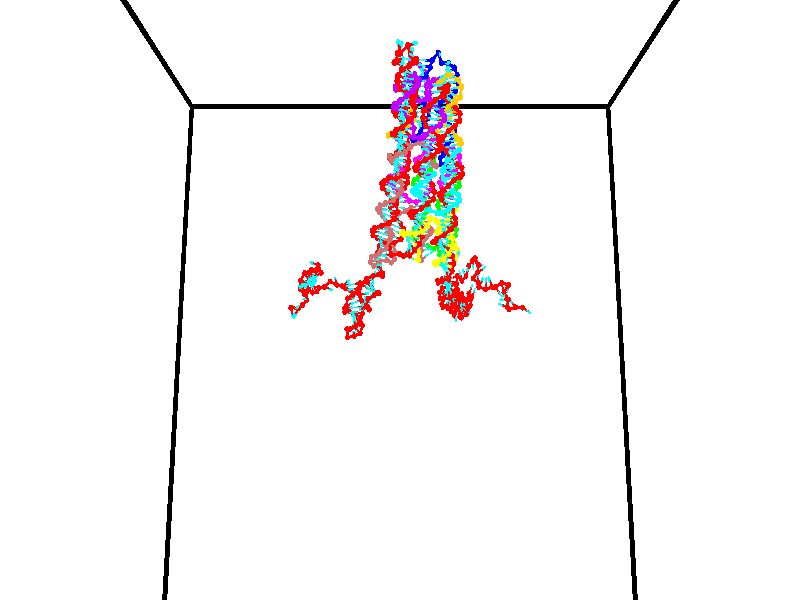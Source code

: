 // switches for output
#declare DRAW_BASES = 1; // possible values are 0, 1; only relevant for DNA ribbons
#declare DRAW_BASES_TYPE = 3; // possible values are 1, 2, 3; only relevant for DNA ribbons
#declare DRAW_FOG = 0; // set to 1 to enable fog

#include "colors.inc"

#include "transforms.inc"
background { rgb <1, 1, 1>}

#default {
   normal{
       ripples 0.25
       frequency 0.20
       turbulence 0.2
       lambda 5
   }
	finish {
		phong 0.1
		phong_size 40.
	}
}

// original window dimensions: 1024x640


// camera settings

camera {
	sky <0, 0.179814, -0.983701>
	up <0, 0.179814, -0.983701>
	right 1.6 * <1, 0, 0>
	location <35, 94.9851, 44.8844>
	look_at <35, 29.7336, 32.9568>
	direction <0, -65.2515, -11.9276>
	angle 67.0682
}


# declare cpy_camera_pos = <35, 94.9851, 44.8844>;
# if (DRAW_FOG = 1)
fog {
	fog_type 2
	up vnormalize(cpy_camera_pos)
	color rgbt<1,1,1,0.3>
	distance 1e-5
	fog_alt 3e-3
	fog_offset 56
}
# end


// LIGHTS

# declare lum = 6;
global_settings {
	ambient_light rgb lum * <0.05, 0.05, 0.05>
	max_trace_level 15
}# declare cpy_direct_light_amount = 0.25;
light_source
{	1000 * <-1, -1.16352, -0.803886>,
	rgb lum * cpy_direct_light_amount
	parallel
}

light_source
{	1000 * <1, 1.16352, 0.803886>,
	rgb lum * cpy_direct_light_amount
	parallel
}

// strand 0

// nucleotide -1

// particle -1
sphere {
	<24.020088, 35.137394, 34.596577> 0.250000
	pigment { color rgbt <1,0,0,0> }
	no_shadow
}
cylinder {
	<24.140905, 35.047737, 34.967205>,  <24.213396, 34.993942, 35.189583>, 0.100000
	pigment { color rgbt <1,0,0,0> }
	no_shadow
}
cylinder {
	<24.140905, 35.047737, 34.967205>,  <24.020088, 35.137394, 34.596577>, 0.100000
	pigment { color rgbt <1,0,0,0> }
	no_shadow
}

// particle -1
sphere {
	<24.140905, 35.047737, 34.967205> 0.100000
	pigment { color rgbt <1,0,0,0> }
	no_shadow
}
sphere {
	0, 1
	scale<0.080000,0.200000,0.300000>
	matrix <0.267128, -0.913125, -0.307969,
		0.915103, 0.340532, -0.215927,
		0.302042, -0.224143, 0.926569,
		24.231518, 34.980495, 35.245174>
	pigment { color rgbt <0,1,1,0> }
	no_shadow
}
cylinder {
	<24.790218, 35.049999, 34.646755>,  <24.020088, 35.137394, 34.596577>, 0.130000
	pigment { color rgbt <1,0,0,0> }
	no_shadow
}

// nucleotide -1

// particle -1
sphere {
	<24.790218, 35.049999, 34.646755> 0.250000
	pigment { color rgbt <1,0,0,0> }
	no_shadow
}
cylinder {
	<24.576530, 34.823666, 34.897976>,  <24.448318, 34.687866, 35.048706>, 0.100000
	pigment { color rgbt <1,0,0,0> }
	no_shadow
}
cylinder {
	<24.576530, 34.823666, 34.897976>,  <24.790218, 35.049999, 34.646755>, 0.100000
	pigment { color rgbt <1,0,0,0> }
	no_shadow
}

// particle -1
sphere {
	<24.576530, 34.823666, 34.897976> 0.100000
	pigment { color rgbt <1,0,0,0> }
	no_shadow
}
sphere {
	0, 1
	scale<0.080000,0.200000,0.300000>
	matrix <0.455333, -0.818568, -0.350170,
		0.712237, 0.098904, 0.694936,
		-0.534219, -0.565831, 0.628049,
		24.416265, 34.653915, 35.086391>
	pigment { color rgbt <0,1,1,0> }
	no_shadow
}
cylinder {
	<25.248011, 35.604774, 34.447735>,  <24.790218, 35.049999, 34.646755>, 0.130000
	pigment { color rgbt <1,0,0,0> }
	no_shadow
}

// nucleotide -1

// particle -1
sphere {
	<25.248011, 35.604774, 34.447735> 0.250000
	pigment { color rgbt <1,0,0,0> }
	no_shadow
}
cylinder {
	<25.026152, 35.893845, 34.612705>,  <24.893036, 36.067287, 34.711689>, 0.100000
	pigment { color rgbt <1,0,0,0> }
	no_shadow
}
cylinder {
	<25.026152, 35.893845, 34.612705>,  <25.248011, 35.604774, 34.447735>, 0.100000
	pigment { color rgbt <1,0,0,0> }
	no_shadow
}

// particle -1
sphere {
	<25.026152, 35.893845, 34.612705> 0.100000
	pigment { color rgbt <1,0,0,0> }
	no_shadow
}
sphere {
	0, 1
	scale<0.080000,0.200000,0.300000>
	matrix <-0.711604, -0.155079, -0.685253,
		-0.431259, -0.673562, 0.600276,
		-0.554650, 0.722679, 0.412430,
		24.859756, 36.110649, 34.736435>
	pigment { color rgbt <0,1,1,0> }
	no_shadow
}
cylinder {
	<25.709829, 35.901066, 34.107613>,  <25.248011, 35.604774, 34.447735>, 0.130000
	pigment { color rgbt <1,0,0,0> }
	no_shadow
}

// nucleotide -1

// particle -1
sphere {
	<25.709829, 35.901066, 34.107613> 0.250000
	pigment { color rgbt <1,0,0,0> }
	no_shadow
}
cylinder {
	<25.643261, 36.294720, 34.132225>,  <25.603319, 36.530910, 34.146992>, 0.100000
	pigment { color rgbt <1,0,0,0> }
	no_shadow
}
cylinder {
	<25.643261, 36.294720, 34.132225>,  <25.709829, 35.901066, 34.107613>, 0.100000
	pigment { color rgbt <1,0,0,0> }
	no_shadow
}

// particle -1
sphere {
	<25.643261, 36.294720, 34.132225> 0.100000
	pigment { color rgbt <1,0,0,0> }
	no_shadow
}
sphere {
	0, 1
	scale<0.080000,0.200000,0.300000>
	matrix <0.053246, -0.053340, 0.997156,
		0.984616, 0.169224, -0.043524,
		-0.166421, 0.984133, 0.061530,
		25.593334, 36.589958, 34.150684>
	pigment { color rgbt <0,1,1,0> }
	no_shadow
}
cylinder {
	<25.669418, 35.786293, 33.373665>,  <25.709829, 35.901066, 34.107613>, 0.130000
	pigment { color rgbt <1,0,0,0> }
	no_shadow
}

// nucleotide -1

// particle -1
sphere {
	<25.669418, 35.786293, 33.373665> 0.250000
	pigment { color rgbt <1,0,0,0> }
	no_shadow
}
cylinder {
	<25.334087, 35.783638, 33.155617>,  <25.132889, 35.782047, 33.024788>, 0.100000
	pigment { color rgbt <1,0,0,0> }
	no_shadow
}
cylinder {
	<25.334087, 35.783638, 33.155617>,  <25.669418, 35.786293, 33.373665>, 0.100000
	pigment { color rgbt <1,0,0,0> }
	no_shadow
}

// particle -1
sphere {
	<25.334087, 35.783638, 33.155617> 0.100000
	pigment { color rgbt <1,0,0,0> }
	no_shadow
}
sphere {
	0, 1
	scale<0.080000,0.200000,0.300000>
	matrix <0.383257, -0.718296, -0.580659,
		-0.387708, -0.695706, 0.604712,
		-0.838330, -0.006634, -0.545123,
		25.082588, 35.781647, 32.992081>
	pigment { color rgbt <0,1,1,0> }
	no_shadow
}
cylinder {
	<25.347569, 35.173008, 33.440865>,  <25.669418, 35.786293, 33.373665>, 0.130000
	pigment { color rgbt <1,0,0,0> }
	no_shadow
}

// nucleotide -1

// particle -1
sphere {
	<25.347569, 35.173008, 33.440865> 0.250000
	pigment { color rgbt <1,0,0,0> }
	no_shadow
}
cylinder {
	<25.287367, 35.350868, 33.087677>,  <25.251245, 35.457584, 32.875763>, 0.100000
	pigment { color rgbt <1,0,0,0> }
	no_shadow
}
cylinder {
	<25.287367, 35.350868, 33.087677>,  <25.347569, 35.173008, 33.440865>, 0.100000
	pigment { color rgbt <1,0,0,0> }
	no_shadow
}

// particle -1
sphere {
	<25.287367, 35.350868, 33.087677> 0.100000
	pigment { color rgbt <1,0,0,0> }
	no_shadow
}
sphere {
	0, 1
	scale<0.080000,0.200000,0.300000>
	matrix <0.309767, -0.826955, -0.469243,
		-0.938825, -0.344138, -0.013277,
		-0.150505, 0.444650, -0.882969,
		25.242216, 35.484264, 32.822784>
	pigment { color rgbt <0,1,1,0> }
	no_shadow
}
cylinder {
	<24.876165, 34.785240, 32.931438>,  <25.347569, 35.173008, 33.440865>, 0.130000
	pigment { color rgbt <1,0,0,0> }
	no_shadow
}

// nucleotide -1

// particle -1
sphere {
	<24.876165, 34.785240, 32.931438> 0.250000
	pigment { color rgbt <1,0,0,0> }
	no_shadow
}
cylinder {
	<25.193518, 34.991352, 32.801804>,  <25.383928, 35.115021, 32.724022>, 0.100000
	pigment { color rgbt <1,0,0,0> }
	no_shadow
}
cylinder {
	<25.193518, 34.991352, 32.801804>,  <24.876165, 34.785240, 32.931438>, 0.100000
	pigment { color rgbt <1,0,0,0> }
	no_shadow
}

// particle -1
sphere {
	<25.193518, 34.991352, 32.801804> 0.100000
	pigment { color rgbt <1,0,0,0> }
	no_shadow
}
sphere {
	0, 1
	scale<0.080000,0.200000,0.300000>
	matrix <0.341803, -0.817652, -0.463267,
		-0.503703, 0.256774, -0.824834,
		0.793381, 0.515280, -0.324087,
		25.431532, 35.145935, 32.704578>
	pigment { color rgbt <0,1,1,0> }
	no_shadow
}
cylinder {
	<24.880651, 34.773895, 32.193768>,  <24.876165, 34.785240, 32.931438>, 0.130000
	pigment { color rgbt <1,0,0,0> }
	no_shadow
}

// nucleotide -1

// particle -1
sphere {
	<24.880651, 34.773895, 32.193768> 0.250000
	pigment { color rgbt <1,0,0,0> }
	no_shadow
}
cylinder {
	<25.261171, 34.762753, 32.316566>,  <25.489483, 34.756069, 32.390247>, 0.100000
	pigment { color rgbt <1,0,0,0> }
	no_shadow
}
cylinder {
	<25.261171, 34.762753, 32.316566>,  <24.880651, 34.773895, 32.193768>, 0.100000
	pigment { color rgbt <1,0,0,0> }
	no_shadow
}

// particle -1
sphere {
	<25.261171, 34.762753, 32.316566> 0.100000
	pigment { color rgbt <1,0,0,0> }
	no_shadow
}
sphere {
	0, 1
	scale<0.080000,0.200000,0.300000>
	matrix <0.173588, -0.774593, -0.608172,
		0.254739, 0.631846, -0.732037,
		0.951302, -0.027852, 0.307000,
		25.546562, 34.754398, 32.408665>
	pigment { color rgbt <0,1,1,0> }
	no_shadow
}
cylinder {
	<25.239073, 34.632816, 31.521221>,  <24.880651, 34.773895, 32.193768>, 0.130000
	pigment { color rgbt <1,0,0,0> }
	no_shadow
}

// nucleotide -1

// particle -1
sphere {
	<25.239073, 34.632816, 31.521221> 0.250000
	pigment { color rgbt <1,0,0,0> }
	no_shadow
}
cylinder {
	<25.469893, 34.547497, 31.836567>,  <25.608385, 34.496307, 32.025776>, 0.100000
	pigment { color rgbt <1,0,0,0> }
	no_shadow
}
cylinder {
	<25.469893, 34.547497, 31.836567>,  <25.239073, 34.632816, 31.521221>, 0.100000
	pigment { color rgbt <1,0,0,0> }
	no_shadow
}

// particle -1
sphere {
	<25.469893, 34.547497, 31.836567> 0.100000
	pigment { color rgbt <1,0,0,0> }
	no_shadow
}
sphere {
	0, 1
	scale<0.080000,0.200000,0.300000>
	matrix <0.386151, -0.779325, -0.493497,
		0.719653, 0.589201, -0.367346,
		0.577051, -0.213296, 0.788364,
		25.643007, 34.483509, 32.073074>
	pigment { color rgbt <0,1,1,0> }
	no_shadow
}
cylinder {
	<25.889187, 34.580688, 31.229567>,  <25.239073, 34.632816, 31.521221>, 0.130000
	pigment { color rgbt <1,0,0,0> }
	no_shadow
}

// nucleotide -1

// particle -1
sphere {
	<25.889187, 34.580688, 31.229567> 0.250000
	pigment { color rgbt <1,0,0,0> }
	no_shadow
}
cylinder {
	<25.911371, 34.359375, 31.562025>,  <25.924681, 34.226589, 31.761499>, 0.100000
	pigment { color rgbt <1,0,0,0> }
	no_shadow
}
cylinder {
	<25.911371, 34.359375, 31.562025>,  <25.889187, 34.580688, 31.229567>, 0.100000
	pigment { color rgbt <1,0,0,0> }
	no_shadow
}

// particle -1
sphere {
	<25.911371, 34.359375, 31.562025> 0.100000
	pigment { color rgbt <1,0,0,0> }
	no_shadow
}
sphere {
	0, 1
	scale<0.080000,0.200000,0.300000>
	matrix <0.326117, -0.776736, -0.538821,
		0.943701, 0.300934, 0.137357,
		0.055459, -0.553281, 0.831147,
		25.928009, 34.193390, 31.811369>
	pigment { color rgbt <0,1,1,0> }
	no_shadow
}
cylinder {
	<26.518503, 34.148327, 31.106508>,  <25.889187, 34.580688, 31.229567>, 0.130000
	pigment { color rgbt <1,0,0,0> }
	no_shadow
}

// nucleotide -1

// particle -1
sphere {
	<26.518503, 34.148327, 31.106508> 0.250000
	pigment { color rgbt <1,0,0,0> }
	no_shadow
}
cylinder {
	<26.316399, 33.974072, 31.404484>,  <26.195135, 33.869518, 31.583269>, 0.100000
	pigment { color rgbt <1,0,0,0> }
	no_shadow
}
cylinder {
	<26.316399, 33.974072, 31.404484>,  <26.518503, 34.148327, 31.106508>, 0.100000
	pigment { color rgbt <1,0,0,0> }
	no_shadow
}

// particle -1
sphere {
	<26.316399, 33.974072, 31.404484> 0.100000
	pigment { color rgbt <1,0,0,0> }
	no_shadow
}
sphere {
	0, 1
	scale<0.080000,0.200000,0.300000>
	matrix <0.214351, -0.899531, -0.380654,
		0.835920, -0.032652, 0.547879,
		-0.505264, -0.435635, 0.744937,
		26.164820, 33.843380, 31.627964>
	pigment { color rgbt <0,1,1,0> }
	no_shadow
}
cylinder {
	<26.783562, 33.447311, 31.239712>,  <26.518503, 34.148327, 31.106508>, 0.130000
	pigment { color rgbt <1,0,0,0> }
	no_shadow
}

// nucleotide -1

// particle -1
sphere {
	<26.783562, 33.447311, 31.239712> 0.250000
	pigment { color rgbt <1,0,0,0> }
	no_shadow
}
cylinder {
	<26.422234, 33.427227, 31.410118>,  <26.205437, 33.415176, 31.512362>, 0.100000
	pigment { color rgbt <1,0,0,0> }
	no_shadow
}
cylinder {
	<26.422234, 33.427227, 31.410118>,  <26.783562, 33.447311, 31.239712>, 0.100000
	pigment { color rgbt <1,0,0,0> }
	no_shadow
}

// particle -1
sphere {
	<26.422234, 33.427227, 31.410118> 0.100000
	pigment { color rgbt <1,0,0,0> }
	no_shadow
}
sphere {
	0, 1
	scale<0.080000,0.200000,0.300000>
	matrix <-0.078259, -0.957170, -0.278751,
		0.421766, -0.285141, 0.860702,
		-0.903321, -0.050210, 0.426016,
		26.151237, 33.412163, 31.537924>
	pigment { color rgbt <0,1,1,0> }
	no_shadow
}
cylinder {
	<26.470144, 33.533760, 30.556992>,  <26.783562, 33.447311, 31.239712>, 0.130000
	pigment { color rgbt <1,0,0,0> }
	no_shadow
}

// nucleotide -1

// particle -1
sphere {
	<26.470144, 33.533760, 30.556992> 0.250000
	pigment { color rgbt <1,0,0,0> }
	no_shadow
}
cylinder {
	<26.125780, 33.727688, 30.495300>,  <25.919163, 33.844044, 30.458286>, 0.100000
	pigment { color rgbt <1,0,0,0> }
	no_shadow
}
cylinder {
	<26.125780, 33.727688, 30.495300>,  <26.470144, 33.533760, 30.556992>, 0.100000
	pigment { color rgbt <1,0,0,0> }
	no_shadow
}

// particle -1
sphere {
	<26.125780, 33.727688, 30.495300> 0.100000
	pigment { color rgbt <1,0,0,0> }
	no_shadow
}
sphere {
	0, 1
	scale<0.080000,0.200000,0.300000>
	matrix <0.508757, 0.821461, -0.257621,
		0.001791, -0.300251, -0.953858,
		-0.860909, 0.484820, -0.154226,
		25.867508, 33.873135, 30.449032>
	pigment { color rgbt <0,1,1,0> }
	no_shadow
}
cylinder {
	<26.111086, 33.034256, 30.899923>,  <26.470144, 33.533760, 30.556992>, 0.130000
	pigment { color rgbt <1,0,0,0> }
	no_shadow
}

// nucleotide -1

// particle -1
sphere {
	<26.111086, 33.034256, 30.899923> 0.250000
	pigment { color rgbt <1,0,0,0> }
	no_shadow
}
cylinder {
	<26.019638, 32.775047, 31.190525>,  <25.964769, 32.619522, 31.364885>, 0.100000
	pigment { color rgbt <1,0,0,0> }
	no_shadow
}
cylinder {
	<26.019638, 32.775047, 31.190525>,  <26.111086, 33.034256, 30.899923>, 0.100000
	pigment { color rgbt <1,0,0,0> }
	no_shadow
}

// particle -1
sphere {
	<26.019638, 32.775047, 31.190525> 0.100000
	pigment { color rgbt <1,0,0,0> }
	no_shadow
}
sphere {
	0, 1
	scale<0.080000,0.200000,0.300000>
	matrix <-0.052898, 0.753433, 0.655393,
		-0.972078, 0.111404, -0.206527,
		-0.228618, -0.648018, 0.726503,
		25.951052, 32.580643, 31.408476>
	pigment { color rgbt <0,1,1,0> }
	no_shadow
}
cylinder {
	<25.508032, 33.212013, 31.239895>,  <26.111086, 33.034256, 30.899923>, 0.130000
	pigment { color rgbt <1,0,0,0> }
	no_shadow
}

// nucleotide -1

// particle -1
sphere {
	<25.508032, 33.212013, 31.239895> 0.250000
	pigment { color rgbt <1,0,0,0> }
	no_shadow
}
cylinder {
	<25.780993, 33.048721, 31.482439>,  <25.944769, 32.950745, 31.627966>, 0.100000
	pigment { color rgbt <1,0,0,0> }
	no_shadow
}
cylinder {
	<25.780993, 33.048721, 31.482439>,  <25.508032, 33.212013, 31.239895>, 0.100000
	pigment { color rgbt <1,0,0,0> }
	no_shadow
}

// particle -1
sphere {
	<25.780993, 33.048721, 31.482439> 0.100000
	pigment { color rgbt <1,0,0,0> }
	no_shadow
}
sphere {
	0, 1
	scale<0.080000,0.200000,0.300000>
	matrix <-0.105830, 0.765607, 0.634544,
		-0.723276, -0.497185, 0.479249,
		0.682402, -0.408231, 0.606362,
		25.985714, 32.926250, 31.664349>
	pigment { color rgbt <0,1,1,0> }
	no_shadow
}
cylinder {
	<25.299017, 33.095215, 31.995993>,  <25.508032, 33.212013, 31.239895>, 0.130000
	pigment { color rgbt <1,0,0,0> }
	no_shadow
}

// nucleotide -1

// particle -1
sphere {
	<25.299017, 33.095215, 31.995993> 0.250000
	pigment { color rgbt <1,0,0,0> }
	no_shadow
}
cylinder {
	<25.692947, 33.163979, 31.986469>,  <25.929306, 33.205238, 31.980755>, 0.100000
	pigment { color rgbt <1,0,0,0> }
	no_shadow
}
cylinder {
	<25.692947, 33.163979, 31.986469>,  <25.299017, 33.095215, 31.995993>, 0.100000
	pigment { color rgbt <1,0,0,0> }
	no_shadow
}

// particle -1
sphere {
	<25.692947, 33.163979, 31.986469> 0.100000
	pigment { color rgbt <1,0,0,0> }
	no_shadow
}
sphere {
	0, 1
	scale<0.080000,0.200000,0.300000>
	matrix <-0.147772, 0.902534, 0.404470,
		0.091020, -0.394814, 0.914241,
		0.984824, 0.171914, -0.023806,
		25.988394, 33.215553, 31.979328>
	pigment { color rgbt <0,1,1,0> }
	no_shadow
}
cylinder {
	<25.493416, 33.308575, 32.686760>,  <25.299017, 33.095215, 31.995993>, 0.130000
	pigment { color rgbt <1,0,0,0> }
	no_shadow
}

// nucleotide -1

// particle -1
sphere {
	<25.493416, 33.308575, 32.686760> 0.250000
	pigment { color rgbt <1,0,0,0> }
	no_shadow
}
cylinder {
	<25.750172, 33.455639, 32.417599>,  <25.904226, 33.543877, 32.256100>, 0.100000
	pigment { color rgbt <1,0,0,0> }
	no_shadow
}
cylinder {
	<25.750172, 33.455639, 32.417599>,  <25.493416, 33.308575, 32.686760>, 0.100000
	pigment { color rgbt <1,0,0,0> }
	no_shadow
}

// particle -1
sphere {
	<25.750172, 33.455639, 32.417599> 0.100000
	pigment { color rgbt <1,0,0,0> }
	no_shadow
}
sphere {
	0, 1
	scale<0.080000,0.200000,0.300000>
	matrix <-0.053419, 0.896863, 0.439071,
		0.764933, -0.245890, 0.595329,
		0.641891, 0.367661, -0.672905,
		25.942739, 33.565937, 32.215729>
	pigment { color rgbt <0,1,1,0> }
	no_shadow
}
cylinder {
	<25.934082, 33.615761, 33.021484>,  <25.493416, 33.308575, 32.686760>, 0.130000
	pigment { color rgbt <1,0,0,0> }
	no_shadow
}

// nucleotide -1

// particle -1
sphere {
	<25.934082, 33.615761, 33.021484> 0.250000
	pigment { color rgbt <1,0,0,0> }
	no_shadow
}
cylinder {
	<25.957626, 33.793404, 32.663868>,  <25.971752, 33.899990, 32.449299>, 0.100000
	pigment { color rgbt <1,0,0,0> }
	no_shadow
}
cylinder {
	<25.957626, 33.793404, 32.663868>,  <25.934082, 33.615761, 33.021484>, 0.100000
	pigment { color rgbt <1,0,0,0> }
	no_shadow
}

// particle -1
sphere {
	<25.957626, 33.793404, 32.663868> 0.100000
	pigment { color rgbt <1,0,0,0> }
	no_shadow
}
sphere {
	0, 1
	scale<0.080000,0.200000,0.300000>
	matrix <-0.066733, 0.895339, 0.440357,
		0.996033, 0.033742, 0.082337,
		0.058860, 0.444105, -0.894039,
		25.975285, 33.926636, 32.395657>
	pigment { color rgbt <0,1,1,0> }
	no_shadow
}
cylinder {
	<26.459970, 34.138184, 33.017876>,  <25.934082, 33.615761, 33.021484>, 0.130000
	pigment { color rgbt <1,0,0,0> }
	no_shadow
}

// nucleotide -1

// particle -1
sphere {
	<26.459970, 34.138184, 33.017876> 0.250000
	pigment { color rgbt <1,0,0,0> }
	no_shadow
}
cylinder {
	<26.212759, 34.250568, 32.724182>,  <26.064432, 34.318001, 32.547966>, 0.100000
	pigment { color rgbt <1,0,0,0> }
	no_shadow
}
cylinder {
	<26.212759, 34.250568, 32.724182>,  <26.459970, 34.138184, 33.017876>, 0.100000
	pigment { color rgbt <1,0,0,0> }
	no_shadow
}

// particle -1
sphere {
	<26.212759, 34.250568, 32.724182> 0.100000
	pigment { color rgbt <1,0,0,0> }
	no_shadow
}
sphere {
	0, 1
	scale<0.080000,0.200000,0.300000>
	matrix <-0.076460, 0.908044, 0.411837,
		0.782427, 0.310667, -0.539716,
		-0.618030, 0.280965, -0.734232,
		26.027349, 34.334858, 32.503914>
	pigment { color rgbt <0,1,1,0> }
	no_shadow
}
cylinder {
	<26.753595, 34.749393, 32.824661>,  <26.459970, 34.138184, 33.017876>, 0.130000
	pigment { color rgbt <1,0,0,0> }
	no_shadow
}

// nucleotide -1

// particle -1
sphere {
	<26.753595, 34.749393, 32.824661> 0.250000
	pigment { color rgbt <1,0,0,0> }
	no_shadow
}
cylinder {
	<26.369019, 34.719204, 32.718884>,  <26.138271, 34.701092, 32.655418>, 0.100000
	pigment { color rgbt <1,0,0,0> }
	no_shadow
}
cylinder {
	<26.369019, 34.719204, 32.718884>,  <26.753595, 34.749393, 32.824661>, 0.100000
	pigment { color rgbt <1,0,0,0> }
	no_shadow
}

// particle -1
sphere {
	<26.369019, 34.719204, 32.718884> 0.100000
	pigment { color rgbt <1,0,0,0> }
	no_shadow
}
sphere {
	0, 1
	scale<0.080000,0.200000,0.300000>
	matrix <-0.202107, 0.846029, 0.493344,
		0.186492, 0.527768, -0.828663,
		-0.961443, -0.075474, -0.264443,
		26.080585, 34.696560, 32.639549>
	pigment { color rgbt <0,1,1,0> }
	no_shadow
}
cylinder {
	<27.243740, 34.135799, 32.629131>,  <26.753595, 34.749393, 32.824661>, 0.130000
	pigment { color rgbt <1,0,0,0> }
	no_shadow
}

// nucleotide -1

// particle -1
sphere {
	<27.243740, 34.135799, 32.629131> 0.250000
	pigment { color rgbt <1,0,0,0> }
	no_shadow
}
cylinder {
	<27.612745, 34.196381, 32.771133>,  <27.834148, 34.232731, 32.856335>, 0.100000
	pigment { color rgbt <1,0,0,0> }
	no_shadow
}
cylinder {
	<27.612745, 34.196381, 32.771133>,  <27.243740, 34.135799, 32.629131>, 0.100000
	pigment { color rgbt <1,0,0,0> }
	no_shadow
}

// particle -1
sphere {
	<27.612745, 34.196381, 32.771133> 0.100000
	pigment { color rgbt <1,0,0,0> }
	no_shadow
}
sphere {
	0, 1
	scale<0.080000,0.200000,0.300000>
	matrix <-0.195578, -0.609517, 0.768270,
		0.332740, -0.778171, -0.532667,
		0.922515, 0.151457, 0.355004,
		27.889500, 34.241817, 32.877636>
	pigment { color rgbt <0,1,1,0> }
	no_shadow
}
cylinder {
	<27.793736, 34.103596, 32.144596>,  <27.243740, 34.135799, 32.629131>, 0.130000
	pigment { color rgbt <1,0,0,0> }
	no_shadow
}

// nucleotide -1

// particle -1
sphere {
	<27.793736, 34.103596, 32.144596> 0.250000
	pigment { color rgbt <1,0,0,0> }
	no_shadow
}
cylinder {
	<27.874939, 33.713806, 32.106236>,  <27.923660, 33.479935, 32.083218>, 0.100000
	pigment { color rgbt <1,0,0,0> }
	no_shadow
}
cylinder {
	<27.874939, 33.713806, 32.106236>,  <27.793736, 34.103596, 32.144596>, 0.100000
	pigment { color rgbt <1,0,0,0> }
	no_shadow
}

// particle -1
sphere {
	<27.874939, 33.713806, 32.106236> 0.100000
	pigment { color rgbt <1,0,0,0> }
	no_shadow
}
sphere {
	0, 1
	scale<0.080000,0.200000,0.300000>
	matrix <0.791244, 0.220950, -0.570188,
		0.576820, 0.039871, 0.815897,
		0.203007, -0.974470, -0.095901,
		27.935841, 33.421467, 32.077465>
	pigment { color rgbt <0,1,1,0> }
	no_shadow
}
cylinder {
	<28.468666, 33.868813, 32.379879>,  <27.793736, 34.103596, 32.144596>, 0.130000
	pigment { color rgbt <1,0,0,0> }
	no_shadow
}

// nucleotide -1

// particle -1
sphere {
	<28.468666, 33.868813, 32.379879> 0.250000
	pigment { color rgbt <1,0,0,0> }
	no_shadow
}
cylinder {
	<28.349331, 33.672596, 32.052376>,  <28.277729, 33.554867, 31.855875>, 0.100000
	pigment { color rgbt <1,0,0,0> }
	no_shadow
}
cylinder {
	<28.349331, 33.672596, 32.052376>,  <28.468666, 33.868813, 32.379879>, 0.100000
	pigment { color rgbt <1,0,0,0> }
	no_shadow
}

// particle -1
sphere {
	<28.349331, 33.672596, 32.052376> 0.100000
	pigment { color rgbt <1,0,0,0> }
	no_shadow
}
sphere {
	0, 1
	scale<0.080000,0.200000,0.300000>
	matrix <0.711359, 0.457655, -0.533405,
		0.636367, -0.741563, 0.212418,
		-0.298339, -0.490546, -0.818754,
		28.259829, 33.525433, 31.806749>
	pigment { color rgbt <0,1,1,0> }
	no_shadow
}
cylinder {
	<29.108934, 33.800278, 32.528576>,  <28.468666, 33.868813, 32.379879>, 0.130000
	pigment { color rgbt <1,0,0,0> }
	no_shadow
}

// nucleotide -1

// particle -1
sphere {
	<29.108934, 33.800278, 32.528576> 0.250000
	pigment { color rgbt <1,0,0,0> }
	no_shadow
}
cylinder {
	<29.351049, 33.649071, 32.248367>,  <29.496319, 33.558346, 32.080242>, 0.100000
	pigment { color rgbt <1,0,0,0> }
	no_shadow
}
cylinder {
	<29.351049, 33.649071, 32.248367>,  <29.108934, 33.800278, 32.528576>, 0.100000
	pigment { color rgbt <1,0,0,0> }
	no_shadow
}

// particle -1
sphere {
	<29.351049, 33.649071, 32.248367> 0.100000
	pigment { color rgbt <1,0,0,0> }
	no_shadow
}
sphere {
	0, 1
	scale<0.080000,0.200000,0.300000>
	matrix <0.219454, -0.766695, 0.603340,
		-0.765080, -0.518976, -0.381205,
		0.605386, -0.377947, -0.700474,
		29.532635, 33.535667, 32.038212>
	pigment { color rgbt <0,1,1,0> }
	no_shadow
}
cylinder {
	<28.919130, 33.032043, 32.303307>,  <29.108934, 33.800278, 32.528576>, 0.130000
	pigment { color rgbt <1,0,0,0> }
	no_shadow
}

// nucleotide -1

// particle -1
sphere {
	<28.919130, 33.032043, 32.303307> 0.250000
	pigment { color rgbt <1,0,0,0> }
	no_shadow
}
cylinder {
	<29.306654, 33.128872, 32.282089>,  <29.539167, 33.186970, 32.269360>, 0.100000
	pigment { color rgbt <1,0,0,0> }
	no_shadow
}
cylinder {
	<29.306654, 33.128872, 32.282089>,  <28.919130, 33.032043, 32.303307>, 0.100000
	pigment { color rgbt <1,0,0,0> }
	no_shadow
}

// particle -1
sphere {
	<29.306654, 33.128872, 32.282089> 0.100000
	pigment { color rgbt <1,0,0,0> }
	no_shadow
}
sphere {
	0, 1
	scale<0.080000,0.200000,0.300000>
	matrix <0.225346, -0.771484, 0.595006,
		0.103113, -0.588399, -0.801969,
		0.968807, 0.242073, -0.053043,
		29.597296, 33.201492, 32.266174>
	pigment { color rgbt <0,1,1,0> }
	no_shadow
}
cylinder {
	<29.228466, 32.440956, 32.392883>,  <28.919130, 33.032043, 32.303307>, 0.130000
	pigment { color rgbt <1,0,0,0> }
	no_shadow
}

// nucleotide -1

// particle -1
sphere {
	<29.228466, 32.440956, 32.392883> 0.250000
	pigment { color rgbt <1,0,0,0> }
	no_shadow
}
cylinder {
	<29.494978, 32.712978, 32.515255>,  <29.654884, 32.876194, 32.588680>, 0.100000
	pigment { color rgbt <1,0,0,0> }
	no_shadow
}
cylinder {
	<29.494978, 32.712978, 32.515255>,  <29.228466, 32.440956, 32.392883>, 0.100000
	pigment { color rgbt <1,0,0,0> }
	no_shadow
}

// particle -1
sphere {
	<29.494978, 32.712978, 32.515255> 0.100000
	pigment { color rgbt <1,0,0,0> }
	no_shadow
}
sphere {
	0, 1
	scale<0.080000,0.200000,0.300000>
	matrix <0.291668, -0.615238, 0.732401,
		0.686296, -0.398752, -0.608271,
		0.666278, 0.680057, 0.305933,
		29.694862, 32.916996, 32.607037>
	pigment { color rgbt <0,1,1,0> }
	no_shadow
}
cylinder {
	<29.820589, 32.072327, 32.620495>,  <29.228466, 32.440956, 32.392883>, 0.130000
	pigment { color rgbt <1,0,0,0> }
	no_shadow
}

// nucleotide -1

// particle -1
sphere {
	<29.820589, 32.072327, 32.620495> 0.250000
	pigment { color rgbt <1,0,0,0> }
	no_shadow
}
cylinder {
	<29.903673, 32.434589, 32.768360>,  <29.953524, 32.651947, 32.857079>, 0.100000
	pigment { color rgbt <1,0,0,0> }
	no_shadow
}
cylinder {
	<29.903673, 32.434589, 32.768360>,  <29.820589, 32.072327, 32.620495>, 0.100000
	pigment { color rgbt <1,0,0,0> }
	no_shadow
}

// particle -1
sphere {
	<29.903673, 32.434589, 32.768360> 0.100000
	pigment { color rgbt <1,0,0,0> }
	no_shadow
}
sphere {
	0, 1
	scale<0.080000,0.200000,0.300000>
	matrix <0.406273, -0.423638, 0.809613,
		0.889831, -0.017982, -0.455937,
		0.207711, 0.905653, 0.369660,
		29.965986, 32.706284, 32.879257>
	pigment { color rgbt <0,1,1,0> }
	no_shadow
}
cylinder {
	<30.547983, 32.053875, 32.803154>,  <29.820589, 32.072327, 32.620495>, 0.130000
	pigment { color rgbt <1,0,0,0> }
	no_shadow
}

// nucleotide -1

// particle -1
sphere {
	<30.547983, 32.053875, 32.803154> 0.250000
	pigment { color rgbt <1,0,0,0> }
	no_shadow
}
cylinder {
	<30.349434, 32.331272, 33.012032>,  <30.230305, 32.497711, 33.137360>, 0.100000
	pigment { color rgbt <1,0,0,0> }
	no_shadow
}
cylinder {
	<30.349434, 32.331272, 33.012032>,  <30.547983, 32.053875, 32.803154>, 0.100000
	pigment { color rgbt <1,0,0,0> }
	no_shadow
}

// particle -1
sphere {
	<30.349434, 32.331272, 33.012032> 0.100000
	pigment { color rgbt <1,0,0,0> }
	no_shadow
}
sphere {
	0, 1
	scale<0.080000,0.200000,0.300000>
	matrix <0.381740, -0.365882, 0.848767,
		0.779672, 0.620647, -0.083119,
		-0.496373, 0.693490, 0.522194,
		30.200521, 32.539318, 33.168690>
	pigment { color rgbt <0,1,1,0> }
	no_shadow
}
cylinder {
	<30.862211, 31.957285, 33.372276>,  <30.547983, 32.053875, 32.803154>, 0.130000
	pigment { color rgbt <1,0,0,0> }
	no_shadow
}

// nucleotide -1

// particle -1
sphere {
	<30.862211, 31.957285, 33.372276> 0.250000
	pigment { color rgbt <1,0,0,0> }
	no_shadow
}
cylinder {
	<30.582304, 32.204762, 33.515129>,  <30.414360, 32.353249, 33.600842>, 0.100000
	pigment { color rgbt <1,0,0,0> }
	no_shadow
}
cylinder {
	<30.582304, 32.204762, 33.515129>,  <30.862211, 31.957285, 33.372276>, 0.100000
	pigment { color rgbt <1,0,0,0> }
	no_shadow
}

// particle -1
sphere {
	<30.582304, 32.204762, 33.515129> 0.100000
	pigment { color rgbt <1,0,0,0> }
	no_shadow
}
sphere {
	0, 1
	scale<0.080000,0.200000,0.300000>
	matrix <0.081148, -0.427852, 0.900199,
		0.709745, 0.658913, 0.249193,
		-0.699770, 0.618690, 0.357135,
		30.372374, 32.390369, 33.622269>
	pigment { color rgbt <0,1,1,0> }
	no_shadow
}
cylinder {
	<31.173653, 32.159214, 34.014141>,  <30.862211, 31.957285, 33.372276>, 0.130000
	pigment { color rgbt <1,0,0,0> }
	no_shadow
}

// nucleotide -1

// particle -1
sphere {
	<31.173653, 32.159214, 34.014141> 0.250000
	pigment { color rgbt <1,0,0,0> }
	no_shadow
}
cylinder {
	<30.779047, 32.212795, 34.051758>,  <30.542284, 32.244942, 34.074326>, 0.100000
	pigment { color rgbt <1,0,0,0> }
	no_shadow
}
cylinder {
	<30.779047, 32.212795, 34.051758>,  <31.173653, 32.159214, 34.014141>, 0.100000
	pigment { color rgbt <1,0,0,0> }
	no_shadow
}

// particle -1
sphere {
	<30.779047, 32.212795, 34.051758> 0.100000
	pigment { color rgbt <1,0,0,0> }
	no_shadow
}
sphere {
	0, 1
	scale<0.080000,0.200000,0.300000>
	matrix <0.041375, -0.351805, 0.935158,
		0.158350, 0.926440, 0.341519,
		-0.986516, 0.133951, 0.094040,
		30.483091, 32.252979, 34.079971>
	pigment { color rgbt <0,1,1,0> }
	no_shadow
}
cylinder {
	<31.064590, 32.387871, 34.667515>,  <31.173653, 32.159214, 34.014141>, 0.130000
	pigment { color rgbt <1,0,0,0> }
	no_shadow
}

// nucleotide -1

// particle -1
sphere {
	<31.064590, 32.387871, 34.667515> 0.250000
	pigment { color rgbt <1,0,0,0> }
	no_shadow
}
cylinder {
	<30.689705, 32.284031, 34.574352>,  <30.464773, 32.221729, 34.518456>, 0.100000
	pigment { color rgbt <1,0,0,0> }
	no_shadow
}
cylinder {
	<30.689705, 32.284031, 34.574352>,  <31.064590, 32.387871, 34.667515>, 0.100000
	pigment { color rgbt <1,0,0,0> }
	no_shadow
}

// particle -1
sphere {
	<30.689705, 32.284031, 34.574352> 0.100000
	pigment { color rgbt <1,0,0,0> }
	no_shadow
}
sphere {
	0, 1
	scale<0.080000,0.200000,0.300000>
	matrix <-0.166875, -0.252613, 0.953068,
		-0.306247, 0.932093, 0.193432,
		-0.937212, -0.259595, -0.232904,
		30.408541, 32.206154, 34.504482>
	pigment { color rgbt <0,1,1,0> }
	no_shadow
}
cylinder {
	<30.765570, 32.522907, 35.336544>,  <31.064590, 32.387871, 34.667515>, 0.130000
	pigment { color rgbt <1,0,0,0> }
	no_shadow
}

// nucleotide -1

// particle -1
sphere {
	<30.765570, 32.522907, 35.336544> 0.250000
	pigment { color rgbt <1,0,0,0> }
	no_shadow
}
cylinder {
	<30.526598, 32.281921, 35.124840>,  <30.383215, 32.137329, 34.997818>, 0.100000
	pigment { color rgbt <1,0,0,0> }
	no_shadow
}
cylinder {
	<30.526598, 32.281921, 35.124840>,  <30.765570, 32.522907, 35.336544>, 0.100000
	pigment { color rgbt <1,0,0,0> }
	no_shadow
}

// particle -1
sphere {
	<30.526598, 32.281921, 35.124840> 0.100000
	pigment { color rgbt <1,0,0,0> }
	no_shadow
}
sphere {
	0, 1
	scale<0.080000,0.200000,0.300000>
	matrix <-0.244826, -0.491455, 0.835782,
		-0.763634, 0.628899, 0.146112,
		-0.597430, -0.602460, -0.529263,
		30.347368, 32.101185, 34.966061>
	pigment { color rgbt <0,1,1,0> }
	no_shadow
}
cylinder {
	<30.324833, 32.370125, 35.812035>,  <30.765570, 32.522907, 35.336544>, 0.130000
	pigment { color rgbt <1,0,0,0> }
	no_shadow
}

// nucleotide -1

// particle -1
sphere {
	<30.324833, 32.370125, 35.812035> 0.250000
	pigment { color rgbt <1,0,0,0> }
	no_shadow
}
cylinder {
	<30.256296, 32.103268, 35.522053>,  <30.215174, 31.943153, 35.348064>, 0.100000
	pigment { color rgbt <1,0,0,0> }
	no_shadow
}
cylinder {
	<30.256296, 32.103268, 35.522053>,  <30.324833, 32.370125, 35.812035>, 0.100000
	pigment { color rgbt <1,0,0,0> }
	no_shadow
}

// particle -1
sphere {
	<30.256296, 32.103268, 35.522053> 0.100000
	pigment { color rgbt <1,0,0,0> }
	no_shadow
}
sphere {
	0, 1
	scale<0.080000,0.200000,0.300000>
	matrix <-0.148863, -0.709858, 0.688434,
		-0.973900, 0.225877, 0.022315,
		-0.171342, -0.667144, -0.724956,
		30.204893, 31.903124, 35.304565>
	pigment { color rgbt <0,1,1,0> }
	no_shadow
}
cylinder {
	<29.740307, 32.002647, 35.975903>,  <30.324833, 32.370125, 35.812035>, 0.130000
	pigment { color rgbt <1,0,0,0> }
	no_shadow
}

// nucleotide -1

// particle -1
sphere {
	<29.740307, 32.002647, 35.975903> 0.250000
	pigment { color rgbt <1,0,0,0> }
	no_shadow
}
cylinder {
	<29.956537, 31.755659, 35.747337>,  <30.086275, 31.607466, 35.610199>, 0.100000
	pigment { color rgbt <1,0,0,0> }
	no_shadow
}
cylinder {
	<29.956537, 31.755659, 35.747337>,  <29.740307, 32.002647, 35.975903>, 0.100000
	pigment { color rgbt <1,0,0,0> }
	no_shadow
}

// particle -1
sphere {
	<29.956537, 31.755659, 35.747337> 0.100000
	pigment { color rgbt <1,0,0,0> }
	no_shadow
}
sphere {
	0, 1
	scale<0.080000,0.200000,0.300000>
	matrix <-0.263333, -0.769261, 0.582146,
		-0.799024, -0.164218, -0.578440,
		0.540570, -0.617471, -0.571414,
		30.118710, 31.570417, 35.575912>
	pigment { color rgbt <0,1,1,0> }
	no_shadow
}
cylinder {
	<29.325735, 31.415335, 35.874840>,  <29.740307, 32.002647, 35.975903>, 0.130000
	pigment { color rgbt <1,0,0,0> }
	no_shadow
}

// nucleotide -1

// particle -1
sphere {
	<29.325735, 31.415335, 35.874840> 0.250000
	pigment { color rgbt <1,0,0,0> }
	no_shadow
}
cylinder {
	<29.694031, 31.280420, 35.796375>,  <29.915009, 31.199472, 35.749298>, 0.100000
	pigment { color rgbt <1,0,0,0> }
	no_shadow
}
cylinder {
	<29.694031, 31.280420, 35.796375>,  <29.325735, 31.415335, 35.874840>, 0.100000
	pigment { color rgbt <1,0,0,0> }
	no_shadow
}

// particle -1
sphere {
	<29.694031, 31.280420, 35.796375> 0.100000
	pigment { color rgbt <1,0,0,0> }
	no_shadow
}
sphere {
	0, 1
	scale<0.080000,0.200000,0.300000>
	matrix <-0.209036, -0.850915, 0.481921,
		-0.329460, -0.402719, -0.853975,
		0.920739, -0.337285, -0.196159,
		29.970253, 31.179235, 35.737526>
	pigment { color rgbt <0,1,1,0> }
	no_shadow
}
cylinder {
	<29.382256, 31.194828, 36.605915>,  <29.325735, 31.415335, 35.874840>, 0.130000
	pigment { color rgbt <1,0,0,0> }
	no_shadow
}

// nucleotide -1

// particle -1
sphere {
	<29.382256, 31.194828, 36.605915> 0.250000
	pigment { color rgbt <1,0,0,0> }
	no_shadow
}
cylinder {
	<29.418833, 31.029049, 36.243729>,  <29.440779, 30.929581, 36.026417>, 0.100000
	pigment { color rgbt <1,0,0,0> }
	no_shadow
}
cylinder {
	<29.418833, 31.029049, 36.243729>,  <29.382256, 31.194828, 36.605915>, 0.100000
	pigment { color rgbt <1,0,0,0> }
	no_shadow
}

// particle -1
sphere {
	<29.418833, 31.029049, 36.243729> 0.100000
	pigment { color rgbt <1,0,0,0> }
	no_shadow
}
sphere {
	0, 1
	scale<0.080000,0.200000,0.300000>
	matrix <0.839317, 0.521405, -0.153894,
		0.535896, -0.745901, 0.395533,
		0.091444, -0.414449, -0.905467,
		29.446266, 30.904715, 35.972088>
	pigment { color rgbt <0,1,1,0> }
	no_shadow
}
cylinder {
	<30.116537, 30.872463, 36.435211>,  <29.382256, 31.194828, 36.605915>, 0.130000
	pigment { color rgbt <1,0,0,0> }
	no_shadow
}

// nucleotide -1

// particle -1
sphere {
	<30.116537, 30.872463, 36.435211> 0.250000
	pigment { color rgbt <1,0,0,0> }
	no_shadow
}
cylinder {
	<30.069517, 30.549810, 36.203514>,  <30.041306, 30.356218, 36.064495>, 0.100000
	pigment { color rgbt <1,0,0,0> }
	no_shadow
}
cylinder {
	<30.069517, 30.549810, 36.203514>,  <30.116537, 30.872463, 36.435211>, 0.100000
	pigment { color rgbt <1,0,0,0> }
	no_shadow
}

// particle -1
sphere {
	<30.069517, 30.549810, 36.203514> 0.100000
	pigment { color rgbt <1,0,0,0> }
	no_shadow
}
sphere {
	0, 1
	scale<0.080000,0.200000,0.300000>
	matrix <0.197964, 0.552547, -0.809631,
		0.973135, -0.209841, 0.094734,
		-0.117549, -0.806634, -0.579244,
		30.034252, 30.307819, 36.029739>
	pigment { color rgbt <0,1,1,0> }
	no_shadow
}
cylinder {
	<30.742361, 30.870199, 36.179447>,  <30.116537, 30.872463, 36.435211>, 0.130000
	pigment { color rgbt <1,0,0,0> }
	no_shadow
}

// nucleotide -1

// particle -1
sphere {
	<30.742361, 30.870199, 36.179447> 0.250000
	pigment { color rgbt <1,0,0,0> }
	no_shadow
}
cylinder {
	<30.467573, 30.695772, 35.946922>,  <30.302700, 30.591116, 35.807407>, 0.100000
	pigment { color rgbt <1,0,0,0> }
	no_shadow
}
cylinder {
	<30.467573, 30.695772, 35.946922>,  <30.742361, 30.870199, 36.179447>, 0.100000
	pigment { color rgbt <1,0,0,0> }
	no_shadow
}

// particle -1
sphere {
	<30.467573, 30.695772, 35.946922> 0.100000
	pigment { color rgbt <1,0,0,0> }
	no_shadow
}
sphere {
	0, 1
	scale<0.080000,0.200000,0.300000>
	matrix <0.112959, 0.726140, -0.678204,
		0.717860, -0.531565, -0.449573,
		-0.686963, -0.436072, -0.581312,
		30.261482, 30.564951, 35.772530>
	pigment { color rgbt <0,1,1,0> }
	no_shadow
}
cylinder {
	<30.965954, 30.703722, 35.446213>,  <30.742361, 30.870199, 36.179447>, 0.130000
	pigment { color rgbt <1,0,0,0> }
	no_shadow
}

// nucleotide -1

// particle -1
sphere {
	<30.965954, 30.703722, 35.446213> 0.250000
	pigment { color rgbt <1,0,0,0> }
	no_shadow
}
cylinder {
	<30.576200, 30.786964, 35.480324>,  <30.342348, 30.836910, 35.500790>, 0.100000
	pigment { color rgbt <1,0,0,0> }
	no_shadow
}
cylinder {
	<30.576200, 30.786964, 35.480324>,  <30.965954, 30.703722, 35.446213>, 0.100000
	pigment { color rgbt <1,0,0,0> }
	no_shadow
}

// particle -1
sphere {
	<30.576200, 30.786964, 35.480324> 0.100000
	pigment { color rgbt <1,0,0,0> }
	no_shadow
}
sphere {
	0, 1
	scale<0.080000,0.200000,0.300000>
	matrix <0.105188, 0.756841, -0.645079,
		-0.198787, -0.619583, -0.759343,
		-0.974381, 0.208107, 0.085277,
		30.283886, 30.849396, 35.505905>
	pigment { color rgbt <0,1,1,0> }
	no_shadow
}
cylinder {
	<30.724836, 30.776150, 34.794769>,  <30.965954, 30.703722, 35.446213>, 0.130000
	pigment { color rgbt <1,0,0,0> }
	no_shadow
}

// nucleotide -1

// particle -1
sphere {
	<30.724836, 30.776150, 34.794769> 0.250000
	pigment { color rgbt <1,0,0,0> }
	no_shadow
}
cylinder {
	<30.513876, 31.011417, 35.040012>,  <30.387299, 31.152578, 35.187160>, 0.100000
	pigment { color rgbt <1,0,0,0> }
	no_shadow
}
cylinder {
	<30.513876, 31.011417, 35.040012>,  <30.724836, 30.776150, 34.794769>, 0.100000
	pigment { color rgbt <1,0,0,0> }
	no_shadow
}

// particle -1
sphere {
	<30.513876, 31.011417, 35.040012> 0.100000
	pigment { color rgbt <1,0,0,0> }
	no_shadow
}
sphere {
	0, 1
	scale<0.080000,0.200000,0.300000>
	matrix <-0.010464, 0.717081, -0.696912,
		-0.849552, -0.373968, -0.372035,
		-0.527402, 0.588169, 0.613110,
		30.355656, 31.187868, 35.223946>
	pigment { color rgbt <0,1,1,0> }
	no_shadow
}
cylinder {
	<30.133301, 30.937653, 34.432556>,  <30.724836, 30.776150, 34.794769>, 0.130000
	pigment { color rgbt <1,0,0,0> }
	no_shadow
}

// nucleotide -1

// particle -1
sphere {
	<30.133301, 30.937653, 34.432556> 0.250000
	pigment { color rgbt <1,0,0,0> }
	no_shadow
}
cylinder {
	<30.155266, 31.242785, 34.690262>,  <30.168446, 31.425863, 34.844887>, 0.100000
	pigment { color rgbt <1,0,0,0> }
	no_shadow
}
cylinder {
	<30.155266, 31.242785, 34.690262>,  <30.133301, 30.937653, 34.432556>, 0.100000
	pigment { color rgbt <1,0,0,0> }
	no_shadow
}

// particle -1
sphere {
	<30.155266, 31.242785, 34.690262> 0.100000
	pigment { color rgbt <1,0,0,0> }
	no_shadow
}
sphere {
	0, 1
	scale<0.080000,0.200000,0.300000>
	matrix <-0.169412, 0.643000, -0.746895,
		-0.984015, -0.068132, 0.164541,
		0.054912, 0.762830, 0.644263,
		30.171740, 31.471634, 34.883541>
	pigment { color rgbt <0,1,1,0> }
	no_shadow
}
cylinder {
	<29.578207, 31.428263, 34.264790>,  <30.133301, 30.937653, 34.432556>, 0.130000
	pigment { color rgbt <1,0,0,0> }
	no_shadow
}

// nucleotide -1

// particle -1
sphere {
	<29.578207, 31.428263, 34.264790> 0.250000
	pigment { color rgbt <1,0,0,0> }
	no_shadow
}
cylinder {
	<29.810032, 31.636719, 34.515396>,  <29.949127, 31.761793, 34.665760>, 0.100000
	pigment { color rgbt <1,0,0,0> }
	no_shadow
}
cylinder {
	<29.810032, 31.636719, 34.515396>,  <29.578207, 31.428263, 34.264790>, 0.100000
	pigment { color rgbt <1,0,0,0> }
	no_shadow
}

// particle -1
sphere {
	<29.810032, 31.636719, 34.515396> 0.100000
	pigment { color rgbt <1,0,0,0> }
	no_shadow
}
sphere {
	0, 1
	scale<0.080000,0.200000,0.300000>
	matrix <-0.190606, 0.834160, -0.517539,
		-0.792325, 0.180527, 0.582779,
		0.579561, 0.521140, 0.626516,
		29.983900, 31.793060, 34.703350>
	pigment { color rgbt <0,1,1,0> }
	no_shadow
}
cylinder {
	<29.161816, 32.020672, 34.460094>,  <29.578207, 31.428263, 34.264790>, 0.130000
	pigment { color rgbt <1,0,0,0> }
	no_shadow
}

// nucleotide -1

// particle -1
sphere {
	<29.161816, 32.020672, 34.460094> 0.250000
	pigment { color rgbt <1,0,0,0> }
	no_shadow
}
cylinder {
	<29.557411, 32.079189, 34.469017>,  <29.794769, 32.114300, 34.474369>, 0.100000
	pigment { color rgbt <1,0,0,0> }
	no_shadow
}
cylinder {
	<29.557411, 32.079189, 34.469017>,  <29.161816, 32.020672, 34.460094>, 0.100000
	pigment { color rgbt <1,0,0,0> }
	no_shadow
}

// particle -1
sphere {
	<29.557411, 32.079189, 34.469017> 0.100000
	pigment { color rgbt <1,0,0,0> }
	no_shadow
}
sphere {
	0, 1
	scale<0.080000,0.200000,0.300000>
	matrix <-0.090066, 0.714647, -0.693662,
		-0.117419, 0.684016, 0.719955,
		0.988990, 0.146292, 0.022307,
		29.854109, 32.123077, 34.475708>
	pigment { color rgbt <0,1,1,0> }
	no_shadow
}
cylinder {
	<29.174725, 32.615032, 34.213032>,  <29.161816, 32.020672, 34.460094>, 0.130000
	pigment { color rgbt <1,0,0,0> }
	no_shadow
}

// nucleotide -1

// particle -1
sphere {
	<29.174725, 32.615032, 34.213032> 0.250000
	pigment { color rgbt <1,0,0,0> }
	no_shadow
}
cylinder {
	<29.565006, 32.536842, 34.173447>,  <29.799175, 32.489929, 34.149696>, 0.100000
	pigment { color rgbt <1,0,0,0> }
	no_shadow
}
cylinder {
	<29.565006, 32.536842, 34.173447>,  <29.174725, 32.615032, 34.213032>, 0.100000
	pigment { color rgbt <1,0,0,0> }
	no_shadow
}

// particle -1
sphere {
	<29.565006, 32.536842, 34.173447> 0.100000
	pigment { color rgbt <1,0,0,0> }
	no_shadow
}
sphere {
	0, 1
	scale<0.080000,0.200000,0.300000>
	matrix <0.037114, 0.592607, -0.804636,
		0.215927, 0.781414, 0.585464,
		0.975704, -0.195471, -0.098959,
		29.857718, 32.478199, 34.143761>
	pigment { color rgbt <0,1,1,0> }
	no_shadow
}
cylinder {
	<29.407333, 33.129856, 34.088043>,  <29.174725, 32.615032, 34.213032>, 0.130000
	pigment { color rgbt <1,0,0,0> }
	no_shadow
}

// nucleotide -1

// particle -1
sphere {
	<29.407333, 33.129856, 34.088043> 0.250000
	pigment { color rgbt <1,0,0,0> }
	no_shadow
}
cylinder {
	<29.704758, 32.908680, 33.937641>,  <29.883211, 32.775974, 33.847401>, 0.100000
	pigment { color rgbt <1,0,0,0> }
	no_shadow
}
cylinder {
	<29.704758, 32.908680, 33.937641>,  <29.407333, 33.129856, 34.088043>, 0.100000
	pigment { color rgbt <1,0,0,0> }
	no_shadow
}

// particle -1
sphere {
	<29.704758, 32.908680, 33.937641> 0.100000
	pigment { color rgbt <1,0,0,0> }
	no_shadow
}
sphere {
	0, 1
	scale<0.080000,0.200000,0.300000>
	matrix <0.087493, 0.637933, -0.765106,
		0.662920, 0.536004, 0.522720,
		0.743560, -0.552939, -0.376002,
		29.927826, 32.742798, 33.824841>
	pigment { color rgbt <0,1,1,0> }
	no_shadow
}
cylinder {
	<29.582706, 33.602871, 33.515079>,  <29.407333, 33.129856, 34.088043>, 0.130000
	pigment { color rgbt <1,0,0,0> }
	no_shadow
}

// nucleotide -1

// particle -1
sphere {
	<29.582706, 33.602871, 33.515079> 0.250000
	pigment { color rgbt <1,0,0,0> }
	no_shadow
}
cylinder {
	<29.832319, 33.292908, 33.474884>,  <29.982086, 33.106930, 33.450768>, 0.100000
	pigment { color rgbt <1,0,0,0> }
	no_shadow
}
cylinder {
	<29.832319, 33.292908, 33.474884>,  <29.582706, 33.602871, 33.515079>, 0.100000
	pigment { color rgbt <1,0,0,0> }
	no_shadow
}

// particle -1
sphere {
	<29.832319, 33.292908, 33.474884> 0.100000
	pigment { color rgbt <1,0,0,0> }
	no_shadow
}
sphere {
	0, 1
	scale<0.080000,0.200000,0.300000>
	matrix <0.012882, 0.138781, -0.990239,
		0.781292, 0.616647, 0.096586,
		0.624033, -0.774910, -0.100485,
		30.019529, 33.060436, 33.444740>
	pigment { color rgbt <0,1,1,0> }
	no_shadow
}
cylinder {
	<30.143805, 33.914062, 33.266827>,  <29.582706, 33.602871, 33.515079>, 0.130000
	pigment { color rgbt <1,0,0,0> }
	no_shadow
}

// nucleotide -1

// particle -1
sphere {
	<30.143805, 33.914062, 33.266827> 0.250000
	pigment { color rgbt <1,0,0,0> }
	no_shadow
}
cylinder {
	<30.122423, 33.526157, 33.171577>,  <30.109594, 33.293415, 33.114429>, 0.100000
	pigment { color rgbt <1,0,0,0> }
	no_shadow
}
cylinder {
	<30.122423, 33.526157, 33.171577>,  <30.143805, 33.914062, 33.266827>, 0.100000
	pigment { color rgbt <1,0,0,0> }
	no_shadow
}

// particle -1
sphere {
	<30.122423, 33.526157, 33.171577> 0.100000
	pigment { color rgbt <1,0,0,0> }
	no_shadow
}
sphere {
	0, 1
	scale<0.080000,0.200000,0.300000>
	matrix <0.129770, 0.229691, -0.964573,
		0.990102, -0.082462, 0.113569,
		-0.053455, -0.969764, -0.238119,
		30.106386, 33.235229, 33.100143>
	pigment { color rgbt <0,1,1,0> }
	no_shadow
}
cylinder {
	<30.617699, 33.756134, 32.798737>,  <30.143805, 33.914062, 33.266827>, 0.130000
	pigment { color rgbt <1,0,0,0> }
	no_shadow
}

// nucleotide -1

// particle -1
sphere {
	<30.617699, 33.756134, 32.798737> 0.250000
	pigment { color rgbt <1,0,0,0> }
	no_shadow
}
cylinder {
	<30.357574, 33.469791, 32.697037>,  <30.201500, 33.297985, 32.636017>, 0.100000
	pigment { color rgbt <1,0,0,0> }
	no_shadow
}
cylinder {
	<30.357574, 33.469791, 32.697037>,  <30.617699, 33.756134, 32.798737>, 0.100000
	pigment { color rgbt <1,0,0,0> }
	no_shadow
}

// particle -1
sphere {
	<30.357574, 33.469791, 32.697037> 0.100000
	pigment { color rgbt <1,0,0,0> }
	no_shadow
}
sphere {
	0, 1
	scale<0.080000,0.200000,0.300000>
	matrix <0.109231, 0.243091, -0.963834,
		0.751775, -0.654562, -0.079891,
		-0.650310, -0.715859, -0.254248,
		30.162481, 33.255035, 32.620762>
	pigment { color rgbt <0,1,1,0> }
	no_shadow
}
cylinder {
	<30.811569, 33.545113, 32.159122>,  <30.617699, 33.756134, 32.798737>, 0.130000
	pigment { color rgbt <1,0,0,0> }
	no_shadow
}

// nucleotide -1

// particle -1
sphere {
	<30.811569, 33.545113, 32.159122> 0.250000
	pigment { color rgbt <1,0,0,0> }
	no_shadow
}
cylinder {
	<30.432444, 33.423267, 32.196762>,  <30.204967, 33.350159, 32.219345>, 0.100000
	pigment { color rgbt <1,0,0,0> }
	no_shadow
}
cylinder {
	<30.432444, 33.423267, 32.196762>,  <30.811569, 33.545113, 32.159122>, 0.100000
	pigment { color rgbt <1,0,0,0> }
	no_shadow
}

// particle -1
sphere {
	<30.432444, 33.423267, 32.196762> 0.100000
	pigment { color rgbt <1,0,0,0> }
	no_shadow
}
sphere {
	0, 1
	scale<0.080000,0.200000,0.300000>
	matrix <-0.178912, 0.263885, -0.947816,
		0.263885, -0.915191, -0.304614,
		0.947816, 0.304614, -0.094104,
		30.148098, 33.331882, 32.224995>
	pigment { color rgbt <0,1,1,0> }
	no_shadow
}
cylinder {
	<31.618500, 33.812714, 32.129608>,  <30.811569, 33.545113, 32.159122>, 0.130000
	pigment { color rgbt <1,0,0,0> }
	no_shadow
}

// nucleotide -1

// particle -1
sphere {
	<31.618500, 33.812714, 32.129608> 0.250000
	pigment { color rgbt <1,0,0,0> }
	no_shadow
}
cylinder {
	<31.862078, 34.118214, 32.043938>,  <32.008224, 34.301514, 31.992535>, 0.100000
	pigment { color rgbt <1,0,0,0> }
	no_shadow
}
cylinder {
	<31.862078, 34.118214, 32.043938>,  <31.618500, 33.812714, 32.129608>, 0.100000
	pigment { color rgbt <1,0,0,0> }
	no_shadow
}

// particle -1
sphere {
	<31.862078, 34.118214, 32.043938> 0.100000
	pigment { color rgbt <1,0,0,0> }
	no_shadow
}
sphere {
	0, 1
	scale<0.080000,0.200000,0.300000>
	matrix <-0.002669, 0.271984, 0.962298,
		0.793207, -0.585417, 0.167662,
		0.608947, 0.763749, -0.214177,
		32.044762, 34.347340, 31.979685>
	pigment { color rgbt <0,1,1,0> }
	no_shadow
}
cylinder {
	<32.100327, 33.767483, 32.672840>,  <31.618500, 33.812714, 32.129608>, 0.130000
	pigment { color rgbt <1,0,0,0> }
	no_shadow
}

// nucleotide -1

// particle -1
sphere {
	<32.100327, 33.767483, 32.672840> 0.250000
	pigment { color rgbt <1,0,0,0> }
	no_shadow
}
cylinder {
	<32.134525, 34.134815, 32.518257>,  <32.155045, 34.355217, 32.425507>, 0.100000
	pigment { color rgbt <1,0,0,0> }
	no_shadow
}
cylinder {
	<32.134525, 34.134815, 32.518257>,  <32.100327, 33.767483, 32.672840>, 0.100000
	pigment { color rgbt <1,0,0,0> }
	no_shadow
}

// particle -1
sphere {
	<32.134525, 34.134815, 32.518257> 0.100000
	pigment { color rgbt <1,0,0,0> }
	no_shadow
}
sphere {
	0, 1
	scale<0.080000,0.200000,0.300000>
	matrix <0.155355, 0.370845, 0.915608,
		0.984151, -0.138323, -0.110961,
		0.085501, 0.918336, -0.386457,
		32.160175, 34.410316, 32.402321>
	pigment { color rgbt <0,1,1,0> }
	no_shadow
}
cylinder {
	<32.561039, 34.019352, 33.085903>,  <32.100327, 33.767483, 32.672840>, 0.130000
	pigment { color rgbt <1,0,0,0> }
	no_shadow
}

// nucleotide -1

// particle -1
sphere {
	<32.561039, 34.019352, 33.085903> 0.250000
	pigment { color rgbt <1,0,0,0> }
	no_shadow
}
cylinder {
	<32.354160, 34.320652, 32.923363>,  <32.230034, 34.501431, 32.825840>, 0.100000
	pigment { color rgbt <1,0,0,0> }
	no_shadow
}
cylinder {
	<32.354160, 34.320652, 32.923363>,  <32.561039, 34.019352, 33.085903>, 0.100000
	pigment { color rgbt <1,0,0,0> }
	no_shadow
}

// particle -1
sphere {
	<32.354160, 34.320652, 32.923363> 0.100000
	pigment { color rgbt <1,0,0,0> }
	no_shadow
}
sphere {
	0, 1
	scale<0.080000,0.200000,0.300000>
	matrix <-0.118135, 0.407406, 0.905574,
		0.847673, 0.516365, -0.121724,
		-0.517198, 0.753251, -0.406347,
		32.199001, 34.546627, 32.801460>
	pigment { color rgbt <0,1,1,0> }
	no_shadow
}
cylinder {
	<32.874805, 34.715153, 33.297634>,  <32.561039, 34.019352, 33.085903>, 0.130000
	pigment { color rgbt <1,0,0,0> }
	no_shadow
}

// nucleotide -1

// particle -1
sphere {
	<32.874805, 34.715153, 33.297634> 0.250000
	pigment { color rgbt <1,0,0,0> }
	no_shadow
}
cylinder {
	<32.494389, 34.789593, 33.198940>,  <32.266136, 34.834255, 33.139725>, 0.100000
	pigment { color rgbt <1,0,0,0> }
	no_shadow
}
cylinder {
	<32.494389, 34.789593, 33.198940>,  <32.874805, 34.715153, 33.297634>, 0.100000
	pigment { color rgbt <1,0,0,0> }
	no_shadow
}

// particle -1
sphere {
	<32.494389, 34.789593, 33.198940> 0.100000
	pigment { color rgbt <1,0,0,0> }
	no_shadow
}
sphere {
	0, 1
	scale<0.080000,0.200000,0.300000>
	matrix <-0.120613, 0.511563, 0.850739,
		0.284539, 0.838852, -0.464075,
		-0.951047, 0.186095, -0.246736,
		32.209076, 34.845421, 33.124920>
	pigment { color rgbt <0,1,1,0> }
	no_shadow
}
cylinder {
	<32.840603, 35.419762, 33.401329>,  <32.874805, 34.715153, 33.297634>, 0.130000
	pigment { color rgbt <1,0,0,0> }
	no_shadow
}

// nucleotide -1

// particle -1
sphere {
	<32.840603, 35.419762, 33.401329> 0.250000
	pigment { color rgbt <1,0,0,0> }
	no_shadow
}
cylinder {
	<32.490906, 35.237003, 33.466995>,  <32.281090, 35.127350, 33.506397>, 0.100000
	pigment { color rgbt <1,0,0,0> }
	no_shadow
}
cylinder {
	<32.490906, 35.237003, 33.466995>,  <32.840603, 35.419762, 33.401329>, 0.100000
	pigment { color rgbt <1,0,0,0> }
	no_shadow
}

// particle -1
sphere {
	<32.490906, 35.237003, 33.466995> 0.100000
	pigment { color rgbt <1,0,0,0> }
	no_shadow
}
sphere {
	0, 1
	scale<0.080000,0.200000,0.300000>
	matrix <-0.018951, 0.370001, 0.928838,
		-0.485126, 0.808915, -0.332128,
		-0.874239, -0.456897, 0.164168,
		32.228634, 35.099934, 33.516247>
	pigment { color rgbt <0,1,1,0> }
	no_shadow
}
cylinder {
	<32.401821, 35.827644, 33.674294>,  <32.840603, 35.419762, 33.401329>, 0.130000
	pigment { color rgbt <1,0,0,0> }
	no_shadow
}

// nucleotide -1

// particle -1
sphere {
	<32.401821, 35.827644, 33.674294> 0.250000
	pigment { color rgbt <1,0,0,0> }
	no_shadow
}
cylinder {
	<32.193043, 35.499744, 33.768604>,  <32.067776, 35.303005, 33.825191>, 0.100000
	pigment { color rgbt <1,0,0,0> }
	no_shadow
}
cylinder {
	<32.193043, 35.499744, 33.768604>,  <32.401821, 35.827644, 33.674294>, 0.100000
	pigment { color rgbt <1,0,0,0> }
	no_shadow
}

// particle -1
sphere {
	<32.193043, 35.499744, 33.768604> 0.100000
	pigment { color rgbt <1,0,0,0> }
	no_shadow
}
sphere {
	0, 1
	scale<0.080000,0.200000,0.300000>
	matrix <-0.235742, 0.404280, 0.883733,
		-0.819757, 0.405676, -0.404259,
		-0.521943, -0.819747, 0.235777,
		32.036461, 35.253819, 33.839336>
	pigment { color rgbt <0,1,1,0> }
	no_shadow
}
cylinder {
	<31.846128, 36.136124, 34.016521>,  <32.401821, 35.827644, 33.674294>, 0.130000
	pigment { color rgbt <1,0,0,0> }
	no_shadow
}

// nucleotide -1

// particle -1
sphere {
	<31.846128, 36.136124, 34.016521> 0.250000
	pigment { color rgbt <1,0,0,0> }
	no_shadow
}
cylinder {
	<31.864561, 35.745464, 34.100464>,  <31.875620, 35.511070, 34.150829>, 0.100000
	pigment { color rgbt <1,0,0,0> }
	no_shadow
}
cylinder {
	<31.864561, 35.745464, 34.100464>,  <31.846128, 36.136124, 34.016521>, 0.100000
	pigment { color rgbt <1,0,0,0> }
	no_shadow
}

// particle -1
sphere {
	<31.864561, 35.745464, 34.100464> 0.100000
	pigment { color rgbt <1,0,0,0> }
	no_shadow
}
sphere {
	0, 1
	scale<0.080000,0.200000,0.300000>
	matrix <-0.484948, 0.161791, 0.859447,
		-0.873328, -0.141373, -0.466167,
		0.046081, -0.976646, 0.209856,
		31.878386, 35.452469, 34.163422>
	pigment { color rgbt <0,1,1,0> }
	no_shadow
}
cylinder {
	<31.689911, 36.351151, 34.669827>,  <31.846128, 36.136124, 34.016521>, 0.130000
	pigment { color rgbt <1,0,0,0> }
	no_shadow
}

// nucleotide -1

// particle -1
sphere {
	<31.689911, 36.351151, 34.669827> 0.250000
	pigment { color rgbt <1,0,0,0> }
	no_shadow
}
cylinder {
	<31.393473, 36.102863, 34.772190>,  <31.215609, 35.953892, 34.833607>, 0.100000
	pigment { color rgbt <1,0,0,0> }
	no_shadow
}
cylinder {
	<31.393473, 36.102863, 34.772190>,  <31.689911, 36.351151, 34.669827>, 0.100000
	pigment { color rgbt <1,0,0,0> }
	no_shadow
}

// particle -1
sphere {
	<31.393473, 36.102863, 34.772190> 0.100000
	pigment { color rgbt <1,0,0,0> }
	no_shadow
}
sphere {
	0, 1
	scale<0.080000,0.200000,0.300000>
	matrix <0.346125, -0.679815, -0.646568,
		0.575303, -0.390594, 0.718653,
		-0.741097, -0.620716, 0.255905,
		31.171144, 35.916649, 34.848961>
	pigment { color rgbt <0,1,1,0> }
	no_shadow
}
cylinder {
	<31.950319, 35.607857, 34.845085>,  <31.689911, 36.351151, 34.669827>, 0.130000
	pigment { color rgbt <1,0,0,0> }
	no_shadow
}

// nucleotide -1

// particle -1
sphere {
	<31.950319, 35.607857, 34.845085> 0.250000
	pigment { color rgbt <1,0,0,0> }
	no_shadow
}
cylinder {
	<31.605095, 35.625988, 34.643860>,  <31.397961, 35.636868, 34.523125>, 0.100000
	pigment { color rgbt <1,0,0,0> }
	no_shadow
}
cylinder {
	<31.605095, 35.625988, 34.643860>,  <31.950319, 35.607857, 34.845085>, 0.100000
	pigment { color rgbt <1,0,0,0> }
	no_shadow
}

// particle -1
sphere {
	<31.605095, 35.625988, 34.643860> 0.100000
	pigment { color rgbt <1,0,0,0> }
	no_shadow
}
sphere {
	0, 1
	scale<0.080000,0.200000,0.300000>
	matrix <0.385114, -0.585374, -0.713459,
		-0.326819, -0.809495, 0.487756,
		-0.863062, 0.045330, -0.503060,
		31.346176, 35.639587, 34.492943>
	pigment { color rgbt <0,1,1,0> }
	no_shadow
}
cylinder {
	<31.768557, 34.910522, 34.557381>,  <31.950319, 35.607857, 34.845085>, 0.130000
	pigment { color rgbt <1,0,0,0> }
	no_shadow
}

// nucleotide -1

// particle -1
sphere {
	<31.768557, 34.910522, 34.557381> 0.250000
	pigment { color rgbt <1,0,0,0> }
	no_shadow
}
cylinder {
	<31.654009, 35.221554, 34.333462>,  <31.585279, 35.408173, 34.199112>, 0.100000
	pigment { color rgbt <1,0,0,0> }
	no_shadow
}
cylinder {
	<31.654009, 35.221554, 34.333462>,  <31.768557, 34.910522, 34.557381>, 0.100000
	pigment { color rgbt <1,0,0,0> }
	no_shadow
}

// particle -1
sphere {
	<31.654009, 35.221554, 34.333462> 0.100000
	pigment { color rgbt <1,0,0,0> }
	no_shadow
}
sphere {
	0, 1
	scale<0.080000,0.200000,0.300000>
	matrix <0.343772, -0.461975, -0.817557,
		-0.894323, -0.426566, -0.135013,
		-0.286370, 0.777574, -0.559796,
		31.568098, 35.454826, 34.165524>
	pigment { color rgbt <0,1,1,0> }
	no_shadow
}
cylinder {
	<31.195974, 34.680096, 34.023361>,  <31.768557, 34.910522, 34.557381>, 0.130000
	pigment { color rgbt <1,0,0,0> }
	no_shadow
}

// nucleotide -1

// particle -1
sphere {
	<31.195974, 34.680096, 34.023361> 0.250000
	pigment { color rgbt <1,0,0,0> }
	no_shadow
}
cylinder {
	<31.403812, 34.991081, 33.881611>,  <31.528515, 35.177673, 33.796562>, 0.100000
	pigment { color rgbt <1,0,0,0> }
	no_shadow
}
cylinder {
	<31.403812, 34.991081, 33.881611>,  <31.195974, 34.680096, 34.023361>, 0.100000
	pigment { color rgbt <1,0,0,0> }
	no_shadow
}

// particle -1
sphere {
	<31.403812, 34.991081, 33.881611> 0.100000
	pigment { color rgbt <1,0,0,0> }
	no_shadow
}
sphere {
	0, 1
	scale<0.080000,0.200000,0.300000>
	matrix <0.066457, -0.450272, -0.890415,
		-0.851825, 0.439103, -0.285626,
		0.519593, 0.777460, -0.354371,
		31.559690, 35.224319, 33.775299>
	pigment { color rgbt <0,1,1,0> }
	no_shadow
}
cylinder {
	<30.902601, 35.083344, 33.435776>,  <31.195974, 34.680096, 34.023361>, 0.130000
	pigment { color rgbt <1,0,0,0> }
	no_shadow
}

// nucleotide -1

// particle -1
sphere {
	<30.902601, 35.083344, 33.435776> 0.250000
	pigment { color rgbt <1,0,0,0> }
	no_shadow
}
cylinder {
	<31.299980, 35.122650, 33.412418>,  <31.538406, 35.146236, 33.398403>, 0.100000
	pigment { color rgbt <1,0,0,0> }
	no_shadow
}
cylinder {
	<31.299980, 35.122650, 33.412418>,  <30.902601, 35.083344, 33.435776>, 0.100000
	pigment { color rgbt <1,0,0,0> }
	no_shadow
}

// particle -1
sphere {
	<31.299980, 35.122650, 33.412418> 0.100000
	pigment { color rgbt <1,0,0,0> }
	no_shadow
}
sphere {
	0, 1
	scale<0.080000,0.200000,0.300000>
	matrix <0.003660, -0.537953, -0.842967,
		-0.114252, 0.837227, -0.534786,
		0.993445, 0.098268, -0.058398,
		31.598013, 35.152130, 33.394897>
	pigment { color rgbt <0,1,1,0> }
	no_shadow
}
cylinder {
	<31.088184, 35.108612, 32.579933>,  <30.902601, 35.083344, 33.435776>, 0.130000
	pigment { color rgbt <1,0,0,0> }
	no_shadow
}

// nucleotide -1

// particle -1
sphere {
	<31.088184, 35.108612, 32.579933> 0.250000
	pigment { color rgbt <1,0,0,0> }
	no_shadow
}
cylinder {
	<31.442417, 35.071571, 32.761997>,  <31.654957, 35.049347, 32.871235>, 0.100000
	pigment { color rgbt <1,0,0,0> }
	no_shadow
}
cylinder {
	<31.442417, 35.071571, 32.761997>,  <31.088184, 35.108612, 32.579933>, 0.100000
	pigment { color rgbt <1,0,0,0> }
	no_shadow
}

// particle -1
sphere {
	<31.442417, 35.071571, 32.761997> 0.100000
	pigment { color rgbt <1,0,0,0> }
	no_shadow
}
sphere {
	0, 1
	scale<0.080000,0.200000,0.300000>
	matrix <0.400482, -0.344149, -0.849220,
		0.235285, 0.934337, -0.267686,
		0.885582, -0.092605, 0.455158,
		31.708092, 35.043789, 32.898544>
	pigment { color rgbt <0,1,1,0> }
	no_shadow
}
cylinder {
	<31.644613, 35.554375, 32.223400>,  <31.088184, 35.108612, 32.579933>, 0.130000
	pigment { color rgbt <1,0,0,0> }
	no_shadow
}

// nucleotide -1

// particle -1
sphere {
	<31.644613, 35.554375, 32.223400> 0.250000
	pigment { color rgbt <1,0,0,0> }
	no_shadow
}
cylinder {
	<31.829275, 35.252274, 32.409504>,  <31.940071, 35.071011, 32.521168>, 0.100000
	pigment { color rgbt <1,0,0,0> }
	no_shadow
}
cylinder {
	<31.829275, 35.252274, 32.409504>,  <31.644613, 35.554375, 32.223400>, 0.100000
	pigment { color rgbt <1,0,0,0> }
	no_shadow
}

// particle -1
sphere {
	<31.829275, 35.252274, 32.409504> 0.100000
	pigment { color rgbt <1,0,0,0> }
	no_shadow
}
sphere {
	0, 1
	scale<0.080000,0.200000,0.300000>
	matrix <0.383253, -0.303197, -0.872461,
		0.799996, 0.581087, 0.149481,
		0.461654, -0.755255, 0.465260,
		31.967772, 35.025696, 32.549084>
	pigment { color rgbt <0,1,1,0> }
	no_shadow
}
cylinder {
	<32.319263, 35.623577, 31.957586>,  <31.644613, 35.554375, 32.223400>, 0.130000
	pigment { color rgbt <1,0,0,0> }
	no_shadow
}

// nucleotide -1

// particle -1
sphere {
	<32.319263, 35.623577, 31.957586> 0.250000
	pigment { color rgbt <1,0,0,0> }
	no_shadow
}
cylinder {
	<32.250286, 35.249729, 32.082001>,  <32.208900, 35.025421, 32.156651>, 0.100000
	pigment { color rgbt <1,0,0,0> }
	no_shadow
}
cylinder {
	<32.250286, 35.249729, 32.082001>,  <32.319263, 35.623577, 31.957586>, 0.100000
	pigment { color rgbt <1,0,0,0> }
	no_shadow
}

// particle -1
sphere {
	<32.250286, 35.249729, 32.082001> 0.100000
	pigment { color rgbt <1,0,0,0> }
	no_shadow
}
sphere {
	0, 1
	scale<0.080000,0.200000,0.300000>
	matrix <0.365667, -0.353943, -0.860821,
		0.914631, -0.034710, 0.402797,
		-0.172446, -0.934623, 0.311035,
		32.198551, 34.969341, 32.175312>
	pigment { color rgbt <0,1,1,0> }
	no_shadow
}
cylinder {
	<32.869228, 35.317913, 31.798609>,  <32.319263, 35.623577, 31.957586>, 0.130000
	pigment { color rgbt <1,0,0,0> }
	no_shadow
}

// nucleotide -1

// particle -1
sphere {
	<32.869228, 35.317913, 31.798609> 0.250000
	pigment { color rgbt <1,0,0,0> }
	no_shadow
}
cylinder {
	<32.596767, 35.026794, 31.830460>,  <32.433292, 34.852123, 31.849569>, 0.100000
	pigment { color rgbt <1,0,0,0> }
	no_shadow
}
cylinder {
	<32.596767, 35.026794, 31.830460>,  <32.869228, 35.317913, 31.798609>, 0.100000
	pigment { color rgbt <1,0,0,0> }
	no_shadow
}

// particle -1
sphere {
	<32.596767, 35.026794, 31.830460> 0.100000
	pigment { color rgbt <1,0,0,0> }
	no_shadow
}
sphere {
	0, 1
	scale<0.080000,0.200000,0.300000>
	matrix <0.270713, -0.351416, -0.896226,
		0.680253, -0.588911, 0.436393,
		-0.681153, -0.727798, 0.079626,
		32.392422, 34.808456, 31.854347>
	pigment { color rgbt <0,1,1,0> }
	no_shadow
}
cylinder {
	<33.207893, 34.640419, 31.812729>,  <32.869228, 35.317913, 31.798609>, 0.130000
	pigment { color rgbt <1,0,0,0> }
	no_shadow
}

// nucleotide -1

// particle -1
sphere {
	<33.207893, 34.640419, 31.812729> 0.250000
	pigment { color rgbt <1,0,0,0> }
	no_shadow
}
cylinder {
	<32.842907, 34.615215, 31.651022>,  <32.623913, 34.600094, 31.553997>, 0.100000
	pigment { color rgbt <1,0,0,0> }
	no_shadow
}
cylinder {
	<32.842907, 34.615215, 31.651022>,  <33.207893, 34.640419, 31.812729>, 0.100000
	pigment { color rgbt <1,0,0,0> }
	no_shadow
}

// particle -1
sphere {
	<32.842907, 34.615215, 31.651022> 0.100000
	pigment { color rgbt <1,0,0,0> }
	no_shadow
}
sphere {
	0, 1
	scale<0.080000,0.200000,0.300000>
	matrix <0.383310, -0.477220, -0.790781,
		-0.143095, -0.876521, 0.459602,
		-0.912468, -0.063013, -0.404267,
		32.569168, 34.596310, 31.529741>
	pigment { color rgbt <0,1,1,0> }
	no_shadow
}
cylinder {
	<33.237904, 33.991364, 31.408791>,  <33.207893, 34.640419, 31.812729>, 0.130000
	pigment { color rgbt <1,0,0,0> }
	no_shadow
}

// nucleotide -1

// particle -1
sphere {
	<33.237904, 33.991364, 31.408791> 0.250000
	pigment { color rgbt <1,0,0,0> }
	no_shadow
}
cylinder {
	<32.956036, 34.229362, 31.254171>,  <32.786915, 34.372162, 31.161400>, 0.100000
	pigment { color rgbt <1,0,0,0> }
	no_shadow
}
cylinder {
	<32.956036, 34.229362, 31.254171>,  <33.237904, 33.991364, 31.408791>, 0.100000
	pigment { color rgbt <1,0,0,0> }
	no_shadow
}

// particle -1
sphere {
	<32.956036, 34.229362, 31.254171> 0.100000
	pigment { color rgbt <1,0,0,0> }
	no_shadow
}
sphere {
	0, 1
	scale<0.080000,0.200000,0.300000>
	matrix <0.357973, -0.172248, -0.917707,
		-0.612613, -0.785056, -0.091614,
		-0.704671, 0.594995, -0.386550,
		32.744633, 34.407860, 31.138206>
	pigment { color rgbt <0,1,1,0> }
	no_shadow
}
cylinder {
	<32.864994, 33.638023, 30.850906>,  <33.237904, 33.991364, 31.408791>, 0.130000
	pigment { color rgbt <1,0,0,0> }
	no_shadow
}

// nucleotide -1

// particle -1
sphere {
	<32.864994, 33.638023, 30.850906> 0.250000
	pigment { color rgbt <1,0,0,0> }
	no_shadow
}
cylinder {
	<32.901772, 34.032497, 30.795801>,  <32.923836, 34.269184, 30.762737>, 0.100000
	pigment { color rgbt <1,0,0,0> }
	no_shadow
}
cylinder {
	<32.901772, 34.032497, 30.795801>,  <32.864994, 33.638023, 30.850906>, 0.100000
	pigment { color rgbt <1,0,0,0> }
	no_shadow
}

// particle -1
sphere {
	<32.901772, 34.032497, 30.795801> 0.100000
	pigment { color rgbt <1,0,0,0> }
	no_shadow
}
sphere {
	0, 1
	scale<0.080000,0.200000,0.300000>
	matrix <0.546693, -0.165626, -0.820789,
		-0.832270, 0.000151, -0.554371,
		0.091942, 0.986189, -0.137763,
		32.929356, 34.328354, 30.754473>
	pigment { color rgbt <0,1,1,0> }
	no_shadow
}
cylinder {
	<32.705036, 33.771141, 30.193745>,  <32.864994, 33.638023, 30.850906>, 0.130000
	pigment { color rgbt <1,0,0,0> }
	no_shadow
}

// nucleotide -1

// particle -1
sphere {
	<32.705036, 33.771141, 30.193745> 0.250000
	pigment { color rgbt <1,0,0,0> }
	no_shadow
}
cylinder {
	<32.878277, 34.117443, 30.294062>,  <32.982220, 34.325222, 30.354252>, 0.100000
	pigment { color rgbt <1,0,0,0> }
	no_shadow
}
cylinder {
	<32.878277, 34.117443, 30.294062>,  <32.705036, 33.771141, 30.193745>, 0.100000
	pigment { color rgbt <1,0,0,0> }
	no_shadow
}

// particle -1
sphere {
	<32.878277, 34.117443, 30.294062> 0.100000
	pigment { color rgbt <1,0,0,0> }
	no_shadow
}
sphere {
	0, 1
	scale<0.080000,0.200000,0.300000>
	matrix <0.450144, 0.033305, -0.892335,
		-0.780894, 0.499362, -0.375289,
		0.433099, 0.865753, 0.250792,
		33.008205, 34.377171, 30.369299>
	pigment { color rgbt <0,1,1,0> }
	no_shadow
}
cylinder {
	<32.688732, 34.121365, 29.592255>,  <32.705036, 33.771141, 30.193745>, 0.130000
	pigment { color rgbt <1,0,0,0> }
	no_shadow
}

// nucleotide -1

// particle -1
sphere {
	<32.688732, 34.121365, 29.592255> 0.250000
	pigment { color rgbt <1,0,0,0> }
	no_shadow
}
cylinder {
	<32.976467, 34.311951, 29.794460>,  <33.149109, 34.426300, 29.915783>, 0.100000
	pigment { color rgbt <1,0,0,0> }
	no_shadow
}
cylinder {
	<32.976467, 34.311951, 29.794460>,  <32.688732, 34.121365, 29.592255>, 0.100000
	pigment { color rgbt <1,0,0,0> }
	no_shadow
}

// particle -1
sphere {
	<32.976467, 34.311951, 29.794460> 0.100000
	pigment { color rgbt <1,0,0,0> }
	no_shadow
}
sphere {
	0, 1
	scale<0.080000,0.200000,0.300000>
	matrix <0.557682, 0.037797, -0.829194,
		-0.414185, 0.878383, -0.238525,
		0.719334, 0.476461, 0.505513,
		33.192268, 34.454887, 29.946114>
	pigment { color rgbt <0,1,1,0> }
	no_shadow
}
cylinder {
	<32.848045, 34.719849, 29.169477>,  <32.688732, 34.121365, 29.592255>, 0.130000
	pigment { color rgbt <1,0,0,0> }
	no_shadow
}

// nucleotide -1

// particle -1
sphere {
	<32.848045, 34.719849, 29.169477> 0.250000
	pigment { color rgbt <1,0,0,0> }
	no_shadow
}
cylinder {
	<33.174671, 34.704796, 29.399891>,  <33.370647, 34.695763, 29.538139>, 0.100000
	pigment { color rgbt <1,0,0,0> }
	no_shadow
}
cylinder {
	<33.174671, 34.704796, 29.399891>,  <32.848045, 34.719849, 29.169477>, 0.100000
	pigment { color rgbt <1,0,0,0> }
	no_shadow
}

// particle -1
sphere {
	<33.174671, 34.704796, 29.399891> 0.100000
	pigment { color rgbt <1,0,0,0> }
	no_shadow
}
sphere {
	0, 1
	scale<0.080000,0.200000,0.300000>
	matrix <0.561629, 0.282435, -0.777691,
		-0.133426, 0.958548, 0.251760,
		0.816560, -0.037631, 0.576033,
		33.419640, 34.693508, 29.572701>
	pigment { color rgbt <0,1,1,0> }
	no_shadow
}
cylinder {
	<33.174603, 35.346684, 29.148502>,  <32.848045, 34.719849, 29.169477>, 0.130000
	pigment { color rgbt <1,0,0,0> }
	no_shadow
}

// nucleotide -1

// particle -1
sphere {
	<33.174603, 35.346684, 29.148502> 0.250000
	pigment { color rgbt <1,0,0,0> }
	no_shadow
}
cylinder {
	<33.474167, 35.101604, 29.249491>,  <33.653904, 34.954559, 29.310083>, 0.100000
	pigment { color rgbt <1,0,0,0> }
	no_shadow
}
cylinder {
	<33.474167, 35.101604, 29.249491>,  <33.174603, 35.346684, 29.148502>, 0.100000
	pigment { color rgbt <1,0,0,0> }
	no_shadow
}

// particle -1
sphere {
	<33.474167, 35.101604, 29.249491> 0.100000
	pigment { color rgbt <1,0,0,0> }
	no_shadow
}
sphere {
	0, 1
	scale<0.080000,0.200000,0.300000>
	matrix <0.523123, 0.312732, -0.792806,
		0.406792, 0.725812, 0.554722,
		0.748908, -0.612695, 0.252472,
		33.698837, 34.917797, 29.325232>
	pigment { color rgbt <0,1,1,0> }
	no_shadow
}
cylinder {
	<33.758900, 35.693504, 29.195166>,  <33.174603, 35.346684, 29.148502>, 0.130000
	pigment { color rgbt <1,0,0,0> }
	no_shadow
}

// nucleotide -1

// particle -1
sphere {
	<33.758900, 35.693504, 29.195166> 0.250000
	pigment { color rgbt <1,0,0,0> }
	no_shadow
}
cylinder {
	<33.876778, 35.320213, 29.112949>,  <33.947506, 35.096241, 29.063620>, 0.100000
	pigment { color rgbt <1,0,0,0> }
	no_shadow
}
cylinder {
	<33.876778, 35.320213, 29.112949>,  <33.758900, 35.693504, 29.195166>, 0.100000
	pigment { color rgbt <1,0,0,0> }
	no_shadow
}

// particle -1
sphere {
	<33.876778, 35.320213, 29.112949> 0.100000
	pigment { color rgbt <1,0,0,0> }
	no_shadow
}
sphere {
	0, 1
	scale<0.080000,0.200000,0.300000>
	matrix <0.600603, 0.348183, -0.719753,
		0.743256, 0.088661, 0.663106,
		0.294696, -0.933225, -0.205539,
		33.965187, 35.040245, 29.051287>
	pigment { color rgbt <0,1,1,0> }
	no_shadow
}
cylinder {
	<34.440502, 35.786079, 29.157688>,  <33.758900, 35.693504, 29.195166>, 0.130000
	pigment { color rgbt <1,0,0,0> }
	no_shadow
}

// nucleotide -1

// particle -1
sphere {
	<34.440502, 35.786079, 29.157688> 0.250000
	pigment { color rgbt <1,0,0,0> }
	no_shadow
}
cylinder {
	<34.361012, 35.428806, 28.996332>,  <34.313316, 35.214443, 28.899519>, 0.100000
	pigment { color rgbt <1,0,0,0> }
	no_shadow
}
cylinder {
	<34.361012, 35.428806, 28.996332>,  <34.440502, 35.786079, 29.157688>, 0.100000
	pigment { color rgbt <1,0,0,0> }
	no_shadow
}

// particle -1
sphere {
	<34.361012, 35.428806, 28.996332> 0.100000
	pigment { color rgbt <1,0,0,0> }
	no_shadow
}
sphere {
	0, 1
	scale<0.080000,0.200000,0.300000>
	matrix <0.495101, 0.263720, -0.827845,
		0.845802, -0.364236, 0.389809,
		-0.198731, -0.893187, -0.403389,
		34.301392, 35.160851, 28.875315>
	pigment { color rgbt <0,1,1,0> }
	no_shadow
}
cylinder {
	<35.125641, 35.513580, 28.776512>,  <34.440502, 35.786079, 29.157688>, 0.130000
	pigment { color rgbt <1,0,0,0> }
	no_shadow
}

// nucleotide -1

// particle -1
sphere {
	<35.125641, 35.513580, 28.776512> 0.250000
	pigment { color rgbt <1,0,0,0> }
	no_shadow
}
cylinder {
	<34.822380, 35.300106, 28.626638>,  <34.640423, 35.172020, 28.536715>, 0.100000
	pigment { color rgbt <1,0,0,0> }
	no_shadow
}
cylinder {
	<34.822380, 35.300106, 28.626638>,  <35.125641, 35.513580, 28.776512>, 0.100000
	pigment { color rgbt <1,0,0,0> }
	no_shadow
}

// particle -1
sphere {
	<34.822380, 35.300106, 28.626638> 0.100000
	pigment { color rgbt <1,0,0,0> }
	no_shadow
}
sphere {
	0, 1
	scale<0.080000,0.200000,0.300000>
	matrix <0.416655, 0.045531, -0.907924,
		0.501604, -0.844457, 0.187844,
		-0.758150, -0.533684, -0.374686,
		34.594936, 35.139999, 28.514233>
	pigment { color rgbt <0,1,1,0> }
	no_shadow
}
cylinder {
	<35.416122, 34.970982, 28.291977>,  <35.125641, 35.513580, 28.776512>, 0.130000
	pigment { color rgbt <1,0,0,0> }
	no_shadow
}

// nucleotide -1

// particle -1
sphere {
	<35.416122, 34.970982, 28.291977> 0.250000
	pigment { color rgbt <1,0,0,0> }
	no_shadow
}
cylinder {
	<35.052612, 35.072922, 28.159805>,  <34.834507, 35.134087, 28.080503>, 0.100000
	pigment { color rgbt <1,0,0,0> }
	no_shadow
}
cylinder {
	<35.052612, 35.072922, 28.159805>,  <35.416122, 34.970982, 28.291977>, 0.100000
	pigment { color rgbt <1,0,0,0> }
	no_shadow
}

// particle -1
sphere {
	<35.052612, 35.072922, 28.159805> 0.100000
	pigment { color rgbt <1,0,0,0> }
	no_shadow
}
sphere {
	0, 1
	scale<0.080000,0.200000,0.300000>
	matrix <0.327558, -0.054913, -0.943234,
		-0.258532, -0.965419, -0.033576,
		-0.908772, 0.254854, -0.330428,
		34.779980, 35.149380, 28.060677>
	pigment { color rgbt <0,1,1,0> }
	no_shadow
}
cylinder {
	<35.406097, 34.730865, 27.646257>,  <35.416122, 34.970982, 28.291977>, 0.130000
	pigment { color rgbt <1,0,0,0> }
	no_shadow
}

// nucleotide -1

// particle -1
sphere {
	<35.406097, 34.730865, 27.646257> 0.250000
	pigment { color rgbt <1,0,0,0> }
	no_shadow
}
cylinder {
	<35.076778, 34.955860, 27.615801>,  <34.879189, 35.090855, 27.597527>, 0.100000
	pigment { color rgbt <1,0,0,0> }
	no_shadow
}
cylinder {
	<35.076778, 34.955860, 27.615801>,  <35.406097, 34.730865, 27.646257>, 0.100000
	pigment { color rgbt <1,0,0,0> }
	no_shadow
}

// particle -1
sphere {
	<35.076778, 34.955860, 27.615801> 0.100000
	pigment { color rgbt <1,0,0,0> }
	no_shadow
}
sphere {
	0, 1
	scale<0.080000,0.200000,0.300000>
	matrix <0.127347, 0.052321, -0.990477,
		-0.553143, -0.825152, -0.114707,
		-0.823295, 0.562483, -0.076139,
		34.829788, 35.124603, 27.592958>
	pigment { color rgbt <0,1,1,0> }
	no_shadow
}
cylinder {
	<35.104042, 34.440296, 27.136099>,  <35.406097, 34.730865, 27.646257>, 0.130000
	pigment { color rgbt <1,0,0,0> }
	no_shadow
}

// nucleotide -1

// particle -1
sphere {
	<35.104042, 34.440296, 27.136099> 0.250000
	pigment { color rgbt <1,0,0,0> }
	no_shadow
}
cylinder {
	<34.950699, 34.809704, 27.140930>,  <34.858692, 35.031349, 27.143829>, 0.100000
	pigment { color rgbt <1,0,0,0> }
	no_shadow
}
cylinder {
	<34.950699, 34.809704, 27.140930>,  <35.104042, 34.440296, 27.136099>, 0.100000
	pigment { color rgbt <1,0,0,0> }
	no_shadow
}

// particle -1
sphere {
	<34.950699, 34.809704, 27.140930> 0.100000
	pigment { color rgbt <1,0,0,0> }
	no_shadow
}
sphere {
	0, 1
	scale<0.080000,0.200000,0.300000>
	matrix <0.090965, 0.050765, -0.994559,
		-0.919109, -0.380176, -0.103469,
		-0.383360, 0.923520, 0.012076,
		34.835690, 35.086761, 27.144552>
	pigment { color rgbt <0,1,1,0> }
	no_shadow
}
cylinder {
	<34.641914, 34.412415, 26.617388>,  <35.104042, 34.440296, 27.136099>, 0.130000
	pigment { color rgbt <1,0,0,0> }
	no_shadow
}

// nucleotide -1

// particle -1
sphere {
	<34.641914, 34.412415, 26.617388> 0.250000
	pigment { color rgbt <1,0,0,0> }
	no_shadow
}
cylinder {
	<34.690022, 34.806023, 26.669920>,  <34.718884, 35.042187, 26.701439>, 0.100000
	pigment { color rgbt <1,0,0,0> }
	no_shadow
}
cylinder {
	<34.690022, 34.806023, 26.669920>,  <34.641914, 34.412415, 26.617388>, 0.100000
	pigment { color rgbt <1,0,0,0> }
	no_shadow
}

// particle -1
sphere {
	<34.690022, 34.806023, 26.669920> 0.100000
	pigment { color rgbt <1,0,0,0> }
	no_shadow
}
sphere {
	0, 1
	scale<0.080000,0.200000,0.300000>
	matrix <0.005106, 0.131677, -0.991279,
		-0.992729, 0.119886, 0.010812,
		0.120264, 0.984016, 0.131332,
		34.726101, 35.101227, 26.709320>
	pigment { color rgbt <0,1,1,0> }
	no_shadow
}
cylinder {
	<34.202057, 34.793289, 26.192642>,  <34.641914, 34.412415, 26.617388>, 0.130000
	pigment { color rgbt <1,0,0,0> }
	no_shadow
}

// nucleotide -1

// particle -1
sphere {
	<34.202057, 34.793289, 26.192642> 0.250000
	pigment { color rgbt <1,0,0,0> }
	no_shadow
}
cylinder {
	<34.478012, 35.075500, 26.257496>,  <34.643585, 35.244827, 26.296408>, 0.100000
	pigment { color rgbt <1,0,0,0> }
	no_shadow
}
cylinder {
	<34.478012, 35.075500, 26.257496>,  <34.202057, 34.793289, 26.192642>, 0.100000
	pigment { color rgbt <1,0,0,0> }
	no_shadow
}

// particle -1
sphere {
	<34.478012, 35.075500, 26.257496> 0.100000
	pigment { color rgbt <1,0,0,0> }
	no_shadow
}
sphere {
	0, 1
	scale<0.080000,0.200000,0.300000>
	matrix <0.038526, 0.187868, -0.981438,
		-0.722889, 0.683330, 0.102427,
		0.689889, 0.705525, 0.162134,
		34.684978, 35.287159, 26.306135>
	pigment { color rgbt <0,1,1,0> }
	no_shadow
}
cylinder {
	<33.966537, 35.468559, 25.923658>,  <34.202057, 34.793289, 26.192642>, 0.130000
	pigment { color rgbt <1,0,0,0> }
	no_shadow
}

// nucleotide -1

// particle -1
sphere {
	<33.966537, 35.468559, 25.923658> 0.250000
	pigment { color rgbt <1,0,0,0> }
	no_shadow
}
cylinder {
	<34.365662, 35.489292, 25.940054>,  <34.605137, 35.501732, 25.949892>, 0.100000
	pigment { color rgbt <1,0,0,0> }
	no_shadow
}
cylinder {
	<34.365662, 35.489292, 25.940054>,  <33.966537, 35.468559, 25.923658>, 0.100000
	pigment { color rgbt <1,0,0,0> }
	no_shadow
}

// particle -1
sphere {
	<34.365662, 35.489292, 25.940054> 0.100000
	pigment { color rgbt <1,0,0,0> }
	no_shadow
}
sphere {
	0, 1
	scale<0.080000,0.200000,0.300000>
	matrix <0.016895, 0.399581, -0.916542,
		-0.063885, 0.915231, 0.397832,
		0.997814, 0.051832, 0.040990,
		34.665005, 35.504841, 25.952351>
	pigment { color rgbt <0,1,1,0> }
	no_shadow
}
cylinder {
	<34.124191, 36.144688, 25.897488>,  <33.966537, 35.468559, 25.923658>, 0.130000
	pigment { color rgbt <1,0,0,0> }
	no_shadow
}

// nucleotide -1

// particle -1
sphere {
	<34.124191, 36.144688, 25.897488> 0.250000
	pigment { color rgbt <1,0,0,0> }
	no_shadow
}
cylinder {
	<34.455879, 35.963142, 25.767014>,  <34.654892, 35.854214, 25.688730>, 0.100000
	pigment { color rgbt <1,0,0,0> }
	no_shadow
}
cylinder {
	<34.455879, 35.963142, 25.767014>,  <34.124191, 36.144688, 25.897488>, 0.100000
	pigment { color rgbt <1,0,0,0> }
	no_shadow
}

// particle -1
sphere {
	<34.455879, 35.963142, 25.767014> 0.100000
	pigment { color rgbt <1,0,0,0> }
	no_shadow
}
sphere {
	0, 1
	scale<0.080000,0.200000,0.300000>
	matrix <-0.075063, 0.487879, -0.869678,
		0.553854, 0.745642, 0.370492,
		0.829223, -0.453865, -0.326184,
		34.704647, 35.826984, 25.669159>
	pigment { color rgbt <0,1,1,0> }
	no_shadow
}
cylinder {
	<34.667427, 36.688602, 25.852274>,  <34.124191, 36.144688, 25.897488>, 0.130000
	pigment { color rgbt <1,0,0,0> }
	no_shadow
}

// nucleotide -1

// particle -1
sphere {
	<34.667427, 36.688602, 25.852274> 0.250000
	pigment { color rgbt <1,0,0,0> }
	no_shadow
}
cylinder {
	<34.756721, 36.379089, 25.615147>,  <34.810299, 36.193382, 25.472870>, 0.100000
	pigment { color rgbt <1,0,0,0> }
	no_shadow
}
cylinder {
	<34.756721, 36.379089, 25.615147>,  <34.667427, 36.688602, 25.852274>, 0.100000
	pigment { color rgbt <1,0,0,0> }
	no_shadow
}

// particle -1
sphere {
	<34.756721, 36.379089, 25.615147> 0.100000
	pigment { color rgbt <1,0,0,0> }
	no_shadow
}
sphere {
	0, 1
	scale<0.080000,0.200000,0.300000>
	matrix <-0.081223, 0.591284, -0.802363,
		0.971375, 0.227264, 0.069145,
		0.223233, -0.773779, -0.592818,
		34.823692, 36.146957, 25.437302>
	pigment { color rgbt <0,1,1,0> }
	no_shadow
}
cylinder {
	<34.872818, 37.074074, 25.242971>,  <34.667427, 36.688602, 25.852274>, 0.130000
	pigment { color rgbt <1,0,0,0> }
	no_shadow
}

// nucleotide -1

// particle -1
sphere {
	<34.872818, 37.074074, 25.242971> 0.250000
	pigment { color rgbt <1,0,0,0> }
	no_shadow
}
cylinder {
	<34.882923, 36.692139, 25.124548>,  <34.888985, 36.462978, 25.053493>, 0.100000
	pigment { color rgbt <1,0,0,0> }
	no_shadow
}
cylinder {
	<34.882923, 36.692139, 25.124548>,  <34.872818, 37.074074, 25.242971>, 0.100000
	pigment { color rgbt <1,0,0,0> }
	no_shadow
}

// particle -1
sphere {
	<34.882923, 36.692139, 25.124548> 0.100000
	pigment { color rgbt <1,0,0,0> }
	no_shadow
}
sphere {
	0, 1
	scale<0.080000,0.200000,0.300000>
	matrix <-0.092866, 0.292633, -0.951705,
		0.995358, 0.051536, -0.081279,
		0.025262, -0.954835, -0.296061,
		34.890503, 36.405689, 25.035730>
	pigment { color rgbt <0,1,1,0> }
	no_shadow
}
cylinder {
	<35.428219, 36.992966, 24.783497>,  <34.872818, 37.074074, 25.242971>, 0.130000
	pigment { color rgbt <1,0,0,0> }
	no_shadow
}

// nucleotide -1

// particle -1
sphere {
	<35.428219, 36.992966, 24.783497> 0.250000
	pigment { color rgbt <1,0,0,0> }
	no_shadow
}
cylinder {
	<35.190464, 36.697903, 24.655394>,  <35.047810, 36.520866, 24.578531>, 0.100000
	pigment { color rgbt <1,0,0,0> }
	no_shadow
}
cylinder {
	<35.190464, 36.697903, 24.655394>,  <35.428219, 36.992966, 24.783497>, 0.100000
	pigment { color rgbt <1,0,0,0> }
	no_shadow
}

// particle -1
sphere {
	<35.190464, 36.697903, 24.655394> 0.100000
	pigment { color rgbt <1,0,0,0> }
	no_shadow
}
sphere {
	0, 1
	scale<0.080000,0.200000,0.300000>
	matrix <-0.025680, 0.415452, -0.909252,
		0.803766, -0.532227, -0.265884,
		-0.594390, -0.737655, -0.320259,
		35.012146, 36.476608, 24.559317>
	pigment { color rgbt <0,1,1,0> }
	no_shadow
}
cylinder {
	<35.784252, 36.746117, 24.172873>,  <35.428219, 36.992966, 24.783497>, 0.130000
	pigment { color rgbt <1,0,0,0> }
	no_shadow
}

// nucleotide -1

// particle -1
sphere {
	<35.784252, 36.746117, 24.172873> 0.250000
	pigment { color rgbt <1,0,0,0> }
	no_shadow
}
cylinder {
	<35.410152, 36.609253, 24.136570>,  <35.185692, 36.527134, 24.114788>, 0.100000
	pigment { color rgbt <1,0,0,0> }
	no_shadow
}
cylinder {
	<35.410152, 36.609253, 24.136570>,  <35.784252, 36.746117, 24.172873>, 0.100000
	pigment { color rgbt <1,0,0,0> }
	no_shadow
}

// particle -1
sphere {
	<35.410152, 36.609253, 24.136570> 0.100000
	pigment { color rgbt <1,0,0,0> }
	no_shadow
}
sphere {
	0, 1
	scale<0.080000,0.200000,0.300000>
	matrix <-0.079147, 0.452006, -0.888497,
		0.345032, -0.823781, -0.449818,
		-0.935248, -0.342162, -0.090757,
		35.129578, 36.506603, 24.109343>
	pigment { color rgbt <0,1,1,0> }
	no_shadow
}
cylinder {
	<35.757236, 36.447479, 23.597700>,  <35.784252, 36.746117, 24.172873>, 0.130000
	pigment { color rgbt <1,0,0,0> }
	no_shadow
}

// nucleotide -1

// particle -1
sphere {
	<35.757236, 36.447479, 23.597700> 0.250000
	pigment { color rgbt <1,0,0,0> }
	no_shadow
}
cylinder {
	<35.365776, 36.487617, 23.669443>,  <35.130898, 36.511700, 23.712488>, 0.100000
	pigment { color rgbt <1,0,0,0> }
	no_shadow
}
cylinder {
	<35.365776, 36.487617, 23.669443>,  <35.757236, 36.447479, 23.597700>, 0.100000
	pigment { color rgbt <1,0,0,0> }
	no_shadow
}

// particle -1
sphere {
	<35.365776, 36.487617, 23.669443> 0.100000
	pigment { color rgbt <1,0,0,0> }
	no_shadow
}
sphere {
	0, 1
	scale<0.080000,0.200000,0.300000>
	matrix <-0.143349, 0.292085, -0.945588,
		-0.147271, -0.951114, -0.271466,
		-0.978653, 0.100343, 0.179357,
		35.072182, 36.517719, 23.723249>
	pigment { color rgbt <0,1,1,0> }
	no_shadow
}
cylinder {
	<35.348221, 36.257751, 23.009928>,  <35.757236, 36.447479, 23.597700>, 0.130000
	pigment { color rgbt <1,0,0,0> }
	no_shadow
}

// nucleotide -1

// particle -1
sphere {
	<35.348221, 36.257751, 23.009928> 0.250000
	pigment { color rgbt <1,0,0,0> }
	no_shadow
}
cylinder {
	<35.088970, 36.493599, 23.202707>,  <34.933418, 36.635109, 23.318375>, 0.100000
	pigment { color rgbt <1,0,0,0> }
	no_shadow
}
cylinder {
	<35.088970, 36.493599, 23.202707>,  <35.348221, 36.257751, 23.009928>, 0.100000
	pigment { color rgbt <1,0,0,0> }
	no_shadow
}

// particle -1
sphere {
	<35.088970, 36.493599, 23.202707> 0.100000
	pigment { color rgbt <1,0,0,0> }
	no_shadow
}
sphere {
	0, 1
	scale<0.080000,0.200000,0.300000>
	matrix <-0.287251, 0.396830, -0.871787,
		-0.705276, -0.703471, -0.087828,
		-0.648130, 0.589622, 0.481947,
		34.894531, 36.670486, 23.347292>
	pigment { color rgbt <0,1,1,0> }
	no_shadow
}
cylinder {
	<34.789513, 36.369133, 22.475313>,  <35.348221, 36.257751, 23.009928>, 0.130000
	pigment { color rgbt <1,0,0,0> }
	no_shadow
}

// nucleotide -1

// particle -1
sphere {
	<34.789513, 36.369133, 22.475313> 0.250000
	pigment { color rgbt <1,0,0,0> }
	no_shadow
}
cylinder {
	<34.721439, 36.652073, 22.749741>,  <34.680595, 36.821838, 22.914396>, 0.100000
	pigment { color rgbt <1,0,0,0> }
	no_shadow
}
cylinder {
	<34.721439, 36.652073, 22.749741>,  <34.789513, 36.369133, 22.475313>, 0.100000
	pigment { color rgbt <1,0,0,0> }
	no_shadow
}

// particle -1
sphere {
	<34.721439, 36.652073, 22.749741> 0.100000
	pigment { color rgbt <1,0,0,0> }
	no_shadow
}
sphere {
	0, 1
	scale<0.080000,0.200000,0.300000>
	matrix <-0.089853, 0.682184, -0.725639,
		-0.981308, -0.185136, -0.052537,
		-0.170182, 0.707354, 0.686067,
		34.670383, 36.864281, 22.955561>
	pigment { color rgbt <0,1,1,0> }
	no_shadow
}
cylinder {
	<34.213978, 36.702286, 22.323978>,  <34.789513, 36.369133, 22.475313>, 0.130000
	pigment { color rgbt <1,0,0,0> }
	no_shadow
}

// nucleotide -1

// particle -1
sphere {
	<34.213978, 36.702286, 22.323978> 0.250000
	pigment { color rgbt <1,0,0,0> }
	no_shadow
}
cylinder {
	<34.457043, 36.953754, 22.518101>,  <34.602882, 37.104637, 22.634575>, 0.100000
	pigment { color rgbt <1,0,0,0> }
	no_shadow
}
cylinder {
	<34.457043, 36.953754, 22.518101>,  <34.213978, 36.702286, 22.323978>, 0.100000
	pigment { color rgbt <1,0,0,0> }
	no_shadow
}

// particle -1
sphere {
	<34.457043, 36.953754, 22.518101> 0.100000
	pigment { color rgbt <1,0,0,0> }
	no_shadow
}
sphere {
	0, 1
	scale<0.080000,0.200000,0.300000>
	matrix <-0.035145, 0.631753, -0.774373,
		-0.793420, 0.453499, 0.405986,
		0.607659, 0.628671, 0.485307,
		34.639339, 37.142357, 22.663692>
	pigment { color rgbt <0,1,1,0> }
	no_shadow
}
cylinder {
	<33.952095, 37.408325, 22.175623>,  <34.213978, 36.702286, 22.323978>, 0.130000
	pigment { color rgbt <1,0,0,0> }
	no_shadow
}

// nucleotide -1

// particle -1
sphere {
	<33.952095, 37.408325, 22.175623> 0.250000
	pigment { color rgbt <1,0,0,0> }
	no_shadow
}
cylinder {
	<34.318558, 37.473953, 22.321907>,  <34.538433, 37.513329, 22.409678>, 0.100000
	pigment { color rgbt <1,0,0,0> }
	no_shadow
}
cylinder {
	<34.318558, 37.473953, 22.321907>,  <33.952095, 37.408325, 22.175623>, 0.100000
	pigment { color rgbt <1,0,0,0> }
	no_shadow
}

// particle -1
sphere {
	<34.318558, 37.473953, 22.321907> 0.100000
	pigment { color rgbt <1,0,0,0> }
	no_shadow
}
sphere {
	0, 1
	scale<0.080000,0.200000,0.300000>
	matrix <0.074800, 0.826383, -0.558118,
		-0.393787, 0.538677, 0.744821,
		0.916153, 0.164067, 0.365712,
		34.593403, 37.523174, 22.431622>
	pigment { color rgbt <0,1,1,0> }
	no_shadow
}
cylinder {
	<33.947811, 38.058090, 22.490845>,  <33.952095, 37.408325, 22.175623>, 0.130000
	pigment { color rgbt <1,0,0,0> }
	no_shadow
}

// nucleotide -1

// particle -1
sphere {
	<33.947811, 38.058090, 22.490845> 0.250000
	pigment { color rgbt <1,0,0,0> }
	no_shadow
}
cylinder {
	<34.336578, 38.002796, 22.414669>,  <34.569839, 37.969620, 22.368963>, 0.100000
	pigment { color rgbt <1,0,0,0> }
	no_shadow
}
cylinder {
	<34.336578, 38.002796, 22.414669>,  <33.947811, 38.058090, 22.490845>, 0.100000
	pigment { color rgbt <1,0,0,0> }
	no_shadow
}

// particle -1
sphere {
	<34.336578, 38.002796, 22.414669> 0.100000
	pigment { color rgbt <1,0,0,0> }
	no_shadow
}
sphere {
	0, 1
	scale<0.080000,0.200000,0.300000>
	matrix <-0.009274, 0.786137, -0.617982,
		0.235139, 0.602394, 0.762779,
		0.971917, -0.138238, -0.190438,
		34.628155, 37.961327, 22.357538>
	pigment { color rgbt <0,1,1,0> }
	no_shadow
}
cylinder {
	<34.175941, 38.690475, 22.643570>,  <33.947811, 38.058090, 22.490845>, 0.130000
	pigment { color rgbt <1,0,0,0> }
	no_shadow
}

// nucleotide -1

// particle -1
sphere {
	<34.175941, 38.690475, 22.643570> 0.250000
	pigment { color rgbt <1,0,0,0> }
	no_shadow
}
cylinder {
	<34.455547, 38.516502, 22.416515>,  <34.623310, 38.412117, 22.280283>, 0.100000
	pigment { color rgbt <1,0,0,0> }
	no_shadow
}
cylinder {
	<34.455547, 38.516502, 22.416515>,  <34.175941, 38.690475, 22.643570>, 0.100000
	pigment { color rgbt <1,0,0,0> }
	no_shadow
}

// particle -1
sphere {
	<34.455547, 38.516502, 22.416515> 0.100000
	pigment { color rgbt <1,0,0,0> }
	no_shadow
}
sphere {
	0, 1
	scale<0.080000,0.200000,0.300000>
	matrix <-0.018370, 0.782593, -0.622262,
		0.714872, 0.445398, 0.539054,
		0.699014, -0.434935, -0.567636,
		34.665253, 38.386021, 22.246225>
	pigment { color rgbt <0,1,1,0> }
	no_shadow
}
cylinder {
	<34.662315, 39.148148, 22.545521>,  <34.175941, 38.690475, 22.643570>, 0.130000
	pigment { color rgbt <1,0,0,0> }
	no_shadow
}

// nucleotide -1

// particle -1
sphere {
	<34.662315, 39.148148, 22.545521> 0.250000
	pigment { color rgbt <1,0,0,0> }
	no_shadow
}
cylinder {
	<34.741627, 38.897877, 22.243736>,  <34.789215, 38.747715, 22.062666>, 0.100000
	pigment { color rgbt <1,0,0,0> }
	no_shadow
}
cylinder {
	<34.741627, 38.897877, 22.243736>,  <34.662315, 39.148148, 22.545521>, 0.100000
	pigment { color rgbt <1,0,0,0> }
	no_shadow
}

// particle -1
sphere {
	<34.741627, 38.897877, 22.243736> 0.100000
	pigment { color rgbt <1,0,0,0> }
	no_shadow
}
sphere {
	0, 1
	scale<0.080000,0.200000,0.300000>
	matrix <0.239806, 0.777316, -0.581611,
		0.950357, -0.065603, 0.304167,
		0.198279, -0.625680, -0.754460,
		34.801109, 38.710175, 22.017399>
	pigment { color rgbt <0,1,1,0> }
	no_shadow
}
cylinder {
	<35.337116, 39.311600, 22.340805>,  <34.662315, 39.148148, 22.545521>, 0.130000
	pigment { color rgbt <1,0,0,0> }
	no_shadow
}

// nucleotide -1

// particle -1
sphere {
	<35.337116, 39.311600, 22.340805> 0.250000
	pigment { color rgbt <1,0,0,0> }
	no_shadow
}
cylinder {
	<35.132301, 39.153259, 22.035881>,  <35.009411, 39.058254, 21.852928>, 0.100000
	pigment { color rgbt <1,0,0,0> }
	no_shadow
}
cylinder {
	<35.132301, 39.153259, 22.035881>,  <35.337116, 39.311600, 22.340805>, 0.100000
	pigment { color rgbt <1,0,0,0> }
	no_shadow
}

// particle -1
sphere {
	<35.132301, 39.153259, 22.035881> 0.100000
	pigment { color rgbt <1,0,0,0> }
	no_shadow
}
sphere {
	0, 1
	scale<0.080000,0.200000,0.300000>
	matrix <0.180005, 0.818320, -0.545849,
		0.839891, -0.416714, -0.347753,
		-0.512036, -0.395857, -0.762310,
		34.978687, 39.034504, 21.807188>
	pigment { color rgbt <0,1,1,0> }
	no_shadow
}
cylinder {
	<35.779339, 39.282887, 21.728807>,  <35.337116, 39.311600, 22.340805>, 0.130000
	pigment { color rgbt <1,0,0,0> }
	no_shadow
}

// nucleotide -1

// particle -1
sphere {
	<35.779339, 39.282887, 21.728807> 0.250000
	pigment { color rgbt <1,0,0,0> }
	no_shadow
}
cylinder {
	<35.395741, 39.322857, 21.622721>,  <35.165581, 39.346840, 21.559069>, 0.100000
	pigment { color rgbt <1,0,0,0> }
	no_shadow
}
cylinder {
	<35.395741, 39.322857, 21.622721>,  <35.779339, 39.282887, 21.728807>, 0.100000
	pigment { color rgbt <1,0,0,0> }
	no_shadow
}

// particle -1
sphere {
	<35.395741, 39.322857, 21.622721> 0.100000
	pigment { color rgbt <1,0,0,0> }
	no_shadow
}
sphere {
	0, 1
	scale<0.080000,0.200000,0.300000>
	matrix <0.236326, 0.798492, -0.553679,
		0.156443, -0.593654, -0.789367,
		-0.958997, 0.099929, -0.265214,
		35.108040, 39.352837, 21.543156>
	pigment { color rgbt <0,1,1,0> }
	no_shadow
}
cylinder {
	<35.818123, 39.180988, 21.002150>,  <35.779339, 39.282887, 21.728807>, 0.130000
	pigment { color rgbt <1,0,0,0> }
	no_shadow
}

// nucleotide -1

// particle -1
sphere {
	<35.818123, 39.180988, 21.002150> 0.250000
	pigment { color rgbt <1,0,0,0> }
	no_shadow
}
cylinder {
	<35.465420, 39.362568, 21.053421>,  <35.253796, 39.471516, 21.084185>, 0.100000
	pigment { color rgbt <1,0,0,0> }
	no_shadow
}
cylinder {
	<35.465420, 39.362568, 21.053421>,  <35.818123, 39.180988, 21.002150>, 0.100000
	pigment { color rgbt <1,0,0,0> }
	no_shadow
}

// particle -1
sphere {
	<35.465420, 39.362568, 21.053421> 0.100000
	pigment { color rgbt <1,0,0,0> }
	no_shadow
}
sphere {
	0, 1
	scale<0.080000,0.200000,0.300000>
	matrix <0.181149, 0.576792, -0.796552,
		-0.435525, -0.679149, -0.590825,
		-0.881761, 0.453945, 0.128180,
		35.200890, 39.498753, 21.091875>
	pigment { color rgbt <0,1,1,0> }
	no_shadow
}
cylinder {
	<35.443417, 39.213146, 20.383741>,  <35.818123, 39.180988, 21.002150>, 0.130000
	pigment { color rgbt <1,0,0,0> }
	no_shadow
}

// nucleotide -1

// particle -1
sphere {
	<35.443417, 39.213146, 20.383741> 0.250000
	pigment { color rgbt <1,0,0,0> }
	no_shadow
}
cylinder {
	<35.276245, 39.523682, 20.572477>,  <35.175941, 39.710003, 20.685719>, 0.100000
	pigment { color rgbt <1,0,0,0> }
	no_shadow
}
cylinder {
	<35.276245, 39.523682, 20.572477>,  <35.443417, 39.213146, 20.383741>, 0.100000
	pigment { color rgbt <1,0,0,0> }
	no_shadow
}

// particle -1
sphere {
	<35.276245, 39.523682, 20.572477> 0.100000
	pigment { color rgbt <1,0,0,0> }
	no_shadow
}
sphere {
	0, 1
	scale<0.080000,0.200000,0.300000>
	matrix <0.148559, 0.570783, -0.807550,
		-0.896253, -0.267398, -0.353876,
		-0.417924, 0.776341, 0.471841,
		35.150867, 39.756584, 20.714029>
	pigment { color rgbt <0,1,1,0> }
	no_shadow
}
cylinder {
	<35.148376, 39.596977, 19.861813>,  <35.443417, 39.213146, 20.383741>, 0.130000
	pigment { color rgbt <1,0,0,0> }
	no_shadow
}

// nucleotide -1

// particle -1
sphere {
	<35.148376, 39.596977, 19.861813> 0.250000
	pigment { color rgbt <1,0,0,0> }
	no_shadow
}
cylinder {
	<35.141266, 39.871513, 20.152637>,  <35.137001, 40.036236, 20.327133>, 0.100000
	pigment { color rgbt <1,0,0,0> }
	no_shadow
}
cylinder {
	<35.141266, 39.871513, 20.152637>,  <35.148376, 39.596977, 19.861813>, 0.100000
	pigment { color rgbt <1,0,0,0> }
	no_shadow
}

// particle -1
sphere {
	<35.141266, 39.871513, 20.152637> 0.100000
	pigment { color rgbt <1,0,0,0> }
	no_shadow
}
sphere {
	0, 1
	scale<0.080000,0.200000,0.300000>
	matrix <0.040596, 0.727074, -0.685358,
		-0.999017, 0.017332, -0.040787,
		-0.017777, 0.686340, 0.727063,
		35.135933, 40.077415, 20.370756>
	pigment { color rgbt <0,1,1,0> }
	no_shadow
}
cylinder {
	<34.571415, 40.069538, 19.676216>,  <35.148376, 39.596977, 19.861813>, 0.130000
	pigment { color rgbt <1,0,0,0> }
	no_shadow
}

// nucleotide -1

// particle -1
sphere {
	<34.571415, 40.069538, 19.676216> 0.250000
	pigment { color rgbt <1,0,0,0> }
	no_shadow
}
cylinder {
	<34.843235, 40.256557, 19.902351>,  <35.006329, 40.368771, 20.038033>, 0.100000
	pigment { color rgbt <1,0,0,0> }
	no_shadow
}
cylinder {
	<34.843235, 40.256557, 19.902351>,  <34.571415, 40.069538, 19.676216>, 0.100000
	pigment { color rgbt <1,0,0,0> }
	no_shadow
}

// particle -1
sphere {
	<34.843235, 40.256557, 19.902351> 0.100000
	pigment { color rgbt <1,0,0,0> }
	no_shadow
}
sphere {
	0, 1
	scale<0.080000,0.200000,0.300000>
	matrix <-0.014038, 0.778749, -0.627178,
		-0.733495, 0.418263, 0.535762,
		0.679550, 0.467553, 0.565337,
		35.047100, 40.396824, 20.071953>
	pigment { color rgbt <0,1,1,0> }
	no_shadow
}
cylinder {
	<34.393837, 40.785629, 19.680902>,  <34.571415, 40.069538, 19.676216>, 0.130000
	pigment { color rgbt <1,0,0,0> }
	no_shadow
}

// nucleotide -1

// particle -1
sphere {
	<34.393837, 40.785629, 19.680902> 0.250000
	pigment { color rgbt <1,0,0,0> }
	no_shadow
}
cylinder {
	<34.753746, 40.840244, 19.846685>,  <34.969692, 40.873013, 19.946156>, 0.100000
	pigment { color rgbt <1,0,0,0> }
	no_shadow
}
cylinder {
	<34.753746, 40.840244, 19.846685>,  <34.393837, 40.785629, 19.680902>, 0.100000
	pigment { color rgbt <1,0,0,0> }
	no_shadow
}

// particle -1
sphere {
	<34.753746, 40.840244, 19.846685> 0.100000
	pigment { color rgbt <1,0,0,0> }
	no_shadow
}
sphere {
	0, 1
	scale<0.080000,0.200000,0.300000>
	matrix <0.189739, 0.732888, -0.653356,
		-0.392956, 0.666508, 0.633524,
		0.899769, 0.136536, 0.414455,
		35.023678, 40.881207, 19.971022>
	pigment { color rgbt <0,1,1,0> }
	no_shadow
}
cylinder {
	<34.461323, 41.450806, 19.799994>,  <34.393837, 40.785629, 19.680902>, 0.130000
	pigment { color rgbt <1,0,0,0> }
	no_shadow
}

// nucleotide -1

// particle -1
sphere {
	<34.461323, 41.450806, 19.799994> 0.250000
	pigment { color rgbt <1,0,0,0> }
	no_shadow
}
cylinder {
	<34.844688, 41.337864, 19.783443>,  <35.074707, 41.270100, 19.773514>, 0.100000
	pigment { color rgbt <1,0,0,0> }
	no_shadow
}
cylinder {
	<34.844688, 41.337864, 19.783443>,  <34.461323, 41.450806, 19.799994>, 0.100000
	pigment { color rgbt <1,0,0,0> }
	no_shadow
}

// particle -1
sphere {
	<34.844688, 41.337864, 19.783443> 0.100000
	pigment { color rgbt <1,0,0,0> }
	no_shadow
}
sphere {
	0, 1
	scale<0.080000,0.200000,0.300000>
	matrix <0.236876, 0.868013, -0.436398,
		0.159133, 0.408451, 0.898802,
		0.958419, -0.282350, -0.041377,
		35.132214, 41.253159, 19.771030>
	pigment { color rgbt <0,1,1,0> }
	no_shadow
}
cylinder {
	<34.857845, 41.948101, 20.133471>,  <34.461323, 41.450806, 19.799994>, 0.130000
	pigment { color rgbt <1,0,0,0> }
	no_shadow
}

// nucleotide -1

// particle -1
sphere {
	<34.857845, 41.948101, 20.133471> 0.250000
	pigment { color rgbt <1,0,0,0> }
	no_shadow
}
cylinder {
	<35.110256, 41.784180, 19.869995>,  <35.261703, 41.685829, 19.711910>, 0.100000
	pigment { color rgbt <1,0,0,0> }
	no_shadow
}
cylinder {
	<35.110256, 41.784180, 19.869995>,  <34.857845, 41.948101, 20.133471>, 0.100000
	pigment { color rgbt <1,0,0,0> }
	no_shadow
}

// particle -1
sphere {
	<35.110256, 41.784180, 19.869995> 0.100000
	pigment { color rgbt <1,0,0,0> }
	no_shadow
}
sphere {
	0, 1
	scale<0.080000,0.200000,0.300000>
	matrix <0.363206, 0.906343, -0.215927,
		0.685485, -0.102985, 0.720766,
		0.631024, -0.409801, -0.658689,
		35.299564, 41.661240, 19.672388>
	pigment { color rgbt <0,1,1,0> }
	no_shadow
}
cylinder {
	<35.477898, 42.265179, 20.209873>,  <34.857845, 41.948101, 20.133471>, 0.130000
	pigment { color rgbt <1,0,0,0> }
	no_shadow
}

// nucleotide -1

// particle -1
sphere {
	<35.477898, 42.265179, 20.209873> 0.250000
	pigment { color rgbt <1,0,0,0> }
	no_shadow
}
cylinder {
	<35.507187, 42.111938, 19.841553>,  <35.524761, 42.019997, 19.620560>, 0.100000
	pigment { color rgbt <1,0,0,0> }
	no_shadow
}
cylinder {
	<35.507187, 42.111938, 19.841553>,  <35.477898, 42.265179, 20.209873>, 0.100000
	pigment { color rgbt <1,0,0,0> }
	no_shadow
}

// particle -1
sphere {
	<35.507187, 42.111938, 19.841553> 0.100000
	pigment { color rgbt <1,0,0,0> }
	no_shadow
}
sphere {
	0, 1
	scale<0.080000,0.200000,0.300000>
	matrix <0.269921, 0.896434, -0.351495,
		0.960095, -0.222807, 0.169042,
		0.073219, -0.383097, -0.920802,
		35.529152, 41.997009, 19.565311>
	pigment { color rgbt <0,1,1,0> }
	no_shadow
}
cylinder {
	<36.069534, 42.570213, 19.853992>,  <35.477898, 42.265179, 20.209873>, 0.130000
	pigment { color rgbt <1,0,0,0> }
	no_shadow
}

// nucleotide -1

// particle -1
sphere {
	<36.069534, 42.570213, 19.853992> 0.250000
	pigment { color rgbt <1,0,0,0> }
	no_shadow
}
cylinder {
	<35.871784, 42.424179, 19.538446>,  <35.753136, 42.336559, 19.349119>, 0.100000
	pigment { color rgbt <1,0,0,0> }
	no_shadow
}
cylinder {
	<35.871784, 42.424179, 19.538446>,  <36.069534, 42.570213, 19.853992>, 0.100000
	pigment { color rgbt <1,0,0,0> }
	no_shadow
}

// particle -1
sphere {
	<35.871784, 42.424179, 19.538446> 0.100000
	pigment { color rgbt <1,0,0,0> }
	no_shadow
}
sphere {
	0, 1
	scale<0.080000,0.200000,0.300000>
	matrix <0.031270, 0.899468, -0.435867,
		0.868688, -0.240149, -0.433256,
		-0.494372, -0.365084, -0.788866,
		35.723473, 42.314655, 19.301786>
	pigment { color rgbt <0,1,1,0> }
	no_shadow
}
cylinder {
	<36.480560, 42.718460, 19.301159>,  <36.069534, 42.570213, 19.853992>, 0.130000
	pigment { color rgbt <1,0,0,0> }
	no_shadow
}

// nucleotide -1

// particle -1
sphere {
	<36.480560, 42.718460, 19.301159> 0.250000
	pigment { color rgbt <1,0,0,0> }
	no_shadow
}
cylinder {
	<36.111942, 42.655685, 19.159101>,  <35.890770, 42.618019, 19.073866>, 0.100000
	pigment { color rgbt <1,0,0,0> }
	no_shadow
}
cylinder {
	<36.111942, 42.655685, 19.159101>,  <36.480560, 42.718460, 19.301159>, 0.100000
	pigment { color rgbt <1,0,0,0> }
	no_shadow
}

// particle -1
sphere {
	<36.111942, 42.655685, 19.159101> 0.100000
	pigment { color rgbt <1,0,0,0> }
	no_shadow
}
sphere {
	0, 1
	scale<0.080000,0.200000,0.300000>
	matrix <0.082208, 0.815075, -0.573493,
		0.379471, -0.557695, -0.738226,
		-0.921544, -0.156936, -0.355145,
		35.835480, 42.608604, 19.052559>
	pigment { color rgbt <0,1,1,0> }
	no_shadow
}
cylinder {
	<36.585922, 42.869823, 18.616020>,  <36.480560, 42.718460, 19.301159>, 0.130000
	pigment { color rgbt <1,0,0,0> }
	no_shadow
}

// nucleotide -1

// particle -1
sphere {
	<36.585922, 42.869823, 18.616020> 0.250000
	pigment { color rgbt <1,0,0,0> }
	no_shadow
}
cylinder {
	<36.190502, 42.880562, 18.675406>,  <35.953251, 42.887005, 18.711037>, 0.100000
	pigment { color rgbt <1,0,0,0> }
	no_shadow
}
cylinder {
	<36.190502, 42.880562, 18.675406>,  <36.585922, 42.869823, 18.616020>, 0.100000
	pigment { color rgbt <1,0,0,0> }
	no_shadow
}

// particle -1
sphere {
	<36.190502, 42.880562, 18.675406> 0.100000
	pigment { color rgbt <1,0,0,0> }
	no_shadow
}
sphere {
	0, 1
	scale<0.080000,0.200000,0.300000>
	matrix <-0.082436, 0.728038, -0.680562,
		-0.126360, -0.685011, -0.717491,
		-0.988553, 0.026849, 0.148464,
		35.893936, 42.888615, 18.719944>
	pigment { color rgbt <0,1,1,0> }
	no_shadow
}
cylinder {
	<36.402523, 43.018528, 17.913733>,  <36.585922, 42.869823, 18.616020>, 0.130000
	pigment { color rgbt <1,0,0,0> }
	no_shadow
}

// nucleotide -1

// particle -1
sphere {
	<36.402523, 43.018528, 17.913733> 0.250000
	pigment { color rgbt <1,0,0,0> }
	no_shadow
}
cylinder {
	<36.086975, 43.109547, 18.142088>,  <35.897648, 43.164158, 18.279100>, 0.100000
	pigment { color rgbt <1,0,0,0> }
	no_shadow
}
cylinder {
	<36.086975, 43.109547, 18.142088>,  <36.402523, 43.018528, 17.913733>, 0.100000
	pigment { color rgbt <1,0,0,0> }
	no_shadow
}

// particle -1
sphere {
	<36.086975, 43.109547, 18.142088> 0.100000
	pigment { color rgbt <1,0,0,0> }
	no_shadow
}
sphere {
	0, 1
	scale<0.080000,0.200000,0.300000>
	matrix <-0.263495, 0.713986, -0.648687,
		-0.555211, -0.662153, -0.503283,
		-0.788867, 0.227546, 0.570887,
		35.850315, 43.177811, 18.313354>
	pigment { color rgbt <0,1,1,0> }
	no_shadow
}
cylinder {
	<35.768856, 42.987415, 17.490057>,  <36.402523, 43.018528, 17.913733>, 0.130000
	pigment { color rgbt <1,0,0,0> }
	no_shadow
}

// nucleotide -1

// particle -1
sphere {
	<35.768856, 42.987415, 17.490057> 0.250000
	pigment { color rgbt <1,0,0,0> }
	no_shadow
}
cylinder {
	<35.687592, 43.222767, 17.803116>,  <35.638832, 43.363979, 17.990952>, 0.100000
	pigment { color rgbt <1,0,0,0> }
	no_shadow
}
cylinder {
	<35.687592, 43.222767, 17.803116>,  <35.768856, 42.987415, 17.490057>, 0.100000
	pigment { color rgbt <1,0,0,0> }
	no_shadow
}

// particle -1
sphere {
	<35.687592, 43.222767, 17.803116> 0.100000
	pigment { color rgbt <1,0,0,0> }
	no_shadow
}
sphere {
	0, 1
	scale<0.080000,0.200000,0.300000>
	matrix <-0.464068, 0.645976, -0.606099,
		-0.862186, -0.486339, 0.141808,
		-0.203165, 0.588378, 0.782646,
		35.626640, 43.399281, 18.037910>
	pigment { color rgbt <0,1,1,0> }
	no_shadow
}
cylinder {
	<35.200111, 43.296856, 17.351089>,  <35.768856, 42.987415, 17.490057>, 0.130000
	pigment { color rgbt <1,0,0,0> }
	no_shadow
}

// nucleotide -1

// particle -1
sphere {
	<35.200111, 43.296856, 17.351089> 0.250000
	pigment { color rgbt <1,0,0,0> }
	no_shadow
}
cylinder {
	<35.346157, 43.555397, 17.619097>,  <35.433784, 43.710522, 17.779902>, 0.100000
	pigment { color rgbt <1,0,0,0> }
	no_shadow
}
cylinder {
	<35.346157, 43.555397, 17.619097>,  <35.200111, 43.296856, 17.351089>, 0.100000
	pigment { color rgbt <1,0,0,0> }
	no_shadow
}

// particle -1
sphere {
	<35.346157, 43.555397, 17.619097> 0.100000
	pigment { color rgbt <1,0,0,0> }
	no_shadow
}
sphere {
	0, 1
	scale<0.080000,0.200000,0.300000>
	matrix <-0.408925, 0.757903, -0.508294,
		-0.836345, -0.088404, 0.541028,
		0.365112, 0.646349, 0.670019,
		35.455692, 43.749302, 17.820103>
	pigment { color rgbt <0,1,1,0> }
	no_shadow
}
cylinder {
	<34.925083, 43.891087, 17.062668>,  <35.200111, 43.296856, 17.351089>, 0.130000
	pigment { color rgbt <1,0,0,0> }
	no_shadow
}

// nucleotide -1

// particle -1
sphere {
	<34.925083, 43.891087, 17.062668> 0.250000
	pigment { color rgbt <1,0,0,0> }
	no_shadow
}
cylinder {
	<35.103775, 44.033257, 17.391085>,  <35.210991, 44.118557, 17.588135>, 0.100000
	pigment { color rgbt <1,0,0,0> }
	no_shadow
}
cylinder {
	<35.103775, 44.033257, 17.391085>,  <34.925083, 43.891087, 17.062668>, 0.100000
	pigment { color rgbt <1,0,0,0> }
	no_shadow
}

// particle -1
sphere {
	<35.103775, 44.033257, 17.391085> 0.100000
	pigment { color rgbt <1,0,0,0> }
	no_shadow
}
sphere {
	0, 1
	scale<0.080000,0.200000,0.300000>
	matrix <-0.090031, 0.930903, -0.353997,
		-0.890129, 0.084221, 0.447859,
		0.446727, 0.355424, 0.821041,
		35.237793, 44.139885, 17.637398>
	pigment { color rgbt <0,1,1,0> }
	no_shadow
}
cylinder {
	<34.478889, 44.444393, 17.435020>,  <34.925083, 43.891087, 17.062668>, 0.130000
	pigment { color rgbt <1,0,0,0> }
	no_shadow
}

// nucleotide -1

// particle -1
sphere {
	<34.478889, 44.444393, 17.435020> 0.250000
	pigment { color rgbt <1,0,0,0> }
	no_shadow
}
cylinder {
	<34.875759, 44.480152, 17.469902>,  <35.113880, 44.501606, 17.490831>, 0.100000
	pigment { color rgbt <1,0,0,0> }
	no_shadow
}
cylinder {
	<34.875759, 44.480152, 17.469902>,  <34.478889, 44.444393, 17.435020>, 0.100000
	pigment { color rgbt <1,0,0,0> }
	no_shadow
}

// particle -1
sphere {
	<34.875759, 44.480152, 17.469902> 0.100000
	pigment { color rgbt <1,0,0,0> }
	no_shadow
}
sphere {
	0, 1
	scale<0.080000,0.200000,0.300000>
	matrix <-0.046472, 0.912421, -0.406606,
		-0.115916, 0.399370, 0.909432,
		0.992171, 0.089395, 0.087205,
		35.173412, 44.506969, 17.496063>
	pigment { color rgbt <0,1,1,0> }
	no_shadow
}
cylinder {
	<34.675800, 45.081196, 17.727779>,  <34.478889, 44.444393, 17.435020>, 0.130000
	pigment { color rgbt <1,0,0,0> }
	no_shadow
}

// nucleotide -1

// particle -1
sphere {
	<34.675800, 45.081196, 17.727779> 0.250000
	pigment { color rgbt <1,0,0,0> }
	no_shadow
}
cylinder {
	<34.982864, 44.951206, 17.506842>,  <35.167103, 44.873211, 17.374279>, 0.100000
	pigment { color rgbt <1,0,0,0> }
	no_shadow
}
cylinder {
	<34.982864, 44.951206, 17.506842>,  <34.675800, 45.081196, 17.727779>, 0.100000
	pigment { color rgbt <1,0,0,0> }
	no_shadow
}

// particle -1
sphere {
	<34.982864, 44.951206, 17.506842> 0.100000
	pigment { color rgbt <1,0,0,0> }
	no_shadow
}
sphere {
	0, 1
	scale<0.080000,0.200000,0.300000>
	matrix <0.164541, 0.932944, -0.320221,
		0.619368, 0.154939, 0.769660,
		0.767664, -0.324975, -0.552342,
		35.213165, 44.853714, 17.341139>
	pigment { color rgbt <0,1,1,0> }
	no_shadow
}
cylinder {
	<34.781933, 45.296795, 17.139458>,  <34.675800, 45.081196, 17.727779>, 0.130000
	pigment { color rgbt <1,0,0,0> }
	no_shadow
}

// nucleotide -1

// particle -1
sphere {
	<34.781933, 45.296795, 17.139458> 0.250000
	pigment { color rgbt <1,0,0,0> }
	no_shadow
}
cylinder {
	<34.961380, 45.557434, 16.894783>,  <35.069050, 45.713818, 16.747978>, 0.100000
	pigment { color rgbt <1,0,0,0> }
	no_shadow
}
cylinder {
	<34.961380, 45.557434, 16.894783>,  <34.781933, 45.296795, 17.139458>, 0.100000
	pigment { color rgbt <1,0,0,0> }
	no_shadow
}

// particle -1
sphere {
	<34.961380, 45.557434, 16.894783> 0.100000
	pigment { color rgbt <1,0,0,0> }
	no_shadow
}
sphere {
	0, 1
	scale<0.080000,0.200000,0.300000>
	matrix <-0.281110, 0.752566, 0.595502,
		0.848361, -0.095204, 0.520787,
		0.448621, 0.651599, -0.611685,
		35.095966, 45.752914, 16.711277>
	pigment { color rgbt <0,1,1,0> }
	no_shadow
}
cylinder {
	<35.034698, 45.984596, 17.521542>,  <34.781933, 45.296795, 17.139458>, 0.130000
	pigment { color rgbt <1,0,0,0> }
	no_shadow
}

// nucleotide -1

// particle -1
sphere {
	<35.034698, 45.984596, 17.521542> 0.250000
	pigment { color rgbt <1,0,0,0> }
	no_shadow
}
cylinder {
	<34.946396, 46.120647, 17.155901>,  <34.893414, 46.202278, 16.936518>, 0.100000
	pigment { color rgbt <1,0,0,0> }
	no_shadow
}
cylinder {
	<34.946396, 46.120647, 17.155901>,  <35.034698, 45.984596, 17.521542>, 0.100000
	pigment { color rgbt <1,0,0,0> }
	no_shadow
}

// particle -1
sphere {
	<34.946396, 46.120647, 17.155901> 0.100000
	pigment { color rgbt <1,0,0,0> }
	no_shadow
}
sphere {
	0, 1
	scale<0.080000,0.200000,0.300000>
	matrix <-0.335214, 0.853669, 0.398599,
		0.915913, 0.394413, -0.074438,
		-0.220758, 0.340130, -0.914099,
		34.880169, 46.222687, 16.881672>
	pigment { color rgbt <0,1,1,0> }
	no_shadow
}
cylinder {
	<35.687809, 46.237091, 17.065910>,  <35.034698, 45.984596, 17.521542>, 0.130000
	pigment { color rgbt <1,0,0,0> }
	no_shadow
}

// nucleotide -1

// particle -1
sphere {
	<35.687809, 46.237091, 17.065910> 0.250000
	pigment { color rgbt <1,0,0,0> }
	no_shadow
}
cylinder {
	<36.033047, 46.438801, 17.077057>,  <36.240189, 46.559826, 17.083744>, 0.100000
	pigment { color rgbt <1,0,0,0> }
	no_shadow
}
cylinder {
	<36.033047, 46.438801, 17.077057>,  <35.687809, 46.237091, 17.065910>, 0.100000
	pigment { color rgbt <1,0,0,0> }
	no_shadow
}

// particle -1
sphere {
	<36.033047, 46.438801, 17.077057> 0.100000
	pigment { color rgbt <1,0,0,0> }
	no_shadow
}
sphere {
	0, 1
	scale<0.080000,0.200000,0.300000>
	matrix <-0.168050, 0.234718, 0.957427,
		0.476268, -0.831031, 0.287327,
		0.863092, 0.504277, 0.027866,
		36.291973, 46.590084, 17.085417>
	pigment { color rgbt <0,1,1,0> }
	no_shadow
}
cylinder {
	<35.924030, 45.822689, 17.551428>,  <35.687809, 46.237091, 17.065910>, 0.130000
	pigment { color rgbt <1,0,0,0> }
	no_shadow
}

// nucleotide -1

// particle -1
sphere {
	<35.924030, 45.822689, 17.551428> 0.250000
	pigment { color rgbt <1,0,0,0> }
	no_shadow
}
cylinder {
	<35.996002, 46.216011, 17.540531>,  <36.039185, 46.452003, 17.533993>, 0.100000
	pigment { color rgbt <1,0,0,0> }
	no_shadow
}
cylinder {
	<35.996002, 46.216011, 17.540531>,  <35.924030, 45.822689, 17.551428>, 0.100000
	pigment { color rgbt <1,0,0,0> }
	no_shadow
}

// particle -1
sphere {
	<35.996002, 46.216011, 17.540531> 0.100000
	pigment { color rgbt <1,0,0,0> }
	no_shadow
}
sphere {
	0, 1
	scale<0.080000,0.200000,0.300000>
	matrix <-0.414447, 0.100896, 0.904463,
		0.892109, -0.151453, 0.425681,
		0.179933, 0.983301, -0.027240,
		36.049984, 46.511002, 17.532358>
	pigment { color rgbt <0,1,1,0> }
	no_shadow
}
cylinder {
	<36.456085, 45.930885, 18.006903>,  <35.924030, 45.822689, 17.551428>, 0.130000
	pigment { color rgbt <1,0,0,0> }
	no_shadow
}

// nucleotide -1

// particle -1
sphere {
	<36.456085, 45.930885, 18.006903> 0.250000
	pigment { color rgbt <1,0,0,0> }
	no_shadow
}
cylinder {
	<36.196480, 46.231594, 17.960209>,  <36.040718, 46.412018, 17.932192>, 0.100000
	pigment { color rgbt <1,0,0,0> }
	no_shadow
}
cylinder {
	<36.196480, 46.231594, 17.960209>,  <36.456085, 45.930885, 18.006903>, 0.100000
	pigment { color rgbt <1,0,0,0> }
	no_shadow
}

// particle -1
sphere {
	<36.196480, 46.231594, 17.960209> 0.100000
	pigment { color rgbt <1,0,0,0> }
	no_shadow
}
sphere {
	0, 1
	scale<0.080000,0.200000,0.300000>
	matrix <-0.433802, -0.239637, 0.868556,
		0.624979, 0.614343, 0.481646,
		-0.649012, 0.751769, -0.116735,
		36.001778, 46.457127, 17.925188>
	pigment { color rgbt <0,1,1,0> }
	no_shadow
}
cylinder {
	<36.412037, 46.543365, 18.500992>,  <36.456085, 45.930885, 18.006903>, 0.130000
	pigment { color rgbt <1,0,0,0> }
	no_shadow
}

// nucleotide -1

// particle -1
sphere {
	<36.412037, 46.543365, 18.500992> 0.250000
	pigment { color rgbt <1,0,0,0> }
	no_shadow
}
cylinder {
	<36.055889, 46.438282, 18.352278>,  <35.842201, 46.375233, 18.263050>, 0.100000
	pigment { color rgbt <1,0,0,0> }
	no_shadow
}
cylinder {
	<36.055889, 46.438282, 18.352278>,  <36.412037, 46.543365, 18.500992>, 0.100000
	pigment { color rgbt <1,0,0,0> }
	no_shadow
}

// particle -1
sphere {
	<36.055889, 46.438282, 18.352278> 0.100000
	pigment { color rgbt <1,0,0,0> }
	no_shadow
}
sphere {
	0, 1
	scale<0.080000,0.200000,0.300000>
	matrix <-0.286687, -0.310816, 0.906203,
		-0.353621, 0.913444, 0.201427,
		-0.890372, -0.262706, -0.371784,
		35.788776, 46.359470, 18.240742>
	pigment { color rgbt <0,1,1,0> }
	no_shadow
}
cylinder {
	<35.817081, 46.871727, 18.973963>,  <36.412037, 46.543365, 18.500992>, 0.130000
	pigment { color rgbt <1,0,0,0> }
	no_shadow
}

// nucleotide -1

// particle -1
sphere {
	<35.817081, 46.871727, 18.973963> 0.250000
	pigment { color rgbt <1,0,0,0> }
	no_shadow
}
cylinder {
	<35.714741, 46.541924, 18.772079>,  <35.653336, 46.344044, 18.650949>, 0.100000
	pigment { color rgbt <1,0,0,0> }
	no_shadow
}
cylinder {
	<35.714741, 46.541924, 18.772079>,  <35.817081, 46.871727, 18.973963>, 0.100000
	pigment { color rgbt <1,0,0,0> }
	no_shadow
}

// particle -1
sphere {
	<35.714741, 46.541924, 18.772079> 0.100000
	pigment { color rgbt <1,0,0,0> }
	no_shadow
}
sphere {
	0, 1
	scale<0.080000,0.200000,0.300000>
	matrix <-0.317316, -0.421531, 0.849483,
		-0.913153, 0.377495, -0.153779,
		-0.255853, -0.824505, -0.504708,
		35.637985, 46.294571, 18.620667>
	pigment { color rgbt <0,1,1,0> }
	no_shadow
}
cylinder {
	<35.138584, 46.641697, 19.181250>,  <35.817081, 46.871727, 18.973963>, 0.130000
	pigment { color rgbt <1,0,0,0> }
	no_shadow
}

// nucleotide -1

// particle -1
sphere {
	<35.138584, 46.641697, 19.181250> 0.250000
	pigment { color rgbt <1,0,0,0> }
	no_shadow
}
cylinder {
	<35.370010, 46.331589, 19.079884>,  <35.508865, 46.145523, 19.019064>, 0.100000
	pigment { color rgbt <1,0,0,0> }
	no_shadow
}
cylinder {
	<35.370010, 46.331589, 19.079884>,  <35.138584, 46.641697, 19.181250>, 0.100000
	pigment { color rgbt <1,0,0,0> }
	no_shadow
}

// particle -1
sphere {
	<35.370010, 46.331589, 19.079884> 0.100000
	pigment { color rgbt <1,0,0,0> }
	no_shadow
}
sphere {
	0, 1
	scale<0.080000,0.200000,0.300000>
	matrix <-0.268641, -0.474488, 0.838268,
		-0.770129, -0.416911, -0.482790,
		0.578561, -0.775272, -0.253418,
		35.543579, 46.099007, 19.003859>
	pigment { color rgbt <0,1,1,0> }
	no_shadow
}
cylinder {
	<34.807701, 46.090710, 19.388206>,  <35.138584, 46.641697, 19.181250>, 0.130000
	pigment { color rgbt <1,0,0,0> }
	no_shadow
}

// nucleotide -1

// particle -1
sphere {
	<34.807701, 46.090710, 19.388206> 0.250000
	pigment { color rgbt <1,0,0,0> }
	no_shadow
}
cylinder {
	<35.175186, 45.933094, 19.377659>,  <35.395679, 45.838524, 19.371330>, 0.100000
	pigment { color rgbt <1,0,0,0> }
	no_shadow
}
cylinder {
	<35.175186, 45.933094, 19.377659>,  <34.807701, 46.090710, 19.388206>, 0.100000
	pigment { color rgbt <1,0,0,0> }
	no_shadow
}

// particle -1
sphere {
	<35.175186, 45.933094, 19.377659> 0.100000
	pigment { color rgbt <1,0,0,0> }
	no_shadow
}
sphere {
	0, 1
	scale<0.080000,0.200000,0.300000>
	matrix <-0.176610, -0.469656, 0.865004,
		-0.353226, -0.790037, -0.501072,
		0.918717, -0.394036, -0.026366,
		35.450802, 45.814884, 19.369749>
	pigment { color rgbt <0,1,1,0> }
	no_shadow
}
cylinder {
	<34.760799, 45.410587, 19.426640>,  <34.807701, 46.090710, 19.388206>, 0.130000
	pigment { color rgbt <1,0,0,0> }
	no_shadow
}

// nucleotide -1

// particle -1
sphere {
	<34.760799, 45.410587, 19.426640> 0.250000
	pigment { color rgbt <1,0,0,0> }
	no_shadow
}
cylinder {
	<35.126057, 45.496632, 19.565147>,  <35.345211, 45.548260, 19.648252>, 0.100000
	pigment { color rgbt <1,0,0,0> }
	no_shadow
}
cylinder {
	<35.126057, 45.496632, 19.565147>,  <34.760799, 45.410587, 19.426640>, 0.100000
	pigment { color rgbt <1,0,0,0> }
	no_shadow
}

// particle -1
sphere {
	<35.126057, 45.496632, 19.565147> 0.100000
	pigment { color rgbt <1,0,0,0> }
	no_shadow
}
sphere {
	0, 1
	scale<0.080000,0.200000,0.300000>
	matrix <-0.252935, -0.367170, 0.895103,
		0.319686, -0.904938, -0.280869,
		0.913140, 0.215110, 0.346270,
		35.399998, 45.561165, 19.669029>
	pigment { color rgbt <0,1,1,0> }
	no_shadow
}
cylinder {
	<34.959091, 44.843292, 19.738422>,  <34.760799, 45.410587, 19.426640>, 0.130000
	pigment { color rgbt <1,0,0,0> }
	no_shadow
}

// nucleotide -1

// particle -1
sphere {
	<34.959091, 44.843292, 19.738422> 0.250000
	pigment { color rgbt <1,0,0,0> }
	no_shadow
}
cylinder {
	<35.225574, 45.109089, 19.873842>,  <35.385464, 45.268566, 19.955093>, 0.100000
	pigment { color rgbt <1,0,0,0> }
	no_shadow
}
cylinder {
	<35.225574, 45.109089, 19.873842>,  <34.959091, 44.843292, 19.738422>, 0.100000
	pigment { color rgbt <1,0,0,0> }
	no_shadow
}

// particle -1
sphere {
	<35.225574, 45.109089, 19.873842> 0.100000
	pigment { color rgbt <1,0,0,0> }
	no_shadow
}
sphere {
	0, 1
	scale<0.080000,0.200000,0.300000>
	matrix <0.078983, -0.514277, 0.853980,
		0.741572, -0.542188, -0.395098,
		0.666207, 0.664494, 0.338550,
		35.425438, 45.308437, 19.975407>
	pigment { color rgbt <0,1,1,0> }
	no_shadow
}
cylinder {
	<35.560829, 44.401669, 19.810335>,  <34.959091, 44.843292, 19.738422>, 0.130000
	pigment { color rgbt <1,0,0,0> }
	no_shadow
}

// nucleotide -1

// particle -1
sphere {
	<35.560829, 44.401669, 19.810335> 0.250000
	pigment { color rgbt <1,0,0,0> }
	no_shadow
}
cylinder {
	<35.561138, 44.718937, 20.053932>,  <35.561325, 44.909298, 20.200090>, 0.100000
	pigment { color rgbt <1,0,0,0> }
	no_shadow
}
cylinder {
	<35.561138, 44.718937, 20.053932>,  <35.560829, 44.401669, 19.810335>, 0.100000
	pigment { color rgbt <1,0,0,0> }
	no_shadow
}

// particle -1
sphere {
	<35.561138, 44.718937, 20.053932> 0.100000
	pigment { color rgbt <1,0,0,0> }
	no_shadow
}
sphere {
	0, 1
	scale<0.080000,0.200000,0.300000>
	matrix <-0.055404, -0.608026, 0.791982,
		0.998464, -0.034354, 0.043474,
		0.000775, 0.793174, 0.608995,
		35.561371, 44.956890, 20.236631>
	pigment { color rgbt <0,1,1,0> }
	no_shadow
}
cylinder {
	<36.052746, 44.325939, 20.290878>,  <35.560829, 44.401669, 19.810335>, 0.130000
	pigment { color rgbt <1,0,0,0> }
	no_shadow
}

// nucleotide -1

// particle -1
sphere {
	<36.052746, 44.325939, 20.290878> 0.250000
	pigment { color rgbt <1,0,0,0> }
	no_shadow
}
cylinder {
	<35.823250, 44.601353, 20.468302>,  <35.685551, 44.766602, 20.574755>, 0.100000
	pigment { color rgbt <1,0,0,0> }
	no_shadow
}
cylinder {
	<35.823250, 44.601353, 20.468302>,  <36.052746, 44.325939, 20.290878>, 0.100000
	pigment { color rgbt <1,0,0,0> }
	no_shadow
}

// particle -1
sphere {
	<35.823250, 44.601353, 20.468302> 0.100000
	pigment { color rgbt <1,0,0,0> }
	no_shadow
}
sphere {
	0, 1
	scale<0.080000,0.200000,0.300000>
	matrix <0.120542, -0.464677, 0.877237,
		0.810118, 0.556774, 0.183607,
		-0.573741, 0.688533, 0.443558,
		35.651127, 44.807911, 20.601370>
	pigment { color rgbt <0,1,1,0> }
	no_shadow
}
cylinder {
	<36.336227, 44.356033, 20.961420>,  <36.052746, 44.325939, 20.290878>, 0.130000
	pigment { color rgbt <1,0,0,0> }
	no_shadow
}

// nucleotide -1

// particle -1
sphere {
	<36.336227, 44.356033, 20.961420> 0.250000
	pigment { color rgbt <1,0,0,0> }
	no_shadow
}
cylinder {
	<35.985798, 44.545372, 20.998158>,  <35.775539, 44.658978, 21.020201>, 0.100000
	pigment { color rgbt <1,0,0,0> }
	no_shadow
}
cylinder {
	<35.985798, 44.545372, 20.998158>,  <36.336227, 44.356033, 20.961420>, 0.100000
	pigment { color rgbt <1,0,0,0> }
	no_shadow
}

// particle -1
sphere {
	<35.985798, 44.545372, 20.998158> 0.100000
	pigment { color rgbt <1,0,0,0> }
	no_shadow
}
sphere {
	0, 1
	scale<0.080000,0.200000,0.300000>
	matrix <-0.205183, -0.538346, 0.817364,
		0.436344, 0.697226, 0.568754,
		-0.876073, 0.473350, 0.091845,
		35.722977, 44.687378, 21.025711>
	pigment { color rgbt <0,1,1,0> }
	no_shadow
}
cylinder {
	<36.294376, 44.596748, 21.702669>,  <36.336227, 44.356033, 20.961420>, 0.130000
	pigment { color rgbt <1,0,0,0> }
	no_shadow
}

// nucleotide -1

// particle -1
sphere {
	<36.294376, 44.596748, 21.702669> 0.250000
	pigment { color rgbt <1,0,0,0> }
	no_shadow
}
cylinder {
	<35.922432, 44.584270, 21.556040>,  <35.699265, 44.576782, 21.468061>, 0.100000
	pigment { color rgbt <1,0,0,0> }
	no_shadow
}
cylinder {
	<35.922432, 44.584270, 21.556040>,  <36.294376, 44.596748, 21.702669>, 0.100000
	pigment { color rgbt <1,0,0,0> }
	no_shadow
}

// particle -1
sphere {
	<35.922432, 44.584270, 21.556040> 0.100000
	pigment { color rgbt <1,0,0,0> }
	no_shadow
}
sphere {
	0, 1
	scale<0.080000,0.200000,0.300000>
	matrix <-0.305618, -0.489192, 0.816877,
		-0.204811, 0.871618, 0.445348,
		-0.929866, -0.031199, -0.366574,
		35.643471, 44.574909, 21.446068>
	pigment { color rgbt <0,1,1,0> }
	no_shadow
}
cylinder {
	<35.808483, 44.794483, 22.271849>,  <36.294376, 44.596748, 21.702669>, 0.130000
	pigment { color rgbt <1,0,0,0> }
	no_shadow
}

// nucleotide -1

// particle -1
sphere {
	<35.808483, 44.794483, 22.271849> 0.250000
	pigment { color rgbt <1,0,0,0> }
	no_shadow
}
cylinder {
	<35.600441, 44.570450, 22.013922>,  <35.475616, 44.436028, 21.859165>, 0.100000
	pigment { color rgbt <1,0,0,0> }
	no_shadow
}
cylinder {
	<35.600441, 44.570450, 22.013922>,  <35.808483, 44.794483, 22.271849>, 0.100000
	pigment { color rgbt <1,0,0,0> }
	no_shadow
}

// particle -1
sphere {
	<35.600441, 44.570450, 22.013922> 0.100000
	pigment { color rgbt <1,0,0,0> }
	no_shadow
}
sphere {
	0, 1
	scale<0.080000,0.200000,0.300000>
	matrix <-0.269202, -0.608984, 0.746103,
		-0.810565, 0.561641, 0.165962,
		-0.520110, -0.560088, -0.644816,
		35.444408, 44.402424, 21.820477>
	pigment { color rgbt <0,1,1,0> }
	no_shadow
}
cylinder {
	<35.182922, 44.565624, 22.728706>,  <35.808483, 44.794483, 22.271849>, 0.130000
	pigment { color rgbt <1,0,0,0> }
	no_shadow
}

// nucleotide -1

// particle -1
sphere {
	<35.182922, 44.565624, 22.728706> 0.250000
	pigment { color rgbt <1,0,0,0> }
	no_shadow
}
cylinder {
	<35.200851, 44.308975, 22.422422>,  <35.211609, 44.154987, 22.238651>, 0.100000
	pigment { color rgbt <1,0,0,0> }
	no_shadow
}
cylinder {
	<35.200851, 44.308975, 22.422422>,  <35.182922, 44.565624, 22.728706>, 0.100000
	pigment { color rgbt <1,0,0,0> }
	no_shadow
}

// particle -1
sphere {
	<35.200851, 44.308975, 22.422422> 0.100000
	pigment { color rgbt <1,0,0,0> }
	no_shadow
}
sphere {
	0, 1
	scale<0.080000,0.200000,0.300000>
	matrix <-0.154122, -0.761746, 0.629277,
		-0.987035, 0.089807, -0.133032,
		0.044823, -0.641621, -0.765711,
		35.214298, 44.116489, 22.192709>
	pigment { color rgbt <0,1,1,0> }
	no_shadow
}
cylinder {
	<34.655895, 44.129784, 22.717304>,  <35.182922, 44.565624, 22.728706>, 0.130000
	pigment { color rgbt <1,0,0,0> }
	no_shadow
}

// nucleotide -1

// particle -1
sphere {
	<34.655895, 44.129784, 22.717304> 0.250000
	pigment { color rgbt <1,0,0,0> }
	no_shadow
}
cylinder {
	<34.908035, 43.926582, 22.482498>,  <35.059319, 43.804661, 22.341614>, 0.100000
	pigment { color rgbt <1,0,0,0> }
	no_shadow
}
cylinder {
	<34.908035, 43.926582, 22.482498>,  <34.655895, 44.129784, 22.717304>, 0.100000
	pigment { color rgbt <1,0,0,0> }
	no_shadow
}

// particle -1
sphere {
	<34.908035, 43.926582, 22.482498> 0.100000
	pigment { color rgbt <1,0,0,0> }
	no_shadow
}
sphere {
	0, 1
	scale<0.080000,0.200000,0.300000>
	matrix <-0.121163, -0.811278, 0.571969,
		-0.766794, -0.289419, -0.572943,
		0.630354, -0.508002, -0.587016,
		35.097141, 43.774181, 22.306393>
	pigment { color rgbt <0,1,1,0> }
	no_shadow
}
cylinder {
	<34.404842, 43.449158, 22.706312>,  <34.655895, 44.129784, 22.717304>, 0.130000
	pigment { color rgbt <1,0,0,0> }
	no_shadow
}

// nucleotide -1

// particle -1
sphere {
	<34.404842, 43.449158, 22.706312> 0.250000
	pigment { color rgbt <1,0,0,0> }
	no_shadow
}
cylinder {
	<34.759434, 43.363464, 22.542233>,  <34.972187, 43.312046, 22.443785>, 0.100000
	pigment { color rgbt <1,0,0,0> }
	no_shadow
}
cylinder {
	<34.759434, 43.363464, 22.542233>,  <34.404842, 43.449158, 22.706312>, 0.100000
	pigment { color rgbt <1,0,0,0> }
	no_shadow
}

// particle -1
sphere {
	<34.759434, 43.363464, 22.542233> 0.100000
	pigment { color rgbt <1,0,0,0> }
	no_shadow
}
sphere {
	0, 1
	scale<0.080000,0.200000,0.300000>
	matrix <0.018377, -0.869394, 0.493778,
		-0.462411, -0.445261, -0.766759,
		0.886475, -0.214238, -0.410200,
		35.025375, 43.299194, 22.419172>
	pigment { color rgbt <0,1,1,0> }
	no_shadow
}
cylinder {
	<34.290924, 42.842827, 22.465105>,  <34.404842, 43.449158, 22.706312>, 0.130000
	pigment { color rgbt <1,0,0,0> }
	no_shadow
}

// nucleotide -1

// particle -1
sphere {
	<34.290924, 42.842827, 22.465105> 0.250000
	pigment { color rgbt <1,0,0,0> }
	no_shadow
}
cylinder {
	<34.686958, 42.856594, 22.519567>,  <34.924580, 42.864853, 22.552246>, 0.100000
	pigment { color rgbt <1,0,0,0> }
	no_shadow
}
cylinder {
	<34.686958, 42.856594, 22.519567>,  <34.290924, 42.842827, 22.465105>, 0.100000
	pigment { color rgbt <1,0,0,0> }
	no_shadow
}

// particle -1
sphere {
	<34.686958, 42.856594, 22.519567> 0.100000
	pigment { color rgbt <1,0,0,0> }
	no_shadow
}
sphere {
	0, 1
	scale<0.080000,0.200000,0.300000>
	matrix <-0.024639, -0.911911, 0.409648,
		0.138262, -0.408943, -0.902025,
		0.990089, 0.034414, 0.136158,
		34.983986, 42.866917, 22.560415>
	pigment { color rgbt <0,1,1,0> }
	no_shadow
}
cylinder {
	<34.505978, 42.286545, 22.259243>,  <34.290924, 42.842827, 22.465105>, 0.130000
	pigment { color rgbt <1,0,0,0> }
	no_shadow
}

// nucleotide -1

// particle -1
sphere {
	<34.505978, 42.286545, 22.259243> 0.250000
	pigment { color rgbt <1,0,0,0> }
	no_shadow
}
cylinder {
	<34.791172, 42.411591, 22.510298>,  <34.962288, 42.486618, 22.660931>, 0.100000
	pigment { color rgbt <1,0,0,0> }
	no_shadow
}
cylinder {
	<34.791172, 42.411591, 22.510298>,  <34.505978, 42.286545, 22.259243>, 0.100000
	pigment { color rgbt <1,0,0,0> }
	no_shadow
}

// particle -1
sphere {
	<34.791172, 42.411591, 22.510298> 0.100000
	pigment { color rgbt <1,0,0,0> }
	no_shadow
}
sphere {
	0, 1
	scale<0.080000,0.200000,0.300000>
	matrix <-0.063388, -0.862713, 0.501705,
		0.698309, -0.397492, -0.595286,
		0.712985, 0.312611, 0.627636,
		35.005066, 42.505375, 22.698589>
	pigment { color rgbt <0,1,1,0> }
	no_shadow
}
cylinder {
	<35.067944, 41.749928, 22.310625>,  <34.505978, 42.286545, 22.259243>, 0.130000
	pigment { color rgbt <1,0,0,0> }
	no_shadow
}

// nucleotide -1

// particle -1
sphere {
	<35.067944, 41.749928, 22.310625> 0.250000
	pigment { color rgbt <1,0,0,0> }
	no_shadow
}
cylinder {
	<35.077095, 41.991611, 22.629225>,  <35.082588, 42.136620, 22.820385>, 0.100000
	pigment { color rgbt <1,0,0,0> }
	no_shadow
}
cylinder {
	<35.077095, 41.991611, 22.629225>,  <35.067944, 41.749928, 22.310625>, 0.100000
	pigment { color rgbt <1,0,0,0> }
	no_shadow
}

// particle -1
sphere {
	<35.077095, 41.991611, 22.629225> 0.100000
	pigment { color rgbt <1,0,0,0> }
	no_shadow
}
sphere {
	0, 1
	scale<0.080000,0.200000,0.300000>
	matrix <0.086823, -0.794898, 0.600499,
		0.995961, 0.055413, -0.070648,
		0.022882, 0.604207, 0.796499,
		35.083961, 42.172874, 22.868174>
	pigment { color rgbt <0,1,1,0> }
	no_shadow
}
cylinder {
	<35.285851, 41.246082, 22.741331>,  <35.067944, 41.749928, 22.310625>, 0.130000
	pigment { color rgbt <1,0,0,0> }
	no_shadow
}

// nucleotide -1

// particle -1
sphere {
	<35.285851, 41.246082, 22.741331> 0.250000
	pigment { color rgbt <1,0,0,0> }
	no_shadow
}
cylinder {
	<35.224545, 41.545307, 22.999609>,  <35.187763, 41.724842, 23.154575>, 0.100000
	pigment { color rgbt <1,0,0,0> }
	no_shadow
}
cylinder {
	<35.224545, 41.545307, 22.999609>,  <35.285851, 41.246082, 22.741331>, 0.100000
	pigment { color rgbt <1,0,0,0> }
	no_shadow
}

// particle -1
sphere {
	<35.224545, 41.545307, 22.999609> 0.100000
	pigment { color rgbt <1,0,0,0> }
	no_shadow
}
sphere {
	0, 1
	scale<0.080000,0.200000,0.300000>
	matrix <-0.020168, -0.655645, 0.754800,
		0.987980, 0.102661, 0.115573,
		-0.153263, 0.748058, 0.645693,
		35.178566, 41.769726, 23.193317>
	pigment { color rgbt <0,1,1,0> }
	no_shadow
}
cylinder {
	<35.760357, 41.190609, 23.298544>,  <35.285851, 41.246082, 22.741331>, 0.130000
	pigment { color rgbt <1,0,0,0> }
	no_shadow
}

// nucleotide -1

// particle -1
sphere {
	<35.760357, 41.190609, 23.298544> 0.250000
	pigment { color rgbt <1,0,0,0> }
	no_shadow
}
cylinder {
	<35.450253, 41.385677, 23.459118>,  <35.264191, 41.502720, 23.555462>, 0.100000
	pigment { color rgbt <1,0,0,0> }
	no_shadow
}
cylinder {
	<35.450253, 41.385677, 23.459118>,  <35.760357, 41.190609, 23.298544>, 0.100000
	pigment { color rgbt <1,0,0,0> }
	no_shadow
}

// particle -1
sphere {
	<35.450253, 41.385677, 23.459118> 0.100000
	pigment { color rgbt <1,0,0,0> }
	no_shadow
}
sphere {
	0, 1
	scale<0.080000,0.200000,0.300000>
	matrix <-0.016777, -0.651213, 0.758710,
		0.631419, 0.581462, 0.513041,
		-0.775260, 0.487671, 0.401433,
		35.217674, 41.531979, 23.579548>
	pigment { color rgbt <0,1,1,0> }
	no_shadow
}
cylinder {
	<35.835361, 40.997898, 23.938578>,  <35.760357, 41.190609, 23.298544>, 0.130000
	pigment { color rgbt <1,0,0,0> }
	no_shadow
}

// nucleotide -1

// particle -1
sphere {
	<35.835361, 40.997898, 23.938578> 0.250000
	pigment { color rgbt <1,0,0,0> }
	no_shadow
}
cylinder {
	<35.476730, 41.173862, 23.959055>,  <35.261551, 41.279442, 23.971342>, 0.100000
	pigment { color rgbt <1,0,0,0> }
	no_shadow
}
cylinder {
	<35.476730, 41.173862, 23.959055>,  <35.835361, 40.997898, 23.938578>, 0.100000
	pigment { color rgbt <1,0,0,0> }
	no_shadow
}

// particle -1
sphere {
	<35.476730, 41.173862, 23.959055> 0.100000
	pigment { color rgbt <1,0,0,0> }
	no_shadow
}
sphere {
	0, 1
	scale<0.080000,0.200000,0.300000>
	matrix <-0.272730, -0.639497, 0.718792,
		0.348942, 0.630493, 0.693338,
		-0.896581, 0.439911, 0.051193,
		35.207756, 41.305836, 23.974413>
	pigment { color rgbt <0,1,1,0> }
	no_shadow
}
cylinder {
	<35.744389, 41.070862, 24.597500>,  <35.835361, 40.997898, 23.938578>, 0.130000
	pigment { color rgbt <1,0,0,0> }
	no_shadow
}

// nucleotide -1

// particle -1
sphere {
	<35.744389, 41.070862, 24.597500> 0.250000
	pigment { color rgbt <1,0,0,0> }
	no_shadow
}
cylinder {
	<35.381725, 41.081028, 24.429062>,  <35.164127, 41.087128, 24.327999>, 0.100000
	pigment { color rgbt <1,0,0,0> }
	no_shadow
}
cylinder {
	<35.381725, 41.081028, 24.429062>,  <35.744389, 41.070862, 24.597500>, 0.100000
	pigment { color rgbt <1,0,0,0> }
	no_shadow
}

// particle -1
sphere {
	<35.381725, 41.081028, 24.429062> 0.100000
	pigment { color rgbt <1,0,0,0> }
	no_shadow
}
sphere {
	0, 1
	scale<0.080000,0.200000,0.300000>
	matrix <-0.380813, -0.478797, 0.791034,
		-0.181518, 0.877558, 0.443783,
		-0.906660, 0.025411, -0.421096,
		35.109726, 41.088650, 24.302732>
	pigment { color rgbt <0,1,1,0> }
	no_shadow
}
cylinder {
	<35.311226, 41.201286, 25.180626>,  <35.744389, 41.070862, 24.597500>, 0.130000
	pigment { color rgbt <1,0,0,0> }
	no_shadow
}

// nucleotide -1

// particle -1
sphere {
	<35.311226, 41.201286, 25.180626> 0.250000
	pigment { color rgbt <1,0,0,0> }
	no_shadow
}
cylinder {
	<35.062416, 41.074947, 24.894039>,  <34.913132, 40.999142, 24.722088>, 0.100000
	pigment { color rgbt <1,0,0,0> }
	no_shadow
}
cylinder {
	<35.062416, 41.074947, 24.894039>,  <35.311226, 41.201286, 25.180626>, 0.100000
	pigment { color rgbt <1,0,0,0> }
	no_shadow
}

// particle -1
sphere {
	<35.062416, 41.074947, 24.894039> 0.100000
	pigment { color rgbt <1,0,0,0> }
	no_shadow
}
sphere {
	0, 1
	scale<0.080000,0.200000,0.300000>
	matrix <-0.444959, -0.610331, 0.655368,
		-0.644279, 0.726453, 0.239101,
		-0.622025, -0.315850, -0.716466,
		34.875809, 40.980194, 24.679100>
	pigment { color rgbt <0,1,1,0> }
	no_shadow
}
cylinder {
	<34.623909, 41.208714, 25.448887>,  <35.311226, 41.201286, 25.180626>, 0.130000
	pigment { color rgbt <1,0,0,0> }
	no_shadow
}

// nucleotide -1

// particle -1
sphere {
	<34.623909, 41.208714, 25.448887> 0.250000
	pigment { color rgbt <1,0,0,0> }
	no_shadow
}
cylinder {
	<34.606094, 40.949966, 25.144367>,  <34.595406, 40.794716, 24.961657>, 0.100000
	pigment { color rgbt <1,0,0,0> }
	no_shadow
}
cylinder {
	<34.606094, 40.949966, 25.144367>,  <34.623909, 41.208714, 25.448887>, 0.100000
	pigment { color rgbt <1,0,0,0> }
	no_shadow
}

// particle -1
sphere {
	<34.606094, 40.949966, 25.144367> 0.100000
	pigment { color rgbt <1,0,0,0> }
	no_shadow
}
sphere {
	0, 1
	scale<0.080000,0.200000,0.300000>
	matrix <-0.339451, -0.706914, 0.620521,
		-0.939569, 0.286060, -0.188096,
		-0.044539, -0.646871, -0.761298,
		34.592731, 40.755905, 24.915977>
	pigment { color rgbt <0,1,1,0> }
	no_shadow
}
cylinder {
	<33.953831, 41.064148, 25.325657>,  <34.623909, 41.208714, 25.448887>, 0.130000
	pigment { color rgbt <1,0,0,0> }
	no_shadow
}

// nucleotide -1

// particle -1
sphere {
	<33.953831, 41.064148, 25.325657> 0.250000
	pigment { color rgbt <1,0,0,0> }
	no_shadow
}
cylinder {
	<34.168346, 40.751877, 25.197329>,  <34.297058, 40.564514, 25.120331>, 0.100000
	pigment { color rgbt <1,0,0,0> }
	no_shadow
}
cylinder {
	<34.168346, 40.751877, 25.197329>,  <33.953831, 41.064148, 25.325657>, 0.100000
	pigment { color rgbt <1,0,0,0> }
	no_shadow
}

// particle -1
sphere {
	<34.168346, 40.751877, 25.197329> 0.100000
	pigment { color rgbt <1,0,0,0> }
	no_shadow
}
sphere {
	0, 1
	scale<0.080000,0.200000,0.300000>
	matrix <-0.481110, -0.595058, 0.643770,
		-0.693487, -0.190897, -0.694718,
		0.536291, -0.780682, -0.320822,
		34.329235, 40.517673, 25.101082>
	pigment { color rgbt <0,1,1,0> }
	no_shadow
}
cylinder {
	<33.538635, 40.576073, 25.414036>,  <33.953831, 41.064148, 25.325657>, 0.130000
	pigment { color rgbt <1,0,0,0> }
	no_shadow
}

// nucleotide -1

// particle -1
sphere {
	<33.538635, 40.576073, 25.414036> 0.250000
	pigment { color rgbt <1,0,0,0> }
	no_shadow
}
cylinder {
	<33.851017, 40.337318, 25.340450>,  <34.038445, 40.194065, 25.296299>, 0.100000
	pigment { color rgbt <1,0,0,0> }
	no_shadow
}
cylinder {
	<33.851017, 40.337318, 25.340450>,  <33.538635, 40.576073, 25.414036>, 0.100000
	pigment { color rgbt <1,0,0,0> }
	no_shadow
}

// particle -1
sphere {
	<33.851017, 40.337318, 25.340450> 0.100000
	pigment { color rgbt <1,0,0,0> }
	no_shadow
}
sphere {
	0, 1
	scale<0.080000,0.200000,0.300000>
	matrix <-0.344260, -0.657103, 0.670597,
		-0.521152, -0.460373, -0.718649,
		0.780952, -0.596886, -0.183962,
		34.085304, 40.158253, 25.285261>
	pigment { color rgbt <0,1,1,0> }
	no_shadow
}
cylinder {
	<33.256210, 39.893898, 25.389687>,  <33.538635, 40.576073, 25.414036>, 0.130000
	pigment { color rgbt <1,0,0,0> }
	no_shadow
}

// nucleotide -1

// particle -1
sphere {
	<33.256210, 39.893898, 25.389687> 0.250000
	pigment { color rgbt <1,0,0,0> }
	no_shadow
}
cylinder {
	<33.646214, 39.839405, 25.459888>,  <33.880215, 39.806709, 25.502010>, 0.100000
	pigment { color rgbt <1,0,0,0> }
	no_shadow
}
cylinder {
	<33.646214, 39.839405, 25.459888>,  <33.256210, 39.893898, 25.389687>, 0.100000
	pigment { color rgbt <1,0,0,0> }
	no_shadow
}

// particle -1
sphere {
	<33.646214, 39.839405, 25.459888> 0.100000
	pigment { color rgbt <1,0,0,0> }
	no_shadow
}
sphere {
	0, 1
	scale<0.080000,0.200000,0.300000>
	matrix <-0.222175, -0.595278, 0.772193,
		-0.000725, -0.791886, -0.610668,
		0.975006, -0.136235, 0.175505,
		33.938717, 39.798534, 25.512541>
	pigment { color rgbt <0,1,1,0> }
	no_shadow
}
cylinder {
	<33.300472, 39.158970, 25.520693>,  <33.256210, 39.893898, 25.389687>, 0.130000
	pigment { color rgbt <1,0,0,0> }
	no_shadow
}

// nucleotide -1

// particle -1
sphere {
	<33.300472, 39.158970, 25.520693> 0.250000
	pigment { color rgbt <1,0,0,0> }
	no_shadow
}
cylinder {
	<33.627663, 39.328346, 25.676447>,  <33.823975, 39.429970, 25.769899>, 0.100000
	pigment { color rgbt <1,0,0,0> }
	no_shadow
}
cylinder {
	<33.627663, 39.328346, 25.676447>,  <33.300472, 39.158970, 25.520693>, 0.100000
	pigment { color rgbt <1,0,0,0> }
	no_shadow
}

// particle -1
sphere {
	<33.627663, 39.328346, 25.676447> 0.100000
	pigment { color rgbt <1,0,0,0> }
	no_shadow
}
sphere {
	0, 1
	scale<0.080000,0.200000,0.300000>
	matrix <0.000108, -0.677000, 0.735983,
		0.575257, -0.601972, -0.553813,
		0.817973, 0.423439, 0.389384,
		33.873055, 39.455379, 25.793262>
	pigment { color rgbt <0,1,1,0> }
	no_shadow
}
cylinder {
	<33.786594, 38.525639, 25.743916>,  <33.300472, 39.158970, 25.520693>, 0.130000
	pigment { color rgbt <1,0,0,0> }
	no_shadow
}

// nucleotide -1

// particle -1
sphere {
	<33.786594, 38.525639, 25.743916> 0.250000
	pigment { color rgbt <1,0,0,0> }
	no_shadow
}
cylinder {
	<33.884636, 38.851101, 25.954779>,  <33.943462, 39.046379, 26.081297>, 0.100000
	pigment { color rgbt <1,0,0,0> }
	no_shadow
}
cylinder {
	<33.884636, 38.851101, 25.954779>,  <33.786594, 38.525639, 25.743916>, 0.100000
	pigment { color rgbt <1,0,0,0> }
	no_shadow
}

// particle -1
sphere {
	<33.884636, 38.851101, 25.954779> 0.100000
	pigment { color rgbt <1,0,0,0> }
	no_shadow
}
sphere {
	0, 1
	scale<0.080000,0.200000,0.300000>
	matrix <0.032685, -0.550371, 0.834281,
		0.968946, -0.187254, -0.161491,
		0.245102, 0.813651, 0.527159,
		33.958168, 39.095196, 26.112926>
	pigment { color rgbt <0,1,1,0> }
	no_shadow
}
cylinder {
	<34.177807, 38.245636, 26.175968>,  <33.786594, 38.525639, 25.743916>, 0.130000
	pigment { color rgbt <1,0,0,0> }
	no_shadow
}

// nucleotide -1

// particle -1
sphere {
	<34.177807, 38.245636, 26.175968> 0.250000
	pigment { color rgbt <1,0,0,0> }
	no_shadow
}
cylinder {
	<34.078094, 38.593262, 26.346893>,  <34.018269, 38.801838, 26.449448>, 0.100000
	pigment { color rgbt <1,0,0,0> }
	no_shadow
}
cylinder {
	<34.078094, 38.593262, 26.346893>,  <34.177807, 38.245636, 26.175968>, 0.100000
	pigment { color rgbt <1,0,0,0> }
	no_shadow
}

// particle -1
sphere {
	<34.078094, 38.593262, 26.346893> 0.100000
	pigment { color rgbt <1,0,0,0> }
	no_shadow
}
sphere {
	0, 1
	scale<0.080000,0.200000,0.300000>
	matrix <-0.005434, -0.442488, 0.896758,
		0.968417, 0.221220, 0.115025,
		-0.249279, 0.869060, 0.427311,
		34.003311, 38.853981, 26.475086>
	pigment { color rgbt <0,1,1,0> }
	no_shadow
}
cylinder {
	<34.638577, 38.415592, 26.659288>,  <34.177807, 38.245636, 26.175968>, 0.130000
	pigment { color rgbt <1,0,0,0> }
	no_shadow
}

// nucleotide -1

// particle -1
sphere {
	<34.638577, 38.415592, 26.659288> 0.250000
	pigment { color rgbt <1,0,0,0> }
	no_shadow
}
cylinder {
	<34.314217, 38.624027, 26.765808>,  <34.119602, 38.749088, 26.829720>, 0.100000
	pigment { color rgbt <1,0,0,0> }
	no_shadow
}
cylinder {
	<34.314217, 38.624027, 26.765808>,  <34.638577, 38.415592, 26.659288>, 0.100000
	pigment { color rgbt <1,0,0,0> }
	no_shadow
}

// particle -1
sphere {
	<34.314217, 38.624027, 26.765808> 0.100000
	pigment { color rgbt <1,0,0,0> }
	no_shadow
}
sphere {
	0, 1
	scale<0.080000,0.200000,0.300000>
	matrix <0.089181, -0.339707, 0.936293,
		0.578355, 0.782986, 0.228996,
		-0.810896, 0.521088, 0.266299,
		34.070950, 38.780354, 26.845697>
	pigment { color rgbt <0,1,1,0> }
	no_shadow
}
cylinder {
	<34.759956, 38.675694, 27.368092>,  <34.638577, 38.415592, 26.659288>, 0.130000
	pigment { color rgbt <1,0,0,0> }
	no_shadow
}

// nucleotide -1

// particle -1
sphere {
	<34.759956, 38.675694, 27.368092> 0.250000
	pigment { color rgbt <1,0,0,0> }
	no_shadow
}
cylinder {
	<34.364689, 38.731609, 27.342867>,  <34.127529, 38.765160, 27.327732>, 0.100000
	pigment { color rgbt <1,0,0,0> }
	no_shadow
}
cylinder {
	<34.364689, 38.731609, 27.342867>,  <34.759956, 38.675694, 27.368092>, 0.100000
	pigment { color rgbt <1,0,0,0> }
	no_shadow
}

// particle -1
sphere {
	<34.364689, 38.731609, 27.342867> 0.100000
	pigment { color rgbt <1,0,0,0> }
	no_shadow
}
sphere {
	0, 1
	scale<0.080000,0.200000,0.300000>
	matrix <-0.107418, -0.337441, 0.935198,
		0.109455, 0.930909, 0.348466,
		-0.988170, 0.139794, -0.063062,
		34.068237, 38.773548, 27.323948>
	pigment { color rgbt <0,1,1,0> }
	no_shadow
}
cylinder {
	<34.492542, 39.063557, 28.035126>,  <34.759956, 38.675694, 27.368092>, 0.130000
	pigment { color rgbt <1,0,0,0> }
	no_shadow
}

// nucleotide -1

// particle -1
sphere {
	<34.492542, 39.063557, 28.035126> 0.250000
	pigment { color rgbt <1,0,0,0> }
	no_shadow
}
cylinder {
	<34.173088, 38.904861, 27.854115>,  <33.981415, 38.809643, 27.745508>, 0.100000
	pigment { color rgbt <1,0,0,0> }
	no_shadow
}
cylinder {
	<34.173088, 38.904861, 27.854115>,  <34.492542, 39.063557, 28.035126>, 0.100000
	pigment { color rgbt <1,0,0,0> }
	no_shadow
}

// particle -1
sphere {
	<34.173088, 38.904861, 27.854115> 0.100000
	pigment { color rgbt <1,0,0,0> }
	no_shadow
}
sphere {
	0, 1
	scale<0.080000,0.200000,0.300000>
	matrix <-0.318361, -0.359596, 0.877119,
		-0.510714, 0.844565, 0.160880,
		-0.798635, -0.396739, -0.452526,
		33.933498, 38.785839, 27.718357>
	pigment { color rgbt <0,1,1,0> }
	no_shadow
}
cylinder {
	<33.949661, 39.212288, 28.467924>,  <34.492542, 39.063557, 28.035126>, 0.130000
	pigment { color rgbt <1,0,0,0> }
	no_shadow
}

// nucleotide -1

// particle -1
sphere {
	<33.949661, 39.212288, 28.467924> 0.250000
	pigment { color rgbt <1,0,0,0> }
	no_shadow
}
cylinder {
	<33.796097, 38.929008, 28.230923>,  <33.703957, 38.759041, 28.088722>, 0.100000
	pigment { color rgbt <1,0,0,0> }
	no_shadow
}
cylinder {
	<33.796097, 38.929008, 28.230923>,  <33.949661, 39.212288, 28.467924>, 0.100000
	pigment { color rgbt <1,0,0,0> }
	no_shadow
}

// particle -1
sphere {
	<33.796097, 38.929008, 28.230923> 0.100000
	pigment { color rgbt <1,0,0,0> }
	no_shadow
}
sphere {
	0, 1
	scale<0.080000,0.200000,0.300000>
	matrix <-0.413655, -0.441775, 0.796068,
		-0.825529, 0.550715, -0.123346,
		-0.383915, -0.708200, -0.592504,
		33.680923, 38.716549, 28.053171>
	pigment { color rgbt <0,1,1,0> }
	no_shadow
}
cylinder {
	<33.203079, 39.093204, 28.648447>,  <33.949661, 39.212288, 28.467924>, 0.130000
	pigment { color rgbt <1,0,0,0> }
	no_shadow
}

// nucleotide -1

// particle -1
sphere {
	<33.203079, 39.093204, 28.648447> 0.250000
	pigment { color rgbt <1,0,0,0> }
	no_shadow
}
cylinder {
	<33.322956, 38.751751, 28.478041>,  <33.394882, 38.546879, 28.375797>, 0.100000
	pigment { color rgbt <1,0,0,0> }
	no_shadow
}
cylinder {
	<33.322956, 38.751751, 28.478041>,  <33.203079, 39.093204, 28.648447>, 0.100000
	pigment { color rgbt <1,0,0,0> }
	no_shadow
}

// particle -1
sphere {
	<33.322956, 38.751751, 28.478041> 0.100000
	pigment { color rgbt <1,0,0,0> }
	no_shadow
}
sphere {
	0, 1
	scale<0.080000,0.200000,0.300000>
	matrix <-0.284589, -0.506203, 0.814106,
		-0.910601, -0.122741, -0.394640,
		0.299692, -0.853635, -0.426018,
		33.412865, 38.495659, 28.350235>
	pigment { color rgbt <0,1,1,0> }
	no_shadow
}
cylinder {
	<32.508854, 38.683769, 28.706274>,  <33.203079, 39.093204, 28.648447>, 0.130000
	pigment { color rgbt <1,0,0,0> }
	no_shadow
}

// nucleotide -1

// particle -1
sphere {
	<32.508854, 38.683769, 28.706274> 0.250000
	pigment { color rgbt <1,0,0,0> }
	no_shadow
}
cylinder {
	<32.832016, 38.453785, 28.654570>,  <33.025913, 38.315792, 28.623547>, 0.100000
	pigment { color rgbt <1,0,0,0> }
	no_shadow
}
cylinder {
	<32.832016, 38.453785, 28.654570>,  <32.508854, 38.683769, 28.706274>, 0.100000
	pigment { color rgbt <1,0,0,0> }
	no_shadow
}

// particle -1
sphere {
	<32.832016, 38.453785, 28.654570> 0.100000
	pigment { color rgbt <1,0,0,0> }
	no_shadow
}
sphere {
	0, 1
	scale<0.080000,0.200000,0.300000>
	matrix <-0.349059, -0.643605, 0.681124,
		-0.474812, -0.505165, -0.720667,
		0.807905, -0.574962, -0.129259,
		33.074387, 38.281296, 28.615791>
	pigment { color rgbt <0,1,1,0> }
	no_shadow
}
cylinder {
	<32.291969, 38.008682, 28.731764>,  <32.508854, 38.683769, 28.706274>, 0.130000
	pigment { color rgbt <1,0,0,0> }
	no_shadow
}

// nucleotide -1

// particle -1
sphere {
	<32.291969, 38.008682, 28.731764> 0.250000
	pigment { color rgbt <1,0,0,0> }
	no_shadow
}
cylinder {
	<32.680565, 37.983204, 28.823105>,  <32.913723, 37.967918, 28.877911>, 0.100000
	pigment { color rgbt <1,0,0,0> }
	no_shadow
}
cylinder {
	<32.680565, 37.983204, 28.823105>,  <32.291969, 38.008682, 28.731764>, 0.100000
	pigment { color rgbt <1,0,0,0> }
	no_shadow
}

// particle -1
sphere {
	<32.680565, 37.983204, 28.823105> 0.100000
	pigment { color rgbt <1,0,0,0> }
	no_shadow
}
sphere {
	0, 1
	scale<0.080000,0.200000,0.300000>
	matrix <-0.212520, -0.660841, 0.719808,
		0.105061, -0.747818, -0.655538,
		0.971493, -0.063691, 0.228355,
		32.972012, 37.964096, 28.891611>
	pigment { color rgbt <0,1,1,0> }
	no_shadow
}
cylinder {
	<32.331776, 37.411263, 28.964424>,  <32.291969, 38.008682, 28.731764>, 0.130000
	pigment { color rgbt <1,0,0,0> }
	no_shadow
}

// nucleotide -1

// particle -1
sphere {
	<32.331776, 37.411263, 28.964424> 0.250000
	pigment { color rgbt <1,0,0,0> }
	no_shadow
}
cylinder {
	<32.695644, 37.530487, 29.080122>,  <32.913963, 37.602024, 29.149542>, 0.100000
	pigment { color rgbt <1,0,0,0> }
	no_shadow
}
cylinder {
	<32.695644, 37.530487, 29.080122>,  <32.331776, 37.411263, 28.964424>, 0.100000
	pigment { color rgbt <1,0,0,0> }
	no_shadow
}

// particle -1
sphere {
	<32.695644, 37.530487, 29.080122> 0.100000
	pigment { color rgbt <1,0,0,0> }
	no_shadow
}
sphere {
	0, 1
	scale<0.080000,0.200000,0.300000>
	matrix <0.001964, -0.699492, 0.714637,
		0.415333, -0.649514, -0.636891,
		0.909667, 0.298064, 0.289247,
		32.968544, 37.619907, 29.166897>
	pigment { color rgbt <0,1,1,0> }
	no_shadow
}
cylinder {
	<32.741943, 36.864910, 29.043875>,  <32.331776, 37.411263, 28.964424>, 0.130000
	pigment { color rgbt <1,0,0,0> }
	no_shadow
}

// nucleotide -1

// particle -1
sphere {
	<32.741943, 36.864910, 29.043875> 0.250000
	pigment { color rgbt <1,0,0,0> }
	no_shadow
}
cylinder {
	<32.932156, 37.132622, 29.272238>,  <33.046284, 37.293247, 29.409256>, 0.100000
	pigment { color rgbt <1,0,0,0> }
	no_shadow
}
cylinder {
	<32.932156, 37.132622, 29.272238>,  <32.741943, 36.864910, 29.043875>, 0.100000
	pigment { color rgbt <1,0,0,0> }
	no_shadow
}

// particle -1
sphere {
	<32.932156, 37.132622, 29.272238> 0.100000
	pigment { color rgbt <1,0,0,0> }
	no_shadow
}
sphere {
	0, 1
	scale<0.080000,0.200000,0.300000>
	matrix <0.244146, -0.723898, 0.645263,
		0.845139, -0.167460, -0.507639,
		0.475534, 0.669275, 0.570910,
		33.074818, 37.333405, 29.443510>
	pigment { color rgbt <0,1,1,0> }
	no_shadow
}
cylinder {
	<33.367249, 36.577869, 29.272974>,  <32.741943, 36.864910, 29.043875>, 0.130000
	pigment { color rgbt <1,0,0,0> }
	no_shadow
}

// nucleotide -1

// particle -1
sphere {
	<33.367249, 36.577869, 29.272974> 0.250000
	pigment { color rgbt <1,0,0,0> }
	no_shadow
}
cylinder {
	<33.291878, 36.872097, 29.533260>,  <33.246655, 37.048634, 29.689432>, 0.100000
	pigment { color rgbt <1,0,0,0> }
	no_shadow
}
cylinder {
	<33.291878, 36.872097, 29.533260>,  <33.367249, 36.577869, 29.272974>, 0.100000
	pigment { color rgbt <1,0,0,0> }
	no_shadow
}

// particle -1
sphere {
	<33.291878, 36.872097, 29.533260> 0.100000
	pigment { color rgbt <1,0,0,0> }
	no_shadow
}
sphere {
	0, 1
	scale<0.080000,0.200000,0.300000>
	matrix <0.247013, -0.605787, 0.756311,
		0.950515, 0.303247, -0.067546,
		-0.188430, 0.735570, 0.650716,
		33.235348, 37.092770, 29.728476>
	pigment { color rgbt <0,1,1,0> }
	no_shadow
}
cylinder {
	<33.938774, 36.525932, 29.808628>,  <33.367249, 36.577869, 29.272974>, 0.130000
	pigment { color rgbt <1,0,0,0> }
	no_shadow
}

// nucleotide -1

// particle -1
sphere {
	<33.938774, 36.525932, 29.808628> 0.250000
	pigment { color rgbt <1,0,0,0> }
	no_shadow
}
cylinder {
	<33.628094, 36.717609, 29.972139>,  <33.441685, 36.832615, 30.070248>, 0.100000
	pigment { color rgbt <1,0,0,0> }
	no_shadow
}
cylinder {
	<33.628094, 36.717609, 29.972139>,  <33.938774, 36.525932, 29.808628>, 0.100000
	pigment { color rgbt <1,0,0,0> }
	no_shadow
}

// particle -1
sphere {
	<33.628094, 36.717609, 29.972139> 0.100000
	pigment { color rgbt <1,0,0,0> }
	no_shadow
}
sphere {
	0, 1
	scale<0.080000,0.200000,0.300000>
	matrix <0.003786, -0.645433, 0.763808,
		0.629855, 0.594800, 0.499496,
		-0.776704, 0.479197, 0.408781,
		33.395084, 36.861370, 30.094774>
	pigment { color rgbt <0,1,1,0> }
	no_shadow
}
cylinder {
	<34.137058, 36.723988, 30.458820>,  <33.938774, 36.525932, 29.808628>, 0.130000
	pigment { color rgbt <1,0,0,0> }
	no_shadow
}

// nucleotide -1

// particle -1
sphere {
	<34.137058, 36.723988, 30.458820> 0.250000
	pigment { color rgbt <1,0,0,0> }
	no_shadow
}
cylinder {
	<33.737152, 36.724194, 30.467403>,  <33.497208, 36.724316, 30.472553>, 0.100000
	pigment { color rgbt <1,0,0,0> }
	no_shadow
}
cylinder {
	<33.737152, 36.724194, 30.467403>,  <34.137058, 36.723988, 30.458820>, 0.100000
	pigment { color rgbt <1,0,0,0> }
	no_shadow
}

// particle -1
sphere {
	<33.737152, 36.724194, 30.467403> 0.100000
	pigment { color rgbt <1,0,0,0> }
	no_shadow
}
sphere {
	0, 1
	scale<0.080000,0.200000,0.300000>
	matrix <0.016478, -0.622213, 0.782675,
		0.013755, 0.782848, 0.622061,
		-0.999770, 0.000515, 0.021459,
		33.437222, 36.724350, 30.473841>
	pigment { color rgbt <0,1,1,0> }
	no_shadow
}
cylinder {
	<34.941334, 36.681885, 30.316141>,  <34.137058, 36.723988, 30.458820>, 0.130000
	pigment { color rgbt <1,0,0,0> }
	no_shadow
}

// nucleotide -1

// particle -1
sphere {
	<34.941334, 36.681885, 30.316141> 0.250000
	pigment { color rgbt <1,0,0,0> }
	no_shadow
}
cylinder {
	<35.319077, 36.709812, 30.444717>,  <35.545723, 36.726566, 30.521864>, 0.100000
	pigment { color rgbt <1,0,0,0> }
	no_shadow
}
cylinder {
	<35.319077, 36.709812, 30.444717>,  <34.941334, 36.681885, 30.316141>, 0.100000
	pigment { color rgbt <1,0,0,0> }
	no_shadow
}

// particle -1
sphere {
	<35.319077, 36.709812, 30.444717> 0.100000
	pigment { color rgbt <1,0,0,0> }
	no_shadow
}
sphere {
	0, 1
	scale<0.080000,0.200000,0.300000>
	matrix <0.098570, 0.872247, -0.479030,
		-0.313819, 0.484058, 0.816826,
		0.944352, 0.069814, 0.321441,
		35.602383, 36.730755, 30.541149>
	pigment { color rgbt <0,1,1,0> }
	no_shadow
}
cylinder {
	<35.000343, 37.322453, 30.540331>,  <34.941334, 36.681885, 30.316141>, 0.130000
	pigment { color rgbt <1,0,0,0> }
	no_shadow
}

// nucleotide -1

// particle -1
sphere {
	<35.000343, 37.322453, 30.540331> 0.250000
	pigment { color rgbt <1,0,0,0> }
	no_shadow
}
cylinder {
	<35.385971, 37.226971, 30.493689>,  <35.617348, 37.169682, 30.465702>, 0.100000
	pigment { color rgbt <1,0,0,0> }
	no_shadow
}
cylinder {
	<35.385971, 37.226971, 30.493689>,  <35.000343, 37.322453, 30.540331>, 0.100000
	pigment { color rgbt <1,0,0,0> }
	no_shadow
}

// particle -1
sphere {
	<35.385971, 37.226971, 30.493689> 0.100000
	pigment { color rgbt <1,0,0,0> }
	no_shadow
}
sphere {
	0, 1
	scale<0.080000,0.200000,0.300000>
	matrix <0.172460, 0.896195, -0.408769,
		0.202078, 0.373970, 0.905158,
		0.964065, -0.238707, -0.116607,
		35.675190, 37.155357, 30.458706>
	pigment { color rgbt <0,1,1,0> }
	no_shadow
}
cylinder {
	<35.317173, 37.873951, 30.835245>,  <35.000343, 37.322453, 30.540331>, 0.130000
	pigment { color rgbt <1,0,0,0> }
	no_shadow
}

// nucleotide -1

// particle -1
sphere {
	<35.317173, 37.873951, 30.835245> 0.250000
	pigment { color rgbt <1,0,0,0> }
	no_shadow
}
cylinder {
	<35.547363, 37.679276, 30.572348>,  <35.685478, 37.562469, 30.414610>, 0.100000
	pigment { color rgbt <1,0,0,0> }
	no_shadow
}
cylinder {
	<35.547363, 37.679276, 30.572348>,  <35.317173, 37.873951, 30.835245>, 0.100000
	pigment { color rgbt <1,0,0,0> }
	no_shadow
}

// particle -1
sphere {
	<35.547363, 37.679276, 30.572348> 0.100000
	pigment { color rgbt <1,0,0,0> }
	no_shadow
}
sphere {
	0, 1
	scale<0.080000,0.200000,0.300000>
	matrix <0.367026, 0.871866, -0.324255,
		0.730838, -0.054625, 0.680362,
		0.575472, -0.486688, -0.657241,
		35.720005, 37.533268, 30.375175>
	pigment { color rgbt <0,1,1,0> }
	no_shadow
}
cylinder {
	<35.930725, 38.258690, 30.868132>,  <35.317173, 37.873951, 30.835245>, 0.130000
	pigment { color rgbt <1,0,0,0> }
	no_shadow
}

// nucleotide -1

// particle -1
sphere {
	<35.930725, 38.258690, 30.868132> 0.250000
	pigment { color rgbt <1,0,0,0> }
	no_shadow
}
cylinder {
	<35.897095, 38.034401, 30.538641>,  <35.876915, 37.899830, 30.340946>, 0.100000
	pigment { color rgbt <1,0,0,0> }
	no_shadow
}
cylinder {
	<35.897095, 38.034401, 30.538641>,  <35.930725, 38.258690, 30.868132>, 0.100000
	pigment { color rgbt <1,0,0,0> }
	no_shadow
}

// particle -1
sphere {
	<35.897095, 38.034401, 30.538641> 0.100000
	pigment { color rgbt <1,0,0,0> }
	no_shadow
}
sphere {
	0, 1
	scale<0.080000,0.200000,0.300000>
	matrix <0.238493, 0.791304, -0.562991,
		0.967498, -0.243788, 0.067195,
		-0.084079, -0.560718, -0.823727,
		35.871872, 37.866184, 30.291523>
	pigment { color rgbt <0,1,1,0> }
	no_shadow
}
cylinder {
	<36.436020, 38.449982, 30.490105>,  <35.930725, 38.258690, 30.868132>, 0.130000
	pigment { color rgbt <1,0,0,0> }
	no_shadow
}

// nucleotide -1

// particle -1
sphere {
	<36.436020, 38.449982, 30.490105> 0.250000
	pigment { color rgbt <1,0,0,0> }
	no_shadow
}
cylinder {
	<36.230263, 38.252792, 30.209425>,  <36.106808, 38.134480, 30.041018>, 0.100000
	pigment { color rgbt <1,0,0,0> }
	no_shadow
}
cylinder {
	<36.230263, 38.252792, 30.209425>,  <36.436020, 38.449982, 30.490105>, 0.100000
	pigment { color rgbt <1,0,0,0> }
	no_shadow
}

// particle -1
sphere {
	<36.230263, 38.252792, 30.209425> 0.100000
	pigment { color rgbt <1,0,0,0> }
	no_shadow
}
sphere {
	0, 1
	scale<0.080000,0.200000,0.300000>
	matrix <0.172595, 0.741994, -0.647808,
		0.840008, -0.454336, -0.296589,
		-0.514390, -0.492974, -0.701697,
		36.075947, 38.104900, 29.998917>
	pigment { color rgbt <0,1,1,0> }
	no_shadow
}
cylinder {
	<36.929115, 38.334023, 29.926540>,  <36.436020, 38.449982, 30.490105>, 0.130000
	pigment { color rgbt <1,0,0,0> }
	no_shadow
}

// nucleotide -1

// particle -1
sphere {
	<36.929115, 38.334023, 29.926540> 0.250000
	pigment { color rgbt <1,0,0,0> }
	no_shadow
}
cylinder {
	<36.581669, 38.277328, 29.736629>,  <36.373199, 38.243313, 29.622683>, 0.100000
	pigment { color rgbt <1,0,0,0> }
	no_shadow
}
cylinder {
	<36.581669, 38.277328, 29.736629>,  <36.929115, 38.334023, 29.926540>, 0.100000
	pigment { color rgbt <1,0,0,0> }
	no_shadow
}

// particle -1
sphere {
	<36.581669, 38.277328, 29.736629> 0.100000
	pigment { color rgbt <1,0,0,0> }
	no_shadow
}
sphere {
	0, 1
	scale<0.080000,0.200000,0.300000>
	matrix <0.310644, 0.590722, -0.744679,
		0.386004, -0.794330, -0.469086,
		-0.868620, -0.141730, -0.474775,
		36.321083, 38.234810, 29.594196>
	pigment { color rgbt <0,1,1,0> }
	no_shadow
}
cylinder {
	<37.171207, 38.063557, 29.234413>,  <36.929115, 38.334023, 29.926540>, 0.130000
	pigment { color rgbt <1,0,0,0> }
	no_shadow
}

// nucleotide -1

// particle -1
sphere {
	<37.171207, 38.063557, 29.234413> 0.250000
	pigment { color rgbt <1,0,0,0> }
	no_shadow
}
cylinder {
	<36.795391, 38.194809, 29.195236>,  <36.569901, 38.273560, 29.171730>, 0.100000
	pigment { color rgbt <1,0,0,0> }
	no_shadow
}
cylinder {
	<36.795391, 38.194809, 29.195236>,  <37.171207, 38.063557, 29.234413>, 0.100000
	pigment { color rgbt <1,0,0,0> }
	no_shadow
}

// particle -1
sphere {
	<36.795391, 38.194809, 29.195236> 0.100000
	pigment { color rgbt <1,0,0,0> }
	no_shadow
}
sphere {
	0, 1
	scale<0.080000,0.200000,0.300000>
	matrix <0.301609, 0.657502, -0.690452,
		-0.162163, -0.678247, -0.716717,
		-0.939540, 0.328134, -0.097943,
		36.513531, 38.293247, 29.165854>
	pigment { color rgbt <0,1,1,0> }
	no_shadow
}
cylinder {
	<37.118076, 38.083866, 28.537052>,  <37.171207, 38.063557, 29.234413>, 0.130000
	pigment { color rgbt <1,0,0,0> }
	no_shadow
}

// nucleotide -1

// particle -1
sphere {
	<37.118076, 38.083866, 28.537052> 0.250000
	pigment { color rgbt <1,0,0,0> }
	no_shadow
}
cylinder {
	<36.851452, 38.312004, 28.729057>,  <36.691479, 38.448887, 28.844259>, 0.100000
	pigment { color rgbt <1,0,0,0> }
	no_shadow
}
cylinder {
	<36.851452, 38.312004, 28.729057>,  <37.118076, 38.083866, 28.537052>, 0.100000
	pigment { color rgbt <1,0,0,0> }
	no_shadow
}

// particle -1
sphere {
	<36.851452, 38.312004, 28.729057> 0.100000
	pigment { color rgbt <1,0,0,0> }
	no_shadow
}
sphere {
	0, 1
	scale<0.080000,0.200000,0.300000>
	matrix <0.288235, 0.791023, -0.539632,
		-0.687475, -0.221340, -0.691655,
		-0.666557, 0.570343, 0.480011,
		36.651485, 38.483109, 28.873060>
	pigment { color rgbt <0,1,1,0> }
	no_shadow
}
cylinder {
	<36.580830, 38.247040, 28.087515>,  <37.118076, 38.083866, 28.537052>, 0.130000
	pigment { color rgbt <1,0,0,0> }
	no_shadow
}

// nucleotide -1

// particle -1
sphere {
	<36.580830, 38.247040, 28.087515> 0.250000
	pigment { color rgbt <1,0,0,0> }
	no_shadow
}
cylinder {
	<36.575859, 38.532585, 28.367586>,  <36.572876, 38.703911, 28.535629>, 0.100000
	pigment { color rgbt <1,0,0,0> }
	no_shadow
}
cylinder {
	<36.575859, 38.532585, 28.367586>,  <36.580830, 38.247040, 28.087515>, 0.100000
	pigment { color rgbt <1,0,0,0> }
	no_shadow
}

// particle -1
sphere {
	<36.575859, 38.532585, 28.367586> 0.100000
	pigment { color rgbt <1,0,0,0> }
	no_shadow
}
sphere {
	0, 1
	scale<0.080000,0.200000,0.300000>
	matrix <0.190475, 0.689101, -0.699184,
		-0.981613, 0.124680, -0.144534,
		-0.012425, 0.713859, 0.700180,
		36.572132, 38.746742, 28.577641>
	pigment { color rgbt <0,1,1,0> }
	no_shadow
}
cylinder {
	<36.131702, 38.776905, 27.794733>,  <36.580830, 38.247040, 28.087515>, 0.130000
	pigment { color rgbt <1,0,0,0> }
	no_shadow
}

// nucleotide -1

// particle -1
sphere {
	<36.131702, 38.776905, 27.794733> 0.250000
	pigment { color rgbt <1,0,0,0> }
	no_shadow
}
cylinder {
	<36.339645, 38.969212, 28.077181>,  <36.464413, 39.084595, 28.246649>, 0.100000
	pigment { color rgbt <1,0,0,0> }
	no_shadow
}
cylinder {
	<36.339645, 38.969212, 28.077181>,  <36.131702, 38.776905, 27.794733>, 0.100000
	pigment { color rgbt <1,0,0,0> }
	no_shadow
}

// particle -1
sphere {
	<36.339645, 38.969212, 28.077181> 0.100000
	pigment { color rgbt <1,0,0,0> }
	no_shadow
}
sphere {
	0, 1
	scale<0.080000,0.200000,0.300000>
	matrix <0.161617, 0.756314, -0.633932,
		-0.838824, 0.443677, 0.315477,
		0.519860, 0.480771, 0.706119,
		36.495602, 39.113441, 28.289017>
	pigment { color rgbt <0,1,1,0> }
	no_shadow
}
cylinder {
	<35.933456, 39.466656, 27.756048>,  <36.131702, 38.776905, 27.794733>, 0.130000
	pigment { color rgbt <1,0,0,0> }
	no_shadow
}

// nucleotide -1

// particle -1
sphere {
	<35.933456, 39.466656, 27.756048> 0.250000
	pigment { color rgbt <1,0,0,0> }
	no_shadow
}
cylinder {
	<36.292347, 39.477180, 27.932364>,  <36.507679, 39.483494, 28.038153>, 0.100000
	pigment { color rgbt <1,0,0,0> }
	no_shadow
}
cylinder {
	<36.292347, 39.477180, 27.932364>,  <35.933456, 39.466656, 27.756048>, 0.100000
	pigment { color rgbt <1,0,0,0> }
	no_shadow
}

// particle -1
sphere {
	<36.292347, 39.477180, 27.932364> 0.100000
	pigment { color rgbt <1,0,0,0> }
	no_shadow
}
sphere {
	0, 1
	scale<0.080000,0.200000,0.300000>
	matrix <0.233998, 0.818217, -0.525134,
		-0.374478, 0.574307, 0.727968,
		0.897224, 0.026308, 0.440791,
		36.561516, 39.485073, 28.064600>
	pigment { color rgbt <0,1,1,0> }
	no_shadow
}
cylinder {
	<36.050308, 40.092762, 27.818632>,  <35.933456, 39.466656, 27.756048>, 0.130000
	pigment { color rgbt <1,0,0,0> }
	no_shadow
}

// nucleotide -1

// particle -1
sphere {
	<36.050308, 40.092762, 27.818632> 0.250000
	pigment { color rgbt <1,0,0,0> }
	no_shadow
}
cylinder {
	<36.423866, 39.966015, 27.884880>,  <36.648003, 39.889969, 27.924629>, 0.100000
	pigment { color rgbt <1,0,0,0> }
	no_shadow
}
cylinder {
	<36.423866, 39.966015, 27.884880>,  <36.050308, 40.092762, 27.818632>, 0.100000
	pigment { color rgbt <1,0,0,0> }
	no_shadow
}

// particle -1
sphere {
	<36.423866, 39.966015, 27.884880> 0.100000
	pigment { color rgbt <1,0,0,0> }
	no_shadow
}
sphere {
	0, 1
	scale<0.080000,0.200000,0.300000>
	matrix <0.353255, 0.746255, -0.564194,
		0.055178, 0.585406, 0.808860,
		0.933898, -0.316865, 0.165621,
		36.704037, 39.870956, 27.934566>
	pigment { color rgbt <0,1,1,0> }
	no_shadow
}
cylinder {
	<36.407829, 40.656982, 27.956209>,  <36.050308, 40.092762, 27.818632>, 0.130000
	pigment { color rgbt <1,0,0,0> }
	no_shadow
}

// nucleotide -1

// particle -1
sphere {
	<36.407829, 40.656982, 27.956209> 0.250000
	pigment { color rgbt <1,0,0,0> }
	no_shadow
}
cylinder {
	<36.677361, 40.394707, 27.819956>,  <36.839081, 40.237343, 27.738203>, 0.100000
	pigment { color rgbt <1,0,0,0> }
	no_shadow
}
cylinder {
	<36.677361, 40.394707, 27.819956>,  <36.407829, 40.656982, 27.956209>, 0.100000
	pigment { color rgbt <1,0,0,0> }
	no_shadow
}

// particle -1
sphere {
	<36.677361, 40.394707, 27.819956> 0.100000
	pigment { color rgbt <1,0,0,0> }
	no_shadow
}
sphere {
	0, 1
	scale<0.080000,0.200000,0.300000>
	matrix <0.360775, 0.694279, -0.622750,
		0.644825, 0.296733, 0.704379,
		0.673827, -0.655687, -0.340634,
		36.879509, 40.198002, 27.717766>
	pigment { color rgbt <0,1,1,0> }
	no_shadow
}
cylinder {
	<36.955299, 41.106255, 27.847752>,  <36.407829, 40.656982, 27.956209>, 0.130000
	pigment { color rgbt <1,0,0,0> }
	no_shadow
}

// nucleotide -1

// particle -1
sphere {
	<36.955299, 41.106255, 27.847752> 0.250000
	pigment { color rgbt <1,0,0,0> }
	no_shadow
}
cylinder {
	<37.051117, 40.775604, 27.644062>,  <37.108608, 40.577213, 27.521849>, 0.100000
	pigment { color rgbt <1,0,0,0> }
	no_shadow
}
cylinder {
	<37.051117, 40.775604, 27.644062>,  <36.955299, 41.106255, 27.847752>, 0.100000
	pigment { color rgbt <1,0,0,0> }
	no_shadow
}

// particle -1
sphere {
	<37.051117, 40.775604, 27.644062> 0.100000
	pigment { color rgbt <1,0,0,0> }
	no_shadow
}
sphere {
	0, 1
	scale<0.080000,0.200000,0.300000>
	matrix <0.215871, 0.556712, -0.802167,
		0.946582, 0.082232, 0.311804,
		0.239549, -0.826626, -0.509222,
		37.122982, 40.527618, 27.491295>
	pigment { color rgbt <0,1,1,0> }
	no_shadow
}
cylinder {
	<37.542152, 41.349224, 27.531107>,  <36.955299, 41.106255, 27.847752>, 0.130000
	pigment { color rgbt <1,0,0,0> }
	no_shadow
}

// nucleotide -1

// particle -1
sphere {
	<37.542152, 41.349224, 27.531107> 0.250000
	pigment { color rgbt <1,0,0,0> }
	no_shadow
}
cylinder {
	<37.405060, 41.026417, 27.338753>,  <37.322803, 40.832733, 27.223339>, 0.100000
	pigment { color rgbt <1,0,0,0> }
	no_shadow
}
cylinder {
	<37.405060, 41.026417, 27.338753>,  <37.542152, 41.349224, 27.531107>, 0.100000
	pigment { color rgbt <1,0,0,0> }
	no_shadow
}

// particle -1
sphere {
	<37.405060, 41.026417, 27.338753> 0.100000
	pigment { color rgbt <1,0,0,0> }
	no_shadow
}
sphere {
	0, 1
	scale<0.080000,0.200000,0.300000>
	matrix <0.180720, 0.445691, -0.876755,
		0.921886, -0.387399, -0.006909,
		-0.342734, -0.807020, -0.480888,
		37.302238, 40.784309, 27.194487>
	pigment { color rgbt <0,1,1,0> }
	no_shadow
}
cylinder {
	<38.109711, 41.125584, 27.101076>,  <37.542152, 41.349224, 27.531107>, 0.130000
	pigment { color rgbt <1,0,0,0> }
	no_shadow
}

// nucleotide -1

// particle -1
sphere {
	<38.109711, 41.125584, 27.101076> 0.250000
	pigment { color rgbt <1,0,0,0> }
	no_shadow
}
cylinder {
	<37.767967, 41.004993, 26.931759>,  <37.562920, 40.932640, 26.830168>, 0.100000
	pigment { color rgbt <1,0,0,0> }
	no_shadow
}
cylinder {
	<37.767967, 41.004993, 26.931759>,  <38.109711, 41.125584, 27.101076>, 0.100000
	pigment { color rgbt <1,0,0,0> }
	no_shadow
}

// particle -1
sphere {
	<37.767967, 41.004993, 26.931759> 0.100000
	pigment { color rgbt <1,0,0,0> }
	no_shadow
}
sphere {
	0, 1
	scale<0.080000,0.200000,0.300000>
	matrix <0.279504, 0.420115, -0.863354,
		0.438113, -0.855929, -0.274667,
		-0.854362, -0.301476, -0.423294,
		37.511658, 40.914551, 26.804771>
	pigment { color rgbt <0,1,1,0> }
	no_shadow
}
cylinder {
	<38.220997, 40.949711, 26.434391>,  <38.109711, 41.125584, 27.101076>, 0.130000
	pigment { color rgbt <1,0,0,0> }
	no_shadow
}

// nucleotide -1

// particle -1
sphere {
	<38.220997, 40.949711, 26.434391> 0.250000
	pigment { color rgbt <1,0,0,0> }
	no_shadow
}
cylinder {
	<37.824825, 41.003040, 26.448639>,  <37.587120, 41.035038, 26.457188>, 0.100000
	pigment { color rgbt <1,0,0,0> }
	no_shadow
}
cylinder {
	<37.824825, 41.003040, 26.448639>,  <38.220997, 40.949711, 26.434391>, 0.100000
	pigment { color rgbt <1,0,0,0> }
	no_shadow
}

// particle -1
sphere {
	<37.824825, 41.003040, 26.448639> 0.100000
	pigment { color rgbt <1,0,0,0> }
	no_shadow
}
sphere {
	0, 1
	scale<0.080000,0.200000,0.300000>
	matrix <0.008928, 0.319495, -0.947546,
		-0.137707, -0.938163, -0.317628,
		-0.990432, 0.133319, 0.035621,
		37.527695, 41.043037, 26.459326>
	pigment { color rgbt <0,1,1,0> }
	no_shadow
}
cylinder {
	<38.102688, 40.654118, 25.822367>,  <38.220997, 40.949711, 26.434391>, 0.130000
	pigment { color rgbt <1,0,0,0> }
	no_shadow
}

// nucleotide -1

// particle -1
sphere {
	<38.102688, 40.654118, 25.822367> 0.250000
	pigment { color rgbt <1,0,0,0> }
	no_shadow
}
cylinder {
	<37.778187, 40.871090, 25.909670>,  <37.583485, 41.001274, 25.962051>, 0.100000
	pigment { color rgbt <1,0,0,0> }
	no_shadow
}
cylinder {
	<37.778187, 40.871090, 25.909670>,  <38.102688, 40.654118, 25.822367>, 0.100000
	pigment { color rgbt <1,0,0,0> }
	no_shadow
}

// particle -1
sphere {
	<37.778187, 40.871090, 25.909670> 0.100000
	pigment { color rgbt <1,0,0,0> }
	no_shadow
}
sphere {
	0, 1
	scale<0.080000,0.200000,0.300000>
	matrix <-0.028241, 0.336495, -0.941261,
		-0.584015, -0.769763, -0.257663,
		-0.811251, 0.542434, 0.218257,
		37.534813, 41.033821, 25.975147>
	pigment { color rgbt <0,1,1,0> }
	no_shadow
}
cylinder {
	<37.599018, 40.529964, 25.301743>,  <38.102688, 40.654118, 25.822367>, 0.130000
	pigment { color rgbt <1,0,0,0> }
	no_shadow
}

// nucleotide -1

// particle -1
sphere {
	<37.599018, 40.529964, 25.301743> 0.250000
	pigment { color rgbt <1,0,0,0> }
	no_shadow
}
cylinder {
	<37.472431, 40.872463, 25.465055>,  <37.396481, 41.077961, 25.563044>, 0.100000
	pigment { color rgbt <1,0,0,0> }
	no_shadow
}
cylinder {
	<37.472431, 40.872463, 25.465055>,  <37.599018, 40.529964, 25.301743>, 0.100000
	pigment { color rgbt <1,0,0,0> }
	no_shadow
}

// particle -1
sphere {
	<37.472431, 40.872463, 25.465055> 0.100000
	pigment { color rgbt <1,0,0,0> }
	no_shadow
}
sphere {
	0, 1
	scale<0.080000,0.200000,0.300000>
	matrix <-0.141566, 0.382954, -0.912856,
		-0.937981, -0.346688, 0.000023,
		-0.316468, 0.856244, 0.408282,
		37.377491, 41.129337, 25.587540>
	pigment { color rgbt <0,1,1,0> }
	no_shadow
}
cylinder {
	<36.978210, 40.790951, 24.864925>,  <37.599018, 40.529964, 25.301743>, 0.130000
	pigment { color rgbt <1,0,0,0> }
	no_shadow
}

// nucleotide -1

// particle -1
sphere {
	<36.978210, 40.790951, 24.864925> 0.250000
	pigment { color rgbt <1,0,0,0> }
	no_shadow
}
cylinder {
	<37.113655, 41.094185, 25.087870>,  <37.194923, 41.276123, 25.221636>, 0.100000
	pigment { color rgbt <1,0,0,0> }
	no_shadow
}
cylinder {
	<37.113655, 41.094185, 25.087870>,  <36.978210, 40.790951, 24.864925>, 0.100000
	pigment { color rgbt <1,0,0,0> }
	no_shadow
}

// particle -1
sphere {
	<37.113655, 41.094185, 25.087870> 0.100000
	pigment { color rgbt <1,0,0,0> }
	no_shadow
}
sphere {
	0, 1
	scale<0.080000,0.200000,0.300000>
	matrix <-0.193373, 0.635776, -0.747259,
		-0.920840, 0.145256, 0.361877,
		0.338616, 0.758083, 0.557360,
		37.215240, 41.321609, 25.255077>
	pigment { color rgbt <0,1,1,0> }
	no_shadow
}
cylinder {
	<36.449867, 41.351795, 24.770378>,  <36.978210, 40.790951, 24.864925>, 0.130000
	pigment { color rgbt <1,0,0,0> }
	no_shadow
}

// nucleotide -1

// particle -1
sphere {
	<36.449867, 41.351795, 24.770378> 0.250000
	pigment { color rgbt <1,0,0,0> }
	no_shadow
}
cylinder {
	<36.775826, 41.542019, 24.902912>,  <36.971401, 41.656155, 24.982431>, 0.100000
	pigment { color rgbt <1,0,0,0> }
	no_shadow
}
cylinder {
	<36.775826, 41.542019, 24.902912>,  <36.449867, 41.351795, 24.770378>, 0.100000
	pigment { color rgbt <1,0,0,0> }
	no_shadow
}

// particle -1
sphere {
	<36.775826, 41.542019, 24.902912> 0.100000
	pigment { color rgbt <1,0,0,0> }
	no_shadow
}
sphere {
	0, 1
	scale<0.080000,0.200000,0.300000>
	matrix <-0.129115, 0.706238, -0.696102,
		-0.565038, 0.524473, 0.636915,
		0.814900, 0.475559, 0.331334,
		37.020294, 41.684685, 25.002312>
	pigment { color rgbt <0,1,1,0> }
	no_shadow
}
cylinder {
	<36.370888, 42.037815, 24.856577>,  <36.449867, 41.351795, 24.770378>, 0.130000
	pigment { color rgbt <1,0,0,0> }
	no_shadow
}

// nucleotide -1

// particle -1
sphere {
	<36.370888, 42.037815, 24.856577> 0.250000
	pigment { color rgbt <1,0,0,0> }
	no_shadow
}
cylinder {
	<36.765812, 42.033909, 24.793173>,  <37.002766, 42.031567, 24.755131>, 0.100000
	pigment { color rgbt <1,0,0,0> }
	no_shadow
}
cylinder {
	<36.765812, 42.033909, 24.793173>,  <36.370888, 42.037815, 24.856577>, 0.100000
	pigment { color rgbt <1,0,0,0> }
	no_shadow
}

// particle -1
sphere {
	<36.765812, 42.033909, 24.793173> 0.100000
	pigment { color rgbt <1,0,0,0> }
	no_shadow
}
sphere {
	0, 1
	scale<0.080000,0.200000,0.300000>
	matrix <-0.111816, 0.666029, -0.737497,
		0.112773, 0.745862, 0.656485,
		0.987309, -0.009764, -0.158510,
		37.062004, 42.030979, 24.745621>
	pigment { color rgbt <0,1,1,0> }
	no_shadow
}
cylinder {
	<36.663624, 42.774200, 24.824392>,  <36.370888, 42.037815, 24.856577>, 0.130000
	pigment { color rgbt <1,0,0,0> }
	no_shadow
}

// nucleotide -1

// particle -1
sphere {
	<36.663624, 42.774200, 24.824392> 0.250000
	pigment { color rgbt <1,0,0,0> }
	no_shadow
}
cylinder {
	<36.950924, 42.562946, 24.643202>,  <37.123306, 42.436195, 24.534487>, 0.100000
	pigment { color rgbt <1,0,0,0> }
	no_shadow
}
cylinder {
	<36.950924, 42.562946, 24.643202>,  <36.663624, 42.774200, 24.824392>, 0.100000
	pigment { color rgbt <1,0,0,0> }
	no_shadow
}

// particle -1
sphere {
	<36.950924, 42.562946, 24.643202> 0.100000
	pigment { color rgbt <1,0,0,0> }
	no_shadow
}
sphere {
	0, 1
	scale<0.080000,0.200000,0.300000>
	matrix <0.063111, 0.697802, -0.713504,
		0.692914, 0.483889, 0.534530,
		0.718253, -0.528132, -0.452978,
		37.166401, 42.404507, 24.507309>
	pigment { color rgbt <0,1,1,0> }
	no_shadow
}
cylinder {
	<37.286942, 43.257168, 24.693104>,  <36.663624, 42.774200, 24.824392>, 0.130000
	pigment { color rgbt <1,0,0,0> }
	no_shadow
}

// nucleotide -1

// particle -1
sphere {
	<37.286942, 43.257168, 24.693104> 0.250000
	pigment { color rgbt <1,0,0,0> }
	no_shadow
}
cylinder {
	<37.304840, 42.941246, 24.448416>,  <37.315578, 42.751694, 24.301603>, 0.100000
	pigment { color rgbt <1,0,0,0> }
	no_shadow
}
cylinder {
	<37.304840, 42.941246, 24.448416>,  <37.286942, 43.257168, 24.693104>, 0.100000
	pigment { color rgbt <1,0,0,0> }
	no_shadow
}

// particle -1
sphere {
	<37.304840, 42.941246, 24.448416> 0.100000
	pigment { color rgbt <1,0,0,0> }
	no_shadow
}
sphere {
	0, 1
	scale<0.080000,0.200000,0.300000>
	matrix <0.338874, 0.588026, -0.734432,
		0.939767, -0.174433, 0.293957,
		0.044745, -0.789809, -0.611718,
		37.318264, 42.704304, 24.264900>
	pigment { color rgbt <0,1,1,0> }
	no_shadow
}
cylinder {
	<37.923737, 43.391136, 24.474638>,  <37.286942, 43.257168, 24.693104>, 0.130000
	pigment { color rgbt <1,0,0,0> }
	no_shadow
}

// nucleotide -1

// particle -1
sphere {
	<37.923737, 43.391136, 24.474638> 0.250000
	pigment { color rgbt <1,0,0,0> }
	no_shadow
}
cylinder {
	<37.783653, 43.132843, 24.203232>,  <37.699604, 42.977867, 24.040388>, 0.100000
	pigment { color rgbt <1,0,0,0> }
	no_shadow
}
cylinder {
	<37.783653, 43.132843, 24.203232>,  <37.923737, 43.391136, 24.474638>, 0.100000
	pigment { color rgbt <1,0,0,0> }
	no_shadow
}

// particle -1
sphere {
	<37.783653, 43.132843, 24.203232> 0.100000
	pigment { color rgbt <1,0,0,0> }
	no_shadow
}
sphere {
	0, 1
	scale<0.080000,0.200000,0.300000>
	matrix <0.498003, 0.485163, -0.718756,
		0.793316, -0.589615, 0.151672,
		-0.350204, -0.645733, -0.678517,
		37.678593, 42.939125, 23.999676>
	pigment { color rgbt <0,1,1,0> }
	no_shadow
}
cylinder {
	<38.483398, 43.245079, 23.977180>,  <37.923737, 43.391136, 24.474638>, 0.130000
	pigment { color rgbt <1,0,0,0> }
	no_shadow
}

// nucleotide -1

// particle -1
sphere {
	<38.483398, 43.245079, 23.977180> 0.250000
	pigment { color rgbt <1,0,0,0> }
	no_shadow
}
cylinder {
	<38.143677, 43.146370, 23.790510>,  <37.939842, 43.087143, 23.678509>, 0.100000
	pigment { color rgbt <1,0,0,0> }
	no_shadow
}
cylinder {
	<38.143677, 43.146370, 23.790510>,  <38.483398, 43.245079, 23.977180>, 0.100000
	pigment { color rgbt <1,0,0,0> }
	no_shadow
}

// particle -1
sphere {
	<38.143677, 43.146370, 23.790510> 0.100000
	pigment { color rgbt <1,0,0,0> }
	no_shadow
}
sphere {
	0, 1
	scale<0.080000,0.200000,0.300000>
	matrix <0.344741, 0.410219, -0.844319,
		0.399801, -0.877963, -0.263324,
		-0.849301, -0.246781, -0.466676,
		37.888885, 43.072338, 23.650507>
	pigment { color rgbt <0,1,1,0> }
	no_shadow
}
cylinder {
	<38.657440, 42.880024, 23.409534>,  <38.483398, 43.245079, 23.977180>, 0.130000
	pigment { color rgbt <1,0,0,0> }
	no_shadow
}

// nucleotide -1

// particle -1
sphere {
	<38.657440, 42.880024, 23.409534> 0.250000
	pigment { color rgbt <1,0,0,0> }
	no_shadow
}
cylinder {
	<38.281944, 42.996918, 23.336473>,  <38.056644, 43.067055, 23.292637>, 0.100000
	pigment { color rgbt <1,0,0,0> }
	no_shadow
}
cylinder {
	<38.281944, 42.996918, 23.336473>,  <38.657440, 42.880024, 23.409534>, 0.100000
	pigment { color rgbt <1,0,0,0> }
	no_shadow
}

// particle -1
sphere {
	<38.281944, 42.996918, 23.336473> 0.100000
	pigment { color rgbt <1,0,0,0> }
	no_shadow
}
sphere {
	0, 1
	scale<0.080000,0.200000,0.300000>
	matrix <0.266399, 0.279142, -0.922557,
		-0.218616, -0.914702, -0.339894,
		-0.938743, 0.292233, -0.182650,
		38.000320, 43.084587, 23.281679>
	pigment { color rgbt <0,1,1,0> }
	no_shadow
}
cylinder {
	<38.523151, 42.688820, 22.682777>,  <38.657440, 42.880024, 23.409534>, 0.130000
	pigment { color rgbt <1,0,0,0> }
	no_shadow
}

// nucleotide -1

// particle -1
sphere {
	<38.523151, 42.688820, 22.682777> 0.250000
	pigment { color rgbt <1,0,0,0> }
	no_shadow
}
cylinder {
	<38.254139, 42.974087, 22.761866>,  <38.092731, 43.145248, 22.809319>, 0.100000
	pigment { color rgbt <1,0,0,0> }
	no_shadow
}
cylinder {
	<38.254139, 42.974087, 22.761866>,  <38.523151, 42.688820, 22.682777>, 0.100000
	pigment { color rgbt <1,0,0,0> }
	no_shadow
}

// particle -1
sphere {
	<38.254139, 42.974087, 22.761866> 0.100000
	pigment { color rgbt <1,0,0,0> }
	no_shadow
}
sphere {
	0, 1
	scale<0.080000,0.200000,0.300000>
	matrix <0.121441, 0.369890, -0.921105,
		-0.730038, -0.595459, -0.335369,
		-0.672530, 0.713169, 0.197721,
		38.052380, 43.188038, 22.821182>
	pigment { color rgbt <0,1,1,0> }
	no_shadow
}
cylinder {
	<37.989277, 42.682220, 22.114208>,  <38.523151, 42.688820, 22.682777>, 0.130000
	pigment { color rgbt <1,0,0,0> }
	no_shadow
}

// nucleotide -1

// particle -1
sphere {
	<37.989277, 42.682220, 22.114208> 0.250000
	pigment { color rgbt <1,0,0,0> }
	no_shadow
}
cylinder {
	<37.963192, 43.051926, 22.264666>,  <37.947540, 43.273750, 22.354940>, 0.100000
	pigment { color rgbt <1,0,0,0> }
	no_shadow
}
cylinder {
	<37.963192, 43.051926, 22.264666>,  <37.989277, 42.682220, 22.114208>, 0.100000
	pigment { color rgbt <1,0,0,0> }
	no_shadow
}

// particle -1
sphere {
	<37.963192, 43.051926, 22.264666> 0.100000
	pigment { color rgbt <1,0,0,0> }
	no_shadow
}
sphere {
	0, 1
	scale<0.080000,0.200000,0.300000>
	matrix <-0.104091, 0.368589, -0.923746,
		-0.992427, -0.099397, 0.072170,
		-0.065217, 0.924263, 0.376144,
		37.943626, 43.329205, 22.377508>
	pigment { color rgbt <0,1,1,0> }
	no_shadow
}
cylinder {
	<37.379341, 42.943081, 21.836637>,  <37.989277, 42.682220, 22.114208>, 0.130000
	pigment { color rgbt <1,0,0,0> }
	no_shadow
}

// nucleotide -1

// particle -1
sphere {
	<37.379341, 42.943081, 21.836637> 0.250000
	pigment { color rgbt <1,0,0,0> }
	no_shadow
}
cylinder {
	<37.575909, 43.274624, 21.943602>,  <37.693848, 43.473549, 22.007780>, 0.100000
	pigment { color rgbt <1,0,0,0> }
	no_shadow
}
cylinder {
	<37.575909, 43.274624, 21.943602>,  <37.379341, 42.943081, 21.836637>, 0.100000
	pigment { color rgbt <1,0,0,0> }
	no_shadow
}

// particle -1
sphere {
	<37.575909, 43.274624, 21.943602> 0.100000
	pigment { color rgbt <1,0,0,0> }
	no_shadow
}
sphere {
	0, 1
	scale<0.080000,0.200000,0.300000>
	matrix <-0.037917, 0.327110, -0.944225,
		-0.870099, 0.453869, 0.192175,
		0.491417, 0.828856, 0.267408,
		37.723335, 43.523281, 22.023825>
	pigment { color rgbt <0,1,1,0> }
	no_shadow
}
cylinder {
	<37.085510, 43.582989, 21.489658>,  <37.379341, 42.943081, 21.836637>, 0.130000
	pigment { color rgbt <1,0,0,0> }
	no_shadow
}

// nucleotide -1

// particle -1
sphere {
	<37.085510, 43.582989, 21.489658> 0.250000
	pigment { color rgbt <1,0,0,0> }
	no_shadow
}
cylinder {
	<37.463470, 43.689548, 21.565763>,  <37.690247, 43.753483, 21.611427>, 0.100000
	pigment { color rgbt <1,0,0,0> }
	no_shadow
}
cylinder {
	<37.463470, 43.689548, 21.565763>,  <37.085510, 43.582989, 21.489658>, 0.100000
	pigment { color rgbt <1,0,0,0> }
	no_shadow
}

// particle -1
sphere {
	<37.463470, 43.689548, 21.565763> 0.100000
	pigment { color rgbt <1,0,0,0> }
	no_shadow
}
sphere {
	0, 1
	scale<0.080000,0.200000,0.300000>
	matrix <0.128265, 0.233460, -0.963870,
		-0.301194, 0.935162, 0.186426,
		0.944897, 0.266399, 0.190265,
		37.746941, 43.769470, 21.622843>
	pigment { color rgbt <0,1,1,0> }
	no_shadow
}
cylinder {
	<37.125580, 44.188625, 21.178825>,  <37.085510, 43.582989, 21.489658>, 0.130000
	pigment { color rgbt <1,0,0,0> }
	no_shadow
}

// nucleotide -1

// particle -1
sphere {
	<37.125580, 44.188625, 21.178825> 0.250000
	pigment { color rgbt <1,0,0,0> }
	no_shadow
}
cylinder {
	<37.507637, 44.091240, 21.246264>,  <37.736870, 44.032806, 21.286726>, 0.100000
	pigment { color rgbt <1,0,0,0> }
	no_shadow
}
cylinder {
	<37.507637, 44.091240, 21.246264>,  <37.125580, 44.188625, 21.178825>, 0.100000
	pigment { color rgbt <1,0,0,0> }
	no_shadow
}

// particle -1
sphere {
	<37.507637, 44.091240, 21.246264> 0.100000
	pigment { color rgbt <1,0,0,0> }
	no_shadow
}
sphere {
	0, 1
	scale<0.080000,0.200000,0.300000>
	matrix <0.243169, 0.319845, -0.915734,
		0.169027, 0.915654, 0.364701,
		0.955143, -0.243468, 0.168596,
		37.794182, 44.018200, 21.296843>
	pigment { color rgbt <0,1,1,0> }
	no_shadow
}
cylinder {
	<37.555088, 44.863903, 21.121689>,  <37.125580, 44.188625, 21.178825>, 0.130000
	pigment { color rgbt <1,0,0,0> }
	no_shadow
}

// nucleotide -1

// particle -1
sphere {
	<37.555088, 44.863903, 21.121689> 0.250000
	pigment { color rgbt <1,0,0,0> }
	no_shadow
}
cylinder {
	<37.761284, 44.531548, 21.037891>,  <37.885002, 44.332134, 20.987614>, 0.100000
	pigment { color rgbt <1,0,0,0> }
	no_shadow
}
cylinder {
	<37.761284, 44.531548, 21.037891>,  <37.555088, 44.863903, 21.121689>, 0.100000
	pigment { color rgbt <1,0,0,0> }
	no_shadow
}

// particle -1
sphere {
	<37.761284, 44.531548, 21.037891> 0.100000
	pigment { color rgbt <1,0,0,0> }
	no_shadow
}
sphere {
	0, 1
	scale<0.080000,0.200000,0.300000>
	matrix <0.236748, 0.373063, -0.897093,
		0.823542, 0.412845, 0.389022,
		0.515490, -0.830893, -0.209493,
		37.915932, 44.282280, 20.975044>
	pigment { color rgbt <0,1,1,0> }
	no_shadow
}
cylinder {
	<38.100674, 45.180481, 20.834803>,  <37.555088, 44.863903, 21.121689>, 0.130000
	pigment { color rgbt <1,0,0,0> }
	no_shadow
}

// nucleotide -1

// particle -1
sphere {
	<38.100674, 45.180481, 20.834803> 0.250000
	pigment { color rgbt <1,0,0,0> }
	no_shadow
}
cylinder {
	<38.150112, 44.798717, 20.726122>,  <38.179775, 44.569660, 20.660913>, 0.100000
	pigment { color rgbt <1,0,0,0> }
	no_shadow
}
cylinder {
	<38.150112, 44.798717, 20.726122>,  <38.100674, 45.180481, 20.834803>, 0.100000
	pigment { color rgbt <1,0,0,0> }
	no_shadow
}

// particle -1
sphere {
	<38.150112, 44.798717, 20.726122> 0.100000
	pigment { color rgbt <1,0,0,0> }
	no_shadow
}
sphere {
	0, 1
	scale<0.080000,0.200000,0.300000>
	matrix <0.323030, 0.297584, -0.898384,
		0.938282, 0.023273, 0.345086,
		0.123600, -0.954412, -0.271700,
		38.187191, 44.512394, 20.644611>
	pigment { color rgbt <0,1,1,0> }
	no_shadow
}
cylinder {
	<38.756264, 45.137497, 20.414991>,  <38.100674, 45.180481, 20.834803>, 0.130000
	pigment { color rgbt <1,0,0,0> }
	no_shadow
}

// nucleotide -1

// particle -1
sphere {
	<38.756264, 45.137497, 20.414991> 0.250000
	pigment { color rgbt <1,0,0,0> }
	no_shadow
}
cylinder {
	<38.583202, 44.787773, 20.327002>,  <38.479366, 44.577938, 20.274208>, 0.100000
	pigment { color rgbt <1,0,0,0> }
	no_shadow
}
cylinder {
	<38.583202, 44.787773, 20.327002>,  <38.756264, 45.137497, 20.414991>, 0.100000
	pigment { color rgbt <1,0,0,0> }
	no_shadow
}

// particle -1
sphere {
	<38.583202, 44.787773, 20.327002> 0.100000
	pigment { color rgbt <1,0,0,0> }
	no_shadow
}
sphere {
	0, 1
	scale<0.080000,0.200000,0.300000>
	matrix <0.047004, 0.221784, -0.973962,
		0.900335, -0.431727, -0.054859,
		-0.432653, -0.874313, -0.219973,
		38.453407, 44.525478, 20.261009>
	pigment { color rgbt <0,1,1,0> }
	no_shadow
}
cylinder {
	<39.201134, 44.847202, 19.925161>,  <38.756264, 45.137497, 20.414991>, 0.130000
	pigment { color rgbt <1,0,0,0> }
	no_shadow
}

// nucleotide -1

// particle -1
sphere {
	<39.201134, 44.847202, 19.925161> 0.250000
	pigment { color rgbt <1,0,0,0> }
	no_shadow
}
cylinder {
	<38.839600, 44.683380, 19.875601>,  <38.622681, 44.585087, 19.845865>, 0.100000
	pigment { color rgbt <1,0,0,0> }
	no_shadow
}
cylinder {
	<38.839600, 44.683380, 19.875601>,  <39.201134, 44.847202, 19.925161>, 0.100000
	pigment { color rgbt <1,0,0,0> }
	no_shadow
}

// particle -1
sphere {
	<38.839600, 44.683380, 19.875601> 0.100000
	pigment { color rgbt <1,0,0,0> }
	no_shadow
}
sphere {
	0, 1
	scale<0.080000,0.200000,0.300000>
	matrix <0.125715, 0.022609, -0.991809,
		0.409002, -0.912005, 0.031052,
		-0.903832, -0.409555, -0.123900,
		38.568451, 44.560513, 19.838430>
	pigment { color rgbt <0,1,1,0> }
	no_shadow
}
cylinder {
	<39.318378, 44.525475, 19.338625>,  <39.201134, 44.847202, 19.925161>, 0.130000
	pigment { color rgbt <1,0,0,0> }
	no_shadow
}

// nucleotide -1

// particle -1
sphere {
	<39.318378, 44.525475, 19.338625> 0.250000
	pigment { color rgbt <1,0,0,0> }
	no_shadow
}
cylinder {
	<38.919334, 44.550072, 19.351255>,  <38.679909, 44.564831, 19.358833>, 0.100000
	pigment { color rgbt <1,0,0,0> }
	no_shadow
}
cylinder {
	<38.919334, 44.550072, 19.351255>,  <39.318378, 44.525475, 19.338625>, 0.100000
	pigment { color rgbt <1,0,0,0> }
	no_shadow
}

// particle -1
sphere {
	<38.919334, 44.550072, 19.351255> 0.100000
	pigment { color rgbt <1,0,0,0> }
	no_shadow
}
sphere {
	0, 1
	scale<0.080000,0.200000,0.300000>
	matrix <-0.034802, -0.052133, -0.998034,
		-0.059759, -0.996743, 0.054149,
		-0.997606, 0.061526, 0.031573,
		38.620052, 44.568520, 19.360727>
	pigment { color rgbt <0,1,1,0> }
	no_shadow
}
cylinder {
	<38.782730, 43.928974, 19.216791>,  <39.318378, 44.525475, 19.338625>, 0.130000
	pigment { color rgbt <1,0,0,0> }
	no_shadow
}

// nucleotide -1

// particle -1
sphere {
	<38.782730, 43.928974, 19.216791> 0.250000
	pigment { color rgbt <1,0,0,0> }
	no_shadow
}
cylinder {
	<39.080292, 43.777260, 18.996704>,  <39.258831, 43.686230, 18.864653>, 0.100000
	pigment { color rgbt <1,0,0,0> }
	no_shadow
}
cylinder {
	<39.080292, 43.777260, 18.996704>,  <38.782730, 43.928974, 19.216791>, 0.100000
	pigment { color rgbt <1,0,0,0> }
	no_shadow
}

// particle -1
sphere {
	<39.080292, 43.777260, 18.996704> 0.100000
	pigment { color rgbt <1,0,0,0> }
	no_shadow
}
sphere {
	0, 1
	scale<0.080000,0.200000,0.300000>
	matrix <0.063304, -0.779637, 0.623025,
		-0.665276, -0.498305, -0.555968,
		0.743909, -0.379288, -0.550218,
		39.303463, 43.663475, 18.831638>
	pigment { color rgbt <0,1,1,0> }
	no_shadow
}
cylinder {
	<38.622974, 43.242798, 19.025402>,  <38.782730, 43.928974, 19.216791>, 0.130000
	pigment { color rgbt <1,0,0,0> }
	no_shadow
}

// nucleotide -1

// particle -1
sphere {
	<38.622974, 43.242798, 19.025402> 0.250000
	pigment { color rgbt <1,0,0,0> }
	no_shadow
}
cylinder {
	<39.021915, 43.228577, 19.000040>,  <39.261280, 43.220043, 18.984823>, 0.100000
	pigment { color rgbt <1,0,0,0> }
	no_shadow
}
cylinder {
	<39.021915, 43.228577, 19.000040>,  <38.622974, 43.242798, 19.025402>, 0.100000
	pigment { color rgbt <1,0,0,0> }
	no_shadow
}

// particle -1
sphere {
	<39.021915, 43.228577, 19.000040> 0.100000
	pigment { color rgbt <1,0,0,0> }
	no_shadow
}
sphere {
	0, 1
	scale<0.080000,0.200000,0.300000>
	matrix <0.010354, -0.793846, 0.608031,
		-0.071954, -0.607079, -0.791378,
		0.997354, -0.035556, -0.063406,
		39.321121, 43.217911, 18.981018>
	pigment { color rgbt <0,1,1,0> }
	no_shadow
}
cylinder {
	<38.821182, 42.623795, 18.735962>,  <38.622974, 43.242798, 19.025402>, 0.130000
	pigment { color rgbt <1,0,0,0> }
	no_shadow
}

// nucleotide -1

// particle -1
sphere {
	<38.821182, 42.623795, 18.735962> 0.250000
	pigment { color rgbt <1,0,0,0> }
	no_shadow
}
cylinder {
	<39.143810, 42.733730, 18.945305>,  <39.337387, 42.799690, 19.070910>, 0.100000
	pigment { color rgbt <1,0,0,0> }
	no_shadow
}
cylinder {
	<39.143810, 42.733730, 18.945305>,  <38.821182, 42.623795, 18.735962>, 0.100000
	pigment { color rgbt <1,0,0,0> }
	no_shadow
}

// particle -1
sphere {
	<39.143810, 42.733730, 18.945305> 0.100000
	pigment { color rgbt <1,0,0,0> }
	no_shadow
}
sphere {
	0, 1
	scale<0.080000,0.200000,0.300000>
	matrix <-0.114436, -0.795999, 0.594382,
		0.579950, -0.539304, -0.610581,
		0.806575, 0.274839, 0.523355,
		39.385784, 42.816181, 19.102312>
	pigment { color rgbt <0,1,1,0> }
	no_shadow
}
cylinder {
	<39.222015, 41.927597, 18.968405>,  <38.821182, 42.623795, 18.735962>, 0.130000
	pigment { color rgbt <1,0,0,0> }
	no_shadow
}

// nucleotide -1

// particle -1
sphere {
	<39.222015, 41.927597, 18.968405> 0.250000
	pigment { color rgbt <1,0,0,0> }
	no_shadow
}
cylinder {
	<39.391052, 42.218151, 19.185213>,  <39.492474, 42.392483, 19.315298>, 0.100000
	pigment { color rgbt <1,0,0,0> }
	no_shadow
}
cylinder {
	<39.391052, 42.218151, 19.185213>,  <39.222015, 41.927597, 18.968405>, 0.100000
	pigment { color rgbt <1,0,0,0> }
	no_shadow
}

// particle -1
sphere {
	<39.391052, 42.218151, 19.185213> 0.100000
	pigment { color rgbt <1,0,0,0> }
	no_shadow
}
sphere {
	0, 1
	scale<0.080000,0.200000,0.300000>
	matrix <0.167385, -0.650308, 0.741000,
		0.890730, -0.222413, -0.396400,
		0.422590, 0.726382, 0.542020,
		39.517830, 42.436066, 19.347818>
	pigment { color rgbt <0,1,1,0> }
	no_shadow
}
cylinder {
	<39.580532, 41.497608, 19.399691>,  <39.222015, 41.927597, 18.968405>, 0.130000
	pigment { color rgbt <1,0,0,0> }
	no_shadow
}

// nucleotide -1

// particle -1
sphere {
	<39.580532, 41.497608, 19.399691> 0.250000
	pigment { color rgbt <1,0,0,0> }
	no_shadow
}
cylinder {
	<39.607628, 41.853592, 19.580082>,  <39.623886, 42.067184, 19.688316>, 0.100000
	pigment { color rgbt <1,0,0,0> }
	no_shadow
}
cylinder {
	<39.607628, 41.853592, 19.580082>,  <39.580532, 41.497608, 19.399691>, 0.100000
	pigment { color rgbt <1,0,0,0> }
	no_shadow
}

// particle -1
sphere {
	<39.607628, 41.853592, 19.580082> 0.100000
	pigment { color rgbt <1,0,0,0> }
	no_shadow
}
sphere {
	0, 1
	scale<0.080000,0.200000,0.300000>
	matrix <0.213551, -0.454472, 0.864784,
		0.974581, 0.037728, -0.220837,
		0.067738, 0.889962, 0.450976,
		39.627949, 42.120579, 19.715374>
	pigment { color rgbt <0,1,1,0> }
	no_shadow
}
cylinder {
	<40.220196, 41.600174, 19.736517>,  <39.580532, 41.497608, 19.399691>, 0.130000
	pigment { color rgbt <1,0,0,0> }
	no_shadow
}

// nucleotide -1

// particle -1
sphere {
	<40.220196, 41.600174, 19.736517> 0.250000
	pigment { color rgbt <1,0,0,0> }
	no_shadow
}
cylinder {
	<39.956398, 41.814621, 19.947287>,  <39.798119, 41.943291, 20.073748>, 0.100000
	pigment { color rgbt <1,0,0,0> }
	no_shadow
}
cylinder {
	<39.956398, 41.814621, 19.947287>,  <40.220196, 41.600174, 19.736517>, 0.100000
	pigment { color rgbt <1,0,0,0> }
	no_shadow
}

// particle -1
sphere {
	<39.956398, 41.814621, 19.947287> 0.100000
	pigment { color rgbt <1,0,0,0> }
	no_shadow
}
sphere {
	0, 1
	scale<0.080000,0.200000,0.300000>
	matrix <0.391885, -0.352973, 0.849610,
		0.641481, 0.766804, 0.022686,
		-0.659491, 0.536118, 0.526924,
		39.758549, 41.975456, 20.105364>
	pigment { color rgbt <0,1,1,0> }
	no_shadow
}
cylinder {
	<40.632000, 41.834103, 20.334274>,  <40.220196, 41.600174, 19.736517>, 0.130000
	pigment { color rgbt <1,0,0,0> }
	no_shadow
}

// nucleotide -1

// particle -1
sphere {
	<40.632000, 41.834103, 20.334274> 0.250000
	pigment { color rgbt <1,0,0,0> }
	no_shadow
}
cylinder {
	<40.241100, 41.871799, 20.410286>,  <40.006561, 41.894417, 20.455893>, 0.100000
	pigment { color rgbt <1,0,0,0> }
	no_shadow
}
cylinder {
	<40.241100, 41.871799, 20.410286>,  <40.632000, 41.834103, 20.334274>, 0.100000
	pigment { color rgbt <1,0,0,0> }
	no_shadow
}

// particle -1
sphere {
	<40.241100, 41.871799, 20.410286> 0.100000
	pigment { color rgbt <1,0,0,0> }
	no_shadow
}
sphere {
	0, 1
	scale<0.080000,0.200000,0.300000>
	matrix <0.143923, -0.363507, 0.920407,
		0.155816, 0.926813, 0.341672,
		-0.977245, 0.094240, 0.190030,
		39.947926, 41.900070, 20.467295>
	pigment { color rgbt <0,1,1,0> }
	no_shadow
}
cylinder {
	<40.577171, 42.078789, 21.035686>,  <40.632000, 41.834103, 20.334274>, 0.130000
	pigment { color rgbt <1,0,0,0> }
	no_shadow
}

// nucleotide -1

// particle -1
sphere {
	<40.577171, 42.078789, 21.035686> 0.250000
	pigment { color rgbt <1,0,0,0> }
	no_shadow
}
cylinder {
	<40.221245, 41.909801, 20.966702>,  <40.007687, 41.808411, 20.925310>, 0.100000
	pigment { color rgbt <1,0,0,0> }
	no_shadow
}
cylinder {
	<40.221245, 41.909801, 20.966702>,  <40.577171, 42.078789, 21.035686>, 0.100000
	pigment { color rgbt <1,0,0,0> }
	no_shadow
}

// particle -1
sphere {
	<40.221245, 41.909801, 20.966702> 0.100000
	pigment { color rgbt <1,0,0,0> }
	no_shadow
}
sphere {
	0, 1
	scale<0.080000,0.200000,0.300000>
	matrix <-0.023761, -0.334535, 0.942084,
		-0.455692, 0.842383, 0.287638,
		-0.889821, -0.422465, -0.172461,
		39.954300, 41.783062, 20.914963>
	pigment { color rgbt <0,1,1,0> }
	no_shadow
}
cylinder {
	<40.100811, 42.254848, 21.571741>,  <40.577171, 42.078789, 21.035686>, 0.130000
	pigment { color rgbt <1,0,0,0> }
	no_shadow
}

// nucleotide -1

// particle -1
sphere {
	<40.100811, 42.254848, 21.571741> 0.250000
	pigment { color rgbt <1,0,0,0> }
	no_shadow
}
cylinder {
	<39.962883, 41.918720, 21.404430>,  <39.880127, 41.717041, 21.304043>, 0.100000
	pigment { color rgbt <1,0,0,0> }
	no_shadow
}
cylinder {
	<39.962883, 41.918720, 21.404430>,  <40.100811, 42.254848, 21.571741>, 0.100000
	pigment { color rgbt <1,0,0,0> }
	no_shadow
}

// particle -1
sphere {
	<39.962883, 41.918720, 21.404430> 0.100000
	pigment { color rgbt <1,0,0,0> }
	no_shadow
}
sphere {
	0, 1
	scale<0.080000,0.200000,0.300000>
	matrix <-0.231439, -0.355739, 0.905475,
		-0.909690, 0.409031, -0.071818,
		-0.344819, -0.840323, -0.418278,
		39.859436, 41.666622, 21.278948>
	pigment { color rgbt <0,1,1,0> }
	no_shadow
}
cylinder {
	<39.506977, 42.097134, 21.889048>,  <40.100811, 42.254848, 21.571741>, 0.130000
	pigment { color rgbt <1,0,0,0> }
	no_shadow
}

// nucleotide -1

// particle -1
sphere {
	<39.506977, 42.097134, 21.889048> 0.250000
	pigment { color rgbt <1,0,0,0> }
	no_shadow
}
cylinder {
	<39.581142, 41.738045, 21.729185>,  <39.625641, 41.522591, 21.633268>, 0.100000
	pigment { color rgbt <1,0,0,0> }
	no_shadow
}
cylinder {
	<39.581142, 41.738045, 21.729185>,  <39.506977, 42.097134, 21.889048>, 0.100000
	pigment { color rgbt <1,0,0,0> }
	no_shadow
}

// particle -1
sphere {
	<39.581142, 41.738045, 21.729185> 0.100000
	pigment { color rgbt <1,0,0,0> }
	no_shadow
}
sphere {
	0, 1
	scale<0.080000,0.200000,0.300000>
	matrix <-0.353969, -0.440421, 0.825067,
		-0.916693, -0.011516, -0.399426,
		0.185416, -0.897718, -0.399654,
		39.636768, 41.468731, 21.609289>
	pigment { color rgbt <0,1,1,0> }
	no_shadow
}
cylinder {
	<39.033833, 41.702377, 22.207676>,  <39.506977, 42.097134, 21.889048>, 0.130000
	pigment { color rgbt <1,0,0,0> }
	no_shadow
}

// nucleotide -1

// particle -1
sphere {
	<39.033833, 41.702377, 22.207676> 0.250000
	pigment { color rgbt <1,0,0,0> }
	no_shadow
}
cylinder {
	<39.292145, 41.441059, 22.049601>,  <39.447132, 41.284267, 21.954756>, 0.100000
	pigment { color rgbt <1,0,0,0> }
	no_shadow
}
cylinder {
	<39.292145, 41.441059, 22.049601>,  <39.033833, 41.702377, 22.207676>, 0.100000
	pigment { color rgbt <1,0,0,0> }
	no_shadow
}

// particle -1
sphere {
	<39.292145, 41.441059, 22.049601> 0.100000
	pigment { color rgbt <1,0,0,0> }
	no_shadow
}
sphere {
	0, 1
	scale<0.080000,0.200000,0.300000>
	matrix <-0.084900, -0.575815, 0.813160,
		-0.758788, -0.491571, -0.427315,
		0.645780, -0.653295, -0.395187,
		39.485878, 41.245071, 21.931044>
	pigment { color rgbt <0,1,1,0> }
	no_shadow
}
cylinder {
	<38.775764, 41.019405, 22.333233>,  <39.033833, 41.702377, 22.207676>, 0.130000
	pigment { color rgbt <1,0,0,0> }
	no_shadow
}

// nucleotide -1

// particle -1
sphere {
	<38.775764, 41.019405, 22.333233> 0.250000
	pigment { color rgbt <1,0,0,0> }
	no_shadow
}
cylinder {
	<39.167465, 40.977180, 22.264032>,  <39.402485, 40.951847, 22.222511>, 0.100000
	pigment { color rgbt <1,0,0,0> }
	no_shadow
}
cylinder {
	<39.167465, 40.977180, 22.264032>,  <38.775764, 41.019405, 22.333233>, 0.100000
	pigment { color rgbt <1,0,0,0> }
	no_shadow
}

// particle -1
sphere {
	<39.167465, 40.977180, 22.264032> 0.100000
	pigment { color rgbt <1,0,0,0> }
	no_shadow
}
sphere {
	0, 1
	scale<0.080000,0.200000,0.300000>
	matrix <0.098307, -0.499073, 0.860966,
		-0.177227, -0.860106, -0.478339,
		0.979248, -0.105563, -0.173004,
		39.461239, 40.945511, 22.212132>
	pigment { color rgbt <0,1,1,0> }
	no_shadow
}
cylinder {
	<38.900864, 40.397224, 22.592899>,  <38.775764, 41.019405, 22.333233>, 0.130000
	pigment { color rgbt <1,0,0,0> }
	no_shadow
}

// nucleotide -1

// particle -1
sphere {
	<38.900864, 40.397224, 22.592899> 0.250000
	pigment { color rgbt <1,0,0,0> }
	no_shadow
}
cylinder {
	<39.269226, 40.552998, 22.599503>,  <39.490242, 40.646461, 22.603464>, 0.100000
	pigment { color rgbt <1,0,0,0> }
	no_shadow
}
cylinder {
	<39.269226, 40.552998, 22.599503>,  <38.900864, 40.397224, 22.592899>, 0.100000
	pigment { color rgbt <1,0,0,0> }
	no_shadow
}

// particle -1
sphere {
	<39.269226, 40.552998, 22.599503> 0.100000
	pigment { color rgbt <1,0,0,0> }
	no_shadow
}
sphere {
	0, 1
	scale<0.080000,0.200000,0.300000>
	matrix <0.146291, -0.384573, 0.911429,
		0.361289, -0.836926, -0.411127,
		0.920907, 0.389433, 0.016507,
		39.545498, 40.669827, 22.604454>
	pigment { color rgbt <0,1,1,0> }
	no_shadow
}
cylinder {
	<39.492294, 39.869240, 22.657768>,  <38.900864, 40.397224, 22.592899>, 0.130000
	pigment { color rgbt <1,0,0,0> }
	no_shadow
}

// nucleotide -1

// particle -1
sphere {
	<39.492294, 39.869240, 22.657768> 0.250000
	pigment { color rgbt <1,0,0,0> }
	no_shadow
}
cylinder {
	<39.630119, 40.213978, 22.806633>,  <39.712814, 40.420818, 22.895952>, 0.100000
	pigment { color rgbt <1,0,0,0> }
	no_shadow
}
cylinder {
	<39.630119, 40.213978, 22.806633>,  <39.492294, 39.869240, 22.657768>, 0.100000
	pigment { color rgbt <1,0,0,0> }
	no_shadow
}

// particle -1
sphere {
	<39.630119, 40.213978, 22.806633> 0.100000
	pigment { color rgbt <1,0,0,0> }
	no_shadow
}
sphere {
	0, 1
	scale<0.080000,0.200000,0.300000>
	matrix <0.335544, -0.483317, 0.808588,
		0.876748, -0.153732, -0.455719,
		0.344563, 0.861842, 0.372163,
		39.733490, 40.472530, 22.918282>
	pigment { color rgbt <0,1,1,0> }
	no_shadow
}
cylinder {
	<39.867355, 39.595428, 23.262135>,  <39.492294, 39.869240, 22.657768>, 0.130000
	pigment { color rgbt <1,0,0,0> }
	no_shadow
}

// nucleotide -1

// particle -1
sphere {
	<39.867355, 39.595428, 23.262135> 0.250000
	pigment { color rgbt <1,0,0,0> }
	no_shadow
}
cylinder {
	<39.930355, 39.987694, 23.308603>,  <39.968155, 40.223053, 23.336485>, 0.100000
	pigment { color rgbt <1,0,0,0> }
	no_shadow
}
cylinder {
	<39.930355, 39.987694, 23.308603>,  <39.867355, 39.595428, 23.262135>, 0.100000
	pigment { color rgbt <1,0,0,0> }
	no_shadow
}

// particle -1
sphere {
	<39.930355, 39.987694, 23.308603> 0.100000
	pigment { color rgbt <1,0,0,0> }
	no_shadow
}
sphere {
	0, 1
	scale<0.080000,0.200000,0.300000>
	matrix <0.415057, -0.172486, 0.893295,
		0.896058, -0.092477, -0.434197,
		0.157503, 0.980661, 0.116174,
		39.977608, 40.281891, 23.343456>
	pigment { color rgbt <0,1,1,0> }
	no_shadow
}
cylinder {
	<40.504848, 39.609398, 23.657135>,  <39.867355, 39.595428, 23.262135>, 0.130000
	pigment { color rgbt <1,0,0,0> }
	no_shadow
}

// nucleotide -1

// particle -1
sphere {
	<40.504848, 39.609398, 23.657135> 0.250000
	pigment { color rgbt <1,0,0,0> }
	no_shadow
}
cylinder {
	<40.303165, 39.952328, 23.698658>,  <40.182156, 40.158085, 23.723572>, 0.100000
	pigment { color rgbt <1,0,0,0> }
	no_shadow
}
cylinder {
	<40.303165, 39.952328, 23.698658>,  <40.504848, 39.609398, 23.657135>, 0.100000
	pigment { color rgbt <1,0,0,0> }
	no_shadow
}

// particle -1
sphere {
	<40.303165, 39.952328, 23.698658> 0.100000
	pigment { color rgbt <1,0,0,0> }
	no_shadow
}
sphere {
	0, 1
	scale<0.080000,0.200000,0.300000>
	matrix <0.203362, 0.001048, 0.979103,
		0.839297, 0.514781, -0.174875,
		-0.504207, 0.857321, 0.103807,
		40.151905, 40.209522, 23.729799>
	pigment { color rgbt <0,1,1,0> }
	no_shadow
}
cylinder {
	<40.928093, 40.050461, 24.127291>,  <40.504848, 39.609398, 23.657135>, 0.130000
	pigment { color rgbt <1,0,0,0> }
	no_shadow
}

// nucleotide -1

// particle -1
sphere {
	<40.928093, 40.050461, 24.127291> 0.250000
	pigment { color rgbt <1,0,0,0> }
	no_shadow
}
cylinder {
	<40.547005, 40.165367, 24.166910>,  <40.318352, 40.234310, 24.190681>, 0.100000
	pigment { color rgbt <1,0,0,0> }
	no_shadow
}
cylinder {
	<40.547005, 40.165367, 24.166910>,  <40.928093, 40.050461, 24.127291>, 0.100000
	pigment { color rgbt <1,0,0,0> }
	no_shadow
}

// particle -1
sphere {
	<40.547005, 40.165367, 24.166910> 0.100000
	pigment { color rgbt <1,0,0,0> }
	no_shadow
}
sphere {
	0, 1
	scale<0.080000,0.200000,0.300000>
	matrix <0.073012, -0.100000, 0.992305,
		0.294957, 0.952617, 0.074298,
		-0.952717, 0.287263, 0.099048,
		40.261189, 40.251545, 24.196625>
	pigment { color rgbt <0,1,1,0> }
	no_shadow
}
cylinder {
	<40.934677, 40.287109, 24.732195>,  <40.928093, 40.050461, 24.127291>, 0.130000
	pigment { color rgbt <1,0,0,0> }
	no_shadow
}

// nucleotide -1

// particle -1
sphere {
	<40.934677, 40.287109, 24.732195> 0.250000
	pigment { color rgbt <1,0,0,0> }
	no_shadow
}
cylinder {
	<40.537941, 40.273376, 24.683079>,  <40.299900, 40.265137, 24.653608>, 0.100000
	pigment { color rgbt <1,0,0,0> }
	no_shadow
}
cylinder {
	<40.537941, 40.273376, 24.683079>,  <40.934677, 40.287109, 24.732195>, 0.100000
	pigment { color rgbt <1,0,0,0> }
	no_shadow
}

// particle -1
sphere {
	<40.537941, 40.273376, 24.683079> 0.100000
	pigment { color rgbt <1,0,0,0> }
	no_shadow
}
sphere {
	0, 1
	scale<0.080000,0.200000,0.300000>
	matrix <-0.123225, 0.010786, 0.992320,
		-0.032744, 0.999352, -0.014929,
		-0.991838, -0.034332, -0.122792,
		40.240391, 40.263077, 24.646242>
	pigment { color rgbt <0,1,1,0> }
	no_shadow
}
cylinder {
	<40.688538, 40.833382, 25.142267>,  <40.934677, 40.287109, 24.732195>, 0.130000
	pigment { color rgbt <1,0,0,0> }
	no_shadow
}

// nucleotide -1

// particle -1
sphere {
	<40.688538, 40.833382, 25.142267> 0.250000
	pigment { color rgbt <1,0,0,0> }
	no_shadow
}
cylinder {
	<40.380795, 40.582726, 25.092606>,  <40.196148, 40.432331, 25.062809>, 0.100000
	pigment { color rgbt <1,0,0,0> }
	no_shadow
}
cylinder {
	<40.380795, 40.582726, 25.092606>,  <40.688538, 40.833382, 25.142267>, 0.100000
	pigment { color rgbt <1,0,0,0> }
	no_shadow
}

// particle -1
sphere {
	<40.380795, 40.582726, 25.092606> 0.100000
	pigment { color rgbt <1,0,0,0> }
	no_shadow
}
sphere {
	0, 1
	scale<0.080000,0.200000,0.300000>
	matrix <-0.115407, -0.054814, 0.991805,
		-0.628310, 0.777379, -0.030147,
		-0.769356, -0.626640, -0.124156,
		40.149986, 40.394733, 25.055359>
	pigment { color rgbt <0,1,1,0> }
	no_shadow
}
cylinder {
	<40.038292, 41.060200, 25.532677>,  <40.688538, 40.833382, 25.142267>, 0.130000
	pigment { color rgbt <1,0,0,0> }
	no_shadow
}

// nucleotide -1

// particle -1
sphere {
	<40.038292, 41.060200, 25.532677> 0.250000
	pigment { color rgbt <1,0,0,0> }
	no_shadow
}
cylinder {
	<39.994278, 40.663460, 25.507008>,  <39.967869, 40.425415, 25.491606>, 0.100000
	pigment { color rgbt <1,0,0,0> }
	no_shadow
}
cylinder {
	<39.994278, 40.663460, 25.507008>,  <40.038292, 41.060200, 25.532677>, 0.100000
	pigment { color rgbt <1,0,0,0> }
	no_shadow
}

// particle -1
sphere {
	<39.994278, 40.663460, 25.507008> 0.100000
	pigment { color rgbt <1,0,0,0> }
	no_shadow
}
sphere {
	0, 1
	scale<0.080000,0.200000,0.300000>
	matrix <-0.397907, -0.015207, 0.917300,
		-0.910803, 0.126468, -0.392993,
		-0.110033, -0.991854, -0.064173,
		39.961269, 40.365902, 25.487755>
	pigment { color rgbt <0,1,1,0> }
	no_shadow
}
cylinder {
	<39.510807, 40.980362, 25.964064>,  <40.038292, 41.060200, 25.532677>, 0.130000
	pigment { color rgbt <1,0,0,0> }
	no_shadow
}

// nucleotide -1

// particle -1
sphere {
	<39.510807, 40.980362, 25.964064> 0.250000
	pigment { color rgbt <1,0,0,0> }
	no_shadow
}
cylinder {
	<39.631680, 40.606335, 25.889940>,  <39.704205, 40.381920, 25.845467>, 0.100000
	pigment { color rgbt <1,0,0,0> }
	no_shadow
}
cylinder {
	<39.631680, 40.606335, 25.889940>,  <39.510807, 40.980362, 25.964064>, 0.100000
	pigment { color rgbt <1,0,0,0> }
	no_shadow
}

// particle -1
sphere {
	<39.631680, 40.606335, 25.889940> 0.100000
	pigment { color rgbt <1,0,0,0> }
	no_shadow
}
sphere {
	0, 1
	scale<0.080000,0.200000,0.300000>
	matrix <-0.428845, -0.306963, 0.849627,
		-0.851339, -0.177275, -0.493757,
		0.302183, -0.935065, -0.185306,
		39.722336, 40.325813, 25.834349>
	pigment { color rgbt <0,1,1,0> }
	no_shadow
}
cylinder {
	<38.985367, 40.540195, 26.190041>,  <39.510807, 40.980362, 25.964064>, 0.130000
	pigment { color rgbt <1,0,0,0> }
	no_shadow
}

// nucleotide -1

// particle -1
sphere {
	<38.985367, 40.540195, 26.190041> 0.250000
	pigment { color rgbt <1,0,0,0> }
	no_shadow
}
cylinder {
	<39.304653, 40.299427, 26.180695>,  <39.496223, 40.154968, 26.175087>, 0.100000
	pigment { color rgbt <1,0,0,0> }
	no_shadow
}
cylinder {
	<39.304653, 40.299427, 26.180695>,  <38.985367, 40.540195, 26.190041>, 0.100000
	pigment { color rgbt <1,0,0,0> }
	no_shadow
}

// particle -1
sphere {
	<39.304653, 40.299427, 26.180695> 0.100000
	pigment { color rgbt <1,0,0,0> }
	no_shadow
}
sphere {
	0, 1
	scale<0.080000,0.200000,0.300000>
	matrix <-0.333463, -0.473848, 0.815028,
		-0.501660, -0.642771, -0.578950,
		0.798210, -0.601925, -0.023370,
		39.544117, 40.118851, 26.173685>
	pigment { color rgbt <0,1,1,0> }
	no_shadow
}
cylinder {
	<38.740559, 39.800983, 26.260399>,  <38.985367, 40.540195, 26.190041>, 0.130000
	pigment { color rgbt <1,0,0,0> }
	no_shadow
}

// nucleotide -1

// particle -1
sphere {
	<38.740559, 39.800983, 26.260399> 0.250000
	pigment { color rgbt <1,0,0,0> }
	no_shadow
}
cylinder {
	<39.121544, 39.852009, 26.371065>,  <39.350136, 39.882626, 26.437466>, 0.100000
	pigment { color rgbt <1,0,0,0> }
	no_shadow
}
cylinder {
	<39.121544, 39.852009, 26.371065>,  <38.740559, 39.800983, 26.260399>, 0.100000
	pigment { color rgbt <1,0,0,0> }
	no_shadow
}

// particle -1
sphere {
	<39.121544, 39.852009, 26.371065> 0.100000
	pigment { color rgbt <1,0,0,0> }
	no_shadow
}
sphere {
	0, 1
	scale<0.080000,0.200000,0.300000>
	matrix <-0.151517, -0.589506, 0.793427,
		0.264311, -0.797628, -0.542153,
		0.952461, 0.127566, 0.276667,
		39.407284, 39.890278, 26.454065>
	pigment { color rgbt <0,1,1,0> }
	no_shadow
}
cylinder {
	<39.007504, 39.120258, 26.438047>,  <38.740559, 39.800983, 26.260399>, 0.130000
	pigment { color rgbt <1,0,0,0> }
	no_shadow
}

// nucleotide -1

// particle -1
sphere {
	<39.007504, 39.120258, 26.438047> 0.250000
	pigment { color rgbt <1,0,0,0> }
	no_shadow
}
cylinder {
	<39.253529, 39.377640, 26.620329>,  <39.401146, 39.532066, 26.729698>, 0.100000
	pigment { color rgbt <1,0,0,0> }
	no_shadow
}
cylinder {
	<39.253529, 39.377640, 26.620329>,  <39.007504, 39.120258, 26.438047>, 0.100000
	pigment { color rgbt <1,0,0,0> }
	no_shadow
}

// particle -1
sphere {
	<39.253529, 39.377640, 26.620329> 0.100000
	pigment { color rgbt <1,0,0,0> }
	no_shadow
}
sphere {
	0, 1
	scale<0.080000,0.200000,0.300000>
	matrix <-0.128834, -0.488173, 0.863185,
		0.777880, -0.589625, -0.217359,
		0.615064, 0.643451, 0.455704,
		39.438049, 39.570675, 26.757040>
	pigment { color rgbt <0,1,1,0> }
	no_shadow
}
cylinder {
	<39.440907, 38.666828, 26.741014>,  <39.007504, 39.120258, 26.438047>, 0.130000
	pigment { color rgbt <1,0,0,0> }
	no_shadow
}

// nucleotide -1

// particle -1
sphere {
	<39.440907, 38.666828, 26.741014> 0.250000
	pigment { color rgbt <1,0,0,0> }
	no_shadow
}
cylinder {
	<39.489288, 39.024288, 26.913881>,  <39.518318, 39.238762, 27.017601>, 0.100000
	pigment { color rgbt <1,0,0,0> }
	no_shadow
}
cylinder {
	<39.489288, 39.024288, 26.913881>,  <39.440907, 38.666828, 26.741014>, 0.100000
	pigment { color rgbt <1,0,0,0> }
	no_shadow
}

// particle -1
sphere {
	<39.489288, 39.024288, 26.913881> 0.100000
	pigment { color rgbt <1,0,0,0> }
	no_shadow
}
sphere {
	0, 1
	scale<0.080000,0.200000,0.300000>
	matrix <-0.014255, -0.433754, 0.900919,
		0.992556, -0.115127, -0.039724,
		0.120951, 0.893646, 0.432166,
		39.525574, 39.292381, 27.043531>
	pigment { color rgbt <0,1,1,0> }
	no_shadow
}
cylinder {
	<40.103706, 38.632736, 27.217110>,  <39.440907, 38.666828, 26.741014>, 0.130000
	pigment { color rgbt <1,0,0,0> }
	no_shadow
}

// nucleotide -1

// particle -1
sphere {
	<40.103706, 38.632736, 27.217110> 0.250000
	pigment { color rgbt <1,0,0,0> }
	no_shadow
}
cylinder {
	<39.897217, 38.943661, 27.360945>,  <39.773323, 39.130215, 27.447247>, 0.100000
	pigment { color rgbt <1,0,0,0> }
	no_shadow
}
cylinder {
	<39.897217, 38.943661, 27.360945>,  <40.103706, 38.632736, 27.217110>, 0.100000
	pigment { color rgbt <1,0,0,0> }
	no_shadow
}

// particle -1
sphere {
	<39.897217, 38.943661, 27.360945> 0.100000
	pigment { color rgbt <1,0,0,0> }
	no_shadow
}
sphere {
	0, 1
	scale<0.080000,0.200000,0.300000>
	matrix <0.038458, -0.398395, 0.916407,
		0.855587, 0.486904, 0.175769,
		-0.516228, 0.777307, 0.359587,
		39.742348, 39.176853, 27.468821>
	pigment { color rgbt <0,1,1,0> }
	no_shadow
}
cylinder {
	<40.359005, 38.805065, 27.946136>,  <40.103706, 38.632736, 27.217110>, 0.130000
	pigment { color rgbt <1,0,0,0> }
	no_shadow
}

// nucleotide -1

// particle -1
sphere {
	<40.359005, 38.805065, 27.946136> 0.250000
	pigment { color rgbt <1,0,0,0> }
	no_shadow
}
cylinder {
	<40.012623, 39.004738, 27.933943>,  <39.804794, 39.124542, 27.926626>, 0.100000
	pigment { color rgbt <1,0,0,0> }
	no_shadow
}
cylinder {
	<40.012623, 39.004738, 27.933943>,  <40.359005, 38.805065, 27.946136>, 0.100000
	pigment { color rgbt <1,0,0,0> }
	no_shadow
}

// particle -1
sphere {
	<40.012623, 39.004738, 27.933943> 0.100000
	pigment { color rgbt <1,0,0,0> }
	no_shadow
}
sphere {
	0, 1
	scale<0.080000,0.200000,0.300000>
	matrix <-0.272622, -0.420072, 0.865573,
		0.419274, 0.757863, 0.499854,
		-0.865960, 0.499183, -0.030485,
		39.752834, 39.154491, 27.924797>
	pigment { color rgbt <0,1,1,0> }
	no_shadow
}
cylinder {
	<40.338730, 39.218651, 28.502636>,  <40.359005, 38.805065, 27.946136>, 0.130000
	pigment { color rgbt <1,0,0,0> }
	no_shadow
}

// nucleotide -1

// particle -1
sphere {
	<40.338730, 39.218651, 28.502636> 0.250000
	pigment { color rgbt <1,0,0,0> }
	no_shadow
}
cylinder {
	<39.961266, 39.144135, 28.393232>,  <39.734787, 39.099426, 28.327591>, 0.100000
	pigment { color rgbt <1,0,0,0> }
	no_shadow
}
cylinder {
	<39.961266, 39.144135, 28.393232>,  <40.338730, 39.218651, 28.502636>, 0.100000
	pigment { color rgbt <1,0,0,0> }
	no_shadow
}

// particle -1
sphere {
	<39.961266, 39.144135, 28.393232> 0.100000
	pigment { color rgbt <1,0,0,0> }
	no_shadow
}
sphere {
	0, 1
	scale<0.080000,0.200000,0.300000>
	matrix <-0.173230, -0.426133, 0.887920,
		-0.281959, 0.885272, 0.369854,
		-0.943658, -0.186287, -0.273507,
		39.678169, 39.088249, 28.311180>
	pigment { color rgbt <0,1,1,0> }
	no_shadow
}
cylinder {
	<39.878326, 39.434555, 29.012365>,  <40.338730, 39.218651, 28.502636>, 0.130000
	pigment { color rgbt <1,0,0,0> }
	no_shadow
}

// nucleotide -1

// particle -1
sphere {
	<39.878326, 39.434555, 29.012365> 0.250000
	pigment { color rgbt <1,0,0,0> }
	no_shadow
}
cylinder {
	<39.639153, 39.179348, 28.818291>,  <39.495647, 39.026222, 28.701847>, 0.100000
	pigment { color rgbt <1,0,0,0> }
	no_shadow
}
cylinder {
	<39.639153, 39.179348, 28.818291>,  <39.878326, 39.434555, 29.012365>, 0.100000
	pigment { color rgbt <1,0,0,0> }
	no_shadow
}

// particle -1
sphere {
	<39.639153, 39.179348, 28.818291> 0.100000
	pigment { color rgbt <1,0,0,0> }
	no_shadow
}
sphere {
	0, 1
	scale<0.080000,0.200000,0.300000>
	matrix <-0.164471, -0.494772, 0.853317,
		-0.784489, 0.590027, 0.190906,
		-0.597935, -0.638019, -0.485185,
		39.459770, 38.987942, 28.672735>
	pigment { color rgbt <0,1,1,0> }
	no_shadow
}
cylinder {
	<39.195873, 39.250679, 29.459805>,  <39.878326, 39.434555, 29.012365>, 0.130000
	pigment { color rgbt <1,0,0,0> }
	no_shadow
}

// nucleotide -1

// particle -1
sphere {
	<39.195873, 39.250679, 29.459805> 0.250000
	pigment { color rgbt <1,0,0,0> }
	no_shadow
}
cylinder {
	<39.241428, 38.944202, 29.206827>,  <39.268761, 38.760319, 29.055040>, 0.100000
	pigment { color rgbt <1,0,0,0> }
	no_shadow
}
cylinder {
	<39.241428, 38.944202, 29.206827>,  <39.195873, 39.250679, 29.459805>, 0.100000
	pigment { color rgbt <1,0,0,0> }
	no_shadow
}

// particle -1
sphere {
	<39.241428, 38.944202, 29.206827> 0.100000
	pigment { color rgbt <1,0,0,0> }
	no_shadow
}
sphere {
	0, 1
	scale<0.080000,0.200000,0.300000>
	matrix <-0.247503, -0.638395, 0.728831,
		-0.962171, 0.073529, -0.262337,
		0.113884, -0.766189, -0.632444,
		39.275593, 38.714344, 29.017094>
	pigment { color rgbt <0,1,1,0> }
	no_shadow
}
cylinder {
	<38.533321, 38.777824, 29.614937>,  <39.195873, 39.250679, 29.459805>, 0.130000
	pigment { color rgbt <1,0,0,0> }
	no_shadow
}

// nucleotide -1

// particle -1
sphere {
	<38.533321, 38.777824, 29.614937> 0.250000
	pigment { color rgbt <1,0,0,0> }
	no_shadow
}
cylinder {
	<38.805069, 38.563316, 29.414589>,  <38.968117, 38.434612, 29.294380>, 0.100000
	pigment { color rgbt <1,0,0,0> }
	no_shadow
}
cylinder {
	<38.805069, 38.563316, 29.414589>,  <38.533321, 38.777824, 29.614937>, 0.100000
	pigment { color rgbt <1,0,0,0> }
	no_shadow
}

// particle -1
sphere {
	<38.805069, 38.563316, 29.414589> 0.100000
	pigment { color rgbt <1,0,0,0> }
	no_shadow
}
sphere {
	0, 1
	scale<0.080000,0.200000,0.300000>
	matrix <-0.194223, -0.789645, 0.582011,
		-0.707624, -0.298121, -0.640619,
		0.679372, -0.536268, -0.500870,
		39.008881, 38.402435, 29.264328>
	pigment { color rgbt <0,1,1,0> }
	no_shadow
}
cylinder {
	<38.202679, 38.111500, 29.730755>,  <38.533321, 38.777824, 29.614937>, 0.130000
	pigment { color rgbt <1,0,0,0> }
	no_shadow
}

// nucleotide -1

// particle -1
sphere {
	<38.202679, 38.111500, 29.730755> 0.250000
	pigment { color rgbt <1,0,0,0> }
	no_shadow
}
cylinder {
	<38.580822, 38.042068, 29.620363>,  <38.807709, 38.000408, 29.554129>, 0.100000
	pigment { color rgbt <1,0,0,0> }
	no_shadow
}
cylinder {
	<38.580822, 38.042068, 29.620363>,  <38.202679, 38.111500, 29.730755>, 0.100000
	pigment { color rgbt <1,0,0,0> }
	no_shadow
}

// particle -1
sphere {
	<38.580822, 38.042068, 29.620363> 0.100000
	pigment { color rgbt <1,0,0,0> }
	no_shadow
}
sphere {
	0, 1
	scale<0.080000,0.200000,0.300000>
	matrix <-0.005307, -0.854569, 0.519311,
		-0.325985, -0.489471, -0.808797,
		0.945360, -0.173579, -0.275979,
		38.864429, 37.989994, 29.537569>
	pigment { color rgbt <0,1,1,0> }
	no_shadow
}
cylinder {
	<38.209732, 37.409119, 29.560431>,  <38.202679, 38.111500, 29.730755>, 0.130000
	pigment { color rgbt <1,0,0,0> }
	no_shadow
}

// nucleotide -1

// particle -1
sphere {
	<38.209732, 37.409119, 29.560431> 0.250000
	pigment { color rgbt <1,0,0,0> }
	no_shadow
}
cylinder {
	<38.592484, 37.505444, 29.625420>,  <38.822136, 37.563236, 29.664413>, 0.100000
	pigment { color rgbt <1,0,0,0> }
	no_shadow
}
cylinder {
	<38.592484, 37.505444, 29.625420>,  <38.209732, 37.409119, 29.560431>, 0.100000
	pigment { color rgbt <1,0,0,0> }
	no_shadow
}

// particle -1
sphere {
	<38.592484, 37.505444, 29.625420> 0.100000
	pigment { color rgbt <1,0,0,0> }
	no_shadow
}
sphere {
	0, 1
	scale<0.080000,0.200000,0.300000>
	matrix <0.123027, -0.842598, 0.524302,
		0.263154, -0.481705, -0.835889,
		0.956878, 0.240809, 0.162471,
		38.879547, 37.577686, 29.674160>
	pigment { color rgbt <0,1,1,0> }
	no_shadow
}
cylinder {
	<38.682449, 36.742973, 29.399851>,  <38.209732, 37.409119, 29.560431>, 0.130000
	pigment { color rgbt <1,0,0,0> }
	no_shadow
}

// nucleotide -1

// particle -1
sphere {
	<38.682449, 36.742973, 29.399851> 0.250000
	pigment { color rgbt <1,0,0,0> }
	no_shadow
}
cylinder {
	<38.891666, 36.997578, 29.626577>,  <39.017197, 37.150341, 29.762613>, 0.100000
	pigment { color rgbt <1,0,0,0> }
	no_shadow
}
cylinder {
	<38.891666, 36.997578, 29.626577>,  <38.682449, 36.742973, 29.399851>, 0.100000
	pigment { color rgbt <1,0,0,0> }
	no_shadow
}

// particle -1
sphere {
	<38.891666, 36.997578, 29.626577> 0.100000
	pigment { color rgbt <1,0,0,0> }
	no_shadow
}
sphere {
	0, 1
	scale<0.080000,0.200000,0.300000>
	matrix <0.246393, -0.749563, 0.614366,
		0.815915, -0.181681, -0.548886,
		0.523043, 0.636512, 0.566815,
		39.048580, 37.188530, 29.796621>
	pigment { color rgbt <0,1,1,0> }
	no_shadow
}
cylinder {
	<39.173878, 36.397884, 29.499041>,  <38.682449, 36.742973, 29.399851>, 0.130000
	pigment { color rgbt <1,0,0,0> }
	no_shadow
}

// nucleotide -1

// particle -1
sphere {
	<39.173878, 36.397884, 29.499041> 0.250000
	pigment { color rgbt <1,0,0,0> }
	no_shadow
}
cylinder {
	<39.199207, 36.669655, 29.791443>,  <39.214405, 36.832718, 29.966885>, 0.100000
	pigment { color rgbt <1,0,0,0> }
	no_shadow
}
cylinder {
	<39.199207, 36.669655, 29.791443>,  <39.173878, 36.397884, 29.499041>, 0.100000
	pigment { color rgbt <1,0,0,0> }
	no_shadow
}

// particle -1
sphere {
	<39.199207, 36.669655, 29.791443> 0.100000
	pigment { color rgbt <1,0,0,0> }
	no_shadow
}
sphere {
	0, 1
	scale<0.080000,0.200000,0.300000>
	matrix <0.154035, -0.730354, 0.665474,
		0.986034, 0.070457, -0.150907,
		0.063328, 0.679425, 0.731007,
		39.218204, 36.873482, 30.010744>
	pigment { color rgbt <0,1,1,0> }
	no_shadow
}
cylinder {
	<39.846424, 36.254391, 29.887251>,  <39.173878, 36.397884, 29.499041>, 0.130000
	pigment { color rgbt <1,0,0,0> }
	no_shadow
}

// nucleotide -1

// particle -1
sphere {
	<39.846424, 36.254391, 29.887251> 0.250000
	pigment { color rgbt <1,0,0,0> }
	no_shadow
}
cylinder {
	<39.635845, 36.461765, 30.156794>,  <39.509499, 36.586189, 30.318520>, 0.100000
	pigment { color rgbt <1,0,0,0> }
	no_shadow
}
cylinder {
	<39.635845, 36.461765, 30.156794>,  <39.846424, 36.254391, 29.887251>, 0.100000
	pigment { color rgbt <1,0,0,0> }
	no_shadow
}

// particle -1
sphere {
	<39.635845, 36.461765, 30.156794> 0.100000
	pigment { color rgbt <1,0,0,0> }
	no_shadow
}
sphere {
	0, 1
	scale<0.080000,0.200000,0.300000>
	matrix <0.292097, -0.634046, 0.716006,
		0.798459, 0.573768, 0.182356,
		-0.526444, 0.518436, 0.673856,
		39.477913, 36.617294, 30.358950>
	pigment { color rgbt <0,1,1,0> }
	no_shadow
}
cylinder {
	<40.260696, 36.330700, 30.467119>,  <39.846424, 36.254391, 29.887251>, 0.130000
	pigment { color rgbt <1,0,0,0> }
	no_shadow
}

// nucleotide -1

// particle -1
sphere {
	<40.260696, 36.330700, 30.467119> 0.250000
	pigment { color rgbt <1,0,0,0> }
	no_shadow
}
cylinder {
	<39.895218, 36.392036, 30.617661>,  <39.675930, 36.428837, 30.707985>, 0.100000
	pigment { color rgbt <1,0,0,0> }
	no_shadow
}
cylinder {
	<39.895218, 36.392036, 30.617661>,  <40.260696, 36.330700, 30.467119>, 0.100000
	pigment { color rgbt <1,0,0,0> }
	no_shadow
}

// particle -1
sphere {
	<39.895218, 36.392036, 30.617661> 0.100000
	pigment { color rgbt <1,0,0,0> }
	no_shadow
}
sphere {
	0, 1
	scale<0.080000,0.200000,0.300000>
	matrix <0.205515, -0.624590, 0.753426,
		0.350599, 0.765750, 0.539172,
		-0.913698, 0.153342, 0.376354,
		39.621109, 36.438038, 30.730566>
	pigment { color rgbt <0,1,1,0> }
	no_shadow
}
cylinder {
	<40.345409, 36.633274, 31.138981>,  <40.260696, 36.330700, 30.467119>, 0.130000
	pigment { color rgbt <1,0,0,0> }
	no_shadow
}

// nucleotide -1

// particle -1
sphere {
	<40.345409, 36.633274, 31.138981> 0.250000
	pigment { color rgbt <1,0,0,0> }
	no_shadow
}
cylinder {
	<39.990562, 36.450809, 31.110876>,  <39.777653, 36.341331, 31.094013>, 0.100000
	pigment { color rgbt <1,0,0,0> }
	no_shadow
}
cylinder {
	<39.990562, 36.450809, 31.110876>,  <40.345409, 36.633274, 31.138981>, 0.100000
	pigment { color rgbt <1,0,0,0> }
	no_shadow
}

// particle -1
sphere {
	<39.990562, 36.450809, 31.110876> 0.100000
	pigment { color rgbt <1,0,0,0> }
	no_shadow
}
sphere {
	0, 1
	scale<0.080000,0.200000,0.300000>
	matrix <0.279245, -0.651691, 0.705209,
		-0.367476, 0.605985, 0.705509,
		-0.887121, -0.456157, -0.070263,
		39.724426, 36.313961, 31.089798>
	pigment { color rgbt <0,1,1,0> }
	no_shadow
}
cylinder {
	<40.172482, 36.514549, 31.782503>,  <40.345409, 36.633274, 31.138981>, 0.130000
	pigment { color rgbt <1,0,0,0> }
	no_shadow
}

// nucleotide -1

// particle -1
sphere {
	<40.172482, 36.514549, 31.782503> 0.250000
	pigment { color rgbt <1,0,0,0> }
	no_shadow
}
cylinder {
	<39.930187, 36.266041, 31.583660>,  <39.784813, 36.116936, 31.464354>, 0.100000
	pigment { color rgbt <1,0,0,0> }
	no_shadow
}
cylinder {
	<39.930187, 36.266041, 31.583660>,  <40.172482, 36.514549, 31.782503>, 0.100000
	pigment { color rgbt <1,0,0,0> }
	no_shadow
}

// particle -1
sphere {
	<39.930187, 36.266041, 31.583660> 0.100000
	pigment { color rgbt <1,0,0,0> }
	no_shadow
}
sphere {
	0, 1
	scale<0.080000,0.200000,0.300000>
	matrix <0.030200, -0.642270, 0.765883,
		-0.795096, 0.448907, 0.407806,
		-0.605732, -0.621266, -0.497109,
		39.748466, 36.079662, 31.434528>
	pigment { color rgbt <0,1,1,0> }
	no_shadow
}
cylinder {
	<39.814548, 36.319180, 32.289776>,  <40.172482, 36.514549, 31.782503>, 0.130000
	pigment { color rgbt <1,0,0,0> }
	no_shadow
}

// nucleotide -1

// particle -1
sphere {
	<39.814548, 36.319180, 32.289776> 0.250000
	pigment { color rgbt <1,0,0,0> }
	no_shadow
}
cylinder {
	<39.742443, 36.058720, 31.994886>,  <39.699181, 35.902443, 31.817951>, 0.100000
	pigment { color rgbt <1,0,0,0> }
	no_shadow
}
cylinder {
	<39.742443, 36.058720, 31.994886>,  <39.814548, 36.319180, 32.289776>, 0.100000
	pigment { color rgbt <1,0,0,0> }
	no_shadow
}

// particle -1
sphere {
	<39.742443, 36.058720, 31.994886> 0.100000
	pigment { color rgbt <1,0,0,0> }
	no_shadow
}
sphere {
	0, 1
	scale<0.080000,0.200000,0.300000>
	matrix <-0.011966, -0.747999, 0.663592,
		-0.983545, 0.128446, 0.127048,
		-0.180267, -0.651152, -0.737228,
		39.688362, 35.863373, 31.773718>
	pigment { color rgbt <0,1,1,0> }
	no_shadow
}
cylinder {
	<39.204437, 35.860794, 32.487221>,  <39.814548, 36.319180, 32.289776>, 0.130000
	pigment { color rgbt <1,0,0,0> }
	no_shadow
}

// nucleotide -1

// particle -1
sphere {
	<39.204437, 35.860794, 32.487221> 0.250000
	pigment { color rgbt <1,0,0,0> }
	no_shadow
}
cylinder {
	<39.420261, 35.653286, 32.221966>,  <39.549755, 35.528782, 32.062813>, 0.100000
	pigment { color rgbt <1,0,0,0> }
	no_shadow
}
cylinder {
	<39.420261, 35.653286, 32.221966>,  <39.204437, 35.860794, 32.487221>, 0.100000
	pigment { color rgbt <1,0,0,0> }
	no_shadow
}

// particle -1
sphere {
	<39.420261, 35.653286, 32.221966> 0.100000
	pigment { color rgbt <1,0,0,0> }
	no_shadow
}
sphere {
	0, 1
	scale<0.080000,0.200000,0.300000>
	matrix <-0.018224, -0.794636, 0.606813,
		-0.841749, -0.315328, -0.438209,
		0.539562, -0.518770, -0.663137,
		39.582130, 35.497654, 32.023026>
	pigment { color rgbt <0,1,1,0> }
	no_shadow
}
cylinder {
	<38.805470, 35.230419, 32.308224>,  <39.204437, 35.860794, 32.487221>, 0.130000
	pigment { color rgbt <1,0,0,0> }
	no_shadow
}

// nucleotide -1

// particle -1
sphere {
	<38.805470, 35.230419, 32.308224> 0.250000
	pigment { color rgbt <1,0,0,0> }
	no_shadow
}
cylinder {
	<39.204350, 35.203228, 32.295792>,  <39.443680, 35.186913, 32.288334>, 0.100000
	pigment { color rgbt <1,0,0,0> }
	no_shadow
}
cylinder {
	<39.204350, 35.203228, 32.295792>,  <38.805470, 35.230419, 32.308224>, 0.100000
	pigment { color rgbt <1,0,0,0> }
	no_shadow
}

// particle -1
sphere {
	<39.204350, 35.203228, 32.295792> 0.100000
	pigment { color rgbt <1,0,0,0> }
	no_shadow
}
sphere {
	0, 1
	scale<0.080000,0.200000,0.300000>
	matrix <-0.032768, -0.771273, 0.635660,
		-0.067185, -0.632863, -0.771343,
		0.997203, -0.067982, -0.031080,
		39.503510, 35.182835, 32.286469>
	pigment { color rgbt <0,1,1,0> }
	no_shadow
}
cylinder {
	<38.894016, 34.523499, 32.346451>,  <38.805470, 35.230419, 32.308224>, 0.130000
	pigment { color rgbt <1,0,0,0> }
	no_shadow
}

// nucleotide -1

// particle -1
sphere {
	<38.894016, 34.523499, 32.346451> 0.250000
	pigment { color rgbt <1,0,0,0> }
	no_shadow
}
cylinder {
	<39.263409, 34.663998, 32.408173>,  <39.485043, 34.748299, 32.445206>, 0.100000
	pigment { color rgbt <1,0,0,0> }
	no_shadow
}
cylinder {
	<39.263409, 34.663998, 32.408173>,  <38.894016, 34.523499, 32.346451>, 0.100000
	pigment { color rgbt <1,0,0,0> }
	no_shadow
}

// particle -1
sphere {
	<39.263409, 34.663998, 32.408173> 0.100000
	pigment { color rgbt <1,0,0,0> }
	no_shadow
}
sphere {
	0, 1
	scale<0.080000,0.200000,0.300000>
	matrix <0.244426, -0.848675, 0.469049,
		0.295711, -0.395440, -0.869588,
		0.923478, 0.351252, 0.154307,
		39.540451, 34.769375, 32.454464>
	pigment { color rgbt <0,1,1,0> }
	no_shadow
}
cylinder {
	<39.350285, 34.114048, 31.897993>,  <38.894016, 34.523499, 32.346451>, 0.130000
	pigment { color rgbt <1,0,0,0> }
	no_shadow
}

// nucleotide -1

// particle -1
sphere {
	<39.350285, 34.114048, 31.897993> 0.250000
	pigment { color rgbt <1,0,0,0> }
	no_shadow
}
cylinder {
	<39.570641, 34.282440, 32.186241>,  <39.702854, 34.383476, 32.359192>, 0.100000
	pigment { color rgbt <1,0,0,0> }
	no_shadow
}
cylinder {
	<39.570641, 34.282440, 32.186241>,  <39.350285, 34.114048, 31.897993>, 0.100000
	pigment { color rgbt <1,0,0,0> }
	no_shadow
}

// particle -1
sphere {
	<39.570641, 34.282440, 32.186241> 0.100000
	pigment { color rgbt <1,0,0,0> }
	no_shadow
}
sphere {
	0, 1
	scale<0.080000,0.200000,0.300000>
	matrix <0.307422, -0.905102, 0.293738,
		0.775895, 0.059717, -0.628030,
		0.550890, 0.420980, 0.720622,
		39.735909, 34.408733, 32.402428>
	pigment { color rgbt <0,1,1,0> }
	no_shadow
}
cylinder {
	<39.917965, 33.778095, 31.936661>,  <39.350285, 34.114048, 31.897993>, 0.130000
	pigment { color rgbt <1,0,0,0> }
	no_shadow
}

// nucleotide -1

// particle -1
sphere {
	<39.917965, 33.778095, 31.936661> 0.250000
	pigment { color rgbt <1,0,0,0> }
	no_shadow
}
cylinder {
	<39.926640, 33.960320, 32.292637>,  <39.931847, 34.069653, 32.506222>, 0.100000
	pigment { color rgbt <1,0,0,0> }
	no_shadow
}
cylinder {
	<39.926640, 33.960320, 32.292637>,  <39.917965, 33.778095, 31.936661>, 0.100000
	pigment { color rgbt <1,0,0,0> }
	no_shadow
}

// particle -1
sphere {
	<39.926640, 33.960320, 32.292637> 0.100000
	pigment { color rgbt <1,0,0,0> }
	no_shadow
}
sphere {
	0, 1
	scale<0.080000,0.200000,0.300000>
	matrix <0.174852, -0.878160, 0.445267,
		0.984356, 0.145949, -0.098704,
		0.021691, 0.455559, 0.889941,
		39.933147, 34.096989, 32.559620>
	pigment { color rgbt <0,1,1,0> }
	no_shadow
}
cylinder {
	<40.580914, 33.640614, 32.231495>,  <39.917965, 33.778095, 31.936661>, 0.130000
	pigment { color rgbt <1,0,0,0> }
	no_shadow
}

// nucleotide -1

// particle -1
sphere {
	<40.580914, 33.640614, 32.231495> 0.250000
	pigment { color rgbt <1,0,0,0> }
	no_shadow
}
cylinder {
	<40.347984, 33.749870, 32.537773>,  <40.208225, 33.815426, 32.721539>, 0.100000
	pigment { color rgbt <1,0,0,0> }
	no_shadow
}
cylinder {
	<40.347984, 33.749870, 32.537773>,  <40.580914, 33.640614, 32.231495>, 0.100000
	pigment { color rgbt <1,0,0,0> }
	no_shadow
}

// particle -1
sphere {
	<40.347984, 33.749870, 32.537773> 0.100000
	pigment { color rgbt <1,0,0,0> }
	no_shadow
}
sphere {
	0, 1
	scale<0.080000,0.200000,0.300000>
	matrix <0.195154, -0.867358, 0.457826,
		0.789184, 0.416032, 0.451780,
		-0.582326, 0.273142, 0.765696,
		40.173286, 33.831814, 32.767483>
	pigment { color rgbt <0,1,1,0> }
	no_shadow
}
cylinder {
	<40.997478, 33.499104, 32.728310>,  <40.580914, 33.640614, 32.231495>, 0.130000
	pigment { color rgbt <1,0,0,0> }
	no_shadow
}

// nucleotide -1

// particle -1
sphere {
	<40.997478, 33.499104, 32.728310> 0.250000
	pigment { color rgbt <1,0,0,0> }
	no_shadow
}
cylinder {
	<40.620728, 33.488888, 32.862305>,  <40.394676, 33.482758, 32.942703>, 0.100000
	pigment { color rgbt <1,0,0,0> }
	no_shadow
}
cylinder {
	<40.620728, 33.488888, 32.862305>,  <40.997478, 33.499104, 32.728310>, 0.100000
	pigment { color rgbt <1,0,0,0> }
	no_shadow
}

// particle -1
sphere {
	<40.620728, 33.488888, 32.862305> 0.100000
	pigment { color rgbt <1,0,0,0> }
	no_shadow
}
sphere {
	0, 1
	scale<0.080000,0.200000,0.300000>
	matrix <0.204049, -0.835622, 0.509999,
		0.266900, 0.548710, 0.792264,
		-0.941875, -0.025542, 0.334991,
		40.338165, 33.481224, 32.962803>
	pigment { color rgbt <0,1,1,0> }
	no_shadow
}
cylinder {
	<41.061111, 33.241989, 33.406761>,  <40.997478, 33.499104, 32.728310>, 0.130000
	pigment { color rgbt <1,0,0,0> }
	no_shadow
}

// nucleotide -1

// particle -1
sphere {
	<41.061111, 33.241989, 33.406761> 0.250000
	pigment { color rgbt <1,0,0,0> }
	no_shadow
}
cylinder {
	<40.670982, 33.199696, 33.329235>,  <40.436905, 33.174320, 33.282719>, 0.100000
	pigment { color rgbt <1,0,0,0> }
	no_shadow
}
cylinder {
	<40.670982, 33.199696, 33.329235>,  <41.061111, 33.241989, 33.406761>, 0.100000
	pigment { color rgbt <1,0,0,0> }
	no_shadow
}

// particle -1
sphere {
	<40.670982, 33.199696, 33.329235> 0.100000
	pigment { color rgbt <1,0,0,0> }
	no_shadow
}
sphere {
	0, 1
	scale<0.080000,0.200000,0.300000>
	matrix <0.041792, -0.950415, 0.308164,
		-0.216784, 0.292460, 0.931382,
		-0.975325, -0.105729, -0.193812,
		40.378384, 33.167976, 33.271091>
	pigment { color rgbt <0,1,1,0> }
	no_shadow
}
cylinder {
	<40.686974, 33.003677, 33.995625>,  <41.061111, 33.241989, 33.406761>, 0.130000
	pigment { color rgbt <1,0,0,0> }
	no_shadow
}

// nucleotide -1

// particle -1
sphere {
	<40.686974, 33.003677, 33.995625> 0.250000
	pigment { color rgbt <1,0,0,0> }
	no_shadow
}
cylinder {
	<40.462265, 32.886669, 33.686085>,  <40.327438, 32.816463, 33.500362>, 0.100000
	pigment { color rgbt <1,0,0,0> }
	no_shadow
}
cylinder {
	<40.462265, 32.886669, 33.686085>,  <40.686974, 33.003677, 33.995625>, 0.100000
	pigment { color rgbt <1,0,0,0> }
	no_shadow
}

// particle -1
sphere {
	<40.462265, 32.886669, 33.686085> 0.100000
	pigment { color rgbt <1,0,0,0> }
	no_shadow
}
sphere {
	0, 1
	scale<0.080000,0.200000,0.300000>
	matrix <0.031028, -0.942193, 0.333631,
		-0.826707, 0.163415, 0.538378,
		-0.561776, -0.292521, -0.773847,
		40.293732, 32.798912, 33.453930>
	pigment { color rgbt <0,1,1,0> }
	no_shadow
}
cylinder {
	<39.994129, 32.686131, 34.230061>,  <40.686974, 33.003677, 33.995625>, 0.130000
	pigment { color rgbt <1,0,0,0> }
	no_shadow
}

// nucleotide -1

// particle -1
sphere {
	<39.994129, 32.686131, 34.230061> 0.250000
	pigment { color rgbt <1,0,0,0> }
	no_shadow
}
cylinder {
	<40.092407, 32.528389, 33.875858>,  <40.151375, 32.433743, 33.663338>, 0.100000
	pigment { color rgbt <1,0,0,0> }
	no_shadow
}
cylinder {
	<40.092407, 32.528389, 33.875858>,  <39.994129, 32.686131, 34.230061>, 0.100000
	pigment { color rgbt <1,0,0,0> }
	no_shadow
}

// particle -1
sphere {
	<40.092407, 32.528389, 33.875858> 0.100000
	pigment { color rgbt <1,0,0,0> }
	no_shadow
}
sphere {
	0, 1
	scale<0.080000,0.200000,0.300000>
	matrix <0.112751, -0.895677, 0.430173,
		-0.962767, -0.205533, -0.175601,
		0.245697, -0.394357, -0.885503,
		40.166115, 32.410080, 33.610207>
	pigment { color rgbt <0,1,1,0> }
	no_shadow
}
cylinder {
	<39.529430, 32.151299, 34.058834>,  <39.994129, 32.686131, 34.230061>, 0.130000
	pigment { color rgbt <1,0,0,0> }
	no_shadow
}

// nucleotide -1

// particle -1
sphere {
	<39.529430, 32.151299, 34.058834> 0.250000
	pigment { color rgbt <1,0,0,0> }
	no_shadow
}
cylinder {
	<39.854752, 32.059952, 33.844772>,  <40.049946, 32.005142, 33.716335>, 0.100000
	pigment { color rgbt <1,0,0,0> }
	no_shadow
}
cylinder {
	<39.854752, 32.059952, 33.844772>,  <39.529430, 32.151299, 34.058834>, 0.100000
	pigment { color rgbt <1,0,0,0> }
	no_shadow
}

// particle -1
sphere {
	<39.854752, 32.059952, 33.844772> 0.100000
	pigment { color rgbt <1,0,0,0> }
	no_shadow
}
sphere {
	0, 1
	scale<0.080000,0.200000,0.300000>
	matrix <0.069406, -0.875112, 0.478917,
		-0.577687, -0.426647, -0.695881,
		0.813302, -0.228366, -0.535153,
		40.098743, 31.991442, 33.684227>
	pigment { color rgbt <0,1,1,0> }
	no_shadow
}
cylinder {
	<39.457130, 31.458069, 33.671238>,  <39.529430, 32.151299, 34.058834>, 0.130000
	pigment { color rgbt <1,0,0,0> }
	no_shadow
}

// nucleotide -1

// particle -1
sphere {
	<39.457130, 31.458069, 33.671238> 0.250000
	pigment { color rgbt <1,0,0,0> }
	no_shadow
}
cylinder {
	<39.844418, 31.520699, 33.749260>,  <40.076790, 31.558277, 33.796074>, 0.100000
	pigment { color rgbt <1,0,0,0> }
	no_shadow
}
cylinder {
	<39.844418, 31.520699, 33.749260>,  <39.457130, 31.458069, 33.671238>, 0.100000
	pigment { color rgbt <1,0,0,0> }
	no_shadow
}

// particle -1
sphere {
	<39.844418, 31.520699, 33.749260> 0.100000
	pigment { color rgbt <1,0,0,0> }
	no_shadow
}
sphere {
	0, 1
	scale<0.080000,0.200000,0.300000>
	matrix <0.048057, -0.881747, 0.469268,
		0.245461, -0.444978, -0.861245,
		0.968214, 0.156576, 0.195050,
		40.134880, 31.567671, 33.807774>
	pigment { color rgbt <0,1,1,0> }
	no_shadow
}
cylinder {
	<39.806103, 31.276382, 32.925003>,  <39.457130, 31.458069, 33.671238>, 0.130000
	pigment { color rgbt <1,0,0,0> }
	no_shadow
}

// nucleotide -1

// particle -1
sphere {
	<39.806103, 31.276382, 32.925003> 0.250000
	pigment { color rgbt <1,0,0,0> }
	no_shadow
}
cylinder {
	<40.188702, 31.392067, 32.940376>,  <40.418259, 31.461477, 32.949600>, 0.100000
	pigment { color rgbt <1,0,0,0> }
	no_shadow
}
cylinder {
	<40.188702, 31.392067, 32.940376>,  <39.806103, 31.276382, 32.925003>, 0.100000
	pigment { color rgbt <1,0,0,0> }
	no_shadow
}

// particle -1
sphere {
	<40.188702, 31.392067, 32.940376> 0.100000
	pigment { color rgbt <1,0,0,0> }
	no_shadow
}
sphere {
	0, 1
	scale<0.080000,0.200000,0.300000>
	matrix <0.282845, -0.951510, 0.120948,
		0.071553, -0.104814, -0.991914,
		0.956493, 0.289212, 0.038437,
		40.475651, 31.478830, 32.951908>
	pigment { color rgbt <0,1,1,0> }
	no_shadow
}
cylinder {
	<40.226910, 30.942171, 32.419868>,  <39.806103, 31.276382, 32.925003>, 0.130000
	pigment { color rgbt <1,0,0,0> }
	no_shadow
}

// nucleotide -1

// particle -1
sphere {
	<40.226910, 30.942171, 32.419868> 0.250000
	pigment { color rgbt <1,0,0,0> }
	no_shadow
}
cylinder {
	<40.437489, 31.041189, 32.745216>,  <40.563835, 31.100599, 32.940426>, 0.100000
	pigment { color rgbt <1,0,0,0> }
	no_shadow
}
cylinder {
	<40.437489, 31.041189, 32.745216>,  <40.226910, 30.942171, 32.419868>, 0.100000
	pigment { color rgbt <1,0,0,0> }
	no_shadow
}

// particle -1
sphere {
	<40.437489, 31.041189, 32.745216> 0.100000
	pigment { color rgbt <1,0,0,0> }
	no_shadow
}
sphere {
	0, 1
	scale<0.080000,0.200000,0.300000>
	matrix <0.381568, -0.923709, 0.034159,
		0.759776, 0.292374, -0.580739,
		0.526447, 0.247544, 0.813373,
		40.595425, 31.115452, 32.989227>
	pigment { color rgbt <0,1,1,0> }
	no_shadow
}
cylinder {
	<40.968422, 30.701181, 32.350552>,  <40.226910, 30.942171, 32.419868>, 0.130000
	pigment { color rgbt <1,0,0,0> }
	no_shadow
}

// nucleotide -1

// particle -1
sphere {
	<40.968422, 30.701181, 32.350552> 0.250000
	pigment { color rgbt <1,0,0,0> }
	no_shadow
}
cylinder {
	<40.932949, 30.756542, 32.745110>,  <40.911667, 30.789759, 32.981846>, 0.100000
	pigment { color rgbt <1,0,0,0> }
	no_shadow
}
cylinder {
	<40.932949, 30.756542, 32.745110>,  <40.968422, 30.701181, 32.350552>, 0.100000
	pigment { color rgbt <1,0,0,0> }
	no_shadow
}

// particle -1
sphere {
	<40.932949, 30.756542, 32.745110> 0.100000
	pigment { color rgbt <1,0,0,0> }
	no_shadow
}
sphere {
	0, 1
	scale<0.080000,0.200000,0.300000>
	matrix <0.466202, -0.869364, 0.163894,
		0.880222, 0.474395, 0.012569,
		-0.088678, 0.138403, 0.986398,
		40.906345, 30.798063, 33.041031>
	pigment { color rgbt <0,1,1,0> }
	no_shadow
}
cylinder {
	<41.706249, 30.647116, 32.568531>,  <40.968422, 30.701181, 32.350552>, 0.130000
	pigment { color rgbt <1,0,0,0> }
	no_shadow
}

// nucleotide -1

// particle -1
sphere {
	<41.706249, 30.647116, 32.568531> 0.250000
	pigment { color rgbt <1,0,0,0> }
	no_shadow
}
cylinder {
	<41.483521, 30.585833, 32.895084>,  <41.349884, 30.549063, 33.091015>, 0.100000
	pigment { color rgbt <1,0,0,0> }
	no_shadow
}
cylinder {
	<41.483521, 30.585833, 32.895084>,  <41.706249, 30.647116, 32.568531>, 0.100000
	pigment { color rgbt <1,0,0,0> }
	no_shadow
}

// particle -1
sphere {
	<41.483521, 30.585833, 32.895084> 0.100000
	pigment { color rgbt <1,0,0,0> }
	no_shadow
}
sphere {
	0, 1
	scale<0.080000,0.200000,0.300000>
	matrix <0.509201, -0.839466, 0.189767,
		0.656250, 0.521368, 0.545446,
		-0.556822, -0.153207, 0.816381,
		41.316475, 30.539871, 33.139999>
	pigment { color rgbt <0,1,1,0> }
	no_shadow
}
cylinder {
	<42.182899, 30.480478, 33.162926>,  <41.706249, 30.647116, 32.568531>, 0.130000
	pigment { color rgbt <1,0,0,0> }
	no_shadow
}

// nucleotide -1

// particle -1
sphere {
	<42.182899, 30.480478, 33.162926> 0.250000
	pigment { color rgbt <1,0,0,0> }
	no_shadow
}
cylinder {
	<41.833126, 30.292538, 33.211273>,  <41.623264, 30.179773, 33.240280>, 0.100000
	pigment { color rgbt <1,0,0,0> }
	no_shadow
}
cylinder {
	<41.833126, 30.292538, 33.211273>,  <42.182899, 30.480478, 33.162926>, 0.100000
	pigment { color rgbt <1,0,0,0> }
	no_shadow
}

// particle -1
sphere {
	<41.833126, 30.292538, 33.211273> 0.100000
	pigment { color rgbt <1,0,0,0> }
	no_shadow
}
sphere {
	0, 1
	scale<0.080000,0.200000,0.300000>
	matrix <0.481807, -0.811821, 0.329861,
		-0.056863, 0.346675, 0.936260,
		-0.874430, -0.469854, 0.120868,
		41.570797, 30.151581, 33.247532>
	pigment { color rgbt <0,1,1,0> }
	no_shadow
}
cylinder {
	<42.353336, 30.186062, 33.782856>,  <42.182899, 30.480478, 33.162926>, 0.130000
	pigment { color rgbt <1,0,0,0> }
	no_shadow
}

// nucleotide -1

// particle -1
sphere {
	<42.353336, 30.186062, 33.782856> 0.250000
	pigment { color rgbt <1,0,0,0> }
	no_shadow
}
cylinder {
	<42.017185, 30.014698, 33.650055>,  <41.815495, 29.911880, 33.570374>, 0.100000
	pigment { color rgbt <1,0,0,0> }
	no_shadow
}
cylinder {
	<42.017185, 30.014698, 33.650055>,  <42.353336, 30.186062, 33.782856>, 0.100000
	pigment { color rgbt <1,0,0,0> }
	no_shadow
}

// particle -1
sphere {
	<42.017185, 30.014698, 33.650055> 0.100000
	pigment { color rgbt <1,0,0,0> }
	no_shadow
}
sphere {
	0, 1
	scale<0.080000,0.200000,0.300000>
	matrix <0.367068, -0.900559, 0.232925,
		-0.398778, 0.073877, 0.914067,
		-0.840379, -0.428410, -0.332005,
		41.765072, 29.886175, 33.550453>
	pigment { color rgbt <0,1,1,0> }
	no_shadow
}
cylinder {
	<42.292660, 29.712786, 34.266262>,  <42.353336, 30.186062, 33.782856>, 0.130000
	pigment { color rgbt <1,0,0,0> }
	no_shadow
}

// nucleotide -1

// particle -1
sphere {
	<42.292660, 29.712786, 34.266262> 0.250000
	pigment { color rgbt <1,0,0,0> }
	no_shadow
}
cylinder {
	<42.059731, 29.598475, 33.961834>,  <41.919971, 29.529888, 33.779179>, 0.100000
	pigment { color rgbt <1,0,0,0> }
	no_shadow
}
cylinder {
	<42.059731, 29.598475, 33.961834>,  <42.292660, 29.712786, 34.266262>, 0.100000
	pigment { color rgbt <1,0,0,0> }
	no_shadow
}

// particle -1
sphere {
	<42.059731, 29.598475, 33.961834> 0.100000
	pigment { color rgbt <1,0,0,0> }
	no_shadow
}
sphere {
	0, 1
	scale<0.080000,0.200000,0.300000>
	matrix <0.321966, -0.940699, 0.106879,
		-0.746483, -0.182801, 0.639803,
		-0.582324, -0.285778, -0.761071,
		41.885033, 29.512741, 33.733513>
	pigment { color rgbt <0,1,1,0> }
	no_shadow
}
cylinder {
	<41.785923, 29.252844, 34.532978>,  <42.292660, 29.712786, 34.266262>, 0.130000
	pigment { color rgbt <1,0,0,0> }
	no_shadow
}

// nucleotide -1

// particle -1
sphere {
	<41.785923, 29.252844, 34.532978> 0.250000
	pigment { color rgbt <1,0,0,0> }
	no_shadow
}
cylinder {
	<41.870270, 29.184319, 34.148022>,  <41.920879, 29.143204, 33.917049>, 0.100000
	pigment { color rgbt <1,0,0,0> }
	no_shadow
}
cylinder {
	<41.870270, 29.184319, 34.148022>,  <41.785923, 29.252844, 34.532978>, 0.100000
	pigment { color rgbt <1,0,0,0> }
	no_shadow
}

// particle -1
sphere {
	<41.870270, 29.184319, 34.148022> 0.100000
	pigment { color rgbt <1,0,0,0> }
	no_shadow
}
sphere {
	0, 1
	scale<0.080000,0.200000,0.300000>
	matrix <0.409059, -0.878711, 0.246046,
		-0.887810, -0.445555, -0.115211,
		0.210864, -0.171314, -0.962387,
		41.933529, 29.132925, 33.859306>
	pigment { color rgbt <0,1,1,0> }
	no_shadow
}
cylinder {
	<41.629292, 28.576023, 34.345791>,  <41.785923, 29.252844, 34.532978>, 0.130000
	pigment { color rgbt <1,0,0,0> }
	no_shadow
}

// nucleotide -1

// particle -1
sphere {
	<41.629292, 28.576023, 34.345791> 0.250000
	pigment { color rgbt <1,0,0,0> }
	no_shadow
}
cylinder {
	<41.931118, 28.671335, 34.101215>,  <42.112213, 28.728523, 33.954472>, 0.100000
	pigment { color rgbt <1,0,0,0> }
	no_shadow
}
cylinder {
	<41.931118, 28.671335, 34.101215>,  <41.629292, 28.576023, 34.345791>, 0.100000
	pigment { color rgbt <1,0,0,0> }
	no_shadow
}

// particle -1
sphere {
	<41.931118, 28.671335, 34.101215> 0.100000
	pigment { color rgbt <1,0,0,0> }
	no_shadow
}
sphere {
	0, 1
	scale<0.080000,0.200000,0.300000>
	matrix <0.339545, -0.939092, 0.053055,
		-0.561553, -0.247643, -0.789513,
		0.754564, 0.238282, -0.611436,
		42.157486, 28.742819, 33.917786>
	pigment { color rgbt <0,1,1,0> }
	no_shadow
}
cylinder {
	<41.734413, 28.019363, 33.866062>,  <41.629292, 28.576023, 34.345791>, 0.130000
	pigment { color rgbt <1,0,0,0> }
	no_shadow
}

// nucleotide -1

// particle -1
sphere {
	<41.734413, 28.019363, 33.866062> 0.250000
	pigment { color rgbt <1,0,0,0> }
	no_shadow
}
cylinder {
	<42.073380, 28.229647, 33.895771>,  <42.276760, 28.355816, 33.913597>, 0.100000
	pigment { color rgbt <1,0,0,0> }
	no_shadow
}
cylinder {
	<42.073380, 28.229647, 33.895771>,  <41.734413, 28.019363, 33.866062>, 0.100000
	pigment { color rgbt <1,0,0,0> }
	no_shadow
}

// particle -1
sphere {
	<42.073380, 28.229647, 33.895771> 0.100000
	pigment { color rgbt <1,0,0,0> }
	no_shadow
}
sphere {
	0, 1
	scale<0.080000,0.200000,0.300000>
	matrix <0.530069, -0.845684, -0.062014,
		0.030206, 0.091919, -0.995308,
		0.847416, 0.525709, 0.074268,
		42.327606, 28.387360, 33.918053>
	pigment { color rgbt <0,1,1,0> }
	no_shadow
}
cylinder {
	<42.265377, 27.829784, 33.297470>,  <41.734413, 28.019363, 33.866062>, 0.130000
	pigment { color rgbt <1,0,0,0> }
	no_shadow
}

// nucleotide -1

// particle -1
sphere {
	<42.265377, 27.829784, 33.297470> 0.250000
	pigment { color rgbt <1,0,0,0> }
	no_shadow
}
cylinder {
	<42.416080, 27.932539, 33.653461>,  <42.506504, 27.994192, 33.867058>, 0.100000
	pigment { color rgbt <1,0,0,0> }
	no_shadow
}
cylinder {
	<42.416080, 27.932539, 33.653461>,  <42.265377, 27.829784, 33.297470>, 0.100000
	pigment { color rgbt <1,0,0,0> }
	no_shadow
}

// particle -1
sphere {
	<42.416080, 27.932539, 33.653461> 0.100000
	pigment { color rgbt <1,0,0,0> }
	no_shadow
}
sphere {
	0, 1
	scale<0.080000,0.200000,0.300000>
	matrix <0.589545, -0.807567, -0.016475,
		0.714485, 0.530890, -0.455705,
		0.376759, 0.256888, 0.889978,
		42.529110, 28.009605, 33.920456>
	pigment { color rgbt <0,1,1,0> }
	no_shadow
}
cylinder {
	<42.939198, 27.980509, 33.143044>,  <42.265377, 27.829784, 33.297470>, 0.130000
	pigment { color rgbt <1,0,0,0> }
	no_shadow
}

// nucleotide -1

// particle -1
sphere {
	<42.939198, 27.980509, 33.143044> 0.250000
	pigment { color rgbt <1,0,0,0> }
	no_shadow
}
cylinder {
	<42.848320, 27.801910, 33.489227>,  <42.793793, 27.694752, 33.696938>, 0.100000
	pigment { color rgbt <1,0,0,0> }
	no_shadow
}
cylinder {
	<42.848320, 27.801910, 33.489227>,  <42.939198, 27.980509, 33.143044>, 0.100000
	pigment { color rgbt <1,0,0,0> }
	no_shadow
}

// particle -1
sphere {
	<42.848320, 27.801910, 33.489227> 0.100000
	pigment { color rgbt <1,0,0,0> }
	no_shadow
}
sphere {
	0, 1
	scale<0.080000,0.200000,0.300000>
	matrix <0.519753, -0.807140, -0.279967,
		0.823554, 0.386220, 0.415442,
		-0.227191, -0.446496, 0.865463,
		42.780163, 27.667961, 33.748867>
	pigment { color rgbt <0,1,1,0> }
	no_shadow
}
cylinder {
	<43.121708, 28.095318, 32.345928>,  <42.939198, 27.980509, 33.143044>, 0.130000
	pigment { color rgbt <1,0,0,0> }
	no_shadow
}

// nucleotide -1

// particle -1
sphere {
	<43.121708, 28.095318, 32.345928> 0.250000
	pigment { color rgbt <1,0,0,0> }
	no_shadow
}
cylinder {
	<43.239227, 28.349915, 32.060673>,  <43.309738, 28.502672, 31.889521>, 0.100000
	pigment { color rgbt <1,0,0,0> }
	no_shadow
}
cylinder {
	<43.239227, 28.349915, 32.060673>,  <43.121708, 28.095318, 32.345928>, 0.100000
	pigment { color rgbt <1,0,0,0> }
	no_shadow
}

// particle -1
sphere {
	<43.239227, 28.349915, 32.060673> 0.100000
	pigment { color rgbt <1,0,0,0> }
	no_shadow
}
sphere {
	0, 1
	scale<0.080000,0.200000,0.300000>
	matrix <-0.813305, -0.225524, -0.536352,
		-0.502212, 0.737576, 0.451402,
		0.293799, 0.636490, -0.713135,
		43.327366, 28.540861, 31.846731>
	pigment { color rgbt <0,1,1,0> }
	no_shadow
}
cylinder {
	<42.685955, 28.630581, 32.156815>,  <43.121708, 28.095318, 32.345928>, 0.130000
	pigment { color rgbt <1,0,0,0> }
	no_shadow
}

// nucleotide -1

// particle -1
sphere {
	<42.685955, 28.630581, 32.156815> 0.250000
	pigment { color rgbt <1,0,0,0> }
	no_shadow
}
cylinder {
	<42.876556, 28.611816, 31.805647>,  <42.990917, 28.600557, 31.594946>, 0.100000
	pigment { color rgbt <1,0,0,0> }
	no_shadow
}
cylinder {
	<42.876556, 28.611816, 31.805647>,  <42.685955, 28.630581, 32.156815>, 0.100000
	pigment { color rgbt <1,0,0,0> }
	no_shadow
}

// particle -1
sphere {
	<42.876556, 28.611816, 31.805647> 0.100000
	pigment { color rgbt <1,0,0,0> }
	no_shadow
}
sphere {
	0, 1
	scale<0.080000,0.200000,0.300000>
	matrix <-0.865315, -0.201626, -0.458886,
		-0.155484, 0.978338, -0.136669,
		0.476502, -0.046912, -0.877921,
		43.019508, 28.597742, 31.542271>
	pigment { color rgbt <0,1,1,0> }
	no_shadow
}
cylinder {
	<42.591927, 29.099302, 32.762283>,  <42.685955, 28.630581, 32.156815>, 0.130000
	pigment { color rgbt <1,0,0,0> }
	no_shadow
}

// nucleotide -1

// particle -1
sphere {
	<42.591927, 29.099302, 32.762283> 0.250000
	pigment { color rgbt <1,0,0,0> }
	no_shadow
}
cylinder {
	<42.418346, 28.925076, 33.077744>,  <42.314198, 28.820539, 33.267021>, 0.100000
	pigment { color rgbt <1,0,0,0> }
	no_shadow
}
cylinder {
	<42.418346, 28.925076, 33.077744>,  <42.591927, 29.099302, 32.762283>, 0.100000
	pigment { color rgbt <1,0,0,0> }
	no_shadow
}

// particle -1
sphere {
	<42.418346, 28.925076, 33.077744> 0.100000
	pigment { color rgbt <1,0,0,0> }
	no_shadow
}
sphere {
	0, 1
	scale<0.080000,0.200000,0.300000>
	matrix <-0.703744, 0.710435, 0.005140,
		-0.562523, -0.552777, -0.614822,
		-0.433950, -0.435569, 0.788649,
		42.288162, 28.794405, 33.314339>
	pigment { color rgbt <0,1,1,0> }
	no_shadow
}
cylinder {
	<41.926266, 28.999414, 32.613506>,  <42.591927, 29.099302, 32.762283>, 0.130000
	pigment { color rgbt <1,0,0,0> }
	no_shadow
}

// nucleotide -1

// particle -1
sphere {
	<41.926266, 28.999414, 32.613506> 0.250000
	pigment { color rgbt <1,0,0,0> }
	no_shadow
}
cylinder {
	<41.918995, 29.004030, 33.013412>,  <41.914631, 29.006800, 33.253357>, 0.100000
	pigment { color rgbt <1,0,0,0> }
	no_shadow
}
cylinder {
	<41.918995, 29.004030, 33.013412>,  <41.926266, 28.999414, 32.613506>, 0.100000
	pigment { color rgbt <1,0,0,0> }
	no_shadow
}

// particle -1
sphere {
	<41.918995, 29.004030, 33.013412> 0.100000
	pigment { color rgbt <1,0,0,0> }
	no_shadow
}
sphere {
	0, 1
	scale<0.080000,0.200000,0.300000>
	matrix <-0.655515, 0.754900, -0.020632,
		-0.754963, -0.655738, -0.006163,
		-0.018182, 0.011537, 0.999768,
		41.913540, 29.007492, 33.313343>
	pigment { color rgbt <0,1,1,0> }
	no_shadow
}
cylinder {
	<41.173069, 29.094278, 32.724323>,  <41.926266, 28.999414, 32.613506>, 0.130000
	pigment { color rgbt <1,0,0,0> }
	no_shadow
}

// nucleotide -1

// particle -1
sphere {
	<41.173069, 29.094278, 32.724323> 0.250000
	pigment { color rgbt <1,0,0,0> }
	no_shadow
}
cylinder {
	<41.375084, 29.224550, 33.044041>,  <41.496292, 29.302713, 33.235870>, 0.100000
	pigment { color rgbt <1,0,0,0> }
	no_shadow
}
cylinder {
	<41.375084, 29.224550, 33.044041>,  <41.173069, 29.094278, 32.724323>, 0.100000
	pigment { color rgbt <1,0,0,0> }
	no_shadow
}

// particle -1
sphere {
	<41.375084, 29.224550, 33.044041> 0.100000
	pigment { color rgbt <1,0,0,0> }
	no_shadow
}
sphere {
	0, 1
	scale<0.080000,0.200000,0.300000>
	matrix <-0.418209, 0.902439, -0.103462,
		-0.755009, -0.282019, 0.591969,
		0.505038, 0.325681, 0.799292,
		41.526596, 29.322254, 33.283829>
	pigment { color rgbt <0,1,1,0> }
	no_shadow
}
cylinder {
	<40.681732, 29.450338, 33.027519>,  <41.173069, 29.094278, 32.724323>, 0.130000
	pigment { color rgbt <1,0,0,0> }
	no_shadow
}

// nucleotide -1

// particle -1
sphere {
	<40.681732, 29.450338, 33.027519> 0.250000
	pigment { color rgbt <1,0,0,0> }
	no_shadow
}
cylinder {
	<41.009617, 29.556355, 33.230629>,  <41.206348, 29.619965, 33.352493>, 0.100000
	pigment { color rgbt <1,0,0,0> }
	no_shadow
}
cylinder {
	<41.009617, 29.556355, 33.230629>,  <40.681732, 29.450338, 33.027519>, 0.100000
	pigment { color rgbt <1,0,0,0> }
	no_shadow
}

// particle -1
sphere {
	<41.009617, 29.556355, 33.230629> 0.100000
	pigment { color rgbt <1,0,0,0> }
	no_shadow
}
sphere {
	0, 1
	scale<0.080000,0.200000,0.300000>
	matrix <-0.335675, 0.940600, 0.050925,
		-0.464113, -0.212190, 0.859985,
		0.819708, 0.265041, 0.507772,
		41.255527, 29.635866, 33.382961>
	pigment { color rgbt <0,1,1,0> }
	no_shadow
}
cylinder {
	<40.452526, 29.728970, 33.686443>,  <40.681732, 29.450338, 33.027519>, 0.130000
	pigment { color rgbt <1,0,0,0> }
	no_shadow
}

// nucleotide -1

// particle -1
sphere {
	<40.452526, 29.728970, 33.686443> 0.250000
	pigment { color rgbt <1,0,0,0> }
	no_shadow
}
cylinder {
	<40.807423, 29.883352, 33.585377>,  <41.020359, 29.975983, 33.524738>, 0.100000
	pigment { color rgbt <1,0,0,0> }
	no_shadow
}
cylinder {
	<40.807423, 29.883352, 33.585377>,  <40.452526, 29.728970, 33.686443>, 0.100000
	pigment { color rgbt <1,0,0,0> }
	no_shadow
}

// particle -1
sphere {
	<40.807423, 29.883352, 33.585377> 0.100000
	pigment { color rgbt <1,0,0,0> }
	no_shadow
}
sphere {
	0, 1
	scale<0.080000,0.200000,0.300000>
	matrix <-0.396329, 0.918047, 0.010633,
		0.236063, 0.090705, 0.967495,
		0.887241, 0.385957, -0.252666,
		41.073593, 29.999140, 33.509579>
	pigment { color rgbt <0,1,1,0> }
	no_shadow
}
cylinder {
	<40.540184, 30.242392, 34.134815>,  <40.452526, 29.728970, 33.686443>, 0.130000
	pigment { color rgbt <1,0,0,0> }
	no_shadow
}

// nucleotide -1

// particle -1
sphere {
	<40.540184, 30.242392, 34.134815> 0.250000
	pigment { color rgbt <1,0,0,0> }
	no_shadow
}
cylinder {
	<40.758099, 30.325846, 33.809933>,  <40.888847, 30.375919, 33.615005>, 0.100000
	pigment { color rgbt <1,0,0,0> }
	no_shadow
}
cylinder {
	<40.758099, 30.325846, 33.809933>,  <40.540184, 30.242392, 34.134815>, 0.100000
	pigment { color rgbt <1,0,0,0> }
	no_shadow
}

// particle -1
sphere {
	<40.758099, 30.325846, 33.809933> 0.100000
	pigment { color rgbt <1,0,0,0> }
	no_shadow
}
sphere {
	0, 1
	scale<0.080000,0.200000,0.300000>
	matrix <-0.325521, 0.945218, 0.024461,
		0.772813, 0.251063, 0.582861,
		0.544790, 0.208637, -0.812204,
		40.921535, 30.388437, 33.566273>
	pigment { color rgbt <0,1,1,0> }
	no_shadow
}
cylinder {
	<40.908985, 30.885479, 34.313858>,  <40.540184, 30.242392, 34.134815>, 0.130000
	pigment { color rgbt <1,0,0,0> }
	no_shadow
}

// nucleotide -1

// particle -1
sphere {
	<40.908985, 30.885479, 34.313858> 0.250000
	pigment { color rgbt <1,0,0,0> }
	no_shadow
}
cylinder {
	<40.894764, 30.877954, 33.914181>,  <40.886230, 30.873440, 33.674374>, 0.100000
	pigment { color rgbt <1,0,0,0> }
	no_shadow
}
cylinder {
	<40.894764, 30.877954, 33.914181>,  <40.908985, 30.885479, 34.313858>, 0.100000
	pigment { color rgbt <1,0,0,0> }
	no_shadow
}

// particle -1
sphere {
	<40.894764, 30.877954, 33.914181> 0.100000
	pigment { color rgbt <1,0,0,0> }
	no_shadow
}
sphere {
	0, 1
	scale<0.080000,0.200000,0.300000>
	matrix <-0.099963, 0.994876, -0.015172,
		0.994356, 0.099343, -0.037257,
		-0.035558, -0.018811, -0.999191,
		40.884098, 30.872311, 33.614422>
	pigment { color rgbt <0,1,1,0> }
	no_shadow
}
cylinder {
	<40.765862, 31.541319, 34.647228>,  <40.908985, 30.885479, 34.313858>, 0.130000
	pigment { color rgbt <1,0,0,0> }
	no_shadow
}

// nucleotide -1

// particle -1
sphere {
	<40.765862, 31.541319, 34.647228> 0.250000
	pigment { color rgbt <1,0,0,0> }
	no_shadow
}
cylinder {
	<40.840343, 31.822304, 34.922001>,  <40.885033, 31.990894, 35.086864>, 0.100000
	pigment { color rgbt <1,0,0,0> }
	no_shadow
}
cylinder {
	<40.840343, 31.822304, 34.922001>,  <40.765862, 31.541319, 34.647228>, 0.100000
	pigment { color rgbt <1,0,0,0> }
	no_shadow
}

// particle -1
sphere {
	<40.840343, 31.822304, 34.922001> 0.100000
	pigment { color rgbt <1,0,0,0> }
	no_shadow
}
sphere {
	0, 1
	scale<0.080000,0.200000,0.300000>
	matrix <-0.982133, 0.152476, 0.110302,
		-0.027257, -0.695195, 0.718305,
		0.186206, 0.702464, 0.686930,
		40.896206, 32.033043, 35.128078>
	pigment { color rgbt <0,1,1,0> }
	no_shadow
}
cylinder {
	<41.221054, 31.673931, 34.026447>,  <40.765862, 31.541319, 34.647228>, 0.130000
	pigment { color rgbt <1,0,0,0> }
	no_shadow
}

// nucleotide -1

// particle -1
sphere {
	<41.221054, 31.673931, 34.026447> 0.250000
	pigment { color rgbt <1,0,0,0> }
	no_shadow
}
cylinder {
	<41.017429, 31.473804, 33.746292>,  <40.895252, 31.353729, 33.578201>, 0.100000
	pigment { color rgbt <1,0,0,0> }
	no_shadow
}
cylinder {
	<41.017429, 31.473804, 33.746292>,  <41.221054, 31.673931, 34.026447>, 0.100000
	pigment { color rgbt <1,0,0,0> }
	no_shadow
}

// particle -1
sphere {
	<41.017429, 31.473804, 33.746292> 0.100000
	pigment { color rgbt <1,0,0,0> }
	no_shadow
}
sphere {
	0, 1
	scale<0.080000,0.200000,0.300000>
	matrix <-0.293857, 0.865844, -0.404923,
		0.809012, -0.000319, -0.587792,
		-0.509065, -0.500314, -0.700384,
		40.864712, 31.323709, 33.536175>
	pigment { color rgbt <0,1,1,0> }
	no_shadow
}
cylinder {
	<41.394405, 31.740004, 33.348141>,  <41.221054, 31.673931, 34.026447>, 0.130000
	pigment { color rgbt <1,0,0,0> }
	no_shadow
}

// nucleotide -1

// particle -1
sphere {
	<41.394405, 31.740004, 33.348141> 0.250000
	pigment { color rgbt <1,0,0,0> }
	no_shadow
}
cylinder {
	<41.000729, 31.669382, 33.353672>,  <40.764523, 31.627008, 33.356991>, 0.100000
	pigment { color rgbt <1,0,0,0> }
	no_shadow
}
cylinder {
	<41.000729, 31.669382, 33.353672>,  <41.394405, 31.740004, 33.348141>, 0.100000
	pigment { color rgbt <1,0,0,0> }
	no_shadow
}

// particle -1
sphere {
	<41.000729, 31.669382, 33.353672> 0.100000
	pigment { color rgbt <1,0,0,0> }
	no_shadow
}
sphere {
	0, 1
	scale<0.080000,0.200000,0.300000>
	matrix <-0.166644, 0.896861, -0.409719,
		0.059935, -0.405547, -0.912107,
		-0.984194, -0.176553, 0.013828,
		40.705471, 31.616417, 33.357819>
	pigment { color rgbt <0,1,1,0> }
	no_shadow
}
cylinder {
	<41.020699, 31.948704, 32.698765>,  <41.394405, 31.740004, 33.348141>, 0.130000
	pigment { color rgbt <1,0,0,0> }
	no_shadow
}

// nucleotide -1

// particle -1
sphere {
	<41.020699, 31.948704, 32.698765> 0.250000
	pigment { color rgbt <1,0,0,0> }
	no_shadow
}
cylinder {
	<40.739582, 31.922594, 32.982124>,  <40.570911, 31.906927, 33.152142>, 0.100000
	pigment { color rgbt <1,0,0,0> }
	no_shadow
}
cylinder {
	<40.739582, 31.922594, 32.982124>,  <41.020699, 31.948704, 32.698765>, 0.100000
	pigment { color rgbt <1,0,0,0> }
	no_shadow
}

// particle -1
sphere {
	<40.739582, 31.922594, 32.982124> 0.100000
	pigment { color rgbt <1,0,0,0> }
	no_shadow
}
sphere {
	0, 1
	scale<0.080000,0.200000,0.300000>
	matrix <-0.510944, 0.739192, -0.438783,
		-0.495002, -0.670324, -0.552846,
		-0.702787, -0.065275, 0.708400,
		40.528748, 31.903011, 33.194645>
	pigment { color rgbt <0,1,1,0> }
	no_shadow
}
cylinder {
	<40.309830, 31.891964, 32.404217>,  <41.020699, 31.948704, 32.698765>, 0.130000
	pigment { color rgbt <1,0,0,0> }
	no_shadow
}

// nucleotide -1

// particle -1
sphere {
	<40.309830, 31.891964, 32.404217> 0.250000
	pigment { color rgbt <1,0,0,0> }
	no_shadow
}
cylinder {
	<40.291584, 32.050858, 32.770851>,  <40.280636, 32.146194, 32.990829>, 0.100000
	pigment { color rgbt <1,0,0,0> }
	no_shadow
}
cylinder {
	<40.291584, 32.050858, 32.770851>,  <40.309830, 31.891964, 32.404217>, 0.100000
	pigment { color rgbt <1,0,0,0> }
	no_shadow
}

// particle -1
sphere {
	<40.291584, 32.050858, 32.770851> 0.100000
	pigment { color rgbt <1,0,0,0> }
	no_shadow
}
sphere {
	0, 1
	scale<0.080000,0.200000,0.300000>
	matrix <-0.514648, 0.777059, -0.362377,
		-0.856188, -0.488246, 0.168993,
		-0.045612, 0.397234, 0.916583,
		40.277901, 32.170029, 33.045826>
	pigment { color rgbt <0,1,1,0> }
	no_shadow
}
cylinder {
	<40.019188, 32.458160, 32.245396>,  <40.309830, 31.891964, 32.404217>, 0.130000
	pigment { color rgbt <1,0,0,0> }
	no_shadow
}

// nucleotide -1

// particle -1
sphere {
	<40.019188, 32.458160, 32.245396> 0.250000
	pigment { color rgbt <1,0,0,0> }
	no_shadow
}
cylinder {
	<39.981606, 32.426907, 32.642399>,  <39.959057, 32.408154, 32.880600>, 0.100000
	pigment { color rgbt <1,0,0,0> }
	no_shadow
}
cylinder {
	<39.981606, 32.426907, 32.642399>,  <40.019188, 32.458160, 32.245396>, 0.100000
	pigment { color rgbt <1,0,0,0> }
	no_shadow
}

// particle -1
sphere {
	<39.981606, 32.426907, 32.642399> 0.100000
	pigment { color rgbt <1,0,0,0> }
	no_shadow
}
sphere {
	0, 1
	scale<0.080000,0.200000,0.300000>
	matrix <-0.236711, 0.970081, 0.053962,
		-0.967026, -0.229866, -0.109642,
		-0.093957, -0.078136, 0.992505,
		39.953419, 32.403465, 32.940151>
	pigment { color rgbt <0,1,1,0> }
	no_shadow
}
cylinder {
	<39.414898, 32.767677, 32.453960>,  <40.019188, 32.458160, 32.245396>, 0.130000
	pigment { color rgbt <1,0,0,0> }
	no_shadow
}

// nucleotide -1

// particle -1
sphere {
	<39.414898, 32.767677, 32.453960> 0.250000
	pigment { color rgbt <1,0,0,0> }
	no_shadow
}
cylinder {
	<39.660984, 32.766705, 32.769302>,  <39.808636, 32.766121, 32.958508>, 0.100000
	pigment { color rgbt <1,0,0,0> }
	no_shadow
}
cylinder {
	<39.660984, 32.766705, 32.769302>,  <39.414898, 32.767677, 32.453960>, 0.100000
	pigment { color rgbt <1,0,0,0> }
	no_shadow
}

// particle -1
sphere {
	<39.660984, 32.766705, 32.769302> 0.100000
	pigment { color rgbt <1,0,0,0> }
	no_shadow
}
sphere {
	0, 1
	scale<0.080000,0.200000,0.300000>
	matrix <0.004296, 0.999991, -0.000263,
		-0.788348, 0.003548, 0.615219,
		0.615214, -0.002435, 0.788356,
		39.845547, 32.765972, 33.005810>
	pigment { color rgbt <0,1,1,0> }
	no_shadow
}
cylinder {
	<39.123215, 33.232372, 32.929077>,  <39.414898, 32.767677, 32.453960>, 0.130000
	pigment { color rgbt <1,0,0,0> }
	no_shadow
}

// nucleotide -1

// particle -1
sphere {
	<39.123215, 33.232372, 32.929077> 0.250000
	pigment { color rgbt <1,0,0,0> }
	no_shadow
}
cylinder {
	<39.510902, 33.199135, 33.021786>,  <39.743515, 33.179192, 33.077412>, 0.100000
	pigment { color rgbt <1,0,0,0> }
	no_shadow
}
cylinder {
	<39.510902, 33.199135, 33.021786>,  <39.123215, 33.232372, 32.929077>, 0.100000
	pigment { color rgbt <1,0,0,0> }
	no_shadow
}

// particle -1
sphere {
	<39.510902, 33.199135, 33.021786> 0.100000
	pigment { color rgbt <1,0,0,0> }
	no_shadow
}
sphere {
	0, 1
	scale<0.080000,0.200000,0.300000>
	matrix <0.081347, 0.996539, 0.017088,
		-0.232389, 0.002292, 0.972620,
		0.969215, -0.083090, 0.231771,
		39.801666, 33.174210, 33.091316>
	pigment { color rgbt <0,1,1,0> }
	no_shadow
}
cylinder {
	<39.143276, 33.532085, 33.517799>,  <39.123215, 33.232372, 32.929077>, 0.130000
	pigment { color rgbt <1,0,0,0> }
	no_shadow
}

// nucleotide -1

// particle -1
sphere {
	<39.143276, 33.532085, 33.517799> 0.250000
	pigment { color rgbt <1,0,0,0> }
	no_shadow
}
cylinder {
	<39.508461, 33.534946, 33.354603>,  <39.727570, 33.536663, 33.256683>, 0.100000
	pigment { color rgbt <1,0,0,0> }
	no_shadow
}
cylinder {
	<39.508461, 33.534946, 33.354603>,  <39.143276, 33.532085, 33.517799>, 0.100000
	pigment { color rgbt <1,0,0,0> }
	no_shadow
}

// particle -1
sphere {
	<39.508461, 33.534946, 33.354603> 0.100000
	pigment { color rgbt <1,0,0,0> }
	no_shadow
}
sphere {
	0, 1
	scale<0.080000,0.200000,0.300000>
	matrix <-0.032252, 0.997983, -0.054677,
		0.406776, 0.063076, 0.911347,
		0.912958, 0.007152, -0.407990,
		39.782349, 33.537090, 33.232204>
	pigment { color rgbt <0,1,1,0> }
	no_shadow
}
cylinder {
	<39.386265, 34.245136, 33.730469>,  <39.143276, 33.532085, 33.517799>, 0.130000
	pigment { color rgbt <1,0,0,0> }
	no_shadow
}

// nucleotide -1

// particle -1
sphere {
	<39.386265, 34.245136, 33.730469> 0.250000
	pigment { color rgbt <1,0,0,0> }
	no_shadow
}
cylinder {
	<39.635479, 34.120499, 33.443489>,  <39.785007, 34.045715, 33.271301>, 0.100000
	pigment { color rgbt <1,0,0,0> }
	no_shadow
}
cylinder {
	<39.635479, 34.120499, 33.443489>,  <39.386265, 34.245136, 33.730469>, 0.100000
	pigment { color rgbt <1,0,0,0> }
	no_shadow
}

// particle -1
sphere {
	<39.635479, 34.120499, 33.443489> 0.100000
	pigment { color rgbt <1,0,0,0> }
	no_shadow
}
sphere {
	0, 1
	scale<0.080000,0.200000,0.300000>
	matrix <0.170350, 0.949264, -0.264345,
		0.763417, 0.042479, 0.644507,
		0.623037, -0.311598, -0.717448,
		39.822392, 34.027020, 33.228256>
	pigment { color rgbt <0,1,1,0> }
	no_shadow
}
cylinder {
	<40.124985, 34.589455, 33.672646>,  <39.386265, 34.245136, 33.730469>, 0.130000
	pigment { color rgbt <1,0,0,0> }
	no_shadow
}

// nucleotide -1

// particle -1
sphere {
	<40.124985, 34.589455, 33.672646> 0.250000
	pigment { color rgbt <1,0,0,0> }
	no_shadow
}
cylinder {
	<40.005280, 34.487392, 33.304874>,  <39.933456, 34.426155, 33.084213>, 0.100000
	pigment { color rgbt <1,0,0,0> }
	no_shadow
}
cylinder {
	<40.005280, 34.487392, 33.304874>,  <40.124985, 34.589455, 33.672646>, 0.100000
	pigment { color rgbt <1,0,0,0> }
	no_shadow
}

// particle -1
sphere {
	<40.005280, 34.487392, 33.304874> 0.100000
	pigment { color rgbt <1,0,0,0> }
	no_shadow
}
sphere {
	0, 1
	scale<0.080000,0.200000,0.300000>
	matrix <0.245577, 0.910527, -0.332616,
		0.922028, -0.325328, -0.209825,
		-0.299261, -0.255153, -0.919424,
		39.915501, 34.410847, 33.029049>
	pigment { color rgbt <0,1,1,0> }
	no_shadow
}
cylinder {
	<40.546421, 35.079037, 33.291790>,  <40.124985, 34.589455, 33.672646>, 0.130000
	pigment { color rgbt <1,0,0,0> }
	no_shadow
}

// nucleotide -1

// particle -1
sphere {
	<40.546421, 35.079037, 33.291790> 0.250000
	pigment { color rgbt <1,0,0,0> }
	no_shadow
}
cylinder {
	<40.308430, 34.867142, 33.050003>,  <40.165634, 34.740005, 32.904930>, 0.100000
	pigment { color rgbt <1,0,0,0> }
	no_shadow
}
cylinder {
	<40.308430, 34.867142, 33.050003>,  <40.546421, 35.079037, 33.291790>, 0.100000
	pigment { color rgbt <1,0,0,0> }
	no_shadow
}

// particle -1
sphere {
	<40.308430, 34.867142, 33.050003> 0.100000
	pigment { color rgbt <1,0,0,0> }
	no_shadow
}
sphere {
	0, 1
	scale<0.080000,0.200000,0.300000>
	matrix <-0.045346, 0.772990, -0.632796,
		0.802466, -0.349086, -0.483929,
		-0.594972, -0.529742, -0.604468,
		40.129936, 34.708221, 32.868664>
	pigment { color rgbt <0,1,1,0> }
	no_shadow
}
cylinder {
	<40.711090, 35.369186, 32.625992>,  <40.546421, 35.079037, 33.291790>, 0.130000
	pigment { color rgbt <1,0,0,0> }
	no_shadow
}

// nucleotide -1

// particle -1
sphere {
	<40.711090, 35.369186, 32.625992> 0.250000
	pigment { color rgbt <1,0,0,0> }
	no_shadow
}
cylinder {
	<40.382080, 35.150913, 32.561890>,  <40.184673, 35.019951, 32.523430>, 0.100000
	pigment { color rgbt <1,0,0,0> }
	no_shadow
}
cylinder {
	<40.382080, 35.150913, 32.561890>,  <40.711090, 35.369186, 32.625992>, 0.100000
	pigment { color rgbt <1,0,0,0> }
	no_shadow
}

// particle -1
sphere {
	<40.382080, 35.150913, 32.561890> 0.100000
	pigment { color rgbt <1,0,0,0> }
	no_shadow
}
sphere {
	0, 1
	scale<0.080000,0.200000,0.300000>
	matrix <-0.219665, 0.564730, -0.795504,
		0.524590, -0.619123, -0.584373,
		-0.822528, -0.545680, -0.160252,
		40.135323, 34.987209, 32.513813>
	pigment { color rgbt <0,1,1,0> }
	no_shadow
}
cylinder {
	<40.804508, 35.052162, 31.844547>,  <40.711090, 35.369186, 32.625992>, 0.130000
	pigment { color rgbt <1,0,0,0> }
	no_shadow
}

// nucleotide -1

// particle -1
sphere {
	<40.804508, 35.052162, 31.844547> 0.250000
	pigment { color rgbt <1,0,0,0> }
	no_shadow
}
cylinder {
	<40.430164, 35.052753, 31.985497>,  <40.205559, 35.053108, 32.070065>, 0.100000
	pigment { color rgbt <1,0,0,0> }
	no_shadow
}
cylinder {
	<40.430164, 35.052753, 31.985497>,  <40.804508, 35.052162, 31.844547>, 0.100000
	pigment { color rgbt <1,0,0,0> }
	no_shadow
}

// particle -1
sphere {
	<40.430164, 35.052753, 31.985497> 0.100000
	pigment { color rgbt <1,0,0,0> }
	no_shadow
}
sphere {
	0, 1
	scale<0.080000,0.200000,0.300000>
	matrix <-0.319409, 0.418765, -0.850066,
		-0.148820, -0.908093, -0.391432,
		-0.935858, 0.001480, 0.352374,
		40.149406, 35.053196, 32.091209>
	pigment { color rgbt <0,1,1,0> }
	no_shadow
}
cylinder {
	<41.321438, 34.651684, 32.199207>,  <40.804508, 35.052162, 31.844547>, 0.130000
	pigment { color rgbt <1,0,0,0> }
	no_shadow
}

// nucleotide -1

// particle -1
sphere {
	<41.321438, 34.651684, 32.199207> 0.250000
	pigment { color rgbt <1,0,0,0> }
	no_shadow
}
cylinder {
	<41.200081, 34.732582, 31.826746>,  <41.127266, 34.781120, 31.603270>, 0.100000
	pigment { color rgbt <1,0,0,0> }
	no_shadow
}
cylinder {
	<41.200081, 34.732582, 31.826746>,  <41.321438, 34.651684, 32.199207>, 0.100000
	pigment { color rgbt <1,0,0,0> }
	no_shadow
}

// particle -1
sphere {
	<41.200081, 34.732582, 31.826746> 0.100000
	pigment { color rgbt <1,0,0,0> }
	no_shadow
}
sphere {
	0, 1
	scale<0.080000,0.200000,0.300000>
	matrix <0.906846, 0.361304, -0.217002,
		0.292542, -0.910252, -0.293020,
		-0.303396, 0.202242, -0.931155,
		41.109062, 34.793255, 31.547400>
	pigment { color rgbt <0,1,1,0> }
	no_shadow
}
cylinder {
	<41.789658, 34.340576, 31.698858>,  <41.321438, 34.651684, 32.199207>, 0.130000
	pigment { color rgbt <1,0,0,0> }
	no_shadow
}

// nucleotide -1

// particle -1
sphere {
	<41.789658, 34.340576, 31.698858> 0.250000
	pigment { color rgbt <1,0,0,0> }
	no_shadow
}
cylinder {
	<41.604733, 34.658920, 31.542463>,  <41.493778, 34.849926, 31.448626>, 0.100000
	pigment { color rgbt <1,0,0,0> }
	no_shadow
}
cylinder {
	<41.604733, 34.658920, 31.542463>,  <41.789658, 34.340576, 31.698858>, 0.100000
	pigment { color rgbt <1,0,0,0> }
	no_shadow
}

// particle -1
sphere {
	<41.604733, 34.658920, 31.542463> 0.100000
	pigment { color rgbt <1,0,0,0> }
	no_shadow
}
sphere {
	0, 1
	scale<0.080000,0.200000,0.300000>
	matrix <0.886691, 0.418390, -0.196793,
		0.006965, -0.437664, -0.899112,
		-0.462309, 0.795864, -0.390987,
		41.466042, 34.897678, 31.425167>
	pigment { color rgbt <0,1,1,0> }
	no_shadow
}
cylinder {
	<42.063271, 34.533493, 30.873751>,  <41.789658, 34.340576, 31.698858>, 0.130000
	pigment { color rgbt <1,0,0,0> }
	no_shadow
}

// nucleotide -1

// particle -1
sphere {
	<42.063271, 34.533493, 30.873751> 0.250000
	pigment { color rgbt <1,0,0,0> }
	no_shadow
}
cylinder {
	<41.947945, 34.832958, 31.112543>,  <41.878750, 35.012638, 31.255817>, 0.100000
	pigment { color rgbt <1,0,0,0> }
	no_shadow
}
cylinder {
	<41.947945, 34.832958, 31.112543>,  <42.063271, 34.533493, 30.873751>, 0.100000
	pigment { color rgbt <1,0,0,0> }
	no_shadow
}

// particle -1
sphere {
	<41.947945, 34.832958, 31.112543> 0.100000
	pigment { color rgbt <1,0,0,0> }
	no_shadow
}
sphere {
	0, 1
	scale<0.080000,0.200000,0.300000>
	matrix <0.867638, 0.467996, -0.167880,
		-0.405069, 0.469561, -0.784495,
		-0.288310, 0.748660, 0.596980,
		41.861450, 35.057556, 31.291637>
	pigment { color rgbt <0,1,1,0> }
	no_shadow
}
cylinder {
	<42.413799, 34.977016, 30.488756>,  <42.063271, 34.533493, 30.873751>, 0.130000
	pigment { color rgbt <1,0,0,0> }
	no_shadow
}

// nucleotide -1

// particle -1
sphere {
	<42.413799, 34.977016, 30.488756> 0.250000
	pigment { color rgbt <1,0,0,0> }
	no_shadow
}
cylinder {
	<42.419258, 35.139751, 30.854116>,  <42.422531, 35.237392, 31.073332>, 0.100000
	pigment { color rgbt <1,0,0,0> }
	no_shadow
}
cylinder {
	<42.419258, 35.139751, 30.854116>,  <42.413799, 34.977016, 30.488756>, 0.100000
	pigment { color rgbt <1,0,0,0> }
	no_shadow
}

// particle -1
sphere {
	<42.419258, 35.139751, 30.854116> 0.100000
	pigment { color rgbt <1,0,0,0> }
	no_shadow
}
sphere {
	0, 1
	scale<0.080000,0.200000,0.300000>
	matrix <0.967759, 0.224396, -0.114404,
		-0.251506, 0.885511, -0.390659,
		0.013644, 0.406837, 0.913399,
		42.423351, 35.261803, 31.128136>
	pigment { color rgbt <0,1,1,0> }
	no_shadow
}
cylinder {
	<42.577602, 35.719524, 30.486992>,  <42.413799, 34.977016, 30.488756>, 0.130000
	pigment { color rgbt <1,0,0,0> }
	no_shadow
}

// nucleotide -1

// particle -1
sphere {
	<42.577602, 35.719524, 30.486992> 0.250000
	pigment { color rgbt <1,0,0,0> }
	no_shadow
}
cylinder {
	<42.702957, 35.496933, 30.794788>,  <42.778168, 35.363377, 30.979465>, 0.100000
	pigment { color rgbt <1,0,0,0> }
	no_shadow
}
cylinder {
	<42.702957, 35.496933, 30.794788>,  <42.577602, 35.719524, 30.486992>, 0.100000
	pigment { color rgbt <1,0,0,0> }
	no_shadow
}

// particle -1
sphere {
	<42.702957, 35.496933, 30.794788> 0.100000
	pigment { color rgbt <1,0,0,0> }
	no_shadow
}
sphere {
	0, 1
	scale<0.080000,0.200000,0.300000>
	matrix <0.942785, 0.085232, -0.322323,
		0.113782, 0.826476, 0.551354,
		0.313385, -0.556482, 0.769491,
		42.796974, 35.329987, 31.025637>
	pigment { color rgbt <0,1,1,0> }
	no_shadow
}
cylinder {
	<42.874931, 35.831879, 31.081343>,  <42.577602, 35.719524, 30.486992>, 0.130000
	pigment { color rgbt <1,0,0,0> }
	no_shadow
}

// nucleotide -1

// particle -1
sphere {
	<42.874931, 35.831879, 31.081343> 0.250000
	pigment { color rgbt <1,0,0,0> }
	no_shadow
}
cylinder {
	<43.082561, 35.493423, 31.032999>,  <43.207138, 35.290348, 31.003992>, 0.100000
	pigment { color rgbt <1,0,0,0> }
	no_shadow
}
cylinder {
	<43.082561, 35.493423, 31.032999>,  <42.874931, 35.831879, 31.081343>, 0.100000
	pigment { color rgbt <1,0,0,0> }
	no_shadow
}

// particle -1
sphere {
	<43.082561, 35.493423, 31.032999> 0.100000
	pigment { color rgbt <1,0,0,0> }
	no_shadow
}
sphere {
	0, 1
	scale<0.080000,0.200000,0.300000>
	matrix <0.631775, 0.284577, 0.721024,
		-0.575695, -0.450621, 0.682287,
		0.519072, -0.846142, -0.120861,
		43.238285, 35.239582, 30.996740>
	pigment { color rgbt <0,1,1,0> }
	no_shadow
}
cylinder {
	<42.855804, 35.391712, 31.625507>,  <42.874931, 35.831879, 31.081343>, 0.130000
	pigment { color rgbt <1,0,0,0> }
	no_shadow
}

// nucleotide -1

// particle -1
sphere {
	<42.855804, 35.391712, 31.625507> 0.250000
	pigment { color rgbt <1,0,0,0> }
	no_shadow
}
cylinder {
	<43.197952, 35.333214, 31.426731>,  <43.403240, 35.298115, 31.307465>, 0.100000
	pigment { color rgbt <1,0,0,0> }
	no_shadow
}
cylinder {
	<43.197952, 35.333214, 31.426731>,  <42.855804, 35.391712, 31.625507>, 0.100000
	pigment { color rgbt <1,0,0,0> }
	no_shadow
}

// particle -1
sphere {
	<43.197952, 35.333214, 31.426731> 0.100000
	pigment { color rgbt <1,0,0,0> }
	no_shadow
}
sphere {
	0, 1
	scale<0.080000,0.200000,0.300000>
	matrix <0.512263, 0.381370, 0.769508,
		0.076978, -0.912780, 0.401132,
		0.855372, -0.146250, -0.496941,
		43.454563, 35.289337, 31.277649>
	pigment { color rgbt <0,1,1,0> }
	no_shadow
}
cylinder {
	<42.409100, 35.056541, 32.082253>,  <42.855804, 35.391712, 31.625507>, 0.130000
	pigment { color rgbt <1,0,0,0> }
	no_shadow
}

// nucleotide -1

// particle -1
sphere {
	<42.409100, 35.056541, 32.082253> 0.250000
	pigment { color rgbt <1,0,0,0> }
	no_shadow
}
cylinder {
	<42.536980, 34.753979, 31.853992>,  <42.613708, 34.572441, 31.717037>, 0.100000
	pigment { color rgbt <1,0,0,0> }
	no_shadow
}
cylinder {
	<42.536980, 34.753979, 31.853992>,  <42.409100, 35.056541, 32.082253>, 0.100000
	pigment { color rgbt <1,0,0,0> }
	no_shadow
}

// particle -1
sphere {
	<42.536980, 34.753979, 31.853992> 0.100000
	pigment { color rgbt <1,0,0,0> }
	no_shadow
}
sphere {
	0, 1
	scale<0.080000,0.200000,0.300000>
	matrix <0.916123, 0.400509, -0.017638,
		0.241891, -0.517144, 0.821006,
		0.319699, -0.756409, -0.570647,
		42.632889, 34.527058, 31.682798>
	pigment { color rgbt <0,1,1,0> }
	no_shadow
}
cylinder {
	<43.028614, 34.571026, 32.385685>,  <42.409100, 35.056541, 32.082253>, 0.130000
	pigment { color rgbt <1,0,0,0> }
	no_shadow
}

// nucleotide -1

// particle -1
sphere {
	<43.028614, 34.571026, 32.385685> 0.250000
	pigment { color rgbt <1,0,0,0> }
	no_shadow
}
cylinder {
	<43.014069, 34.670345, 31.998486>,  <43.005341, 34.729935, 31.766165>, 0.100000
	pigment { color rgbt <1,0,0,0> }
	no_shadow
}
cylinder {
	<43.014069, 34.670345, 31.998486>,  <43.028614, 34.571026, 32.385685>, 0.100000
	pigment { color rgbt <1,0,0,0> }
	no_shadow
}

// particle -1
sphere {
	<43.014069, 34.670345, 31.998486> 0.100000
	pigment { color rgbt <1,0,0,0> }
	no_shadow
}
sphere {
	0, 1
	scale<0.080000,0.200000,0.300000>
	matrix <0.920120, 0.386286, 0.064522,
		0.389946, -0.888331, -0.242508,
		-0.036361, 0.248297, -0.968001,
		43.003159, 34.744835, 31.708086>
	pigment { color rgbt <0,1,1,0> }
	no_shadow
}
cylinder {
	<42.972664, 35.156727, 32.837799>,  <43.028614, 34.571026, 32.385685>, 0.130000
	pigment { color rgbt <1,0,0,0> }
	no_shadow
}

// nucleotide -1

// particle -1
sphere {
	<42.972664, 35.156727, 32.837799> 0.250000
	pigment { color rgbt <1,0,0,0> }
	no_shadow
}
cylinder {
	<43.167263, 35.082268, 32.496349>,  <43.284023, 35.037594, 32.291481>, 0.100000
	pigment { color rgbt <1,0,0,0> }
	no_shadow
}
cylinder {
	<43.167263, 35.082268, 32.496349>,  <42.972664, 35.156727, 32.837799>, 0.100000
	pigment { color rgbt <1,0,0,0> }
	no_shadow
}

// particle -1
sphere {
	<43.167263, 35.082268, 32.496349> 0.100000
	pigment { color rgbt <1,0,0,0> }
	no_shadow
}
sphere {
	0, 1
	scale<0.080000,0.200000,0.300000>
	matrix <0.669238, 0.707484, 0.227129,
		0.561645, -0.681774, 0.468763,
		0.486493, -0.186148, -0.853624,
		43.313210, 35.026424, 32.240261>
	pigment { color rgbt <0,1,1,0> }
	no_shadow
}
cylinder {
	<43.655193, 35.197262, 33.026001>,  <42.972664, 35.156727, 32.837799>, 0.130000
	pigment { color rgbt <1,0,0,0> }
	no_shadow
}

// nucleotide -1

// particle -1
sphere {
	<43.655193, 35.197262, 33.026001> 0.250000
	pigment { color rgbt <1,0,0,0> }
	no_shadow
}
cylinder {
	<43.673347, 35.288330, 32.636929>,  <43.684238, 35.342972, 32.403484>, 0.100000
	pigment { color rgbt <1,0,0,0> }
	no_shadow
}
cylinder {
	<43.673347, 35.288330, 32.636929>,  <43.655193, 35.197262, 33.026001>, 0.100000
	pigment { color rgbt <1,0,0,0> }
	no_shadow
}

// particle -1
sphere {
	<43.673347, 35.288330, 32.636929> 0.100000
	pigment { color rgbt <1,0,0,0> }
	no_shadow
}
sphere {
	0, 1
	scale<0.080000,0.200000,0.300000>
	matrix <0.680440, 0.705838, 0.196961,
		0.731396, -0.670790, -0.122879,
		0.045387, 0.227669, -0.972680,
		43.686962, 35.356632, 32.345123>
	pigment { color rgbt <0,1,1,0> }
	no_shadow
}
cylinder {
	<44.256775, 35.637943, 32.953537>,  <43.655193, 35.197262, 33.026001>, 0.130000
	pigment { color rgbt <1,0,0,0> }
	no_shadow
}

// nucleotide -1

// particle -1
sphere {
	<44.256775, 35.637943, 32.953537> 0.250000
	pigment { color rgbt <1,0,0,0> }
	no_shadow
}
cylinder {
	<44.078743, 35.737797, 32.609539>,  <43.971924, 35.797710, 32.403141>, 0.100000
	pigment { color rgbt <1,0,0,0> }
	no_shadow
}
cylinder {
	<44.078743, 35.737797, 32.609539>,  <44.256775, 35.637943, 32.953537>, 0.100000
	pigment { color rgbt <1,0,0,0> }
	no_shadow
}

// particle -1
sphere {
	<44.078743, 35.737797, 32.609539> 0.100000
	pigment { color rgbt <1,0,0,0> }
	no_shadow
}
sphere {
	0, 1
	scale<0.080000,0.200000,0.300000>
	matrix <0.575806, 0.815282, -0.061344,
		0.685822, -0.522492, -0.506606,
		-0.445078, 0.249636, -0.859993,
		43.945221, 35.812687, 32.351540>
	pigment { color rgbt <0,1,1,0> }
	no_shadow
}
cylinder {
	<44.685287, 35.039936, 32.804352>,  <44.256775, 35.637943, 32.953537>, 0.130000
	pigment { color rgbt <1,0,0,0> }
	no_shadow
}

// nucleotide -1

// particle -1
sphere {
	<44.685287, 35.039936, 32.804352> 0.250000
	pigment { color rgbt <1,0,0,0> }
	no_shadow
}
cylinder {
	<44.895302, 35.103115, 33.138870>,  <45.021309, 35.141022, 33.339581>, 0.100000
	pigment { color rgbt <1,0,0,0> }
	no_shadow
}
cylinder {
	<44.895302, 35.103115, 33.138870>,  <44.685287, 35.039936, 32.804352>, 0.100000
	pigment { color rgbt <1,0,0,0> }
	no_shadow
}

// particle -1
sphere {
	<44.895302, 35.103115, 33.138870> 0.100000
	pigment { color rgbt <1,0,0,0> }
	no_shadow
}
sphere {
	0, 1
	scale<0.080000,0.200000,0.300000>
	matrix <0.835850, 0.089382, -0.541633,
		-0.160298, 0.983394, -0.085090,
		0.525033, 0.157946, 0.836298,
		45.052811, 35.150497, 33.389759>
	pigment { color rgbt <0,1,1,0> }
	no_shadow
}
cylinder {
	<45.219437, 35.538120, 32.579407>,  <44.685287, 35.039936, 32.804352>, 0.130000
	pigment { color rgbt <1,0,0,0> }
	no_shadow
}

// nucleotide -1

// particle -1
sphere {
	<45.219437, 35.538120, 32.579407> 0.250000
	pigment { color rgbt <1,0,0,0> }
	no_shadow
}
cylinder {
	<45.335011, 35.364262, 32.920605>,  <45.404354, 35.259945, 33.125324>, 0.100000
	pigment { color rgbt <1,0,0,0> }
	no_shadow
}
cylinder {
	<45.335011, 35.364262, 32.920605>,  <45.219437, 35.538120, 32.579407>, 0.100000
	pigment { color rgbt <1,0,0,0> }
	no_shadow
}

// particle -1
sphere {
	<45.335011, 35.364262, 32.920605> 0.100000
	pigment { color rgbt <1,0,0,0> }
	no_shadow
}
sphere {
	0, 1
	scale<0.080000,0.200000,0.300000>
	matrix <0.944090, -0.018416, -0.329174,
		0.158784, 0.900412, 0.405026,
		0.288933, -0.434649, 0.852994,
		45.421692, 35.233868, 33.176502>
	pigment { color rgbt <0,1,1,0> }
	no_shadow
}
cylinder {
	<45.864906, 35.809410, 32.771801>,  <45.219437, 35.538120, 32.579407>, 0.130000
	pigment { color rgbt <1,0,0,0> }
	no_shadow
}

// nucleotide -1

// particle -1
sphere {
	<45.864906, 35.809410, 32.771801> 0.250000
	pigment { color rgbt <1,0,0,0> }
	no_shadow
}
cylinder {
	<45.862537, 35.452515, 32.952408>,  <45.861115, 35.238377, 33.060772>, 0.100000
	pigment { color rgbt <1,0,0,0> }
	no_shadow
}
cylinder {
	<45.862537, 35.452515, 32.952408>,  <45.864906, 35.809410, 32.771801>, 0.100000
	pigment { color rgbt <1,0,0,0> }
	no_shadow
}

// particle -1
sphere {
	<45.862537, 35.452515, 32.952408> 0.100000
	pigment { color rgbt <1,0,0,0> }
	no_shadow
}
sphere {
	0, 1
	scale<0.080000,0.200000,0.300000>
	matrix <0.989126, -0.071584, -0.128476,
		0.146953, 0.445845, 0.882965,
		-0.005926, -0.892243, 0.451517,
		45.860760, 35.184841, 33.087864>
	pigment { color rgbt <0,1,1,0> }
	no_shadow
}
cylinder {
	<45.401920, 35.732330, 33.397263>,  <45.864906, 35.809410, 32.771801>, 0.130000
	pigment { color rgbt <1,0,0,0> }
	no_shadow
}

// nucleotide -1

// particle -1
sphere {
	<45.401920, 35.732330, 33.397263> 0.250000
	pigment { color rgbt <1,0,0,0> }
	no_shadow
}
cylinder {
	<45.288010, 36.043869, 33.620800>,  <45.219662, 36.230793, 33.754921>, 0.100000
	pigment { color rgbt <1,0,0,0> }
	no_shadow
}
cylinder {
	<45.288010, 36.043869, 33.620800>,  <45.401920, 35.732330, 33.397263>, 0.100000
	pigment { color rgbt <1,0,0,0> }
	no_shadow
}

// particle -1
sphere {
	<45.288010, 36.043869, 33.620800> 0.100000
	pigment { color rgbt <1,0,0,0> }
	no_shadow
}
sphere {
	0, 1
	scale<0.080000,0.200000,0.300000>
	matrix <-0.015837, -0.586723, 0.809633,
		0.958463, 0.221714, 0.179420,
		-0.284776, 0.778845, 0.558841,
		45.202576, 36.277523, 33.788452>
	pigment { color rgbt <0,1,1,0> }
	no_shadow
}
cylinder {
	<45.794464, 35.778889, 34.019234>,  <45.401920, 35.732330, 33.397263>, 0.130000
	pigment { color rgbt <1,0,0,0> }
	no_shadow
}

// nucleotide -1

// particle -1
sphere {
	<45.794464, 35.778889, 34.019234> 0.250000
	pigment { color rgbt <1,0,0,0> }
	no_shadow
}
cylinder {
	<45.427010, 35.930851, 34.062645>,  <45.206535, 36.022030, 34.088692>, 0.100000
	pigment { color rgbt <1,0,0,0> }
	no_shadow
}
cylinder {
	<45.427010, 35.930851, 34.062645>,  <45.794464, 35.778889, 34.019234>, 0.100000
	pigment { color rgbt <1,0,0,0> }
	no_shadow
}

// particle -1
sphere {
	<45.427010, 35.930851, 34.062645> 0.100000
	pigment { color rgbt <1,0,0,0> }
	no_shadow
}
sphere {
	0, 1
	scale<0.080000,0.200000,0.300000>
	matrix <-0.166849, -0.622003, 0.765032,
		0.358144, 0.684679, 0.634781,
		-0.918637, 0.379904, 0.108528,
		45.151417, 36.044823, 34.095203>
	pigment { color rgbt <0,1,1,0> }
	no_shadow
}
cylinder {
	<45.643074, 35.964542, 34.695610>,  <45.794464, 35.778889, 34.019234>, 0.130000
	pigment { color rgbt <1,0,0,0> }
	no_shadow
}

// nucleotide -1

// particle -1
sphere {
	<45.643074, 35.964542, 34.695610> 0.250000
	pigment { color rgbt <1,0,0,0> }
	no_shadow
}
cylinder {
	<45.265522, 35.929008, 34.568359>,  <45.038990, 35.907688, 34.492008>, 0.100000
	pigment { color rgbt <1,0,0,0> }
	no_shadow
}
cylinder {
	<45.265522, 35.929008, 34.568359>,  <45.643074, 35.964542, 34.695610>, 0.100000
	pigment { color rgbt <1,0,0,0> }
	no_shadow
}

// particle -1
sphere {
	<45.265522, 35.929008, 34.568359> 0.100000
	pigment { color rgbt <1,0,0,0> }
	no_shadow
}
sphere {
	0, 1
	scale<0.080000,0.200000,0.300000>
	matrix <-0.245096, -0.457278, 0.854883,
		-0.221419, 0.884875, 0.409840,
		-0.943876, -0.088837, -0.318129,
		44.982361, 35.902359, 34.472919>
	pigment { color rgbt <0,1,1,0> }
	no_shadow
}
cylinder {
	<45.938793, 35.280357, 34.766365>,  <45.643074, 35.964542, 34.695610>, 0.130000
	pigment { color rgbt <1,0,0,0> }
	no_shadow
}

// nucleotide -1

// particle -1
sphere {
	<45.938793, 35.280357, 34.766365> 0.250000
	pigment { color rgbt <1,0,0,0> }
	no_shadow
}
cylinder {
	<45.926876, 35.033787, 34.451626>,  <45.919724, 34.885845, 34.262783>, 0.100000
	pigment { color rgbt <1,0,0,0> }
	no_shadow
}
cylinder {
	<45.926876, 35.033787, 34.451626>,  <45.938793, 35.280357, 34.766365>, 0.100000
	pigment { color rgbt <1,0,0,0> }
	no_shadow
}

// particle -1
sphere {
	<45.926876, 35.033787, 34.451626> 0.100000
	pigment { color rgbt <1,0,0,0> }
	no_shadow
}
sphere {
	0, 1
	scale<0.080000,0.200000,0.300000>
	matrix <0.629305, 0.600029, -0.493903,
		0.776587, -0.509884, 0.370043,
		-0.029797, -0.616428, -0.786847,
		45.917938, 34.848858, 34.215572>
	pigment { color rgbt <0,1,1,0> }
	no_shadow
}
cylinder {
	<46.673100, 34.977463, 34.547409>,  <45.938793, 35.280357, 34.766365>, 0.130000
	pigment { color rgbt <1,0,0,0> }
	no_shadow
}

// nucleotide -1

// particle -1
sphere {
	<46.673100, 34.977463, 34.547409> 0.250000
	pigment { color rgbt <1,0,0,0> }
	no_shadow
}
cylinder {
	<46.391544, 35.085106, 34.284466>,  <46.222610, 35.149693, 34.126701>, 0.100000
	pigment { color rgbt <1,0,0,0> }
	no_shadow
}
cylinder {
	<46.391544, 35.085106, 34.284466>,  <46.673100, 34.977463, 34.547409>, 0.100000
	pigment { color rgbt <1,0,0,0> }
	no_shadow
}

// particle -1
sphere {
	<46.391544, 35.085106, 34.284466> 0.100000
	pigment { color rgbt <1,0,0,0> }
	no_shadow
}
sphere {
	0, 1
	scale<0.080000,0.200000,0.300000>
	matrix <0.654097, 0.606401, -0.452145,
		0.276944, -0.748236, -0.602865,
		-0.703889, 0.269113, -0.657358,
		46.180378, 35.165840, 34.087257>
	pigment { color rgbt <0,1,1,0> }
	no_shadow
}
cylinder {
	<47.391422, 34.864418, 34.546329>,  <46.673100, 34.977463, 34.547409>, 0.130000
	pigment { color rgbt <1,0,0,0> }
	no_shadow
}

// nucleotide -1

// particle -1
sphere {
	<47.391422, 34.864418, 34.546329> 0.250000
	pigment { color rgbt <1,0,0,0> }
	no_shadow
}
cylinder {
	<47.731663, 34.870003, 34.756584>,  <47.935806, 34.873352, 34.882736>, 0.100000
	pigment { color rgbt <1,0,0,0> }
	no_shadow
}
cylinder {
	<47.731663, 34.870003, 34.756584>,  <47.391422, 34.864418, 34.546329>, 0.100000
	pigment { color rgbt <1,0,0,0> }
	no_shadow
}

// particle -1
sphere {
	<47.731663, 34.870003, 34.756584> 0.100000
	pigment { color rgbt <1,0,0,0> }
	no_shadow
}
sphere {
	0, 1
	scale<0.080000,0.200000,0.300000>
	matrix <0.491519, 0.334014, -0.804266,
		-0.186799, 0.942465, 0.277248,
		0.850597, 0.013963, 0.525633,
		47.986843, 34.874191, 34.914272>
	pigment { color rgbt <0,1,1,0> }
	no_shadow
}
// strand 1

// nucleotide -1

// particle -1
sphere {
	<38.497036, 36.717148, 21.884319> 0.250000
	pigment { color rgbt <0,1,0,0> }
	no_shadow
}
cylinder {
	<38.104652, 36.725979, 21.961506>,  <37.869225, 36.731277, 22.007818>, 0.100000
	pigment { color rgbt <0,1,0,0> }
	no_shadow
}
cylinder {
	<38.104652, 36.725979, 21.961506>,  <38.497036, 36.717148, 21.884319>, 0.100000
	pigment { color rgbt <0,1,0,0> }
	no_shadow
}

// particle -1
sphere {
	<38.104652, 36.725979, 21.961506> 0.100000
	pigment { color rgbt <0,1,0,0> }
	no_shadow
}
sphere {
	0, 1
	scale<0.080000,0.200000,0.300000>
	matrix <0.154204, -0.515509, 0.842894,
		0.118085, 0.856599, 0.502288,
		-0.980957, 0.022079, 0.192965,
		37.810364, 36.732601, 22.019396>
	pigment { color rgbt <0,1,1,0> }
	no_shadow
}
cylinder {
	<38.507126, 36.737812, 22.536634>,  <38.497036, 36.717148, 21.884319>, 0.130000
	pigment { color rgbt <0,1,0,0> }
	no_shadow
}

// nucleotide -1

// particle -1
sphere {
	<38.507126, 36.737812, 22.536634> 0.250000
	pigment { color rgbt <0,1,0,0> }
	no_shadow
}
cylinder {
	<38.122948, 36.650414, 22.467569>,  <37.892441, 36.597973, 22.426130>, 0.100000
	pigment { color rgbt <0,1,0,0> }
	no_shadow
}
cylinder {
	<38.122948, 36.650414, 22.467569>,  <38.507126, 36.737812, 22.536634>, 0.100000
	pigment { color rgbt <0,1,0,0> }
	no_shadow
}

// particle -1
sphere {
	<38.122948, 36.650414, 22.467569> 0.100000
	pigment { color rgbt <0,1,0,0> }
	no_shadow
}
sphere {
	0, 1
	scale<0.080000,0.200000,0.300000>
	matrix <-0.038647, -0.509436, 0.859640,
		-0.275788, 0.832307, 0.480839,
		-0.960441, -0.218496, -0.172662,
		37.834816, 36.584866, 22.415771>
	pigment { color rgbt <0,1,1,0> }
	no_shadow
}
cylinder {
	<38.134773, 36.940067, 23.127947>,  <38.507126, 36.737812, 22.536634>, 0.130000
	pigment { color rgbt <0,1,0,0> }
	no_shadow
}

// nucleotide -1

// particle -1
sphere {
	<38.134773, 36.940067, 23.127947> 0.250000
	pigment { color rgbt <0,1,0,0> }
	no_shadow
}
cylinder {
	<37.914303, 36.656723, 22.951572>,  <37.782021, 36.486717, 22.845747>, 0.100000
	pigment { color rgbt <0,1,0,0> }
	no_shadow
}
cylinder {
	<37.914303, 36.656723, 22.951572>,  <38.134773, 36.940067, 23.127947>, 0.100000
	pigment { color rgbt <0,1,0,0> }
	no_shadow
}

// particle -1
sphere {
	<37.914303, 36.656723, 22.951572> 0.100000
	pigment { color rgbt <0,1,0,0> }
	no_shadow
}
sphere {
	0, 1
	scale<0.080000,0.200000,0.300000>
	matrix <-0.035261, -0.508210, 0.860511,
		-0.833641, 0.489845, 0.255137,
		-0.551180, -0.708361, -0.440937,
		37.748947, 36.444214, 22.819292>
	pigment { color rgbt <0,1,1,0> }
	no_shadow
}
cylinder {
	<37.465763, 36.999695, 23.478855>,  <38.134773, 36.940067, 23.127947>, 0.130000
	pigment { color rgbt <0,1,0,0> }
	no_shadow
}

// nucleotide -1

// particle -1
sphere {
	<37.465763, 36.999695, 23.478855> 0.250000
	pigment { color rgbt <0,1,0,0> }
	no_shadow
}
cylinder {
	<37.468220, 36.631317, 23.322994>,  <37.469692, 36.410290, 23.229477>, 0.100000
	pigment { color rgbt <0,1,0,0> }
	no_shadow
}
cylinder {
	<37.468220, 36.631317, 23.322994>,  <37.465763, 36.999695, 23.478855>, 0.100000
	pigment { color rgbt <0,1,0,0> }
	no_shadow
}

// particle -1
sphere {
	<37.468220, 36.631317, 23.322994> 0.100000
	pigment { color rgbt <0,1,0,0> }
	no_shadow
}
sphere {
	0, 1
	scale<0.080000,0.200000,0.300000>
	matrix <-0.146859, -0.386266, 0.910621,
		-0.989138, 0.051631, -0.137621,
		0.006142, -0.920941, -0.389653,
		37.470062, 36.355034, 23.206099>
	pigment { color rgbt <0,1,1,0> }
	no_shadow
}
cylinder {
	<36.822418, 36.759319, 23.688559>,  <37.465763, 36.999695, 23.478855>, 0.130000
	pigment { color rgbt <0,1,0,0> }
	no_shadow
}

// nucleotide -1

// particle -1
sphere {
	<36.822418, 36.759319, 23.688559> 0.250000
	pigment { color rgbt <0,1,0,0> }
	no_shadow
}
cylinder {
	<37.067669, 36.458542, 23.591681>,  <37.214821, 36.278076, 23.533554>, 0.100000
	pigment { color rgbt <0,1,0,0> }
	no_shadow
}
cylinder {
	<37.067669, 36.458542, 23.591681>,  <36.822418, 36.759319, 23.688559>, 0.100000
	pigment { color rgbt <0,1,0,0> }
	no_shadow
}

// particle -1
sphere {
	<37.067669, 36.458542, 23.591681> 0.100000
	pigment { color rgbt <0,1,0,0> }
	no_shadow
}
sphere {
	0, 1
	scale<0.080000,0.200000,0.300000>
	matrix <-0.252019, -0.476741, 0.842143,
		-0.748707, -0.455302, -0.481806,
		0.613126, -0.751943, -0.242195,
		37.251606, 36.232960, 23.519022>
	pigment { color rgbt <0,1,1,0> }
	no_shadow
}
cylinder {
	<36.479118, 36.132431, 23.698450>,  <36.822418, 36.759319, 23.688559>, 0.130000
	pigment { color rgbt <0,1,0,0> }
	no_shadow
}

// nucleotide -1

// particle -1
sphere {
	<36.479118, 36.132431, 23.698450> 0.250000
	pigment { color rgbt <0,1,0,0> }
	no_shadow
}
cylinder {
	<36.856728, 36.008202, 23.742928>,  <37.083294, 35.933666, 23.769613>, 0.100000
	pigment { color rgbt <0,1,0,0> }
	no_shadow
}
cylinder {
	<36.856728, 36.008202, 23.742928>,  <36.479118, 36.132431, 23.698450>, 0.100000
	pigment { color rgbt <0,1,0,0> }
	no_shadow
}

// particle -1
sphere {
	<36.856728, 36.008202, 23.742928> 0.100000
	pigment { color rgbt <0,1,0,0> }
	no_shadow
}
sphere {
	0, 1
	scale<0.080000,0.200000,0.300000>
	matrix <-0.264584, -0.511557, 0.817500,
		-0.197008, -0.801160, -0.565094,
		0.944025, -0.310569, 0.111193,
		37.139935, 35.915031, 23.776285>
	pigment { color rgbt <0,1,1,0> }
	no_shadow
}
cylinder {
	<36.351940, 35.449299, 23.791731>,  <36.479118, 36.132431, 23.698450>, 0.130000
	pigment { color rgbt <0,1,0,0> }
	no_shadow
}

// nucleotide -1

// particle -1
sphere {
	<36.351940, 35.449299, 23.791731> 0.250000
	pigment { color rgbt <0,1,0,0> }
	no_shadow
}
cylinder {
	<36.725620, 35.509140, 23.921276>,  <36.949829, 35.545044, 23.999002>, 0.100000
	pigment { color rgbt <0,1,0,0> }
	no_shadow
}
cylinder {
	<36.725620, 35.509140, 23.921276>,  <36.351940, 35.449299, 23.791731>, 0.100000
	pigment { color rgbt <0,1,0,0> }
	no_shadow
}

// particle -1
sphere {
	<36.725620, 35.509140, 23.921276> 0.100000
	pigment { color rgbt <0,1,0,0> }
	no_shadow
}
sphere {
	0, 1
	scale<0.080000,0.200000,0.300000>
	matrix <-0.200690, -0.530166, 0.823801,
		0.294944, -0.834592, -0.465258,
		0.934201, 0.149603, 0.323864,
		37.005882, 35.554020, 24.018435>
	pigment { color rgbt <0,1,1,0> }
	no_shadow
}
cylinder {
	<36.579853, 34.762348, 23.938396>,  <36.351940, 35.449299, 23.791731>, 0.130000
	pigment { color rgbt <0,1,0,0> }
	no_shadow
}

// nucleotide -1

// particle -1
sphere {
	<36.579853, 34.762348, 23.938396> 0.250000
	pigment { color rgbt <0,1,0,0> }
	no_shadow
}
cylinder {
	<36.799389, 35.020794, 24.150551>,  <36.931110, 35.175861, 24.277843>, 0.100000
	pigment { color rgbt <0,1,0,0> }
	no_shadow
}
cylinder {
	<36.799389, 35.020794, 24.150551>,  <36.579853, 34.762348, 23.938396>, 0.100000
	pigment { color rgbt <0,1,0,0> }
	no_shadow
}

// particle -1
sphere {
	<36.799389, 35.020794, 24.150551> 0.100000
	pigment { color rgbt <0,1,0,0> }
	no_shadow
}
sphere {
	0, 1
	scale<0.080000,0.200000,0.300000>
	matrix <-0.089562, -0.585386, 0.805793,
		0.831115, -0.489755, -0.263417,
		0.548841, 0.646114, 0.530386,
		36.964043, 35.214626, 24.309668>
	pigment { color rgbt <0,1,1,0> }
	no_shadow
}
cylinder {
	<37.065014, 34.332165, 24.338579>,  <36.579853, 34.762348, 23.938396>, 0.130000
	pigment { color rgbt <0,1,0,0> }
	no_shadow
}

// nucleotide -1

// particle -1
sphere {
	<37.065014, 34.332165, 24.338579> 0.250000
	pigment { color rgbt <0,1,0,0> }
	no_shadow
}
cylinder {
	<37.085884, 34.675465, 24.542810>,  <37.098404, 34.881443, 24.665350>, 0.100000
	pigment { color rgbt <0,1,0,0> }
	no_shadow
}
cylinder {
	<37.085884, 34.675465, 24.542810>,  <37.065014, 34.332165, 24.338579>, 0.100000
	pigment { color rgbt <0,1,0,0> }
	no_shadow
}

// particle -1
sphere {
	<37.085884, 34.675465, 24.542810> 0.100000
	pigment { color rgbt <0,1,0,0> }
	no_shadow
}
sphere {
	0, 1
	scale<0.080000,0.200000,0.300000>
	matrix <0.054372, -0.512959, 0.856689,
		0.997157, -0.016934, -0.073427,
		0.052172, 0.858246, 0.510580,
		37.101536, 34.932938, 24.695984>
	pigment { color rgbt <0,1,1,0> }
	no_shadow
}
cylinder {
	<37.557224, 34.140167, 24.793798>,  <37.065014, 34.332165, 24.338579>, 0.130000
	pigment { color rgbt <0,1,0,0> }
	no_shadow
}

// nucleotide -1

// particle -1
sphere {
	<37.557224, 34.140167, 24.793798> 0.250000
	pigment { color rgbt <0,1,0,0> }
	no_shadow
}
cylinder {
	<37.368923, 34.450970, 24.960966>,  <37.255943, 34.637451, 25.061266>, 0.100000
	pigment { color rgbt <0,1,0,0> }
	no_shadow
}
cylinder {
	<37.368923, 34.450970, 24.960966>,  <37.557224, 34.140167, 24.793798>, 0.100000
	pigment { color rgbt <0,1,0,0> }
	no_shadow
}

// particle -1
sphere {
	<37.368923, 34.450970, 24.960966> 0.100000
	pigment { color rgbt <0,1,0,0> }
	no_shadow
}
sphere {
	0, 1
	scale<0.080000,0.200000,0.300000>
	matrix <0.249992, -0.336800, 0.907783,
		0.846105, 0.531820, -0.035695,
		-0.470755, 0.777003, 0.417919,
		37.227695, 34.684071, 25.086342>
	pigment { color rgbt <0,1,1,0> }
	no_shadow
}
cylinder {
	<37.994453, 34.452503, 25.260809>,  <37.557224, 34.140167, 24.793798>, 0.130000
	pigment { color rgbt <0,1,0,0> }
	no_shadow
}

// nucleotide -1

// particle -1
sphere {
	<37.994453, 34.452503, 25.260809> 0.250000
	pigment { color rgbt <0,1,0,0> }
	no_shadow
}
cylinder {
	<37.624214, 34.547901, 25.378376>,  <37.402069, 34.605141, 25.448915>, 0.100000
	pigment { color rgbt <0,1,0,0> }
	no_shadow
}
cylinder {
	<37.624214, 34.547901, 25.378376>,  <37.994453, 34.452503, 25.260809>, 0.100000
	pigment { color rgbt <0,1,0,0> }
	no_shadow
}

// particle -1
sphere {
	<37.624214, 34.547901, 25.378376> 0.100000
	pigment { color rgbt <0,1,0,0> }
	no_shadow
}
sphere {
	0, 1
	scale<0.080000,0.200000,0.300000>
	matrix <0.246114, -0.210731, 0.946055,
		0.287569, 0.948004, 0.136355,
		-0.925598, 0.238497, 0.293916,
		37.346535, 34.619450, 25.466551>
	pigment { color rgbt <0,1,1,0> }
	no_shadow
}
cylinder {
	<38.009502, 34.920956, 25.745628>,  <37.994453, 34.452503, 25.260809>, 0.130000
	pigment { color rgbt <0,1,0,0> }
	no_shadow
}

// nucleotide -1

// particle -1
sphere {
	<38.009502, 34.920956, 25.745628> 0.250000
	pigment { color rgbt <0,1,0,0> }
	no_shadow
}
cylinder {
	<37.634346, 34.807358, 25.825329>,  <37.409252, 34.739201, 25.873150>, 0.100000
	pigment { color rgbt <0,1,0,0> }
	no_shadow
}
cylinder {
	<37.634346, 34.807358, 25.825329>,  <38.009502, 34.920956, 25.745628>, 0.100000
	pigment { color rgbt <0,1,0,0> }
	no_shadow
}

// particle -1
sphere {
	<37.634346, 34.807358, 25.825329> 0.100000
	pigment { color rgbt <0,1,0,0> }
	no_shadow
}
sphere {
	0, 1
	scale<0.080000,0.200000,0.300000>
	matrix <0.243605, -0.130200, 0.961095,
		-0.247004, 0.949945, 0.191296,
		-0.937894, -0.283995, 0.199252,
		37.352978, 34.722160, 25.885105>
	pigment { color rgbt <0,1,1,0> }
	no_shadow
}
cylinder {
	<37.838524, 35.292606, 26.262678>,  <38.009502, 34.920956, 25.745628>, 0.130000
	pigment { color rgbt <0,1,0,0> }
	no_shadow
}

// nucleotide -1

// particle -1
sphere {
	<37.838524, 35.292606, 26.262678> 0.250000
	pigment { color rgbt <0,1,0,0> }
	no_shadow
}
cylinder {
	<37.560722, 35.004822, 26.260321>,  <37.394043, 34.832150, 26.258907>, 0.100000
	pigment { color rgbt <0,1,0,0> }
	no_shadow
}
cylinder {
	<37.560722, 35.004822, 26.260321>,  <37.838524, 35.292606, 26.262678>, 0.100000
	pigment { color rgbt <0,1,0,0> }
	no_shadow
}

// particle -1
sphere {
	<37.560722, 35.004822, 26.260321> 0.100000
	pigment { color rgbt <0,1,0,0> }
	no_shadow
}
sphere {
	0, 1
	scale<0.080000,0.200000,0.300000>
	matrix <0.100675, -0.105284, 0.989333,
		-0.712412, 0.686501, 0.145552,
		-0.694503, -0.719466, -0.005893,
		37.352371, 34.788982, 26.258553>
	pigment { color rgbt <0,1,1,0> }
	no_shadow
}
cylinder {
	<37.422386, 35.468876, 26.803183>,  <37.838524, 35.292606, 26.262678>, 0.130000
	pigment { color rgbt <0,1,0,0> }
	no_shadow
}

// nucleotide -1

// particle -1
sphere {
	<37.422386, 35.468876, 26.803183> 0.250000
	pigment { color rgbt <0,1,0,0> }
	no_shadow
}
cylinder {
	<37.339527, 35.079491, 26.764263>,  <37.289810, 34.845860, 26.740911>, 0.100000
	pigment { color rgbt <0,1,0,0> }
	no_shadow
}
cylinder {
	<37.339527, 35.079491, 26.764263>,  <37.422386, 35.468876, 26.803183>, 0.100000
	pigment { color rgbt <0,1,0,0> }
	no_shadow
}

// particle -1
sphere {
	<37.339527, 35.079491, 26.764263> 0.100000
	pigment { color rgbt <0,1,0,0> }
	no_shadow
}
sphere {
	0, 1
	scale<0.080000,0.200000,0.300000>
	matrix <-0.020965, -0.095016, 0.995255,
		-0.978085, 0.208204, -0.000727,
		-0.207147, -0.973459, -0.097299,
		37.277382, 34.787453, 26.735073>
	pigment { color rgbt <0,1,1,0> }
	no_shadow
}
cylinder {
	<36.942810, 35.207886, 27.370670>,  <37.422386, 35.468876, 26.803183>, 0.130000
	pigment { color rgbt <0,1,0,0> }
	no_shadow
}

// nucleotide -1

// particle -1
sphere {
	<36.942810, 35.207886, 27.370670> 0.250000
	pigment { color rgbt <0,1,0,0> }
	no_shadow
}
cylinder {
	<37.072041, 34.856148, 27.230743>,  <37.149578, 34.645103, 27.146788>, 0.100000
	pigment { color rgbt <0,1,0,0> }
	no_shadow
}
cylinder {
	<37.072041, 34.856148, 27.230743>,  <36.942810, 35.207886, 27.370670>, 0.100000
	pigment { color rgbt <0,1,0,0> }
	no_shadow
}

// particle -1
sphere {
	<37.072041, 34.856148, 27.230743> 0.100000
	pigment { color rgbt <0,1,0,0> }
	no_shadow
}
sphere {
	0, 1
	scale<0.080000,0.200000,0.300000>
	matrix <-0.021902, -0.376486, 0.926163,
		-0.946120, -0.291558, -0.140893,
		0.323075, -0.879347, -0.349815,
		37.168964, 34.592342, 27.125799>
	pigment { color rgbt <0,1,1,0> }
	no_shadow
}
cylinder {
	<36.488117, 34.705395, 27.624063>,  <36.942810, 35.207886, 27.370670>, 0.130000
	pigment { color rgbt <0,1,0,0> }
	no_shadow
}

// nucleotide -1

// particle -1
sphere {
	<36.488117, 34.705395, 27.624063> 0.250000
	pigment { color rgbt <0,1,0,0> }
	no_shadow
}
cylinder {
	<36.819485, 34.497162, 27.541388>,  <37.018303, 34.372223, 27.491783>, 0.100000
	pigment { color rgbt <0,1,0,0> }
	no_shadow
}
cylinder {
	<36.819485, 34.497162, 27.541388>,  <36.488117, 34.705395, 27.624063>, 0.100000
	pigment { color rgbt <0,1,0,0> }
	no_shadow
}

// particle -1
sphere {
	<36.819485, 34.497162, 27.541388> 0.100000
	pigment { color rgbt <0,1,0,0> }
	no_shadow
}
sphere {
	0, 1
	scale<0.080000,0.200000,0.300000>
	matrix <-0.039350, -0.422193, 0.905652,
		-0.558730, -0.742123, -0.370236,
		0.828416, -0.520584, -0.206689,
		37.068008, 34.340988, 27.479382>
	pigment { color rgbt <0,1,1,0> }
	no_shadow
}
cylinder {
	<36.324432, 34.081295, 27.881636>,  <36.488117, 34.705395, 27.624063>, 0.130000
	pigment { color rgbt <0,1,0,0> }
	no_shadow
}

// nucleotide -1

// particle -1
sphere {
	<36.324432, 34.081295, 27.881636> 0.250000
	pigment { color rgbt <0,1,0,0> }
	no_shadow
}
cylinder {
	<36.722973, 34.105179, 27.857271>,  <36.962097, 34.119511, 27.842653>, 0.100000
	pigment { color rgbt <0,1,0,0> }
	no_shadow
}
cylinder {
	<36.722973, 34.105179, 27.857271>,  <36.324432, 34.081295, 27.881636>, 0.100000
	pigment { color rgbt <0,1,0,0> }
	no_shadow
}

// particle -1
sphere {
	<36.722973, 34.105179, 27.857271> 0.100000
	pigment { color rgbt <0,1,0,0> }
	no_shadow
}
sphere {
	0, 1
	scale<0.080000,0.200000,0.300000>
	matrix <0.078948, -0.375242, 0.923559,
		0.032288, -0.925002, -0.378588,
		0.996356, 0.059709, -0.060912,
		37.021881, 34.123093, 27.838997>
	pigment { color rgbt <0,1,1,0> }
	no_shadow
}
cylinder {
	<36.522182, 33.519615, 28.328175>,  <36.324432, 34.081295, 27.881636>, 0.130000
	pigment { color rgbt <0,1,0,0> }
	no_shadow
}

// nucleotide -1

// particle -1
sphere {
	<36.522182, 33.519615, 28.328175> 0.250000
	pigment { color rgbt <0,1,0,0> }
	no_shadow
}
cylinder {
	<36.849674, 33.741505, 28.268900>,  <37.046169, 33.874638, 28.233335>, 0.100000
	pigment { color rgbt <0,1,0,0> }
	no_shadow
}
cylinder {
	<36.849674, 33.741505, 28.268900>,  <36.522182, 33.519615, 28.328175>, 0.100000
	pigment { color rgbt <0,1,0,0> }
	no_shadow
}

// particle -1
sphere {
	<36.849674, 33.741505, 28.268900> 0.100000
	pigment { color rgbt <0,1,0,0> }
	no_shadow
}
sphere {
	0, 1
	scale<0.080000,0.200000,0.300000>
	matrix <0.198136, -0.030720, 0.979693,
		0.538906, -0.831468, -0.135062,
		0.818733, 0.554723, -0.148188,
		37.095295, 33.907921, 28.224443>
	pigment { color rgbt <0,1,1,0> }
	no_shadow
}
cylinder {
	<37.157833, 33.171131, 28.586882>,  <36.522182, 33.519615, 28.328175>, 0.130000
	pigment { color rgbt <0,1,0,0> }
	no_shadow
}

// nucleotide -1

// particle -1
sphere {
	<37.157833, 33.171131, 28.586882> 0.250000
	pigment { color rgbt <0,1,0,0> }
	no_shadow
}
cylinder {
	<37.233387, 33.563778, 28.597879>,  <37.278721, 33.799366, 28.604479>, 0.100000
	pigment { color rgbt <0,1,0,0> }
	no_shadow
}
cylinder {
	<37.233387, 33.563778, 28.597879>,  <37.157833, 33.171131, 28.586882>, 0.100000
	pigment { color rgbt <0,1,0,0> }
	no_shadow
}

// particle -1
sphere {
	<37.233387, 33.563778, 28.597879> 0.100000
	pigment { color rgbt <0,1,0,0> }
	no_shadow
}
sphere {
	0, 1
	scale<0.080000,0.200000,0.300000>
	matrix <0.529246, -0.125347, 0.839158,
		0.827176, -0.143955, -0.543192,
		0.188888, 0.981614, 0.027496,
		37.290054, 33.858261, 28.606129>
	pigment { color rgbt <0,1,1,0> }
	no_shadow
}
cylinder {
	<37.916855, 33.274551, 28.759111>,  <37.157833, 33.171131, 28.586882>, 0.130000
	pigment { color rgbt <0,1,0,0> }
	no_shadow
}

// nucleotide -1

// particle -1
sphere {
	<37.916855, 33.274551, 28.759111> 0.250000
	pigment { color rgbt <0,1,0,0> }
	no_shadow
}
cylinder {
	<37.796516, 33.643078, 28.857641>,  <37.724316, 33.864193, 28.916759>, 0.100000
	pigment { color rgbt <0,1,0,0> }
	no_shadow
}
cylinder {
	<37.796516, 33.643078, 28.857641>,  <37.916855, 33.274551, 28.759111>, 0.100000
	pigment { color rgbt <0,1,0,0> }
	no_shadow
}

// particle -1
sphere {
	<37.796516, 33.643078, 28.857641> 0.100000
	pigment { color rgbt <0,1,0,0> }
	no_shadow
}
sphere {
	0, 1
	scale<0.080000,0.200000,0.300000>
	matrix <0.420861, -0.103522, 0.901199,
		0.855786, 0.374788, -0.356601,
		-0.300843, 0.921313, 0.246326,
		37.706264, 33.919472, 28.931540>
	pigment { color rgbt <0,1,1,0> }
	no_shadow
}
cylinder {
	<38.573967, 33.597866, 29.089212>,  <37.916855, 33.274551, 28.759111>, 0.130000
	pigment { color rgbt <0,1,0,0> }
	no_shadow
}

// nucleotide -1

// particle -1
sphere {
	<38.573967, 33.597866, 29.089212> 0.250000
	pigment { color rgbt <0,1,0,0> }
	no_shadow
}
cylinder {
	<38.273712, 33.846344, 29.179249>,  <38.093559, 33.995430, 29.233271>, 0.100000
	pigment { color rgbt <0,1,0,0> }
	no_shadow
}
cylinder {
	<38.273712, 33.846344, 29.179249>,  <38.573967, 33.597866, 29.089212>, 0.100000
	pigment { color rgbt <0,1,0,0> }
	no_shadow
}

// particle -1
sphere {
	<38.273712, 33.846344, 29.179249> 0.100000
	pigment { color rgbt <0,1,0,0> }
	no_shadow
}
sphere {
	0, 1
	scale<0.080000,0.200000,0.300000>
	matrix <0.432202, 0.203972, 0.878406,
		0.499748, 0.756646, -0.421589,
		-0.750635, 0.621194, 0.225090,
		38.048523, 34.032703, 29.246777>
	pigment { color rgbt <0,1,1,0> }
	no_shadow
}
cylinder {
	<38.881130, 34.208237, 29.091387>,  <38.573967, 33.597866, 29.089212>, 0.130000
	pigment { color rgbt <0,1,0,0> }
	no_shadow
}

// nucleotide -1

// particle -1
sphere {
	<38.881130, 34.208237, 29.091387> 0.250000
	pigment { color rgbt <0,1,0,0> }
	no_shadow
}
cylinder {
	<38.571705, 34.201839, 29.344791>,  <38.386047, 34.198002, 29.496834>, 0.100000
	pigment { color rgbt <0,1,0,0> }
	no_shadow
}
cylinder {
	<38.571705, 34.201839, 29.344791>,  <38.881130, 34.208237, 29.091387>, 0.100000
	pigment { color rgbt <0,1,0,0> }
	no_shadow
}

// particle -1
sphere {
	<38.571705, 34.201839, 29.344791> 0.100000
	pigment { color rgbt <0,1,0,0> }
	no_shadow
}
sphere {
	0, 1
	scale<0.080000,0.200000,0.300000>
	matrix <0.631671, 0.060791, 0.772850,
		-0.050868, 0.998022, -0.036926,
		-0.773566, -0.015989, 0.633514,
		38.339634, 34.197044, 29.534845>
	pigment { color rgbt <0,1,1,0> }
	no_shadow
}
cylinder {
	<39.097023, 33.964500, 29.730284>,  <38.881130, 34.208237, 29.091387>, 0.130000
	pigment { color rgbt <0,1,0,0> }
	no_shadow
}

// nucleotide -1

// particle -1
sphere {
	<39.097023, 33.964500, 29.730284> 0.250000
	pigment { color rgbt <0,1,0,0> }
	no_shadow
}
cylinder {
	<39.474102, 33.975403, 29.597267>,  <39.700348, 33.981945, 29.517456>, 0.100000
	pigment { color rgbt <0,1,0,0> }
	no_shadow
}
cylinder {
	<39.474102, 33.975403, 29.597267>,  <39.097023, 33.964500, 29.730284>, 0.100000
	pigment { color rgbt <0,1,0,0> }
	no_shadow
}

// particle -1
sphere {
	<39.474102, 33.975403, 29.597267> 0.100000
	pigment { color rgbt <0,1,0,0> }
	no_shadow
}
sphere {
	0, 1
	scale<0.080000,0.200000,0.300000>
	matrix <-0.246751, 0.727832, -0.639824,
		0.224594, 0.685213, 0.692849,
		0.942694, 0.027261, -0.332544,
		39.756908, 33.983582, 29.497503>
	pigment { color rgbt <0,1,1,0> }
	no_shadow
}
cylinder {
	<39.244934, 34.658871, 29.710295>,  <39.097023, 33.964500, 29.730284>, 0.130000
	pigment { color rgbt <0,1,0,0> }
	no_shadow
}

// nucleotide -1

// particle -1
sphere {
	<39.244934, 34.658871, 29.710295> 0.250000
	pigment { color rgbt <0,1,0,0> }
	no_shadow
}
cylinder {
	<39.526985, 34.503822, 29.472794>,  <39.696217, 34.410793, 29.330294>, 0.100000
	pigment { color rgbt <0,1,0,0> }
	no_shadow
}
cylinder {
	<39.526985, 34.503822, 29.472794>,  <39.244934, 34.658871, 29.710295>, 0.100000
	pigment { color rgbt <0,1,0,0> }
	no_shadow
}

// particle -1
sphere {
	<39.526985, 34.503822, 29.472794> 0.100000
	pigment { color rgbt <0,1,0,0> }
	no_shadow
}
sphere {
	0, 1
	scale<0.080000,0.200000,0.300000>
	matrix <-0.027413, 0.821832, -0.569070,
		0.708546, 0.417546, 0.568874,
		0.705132, -0.387618, -0.593752,
		39.738525, 34.387539, 29.294668>
	pigment { color rgbt <0,1,1,0> }
	no_shadow
}
cylinder {
	<39.722881, 35.271282, 29.411602>,  <39.244934, 34.658871, 29.710295>, 0.130000
	pigment { color rgbt <0,1,0,0> }
	no_shadow
}

// nucleotide -1

// particle -1
sphere {
	<39.722881, 35.271282, 29.411602> 0.250000
	pigment { color rgbt <0,1,0,0> }
	no_shadow
}
cylinder {
	<39.797382, 34.958679, 29.173426>,  <39.842083, 34.771118, 29.030519>, 0.100000
	pigment { color rgbt <0,1,0,0> }
	no_shadow
}
cylinder {
	<39.797382, 34.958679, 29.173426>,  <39.722881, 35.271282, 29.411602>, 0.100000
	pigment { color rgbt <0,1,0,0> }
	no_shadow
}

// particle -1
sphere {
	<39.797382, 34.958679, 29.173426> 0.100000
	pigment { color rgbt <0,1,0,0> }
	no_shadow
}
sphere {
	0, 1
	scale<0.080000,0.200000,0.300000>
	matrix <-0.023955, 0.602255, -0.797944,
		0.982210, 0.162881, 0.093450,
		0.186251, -0.781510, -0.595443,
		39.853256, 34.724228, 28.994793>
	pigment { color rgbt <0,1,1,0> }
	no_shadow
}
cylinder {
	<40.309124, 35.517040, 28.994970>,  <39.722881, 35.271282, 29.411602>, 0.130000
	pigment { color rgbt <0,1,0,0> }
	no_shadow
}

// nucleotide -1

// particle -1
sphere {
	<40.309124, 35.517040, 28.994970> 0.250000
	pigment { color rgbt <0,1,0,0> }
	no_shadow
}
cylinder {
	<40.118931, 35.212578, 28.818537>,  <40.004814, 35.029900, 28.712677>, 0.100000
	pigment { color rgbt <0,1,0,0> }
	no_shadow
}
cylinder {
	<40.118931, 35.212578, 28.818537>,  <40.309124, 35.517040, 28.994970>, 0.100000
	pigment { color rgbt <0,1,0,0> }
	no_shadow
}

// particle -1
sphere {
	<40.118931, 35.212578, 28.818537> 0.100000
	pigment { color rgbt <0,1,0,0> }
	no_shadow
}
sphere {
	0, 1
	scale<0.080000,0.200000,0.300000>
	matrix <-0.025306, 0.513014, -0.858007,
		0.879364, -0.396801, -0.263189,
		-0.475478, -0.761160, -0.441085,
		39.976288, 34.984230, 28.686211>
	pigment { color rgbt <0,1,1,0> }
	no_shadow
}
cylinder {
	<40.638535, 35.560730, 28.452393>,  <40.309124, 35.517040, 28.994970>, 0.130000
	pigment { color rgbt <0,1,0,0> }
	no_shadow
}

// nucleotide -1

// particle -1
sphere {
	<40.638535, 35.560730, 28.452393> 0.250000
	pigment { color rgbt <0,1,0,0> }
	no_shadow
}
cylinder {
	<40.325493, 35.327663, 28.364733>,  <40.137669, 35.187824, 28.312138>, 0.100000
	pigment { color rgbt <0,1,0,0> }
	no_shadow
}
cylinder {
	<40.325493, 35.327663, 28.364733>,  <40.638535, 35.560730, 28.452393>, 0.100000
	pigment { color rgbt <0,1,0,0> }
	no_shadow
}

// particle -1
sphere {
	<40.325493, 35.327663, 28.364733> 0.100000
	pigment { color rgbt <0,1,0,0> }
	no_shadow
}
sphere {
	0, 1
	scale<0.080000,0.200000,0.300000>
	matrix <-0.078526, 0.441624, -0.893757,
		0.617544, -0.682251, -0.391372,
		-0.782607, -0.582667, -0.219148,
		40.090710, 35.152863, 28.298988>
	pigment { color rgbt <0,1,1,0> }
	no_shadow
}
cylinder {
	<40.762707, 35.317329, 27.868599>,  <40.638535, 35.560730, 28.452393>, 0.130000
	pigment { color rgbt <0,1,0,0> }
	no_shadow
}

// nucleotide -1

// particle -1
sphere {
	<40.762707, 35.317329, 27.868599> 0.250000
	pigment { color rgbt <0,1,0,0> }
	no_shadow
}
cylinder {
	<40.365288, 35.272743, 27.877047>,  <40.126839, 35.245991, 27.882114>, 0.100000
	pigment { color rgbt <0,1,0,0> }
	no_shadow
}
cylinder {
	<40.365288, 35.272743, 27.877047>,  <40.762707, 35.317329, 27.868599>, 0.100000
	pigment { color rgbt <0,1,0,0> }
	no_shadow
}

// particle -1
sphere {
	<40.365288, 35.272743, 27.877047> 0.100000
	pigment { color rgbt <0,1,0,0> }
	no_shadow
}
sphere {
	0, 1
	scale<0.080000,0.200000,0.300000>
	matrix <-0.066746, 0.423799, -0.903293,
		0.091736, -0.898871, -0.428503,
		-0.993544, -0.111465, 0.021118,
		40.067226, 35.239304, 27.883383>
	pigment { color rgbt <0,1,1,0> }
	no_shadow
}
cylinder {
	<40.552792, 34.859024, 27.343950>,  <40.762707, 35.317329, 27.868599>, 0.130000
	pigment { color rgbt <0,1,0,0> }
	no_shadow
}

// nucleotide -1

// particle -1
sphere {
	<40.552792, 34.859024, 27.343950> 0.250000
	pigment { color rgbt <0,1,0,0> }
	no_shadow
}
cylinder {
	<40.233101, 35.080032, 27.438570>,  <40.041286, 35.212639, 27.495342>, 0.100000
	pigment { color rgbt <0,1,0,0> }
	no_shadow
}
cylinder {
	<40.233101, 35.080032, 27.438570>,  <40.552792, 34.859024, 27.343950>, 0.100000
	pigment { color rgbt <0,1,0,0> }
	no_shadow
}

// particle -1
sphere {
	<40.233101, 35.080032, 27.438570> 0.100000
	pigment { color rgbt <0,1,0,0> }
	no_shadow
}
sphere {
	0, 1
	scale<0.080000,0.200000,0.300000>
	matrix <-0.030067, 0.356321, -0.933879,
		-0.600279, -0.753493, -0.268168,
		-0.799225, 0.552525, 0.236548,
		39.993332, 35.245789, 27.509535>
	pigment { color rgbt <0,1,1,0> }
	no_shadow
}
cylinder {
	<40.127155, 34.724033, 26.824902>,  <40.552792, 34.859024, 27.343950>, 0.130000
	pigment { color rgbt <0,1,0,0> }
	no_shadow
}

// nucleotide -1

// particle -1
sphere {
	<40.127155, 34.724033, 26.824902> 0.250000
	pigment { color rgbt <0,1,0,0> }
	no_shadow
}
cylinder {
	<39.993000, 35.062721, 26.990105>,  <39.912506, 35.265934, 27.089226>, 0.100000
	pigment { color rgbt <0,1,0,0> }
	no_shadow
}
cylinder {
	<39.993000, 35.062721, 26.990105>,  <40.127155, 34.724033, 26.824902>, 0.100000
	pigment { color rgbt <0,1,0,0> }
	no_shadow
}

// particle -1
sphere {
	<39.993000, 35.062721, 26.990105> 0.100000
	pigment { color rgbt <0,1,0,0> }
	no_shadow
}
sphere {
	0, 1
	scale<0.080000,0.200000,0.300000>
	matrix <-0.129395, 0.392842, -0.910457,
		-0.933150, -0.358801, -0.022194,
		-0.335392, 0.846721, 0.413008,
		39.892384, 35.316738, 27.114006>
	pigment { color rgbt <0,1,1,0> }
	no_shadow
}
cylinder {
	<39.629272, 34.850609, 26.420845>,  <40.127155, 34.724033, 26.824902>, 0.130000
	pigment { color rgbt <0,1,0,0> }
	no_shadow
}

// nucleotide -1

// particle -1
sphere {
	<39.629272, 34.850609, 26.420845> 0.250000
	pigment { color rgbt <0,1,0,0> }
	no_shadow
}
cylinder {
	<39.657379, 35.203533, 26.607002>,  <39.674244, 35.415287, 26.718697>, 0.100000
	pigment { color rgbt <0,1,0,0> }
	no_shadow
}
cylinder {
	<39.657379, 35.203533, 26.607002>,  <39.629272, 34.850609, 26.420845>, 0.100000
	pigment { color rgbt <0,1,0,0> }
	no_shadow
}

// particle -1
sphere {
	<39.657379, 35.203533, 26.607002> 0.100000
	pigment { color rgbt <0,1,0,0> }
	no_shadow
}
sphere {
	0, 1
	scale<0.080000,0.200000,0.300000>
	matrix <-0.185286, 0.469971, -0.863016,
		-0.980169, -0.025591, 0.196502,
		0.070265, 0.882311, 0.465393,
		39.678459, 35.468227, 26.746620>
	pigment { color rgbt <0,1,1,0> }
	no_shadow
}
cylinder {
	<39.047398, 35.322697, 26.227488>,  <39.629272, 34.850609, 26.420845>, 0.130000
	pigment { color rgbt <0,1,0,0> }
	no_shadow
}

// nucleotide -1

// particle -1
sphere {
	<39.047398, 35.322697, 26.227488> 0.250000
	pigment { color rgbt <0,1,0,0> }
	no_shadow
}
cylinder {
	<39.327488, 35.578712, 26.354000>,  <39.495541, 35.732323, 26.429907>, 0.100000
	pigment { color rgbt <0,1,0,0> }
	no_shadow
}
cylinder {
	<39.327488, 35.578712, 26.354000>,  <39.047398, 35.322697, 26.227488>, 0.100000
	pigment { color rgbt <0,1,0,0> }
	no_shadow
}

// particle -1
sphere {
	<39.327488, 35.578712, 26.354000> 0.100000
	pigment { color rgbt <0,1,0,0> }
	no_shadow
}
sphere {
	0, 1
	scale<0.080000,0.200000,0.300000>
	matrix <-0.116083, 0.539195, -0.834142,
		-0.704422, 0.547372, 0.451856,
		0.700225, 0.640041, 0.316280,
		39.537556, 35.770725, 26.448885>
	pigment { color rgbt <0,1,1,0> }
	no_shadow
}
cylinder {
	<38.840927, 35.958027, 25.937664>,  <39.047398, 35.322697, 26.227488>, 0.130000
	pigment { color rgbt <0,1,0,0> }
	no_shadow
}

// nucleotide -1

// particle -1
sphere {
	<38.840927, 35.958027, 25.937664> 0.250000
	pigment { color rgbt <0,1,0,0> }
	no_shadow
}
cylinder {
	<39.230236, 36.004143, 26.017115>,  <39.463821, 36.031811, 26.064785>, 0.100000
	pigment { color rgbt <0,1,0,0> }
	no_shadow
}
cylinder {
	<39.230236, 36.004143, 26.017115>,  <38.840927, 35.958027, 25.937664>, 0.100000
	pigment { color rgbt <0,1,0,0> }
	no_shadow
}

// particle -1
sphere {
	<39.230236, 36.004143, 26.017115> 0.100000
	pigment { color rgbt <0,1,0,0> }
	no_shadow
}
sphere {
	0, 1
	scale<0.080000,0.200000,0.300000>
	matrix <0.094242, 0.588210, -0.803198,
		-0.209430, 0.800449, 0.561624,
		0.973271, 0.115286, 0.198625,
		39.522217, 36.038727, 26.076702>
	pigment { color rgbt <0,1,1,0> }
	no_shadow
}
cylinder {
	<38.869083, 36.669468, 25.802038>,  <38.840927, 35.958027, 25.937664>, 0.130000
	pigment { color rgbt <0,1,0,0> }
	no_shadow
}

// nucleotide -1

// particle -1
sphere {
	<38.869083, 36.669468, 25.802038> 0.250000
	pigment { color rgbt <0,1,0,0> }
	no_shadow
}
cylinder {
	<39.237038, 36.512634, 25.798370>,  <39.457809, 36.418533, 25.796169>, 0.100000
	pigment { color rgbt <0,1,0,0> }
	no_shadow
}
cylinder {
	<39.237038, 36.512634, 25.798370>,  <38.869083, 36.669468, 25.802038>, 0.100000
	pigment { color rgbt <0,1,0,0> }
	no_shadow
}

// particle -1
sphere {
	<39.237038, 36.512634, 25.798370> 0.100000
	pigment { color rgbt <0,1,0,0> }
	no_shadow
}
sphere {
	0, 1
	scale<0.080000,0.200000,0.300000>
	matrix <0.212134, 0.517095, -0.829224,
		0.329866, 0.760845, 0.558841,
		0.919884, -0.392082, -0.009171,
		39.513004, 36.395008, 25.795620>
	pigment { color rgbt <0,1,1,0> }
	no_shadow
}
cylinder {
	<39.338104, 37.248707, 25.585896>,  <38.869083, 36.669468, 25.802038>, 0.130000
	pigment { color rgbt <0,1,0,0> }
	no_shadow
}

// nucleotide -1

// particle -1
sphere {
	<39.338104, 37.248707, 25.585896> 0.250000
	pigment { color rgbt <0,1,0,0> }
	no_shadow
}
cylinder {
	<39.532524, 36.907116, 25.511627>,  <39.649178, 36.702160, 25.467066>, 0.100000
	pigment { color rgbt <0,1,0,0> }
	no_shadow
}
cylinder {
	<39.532524, 36.907116, 25.511627>,  <39.338104, 37.248707, 25.585896>, 0.100000
	pigment { color rgbt <0,1,0,0> }
	no_shadow
}

// particle -1
sphere {
	<39.532524, 36.907116, 25.511627> 0.100000
	pigment { color rgbt <0,1,0,0> }
	no_shadow
}
sphere {
	0, 1
	scale<0.080000,0.200000,0.300000>
	matrix <0.364110, 0.391019, -0.845298,
		0.794469, 0.343252, 0.500997,
		0.486049, -0.853980, -0.185671,
		39.678337, 36.650921, 25.455925>
	pigment { color rgbt <0,1,1,0> }
	no_shadow
}
cylinder {
	<40.096134, 37.464947, 25.374733>,  <39.338104, 37.248707, 25.585896>, 0.130000
	pigment { color rgbt <0,1,0,0> }
	no_shadow
}

// nucleotide -1

// particle -1
sphere {
	<40.096134, 37.464947, 25.374733> 0.250000
	pigment { color rgbt <0,1,0,0> }
	no_shadow
}
cylinder {
	<39.996731, 37.097084, 25.253092>,  <39.937088, 36.876366, 25.180107>, 0.100000
	pigment { color rgbt <0,1,0,0> }
	no_shadow
}
cylinder {
	<39.996731, 37.097084, 25.253092>,  <40.096134, 37.464947, 25.374733>, 0.100000
	pigment { color rgbt <0,1,0,0> }
	no_shadow
}

// particle -1
sphere {
	<39.996731, 37.097084, 25.253092> 0.100000
	pigment { color rgbt <0,1,0,0> }
	no_shadow
}
sphere {
	0, 1
	scale<0.080000,0.200000,0.300000>
	matrix <0.238347, 0.246242, -0.939444,
		0.938847, -0.305943, 0.158003,
		-0.248510, -0.919654, -0.304104,
		39.922176, 36.821186, 25.161861>
	pigment { color rgbt <0,1,1,0> }
	no_shadow
}
cylinder {
	<40.582474, 37.366196, 24.975521>,  <40.096134, 37.464947, 25.374733>, 0.130000
	pigment { color rgbt <0,1,0,0> }
	no_shadow
}

// nucleotide -1

// particle -1
sphere {
	<40.582474, 37.366196, 24.975521> 0.250000
	pigment { color rgbt <0,1,0,0> }
	no_shadow
}
cylinder {
	<40.294956, 37.108173, 24.871796>,  <40.122448, 36.953362, 24.809561>, 0.100000
	pigment { color rgbt <0,1,0,0> }
	no_shadow
}
cylinder {
	<40.294956, 37.108173, 24.871796>,  <40.582474, 37.366196, 24.975521>, 0.100000
	pigment { color rgbt <0,1,0,0> }
	no_shadow
}

// particle -1
sphere {
	<40.294956, 37.108173, 24.871796> 0.100000
	pigment { color rgbt <0,1,0,0> }
	no_shadow
}
sphere {
	0, 1
	scale<0.080000,0.200000,0.300000>
	matrix <0.203261, 0.161707, -0.965679,
		0.664851, -0.746828, 0.014882,
		-0.718790, -0.645057, -0.259312,
		40.079319, 36.914658, 24.794003>
	pigment { color rgbt <0,1,1,0> }
	no_shadow
}
cylinder {
	<40.956978, 36.847294, 24.545340>,  <40.582474, 37.366196, 24.975521>, 0.130000
	pigment { color rgbt <0,1,0,0> }
	no_shadow
}

// nucleotide -1

// particle -1
sphere {
	<40.956978, 36.847294, 24.545340> 0.250000
	pigment { color rgbt <0,1,0,0> }
	no_shadow
}
cylinder {
	<40.564999, 36.816780, 24.471710>,  <40.329811, 36.798473, 24.427532>, 0.100000
	pigment { color rgbt <0,1,0,0> }
	no_shadow
}
cylinder {
	<40.564999, 36.816780, 24.471710>,  <40.956978, 36.847294, 24.545340>, 0.100000
	pigment { color rgbt <0,1,0,0> }
	no_shadow
}

// particle -1
sphere {
	<40.564999, 36.816780, 24.471710> 0.100000
	pigment { color rgbt <0,1,0,0> }
	no_shadow
}
sphere {
	0, 1
	scale<0.080000,0.200000,0.300000>
	matrix <0.173395, 0.128645, -0.976414,
		0.098161, -0.988752, -0.112839,
		-0.979948, -0.076280, -0.184073,
		40.271015, 36.793896, 24.416489>
	pigment { color rgbt <0,1,1,0> }
	no_shadow
}
cylinder {
	<40.969582, 36.375172, 23.999088>,  <40.956978, 36.847294, 24.545340>, 0.130000
	pigment { color rgbt <0,1,0,0> }
	no_shadow
}

// nucleotide -1

// particle -1
sphere {
	<40.969582, 36.375172, 23.999088> 0.250000
	pigment { color rgbt <0,1,0,0> }
	no_shadow
}
cylinder {
	<40.625591, 36.579067, 23.989185>,  <40.419197, 36.701405, 23.983244>, 0.100000
	pigment { color rgbt <0,1,0,0> }
	no_shadow
}
cylinder {
	<40.625591, 36.579067, 23.989185>,  <40.969582, 36.375172, 23.999088>, 0.100000
	pigment { color rgbt <0,1,0,0> }
	no_shadow
}

// particle -1
sphere {
	<40.625591, 36.579067, 23.989185> 0.100000
	pigment { color rgbt <0,1,0,0> }
	no_shadow
}
sphere {
	0, 1
	scale<0.080000,0.200000,0.300000>
	matrix <0.101021, 0.122483, -0.987316,
		-0.500239, -0.851567, -0.156826,
		-0.859974, 0.509737, -0.024755,
		40.367599, 36.731987, 23.981758>
	pigment { color rgbt <0,1,1,0> }
	no_shadow
}
cylinder {
	<40.625591, 36.203293, 23.378410>,  <40.969582, 36.375172, 23.999088>, 0.130000
	pigment { color rgbt <0,1,0,0> }
	no_shadow
}

// nucleotide -1

// particle -1
sphere {
	<40.625591, 36.203293, 23.378410> 0.250000
	pigment { color rgbt <0,1,0,0> }
	no_shadow
}
cylinder {
	<40.477760, 36.557087, 23.492327>,  <40.389061, 36.769363, 23.560677>, 0.100000
	pigment { color rgbt <0,1,0,0> }
	no_shadow
}
cylinder {
	<40.477760, 36.557087, 23.492327>,  <40.625591, 36.203293, 23.378410>, 0.100000
	pigment { color rgbt <0,1,0,0> }
	no_shadow
}

// particle -1
sphere {
	<40.477760, 36.557087, 23.492327> 0.100000
	pigment { color rgbt <0,1,0,0> }
	no_shadow
}
sphere {
	0, 1
	scale<0.080000,0.200000,0.300000>
	matrix <-0.080740, 0.274761, -0.958117,
		-0.925687, -0.377088, -0.030131,
		-0.369573, 0.884483, 0.284789,
		40.366890, 36.822433, 23.577763>
	pigment { color rgbt <0,1,1,0> }
	no_shadow
}
// strand 2

// nucleotide -1

// particle -1
sphere {
	<40.018215, 36.342602, 22.942680> 0.250000
	pigment { color rgbt <0,0,1,0> }
	no_shadow
}
cylinder {
	<40.111942, 36.708076, 23.075512>,  <40.168179, 36.927361, 23.155210>, 0.100000
	pigment { color rgbt <0,0,1,0> }
	no_shadow
}
cylinder {
	<40.111942, 36.708076, 23.075512>,  <40.018215, 36.342602, 22.942680>, 0.100000
	pigment { color rgbt <0,0,1,0> }
	no_shadow
}

// particle -1
sphere {
	<40.111942, 36.708076, 23.075512> 0.100000
	pigment { color rgbt <0,0,1,0> }
	no_shadow
}
sphere {
	0, 1
	scale<0.080000,0.200000,0.300000>
	matrix <-0.290309, 0.391765, -0.873064,
		-0.927803, 0.108165, 0.357047,
		0.234314, 0.913686, 0.332079,
		40.182236, 36.982182, 23.175135>
	pigment { color rgbt <0,1,1,0> }
	no_shadow
}
cylinder {
	<39.462746, 36.749981, 22.676695>,  <40.018215, 36.342602, 22.942680>, 0.130000
	pigment { color rgbt <0,0,1,0> }
	no_shadow
}

// nucleotide -1

// particle -1
sphere {
	<39.462746, 36.749981, 22.676695> 0.250000
	pigment { color rgbt <0,0,1,0> }
	no_shadow
}
cylinder {
	<39.762299, 37.000996, 22.761892>,  <39.942032, 37.151604, 22.813011>, 0.100000
	pigment { color rgbt <0,0,1,0> }
	no_shadow
}
cylinder {
	<39.762299, 37.000996, 22.761892>,  <39.462746, 36.749981, 22.676695>, 0.100000
	pigment { color rgbt <0,0,1,0> }
	no_shadow
}

// particle -1
sphere {
	<39.762299, 37.000996, 22.761892> 0.100000
	pigment { color rgbt <0,0,1,0> }
	no_shadow
}
sphere {
	0, 1
	scale<0.080000,0.200000,0.300000>
	matrix <-0.342425, 0.641596, -0.686367,
		-0.567379, 0.441075, 0.695366,
		0.748884, 0.627541, 0.212993,
		39.986965, 37.189259, 22.825790>
	pigment { color rgbt <0,1,1,0> }
	no_shadow
}
cylinder {
	<39.122459, 37.319397, 22.762304>,  <39.462746, 36.749981, 22.676695>, 0.130000
	pigment { color rgbt <0,0,1,0> }
	no_shadow
}

// nucleotide -1

// particle -1
sphere {
	<39.122459, 37.319397, 22.762304> 0.250000
	pigment { color rgbt <0,0,1,0> }
	no_shadow
}
cylinder {
	<39.500069, 37.412636, 22.668941>,  <39.726635, 37.468578, 22.612923>, 0.100000
	pigment { color rgbt <0,0,1,0> }
	no_shadow
}
cylinder {
	<39.500069, 37.412636, 22.668941>,  <39.122459, 37.319397, 22.762304>, 0.100000
	pigment { color rgbt <0,0,1,0> }
	no_shadow
}

// particle -1
sphere {
	<39.500069, 37.412636, 22.668941> 0.100000
	pigment { color rgbt <0,0,1,0> }
	no_shadow
}
sphere {
	0, 1
	scale<0.080000,0.200000,0.300000>
	matrix <-0.329723, 0.645914, -0.688533,
		-0.009731, 0.726954, 0.686617,
		0.944028, 0.233093, -0.233408,
		39.783276, 37.482563, 22.598919>
	pigment { color rgbt <0,1,1,0> }
	no_shadow
}
cylinder {
	<39.003075, 37.966454, 22.460901>,  <39.122459, 37.319397, 22.762304>, 0.130000
	pigment { color rgbt <0,0,1,0> }
	no_shadow
}

// nucleotide -1

// particle -1
sphere {
	<39.003075, 37.966454, 22.460901> 0.250000
	pigment { color rgbt <0,0,1,0> }
	no_shadow
}
cylinder {
	<39.370770, 37.853081, 22.351595>,  <39.591385, 37.785057, 22.286011>, 0.100000
	pigment { color rgbt <0,0,1,0> }
	no_shadow
}
cylinder {
	<39.370770, 37.853081, 22.351595>,  <39.003075, 37.966454, 22.460901>, 0.100000
	pigment { color rgbt <0,0,1,0> }
	no_shadow
}

// particle -1
sphere {
	<39.370770, 37.853081, 22.351595> 0.100000
	pigment { color rgbt <0,0,1,0> }
	no_shadow
}
sphere {
	0, 1
	scale<0.080000,0.200000,0.300000>
	matrix <-0.080923, 0.543247, -0.835664,
		0.385303, 0.790285, 0.476436,
		0.919235, -0.283429, -0.273267,
		39.646542, 37.768051, 22.269615>
	pigment { color rgbt <0,1,1,0> }
	no_shadow
}
cylinder {
	<39.298893, 38.562050, 22.290970>,  <39.003075, 37.966454, 22.460901>, 0.130000
	pigment { color rgbt <0,0,1,0> }
	no_shadow
}

// nucleotide -1

// particle -1
sphere {
	<39.298893, 38.562050, 22.290970> 0.250000
	pigment { color rgbt <0,0,1,0> }
	no_shadow
}
cylinder {
	<39.489098, 38.263264, 22.105095>,  <39.603218, 38.083992, 21.993570>, 0.100000
	pigment { color rgbt <0,0,1,0> }
	no_shadow
}
cylinder {
	<39.489098, 38.263264, 22.105095>,  <39.298893, 38.562050, 22.290970>, 0.100000
	pigment { color rgbt <0,0,1,0> }
	no_shadow
}

// particle -1
sphere {
	<39.489098, 38.263264, 22.105095> 0.100000
	pigment { color rgbt <0,0,1,0> }
	no_shadow
}
sphere {
	0, 1
	scale<0.080000,0.200000,0.300000>
	matrix <0.055000, 0.552437, -0.831738,
		0.877991, 0.369940, 0.303772,
		0.475508, -0.746966, -0.464688,
		39.631748, 38.039173, 21.965689>
	pigment { color rgbt <0,1,1,0> }
	no_shadow
}
cylinder {
	<39.595970, 38.940479, 21.735468>,  <39.298893, 38.562050, 22.290970>, 0.130000
	pigment { color rgbt <0,0,1,0> }
	no_shadow
}

// nucleotide -1

// particle -1
sphere {
	<39.595970, 38.940479, 21.735468> 0.250000
	pigment { color rgbt <0,0,1,0> }
	no_shadow
}
cylinder {
	<39.632782, 38.561153, 21.613989>,  <39.654869, 38.333557, 21.541101>, 0.100000
	pigment { color rgbt <0,0,1,0> }
	no_shadow
}
cylinder {
	<39.632782, 38.561153, 21.613989>,  <39.595970, 38.940479, 21.735468>, 0.100000
	pigment { color rgbt <0,0,1,0> }
	no_shadow
}

// particle -1
sphere {
	<39.632782, 38.561153, 21.613989> 0.100000
	pigment { color rgbt <0,0,1,0> }
	no_shadow
}
sphere {
	0, 1
	scale<0.080000,0.200000,0.300000>
	matrix <0.006560, 0.305563, -0.952149,
		0.995735, 0.085635, 0.034342,
		0.092031, -0.948313, -0.303698,
		39.660393, 38.276661, 21.522879>
	pigment { color rgbt <0,1,1,0> }
	no_shadow
}
cylinder {
	<40.175991, 38.910637, 21.310110>,  <39.595970, 38.940479, 21.735468>, 0.130000
	pigment { color rgbt <0,0,1,0> }
	no_shadow
}

// nucleotide -1

// particle -1
sphere {
	<40.175991, 38.910637, 21.310110> 0.250000
	pigment { color rgbt <0,0,1,0> }
	no_shadow
}
cylinder {
	<39.972641, 38.582455, 21.205492>,  <39.850632, 38.385544, 21.142721>, 0.100000
	pigment { color rgbt <0,0,1,0> }
	no_shadow
}
cylinder {
	<39.972641, 38.582455, 21.205492>,  <40.175991, 38.910637, 21.310110>, 0.100000
	pigment { color rgbt <0,0,1,0> }
	no_shadow
}

// particle -1
sphere {
	<39.972641, 38.582455, 21.205492> 0.100000
	pigment { color rgbt <0,0,1,0> }
	no_shadow
}
sphere {
	0, 1
	scale<0.080000,0.200000,0.300000>
	matrix <0.056242, 0.271441, -0.960810,
		0.859298, -0.503161, -0.091849,
		-0.508374, -0.820457, -0.261548,
		39.820129, 38.336319, 21.127028>
	pigment { color rgbt <0,1,1,0> }
	no_shadow
}
cylinder {
	<40.425083, 38.725365, 20.708307>,  <40.175991, 38.910637, 21.310110>, 0.130000
	pigment { color rgbt <0,0,1,0> }
	no_shadow
}

// nucleotide -1

// particle -1
sphere {
	<40.425083, 38.725365, 20.708307> 0.250000
	pigment { color rgbt <0,0,1,0> }
	no_shadow
}
cylinder {
	<40.078072, 38.526794, 20.695944>,  <39.869865, 38.407654, 20.688526>, 0.100000
	pigment { color rgbt <0,0,1,0> }
	no_shadow
}
cylinder {
	<40.078072, 38.526794, 20.695944>,  <40.425083, 38.725365, 20.708307>, 0.100000
	pigment { color rgbt <0,0,1,0> }
	no_shadow
}

// particle -1
sphere {
	<40.078072, 38.526794, 20.695944> 0.100000
	pigment { color rgbt <0,0,1,0> }
	no_shadow
}
sphere {
	0, 1
	scale<0.080000,0.200000,0.300000>
	matrix <-0.059718, 0.165647, -0.984375,
		0.493786, -0.852130, -0.173349,
		-0.867530, -0.496423, -0.030907,
		39.817814, 38.377869, 20.686672>
	pigment { color rgbt <0,1,1,0> }
	no_shadow
}
cylinder {
	<40.422596, 38.193153, 20.139763>,  <40.425083, 38.725365, 20.708307>, 0.130000
	pigment { color rgbt <0,0,1,0> }
	no_shadow
}

// nucleotide -1

// particle -1
sphere {
	<40.422596, 38.193153, 20.139763> 0.250000
	pigment { color rgbt <0,0,1,0> }
	no_shadow
}
cylinder {
	<40.037731, 38.276123, 20.210442>,  <39.806812, 38.325905, 20.252848>, 0.100000
	pigment { color rgbt <0,0,1,0> }
	no_shadow
}
cylinder {
	<40.037731, 38.276123, 20.210442>,  <40.422596, 38.193153, 20.139763>, 0.100000
	pigment { color rgbt <0,0,1,0> }
	no_shadow
}

// particle -1
sphere {
	<40.037731, 38.276123, 20.210442> 0.100000
	pigment { color rgbt <0,0,1,0> }
	no_shadow
}
sphere {
	0, 1
	scale<0.080000,0.200000,0.300000>
	matrix <-0.135165, 0.199731, -0.970483,
		-0.236598, -0.957643, -0.164136,
		-0.962160, 0.207429, 0.176696,
		39.749084, 38.338352, 20.263451>
	pigment { color rgbt <0,1,1,0> }
	no_shadow
}
cylinder {
	<40.014256, 37.949978, 19.633261>,  <40.422596, 38.193153, 20.139763>, 0.130000
	pigment { color rgbt <0,0,1,0> }
	no_shadow
}

// nucleotide -1

// particle -1
sphere {
	<40.014256, 37.949978, 19.633261> 0.250000
	pigment { color rgbt <0,0,1,0> }
	no_shadow
}
cylinder {
	<39.797207, 38.248932, 19.786612>,  <39.666977, 38.428303, 19.878622>, 0.100000
	pigment { color rgbt <0,0,1,0> }
	no_shadow
}
cylinder {
	<39.797207, 38.248932, 19.786612>,  <40.014256, 37.949978, 19.633261>, 0.100000
	pigment { color rgbt <0,0,1,0> }
	no_shadow
}

// particle -1
sphere {
	<39.797207, 38.248932, 19.786612> 0.100000
	pigment { color rgbt <0,0,1,0> }
	no_shadow
}
sphere {
	0, 1
	scale<0.080000,0.200000,0.300000>
	matrix <-0.117331, 0.384499, -0.915639,
		-0.831742, -0.541827, -0.120946,
		-0.542622, 0.747384, 0.383377,
		39.634418, 38.473148, 19.901625>
	pigment { color rgbt <0,1,1,0> }
	no_shadow
}
cylinder {
	<39.628197, 38.064682, 19.085722>,  <40.014256, 37.949978, 19.633261>, 0.130000
	pigment { color rgbt <0,0,1,0> }
	no_shadow
}

// nucleotide -1

// particle -1
sphere {
	<39.628197, 38.064682, 19.085722> 0.250000
	pigment { color rgbt <0,0,1,0> }
	no_shadow
}
cylinder {
	<39.544559, 38.369423, 19.330952>,  <39.494377, 38.552269, 19.478090>, 0.100000
	pigment { color rgbt <0,0,1,0> }
	no_shadow
}
cylinder {
	<39.544559, 38.369423, 19.330952>,  <39.628197, 38.064682, 19.085722>, 0.100000
	pigment { color rgbt <0,0,1,0> }
	no_shadow
}

// particle -1
sphere {
	<39.544559, 38.369423, 19.330952> 0.100000
	pigment { color rgbt <0,0,1,0> }
	no_shadow
}
sphere {
	0, 1
	scale<0.080000,0.200000,0.300000>
	matrix <-0.209823, 0.577380, -0.789054,
		-0.955121, -0.293621, 0.039130,
		-0.209090, 0.761852, 0.613076,
		39.481831, 38.597980, 19.514875>
	pigment { color rgbt <0,1,1,0> }
	no_shadow
}
cylinder {
	<39.036484, 38.303551, 18.827953>,  <39.628197, 38.064682, 19.085722>, 0.130000
	pigment { color rgbt <0,0,1,0> }
	no_shadow
}

// nucleotide -1

// particle -1
sphere {
	<39.036484, 38.303551, 18.827953> 0.250000
	pigment { color rgbt <0,0,1,0> }
	no_shadow
}
cylinder {
	<39.215080, 38.616894, 19.000927>,  <39.322239, 38.804901, 19.104712>, 0.100000
	pigment { color rgbt <0,0,1,0> }
	no_shadow
}
cylinder {
	<39.215080, 38.616894, 19.000927>,  <39.036484, 38.303551, 18.827953>, 0.100000
	pigment { color rgbt <0,0,1,0> }
	no_shadow
}

// particle -1
sphere {
	<39.215080, 38.616894, 19.000927> 0.100000
	pigment { color rgbt <0,0,1,0> }
	no_shadow
}
sphere {
	0, 1
	scale<0.080000,0.200000,0.300000>
	matrix <-0.098788, 0.523480, -0.846292,
		-0.889318, 0.335143, 0.311116,
		0.446492, 0.783356, 0.432432,
		39.349030, 38.851902, 19.130657>
	pigment { color rgbt <0,1,1,0> }
	no_shadow
}
cylinder {
	<38.690651, 38.800098, 18.573744>,  <39.036484, 38.303551, 18.827953>, 0.130000
	pigment { color rgbt <0,0,1,0> }
	no_shadow
}

// nucleotide -1

// particle -1
sphere {
	<38.690651, 38.800098, 18.573744> 0.250000
	pigment { color rgbt <0,0,1,0> }
	no_shadow
}
cylinder {
	<39.000076, 38.986694, 18.745321>,  <39.185730, 39.098652, 18.848269>, 0.100000
	pigment { color rgbt <0,0,1,0> }
	no_shadow
}
cylinder {
	<39.000076, 38.986694, 18.745321>,  <38.690651, 38.800098, 18.573744>, 0.100000
	pigment { color rgbt <0,0,1,0> }
	no_shadow
}

// particle -1
sphere {
	<39.000076, 38.986694, 18.745321> 0.100000
	pigment { color rgbt <0,0,1,0> }
	no_shadow
}
sphere {
	0, 1
	scale<0.080000,0.200000,0.300000>
	matrix <-0.047584, 0.717711, -0.694714,
		-0.631931, 0.516993, 0.577391,
		0.773562, 0.466486, 0.428943,
		39.232143, 39.126640, 18.874004>
	pigment { color rgbt <0,1,1,0> }
	no_shadow
}
cylinder {
	<38.574879, 39.510567, 18.830032>,  <38.690651, 38.800098, 18.573744>, 0.130000
	pigment { color rgbt <0,0,1,0> }
	no_shadow
}

// nucleotide -1

// particle -1
sphere {
	<38.574879, 39.510567, 18.830032> 0.250000
	pigment { color rgbt <0,0,1,0> }
	no_shadow
}
cylinder {
	<38.965084, 39.497189, 18.743076>,  <39.199207, 39.489162, 18.690903>, 0.100000
	pigment { color rgbt <0,0,1,0> }
	no_shadow
}
cylinder {
	<38.965084, 39.497189, 18.743076>,  <38.574879, 39.510567, 18.830032>, 0.100000
	pigment { color rgbt <0,0,1,0> }
	no_shadow
}

// particle -1
sphere {
	<38.965084, 39.497189, 18.743076> 0.100000
	pigment { color rgbt <0,0,1,0> }
	no_shadow
}
sphere {
	0, 1
	scale<0.080000,0.200000,0.300000>
	matrix <-0.135918, 0.685400, -0.715369,
		0.172924, 0.727398, 0.664070,
		0.975512, -0.033445, -0.217389,
		39.257736, 39.487156, 18.677860>
	pigment { color rgbt <0,1,1,0> }
	no_shadow
}
cylinder {
	<38.739426, 40.233391, 18.670183>,  <38.574879, 39.510567, 18.830032>, 0.130000
	pigment { color rgbt <0,0,1,0> }
	no_shadow
}

// nucleotide -1

// particle -1
sphere {
	<38.739426, 40.233391, 18.670183> 0.250000
	pigment { color rgbt <0,0,1,0> }
	no_shadow
}
cylinder {
	<39.077885, 40.050686, 18.560350>,  <39.280960, 39.941063, 18.494452>, 0.100000
	pigment { color rgbt <0,0,1,0> }
	no_shadow
}
cylinder {
	<39.077885, 40.050686, 18.560350>,  <38.739426, 40.233391, 18.670183>, 0.100000
	pigment { color rgbt <0,0,1,0> }
	no_shadow
}

// particle -1
sphere {
	<39.077885, 40.050686, 18.560350> 0.100000
	pigment { color rgbt <0,0,1,0> }
	no_shadow
}
sphere {
	0, 1
	scale<0.080000,0.200000,0.300000>
	matrix <0.131091, 0.677766, -0.723498,
		0.516571, 0.576192, 0.633370,
		0.846150, -0.456767, -0.274581,
		39.331730, 39.913654, 18.477976>
	pigment { color rgbt <0,1,1,0> }
	no_shadow
}
cylinder {
	<39.203983, 40.733925, 18.660187>,  <38.739426, 40.233391, 18.670183>, 0.130000
	pigment { color rgbt <0,0,1,0> }
	no_shadow
}

// nucleotide -1

// particle -1
sphere {
	<39.203983, 40.733925, 18.660187> 0.250000
	pigment { color rgbt <0,0,1,0> }
	no_shadow
}
cylinder {
	<39.342018, 40.446316, 18.418884>,  <39.424839, 40.273750, 18.274103>, 0.100000
	pigment { color rgbt <0,0,1,0> }
	no_shadow
}
cylinder {
	<39.342018, 40.446316, 18.418884>,  <39.203983, 40.733925, 18.660187>, 0.100000
	pigment { color rgbt <0,0,1,0> }
	no_shadow
}

// particle -1
sphere {
	<39.342018, 40.446316, 18.418884> 0.100000
	pigment { color rgbt <0,0,1,0> }
	no_shadow
}
sphere {
	0, 1
	scale<0.080000,0.200000,0.300000>
	matrix <0.172438, 0.680368, -0.712295,
		0.922595, 0.141777, 0.358772,
		0.345084, -0.719027, -0.603256,
		39.445545, 40.230606, 18.237907>
	pigment { color rgbt <0,1,1,0> }
	no_shadow
}
cylinder {
	<39.838837, 40.942699, 18.513334>,  <39.203983, 40.733925, 18.660187>, 0.130000
	pigment { color rgbt <0,0,1,0> }
	no_shadow
}

// nucleotide -1

// particle -1
sphere {
	<39.838837, 40.942699, 18.513334> 0.250000
	pigment { color rgbt <0,0,1,0> }
	no_shadow
}
cylinder {
	<39.739689, 40.687916, 18.221350>,  <39.680202, 40.535046, 18.046158>, 0.100000
	pigment { color rgbt <0,0,1,0> }
	no_shadow
}
cylinder {
	<39.739689, 40.687916, 18.221350>,  <39.838837, 40.942699, 18.513334>, 0.100000
	pigment { color rgbt <0,0,1,0> }
	no_shadow
}

// particle -1
sphere {
	<39.739689, 40.687916, 18.221350> 0.100000
	pigment { color rgbt <0,0,1,0> }
	no_shadow
}
sphere {
	0, 1
	scale<0.080000,0.200000,0.300000>
	matrix <0.146625, 0.720132, -0.678167,
		0.957635, -0.275125, -0.085102,
		-0.247865, -0.636958, -0.729963,
		39.665329, 40.496830, 18.002361>
	pigment { color rgbt <0,1,1,0> }
	no_shadow
}
cylinder {
	<40.362225, 41.000622, 18.015894>,  <39.838837, 40.942699, 18.513334>, 0.130000
	pigment { color rgbt <0,0,1,0> }
	no_shadow
}

// nucleotide -1

// particle -1
sphere {
	<40.362225, 41.000622, 18.015894> 0.250000
	pigment { color rgbt <0,0,1,0> }
	no_shadow
}
cylinder {
	<40.054012, 40.838230, 17.819338>,  <39.869083, 40.740795, 17.701405>, 0.100000
	pigment { color rgbt <0,0,1,0> }
	no_shadow
}
cylinder {
	<40.054012, 40.838230, 17.819338>,  <40.362225, 41.000622, 18.015894>, 0.100000
	pigment { color rgbt <0,0,1,0> }
	no_shadow
}

// particle -1
sphere {
	<40.054012, 40.838230, 17.819338> 0.100000
	pigment { color rgbt <0,0,1,0> }
	no_shadow
}
sphere {
	0, 1
	scale<0.080000,0.200000,0.300000>
	matrix <0.209859, 0.566364, -0.796988,
		0.601869, -0.717225, -0.351201,
		-0.770528, -0.405980, -0.491394,
		39.822853, 40.716438, 17.671921>
	pigment { color rgbt <0,1,1,0> }
	no_shadow
}
cylinder {
	<40.579983, 41.123730, 17.381521>,  <40.362225, 41.000622, 18.015894>, 0.130000
	pigment { color rgbt <0,0,1,0> }
	no_shadow
}

// nucleotide -1

// particle -1
sphere {
	<40.579983, 41.123730, 17.381521> 0.250000
	pigment { color rgbt <0,0,1,0> }
	no_shadow
}
cylinder {
	<40.198349, 41.030800, 17.305897>,  <39.969368, 40.975040, 17.260523>, 0.100000
	pigment { color rgbt <0,0,1,0> }
	no_shadow
}
cylinder {
	<40.198349, 41.030800, 17.305897>,  <40.579983, 41.123730, 17.381521>, 0.100000
	pigment { color rgbt <0,0,1,0> }
	no_shadow
}

// particle -1
sphere {
	<40.198349, 41.030800, 17.305897> 0.100000
	pigment { color rgbt <0,0,1,0> }
	no_shadow
}
sphere {
	0, 1
	scale<0.080000,0.200000,0.300000>
	matrix <-0.046571, 0.738568, -0.672568,
		0.295887, -0.632883, -0.715478,
		-0.954087, -0.232325, -0.189059,
		39.912125, 40.961102, 17.249180>
	pigment { color rgbt <0,1,1,0> }
	no_shadow
}
cylinder {
	<40.497650, 41.027180, 16.659164>,  <40.579983, 41.123730, 17.381521>, 0.130000
	pigment { color rgbt <0,0,1,0> }
	no_shadow
}

// nucleotide -1

// particle -1
sphere {
	<40.497650, 41.027180, 16.659164> 0.250000
	pigment { color rgbt <0,0,1,0> }
	no_shadow
}
cylinder {
	<40.154221, 41.144363, 16.827459>,  <39.948162, 41.214676, 16.928436>, 0.100000
	pigment { color rgbt <0,0,1,0> }
	no_shadow
}
cylinder {
	<40.154221, 41.144363, 16.827459>,  <40.497650, 41.027180, 16.659164>, 0.100000
	pigment { color rgbt <0,0,1,0> }
	no_shadow
}

// particle -1
sphere {
	<40.154221, 41.144363, 16.827459> 0.100000
	pigment { color rgbt <0,0,1,0> }
	no_shadow
}
sphere {
	0, 1
	scale<0.080000,0.200000,0.300000>
	matrix <-0.039840, 0.780047, -0.624451,
		-0.511136, -0.552901, -0.658058,
		-0.858576, 0.292962, 0.420738,
		39.896648, 41.232250, 16.953680>
	pigment { color rgbt <0,1,1,0> }
	no_shadow
}
cylinder {
	<40.226242, 41.308353, 16.172178>,  <40.497650, 41.027180, 16.659164>, 0.130000
	pigment { color rgbt <0,0,1,0> }
	no_shadow
}

// nucleotide -1

// particle -1
sphere {
	<40.226242, 41.308353, 16.172178> 0.250000
	pigment { color rgbt <0,0,1,0> }
	no_shadow
}
cylinder {
	<39.960480, 41.452843, 16.433891>,  <39.801022, 41.539536, 16.590919>, 0.100000
	pigment { color rgbt <0,0,1,0> }
	no_shadow
}
cylinder {
	<39.960480, 41.452843, 16.433891>,  <40.226242, 41.308353, 16.172178>, 0.100000
	pigment { color rgbt <0,0,1,0> }
	no_shadow
}

// particle -1
sphere {
	<39.960480, 41.452843, 16.433891> 0.100000
	pigment { color rgbt <0,0,1,0> }
	no_shadow
}
sphere {
	0, 1
	scale<0.080000,0.200000,0.300000>
	matrix <-0.234930, 0.730125, -0.641659,
		-0.709492, -0.580030, -0.400233,
		-0.664401, 0.361225, 0.654284,
		39.761158, 41.561211, 16.630177>
	pigment { color rgbt <0,1,1,0> }
	no_shadow
}
cylinder {
	<39.637001, 41.452648, 15.872926>,  <40.226242, 41.308353, 16.172178>, 0.130000
	pigment { color rgbt <0,0,1,0> }
	no_shadow
}

// nucleotide -1

// particle -1
sphere {
	<39.637001, 41.452648, 15.872926> 0.250000
	pigment { color rgbt <0,0,1,0> }
	no_shadow
}
cylinder {
	<39.589027, 41.678936, 16.199257>,  <39.560242, 41.814709, 16.395056>, 0.100000
	pigment { color rgbt <0,0,1,0> }
	no_shadow
}
cylinder {
	<39.589027, 41.678936, 16.199257>,  <39.637001, 41.452648, 15.872926>, 0.100000
	pigment { color rgbt <0,0,1,0> }
	no_shadow
}

// particle -1
sphere {
	<39.589027, 41.678936, 16.199257> 0.100000
	pigment { color rgbt <0,0,1,0> }
	no_shadow
}
sphere {
	0, 1
	scale<0.080000,0.200000,0.300000>
	matrix <-0.311611, 0.758780, -0.571972,
		-0.942610, -0.322820, 0.085281,
		-0.119934, 0.565721, 0.815828,
		39.553047, 41.848652, 16.444006>
	pigment { color rgbt <0,1,1,0> }
	no_shadow
}
cylinder {
	<38.953609, 41.789043, 16.008062>,  <39.637001, 41.452648, 15.872926>, 0.130000
	pigment { color rgbt <0,0,1,0> }
	no_shadow
}

// nucleotide -1

// particle -1
sphere {
	<38.953609, 41.789043, 16.008062> 0.250000
	pigment { color rgbt <0,0,1,0> }
	no_shadow
}
cylinder {
	<39.275719, 41.991913, 16.130901>,  <39.468983, 42.113636, 16.204605>, 0.100000
	pigment { color rgbt <0,0,1,0> }
	no_shadow
}
cylinder {
	<39.275719, 41.991913, 16.130901>,  <38.953609, 41.789043, 16.008062>, 0.100000
	pigment { color rgbt <0,0,1,0> }
	no_shadow
}

// particle -1
sphere {
	<39.275719, 41.991913, 16.130901> 0.100000
	pigment { color rgbt <0,0,1,0> }
	no_shadow
}
sphere {
	0, 1
	scale<0.080000,0.200000,0.300000>
	matrix <-0.326411, 0.811620, -0.484489,
		-0.494968, 0.289906, 0.819123,
		0.805272, 0.507177, 0.307097,
		39.517300, 42.144066, 16.223030>
	pigment { color rgbt <0,1,1,0> }
	no_shadow
}
cylinder {
	<38.642185, 41.988819, 15.267295>,  <38.953609, 41.789043, 16.008062>, 0.130000
	pigment { color rgbt <0,0,1,0> }
	no_shadow
}

// nucleotide -1

// particle -1
sphere {
	<38.642185, 41.988819, 15.267295> 0.250000
	pigment { color rgbt <0,0,1,0> }
	no_shadow
}
cylinder {
	<38.699196, 42.302387, 15.509009>,  <38.733402, 42.490528, 15.654037>, 0.100000
	pigment { color rgbt <0,0,1,0> }
	no_shadow
}
cylinder {
	<38.699196, 42.302387, 15.509009>,  <38.642185, 41.988819, 15.267295>, 0.100000
	pigment { color rgbt <0,0,1,0> }
	no_shadow
}

// particle -1
sphere {
	<38.699196, 42.302387, 15.509009> 0.100000
	pigment { color rgbt <0,0,1,0> }
	no_shadow
}
sphere {
	0, 1
	scale<0.080000,0.200000,0.300000>
	matrix <0.988032, -0.076297, -0.134057,
		-0.058984, 0.616160, -0.785409,
		0.142525, 0.783916, 0.604286,
		38.741955, 42.537563, 15.690295>
	pigment { color rgbt <0,1,1,0> }
	no_shadow
}
cylinder {
	<38.055965, 41.805473, 15.814433>,  <38.642185, 41.988819, 15.267295>, 0.130000
	pigment { color rgbt <0,0,1,0> }
	no_shadow
}

// nucleotide -1

// particle -1
sphere {
	<38.055965, 41.805473, 15.814433> 0.250000
	pigment { color rgbt <0,0,1,0> }
	no_shadow
}
cylinder {
	<37.656158, 41.799637, 15.803517>,  <37.416275, 41.796135, 15.796968>, 0.100000
	pigment { color rgbt <0,0,1,0> }
	no_shadow
}
cylinder {
	<37.656158, 41.799637, 15.803517>,  <38.055965, 41.805473, 15.814433>, 0.100000
	pigment { color rgbt <0,0,1,0> }
	no_shadow
}

// particle -1
sphere {
	<37.656158, 41.799637, 15.803517> 0.100000
	pigment { color rgbt <0,0,1,0> }
	no_shadow
}
sphere {
	0, 1
	scale<0.080000,0.200000,0.300000>
	matrix <-0.016756, -0.486192, 0.873691,
		-0.026015, 0.873730, 0.485715,
		-0.999521, -0.014590, -0.027288,
		37.356300, 41.795261, 15.795331>
	pigment { color rgbt <0,1,1,0> }
	no_shadow
}
cylinder {
	<37.869049, 41.965611, 16.500317>,  <38.055965, 41.805473, 15.814433>, 0.130000
	pigment { color rgbt <0,0,1,0> }
	no_shadow
}

// nucleotide -1

// particle -1
sphere {
	<37.869049, 41.965611, 16.500317> 0.250000
	pigment { color rgbt <0,0,1,0> }
	no_shadow
}
cylinder {
	<37.547577, 41.791050, 16.338505>,  <37.354694, 41.686314, 16.241417>, 0.100000
	pigment { color rgbt <0,0,1,0> }
	no_shadow
}
cylinder {
	<37.547577, 41.791050, 16.338505>,  <37.869049, 41.965611, 16.500317>, 0.100000
	pigment { color rgbt <0,0,1,0> }
	no_shadow
}

// particle -1
sphere {
	<37.547577, 41.791050, 16.338505> 0.100000
	pigment { color rgbt <0,0,1,0> }
	no_shadow
}
sphere {
	0, 1
	scale<0.080000,0.200000,0.300000>
	matrix <-0.060822, -0.616016, 0.785382,
		-0.591939, 0.655803, 0.468540,
		-0.803684, -0.436401, -0.404532,
		37.306473, 41.660130, 16.217146>
	pigment { color rgbt <0,1,1,0> }
	no_shadow
}
cylinder {
	<37.481750, 41.800930, 17.146805>,  <37.869049, 41.965611, 16.500317>, 0.130000
	pigment { color rgbt <0,0,1,0> }
	no_shadow
}

// nucleotide -1

// particle -1
sphere {
	<37.481750, 41.800930, 17.146805> 0.250000
	pigment { color rgbt <0,0,1,0> }
	no_shadow
}
cylinder {
	<37.348129, 41.570866, 16.848114>,  <37.267956, 41.432827, 16.668900>, 0.100000
	pigment { color rgbt <0,0,1,0> }
	no_shadow
}
cylinder {
	<37.348129, 41.570866, 16.848114>,  <37.481750, 41.800930, 17.146805>, 0.100000
	pigment { color rgbt <0,0,1,0> }
	no_shadow
}

// particle -1
sphere {
	<37.348129, 41.570866, 16.848114> 0.100000
	pigment { color rgbt <0,0,1,0> }
	no_shadow
}
sphere {
	0, 1
	scale<0.080000,0.200000,0.300000>
	matrix <-0.229503, -0.718758, 0.656289,
		-0.914186, 0.390612, 0.108104,
		-0.334056, -0.575160, -0.746725,
		37.247913, 41.398319, 16.624096>
	pigment { color rgbt <0,1,1,0> }
	no_shadow
}
cylinder {
	<36.840637, 41.504532, 17.331625>,  <37.481750, 41.800930, 17.146805>, 0.130000
	pigment { color rgbt <0,0,1,0> }
	no_shadow
}

// nucleotide -1

// particle -1
sphere {
	<36.840637, 41.504532, 17.331625> 0.250000
	pigment { color rgbt <0,0,1,0> }
	no_shadow
}
cylinder {
	<36.938187, 41.247925, 17.040699>,  <36.996716, 41.093964, 16.866142>, 0.100000
	pigment { color rgbt <0,0,1,0> }
	no_shadow
}
cylinder {
	<36.938187, 41.247925, 17.040699>,  <36.840637, 41.504532, 17.331625>, 0.100000
	pigment { color rgbt <0,0,1,0> }
	no_shadow
}

// particle -1
sphere {
	<36.938187, 41.247925, 17.040699> 0.100000
	pigment { color rgbt <0,0,1,0> }
	no_shadow
}
sphere {
	0, 1
	scale<0.080000,0.200000,0.300000>
	matrix <-0.248193, -0.766268, 0.592650,
		-0.937511, 0.035985, -0.346089,
		0.243870, -0.641513, -0.727316,
		37.011349, 41.055470, 16.822504>
	pigment { color rgbt <0,1,1,0> }
	no_shadow
}
cylinder {
	<36.257603, 41.124672, 17.269913>,  <36.840637, 41.504532, 17.331625>, 0.130000
	pigment { color rgbt <0,0,1,0> }
	no_shadow
}

// nucleotide -1

// particle -1
sphere {
	<36.257603, 41.124672, 17.269913> 0.250000
	pigment { color rgbt <0,0,1,0> }
	no_shadow
}
cylinder {
	<36.568153, 40.904716, 17.146713>,  <36.754482, 40.772743, 17.072794>, 0.100000
	pigment { color rgbt <0,0,1,0> }
	no_shadow
}
cylinder {
	<36.568153, 40.904716, 17.146713>,  <36.257603, 41.124672, 17.269913>, 0.100000
	pigment { color rgbt <0,0,1,0> }
	no_shadow
}

// particle -1
sphere {
	<36.568153, 40.904716, 17.146713> 0.100000
	pigment { color rgbt <0,0,1,0> }
	no_shadow
}
sphere {
	0, 1
	scale<0.080000,0.200000,0.300000>
	matrix <-0.264398, -0.727756, 0.632822,
		-0.572128, -0.409875, -0.710403,
		0.776378, -0.549884, -0.307999,
		36.801067, 40.739750, 17.054314>
	pigment { color rgbt <0,1,1,0> }
	no_shadow
}
cylinder {
	<36.047722, 40.417419, 17.132992>,  <36.257603, 41.124672, 17.269913>, 0.130000
	pigment { color rgbt <0,0,1,0> }
	no_shadow
}

// nucleotide -1

// particle -1
sphere {
	<36.047722, 40.417419, 17.132992> 0.250000
	pigment { color rgbt <0,0,1,0> }
	no_shadow
}
cylinder {
	<36.437851, 40.412468, 17.221167>,  <36.671928, 40.409496, 17.274073>, 0.100000
	pigment { color rgbt <0,0,1,0> }
	no_shadow
}
cylinder {
	<36.437851, 40.412468, 17.221167>,  <36.047722, 40.417419, 17.132992>, 0.100000
	pigment { color rgbt <0,0,1,0> }
	no_shadow
}

// particle -1
sphere {
	<36.437851, 40.412468, 17.221167> 0.100000
	pigment { color rgbt <0,0,1,0> }
	no_shadow
}
sphere {
	0, 1
	scale<0.080000,0.200000,0.300000>
	matrix <-0.133629, -0.827898, 0.544728,
		0.175756, -0.560742, -0.809122,
		0.975322, -0.012383, 0.220439,
		36.730446, 40.408752, 17.287298>
	pigment { color rgbt <0,1,1,0> }
	no_shadow
}
cylinder {
	<36.044838, 39.704468, 17.345160>,  <36.047722, 40.417419, 17.132992>, 0.130000
	pigment { color rgbt <0,0,1,0> }
	no_shadow
}

// nucleotide -1

// particle -1
sphere {
	<36.044838, 39.704468, 17.345160> 0.250000
	pigment { color rgbt <0,0,1,0> }
	no_shadow
}
cylinder {
	<36.400631, 39.865234, 17.432133>,  <36.614109, 39.961693, 17.484316>, 0.100000
	pigment { color rgbt <0,0,1,0> }
	no_shadow
}
cylinder {
	<36.400631, 39.865234, 17.432133>,  <36.044838, 39.704468, 17.345160>, 0.100000
	pigment { color rgbt <0,0,1,0> }
	no_shadow
}

// particle -1
sphere {
	<36.400631, 39.865234, 17.432133> 0.100000
	pigment { color rgbt <0,0,1,0> }
	no_shadow
}
sphere {
	0, 1
	scale<0.080000,0.200000,0.300000>
	matrix <0.125511, -0.672406, 0.729464,
		0.439386, -0.621558, -0.648541,
		0.889487, 0.401915, 0.217433,
		36.667477, 39.985809, 17.497362>
	pigment { color rgbt <0,1,1,0> }
	no_shadow
}
cylinder {
	<36.370327, 39.125935, 17.469383>,  <36.044838, 39.704468, 17.345160>, 0.130000
	pigment { color rgbt <0,0,1,0> }
	no_shadow
}

// nucleotide -1

// particle -1
sphere {
	<36.370327, 39.125935, 17.469383> 0.250000
	pigment { color rgbt <0,0,1,0> }
	no_shadow
}
cylinder {
	<36.594757, 39.412594, 17.635086>,  <36.729416, 39.584587, 17.734509>, 0.100000
	pigment { color rgbt <0,0,1,0> }
	no_shadow
}
cylinder {
	<36.594757, 39.412594, 17.635086>,  <36.370327, 39.125935, 17.469383>, 0.100000
	pigment { color rgbt <0,0,1,0> }
	no_shadow
}

// particle -1
sphere {
	<36.594757, 39.412594, 17.635086> 0.100000
	pigment { color rgbt <0,0,1,0> }
	no_shadow
}
sphere {
	0, 1
	scale<0.080000,0.200000,0.300000>
	matrix <0.188056, -0.597728, 0.779331,
		0.806117, -0.359363, -0.470142,
		0.561079, 0.716645, 0.414258,
		36.763081, 39.627586, 17.759363>
	pigment { color rgbt <0,1,1,0> }
	no_shadow
}
cylinder {
	<36.892082, 38.752167, 17.751549>,  <36.370327, 39.125935, 17.469383>, 0.130000
	pigment { color rgbt <0,0,1,0> }
	no_shadow
}

// nucleotide -1

// particle -1
sphere {
	<36.892082, 38.752167, 17.751549> 0.250000
	pigment { color rgbt <0,0,1,0> }
	no_shadow
}
cylinder {
	<36.876545, 39.102379, 17.944187>,  <36.867222, 39.312508, 18.059771>, 0.100000
	pigment { color rgbt <0,0,1,0> }
	no_shadow
}
cylinder {
	<36.876545, 39.102379, 17.944187>,  <36.892082, 38.752167, 17.751549>, 0.100000
	pigment { color rgbt <0,0,1,0> }
	no_shadow
}

// particle -1
sphere {
	<36.876545, 39.102379, 17.944187> 0.100000
	pigment { color rgbt <0,0,1,0> }
	no_shadow
}
sphere {
	0, 1
	scale<0.080000,0.200000,0.300000>
	matrix <0.282537, -0.452668, 0.845733,
		0.958469, 0.168922, -0.229786,
		-0.038846, 0.875532, 0.481596,
		36.864891, 39.365040, 18.088665>
	pigment { color rgbt <0,1,1,0> }
	no_shadow
}
cylinder {
	<37.445644, 38.785900, 18.120693>,  <36.892082, 38.752167, 17.751549>, 0.130000
	pigment { color rgbt <0,0,1,0> }
	no_shadow
}

// nucleotide -1

// particle -1
sphere {
	<37.445644, 38.785900, 18.120693> 0.250000
	pigment { color rgbt <0,0,1,0> }
	no_shadow
}
cylinder {
	<37.217995, 39.031754, 18.339170>,  <37.081406, 39.179264, 18.470257>, 0.100000
	pigment { color rgbt <0,0,1,0> }
	no_shadow
}
cylinder {
	<37.217995, 39.031754, 18.339170>,  <37.445644, 38.785900, 18.120693>, 0.100000
	pigment { color rgbt <0,0,1,0> }
	no_shadow
}

// particle -1
sphere {
	<37.217995, 39.031754, 18.339170> 0.100000
	pigment { color rgbt <0,0,1,0> }
	no_shadow
}
sphere {
	0, 1
	scale<0.080000,0.200000,0.300000>
	matrix <0.218971, -0.526984, 0.821182,
		0.792556, 0.586957, 0.165335,
		-0.569127, 0.614629, 0.546192,
		37.047256, 39.216141, 18.503029>
	pigment { color rgbt <0,1,1,0> }
	no_shadow
}
cylinder {
	<37.795685, 38.975212, 18.740377>,  <37.445644, 38.785900, 18.120693>, 0.130000
	pigment { color rgbt <0,0,1,0> }
	no_shadow
}

// nucleotide -1

// particle -1
sphere {
	<37.795685, 38.975212, 18.740377> 0.250000
	pigment { color rgbt <0,0,1,0> }
	no_shadow
}
cylinder {
	<37.434822, 39.104313, 18.854879>,  <37.218304, 39.181774, 18.923580>, 0.100000
	pigment { color rgbt <0,0,1,0> }
	no_shadow
}
cylinder {
	<37.434822, 39.104313, 18.854879>,  <37.795685, 38.975212, 18.740377>, 0.100000
	pigment { color rgbt <0,0,1,0> }
	no_shadow
}

// particle -1
sphere {
	<37.434822, 39.104313, 18.854879> 0.100000
	pigment { color rgbt <0,0,1,0> }
	no_shadow
}
sphere {
	0, 1
	scale<0.080000,0.200000,0.300000>
	matrix <0.063361, -0.557215, 0.827947,
		0.426728, 0.765076, 0.482246,
		-0.902158, 0.322753, 0.286255,
		37.164173, 39.201138, 18.940756>
	pigment { color rgbt <0,1,1,0> }
	no_shadow
}
cylinder {
	<37.836311, 39.313480, 19.510021>,  <37.795685, 38.975212, 18.740377>, 0.130000
	pigment { color rgbt <0,0,1,0> }
	no_shadow
}

// nucleotide -1

// particle -1
sphere {
	<37.836311, 39.313480, 19.510021> 0.250000
	pigment { color rgbt <0,0,1,0> }
	no_shadow
}
cylinder {
	<37.475830, 39.162590, 19.424665>,  <37.259541, 39.072056, 19.373451>, 0.100000
	pigment { color rgbt <0,0,1,0> }
	no_shadow
}
cylinder {
	<37.475830, 39.162590, 19.424665>,  <37.836311, 39.313480, 19.510021>, 0.100000
	pigment { color rgbt <0,0,1,0> }
	no_shadow
}

// particle -1
sphere {
	<37.475830, 39.162590, 19.424665> 0.100000
	pigment { color rgbt <0,0,1,0> }
	no_shadow
}
sphere {
	0, 1
	scale<0.080000,0.200000,0.300000>
	matrix <0.063676, -0.602262, 0.795755,
		-0.428698, 0.703547, 0.566779,
		-0.901201, -0.377229, -0.213390,
		37.205471, 39.049423, 19.360649>
	pigment { color rgbt <0,1,1,0> }
	no_shadow
}
cylinder {
	<37.395699, 39.445602, 20.100121>,  <37.836311, 39.313480, 19.510021>, 0.130000
	pigment { color rgbt <0,0,1,0> }
	no_shadow
}

// nucleotide -1

// particle -1
sphere {
	<37.395699, 39.445602, 20.100121> 0.250000
	pigment { color rgbt <0,0,1,0> }
	no_shadow
}
cylinder {
	<37.237698, 39.137245, 19.900238>,  <37.142899, 38.952232, 19.780310>, 0.100000
	pigment { color rgbt <0,0,1,0> }
	no_shadow
}
cylinder {
	<37.237698, 39.137245, 19.900238>,  <37.395699, 39.445602, 20.100121>, 0.100000
	pigment { color rgbt <0,0,1,0> }
	no_shadow
}

// particle -1
sphere {
	<37.237698, 39.137245, 19.900238> 0.100000
	pigment { color rgbt <0,0,1,0> }
	no_shadow
}
sphere {
	0, 1
	scale<0.080000,0.200000,0.300000>
	matrix <0.000156, -0.543993, 0.839090,
		-0.918681, 0.331363, 0.214998,
		-0.395001, -0.770889, -0.499704,
		37.119198, 38.905979, 19.750326>
	pigment { color rgbt <0,1,1,0> }
	no_shadow
}
cylinder {
	<37.047981, 39.096378, 20.631304>,  <37.395699, 39.445602, 20.100121>, 0.130000
	pigment { color rgbt <0,0,1,0> }
	no_shadow
}

// nucleotide -1

// particle -1
sphere {
	<37.047981, 39.096378, 20.631304> 0.250000
	pigment { color rgbt <0,0,1,0> }
	no_shadow
}
cylinder {
	<37.048267, 38.830013, 20.332891>,  <37.048439, 38.670197, 20.153843>, 0.100000
	pigment { color rgbt <0,0,1,0> }
	no_shadow
}
cylinder {
	<37.048267, 38.830013, 20.332891>,  <37.047981, 39.096378, 20.631304>, 0.100000
	pigment { color rgbt <0,0,1,0> }
	no_shadow
}

// particle -1
sphere {
	<37.048267, 38.830013, 20.332891> 0.100000
	pigment { color rgbt <0,0,1,0> }
	no_shadow
}
sphere {
	0, 1
	scale<0.080000,0.200000,0.300000>
	matrix <-0.086765, -0.743260, 0.663352,
		-0.996228, 0.064256, -0.058308,
		0.000714, -0.665909, -0.746032,
		37.048481, 38.630241, 20.109081>
	pigment { color rgbt <0,1,1,0> }
	no_shadow
}
cylinder {
	<36.576214, 38.742695, 20.959118>,  <37.047981, 39.096378, 20.631304>, 0.130000
	pigment { color rgbt <0,0,1,0> }
	no_shadow
}

// nucleotide -1

// particle -1
sphere {
	<36.576214, 38.742695, 20.959118> 0.250000
	pigment { color rgbt <0,0,1,0> }
	no_shadow
}
cylinder {
	<36.787563, 38.546658, 20.681808>,  <36.914371, 38.429035, 20.515423>, 0.100000
	pigment { color rgbt <0,0,1,0> }
	no_shadow
}
cylinder {
	<36.787563, 38.546658, 20.681808>,  <36.576214, 38.742695, 20.959118>, 0.100000
	pigment { color rgbt <0,0,1,0> }
	no_shadow
}

// particle -1
sphere {
	<36.787563, 38.546658, 20.681808> 0.100000
	pigment { color rgbt <0,0,1,0> }
	no_shadow
}
sphere {
	0, 1
	scale<0.080000,0.200000,0.300000>
	matrix <-0.089804, -0.844248, 0.528375,
		-0.844248, -0.216921, -0.490092,
		-0.528375, 0.490092, 0.693275,
		36.946075, 38.399632, 20.473825>
	pigment { color rgbt <0,1,1,0> }
	no_shadow
}
cylinder {
	<36.251873, 38.084869, 20.861895>,  <36.576214, 38.742695, 20.959118>, 0.130000
	pigment { color rgbt <0,0,1,0> }
	no_shadow
}

// nucleotide -1

// particle -1
sphere {
	<36.251873, 38.084869, 20.861895> 0.250000
	pigment { color rgbt <0,0,1,0> }
	no_shadow
}
cylinder {
	<36.629311, 38.032536, 20.740238>,  <36.855774, 38.001133, 20.667244>, 0.100000
	pigment { color rgbt <0,0,1,0> }
	no_shadow
}
cylinder {
	<36.629311, 38.032536, 20.740238>,  <36.251873, 38.084869, 20.861895>, 0.100000
	pigment { color rgbt <0,0,1,0> }
	no_shadow
}

// particle -1
sphere {
	<36.629311, 38.032536, 20.740238> 0.100000
	pigment { color rgbt <0,0,1,0> }
	no_shadow
}
sphere {
	0, 1
	scale<0.080000,0.200000,0.300000>
	matrix <0.046286, -0.857458, 0.512469,
		-0.327840, -0.497642, -0.803040,
		0.943599, -0.130838, -0.304143,
		36.912392, 37.993282, 20.648994>
	pigment { color rgbt <0,1,1,0> }
	no_shadow
}
cylinder {
	<36.336174, 37.336475, 20.660671>,  <36.251873, 38.084869, 20.861895>, 0.130000
	pigment { color rgbt <0,0,1,0> }
	no_shadow
}

// nucleotide -1

// particle -1
sphere {
	<36.336174, 37.336475, 20.660671> 0.250000
	pigment { color rgbt <0,0,1,0> }
	no_shadow
}
cylinder {
	<36.695839, 37.488426, 20.747576>,  <36.911636, 37.579597, 20.799719>, 0.100000
	pigment { color rgbt <0,0,1,0> }
	no_shadow
}
cylinder {
	<36.695839, 37.488426, 20.747576>,  <36.336174, 37.336475, 20.660671>, 0.100000
	pigment { color rgbt <0,0,1,0> }
	no_shadow
}

// particle -1
sphere {
	<36.695839, 37.488426, 20.747576> 0.100000
	pigment { color rgbt <0,0,1,0> }
	no_shadow
}
sphere {
	0, 1
	scale<0.080000,0.200000,0.300000>
	matrix <0.165025, -0.754141, 0.635640,
		0.405312, -0.535689, -0.740784,
		0.899160, 0.379880, 0.217260,
		36.965588, 37.602390, 20.812754>
	pigment { color rgbt <0,1,1,0> }
	no_shadow
}
cylinder {
	<36.795464, 36.812752, 20.625679>,  <36.336174, 37.336475, 20.660671>, 0.130000
	pigment { color rgbt <0,0,1,0> }
	no_shadow
}

// nucleotide -1

// particle -1
sphere {
	<36.795464, 36.812752, 20.625679> 0.250000
	pigment { color rgbt <0,0,1,0> }
	no_shadow
}
cylinder {
	<36.967030, 37.094109, 20.852400>,  <37.069969, 37.262924, 20.988432>, 0.100000
	pigment { color rgbt <0,0,1,0> }
	no_shadow
}
cylinder {
	<36.967030, 37.094109, 20.852400>,  <36.795464, 36.812752, 20.625679>, 0.100000
	pigment { color rgbt <0,0,1,0> }
	no_shadow
}

// particle -1
sphere {
	<36.967030, 37.094109, 20.852400> 0.100000
	pigment { color rgbt <0,0,1,0> }
	no_shadow
}
sphere {
	0, 1
	scale<0.080000,0.200000,0.300000>
	matrix <0.307481, -0.703662, 0.640559,
		0.849402, -0.100467, -0.518095,
		0.428918, 0.703396, 0.566800,
		37.095707, 37.305126, 21.022440>
	pigment { color rgbt <0,1,1,0> }
	no_shadow
}
cylinder {
	<37.399975, 36.479221, 20.810591>,  <36.795464, 36.812752, 20.625679>, 0.130000
	pigment { color rgbt <0,0,1,0> }
	no_shadow
}

// nucleotide -1

// particle -1
sphere {
	<37.399975, 36.479221, 20.810591> 0.250000
	pigment { color rgbt <0,0,1,0> }
	no_shadow
}
cylinder {
	<37.358612, 36.785725, 21.064253>,  <37.333794, 36.969627, 21.216450>, 0.100000
	pigment { color rgbt <0,0,1,0> }
	no_shadow
}
cylinder {
	<37.358612, 36.785725, 21.064253>,  <37.399975, 36.479221, 20.810591>, 0.100000
	pigment { color rgbt <0,0,1,0> }
	no_shadow
}

// particle -1
sphere {
	<37.358612, 36.785725, 21.064253> 0.100000
	pigment { color rgbt <0,0,1,0> }
	no_shadow
}
sphere {
	0, 1
	scale<0.080000,0.200000,0.300000>
	matrix <0.501737, -0.510324, 0.698448,
		0.858818, 0.390402, -0.331691,
		-0.103406, 0.766261, 0.634154,
		37.327591, 37.015602, 21.254499>
	pigment { color rgbt <0,1,1,0> }
	no_shadow
}
cylinder {
	<38.147751, 36.584766, 21.077881>,  <37.399975, 36.479221, 20.810591>, 0.130000
	pigment { color rgbt <0,0,1,0> }
	no_shadow
}

// nucleotide -1

// particle -1
sphere {
	<38.147751, 36.584766, 21.077881> 0.250000
	pigment { color rgbt <0,0,1,0> }
	no_shadow
}
cylinder {
	<37.886250, 36.720455, 21.348446>,  <37.729351, 36.801868, 21.510786>, 0.100000
	pigment { color rgbt <0,0,1,0> }
	no_shadow
}
cylinder {
	<37.886250, 36.720455, 21.348446>,  <38.147751, 36.584766, 21.077881>, 0.100000
	pigment { color rgbt <0,0,1,0> }
	no_shadow
}

// particle -1
sphere {
	<37.886250, 36.720455, 21.348446> 0.100000
	pigment { color rgbt <0,0,1,0> }
	no_shadow
}
sphere {
	0, 1
	scale<0.080000,0.200000,0.300000>
	matrix <0.504483, -0.470872, 0.723723,
		0.564008, 0.814375, 0.136702,
		-0.653752, 0.339222, 0.676415,
		37.690125, 36.822224, 21.551371>
	pigment { color rgbt <0,1,1,0> }
	no_shadow
}
// strand 3

// nucleotide -1

// particle -1
sphere {
	<40.787102, 35.938423, 25.792072> 0.250000
	pigment { color rgbt <1,1,0,0> }
	no_shadow
}
cylinder {
	<40.410648, 36.073009, 25.805063>,  <40.184776, 36.153763, 25.812857>, 0.100000
	pigment { color rgbt <1,1,0,0> }
	no_shadow
}
cylinder {
	<40.410648, 36.073009, 25.805063>,  <40.787102, 35.938423, 25.792072>, 0.100000
	pigment { color rgbt <1,1,0,0> }
	no_shadow
}

// particle -1
sphere {
	<40.410648, 36.073009, 25.805063> 0.100000
	pigment { color rgbt <1,1,0,0> }
	no_shadow
}
sphere {
	0, 1
	scale<0.080000,0.200000,0.300000>
	matrix <-0.096014, -0.358198, 0.928696,
		0.324109, 0.870910, 0.369418,
		-0.941135, 0.336467, 0.032476,
		40.128307, 36.173950, 25.814806>
	pigment { color rgbt <0,1,1,0> }
	no_shadow
}
cylinder {
	<40.734043, 36.286301, 26.383667>,  <40.787102, 35.938423, 25.792072>, 0.130000
	pigment { color rgbt <1,1,0,0> }
	no_shadow
}

// nucleotide -1

// particle -1
sphere {
	<40.734043, 36.286301, 26.383667> 0.250000
	pigment { color rgbt <1,1,0,0> }
	no_shadow
}
cylinder {
	<40.351151, 36.210285, 26.296404>,  <40.121414, 36.164677, 26.244045>, 0.100000
	pigment { color rgbt <1,1,0,0> }
	no_shadow
}
cylinder {
	<40.351151, 36.210285, 26.296404>,  <40.734043, 36.286301, 26.383667>, 0.100000
	pigment { color rgbt <1,1,0,0> }
	no_shadow
}

// particle -1
sphere {
	<40.351151, 36.210285, 26.296404> 0.100000
	pigment { color rgbt <1,1,0,0> }
	no_shadow
}
sphere {
	0, 1
	scale<0.080000,0.200000,0.300000>
	matrix <-0.133160, -0.380049, 0.915331,
		-0.256858, 0.905234, 0.338489,
		-0.957231, -0.190037, -0.218160,
		40.063980, 36.153275, 26.230955>
	pigment { color rgbt <0,1,1,0> }
	no_shadow
}
cylinder {
	<40.358242, 36.588287, 26.953215>,  <40.734043, 36.286301, 26.383667>, 0.130000
	pigment { color rgbt <1,1,0,0> }
	no_shadow
}

// nucleotide -1

// particle -1
sphere {
	<40.358242, 36.588287, 26.953215> 0.250000
	pigment { color rgbt <1,1,0,0> }
	no_shadow
}
cylinder {
	<40.102371, 36.335270, 26.778542>,  <39.948849, 36.183460, 26.673737>, 0.100000
	pigment { color rgbt <1,1,0,0> }
	no_shadow
}
cylinder {
	<40.102371, 36.335270, 26.778542>,  <40.358242, 36.588287, 26.953215>, 0.100000
	pigment { color rgbt <1,1,0,0> }
	no_shadow
}

// particle -1
sphere {
	<40.102371, 36.335270, 26.778542> 0.100000
	pigment { color rgbt <1,1,0,0> }
	no_shadow
}
sphere {
	0, 1
	scale<0.080000,0.200000,0.300000>
	matrix <-0.267631, -0.349282, 0.897984,
		-0.720543, 0.691293, 0.054139,
		-0.639680, -0.632547, -0.436684,
		39.910469, 36.145504, 26.647535>
	pigment { color rgbt <0,1,1,0> }
	no_shadow
}
cylinder {
	<39.834549, 36.687794, 27.277916>,  <40.358242, 36.588287, 26.953215>, 0.130000
	pigment { color rgbt <1,1,0,0> }
	no_shadow
}

// nucleotide -1

// particle -1
sphere {
	<39.834549, 36.687794, 27.277916> 0.250000
	pigment { color rgbt <1,1,0,0> }
	no_shadow
}
cylinder {
	<39.801132, 36.312149, 27.144600>,  <39.781082, 36.086761, 27.064611>, 0.100000
	pigment { color rgbt <1,1,0,0> }
	no_shadow
}
cylinder {
	<39.801132, 36.312149, 27.144600>,  <39.834549, 36.687794, 27.277916>, 0.100000
	pigment { color rgbt <1,1,0,0> }
	no_shadow
}

// particle -1
sphere {
	<39.801132, 36.312149, 27.144600> 0.100000
	pigment { color rgbt <1,1,0,0> }
	no_shadow
}
sphere {
	0, 1
	scale<0.080000,0.200000,0.300000>
	matrix <-0.226936, -0.307741, 0.924010,
		-0.970320, 0.152826, -0.187411,
		-0.083539, -0.939116, -0.333289,
		39.776070, 36.030415, 27.044613>
	pigment { color rgbt <0,1,1,0> }
	no_shadow
}
cylinder {
	<39.402859, 36.360931, 27.691229>,  <39.834549, 36.687794, 27.277916>, 0.130000
	pigment { color rgbt <1,1,0,0> }
	no_shadow
}

// nucleotide -1

// particle -1
sphere {
	<39.402859, 36.360931, 27.691229> 0.250000
	pigment { color rgbt <1,1,0,0> }
	no_shadow
}
cylinder {
	<39.508698, 36.033688, 27.487000>,  <39.572201, 35.837341, 27.364462>, 0.100000
	pigment { color rgbt <1,1,0,0> }
	no_shadow
}
cylinder {
	<39.508698, 36.033688, 27.487000>,  <39.402859, 36.360931, 27.691229>, 0.100000
	pigment { color rgbt <1,1,0,0> }
	no_shadow
}

// particle -1
sphere {
	<39.508698, 36.033688, 27.487000> 0.100000
	pigment { color rgbt <1,1,0,0> }
	no_shadow
}
sphere {
	0, 1
	scale<0.080000,0.200000,0.300000>
	matrix <-0.224120, -0.567117, 0.792559,
		-0.937955, -0.095279, -0.333411,
		0.264597, -0.818108, -0.510575,
		39.588078, 35.788254, 27.333826>
	pigment { color rgbt <0,1,1,0> }
	no_shadow
}
cylinder {
	<38.944229, 35.881027, 27.963009>,  <39.402859, 36.360931, 27.691229>, 0.130000
	pigment { color rgbt <1,1,0,0> }
	no_shadow
}

// nucleotide -1

// particle -1
sphere {
	<38.944229, 35.881027, 27.963009> 0.250000
	pigment { color rgbt <1,1,0,0> }
	no_shadow
}
cylinder {
	<39.254482, 35.686596, 27.801949>,  <39.440632, 35.569939, 27.705313>, 0.100000
	pigment { color rgbt <1,1,0,0> }
	no_shadow
}
cylinder {
	<39.254482, 35.686596, 27.801949>,  <38.944229, 35.881027, 27.963009>, 0.100000
	pigment { color rgbt <1,1,0,0> }
	no_shadow
}

// particle -1
sphere {
	<39.254482, 35.686596, 27.801949> 0.100000
	pigment { color rgbt <1,1,0,0> }
	no_shadow
}
sphere {
	0, 1
	scale<0.080000,0.200000,0.300000>
	matrix <-0.030141, -0.665722, 0.745591,
		-0.630464, -0.566168, -0.531007,
		0.775634, -0.486073, -0.402649,
		39.487171, 35.540771, 27.681152>
	pigment { color rgbt <0,1,1,0> }
	no_shadow
}
cylinder {
	<38.773880, 35.169708, 28.013613>,  <38.944229, 35.881027, 27.963009>, 0.130000
	pigment { color rgbt <1,1,0,0> }
	no_shadow
}

// nucleotide -1

// particle -1
sphere {
	<38.773880, 35.169708, 28.013613> 0.250000
	pigment { color rgbt <1,1,0,0> }
	no_shadow
}
cylinder {
	<39.171822, 35.174042, 27.973309>,  <39.410587, 35.176643, 27.949127>, 0.100000
	pigment { color rgbt <1,1,0,0> }
	no_shadow
}
cylinder {
	<39.171822, 35.174042, 27.973309>,  <38.773880, 35.169708, 28.013613>, 0.100000
	pigment { color rgbt <1,1,0,0> }
	no_shadow
}

// particle -1
sphere {
	<39.171822, 35.174042, 27.973309> 0.100000
	pigment { color rgbt <1,1,0,0> }
	no_shadow
}
sphere {
	0, 1
	scale<0.080000,0.200000,0.300000>
	matrix <0.082772, -0.660534, 0.746219,
		-0.058468, -0.750718, -0.658031,
		0.994852, 0.010837, -0.100758,
		39.470276, 35.177292, 27.943081>
	pigment { color rgbt <0,1,1,0> }
	no_shadow
}
cylinder {
	<38.983868, 34.466473, 27.977551>,  <38.773880, 35.169708, 28.013613>, 0.130000
	pigment { color rgbt <1,1,0,0> }
	no_shadow
}

// nucleotide -1

// particle -1
sphere {
	<38.983868, 34.466473, 27.977551> 0.250000
	pigment { color rgbt <1,1,0,0> }
	no_shadow
}
cylinder {
	<39.298649, 34.682266, 28.097321>,  <39.487518, 34.811741, 28.169182>, 0.100000
	pigment { color rgbt <1,1,0,0> }
	no_shadow
}
cylinder {
	<39.298649, 34.682266, 28.097321>,  <38.983868, 34.466473, 27.977551>, 0.100000
	pigment { color rgbt <1,1,0,0> }
	no_shadow
}

// particle -1
sphere {
	<39.298649, 34.682266, 28.097321> 0.100000
	pigment { color rgbt <1,1,0,0> }
	no_shadow
}
sphere {
	0, 1
	scale<0.080000,0.200000,0.300000>
	matrix <0.178309, -0.663429, 0.726683,
		0.590680, -0.518478, -0.618286,
		0.786958, 0.539483, 0.299425,
		39.534737, 34.844112, 28.187149>
	pigment { color rgbt <0,1,1,0> }
	no_shadow
}
cylinder {
	<39.514172, 34.000648, 27.981003>,  <38.983868, 34.466473, 27.977551>, 0.130000
	pigment { color rgbt <1,1,0,0> }
	no_shadow
}

// nucleotide -1

// particle -1
sphere {
	<39.514172, 34.000648, 27.981003> 0.250000
	pigment { color rgbt <1,1,0,0> }
	no_shadow
}
cylinder {
	<39.648575, 34.301590, 28.207655>,  <39.729218, 34.482155, 28.343647>, 0.100000
	pigment { color rgbt <1,1,0,0> }
	no_shadow
}
cylinder {
	<39.648575, 34.301590, 28.207655>,  <39.514172, 34.000648, 27.981003>, 0.100000
	pigment { color rgbt <1,1,0,0> }
	no_shadow
}

// particle -1
sphere {
	<39.648575, 34.301590, 28.207655> 0.100000
	pigment { color rgbt <1,1,0,0> }
	no_shadow
}
sphere {
	0, 1
	scale<0.080000,0.200000,0.300000>
	matrix <0.333469, -0.657667, 0.675480,
		0.880850, -0.038013, -0.471866,
		0.336008, 0.752349, 0.566630,
		39.749378, 34.527294, 28.377644>
	pigment { color rgbt <0,1,1,0> }
	no_shadow
}
cylinder {
	<40.115139, 33.723255, 28.221855>,  <39.514172, 34.000648, 27.981003>, 0.130000
	pigment { color rgbt <1,1,0,0> }
	no_shadow
}

// nucleotide -1

// particle -1
sphere {
	<40.115139, 33.723255, 28.221855> 0.250000
	pigment { color rgbt <1,1,0,0> }
	no_shadow
}
cylinder {
	<40.026157, 34.034729, 28.456518>,  <39.972771, 34.221611, 28.597317>, 0.100000
	pigment { color rgbt <1,1,0,0> }
	no_shadow
}
cylinder {
	<40.026157, 34.034729, 28.456518>,  <40.115139, 33.723255, 28.221855>, 0.100000
	pigment { color rgbt <1,1,0,0> }
	no_shadow
}

// particle -1
sphere {
	<40.026157, 34.034729, 28.456518> 0.100000
	pigment { color rgbt <1,1,0,0> }
	no_shadow
}
sphere {
	0, 1
	scale<0.080000,0.200000,0.300000>
	matrix <0.435650, -0.458928, 0.774335,
		0.872195, 0.427830, -0.237144,
		-0.222452, 0.778683, 0.586659,
		39.959423, 34.268333, 28.632515>
	pigment { color rgbt <0,1,1,0> }
	no_shadow
}
cylinder {
	<40.724010, 33.748951, 28.673510>,  <40.115139, 33.723255, 28.221855>, 0.130000
	pigment { color rgbt <1,1,0,0> }
	no_shadow
}

// nucleotide -1

// particle -1
sphere {
	<40.724010, 33.748951, 28.673510> 0.250000
	pigment { color rgbt <1,1,0,0> }
	no_shadow
}
cylinder {
	<40.444000, 33.969242, 28.855350>,  <40.275993, 34.101418, 28.964455>, 0.100000
	pigment { color rgbt <1,1,0,0> }
	no_shadow
}
cylinder {
	<40.444000, 33.969242, 28.855350>,  <40.724010, 33.748951, 28.673510>, 0.100000
	pigment { color rgbt <1,1,0,0> }
	no_shadow
}

// particle -1
sphere {
	<40.444000, 33.969242, 28.855350> 0.100000
	pigment { color rgbt <1,1,0,0> }
	no_shadow
}
sphere {
	0, 1
	scale<0.080000,0.200000,0.300000>
	matrix <0.319094, -0.328274, 0.889053,
		0.638861, 0.767420, 0.054066,
		-0.700026, 0.550729, 0.454601,
		40.233994, 34.134460, 28.991730>
	pigment { color rgbt <0,1,1,0> }
	no_shadow
}
cylinder {
	<41.008575, 33.900433, 29.253096>,  <40.724010, 33.748951, 28.673510>, 0.130000
	pigment { color rgbt <1,1,0,0> }
	no_shadow
}

// nucleotide -1

// particle -1
sphere {
	<41.008575, 33.900433, 29.253096> 0.250000
	pigment { color rgbt <1,1,0,0> }
	no_shadow
}
cylinder {
	<40.615341, 33.925789, 29.321821>,  <40.379398, 33.941002, 29.363056>, 0.100000
	pigment { color rgbt <1,1,0,0> }
	no_shadow
}
cylinder {
	<40.615341, 33.925789, 29.321821>,  <41.008575, 33.900433, 29.253096>, 0.100000
	pigment { color rgbt <1,1,0,0> }
	no_shadow
}

// particle -1
sphere {
	<40.615341, 33.925789, 29.321821> 0.100000
	pigment { color rgbt <1,1,0,0> }
	no_shadow
}
sphere {
	0, 1
	scale<0.080000,0.200000,0.300000>
	matrix <0.114957, -0.516717, 0.848403,
		0.142559, 0.853806, 0.500691,
		-0.983088, 0.063389, 0.171813,
		40.320415, 33.944805, 29.373365>
	pigment { color rgbt <0,1,1,0> }
	no_shadow
}
cylinder {
	<40.817020, 34.198467, 29.967110>,  <41.008575, 33.900433, 29.253096>, 0.130000
	pigment { color rgbt <1,1,0,0> }
	no_shadow
}

// nucleotide -1

// particle -1
sphere {
	<40.817020, 34.198467, 29.967110> 0.250000
	pigment { color rgbt <1,1,0,0> }
	no_shadow
}
cylinder {
	<40.504131, 33.968208, 29.871815>,  <40.316399, 33.830051, 29.814638>, 0.100000
	pigment { color rgbt <1,1,0,0> }
	no_shadow
}
cylinder {
	<40.504131, 33.968208, 29.871815>,  <40.817020, 34.198467, 29.967110>, 0.100000
	pigment { color rgbt <1,1,0,0> }
	no_shadow
}

// particle -1
sphere {
	<40.504131, 33.968208, 29.871815> 0.100000
	pigment { color rgbt <1,1,0,0> }
	no_shadow
}
sphere {
	0, 1
	scale<0.080000,0.200000,0.300000>
	matrix <0.185125, -0.579899, 0.793376,
		-0.594860, 0.576492, 0.560177,
		-0.782221, -0.575651, -0.238236,
		40.269466, 33.795513, 29.800344>
	pigment { color rgbt <0,1,1,0> }
	no_shadow
}
cylinder {
	<40.626045, 34.783974, 30.457792>,  <40.817020, 34.198467, 29.967110>, 0.130000
	pigment { color rgbt <1,1,0,0> }
	no_shadow
}

// nucleotide -1

// particle -1
sphere {
	<40.626045, 34.783974, 30.457792> 0.250000
	pigment { color rgbt <1,1,0,0> }
	no_shadow
}
cylinder {
	<40.807056, 34.991283, 30.167522>,  <40.915665, 35.115669, 29.993361>, 0.100000
	pigment { color rgbt <1,1,0,0> }
	no_shadow
}
cylinder {
	<40.807056, 34.991283, 30.167522>,  <40.626045, 34.783974, 30.457792>, 0.100000
	pigment { color rgbt <1,1,0,0> }
	no_shadow
}

// particle -1
sphere {
	<40.807056, 34.991283, 30.167522> 0.100000
	pigment { color rgbt <1,1,0,0> }
	no_shadow
}
sphere {
	0, 1
	scale<0.080000,0.200000,0.300000>
	matrix <0.667566, -0.736429, -0.109669,
		-0.591249, -0.434809, -0.679239,
		0.452527, 0.518279, -0.725677,
		40.942814, 35.146767, 29.949820>
	pigment { color rgbt <0,1,1,0> }
	no_shadow
}
cylinder {
	<40.244785, 35.041061, 31.002918>,  <40.626045, 34.783974, 30.457792>, 0.130000
	pigment { color rgbt <1,1,0,0> }
	no_shadow
}

// nucleotide -1

// particle -1
sphere {
	<40.244785, 35.041061, 31.002918> 0.250000
	pigment { color rgbt <1,1,0,0> }
	no_shadow
}
cylinder {
	<40.014957, 35.143661, 31.313808>,  <39.877060, 35.205223, 31.500343>, 0.100000
	pigment { color rgbt <1,1,0,0> }
	no_shadow
}
cylinder {
	<40.014957, 35.143661, 31.313808>,  <40.244785, 35.041061, 31.002918>, 0.100000
	pigment { color rgbt <1,1,0,0> }
	no_shadow
}

// particle -1
sphere {
	<40.014957, 35.143661, 31.313808> 0.100000
	pigment { color rgbt <1,1,0,0> }
	no_shadow
}
sphere {
	0, 1
	scale<0.080000,0.200000,0.300000>
	matrix <-0.406836, 0.734486, -0.543152,
		-0.710182, -0.628281, -0.317655,
		-0.574565, 0.256503, 0.777226,
		39.842587, 35.220612, 31.546976>
	pigment { color rgbt <0,1,1,0> }
	no_shadow
}
cylinder {
	<39.571766, 35.039680, 30.701447>,  <40.244785, 35.041061, 31.002918>, 0.130000
	pigment { color rgbt <1,1,0,0> }
	no_shadow
}

// nucleotide -1

// particle -1
sphere {
	<39.571766, 35.039680, 30.701447> 0.250000
	pigment { color rgbt <1,1,0,0> }
	no_shadow
}
cylinder {
	<39.562790, 35.256088, 31.037729>,  <39.557404, 35.385933, 31.239500>, 0.100000
	pigment { color rgbt <1,1,0,0> }
	no_shadow
}
cylinder {
	<39.562790, 35.256088, 31.037729>,  <39.571766, 35.039680, 30.701447>, 0.100000
	pigment { color rgbt <1,1,0,0> }
	no_shadow
}

// particle -1
sphere {
	<39.562790, 35.256088, 31.037729> 0.100000
	pigment { color rgbt <1,1,0,0> }
	no_shadow
}
sphere {
	0, 1
	scale<0.080000,0.200000,0.300000>
	matrix <-0.428180, 0.754690, -0.497096,
		-0.903415, -0.371130, 0.214718,
		-0.022442, 0.541022, 0.840709,
		39.556057, 35.418396, 31.289942>
	pigment { color rgbt <0,1,1,0> }
	no_shadow
}
cylinder {
	<38.976727, 35.164745, 30.869049>,  <39.571766, 35.039680, 30.701447>, 0.130000
	pigment { color rgbt <1,1,0,0> }
	no_shadow
}

// nucleotide -1

// particle -1
sphere {
	<38.976727, 35.164745, 30.869049> 0.250000
	pigment { color rgbt <1,1,0,0> }
	no_shadow
}
cylinder {
	<39.183731, 35.469185, 31.025465>,  <39.307934, 35.651848, 31.119314>, 0.100000
	pigment { color rgbt <1,1,0,0> }
	no_shadow
}
cylinder {
	<39.183731, 35.469185, 31.025465>,  <38.976727, 35.164745, 30.869049>, 0.100000
	pigment { color rgbt <1,1,0,0> }
	no_shadow
}

// particle -1
sphere {
	<39.183731, 35.469185, 31.025465> 0.100000
	pigment { color rgbt <1,1,0,0> }
	no_shadow
}
sphere {
	0, 1
	scale<0.080000,0.200000,0.300000>
	matrix <-0.456767, 0.632154, -0.625896,
		-0.723566, 0.145293, 0.674790,
		0.517510, 0.761099, 0.391040,
		39.338985, 35.697514, 31.142776>
	pigment { color rgbt <0,1,1,0> }
	no_shadow
}
cylinder {
	<38.539082, 35.720242, 31.029657>,  <38.976727, 35.164745, 30.869049>, 0.130000
	pigment { color rgbt <1,1,0,0> }
	no_shadow
}

// nucleotide -1

// particle -1
sphere {
	<38.539082, 35.720242, 31.029657> 0.250000
	pigment { color rgbt <1,1,0,0> }
	no_shadow
}
cylinder {
	<38.888550, 35.914211, 31.045408>,  <39.098228, 36.030594, 31.054859>, 0.100000
	pigment { color rgbt <1,1,0,0> }
	no_shadow
}
cylinder {
	<38.888550, 35.914211, 31.045408>,  <38.539082, 35.720242, 31.029657>, 0.100000
	pigment { color rgbt <1,1,0,0> }
	no_shadow
}

// particle -1
sphere {
	<38.888550, 35.914211, 31.045408> 0.100000
	pigment { color rgbt <1,1,0,0> }
	no_shadow
}
sphere {
	0, 1
	scale<0.080000,0.200000,0.300000>
	matrix <-0.346918, 0.677669, -0.648392,
		-0.341108, 0.552819, 0.760288,
		0.873667, 0.484929, 0.039375,
		39.150650, 36.059689, 31.057220>
	pigment { color rgbt <0,1,1,0> }
	no_shadow
}
cylinder {
	<38.421318, 36.465858, 31.027740>,  <38.539082, 35.720242, 31.029657>, 0.130000
	pigment { color rgbt <1,1,0,0> }
	no_shadow
}

// nucleotide -1

// particle -1
sphere {
	<38.421318, 36.465858, 31.027740> 0.250000
	pigment { color rgbt <1,1,0,0> }
	no_shadow
}
cylinder {
	<38.816525, 36.473122, 30.966436>,  <39.053650, 36.477478, 30.929653>, 0.100000
	pigment { color rgbt <1,1,0,0> }
	no_shadow
}
cylinder {
	<38.816525, 36.473122, 30.966436>,  <38.421318, 36.465858, 31.027740>, 0.100000
	pigment { color rgbt <1,1,0,0> }
	no_shadow
}

// particle -1
sphere {
	<38.816525, 36.473122, 30.966436> 0.100000
	pigment { color rgbt <1,1,0,0> }
	no_shadow
}
sphere {
	0, 1
	scale<0.080000,0.200000,0.300000>
	matrix <-0.099440, 0.834323, -0.542233,
		0.118025, 0.550977, 0.826132,
		0.988019, 0.018154, -0.153260,
		39.112930, 36.478569, 30.920458>
	pigment { color rgbt <0,1,1,0> }
	no_shadow
}
cylinder {
	<38.682629, 37.197830, 31.161533>,  <38.421318, 36.465858, 31.027740>, 0.130000
	pigment { color rgbt <1,1,0,0> }
	no_shadow
}

// nucleotide -1

// particle -1
sphere {
	<38.682629, 37.197830, 31.161533> 0.250000
	pigment { color rgbt <1,1,0,0> }
	no_shadow
}
cylinder {
	<38.942219, 37.029228, 30.908184>,  <39.097973, 36.928066, 30.756174>, 0.100000
	pigment { color rgbt <1,1,0,0> }
	no_shadow
}
cylinder {
	<38.942219, 37.029228, 30.908184>,  <38.682629, 37.197830, 31.161533>, 0.100000
	pigment { color rgbt <1,1,0,0> }
	no_shadow
}

// particle -1
sphere {
	<38.942219, 37.029228, 30.908184> 0.100000
	pigment { color rgbt <1,1,0,0> }
	no_shadow
}
sphere {
	0, 1
	scale<0.080000,0.200000,0.300000>
	matrix <0.083552, 0.866949, -0.491344,
		0.756209, 0.265949, 0.597845,
		0.648973, -0.421510, -0.633375,
		39.136909, 36.902775, 30.718172>
	pigment { color rgbt <0,1,1,0> }
	no_shadow
}
cylinder {
	<39.212677, 37.628284, 31.039698>,  <38.682629, 37.197830, 31.161533>, 0.130000
	pigment { color rgbt <1,1,0,0> }
	no_shadow
}

// nucleotide -1

// particle -1
sphere {
	<39.212677, 37.628284, 31.039698> 0.250000
	pigment { color rgbt <1,1,0,0> }
	no_shadow
}
cylinder {
	<39.210045, 37.393570, 30.715811>,  <39.208466, 37.252743, 30.521479>, 0.100000
	pigment { color rgbt <1,1,0,0> }
	no_shadow
}
cylinder {
	<39.210045, 37.393570, 30.715811>,  <39.212677, 37.628284, 31.039698>, 0.100000
	pigment { color rgbt <1,1,0,0> }
	no_shadow
}

// particle -1
sphere {
	<39.210045, 37.393570, 30.715811> 0.100000
	pigment { color rgbt <1,1,0,0> }
	no_shadow
}
sphere {
	0, 1
	scale<0.080000,0.200000,0.300000>
	matrix <0.050224, 0.808520, -0.586323,
		0.998716, -0.044523, 0.024152,
		-0.006578, -0.586783, -0.809718,
		39.208073, 37.217537, 30.472895>
	pigment { color rgbt <0,1,1,0> }
	no_shadow
}
cylinder {
	<39.785343, 37.847961, 30.637476>,  <39.212677, 37.628284, 31.039698>, 0.130000
	pigment { color rgbt <1,1,0,0> }
	no_shadow
}

// nucleotide -1

// particle -1
sphere {
	<39.785343, 37.847961, 30.637476> 0.250000
	pigment { color rgbt <1,1,0,0> }
	no_shadow
}
cylinder {
	<39.525417, 37.678089, 30.385323>,  <39.369461, 37.576164, 30.234030>, 0.100000
	pigment { color rgbt <1,1,0,0> }
	no_shadow
}
cylinder {
	<39.525417, 37.678089, 30.385323>,  <39.785343, 37.847961, 30.637476>, 0.100000
	pigment { color rgbt <1,1,0,0> }
	no_shadow
}

// particle -1
sphere {
	<39.525417, 37.678089, 30.385323> 0.100000
	pigment { color rgbt <1,1,0,0> }
	no_shadow
}
sphere {
	0, 1
	scale<0.080000,0.200000,0.300000>
	matrix <0.040444, 0.808860, -0.586608,
		0.759014, -0.406683, -0.508435,
		-0.649816, -0.424681, -0.630384,
		39.330471, 37.550686, 30.196207>
	pigment { color rgbt <0,1,1,0> }
	no_shadow
}
cylinder {
	<40.081829, 37.929062, 30.027302>,  <39.785343, 37.847961, 30.637476>, 0.130000
	pigment { color rgbt <1,1,0,0> }
	no_shadow
}

// nucleotide -1

// particle -1
sphere {
	<40.081829, 37.929062, 30.027302> 0.250000
	pigment { color rgbt <1,1,0,0> }
	no_shadow
}
cylinder {
	<39.716679, 37.819744, 29.905996>,  <39.497589, 37.754154, 29.833214>, 0.100000
	pigment { color rgbt <1,1,0,0> }
	no_shadow
}
cylinder {
	<39.716679, 37.819744, 29.905996>,  <40.081829, 37.929062, 30.027302>, 0.100000
	pigment { color rgbt <1,1,0,0> }
	no_shadow
}

// particle -1
sphere {
	<39.716679, 37.819744, 29.905996> 0.100000
	pigment { color rgbt <1,1,0,0> }
	no_shadow
}
sphere {
	0, 1
	scale<0.080000,0.200000,0.300000>
	matrix <0.112961, 0.544753, -0.830954,
		0.392296, -0.792815, -0.466421,
		-0.912876, -0.273293, -0.303262,
		39.442818, 37.737755, 29.815018>
	pigment { color rgbt <0,1,1,0> }
	no_shadow
}
cylinder {
	<40.184284, 37.845776, 29.339443>,  <40.081829, 37.929062, 30.027302>, 0.130000
	pigment { color rgbt <1,1,0,0> }
	no_shadow
}

// nucleotide -1

// particle -1
sphere {
	<40.184284, 37.845776, 29.339443> 0.250000
	pigment { color rgbt <1,1,0,0> }
	no_shadow
}
cylinder {
	<39.784538, 37.853546, 29.351343>,  <39.544689, 37.858208, 29.358482>, 0.100000
	pigment { color rgbt <1,1,0,0> }
	no_shadow
}
cylinder {
	<39.784538, 37.853546, 29.351343>,  <40.184284, 37.845776, 29.339443>, 0.100000
	pigment { color rgbt <1,1,0,0> }
	no_shadow
}

// particle -1
sphere {
	<39.784538, 37.853546, 29.351343> 0.100000
	pigment { color rgbt <1,1,0,0> }
	no_shadow
}
sphere {
	0, 1
	scale<0.080000,0.200000,0.300000>
	matrix <-0.012008, 0.603357, -0.797381,
		-0.033439, -0.797235, -0.602742,
		-0.999369, 0.019426, 0.029749,
		39.484726, 37.859375, 29.360268>
	pigment { color rgbt <0,1,1,0> }
	no_shadow
}
cylinder {
	<39.910091, 37.645988, 28.650238>,  <40.184284, 37.845776, 29.339443>, 0.130000
	pigment { color rgbt <1,1,0,0> }
	no_shadow
}

// nucleotide -1

// particle -1
sphere {
	<39.910091, 37.645988, 28.650238> 0.250000
	pigment { color rgbt <1,1,0,0> }
	no_shadow
}
cylinder {
	<39.641933, 37.872795, 28.841682>,  <39.481037, 38.008877, 28.956549>, 0.100000
	pigment { color rgbt <1,1,0,0> }
	no_shadow
}
cylinder {
	<39.641933, 37.872795, 28.841682>,  <39.910091, 37.645988, 28.650238>, 0.100000
	pigment { color rgbt <1,1,0,0> }
	no_shadow
}

// particle -1
sphere {
	<39.641933, 37.872795, 28.841682> 0.100000
	pigment { color rgbt <1,1,0,0> }
	no_shadow
}
sphere {
	0, 1
	scale<0.080000,0.200000,0.300000>
	matrix <-0.134243, 0.541696, -0.829786,
		-0.729761, -0.620534, -0.287032,
		-0.670394, 0.567013, 0.478611,
		39.440815, 38.042900, 28.985266>
	pigment { color rgbt <0,1,1,0> }
	no_shadow
}
cylinder {
	<39.312531, 37.735268, 28.215794>,  <39.910091, 37.645988, 28.650238>, 0.130000
	pigment { color rgbt <1,1,0,0> }
	no_shadow
}

// nucleotide -1

// particle -1
sphere {
	<39.312531, 37.735268, 28.215794> 0.250000
	pigment { color rgbt <1,1,0,0> }
	no_shadow
}
cylinder {
	<39.303871, 38.045471, 28.468180>,  <39.298676, 38.231594, 28.619610>, 0.100000
	pigment { color rgbt <1,1,0,0> }
	no_shadow
}
cylinder {
	<39.303871, 38.045471, 28.468180>,  <39.312531, 37.735268, 28.215794>, 0.100000
	pigment { color rgbt <1,1,0,0> }
	no_shadow
}

// particle -1
sphere {
	<39.303871, 38.045471, 28.468180> 0.100000
	pigment { color rgbt <1,1,0,0> }
	no_shadow
}
sphere {
	0, 1
	scale<0.080000,0.200000,0.300000>
	matrix <-0.335715, 0.588827, -0.735240,
		-0.941715, -0.227739, 0.247604,
		-0.021647, 0.775511, 0.630963,
		39.297379, 38.278126, 28.657469>
	pigment { color rgbt <0,1,1,0> }
	no_shadow
}
cylinder {
	<38.691456, 38.126030, 28.096819>,  <39.312531, 37.735268, 28.215794>, 0.130000
	pigment { color rgbt <1,1,0,0> }
	no_shadow
}

// nucleotide -1

// particle -1
sphere {
	<38.691456, 38.126030, 28.096819> 0.250000
	pigment { color rgbt <1,1,0,0> }
	no_shadow
}
cylinder {
	<38.937382, 38.395061, 28.261570>,  <39.084938, 38.556480, 28.360420>, 0.100000
	pigment { color rgbt <1,1,0,0> }
	no_shadow
}
cylinder {
	<38.937382, 38.395061, 28.261570>,  <38.691456, 38.126030, 28.096819>, 0.100000
	pigment { color rgbt <1,1,0,0> }
	no_shadow
}

// particle -1
sphere {
	<38.937382, 38.395061, 28.261570> 0.100000
	pigment { color rgbt <1,1,0,0> }
	no_shadow
}
sphere {
	0, 1
	scale<0.080000,0.200000,0.300000>
	matrix <-0.124114, 0.598245, -0.791643,
		-0.778845, 0.435594, 0.451286,
		0.614814, 0.672578, 0.411877,
		39.121826, 38.596836, 28.385134>
	pigment { color rgbt <0,1,1,0> }
	no_shadow
}
cylinder {
	<38.385269, 38.848331, 28.083088>,  <38.691456, 38.126030, 28.096819>, 0.130000
	pigment { color rgbt <1,1,0,0> }
	no_shadow
}

// nucleotide -1

// particle -1
sphere {
	<38.385269, 38.848331, 28.083088> 0.250000
	pigment { color rgbt <1,1,0,0> }
	no_shadow
}
cylinder {
	<38.774086, 38.929863, 28.129709>,  <39.007378, 38.978783, 28.157682>, 0.100000
	pigment { color rgbt <1,1,0,0> }
	no_shadow
}
cylinder {
	<38.774086, 38.929863, 28.129709>,  <38.385269, 38.848331, 28.083088>, 0.100000
	pigment { color rgbt <1,1,0,0> }
	no_shadow
}

// particle -1
sphere {
	<38.774086, 38.929863, 28.129709> 0.100000
	pigment { color rgbt <1,1,0,0> }
	no_shadow
}
sphere {
	0, 1
	scale<0.080000,0.200000,0.300000>
	matrix <-0.035907, 0.619590, -0.784104,
		-0.232039, 0.757998, 0.609587,
		0.972043, 0.203832, 0.116552,
		39.065701, 38.991013, 28.164675>
	pigment { color rgbt <0,1,1,0> }
	no_shadow
}
cylinder {
	<37.944000, 39.519943, 28.160378>,  <38.385269, 38.848331, 28.083088>, 0.130000
	pigment { color rgbt <1,1,0,0> }
	no_shadow
}

// nucleotide -1

// particle -1
sphere {
	<37.944000, 39.519943, 28.160378> 0.250000
	pigment { color rgbt <1,1,0,0> }
	no_shadow
}
cylinder {
	<37.563534, 39.624474, 28.094666>,  <37.335255, 39.687191, 28.055239>, 0.100000
	pigment { color rgbt <1,1,0,0> }
	no_shadow
}
cylinder {
	<37.563534, 39.624474, 28.094666>,  <37.944000, 39.519943, 28.160378>, 0.100000
	pigment { color rgbt <1,1,0,0> }
	no_shadow
}

// particle -1
sphere {
	<37.563534, 39.624474, 28.094666> 0.100000
	pigment { color rgbt <1,1,0,0> }
	no_shadow
}
sphere {
	0, 1
	scale<0.080000,0.200000,0.300000>
	matrix <-0.298646, -0.644548, 0.703824,
		0.078042, 0.718516, 0.691117,
		-0.951168, 0.261327, -0.164280,
		37.278183, 39.702873, 28.045382>
	pigment { color rgbt <0,1,1,0> }
	no_shadow
}
cylinder {
	<37.628189, 39.656025, 28.781221>,  <37.944000, 39.519943, 28.160378>, 0.130000
	pigment { color rgbt <1,1,0,0> }
	no_shadow
}

// nucleotide -1

// particle -1
sphere {
	<37.628189, 39.656025, 28.781221> 0.250000
	pigment { color rgbt <1,1,0,0> }
	no_shadow
}
cylinder {
	<37.309246, 39.596722, 28.547215>,  <37.117882, 39.561142, 28.406811>, 0.100000
	pigment { color rgbt <1,1,0,0> }
	no_shadow
}
cylinder {
	<37.309246, 39.596722, 28.547215>,  <37.628189, 39.656025, 28.781221>, 0.100000
	pigment { color rgbt <1,1,0,0> }
	no_shadow
}

// particle -1
sphere {
	<37.309246, 39.596722, 28.547215> 0.100000
	pigment { color rgbt <1,1,0,0> }
	no_shadow
}
sphere {
	0, 1
	scale<0.080000,0.200000,0.300000>
	matrix <-0.366927, -0.650531, 0.664962,
		-0.479155, 0.744870, 0.464306,
		-0.797355, -0.148253, -0.585018,
		37.070038, 39.552246, 28.371710>
	pigment { color rgbt <0,1,1,0> }
	no_shadow
}
cylinder {
	<37.144707, 39.627174, 29.283596>,  <37.628189, 39.656025, 28.781221>, 0.130000
	pigment { color rgbt <1,1,0,0> }
	no_shadow
}

// nucleotide -1

// particle -1
sphere {
	<37.144707, 39.627174, 29.283596> 0.250000
	pigment { color rgbt <1,1,0,0> }
	no_shadow
}
cylinder {
	<36.960587, 39.477604, 28.961527>,  <36.850113, 39.387863, 28.768286>, 0.100000
	pigment { color rgbt <1,1,0,0> }
	no_shadow
}
cylinder {
	<36.960587, 39.477604, 28.961527>,  <37.144707, 39.627174, 29.283596>, 0.100000
	pigment { color rgbt <1,1,0,0> }
	no_shadow
}

// particle -1
sphere {
	<36.960587, 39.477604, 28.961527> 0.100000
	pigment { color rgbt <1,1,0,0> }
	no_shadow
}
sphere {
	0, 1
	scale<0.080000,0.200000,0.300000>
	matrix <-0.371306, -0.742738, 0.557200,
		-0.806382, 0.555446, 0.203044,
		-0.460303, -0.373924, -0.805172,
		36.822495, 39.365425, 28.719975>
	pigment { color rgbt <0,1,1,0> }
	no_shadow
}
cylinder {
	<36.403915, 39.658951, 29.463425>,  <37.144707, 39.627174, 29.283596>, 0.130000
	pigment { color rgbt <1,1,0,0> }
	no_shadow
}

// nucleotide -1

// particle -1
sphere {
	<36.403915, 39.658951, 29.463425> 0.250000
	pigment { color rgbt <1,1,0,0> }
	no_shadow
}
cylinder {
	<36.483158, 39.369892, 29.198538>,  <36.530704, 39.196457, 29.039606>, 0.100000
	pigment { color rgbt <1,1,0,0> }
	no_shadow
}
cylinder {
	<36.483158, 39.369892, 29.198538>,  <36.403915, 39.658951, 29.463425>, 0.100000
	pigment { color rgbt <1,1,0,0> }
	no_shadow
}

// particle -1
sphere {
	<36.483158, 39.369892, 29.198538> 0.100000
	pigment { color rgbt <1,1,0,0> }
	no_shadow
}
sphere {
	0, 1
	scale<0.080000,0.200000,0.300000>
	matrix <-0.596248, -0.625080, 0.503749,
		-0.777972, 0.295050, -0.554712,
		0.198108, -0.722649, -0.662218,
		36.542591, 39.153099, 28.999872>
	pigment { color rgbt <0,1,1,0> }
	no_shadow
}
cylinder {
	<35.823997, 39.372829, 29.345516>,  <36.403915, 39.658951, 29.463425>, 0.130000
	pigment { color rgbt <1,1,0,0> }
	no_shadow
}

// nucleotide -1

// particle -1
sphere {
	<35.823997, 39.372829, 29.345516> 0.250000
	pigment { color rgbt <1,1,0,0> }
	no_shadow
}
cylinder {
	<36.076302, 39.088142, 29.221836>,  <36.227684, 38.917332, 29.147627>, 0.100000
	pigment { color rgbt <1,1,0,0> }
	no_shadow
}
cylinder {
	<36.076302, 39.088142, 29.221836>,  <35.823997, 39.372829, 29.345516>, 0.100000
	pigment { color rgbt <1,1,0,0> }
	no_shadow
}

// particle -1
sphere {
	<36.076302, 39.088142, 29.221836> 0.100000
	pigment { color rgbt <1,1,0,0> }
	no_shadow
}
sphere {
	0, 1
	scale<0.080000,0.200000,0.300000>
	matrix <-0.650515, -0.702220, 0.289338,
		-0.423054, 0.018638, -0.905913,
		0.630758, -0.711716, -0.309201,
		36.265530, 38.874626, 29.129076>
	pigment { color rgbt <0,1,1,0> }
	no_shadow
}
cylinder {
	<35.305305, 38.900600, 29.103716>,  <35.823997, 39.372829, 29.345516>, 0.130000
	pigment { color rgbt <1,1,0,0> }
	no_shadow
}

// nucleotide -1

// particle -1
sphere {
	<35.305305, 38.900600, 29.103716> 0.250000
	pigment { color rgbt <1,1,0,0> }
	no_shadow
}
cylinder {
	<35.665600, 38.735985, 29.159306>,  <35.881775, 38.637215, 29.192659>, 0.100000
	pigment { color rgbt <1,1,0,0> }
	no_shadow
}
cylinder {
	<35.665600, 38.735985, 29.159306>,  <35.305305, 38.900600, 29.103716>, 0.100000
	pigment { color rgbt <1,1,0,0> }
	no_shadow
}

// particle -1
sphere {
	<35.665600, 38.735985, 29.159306> 0.100000
	pigment { color rgbt <1,1,0,0> }
	no_shadow
}
sphere {
	0, 1
	scale<0.080000,0.200000,0.300000>
	matrix <-0.408724, -0.694702, 0.591890,
		-0.147040, -0.589938, -0.793947,
		0.900735, -0.411537, 0.138973,
		35.935822, 38.612522, 29.200998>
	pigment { color rgbt <0,1,1,0> }
	no_shadow
}
cylinder {
	<35.178200, 38.221256, 29.021805>,  <35.305305, 38.900600, 29.103716>, 0.130000
	pigment { color rgbt <1,1,0,0> }
	no_shadow
}

// nucleotide -1

// particle -1
sphere {
	<35.178200, 38.221256, 29.021805> 0.250000
	pigment { color rgbt <1,1,0,0> }
	no_shadow
}
cylinder {
	<35.535675, 38.228268, 29.201143>,  <35.750160, 38.232475, 29.308746>, 0.100000
	pigment { color rgbt <1,1,0,0> }
	no_shadow
}
cylinder {
	<35.535675, 38.228268, 29.201143>,  <35.178200, 38.221256, 29.021805>, 0.100000
	pigment { color rgbt <1,1,0,0> }
	no_shadow
}

// particle -1
sphere {
	<35.535675, 38.228268, 29.201143> 0.100000
	pigment { color rgbt <1,1,0,0> }
	no_shadow
}
sphere {
	0, 1
	scale<0.080000,0.200000,0.300000>
	matrix <-0.257953, -0.797523, 0.545360,
		0.367129, -0.603033, -0.708214,
		0.893687, 0.017532, 0.448348,
		35.803780, 38.233528, 29.335648>
	pigment { color rgbt <0,1,1,0> }
	no_shadow
}
cylinder {
	<35.464825, 37.591045, 28.997711>,  <35.178200, 38.221256, 29.021805>, 0.130000
	pigment { color rgbt <1,1,0,0> }
	no_shadow
}

// nucleotide -1

// particle -1
sphere {
	<35.464825, 37.591045, 28.997711> 0.250000
	pigment { color rgbt <1,1,0,0> }
	no_shadow
}
cylinder {
	<35.660042, 37.755836, 29.305498>,  <35.777172, 37.854713, 29.490171>, 0.100000
	pigment { color rgbt <1,1,0,0> }
	no_shadow
}
cylinder {
	<35.660042, 37.755836, 29.305498>,  <35.464825, 37.591045, 28.997711>, 0.100000
	pigment { color rgbt <1,1,0,0> }
	no_shadow
}

// particle -1
sphere {
	<35.660042, 37.755836, 29.305498> 0.100000
	pigment { color rgbt <1,1,0,0> }
	no_shadow
}
sphere {
	0, 1
	scale<0.080000,0.200000,0.300000>
	matrix <-0.274374, -0.764485, 0.583336,
		0.828571, -0.495817, -0.260068,
		0.488046, 0.411980, 0.769469,
		35.806458, 37.879429, 29.536339>
	pigment { color rgbt <0,1,1,0> }
	no_shadow
}
cylinder {
	<36.078804, 37.256027, 29.228085>,  <35.464825, 37.591045, 28.997711>, 0.130000
	pigment { color rgbt <1,1,0,0> }
	no_shadow
}

// nucleotide -1

// particle -1
sphere {
	<36.078804, 37.256027, 29.228085> 0.250000
	pigment { color rgbt <1,1,0,0> }
	no_shadow
}
cylinder {
	<36.024311, 37.441017, 29.578526>,  <35.991615, 37.552010, 29.788792>, 0.100000
	pigment { color rgbt <1,1,0,0> }
	no_shadow
}
cylinder {
	<36.024311, 37.441017, 29.578526>,  <36.078804, 37.256027, 29.228085>, 0.100000
	pigment { color rgbt <1,1,0,0> }
	no_shadow
}

// particle -1
sphere {
	<36.024311, 37.441017, 29.578526> 0.100000
	pigment { color rgbt <1,1,0,0> }
	no_shadow
}
sphere {
	0, 1
	scale<0.080000,0.200000,0.300000>
	matrix <0.092883, -0.874491, 0.476065,
		0.986314, 0.146229, 0.076175,
		-0.136229, 0.462474, 0.876105,
		35.983444, 37.579758, 29.841356>
	pigment { color rgbt <0,1,1,0> }
	no_shadow
}
cylinder {
	<36.747833, 37.050900, 29.629700>,  <36.078804, 37.256027, 29.228085>, 0.130000
	pigment { color rgbt <1,1,0,0> }
	no_shadow
}

// nucleotide -1

// particle -1
sphere {
	<36.747833, 37.050900, 29.629700> 0.250000
	pigment { color rgbt <1,1,0,0> }
	no_shadow
}
cylinder {
	<36.440620, 37.179611, 29.851181>,  <36.256294, 37.256840, 29.984070>, 0.100000
	pigment { color rgbt <1,1,0,0> }
	no_shadow
}
cylinder {
	<36.440620, 37.179611, 29.851181>,  <36.747833, 37.050900, 29.629700>, 0.100000
	pigment { color rgbt <1,1,0,0> }
	no_shadow
}

// particle -1
sphere {
	<36.440620, 37.179611, 29.851181> 0.100000
	pigment { color rgbt <1,1,0,0> }
	no_shadow
}
sphere {
	0, 1
	scale<0.080000,0.200000,0.300000>
	matrix <0.093262, -0.799186, 0.593805,
		0.633586, 0.507700, 0.583790,
		-0.768031, 0.321781, 0.553702,
		36.210213, 37.276146, 30.017292>
	pigment { color rgbt <0,1,1,0> }
	no_shadow
}
cylinder {
	<36.881050, 36.823753, 30.277605>,  <36.747833, 37.050900, 29.629700>, 0.130000
	pigment { color rgbt <1,1,0,0> }
	no_shadow
}

// nucleotide -1

// particle -1
sphere {
	<36.881050, 36.823753, 30.277605> 0.250000
	pigment { color rgbt <1,1,0,0> }
	no_shadow
}
cylinder {
	<36.506241, 36.944416, 30.348024>,  <36.281357, 37.016815, 30.390276>, 0.100000
	pigment { color rgbt <1,1,0,0> }
	no_shadow
}
cylinder {
	<36.506241, 36.944416, 30.348024>,  <36.881050, 36.823753, 30.277605>, 0.100000
	pigment { color rgbt <1,1,0,0> }
	no_shadow
}

// particle -1
sphere {
	<36.506241, 36.944416, 30.348024> 0.100000
	pigment { color rgbt <1,1,0,0> }
	no_shadow
}
sphere {
	0, 1
	scale<0.080000,0.200000,0.300000>
	matrix <-0.074978, -0.666017, 0.742159,
		0.341132, 0.682219, 0.646689,
		-0.937020, 0.301661, 0.176049,
		36.225136, 37.034916, 30.400839>
	pigment { color rgbt <0,1,1,0> }
	no_shadow
}
cylinder {
	<36.820187, 37.003036, 30.953260>,  <36.881050, 36.823753, 30.277605>, 0.130000
	pigment { color rgbt <1,1,0,0> }
	no_shadow
}

// nucleotide -1

// particle -1
sphere {
	<36.820187, 37.003036, 30.953260> 0.250000
	pigment { color rgbt <1,1,0,0> }
	no_shadow
}
cylinder {
	<36.456001, 36.888844, 30.833551>,  <36.237492, 36.820328, 30.761726>, 0.100000
	pigment { color rgbt <1,1,0,0> }
	no_shadow
}
cylinder {
	<36.456001, 36.888844, 30.833551>,  <36.820187, 37.003036, 30.953260>, 0.100000
	pigment { color rgbt <1,1,0,0> }
	no_shadow
}

// particle -1
sphere {
	<36.456001, 36.888844, 30.833551> 0.100000
	pigment { color rgbt <1,1,0,0> }
	no_shadow
}
sphere {
	0, 1
	scale<0.080000,0.200000,0.300000>
	matrix <-0.070757, -0.605407, 0.792765,
		-0.407498, 0.742956, 0.531000,
		-0.910460, -0.285479, -0.299272,
		36.182861, 36.803200, 30.743771>
	pigment { color rgbt <0,1,1,0> }
	no_shadow
}
// strand 4

// nucleotide -1

// particle -1
sphere {
	<38.166939, 42.248695, 25.441347> 0.250000
	pigment { color rgbt <0,1,1,0> }
	no_shadow
}
cylinder {
	<37.823639, 42.084568, 25.318031>,  <37.617661, 41.986092, 25.244041>, 0.100000
	pigment { color rgbt <0,1,1,0> }
	no_shadow
}
cylinder {
	<37.823639, 42.084568, 25.318031>,  <38.166939, 42.248695, 25.441347>, 0.100000
	pigment { color rgbt <0,1,1,0> }
	no_shadow
}

// particle -1
sphere {
	<37.823639, 42.084568, 25.318031> 0.100000
	pigment { color rgbt <0,1,1,0> }
	no_shadow
}
sphere {
	0, 1
	scale<0.080000,0.200000,0.300000>
	matrix <-0.057798, -0.519592, 0.852458,
		-0.509968, 0.749440, 0.422224,
		-0.858250, -0.410322, -0.308291,
		37.566162, 41.961472, 25.225544>
	pigment { color rgbt <0,1,1,0> }
	no_shadow
}
cylinder {
	<37.555748, 42.358322, 25.951099>,  <38.166939, 42.248695, 25.441347>, 0.130000
	pigment { color rgbt <0,1,1,0> }
	no_shadow
}

// nucleotide -1

// particle -1
sphere {
	<37.555748, 42.358322, 25.951099> 0.250000
	pigment { color rgbt <0,1,1,0> }
	no_shadow
}
cylinder {
	<37.455311, 42.036892, 25.735239>,  <37.395050, 41.844036, 25.605722>, 0.100000
	pigment { color rgbt <0,1,1,0> }
	no_shadow
}
cylinder {
	<37.455311, 42.036892, 25.735239>,  <37.555748, 42.358322, 25.951099>, 0.100000
	pigment { color rgbt <0,1,1,0> }
	no_shadow
}

// particle -1
sphere {
	<37.455311, 42.036892, 25.735239> 0.100000
	pigment { color rgbt <0,1,1,0> }
	no_shadow
}
sphere {
	0, 1
	scale<0.080000,0.200000,0.300000>
	matrix <-0.171652, -0.511712, 0.841835,
		-0.952622, 0.304011, -0.009448,
		-0.251092, -0.803572, -0.539652,
		37.379982, 41.795822, 25.573343>
	pigment { color rgbt <0,1,1,0> }
	no_shadow
}
cylinder {
	<36.919159, 42.197498, 26.167124>,  <37.555748, 42.358322, 25.951099>, 0.130000
	pigment { color rgbt <0,1,1,0> }
	no_shadow
}

// nucleotide -1

// particle -1
sphere {
	<36.919159, 42.197498, 26.167124> 0.250000
	pigment { color rgbt <0,1,1,0> }
	no_shadow
}
cylinder {
	<37.048054, 41.865807, 25.984461>,  <37.125389, 41.666790, 25.874863>, 0.100000
	pigment { color rgbt <0,1,1,0> }
	no_shadow
}
cylinder {
	<37.048054, 41.865807, 25.984461>,  <36.919159, 42.197498, 26.167124>, 0.100000
	pigment { color rgbt <0,1,1,0> }
	no_shadow
}

// particle -1
sphere {
	<37.048054, 41.865807, 25.984461> 0.100000
	pigment { color rgbt <0,1,1,0> }
	no_shadow
}
sphere {
	0, 1
	scale<0.080000,0.200000,0.300000>
	matrix <-0.263456, -0.541886, 0.798092,
		-0.909262, -0.136862, -0.393079,
		0.322232, -0.829234, -0.456659,
		37.144722, 41.617035, 25.847464>
	pigment { color rgbt <0,1,1,0> }
	no_shadow
}
cylinder {
	<36.463795, 41.649876, 26.324251>,  <36.919159, 42.197498, 26.167124>, 0.130000
	pigment { color rgbt <0,1,1,0> }
	no_shadow
}

// nucleotide -1

// particle -1
sphere {
	<36.463795, 41.649876, 26.324251> 0.250000
	pigment { color rgbt <0,1,1,0> }
	no_shadow
}
cylinder {
	<36.794193, 41.448376, 26.223087>,  <36.992432, 41.327477, 26.162390>, 0.100000
	pigment { color rgbt <0,1,1,0> }
	no_shadow
}
cylinder {
	<36.794193, 41.448376, 26.223087>,  <36.463795, 41.649876, 26.324251>, 0.100000
	pigment { color rgbt <0,1,1,0> }
	no_shadow
}

// particle -1
sphere {
	<36.794193, 41.448376, 26.223087> 0.100000
	pigment { color rgbt <0,1,1,0> }
	no_shadow
}
sphere {
	0, 1
	scale<0.080000,0.200000,0.300000>
	matrix <-0.233303, -0.713985, 0.660148,
		-0.513119, -0.486279, -0.707277,
		0.826001, -0.503745, -0.252909,
		37.041992, 41.297253, 26.147215>
	pigment { color rgbt <0,1,1,0> }
	no_shadow
}
cylinder {
	<36.191139, 40.964279, 26.360538>,  <36.463795, 41.649876, 26.324251>, 0.130000
	pigment { color rgbt <0,1,1,0> }
	no_shadow
}

// nucleotide -1

// particle -1
sphere {
	<36.191139, 40.964279, 26.360538> 0.250000
	pigment { color rgbt <0,1,1,0> }
	no_shadow
}
cylinder {
	<36.588158, 40.998810, 26.394943>,  <36.826370, 41.019527, 26.415586>, 0.100000
	pigment { color rgbt <0,1,1,0> }
	no_shadow
}
cylinder {
	<36.588158, 40.998810, 26.394943>,  <36.191139, 40.964279, 26.360538>, 0.100000
	pigment { color rgbt <0,1,1,0> }
	no_shadow
}

// particle -1
sphere {
	<36.588158, 40.998810, 26.394943> 0.100000
	pigment { color rgbt <0,1,1,0> }
	no_shadow
}
sphere {
	0, 1
	scale<0.080000,0.200000,0.300000>
	matrix <0.003258, -0.724365, 0.689409,
		0.121820, -0.683991, -0.719247,
		0.992547, 0.086327, 0.086013,
		36.885921, 41.024708, 26.420748>
	pigment { color rgbt <0,1,1,0> }
	no_shadow
}
cylinder {
	<36.421227, 40.247169, 26.336142>,  <36.191139, 40.964279, 26.360538>, 0.130000
	pigment { color rgbt <0,1,1,0> }
	no_shadow
}

// nucleotide -1

// particle -1
sphere {
	<36.421227, 40.247169, 26.336142> 0.250000
	pigment { color rgbt <0,1,1,0> }
	no_shadow
}
cylinder {
	<36.722980, 40.460613, 26.489067>,  <36.904034, 40.588680, 26.580822>, 0.100000
	pigment { color rgbt <0,1,1,0> }
	no_shadow
}
cylinder {
	<36.722980, 40.460613, 26.489067>,  <36.421227, 40.247169, 26.336142>, 0.100000
	pigment { color rgbt <0,1,1,0> }
	no_shadow
}

// particle -1
sphere {
	<36.722980, 40.460613, 26.489067> 0.100000
	pigment { color rgbt <0,1,1,0> }
	no_shadow
}
sphere {
	0, 1
	scale<0.080000,0.200000,0.300000>
	matrix <0.172358, -0.722991, 0.669012,
		0.633404, -0.438795, -0.637384,
		0.754382, 0.533613, 0.382316,
		36.949295, 40.620697, 26.603762>
	pigment { color rgbt <0,1,1,0> }
	no_shadow
}
cylinder {
	<36.868912, 39.824436, 26.425005>,  <36.421227, 40.247169, 26.336142>, 0.130000
	pigment { color rgbt <0,1,1,0> }
	no_shadow
}

// nucleotide -1

// particle -1
sphere {
	<36.868912, 39.824436, 26.425005> 0.250000
	pigment { color rgbt <0,1,1,0> }
	no_shadow
}
cylinder {
	<37.021641, 40.100098, 26.671350>,  <37.113277, 40.265495, 26.819159>, 0.100000
	pigment { color rgbt <0,1,1,0> }
	no_shadow
}
cylinder {
	<37.021641, 40.100098, 26.671350>,  <36.868912, 39.824436, 26.425005>, 0.100000
	pigment { color rgbt <0,1,1,0> }
	no_shadow
}

// particle -1
sphere {
	<37.021641, 40.100098, 26.671350> 0.100000
	pigment { color rgbt <0,1,1,0> }
	no_shadow
}
sphere {
	0, 1
	scale<0.080000,0.200000,0.300000>
	matrix <0.073685, -0.686924, 0.722984,
		0.921296, -0.230668, -0.313061,
		0.381818, 0.689149, 0.615864,
		37.136185, 40.306843, 26.856110>
	pigment { color rgbt <0,1,1,0> }
	no_shadow
}
cylinder {
	<37.407436, 39.488079, 26.776474>,  <36.868912, 39.824436, 26.425005>, 0.130000
	pigment { color rgbt <0,1,1,0> }
	no_shadow
}

// nucleotide -1

// particle -1
sphere {
	<37.407436, 39.488079, 26.776474> 0.250000
	pigment { color rgbt <0,1,1,0> }
	no_shadow
}
cylinder {
	<37.325153, 39.811535, 26.996944>,  <37.275784, 40.005608, 27.129227>, 0.100000
	pigment { color rgbt <0,1,1,0> }
	no_shadow
}
cylinder {
	<37.325153, 39.811535, 26.996944>,  <37.407436, 39.488079, 26.776474>, 0.100000
	pigment { color rgbt <0,1,1,0> }
	no_shadow
}

// particle -1
sphere {
	<37.325153, 39.811535, 26.996944> 0.100000
	pigment { color rgbt <0,1,1,0> }
	no_shadow
}
sphere {
	0, 1
	scale<0.080000,0.200000,0.300000>
	matrix <0.052809, -0.553227, 0.831355,
		0.977188, 0.200123, 0.071100,
		-0.205708, 0.808635, 0.551175,
		37.263439, 40.054127, 27.162296>
	pigment { color rgbt <0,1,1,0> }
	no_shadow
}
cylinder {
	<37.838055, 39.346767, 27.414726>,  <37.407436, 39.488079, 26.776474>, 0.130000
	pigment { color rgbt <0,1,1,0> }
	no_shadow
}

// nucleotide -1

// particle -1
sphere {
	<37.838055, 39.346767, 27.414726> 0.250000
	pigment { color rgbt <0,1,1,0> }
	no_shadow
}
cylinder {
	<37.546696, 39.605656, 27.504652>,  <37.371880, 39.760990, 27.558607>, 0.100000
	pigment { color rgbt <0,1,1,0> }
	no_shadow
}
cylinder {
	<37.546696, 39.605656, 27.504652>,  <37.838055, 39.346767, 27.414726>, 0.100000
	pigment { color rgbt <0,1,1,0> }
	no_shadow
}

// particle -1
sphere {
	<37.546696, 39.605656, 27.504652> 0.100000
	pigment { color rgbt <0,1,1,0> }
	no_shadow
}
sphere {
	0, 1
	scale<0.080000,0.200000,0.300000>
	matrix <-0.192455, -0.508185, 0.839470,
		0.657569, 0.568202, 0.494722,
		-0.728398, 0.647221, 0.224813,
		37.328175, 39.799824, 27.572096>
	pigment { color rgbt <0,1,1,0> }
	no_shadow
}
cylinder {
	<38.551437, 39.643982, 27.768942>,  <37.838055, 39.346767, 27.414726>, 0.130000
	pigment { color rgbt <0,1,1,0> }
	no_shadow
}

// nucleotide -1

// particle -1
sphere {
	<38.551437, 39.643982, 27.768942> 0.250000
	pigment { color rgbt <0,1,1,0> }
	no_shadow
}
cylinder {
	<38.917858, 39.507153, 27.852684>,  <39.137711, 39.425056, 27.902929>, 0.100000
	pigment { color rgbt <0,1,1,0> }
	no_shadow
}
cylinder {
	<38.917858, 39.507153, 27.852684>,  <38.551437, 39.643982, 27.768942>, 0.100000
	pigment { color rgbt <0,1,1,0> }
	no_shadow
}

// particle -1
sphere {
	<38.917858, 39.507153, 27.852684> 0.100000
	pigment { color rgbt <0,1,1,0> }
	no_shadow
}
sphere {
	0, 1
	scale<0.080000,0.200000,0.300000>
	matrix <0.389757, 0.636315, -0.665728,
		0.094509, 0.691442, 0.716224,
		0.916056, -0.342070, 0.209357,
		39.192677, 39.404533, 27.915491>
	pigment { color rgbt <0,1,1,0> }
	no_shadow
}
cylinder {
	<38.987110, 40.190266, 27.880358>,  <38.551437, 39.643982, 27.768942>, 0.130000
	pigment { color rgbt <0,1,1,0> }
	no_shadow
}

// nucleotide -1

// particle -1
sphere {
	<38.987110, 40.190266, 27.880358> 0.250000
	pigment { color rgbt <0,1,1,0> }
	no_shadow
}
cylinder {
	<39.207321, 39.885452, 27.743988>,  <39.339447, 39.702564, 27.662167>, 0.100000
	pigment { color rgbt <0,1,1,0> }
	no_shadow
}
cylinder {
	<39.207321, 39.885452, 27.743988>,  <38.987110, 40.190266, 27.880358>, 0.100000
	pigment { color rgbt <0,1,1,0> }
	no_shadow
}

// particle -1
sphere {
	<39.207321, 39.885452, 27.743988> 0.100000
	pigment { color rgbt <0,1,1,0> }
	no_shadow
}
sphere {
	0, 1
	scale<0.080000,0.200000,0.300000>
	matrix <0.205367, 0.519453, -0.829454,
		0.809165, 0.386620, 0.442468,
		0.550524, -0.762033, -0.340924,
		39.372478, 39.656841, 27.641710>
	pigment { color rgbt <0,1,1,0> }
	no_shadow
}
cylinder {
	<39.635639, 40.447029, 27.581160>,  <38.987110, 40.190266, 27.880358>, 0.130000
	pigment { color rgbt <0,1,1,0> }
	no_shadow
}

// nucleotide -1

// particle -1
sphere {
	<39.635639, 40.447029, 27.581160> 0.250000
	pigment { color rgbt <0,1,1,0> }
	no_shadow
}
cylinder {
	<39.600063, 40.082382, 27.420635>,  <39.578716, 39.863594, 27.324320>, 0.100000
	pigment { color rgbt <0,1,1,0> }
	no_shadow
}
cylinder {
	<39.600063, 40.082382, 27.420635>,  <39.635639, 40.447029, 27.581160>, 0.100000
	pigment { color rgbt <0,1,1,0> }
	no_shadow
}

// particle -1
sphere {
	<39.600063, 40.082382, 27.420635> 0.100000
	pigment { color rgbt <0,1,1,0> }
	no_shadow
}
sphere {
	0, 1
	scale<0.080000,0.200000,0.300000>
	matrix <0.151992, 0.385767, -0.909990,
		0.984372, -0.141931, 0.104248,
		-0.088941, -0.911614, -0.401311,
		39.573380, 39.808899, 27.300241>
	pigment { color rgbt <0,1,1,0> }
	no_shadow
}
cylinder {
	<40.341797, 40.335148, 27.263983>,  <39.635639, 40.447029, 27.581160>, 0.130000
	pigment { color rgbt <0,1,1,0> }
	no_shadow
}

// nucleotide -1

// particle -1
sphere {
	<40.341797, 40.335148, 27.263983> 0.250000
	pigment { color rgbt <0,1,1,0> }
	no_shadow
}
cylinder {
	<40.049763, 40.106480, 27.114229>,  <39.874542, 39.969280, 27.024378>, 0.100000
	pigment { color rgbt <0,1,1,0> }
	no_shadow
}
cylinder {
	<40.049763, 40.106480, 27.114229>,  <40.341797, 40.335148, 27.263983>, 0.100000
	pigment { color rgbt <0,1,1,0> }
	no_shadow
}

// particle -1
sphere {
	<40.049763, 40.106480, 27.114229> 0.100000
	pigment { color rgbt <0,1,1,0> }
	no_shadow
}
sphere {
	0, 1
	scale<0.080000,0.200000,0.300000>
	matrix <0.221658, 0.320128, -0.921079,
		0.646405, -0.755453, -0.107006,
		-0.730088, -0.571671, -0.374385,
		39.830738, 39.934978, 27.001913>
	pigment { color rgbt <0,1,1,0> }
	no_shadow
}
cylinder {
	<40.670486, 39.855724, 26.775921>,  <40.341797, 40.335148, 27.263983>, 0.130000
	pigment { color rgbt <0,1,1,0> }
	no_shadow
}

// nucleotide -1

// particle -1
sphere {
	<40.670486, 39.855724, 26.775921> 0.250000
	pigment { color rgbt <0,1,1,0> }
	no_shadow
}
cylinder {
	<40.283379, 39.869492, 26.676126>,  <40.051113, 39.877754, 26.616249>, 0.100000
	pigment { color rgbt <0,1,1,0> }
	no_shadow
}
cylinder {
	<40.283379, 39.869492, 26.676126>,  <40.670486, 39.855724, 26.775921>, 0.100000
	pigment { color rgbt <0,1,1,0> }
	no_shadow
}

// particle -1
sphere {
	<40.283379, 39.869492, 26.676126> 0.100000
	pigment { color rgbt <0,1,1,0> }
	no_shadow
}
sphere {
	0, 1
	scale<0.080000,0.200000,0.300000>
	matrix <0.250069, 0.248911, -0.935686,
		0.029892, -0.967914, -0.249496,
		-0.967766, 0.034421, -0.249486,
		39.993050, 39.879818, 26.601280>
	pigment { color rgbt <0,1,1,0> }
	no_shadow
}
cylinder {
	<40.613811, 39.417381, 26.191139>,  <40.670486, 39.855724, 26.775921>, 0.130000
	pigment { color rgbt <0,1,1,0> }
	no_shadow
}

// nucleotide -1

// particle -1
sphere {
	<40.613811, 39.417381, 26.191139> 0.250000
	pigment { color rgbt <0,1,1,0> }
	no_shadow
}
cylinder {
	<40.275242, 39.630386, 26.192074>,  <40.072102, 39.758190, 26.192635>, 0.100000
	pigment { color rgbt <0,1,1,0> }
	no_shadow
}
cylinder {
	<40.275242, 39.630386, 26.192074>,  <40.613811, 39.417381, 26.191139>, 0.100000
	pigment { color rgbt <0,1,1,0> }
	no_shadow
}

// particle -1
sphere {
	<40.275242, 39.630386, 26.192074> 0.100000
	pigment { color rgbt <0,1,1,0> }
	no_shadow
}
sphere {
	0, 1
	scale<0.080000,0.200000,0.300000>
	matrix <0.094381, 0.154336, -0.983500,
		-0.524085, -0.832234, -0.180892,
		-0.846420, 0.532510, 0.002338,
		40.021317, 39.790138, 26.192776>
	pigment { color rgbt <0,1,1,0> }
	no_shadow
}
cylinder {
	<40.129742, 39.067059, 25.691116>,  <40.613811, 39.417381, 26.191139>, 0.130000
	pigment { color rgbt <0,1,1,0> }
	no_shadow
}

// nucleotide -1

// particle -1
sphere {
	<40.129742, 39.067059, 25.691116> 0.250000
	pigment { color rgbt <0,1,1,0> }
	no_shadow
}
cylinder {
	<40.003803, 39.445129, 25.725811>,  <39.928242, 39.671970, 25.746628>, 0.100000
	pigment { color rgbt <0,1,1,0> }
	no_shadow
}
cylinder {
	<40.003803, 39.445129, 25.725811>,  <40.129742, 39.067059, 25.691116>, 0.100000
	pigment { color rgbt <0,1,1,0> }
	no_shadow
}

// particle -1
sphere {
	<40.003803, 39.445129, 25.725811> 0.100000
	pigment { color rgbt <0,1,1,0> }
	no_shadow
}
sphere {
	0, 1
	scale<0.080000,0.200000,0.300000>
	matrix <0.086011, 0.119418, -0.989111,
		-0.945239, -0.303954, -0.118893,
		-0.314842, 0.945173, 0.086735,
		39.909351, 39.728680, 25.751831>
	pigment { color rgbt <0,1,1,0> }
	no_shadow
}
cylinder {
	<39.626968, 39.125801, 25.224064>,  <40.129742, 39.067059, 25.691116>, 0.130000
	pigment { color rgbt <0,1,1,0> }
	no_shadow
}

// nucleotide -1

// particle -1
sphere {
	<39.626968, 39.125801, 25.224064> 0.250000
	pigment { color rgbt <0,1,1,0> }
	no_shadow
}
cylinder {
	<39.757671, 39.495895, 25.301191>,  <39.836094, 39.717953, 25.347467>, 0.100000
	pigment { color rgbt <0,1,1,0> }
	no_shadow
}
cylinder {
	<39.757671, 39.495895, 25.301191>,  <39.626968, 39.125801, 25.224064>, 0.100000
	pigment { color rgbt <0,1,1,0> }
	no_shadow
}

// particle -1
sphere {
	<39.757671, 39.495895, 25.301191> 0.100000
	pigment { color rgbt <0,1,1,0> }
	no_shadow
}
sphere {
	0, 1
	scale<0.080000,0.200000,0.300000>
	matrix <0.042712, 0.189351, -0.980980,
		-0.944144, 0.328774, 0.022353,
		0.326753, 0.925232, 0.192817,
		39.855698, 39.773464, 25.359037>
	pigment { color rgbt <0,1,1,0> }
	no_shadow
}
cylinder {
	<39.164825, 39.511391, 24.842781>,  <39.626968, 39.125801, 25.224064>, 0.130000
	pigment { color rgbt <0,1,1,0> }
	no_shadow
}

// nucleotide -1

// particle -1
sphere {
	<39.164825, 39.511391, 24.842781> 0.250000
	pigment { color rgbt <0,1,1,0> }
	no_shadow
}
cylinder {
	<39.483215, 39.746059, 24.902428>,  <39.674252, 39.886860, 24.938215>, 0.100000
	pigment { color rgbt <0,1,1,0> }
	no_shadow
}
cylinder {
	<39.483215, 39.746059, 24.902428>,  <39.164825, 39.511391, 24.842781>, 0.100000
	pigment { color rgbt <0,1,1,0> }
	no_shadow
}

// particle -1
sphere {
	<39.483215, 39.746059, 24.902428> 0.100000
	pigment { color rgbt <0,1,1,0> }
	no_shadow
}
sphere {
	0, 1
	scale<0.080000,0.200000,0.300000>
	matrix <-0.004474, 0.252039, -0.967707,
		-0.605310, 0.769605, 0.203242,
		0.795977, 0.586672, 0.149118,
		39.722008, 39.922062, 24.947163>
	pigment { color rgbt <0,1,1,0> }
	no_shadow
}
cylinder {
	<39.024982, 40.029968, 24.361485>,  <39.164825, 39.511391, 24.842781>, 0.130000
	pigment { color rgbt <0,1,1,0> }
	no_shadow
}

// nucleotide -1

// particle -1
sphere {
	<39.024982, 40.029968, 24.361485> 0.250000
	pigment { color rgbt <0,1,1,0> }
	no_shadow
}
cylinder {
	<39.397884, 40.109554, 24.482363>,  <39.621624, 40.157307, 24.554890>, 0.100000
	pigment { color rgbt <0,1,1,0> }
	no_shadow
}
cylinder {
	<39.397884, 40.109554, 24.482363>,  <39.024982, 40.029968, 24.361485>, 0.100000
	pigment { color rgbt <0,1,1,0> }
	no_shadow
}

// particle -1
sphere {
	<39.397884, 40.109554, 24.482363> 0.100000
	pigment { color rgbt <0,1,1,0> }
	no_shadow
}
sphere {
	0, 1
	scale<0.080000,0.200000,0.300000>
	matrix <0.217547, 0.359142, -0.907574,
		-0.289107, 0.911828, 0.291526,
		0.932250, 0.198965, 0.302196,
		39.677559, 40.169243, 24.573021>
	pigment { color rgbt <0,1,1,0> }
	no_shadow
}
cylinder {
	<39.090816, 40.799683, 24.443703>,  <39.024982, 40.029968, 24.361485>, 0.130000
	pigment { color rgbt <0,1,1,0> }
	no_shadow
}

// nucleotide -1

// particle -1
sphere {
	<39.090816, 40.799683, 24.443703> 0.250000
	pigment { color rgbt <0,1,1,0> }
	no_shadow
}
cylinder {
	<39.439056, 40.621307, 24.360573>,  <39.648003, 40.514282, 24.310694>, 0.100000
	pigment { color rgbt <0,1,1,0> }
	no_shadow
}
cylinder {
	<39.439056, 40.621307, 24.360573>,  <39.090816, 40.799683, 24.443703>, 0.100000
	pigment { color rgbt <0,1,1,0> }
	no_shadow
}

// particle -1
sphere {
	<39.439056, 40.621307, 24.360573> 0.100000
	pigment { color rgbt <0,1,1,0> }
	no_shadow
}
sphere {
	0, 1
	scale<0.080000,0.200000,0.300000>
	matrix <-0.021839, 0.386977, -0.921831,
		0.491502, 0.807087, 0.327164,
		0.870603, -0.445937, -0.207826,
		39.700237, 40.487526, 24.298225>
	pigment { color rgbt <0,1,1,0> }
	no_shadow
}
cylinder {
	<39.414200, 41.231415, 23.973063>,  <39.090816, 40.799683, 24.443703>, 0.130000
	pigment { color rgbt <0,1,1,0> }
	no_shadow
}

// nucleotide -1

// particle -1
sphere {
	<39.414200, 41.231415, 23.973063> 0.250000
	pigment { color rgbt <0,1,1,0> }
	no_shadow
}
cylinder {
	<39.676472, 40.938919, 23.897829>,  <39.833836, 40.763420, 23.852690>, 0.100000
	pigment { color rgbt <0,1,1,0> }
	no_shadow
}
cylinder {
	<39.676472, 40.938919, 23.897829>,  <39.414200, 41.231415, 23.973063>, 0.100000
	pigment { color rgbt <0,1,1,0> }
	no_shadow
}

// particle -1
sphere {
	<39.676472, 40.938919, 23.897829> 0.100000
	pigment { color rgbt <0,1,1,0> }
	no_shadow
}
sphere {
	0, 1
	scale<0.080000,0.200000,0.300000>
	matrix <0.049964, 0.290575, -0.955547,
		0.753388, 0.617132, 0.227058,
		0.655676, -0.731242, -0.188081,
		39.873173, 40.719547, 23.841404>
	pigment { color rgbt <0,1,1,0> }
	no_shadow
}
cylinder {
	<40.019310, 41.534836, 23.643518>,  <39.414200, 41.231415, 23.973063>, 0.130000
	pigment { color rgbt <0,1,1,0> }
	no_shadow
}

// nucleotide -1

// particle -1
sphere {
	<40.019310, 41.534836, 23.643518> 0.250000
	pigment { color rgbt <0,1,1,0> }
	no_shadow
}
cylinder {
	<40.007172, 41.149284, 23.537672>,  <39.999889, 40.917953, 23.474163>, 0.100000
	pigment { color rgbt <0,1,1,0> }
	no_shadow
}
cylinder {
	<40.007172, 41.149284, 23.537672>,  <40.019310, 41.534836, 23.643518>, 0.100000
	pigment { color rgbt <0,1,1,0> }
	no_shadow
}

// particle -1
sphere {
	<40.007172, 41.149284, 23.537672> 0.100000
	pigment { color rgbt <0,1,1,0> }
	no_shadow
}
sphere {
	0, 1
	scale<0.080000,0.200000,0.300000>
	matrix <-0.149929, 0.266133, -0.952205,
		0.988231, 0.010782, -0.152588,
		-0.030342, -0.963876, -0.264617,
		39.998070, 40.860123, 23.458286>
	pigment { color rgbt <0,1,1,0> }
	no_shadow
}
cylinder {
	<40.551281, 41.450901, 23.182222>,  <40.019310, 41.534836, 23.643518>, 0.130000
	pigment { color rgbt <0,1,1,0> }
	no_shadow
}

// nucleotide -1

// particle -1
sphere {
	<40.551281, 41.450901, 23.182222> 0.250000
	pigment { color rgbt <0,1,1,0> }
	no_shadow
}
cylinder {
	<40.301125, 41.152283, 23.091396>,  <40.151031, 40.973110, 23.036901>, 0.100000
	pigment { color rgbt <0,1,1,0> }
	no_shadow
}
cylinder {
	<40.301125, 41.152283, 23.091396>,  <40.551281, 41.450901, 23.182222>, 0.100000
	pigment { color rgbt <0,1,1,0> }
	no_shadow
}

// particle -1
sphere {
	<40.301125, 41.152283, 23.091396> 0.100000
	pigment { color rgbt <0,1,1,0> }
	no_shadow
}
sphere {
	0, 1
	scale<0.080000,0.200000,0.300000>
	matrix <0.027228, 0.269935, -0.962493,
		0.779840, -0.608113, -0.148487,
		-0.625387, -0.746547, -0.227064,
		40.113510, 40.928318, 23.023277>
	pigment { color rgbt <0,1,1,0> }
	no_shadow
}
// strand 5

// nucleotide -1

// particle -1
sphere {
	<34.638805, 38.306961, 20.889091> 0.250000
	pigment { color rgbt <1,0,1,0> }
	no_shadow
}
cylinder {
	<34.859020, 38.522434, 21.144192>,  <34.991150, 38.651718, 21.297253>, 0.100000
	pigment { color rgbt <1,0,1,0> }
	no_shadow
}
cylinder {
	<34.859020, 38.522434, 21.144192>,  <34.638805, 38.306961, 20.889091>, 0.100000
	pigment { color rgbt <1,0,1,0> }
	no_shadow
}

// particle -1
sphere {
	<34.859020, 38.522434, 21.144192> 0.100000
	pigment { color rgbt <1,0,1,0> }
	no_shadow
}
sphere {
	0, 1
	scale<0.080000,0.200000,0.300000>
	matrix <-0.105550, -0.712899, 0.693278,
		0.828112, -0.448988, -0.335618,
		0.550535, 0.538688, 0.637751,
		35.024181, 38.684040, 21.335518>
	pigment { color rgbt <0,1,1,0> }
	no_shadow
}
cylinder {
	<35.067471, 37.836731, 21.119951>,  <34.638805, 38.306961, 20.889091>, 0.130000
	pigment { color rgbt <1,0,1,0> }
	no_shadow
}

// nucleotide -1

// particle -1
sphere {
	<35.067471, 37.836731, 21.119951> 0.250000
	pigment { color rgbt <1,0,1,0> }
	no_shadow
}
cylinder {
	<34.996803, 38.123756, 21.389437>,  <34.954403, 38.295971, 21.551128>, 0.100000
	pigment { color rgbt <1,0,1,0> }
	no_shadow
}
cylinder {
	<34.996803, 38.123756, 21.389437>,  <35.067471, 37.836731, 21.119951>, 0.100000
	pigment { color rgbt <1,0,1,0> }
	no_shadow
}

// particle -1
sphere {
	<34.996803, 38.123756, 21.389437> 0.100000
	pigment { color rgbt <1,0,1,0> }
	no_shadow
}
sphere {
	0, 1
	scale<0.080000,0.200000,0.300000>
	matrix <0.016330, -0.682249, 0.730938,
		0.984136, 0.140133, 0.108812,
		-0.176665, 0.717565, 0.673713,
		34.943802, 38.339027, 21.591551>
	pigment { color rgbt <0,1,1,0> }
	no_shadow
}
cylinder {
	<35.491501, 37.684315, 21.573641>,  <35.067471, 37.836731, 21.119951>, 0.130000
	pigment { color rgbt <1,0,1,0> }
	no_shadow
}

// nucleotide -1

// particle -1
sphere {
	<35.491501, 37.684315, 21.573641> 0.250000
	pigment { color rgbt <1,0,1,0> }
	no_shadow
}
cylinder {
	<35.215107, 37.906403, 21.758795>,  <35.049271, 38.039658, 21.869888>, 0.100000
	pigment { color rgbt <1,0,1,0> }
	no_shadow
}
cylinder {
	<35.215107, 37.906403, 21.758795>,  <35.491501, 37.684315, 21.573641>, 0.100000
	pigment { color rgbt <1,0,1,0> }
	no_shadow
}

// particle -1
sphere {
	<35.215107, 37.906403, 21.758795> 0.100000
	pigment { color rgbt <1,0,1,0> }
	no_shadow
}
sphere {
	0, 1
	scale<0.080000,0.200000,0.300000>
	matrix <-0.051429, -0.676484, 0.734659,
		0.721035, 0.483835, 0.495996,
		-0.690987, 0.555224, 0.462886,
		35.007812, 38.072971, 21.897661>
	pigment { color rgbt <0,1,1,0> }
	no_shadow
}
cylinder {
	<35.842186, 37.619343, 22.095882>,  <35.491501, 37.684315, 21.573641>, 0.130000
	pigment { color rgbt <1,0,1,0> }
	no_shadow
}

// nucleotide -1

// particle -1
sphere {
	<35.842186, 37.619343, 22.095882> 0.250000
	pigment { color rgbt <1,0,1,0> }
	no_shadow
}
cylinder {
	<35.472477, 37.744770, 22.182966>,  <35.250652, 37.820026, 22.235216>, 0.100000
	pigment { color rgbt <1,0,1,0> }
	no_shadow
}
cylinder {
	<35.472477, 37.744770, 22.182966>,  <35.842186, 37.619343, 22.095882>, 0.100000
	pigment { color rgbt <1,0,1,0> }
	no_shadow
}

// particle -1
sphere {
	<35.472477, 37.744770, 22.182966> 0.100000
	pigment { color rgbt <1,0,1,0> }
	no_shadow
}
sphere {
	0, 1
	scale<0.080000,0.200000,0.300000>
	matrix <-0.015987, -0.601613, 0.798628,
		0.381400, 0.734669, 0.561067,
		-0.924272, 0.313566, 0.217710,
		35.195194, 37.838840, 22.248280>
	pigment { color rgbt <0,1,1,0> }
	no_shadow
}
cylinder {
	<35.829254, 37.864727, 22.826868>,  <35.842186, 37.619343, 22.095882>, 0.130000
	pigment { color rgbt <1,0,1,0> }
	no_shadow
}

// nucleotide -1

// particle -1
sphere {
	<35.829254, 37.864727, 22.826868> 0.250000
	pigment { color rgbt <1,0,1,0> }
	no_shadow
}
cylinder {
	<35.468681, 37.739258, 22.707520>,  <35.252338, 37.663975, 22.635910>, 0.100000
	pigment { color rgbt <1,0,1,0> }
	no_shadow
}
cylinder {
	<35.468681, 37.739258, 22.707520>,  <35.829254, 37.864727, 22.826868>, 0.100000
	pigment { color rgbt <1,0,1,0> }
	no_shadow
}

// particle -1
sphere {
	<35.468681, 37.739258, 22.707520> 0.100000
	pigment { color rgbt <1,0,1,0> }
	no_shadow
}
sphere {
	0, 1
	scale<0.080000,0.200000,0.300000>
	matrix <-0.095537, -0.528084, 0.843801,
		-0.422246, 0.789135, 0.446064,
		-0.901433, -0.313676, -0.298373,
		35.198250, 37.645157, 22.618008>
	pigment { color rgbt <0,1,1,0> }
	no_shadow
}
cylinder {
	<35.359928, 37.783936, 23.464998>,  <35.829254, 37.864727, 22.826868>, 0.130000
	pigment { color rgbt <1,0,1,0> }
	no_shadow
}

// nucleotide -1

// particle -1
sphere {
	<35.359928, 37.783936, 23.464998> 0.250000
	pigment { color rgbt <1,0,1,0> }
	no_shadow
}
cylinder {
	<35.136028, 37.590340, 23.195946>,  <35.001686, 37.474182, 23.034513>, 0.100000
	pigment { color rgbt <1,0,1,0> }
	no_shadow
}
cylinder {
	<35.136028, 37.590340, 23.195946>,  <35.359928, 37.783936, 23.464998>, 0.100000
	pigment { color rgbt <1,0,1,0> }
	no_shadow
}

// particle -1
sphere {
	<35.136028, 37.590340, 23.195946> 0.100000
	pigment { color rgbt <1,0,1,0> }
	no_shadow
}
sphere {
	0, 1
	scale<0.080000,0.200000,0.300000>
	matrix <-0.436085, -0.518173, 0.735748,
		-0.704633, 0.705162, 0.078989,
		-0.559752, -0.483987, -0.672633,
		34.968102, 37.445145, 22.994156>
	pigment { color rgbt <0,1,1,0> }
	no_shadow
}
cylinder {
	<34.638451, 37.816994, 23.777311>,  <35.359928, 37.783936, 23.464998>, 0.130000
	pigment { color rgbt <1,0,1,0> }
	no_shadow
}

// nucleotide -1

// particle -1
sphere {
	<34.638451, 37.816994, 23.777311> 0.250000
	pigment { color rgbt <1,0,1,0> }
	no_shadow
}
cylinder {
	<34.676609, 37.507019, 23.527393>,  <34.699505, 37.321033, 23.377443>, 0.100000
	pigment { color rgbt <1,0,1,0> }
	no_shadow
}
cylinder {
	<34.676609, 37.507019, 23.527393>,  <34.638451, 37.816994, 23.777311>, 0.100000
	pigment { color rgbt <1,0,1,0> }
	no_shadow
}

// particle -1
sphere {
	<34.676609, 37.507019, 23.527393> 0.100000
	pigment { color rgbt <1,0,1,0> }
	no_shadow
}
sphere {
	0, 1
	scale<0.080000,0.200000,0.300000>
	matrix <-0.298998, -0.620980, 0.724558,
		-0.949473, 0.117693, -0.290944,
		0.095395, -0.774940, -0.624794,
		34.705227, 37.274536, 23.339954>
	pigment { color rgbt <0,1,1,0> }
	no_shadow
}
cylinder {
	<34.032753, 37.423939, 23.893551>,  <34.638451, 37.816994, 23.777311>, 0.130000
	pigment { color rgbt <1,0,1,0> }
	no_shadow
}

// nucleotide -1

// particle -1
sphere {
	<34.032753, 37.423939, 23.893551> 0.250000
	pigment { color rgbt <1,0,1,0> }
	no_shadow
}
cylinder {
	<34.322189, 37.199512, 23.732744>,  <34.495853, 37.064857, 23.636261>, 0.100000
	pigment { color rgbt <1,0,1,0> }
	no_shadow
}
cylinder {
	<34.322189, 37.199512, 23.732744>,  <34.032753, 37.423939, 23.893551>, 0.100000
	pigment { color rgbt <1,0,1,0> }
	no_shadow
}

// particle -1
sphere {
	<34.322189, 37.199512, 23.732744> 0.100000
	pigment { color rgbt <1,0,1,0> }
	no_shadow
}
sphere {
	0, 1
	scale<0.080000,0.200000,0.300000>
	matrix <-0.072771, -0.641207, 0.763910,
		-0.686381, -0.523504, -0.504802,
		0.723592, -0.561068, -0.402017,
		34.539268, 37.031193, 23.612139>
	pigment { color rgbt <0,1,1,0> }
	no_shadow
}
cylinder {
	<33.792606, 36.729389, 24.000160>,  <34.032753, 37.423939, 23.893551>, 0.130000
	pigment { color rgbt <1,0,1,0> }
	no_shadow
}

// nucleotide -1

// particle -1
sphere {
	<33.792606, 36.729389, 24.000160> 0.250000
	pigment { color rgbt <1,0,1,0> }
	no_shadow
}
cylinder {
	<34.174984, 36.657478, 23.907337>,  <34.404411, 36.614330, 23.851643>, 0.100000
	pigment { color rgbt <1,0,1,0> }
	no_shadow
}
cylinder {
	<34.174984, 36.657478, 23.907337>,  <33.792606, 36.729389, 24.000160>, 0.100000
	pigment { color rgbt <1,0,1,0> }
	no_shadow
}

// particle -1
sphere {
	<34.174984, 36.657478, 23.907337> 0.100000
	pigment { color rgbt <1,0,1,0> }
	no_shadow
}
sphere {
	0, 1
	scale<0.080000,0.200000,0.300000>
	matrix <0.039681, -0.704126, 0.708966,
		-0.290857, -0.686940, -0.665970,
		0.955943, -0.179781, -0.232058,
		34.461765, 36.603542, 23.837719>
	pigment { color rgbt <0,1,1,0> }
	no_shadow
}
cylinder {
	<33.925781, 36.016407, 23.988195>,  <33.792606, 36.729389, 24.000160>, 0.130000
	pigment { color rgbt <1,0,1,0> }
	no_shadow
}

// nucleotide -1

// particle -1
sphere {
	<33.925781, 36.016407, 23.988195> 0.250000
	pigment { color rgbt <1,0,1,0> }
	no_shadow
}
cylinder {
	<34.301949, 36.144264, 24.034567>,  <34.527649, 36.220978, 24.062389>, 0.100000
	pigment { color rgbt <1,0,1,0> }
	no_shadow
}
cylinder {
	<34.301949, 36.144264, 24.034567>,  <33.925781, 36.016407, 23.988195>, 0.100000
	pigment { color rgbt <1,0,1,0> }
	no_shadow
}

// particle -1
sphere {
	<34.301949, 36.144264, 24.034567> 0.100000
	pigment { color rgbt <1,0,1,0> }
	no_shadow
}
sphere {
	0, 1
	scale<0.080000,0.200000,0.300000>
	matrix <0.139247, -0.673093, 0.726331,
		0.310198, -0.666913, -0.677499,
		0.940419, 0.319646, 0.115927,
		34.584076, 36.240158, 24.069345>
	pigment { color rgbt <0,1,1,0> }
	no_shadow
}
cylinder {
	<34.351898, 35.454315, 24.148117>,  <33.925781, 36.016407, 23.988195>, 0.130000
	pigment { color rgbt <1,0,1,0> }
	no_shadow
}

// nucleotide -1

// particle -1
sphere {
	<34.351898, 35.454315, 24.148117> 0.250000
	pigment { color rgbt <1,0,1,0> }
	no_shadow
}
cylinder {
	<34.588444, 35.747356, 24.282925>,  <34.730370, 35.923180, 24.363810>, 0.100000
	pigment { color rgbt <1,0,1,0> }
	no_shadow
}
cylinder {
	<34.588444, 35.747356, 24.282925>,  <34.351898, 35.454315, 24.148117>, 0.100000
	pigment { color rgbt <1,0,1,0> }
	no_shadow
}

// particle -1
sphere {
	<34.588444, 35.747356, 24.282925> 0.100000
	pigment { color rgbt <1,0,1,0> }
	no_shadow
}
sphere {
	0, 1
	scale<0.080000,0.200000,0.300000>
	matrix <0.148842, -0.509909, 0.847254,
		0.792552, -0.450871, -0.410582,
		0.591361, 0.732604, 0.337021,
		34.765854, 35.967136, 24.384031>
	pigment { color rgbt <0,1,1,0> }
	no_shadow
}
cylinder {
	<34.835270, 35.142612, 24.509766>,  <34.351898, 35.454315, 24.148117>, 0.130000
	pigment { color rgbt <1,0,1,0> }
	no_shadow
}

// nucleotide -1

// particle -1
sphere {
	<34.835270, 35.142612, 24.509766> 0.250000
	pigment { color rgbt <1,0,1,0> }
	no_shadow
}
cylinder {
	<34.865376, 35.512840, 24.658173>,  <34.883438, 35.734978, 24.747217>, 0.100000
	pigment { color rgbt <1,0,1,0> }
	no_shadow
}
cylinder {
	<34.865376, 35.512840, 24.658173>,  <34.835270, 35.142612, 24.509766>, 0.100000
	pigment { color rgbt <1,0,1,0> }
	no_shadow
}

// particle -1
sphere {
	<34.865376, 35.512840, 24.658173> 0.100000
	pigment { color rgbt <1,0,1,0> }
	no_shadow
}
sphere {
	0, 1
	scale<0.080000,0.200000,0.300000>
	matrix <0.267011, -0.377192, 0.886810,
		0.960750, 0.032325, -0.275525,
		0.075260, 0.925571, 0.371018,
		34.887955, 35.790512, 24.769478>
	pigment { color rgbt <0,1,1,0> }
	no_shadow
}
cylinder {
	<35.564678, 35.237434, 24.832642>,  <34.835270, 35.142612, 24.509766>, 0.130000
	pigment { color rgbt <1,0,1,0> }
	no_shadow
}

// nucleotide -1

// particle -1
sphere {
	<35.564678, 35.237434, 24.832642> 0.250000
	pigment { color rgbt <1,0,1,0> }
	no_shadow
}
cylinder {
	<35.332302, 35.509071, 25.012127>,  <35.192879, 35.672054, 25.119818>, 0.100000
	pigment { color rgbt <1,0,1,0> }
	no_shadow
}
cylinder {
	<35.332302, 35.509071, 25.012127>,  <35.564678, 35.237434, 24.832642>, 0.100000
	pigment { color rgbt <1,0,1,0> }
	no_shadow
}

// particle -1
sphere {
	<35.332302, 35.509071, 25.012127> 0.100000
	pigment { color rgbt <1,0,1,0> }
	no_shadow
}
sphere {
	0, 1
	scale<0.080000,0.200000,0.300000>
	matrix <0.205195, -0.411285, 0.888110,
		0.787658, 0.608011, 0.099585,
		-0.580938, 0.679093, 0.448713,
		35.158020, 35.712799, 25.146740>
	pigment { color rgbt <0,1,1,0> }
	no_shadow
}
cylinder {
	<35.961903, 35.604588, 25.413549>,  <35.564678, 35.237434, 24.832642>, 0.130000
	pigment { color rgbt <1,0,1,0> }
	no_shadow
}

// nucleotide -1

// particle -1
sphere {
	<35.961903, 35.604588, 25.413549> 0.250000
	pigment { color rgbt <1,0,1,0> }
	no_shadow
}
cylinder {
	<35.566162, 35.617718, 25.470278>,  <35.328720, 35.625595, 25.504314>, 0.100000
	pigment { color rgbt <1,0,1,0> }
	no_shadow
}
cylinder {
	<35.566162, 35.617718, 25.470278>,  <35.961903, 35.604588, 25.413549>, 0.100000
	pigment { color rgbt <1,0,1,0> }
	no_shadow
}

// particle -1
sphere {
	<35.566162, 35.617718, 25.470278> 0.100000
	pigment { color rgbt <1,0,1,0> }
	no_shadow
}
sphere {
	0, 1
	scale<0.080000,0.200000,0.300000>
	matrix <0.135890, -0.141114, 0.980623,
		0.052198, 0.989449, 0.135150,
		-0.989348, 0.032821, 0.141822,
		35.269360, 35.627563, 25.512825>
	pigment { color rgbt <0,1,1,0> }
	no_shadow
}
cylinder {
	<36.660706, 35.744240, 25.581238>,  <35.961903, 35.604588, 25.413549>, 0.130000
	pigment { color rgbt <1,0,1,0> }
	no_shadow
}

// nucleotide -1

// particle -1
sphere {
	<36.660706, 35.744240, 25.581238> 0.250000
	pigment { color rgbt <1,0,1,0> }
	no_shadow
}
cylinder {
	<36.847786, 35.416706, 25.448111>,  <36.960033, 35.220188, 25.368235>, 0.100000
	pigment { color rgbt <1,0,1,0> }
	no_shadow
}
cylinder {
	<36.847786, 35.416706, 25.448111>,  <36.660706, 35.744240, 25.581238>, 0.100000
	pigment { color rgbt <1,0,1,0> }
	no_shadow
}

// particle -1
sphere {
	<36.847786, 35.416706, 25.448111> 0.100000
	pigment { color rgbt <1,0,1,0> }
	no_shadow
}
sphere {
	0, 1
	scale<0.080000,0.200000,0.300000>
	matrix <0.197593, 0.463871, -0.863586,
		0.861516, 0.338140, 0.378749,
		0.467704, -0.818832, -0.332818,
		36.988098, 35.171055, 25.348265>
	pigment { color rgbt <0,1,1,0> }
	no_shadow
}
cylinder {
	<37.187141, 36.050179, 25.382710>,  <36.660706, 35.744240, 25.581238>, 0.130000
	pigment { color rgbt <1,0,1,0> }
	no_shadow
}

// nucleotide -1

// particle -1
sphere {
	<37.187141, 36.050179, 25.382710> 0.250000
	pigment { color rgbt <1,0,1,0> }
	no_shadow
}
cylinder {
	<37.190006, 35.699600, 25.190130>,  <37.191727, 35.489254, 25.074583>, 0.100000
	pigment { color rgbt <1,0,1,0> }
	no_shadow
}
cylinder {
	<37.190006, 35.699600, 25.190130>,  <37.187141, 36.050179, 25.382710>, 0.100000
	pigment { color rgbt <1,0,1,0> }
	no_shadow
}

// particle -1
sphere {
	<37.190006, 35.699600, 25.190130> 0.100000
	pigment { color rgbt <1,0,1,0> }
	no_shadow
}
sphere {
	0, 1
	scale<0.080000,0.200000,0.300000>
	matrix <0.332977, 0.456072, -0.825302,
		0.942908, -0.154400, 0.295103,
		0.007162, -0.876447, -0.481446,
		37.192154, 35.436665, 25.045696>
	pigment { color rgbt <0,1,1,0> }
	no_shadow
}
cylinder {
	<37.754726, 36.126499, 24.974400>,  <37.187141, 36.050179, 25.382710>, 0.130000
	pigment { color rgbt <1,0,1,0> }
	no_shadow
}

// nucleotide -1

// particle -1
sphere {
	<37.754726, 36.126499, 24.974400> 0.250000
	pigment { color rgbt <1,0,1,0> }
	no_shadow
}
cylinder {
	<37.549244, 35.829365, 24.802679>,  <37.425953, 35.651085, 24.699646>, 0.100000
	pigment { color rgbt <1,0,1,0> }
	no_shadow
}
cylinder {
	<37.549244, 35.829365, 24.802679>,  <37.754726, 36.126499, 24.974400>, 0.100000
	pigment { color rgbt <1,0,1,0> }
	no_shadow
}

// particle -1
sphere {
	<37.549244, 35.829365, 24.802679> 0.100000
	pigment { color rgbt <1,0,1,0> }
	no_shadow
}
sphere {
	0, 1
	scale<0.080000,0.200000,0.300000>
	matrix <0.324737, 0.294801, -0.898687,
		0.794134, -0.601074, 0.089784,
		-0.513710, -0.742834, -0.429303,
		37.395130, 35.606514, 24.673889>
	pigment { color rgbt <0,1,1,0> }
	no_shadow
}
cylinder {
	<38.177082, 35.838333, 24.568542>,  <37.754726, 36.126499, 24.974400>, 0.130000
	pigment { color rgbt <1,0,1,0> }
	no_shadow
}

// nucleotide -1

// particle -1
sphere {
	<38.177082, 35.838333, 24.568542> 0.250000
	pigment { color rgbt <1,0,1,0> }
	no_shadow
}
cylinder {
	<37.825947, 35.743256, 24.402218>,  <37.615265, 35.686207, 24.302423>, 0.100000
	pigment { color rgbt <1,0,1,0> }
	no_shadow
}
cylinder {
	<37.825947, 35.743256, 24.402218>,  <38.177082, 35.838333, 24.568542>, 0.100000
	pigment { color rgbt <1,0,1,0> }
	no_shadow
}

// particle -1
sphere {
	<37.825947, 35.743256, 24.402218> 0.100000
	pigment { color rgbt <1,0,1,0> }
	no_shadow
}
sphere {
	0, 1
	scale<0.080000,0.200000,0.300000>
	matrix <0.332295, 0.322977, -0.886153,
		0.344940, -0.916070, -0.204533,
		-0.877836, -0.237704, -0.415812,
		37.562595, 35.671947, 24.277475>
	pigment { color rgbt <0,1,1,0> }
	no_shadow
}
cylinder {
	<38.340603, 35.459637, 23.883451>,  <38.177082, 35.838333, 24.568542>, 0.130000
	pigment { color rgbt <1,0,1,0> }
	no_shadow
}

// nucleotide -1

// particle -1
sphere {
	<38.340603, 35.459637, 23.883451> 0.250000
	pigment { color rgbt <1,0,1,0> }
	no_shadow
}
cylinder {
	<37.963722, 35.584209, 23.834017>,  <37.737595, 35.658955, 23.804356>, 0.100000
	pigment { color rgbt <1,0,1,0> }
	no_shadow
}
cylinder {
	<37.963722, 35.584209, 23.834017>,  <38.340603, 35.459637, 23.883451>, 0.100000
	pigment { color rgbt <1,0,1,0> }
	no_shadow
}

// particle -1
sphere {
	<37.963722, 35.584209, 23.834017> 0.100000
	pigment { color rgbt <1,0,1,0> }
	no_shadow
}
sphere {
	0, 1
	scale<0.080000,0.200000,0.300000>
	matrix <0.224713, 0.313743, -0.922534,
		-0.248531, -0.896981, -0.365591,
		-0.942198, 0.311431, -0.123589,
		37.681065, 35.677639, 23.796940>
	pigment { color rgbt <0,1,1,0> }
	no_shadow
}
cylinder {
	<38.051296, 35.219910, 23.126020>,  <38.340603, 35.459637, 23.883451>, 0.130000
	pigment { color rgbt <1,0,1,0> }
	no_shadow
}

// nucleotide -1

// particle -1
sphere {
	<38.051296, 35.219910, 23.126020> 0.250000
	pigment { color rgbt <1,0,1,0> }
	no_shadow
}
cylinder {
	<37.818596, 35.526054, 23.236139>,  <37.678974, 35.709740, 23.302212>, 0.100000
	pigment { color rgbt <1,0,1,0> }
	no_shadow
}
cylinder {
	<37.818596, 35.526054, 23.236139>,  <38.051296, 35.219910, 23.126020>, 0.100000
	pigment { color rgbt <1,0,1,0> }
	no_shadow
}

// particle -1
sphere {
	<37.818596, 35.526054, 23.236139> 0.100000
	pigment { color rgbt <1,0,1,0> }
	no_shadow
}
sphere {
	0, 1
	scale<0.080000,0.200000,0.300000>
	matrix <-0.070040, 0.290072, -0.954439,
		-0.810346, -0.574527, -0.115144,
		-0.581751, 0.765361, 0.275298,
		37.644070, 35.755661, 23.318729>
	pigment { color rgbt <0,1,1,0> }
	no_shadow
}
cylinder {
	<37.504276, 35.245872, 22.618019>,  <38.051296, 35.219910, 23.126020>, 0.130000
	pigment { color rgbt <1,0,1,0> }
	no_shadow
}

// nucleotide -1

// particle -1
sphere {
	<37.504276, 35.245872, 22.618019> 0.250000
	pigment { color rgbt <1,0,1,0> }
	no_shadow
}
cylinder {
	<37.456032, 35.600834, 22.795998>,  <37.427086, 35.813808, 22.902784>, 0.100000
	pigment { color rgbt <1,0,1,0> }
	no_shadow
}
cylinder {
	<37.456032, 35.600834, 22.795998>,  <37.504276, 35.245872, 22.618019>, 0.100000
	pigment { color rgbt <1,0,1,0> }
	no_shadow
}

// particle -1
sphere {
	<37.456032, 35.600834, 22.795998> 0.100000
	pigment { color rgbt <1,0,1,0> }
	no_shadow
}
sphere {
	0, 1
	scale<0.080000,0.200000,0.300000>
	matrix <-0.173203, 0.422530, -0.889646,
		-0.977473, -0.184366, 0.102739,
		-0.120610, 0.887399, 0.444944,
		37.419849, 35.867054, 22.929482>
	pigment { color rgbt <0,1,1,0> }
	no_shadow
}
cylinder {
	<36.936581, 35.519012, 22.364611>,  <37.504276, 35.245872, 22.618019>, 0.130000
	pigment { color rgbt <1,0,1,0> }
	no_shadow
}

// nucleotide -1

// particle -1
sphere {
	<36.936581, 35.519012, 22.364611> 0.250000
	pigment { color rgbt <1,0,1,0> }
	no_shadow
}
cylinder {
	<37.193695, 35.804470, 22.475988>,  <37.347965, 35.975746, 22.542816>, 0.100000
	pigment { color rgbt <1,0,1,0> }
	no_shadow
}
cylinder {
	<37.193695, 35.804470, 22.475988>,  <36.936581, 35.519012, 22.364611>, 0.100000
	pigment { color rgbt <1,0,1,0> }
	no_shadow
}

// particle -1
sphere {
	<37.193695, 35.804470, 22.475988> 0.100000
	pigment { color rgbt <1,0,1,0> }
	no_shadow
}
sphere {
	0, 1
	scale<0.080000,0.200000,0.300000>
	matrix <-0.201910, 0.508465, -0.837075,
		-0.738957, 0.481839, 0.470928,
		0.642786, 0.713648, 0.278446,
		37.386532, 36.018566, 22.559523>
	pigment { color rgbt <0,1,1,0> }
	no_shadow
}
cylinder {
	<36.669655, 36.098328, 22.070412>,  <36.936581, 35.519012, 22.364611>, 0.130000
	pigment { color rgbt <1,0,1,0> }
	no_shadow
}

// nucleotide -1

// particle -1
sphere {
	<36.669655, 36.098328, 22.070412> 0.250000
	pigment { color rgbt <1,0,1,0> }
	no_shadow
}
cylinder {
	<37.012501, 36.254536, 22.204782>,  <37.218208, 36.348263, 22.285404>, 0.100000
	pigment { color rgbt <1,0,1,0> }
	no_shadow
}
cylinder {
	<37.012501, 36.254536, 22.204782>,  <36.669655, 36.098328, 22.070412>, 0.100000
	pigment { color rgbt <1,0,1,0> }
	no_shadow
}

// particle -1
sphere {
	<37.012501, 36.254536, 22.204782> 0.100000
	pigment { color rgbt <1,0,1,0> }
	no_shadow
}
sphere {
	0, 1
	scale<0.080000,0.200000,0.300000>
	matrix <-0.035552, 0.695417, -0.717727,
		-0.513898, 0.603231, 0.609935,
		0.857114, 0.390523, 0.335927,
		37.269634, 36.371693, 22.305561>
	pigment { color rgbt <0,1,1,0> }
	no_shadow
}
cylinder {
	<36.556908, 36.817616, 22.201437>,  <36.669655, 36.098328, 22.070412>, 0.130000
	pigment { color rgbt <1,0,1,0> }
	no_shadow
}

// nucleotide -1

// particle -1
sphere {
	<36.556908, 36.817616, 22.201437> 0.250000
	pigment { color rgbt <1,0,1,0> }
	no_shadow
}
cylinder {
	<36.952110, 36.795940, 22.143614>,  <37.189232, 36.782936, 22.108919>, 0.100000
	pigment { color rgbt <1,0,1,0> }
	no_shadow
}
cylinder {
	<36.952110, 36.795940, 22.143614>,  <36.556908, 36.817616, 22.201437>, 0.100000
	pigment { color rgbt <1,0,1,0> }
	no_shadow
}

// particle -1
sphere {
	<36.952110, 36.795940, 22.143614> 0.100000
	pigment { color rgbt <1,0,1,0> }
	no_shadow
}
sphere {
	0, 1
	scale<0.080000,0.200000,0.300000>
	matrix <-0.050400, 0.771863, -0.633788,
		0.145924, 0.633475, 0.759879,
		0.988011, -0.054187, -0.144560,
		37.248512, 36.779686, 22.100246>
	pigment { color rgbt <0,1,1,0> }
	no_shadow
}
cylinder {
	<36.908966, 37.549583, 22.312860>,  <36.556908, 36.817616, 22.201437>, 0.130000
	pigment { color rgbt <1,0,1,0> }
	no_shadow
}

// nucleotide -1

// particle -1
sphere {
	<36.908966, 37.549583, 22.312860> 0.250000
	pigment { color rgbt <1,0,1,0> }
	no_shadow
}
cylinder {
	<37.144146, 37.323708, 22.081190>,  <37.285252, 37.188183, 21.942188>, 0.100000
	pigment { color rgbt <1,0,1,0> }
	no_shadow
}
cylinder {
	<37.144146, 37.323708, 22.081190>,  <36.908966, 37.549583, 22.312860>, 0.100000
	pigment { color rgbt <1,0,1,0> }
	no_shadow
}

// particle -1
sphere {
	<37.144146, 37.323708, 22.081190> 0.100000
	pigment { color rgbt <1,0,1,0> }
	no_shadow
}
sphere {
	0, 1
	scale<0.080000,0.200000,0.300000>
	matrix <0.031817, 0.731595, -0.680996,
		0.808273, 0.381963, 0.448106,
		0.587948, -0.564688, -0.579176,
		37.320530, 37.154301, 21.907436>
	pigment { color rgbt <0,1,1,0> }
	no_shadow
}
cylinder {
	<37.454170, 37.991459, 22.089502>,  <36.908966, 37.549583, 22.312860>, 0.130000
	pigment { color rgbt <1,0,1,0> }
	no_shadow
}

// nucleotide -1

// particle -1
sphere {
	<37.454170, 37.991459, 22.089502> 0.250000
	pigment { color rgbt <1,0,1,0> }
	no_shadow
}
cylinder {
	<37.428490, 37.682747, 21.836449>,  <37.413082, 37.497520, 21.684616>, 0.100000
	pigment { color rgbt <1,0,1,0> }
	no_shadow
}
cylinder {
	<37.428490, 37.682747, 21.836449>,  <37.454170, 37.991459, 22.089502>, 0.100000
	pigment { color rgbt <1,0,1,0> }
	no_shadow
}

// particle -1
sphere {
	<37.428490, 37.682747, 21.836449> 0.100000
	pigment { color rgbt <1,0,1,0> }
	no_shadow
}
sphere {
	0, 1
	scale<0.080000,0.200000,0.300000>
	matrix <-0.114282, 0.635458, -0.763631,
		0.991372, 0.023271, -0.128999,
		-0.064203, -0.771785, -0.632635,
		37.409229, 37.451210, 21.646658>
	pigment { color rgbt <0,1,1,0> }
	no_shadow
}
cylinder {
	<37.950134, 38.102322, 21.609388>,  <37.454170, 37.991459, 22.089502>, 0.130000
	pigment { color rgbt <1,0,1,0> }
	no_shadow
}

// nucleotide -1

// particle -1
sphere {
	<37.950134, 38.102322, 21.609388> 0.250000
	pigment { color rgbt <1,0,1,0> }
	no_shadow
}
cylinder {
	<37.685635, 37.861439, 21.430458>,  <37.526936, 37.716911, 21.323099>, 0.100000
	pigment { color rgbt <1,0,1,0> }
	no_shadow
}
cylinder {
	<37.685635, 37.861439, 21.430458>,  <37.950134, 38.102322, 21.609388>, 0.100000
	pigment { color rgbt <1,0,1,0> }
	no_shadow
}

// particle -1
sphere {
	<37.685635, 37.861439, 21.430458> 0.100000
	pigment { color rgbt <1,0,1,0> }
	no_shadow
}
sphere {
	0, 1
	scale<0.080000,0.200000,0.300000>
	matrix <0.012463, 0.587400, -0.809201,
		0.750064, -0.540657, -0.380912,
		-0.661248, -0.602205, -0.447326,
		37.487259, 37.680779, 21.296261>
	pigment { color rgbt <0,1,1,0> }
	no_shadow
}
cylinder {
	<38.143742, 38.066532, 20.985739>,  <37.950134, 38.102322, 21.609388>, 0.130000
	pigment { color rgbt <1,0,1,0> }
	no_shadow
}

// nucleotide -1

// particle -1
sphere {
	<38.143742, 38.066532, 20.985739> 0.250000
	pigment { color rgbt <1,0,1,0> }
	no_shadow
}
cylinder {
	<37.768185, 37.934486, 20.946728>,  <37.542850, 37.855259, 20.923321>, 0.100000
	pigment { color rgbt <1,0,1,0> }
	no_shadow
}
cylinder {
	<37.768185, 37.934486, 20.946728>,  <38.143742, 38.066532, 20.985739>, 0.100000
	pigment { color rgbt <1,0,1,0> }
	no_shadow
}

// particle -1
sphere {
	<37.768185, 37.934486, 20.946728> 0.100000
	pigment { color rgbt <1,0,1,0> }
	no_shadow
}
sphere {
	0, 1
	scale<0.080000,0.200000,0.300000>
	matrix <-0.095023, 0.520882, -0.848324,
		0.330846, -0.787214, -0.520418,
		-0.938889, -0.330117, -0.097528,
		37.486519, 37.835449, 20.917469>
	pigment { color rgbt <0,1,1,0> }
	no_shadow
}
cylinder {
	<38.700329, 37.705952, 20.660255>,  <38.143742, 38.066532, 20.985739>, 0.130000
	pigment { color rgbt <1,0,1,0> }
	no_shadow
}

// nucleotide -1

// particle -1
sphere {
	<38.700329, 37.705952, 20.660255> 0.250000
	pigment { color rgbt <1,0,1,0> }
	no_shadow
}
cylinder {
	<39.044502, 37.909401, 20.672663>,  <39.251007, 38.031471, 20.680107>, 0.100000
	pigment { color rgbt <1,0,1,0> }
	no_shadow
}
cylinder {
	<39.044502, 37.909401, 20.672663>,  <38.700329, 37.705952, 20.660255>, 0.100000
	pigment { color rgbt <1,0,1,0> }
	no_shadow
}

// particle -1
sphere {
	<39.044502, 37.909401, 20.672663> 0.100000
	pigment { color rgbt <1,0,1,0> }
	no_shadow
}
sphere {
	0, 1
	scale<0.080000,0.200000,0.300000>
	matrix <0.182378, -0.364219, 0.913281,
		0.475816, -0.780156, -0.406147,
		0.860429, 0.508626, 0.031018,
		39.302631, 38.061989, 20.681969>
	pigment { color rgbt <0,1,1,0> }
	no_shadow
}
cylinder {
	<39.130520, 37.224430, 21.011261>,  <38.700329, 37.705952, 20.660255>, 0.130000
	pigment { color rgbt <1,0,1,0> }
	no_shadow
}

// nucleotide -1

// particle -1
sphere {
	<39.130520, 37.224430, 21.011261> 0.250000
	pigment { color rgbt <1,0,1,0> }
	no_shadow
}
cylinder {
	<39.321930, 37.574577, 21.038824>,  <39.436775, 37.784664, 21.055361>, 0.100000
	pigment { color rgbt <1,0,1,0> }
	no_shadow
}
cylinder {
	<39.321930, 37.574577, 21.038824>,  <39.130520, 37.224430, 21.011261>, 0.100000
	pigment { color rgbt <1,0,1,0> }
	no_shadow
}

// particle -1
sphere {
	<39.321930, 37.574577, 21.038824> 0.100000
	pigment { color rgbt <1,0,1,0> }
	no_shadow
}
sphere {
	0, 1
	scale<0.080000,0.200000,0.300000>
	matrix <0.306292, -0.239951, 0.921200,
		0.822922, -0.419711, -0.382940,
		0.478524, 0.875367, 0.068907,
		39.465488, 37.837189, 21.059496>
	pigment { color rgbt <0,1,1,0> }
	no_shadow
}
cylinder {
	<39.808853, 37.042355, 21.101652>,  <39.130520, 37.224430, 21.011261>, 0.130000
	pigment { color rgbt <1,0,1,0> }
	no_shadow
}

// nucleotide -1

// particle -1
sphere {
	<39.808853, 37.042355, 21.101652> 0.250000
	pigment { color rgbt <1,0,1,0> }
	no_shadow
}
cylinder {
	<39.759296, 37.415688, 21.236439>,  <39.729561, 37.639687, 21.317310>, 0.100000
	pigment { color rgbt <1,0,1,0> }
	no_shadow
}
cylinder {
	<39.759296, 37.415688, 21.236439>,  <39.808853, 37.042355, 21.101652>, 0.100000
	pigment { color rgbt <1,0,1,0> }
	no_shadow
}

// particle -1
sphere {
	<39.759296, 37.415688, 21.236439> 0.100000
	pigment { color rgbt <1,0,1,0> }
	no_shadow
}
sphere {
	0, 1
	scale<0.080000,0.200000,0.300000>
	matrix <0.485910, -0.239020, 0.840691,
		0.865183, 0.267892, -0.423901,
		-0.123894, 0.933329, 0.336967,
		39.722130, 37.695686, 21.337528>
	pigment { color rgbt <0,1,1,0> }
	no_shadow
}
cylinder {
	<40.394371, 37.134708, 21.364677>,  <39.808853, 37.042355, 21.101652>, 0.130000
	pigment { color rgbt <1,0,1,0> }
	no_shadow
}

// nucleotide -1

// particle -1
sphere {
	<40.394371, 37.134708, 21.364677> 0.250000
	pigment { color rgbt <1,0,1,0> }
	no_shadow
}
cylinder {
	<40.181702, 37.423180, 21.542322>,  <40.054100, 37.596260, 21.648909>, 0.100000
	pigment { color rgbt <1,0,1,0> }
	no_shadow
}
cylinder {
	<40.181702, 37.423180, 21.542322>,  <40.394371, 37.134708, 21.364677>, 0.100000
	pigment { color rgbt <1,0,1,0> }
	no_shadow
}

// particle -1
sphere {
	<40.181702, 37.423180, 21.542322> 0.100000
	pigment { color rgbt <1,0,1,0> }
	no_shadow
}
sphere {
	0, 1
	scale<0.080000,0.200000,0.300000>
	matrix <0.517276, -0.138711, 0.844503,
		0.670637, 0.678725, -0.299297,
		-0.531669, 0.721174, 0.444113,
		40.022202, 37.639530, 21.675556>
	pigment { color rgbt <0,1,1,0> }
	no_shadow
}
cylinder {
	<40.858212, 37.455112, 21.908484>,  <40.394371, 37.134708, 21.364677>, 0.130000
	pigment { color rgbt <1,0,1,0> }
	no_shadow
}

// nucleotide -1

// particle -1
sphere {
	<40.858212, 37.455112, 21.908484> 0.250000
	pigment { color rgbt <1,0,1,0> }
	no_shadow
}
cylinder {
	<40.477062, 37.537106, 21.997932>,  <40.248371, 37.586300, 22.051601>, 0.100000
	pigment { color rgbt <1,0,1,0> }
	no_shadow
}
cylinder {
	<40.477062, 37.537106, 21.997932>,  <40.858212, 37.455112, 21.908484>, 0.100000
	pigment { color rgbt <1,0,1,0> }
	no_shadow
}

// particle -1
sphere {
	<40.477062, 37.537106, 21.997932> 0.100000
	pigment { color rgbt <1,0,1,0> }
	no_shadow
}
sphere {
	0, 1
	scale<0.080000,0.200000,0.300000>
	matrix <0.190102, -0.170979, 0.966761,
		0.236405, 0.963716, 0.123955,
		-0.952877, 0.204983, 0.223624,
		40.191200, 37.598602, 22.065020>
	pigment { color rgbt <0,1,1,0> }
	no_shadow
}
cylinder {
	<40.943409, 37.962532, 22.351006>,  <40.858212, 37.455112, 21.908484>, 0.130000
	pigment { color rgbt <1,0,1,0> }
	no_shadow
}

// nucleotide -1

// particle -1
sphere {
	<40.943409, 37.962532, 22.351006> 0.250000
	pigment { color rgbt <1,0,1,0> }
	no_shadow
}
cylinder {
	<40.590740, 37.787144, 22.420736>,  <40.379139, 37.681911, 22.462576>, 0.100000
	pigment { color rgbt <1,0,1,0> }
	no_shadow
}
cylinder {
	<40.590740, 37.787144, 22.420736>,  <40.943409, 37.962532, 22.351006>, 0.100000
	pigment { color rgbt <1,0,1,0> }
	no_shadow
}

// particle -1
sphere {
	<40.590740, 37.787144, 22.420736> 0.100000
	pigment { color rgbt <1,0,1,0> }
	no_shadow
}
sphere {
	0, 1
	scale<0.080000,0.200000,0.300000>
	matrix <0.297207, -0.229089, 0.926923,
		-0.366496, 0.869055, 0.332300,
		-0.881674, -0.438475, 0.174329,
		40.326237, 37.655602, 22.473036>
	pigment { color rgbt <0,1,1,0> }
	no_shadow
}
cylinder {
	<40.934242, 38.061691, 23.045090>,  <40.943409, 37.962532, 22.351006>, 0.130000
	pigment { color rgbt <1,0,1,0> }
	no_shadow
}

// nucleotide -1

// particle -1
sphere {
	<40.934242, 38.061691, 23.045090> 0.250000
	pigment { color rgbt <1,0,1,0> }
	no_shadow
}
cylinder {
	<40.647404, 37.790154, 22.981909>,  <40.475300, 37.627232, 22.944000>, 0.100000
	pigment { color rgbt <1,0,1,0> }
	no_shadow
}
cylinder {
	<40.647404, 37.790154, 22.981909>,  <40.934242, 38.061691, 23.045090>, 0.100000
	pigment { color rgbt <1,0,1,0> }
	no_shadow
}

// particle -1
sphere {
	<40.647404, 37.790154, 22.981909> 0.100000
	pigment { color rgbt <1,0,1,0> }
	no_shadow
}
sphere {
	0, 1
	scale<0.080000,0.200000,0.300000>
	matrix <0.121300, -0.344720, 0.930836,
		-0.686338, 0.648339, 0.329540,
		-0.717096, -0.678841, -0.157951,
		40.432274, 37.586502, 22.934523>
	pigment { color rgbt <0,1,1,0> }
	no_shadow
}
cylinder {
	<40.480453, 38.189022, 23.596403>,  <40.934242, 38.061691, 23.045090>, 0.130000
	pigment { color rgbt <1,0,1,0> }
	no_shadow
}

// nucleotide -1

// particle -1
sphere {
	<40.480453, 38.189022, 23.596403> 0.250000
	pigment { color rgbt <1,0,1,0> }
	no_shadow
}
cylinder {
	<40.417168, 37.818489, 23.459652>,  <40.379196, 37.596169, 23.377602>, 0.100000
	pigment { color rgbt <1,0,1,0> }
	no_shadow
}
cylinder {
	<40.417168, 37.818489, 23.459652>,  <40.480453, 38.189022, 23.596403>, 0.100000
	pigment { color rgbt <1,0,1,0> }
	no_shadow
}

// particle -1
sphere {
	<40.417168, 37.818489, 23.459652> 0.100000
	pigment { color rgbt <1,0,1,0> }
	no_shadow
}
sphere {
	0, 1
	scale<0.080000,0.200000,0.300000>
	matrix <0.017762, -0.348852, 0.937010,
		-0.987244, 0.142180, 0.071648,
		-0.158218, -0.926330, -0.341877,
		40.369701, 37.540588, 23.357088>
	pigment { color rgbt <0,1,1,0> }
	no_shadow
}
cylinder {
	<39.762260, 37.904671, 23.924955>,  <40.480453, 38.189022, 23.596403>, 0.130000
	pigment { color rgbt <1,0,1,0> }
	no_shadow
}

// nucleotide -1

// particle -1
sphere {
	<39.762260, 37.904671, 23.924955> 0.250000
	pigment { color rgbt <1,0,1,0> }
	no_shadow
}
cylinder {
	<39.947353, 37.567516, 23.815098>,  <40.058411, 37.365223, 23.749184>, 0.100000
	pigment { color rgbt <1,0,1,0> }
	no_shadow
}
cylinder {
	<39.947353, 37.567516, 23.815098>,  <39.762260, 37.904671, 23.924955>, 0.100000
	pigment { color rgbt <1,0,1,0> }
	no_shadow
}

// particle -1
sphere {
	<39.947353, 37.567516, 23.815098> 0.100000
	pigment { color rgbt <1,0,1,0> }
	no_shadow
}
sphere {
	0, 1
	scale<0.080000,0.200000,0.300000>
	matrix <-0.319572, -0.447579, 0.835192,
		-0.826894, -0.298700, -0.476471,
		0.462731, -0.842882, -0.274644,
		40.086174, 37.314651, 23.732704>
	pigment { color rgbt <0,1,1,0> }
	no_shadow
}
cylinder {
	<39.196915, 37.319988, 23.963381>,  <39.762260, 37.904671, 23.924955>, 0.130000
	pigment { color rgbt <1,0,1,0> }
	no_shadow
}

// nucleotide -1

// particle -1
sphere {
	<39.196915, 37.319988, 23.963381> 0.250000
	pigment { color rgbt <1,0,1,0> }
	no_shadow
}
cylinder {
	<39.542034, 37.117954, 23.954674>,  <39.749104, 36.996735, 23.949450>, 0.100000
	pigment { color rgbt <1,0,1,0> }
	no_shadow
}
cylinder {
	<39.542034, 37.117954, 23.954674>,  <39.196915, 37.319988, 23.963381>, 0.100000
	pigment { color rgbt <1,0,1,0> }
	no_shadow
}

// particle -1
sphere {
	<39.542034, 37.117954, 23.954674> 0.100000
	pigment { color rgbt <1,0,1,0> }
	no_shadow
}
sphere {
	0, 1
	scale<0.080000,0.200000,0.300000>
	matrix <-0.268758, -0.494715, 0.826454,
		-0.428194, -0.707213, -0.562583,
		0.862797, -0.505081, -0.021765,
		39.800873, 36.966431, 23.948143>
	pigment { color rgbt <0,1,1,0> }
	no_shadow
}
cylinder {
	<39.022667, 36.589855, 24.150057>,  <39.196915, 37.319988, 23.963381>, 0.130000
	pigment { color rgbt <1,0,1,0> }
	no_shadow
}

// nucleotide -1

// particle -1
sphere {
	<39.022667, 36.589855, 24.150057> 0.250000
	pigment { color rgbt <1,0,1,0> }
	no_shadow
}
cylinder {
	<39.409218, 36.662136, 24.223217>,  <39.641148, 36.705505, 24.267113>, 0.100000
	pigment { color rgbt <1,0,1,0> }
	no_shadow
}
cylinder {
	<39.409218, 36.662136, 24.223217>,  <39.022667, 36.589855, 24.150057>, 0.100000
	pigment { color rgbt <1,0,1,0> }
	no_shadow
}

// particle -1
sphere {
	<39.409218, 36.662136, 24.223217> 0.100000
	pigment { color rgbt <1,0,1,0> }
	no_shadow
}
sphere {
	0, 1
	scale<0.080000,0.200000,0.300000>
	matrix <-0.085525, -0.444923, 0.891476,
		0.242470, -0.877148, -0.414510,
		0.966382, 0.180705, 0.182899,
		39.699131, 36.716347, 24.278086>
	pigment { color rgbt <0,1,1,0> }
	no_shadow
}
cylinder {
	<39.255947, 35.996113, 24.380066>,  <39.022667, 36.589855, 24.150057>, 0.130000
	pigment { color rgbt <1,0,1,0> }
	no_shadow
}

// nucleotide -1

// particle -1
sphere {
	<39.255947, 35.996113, 24.380066> 0.250000
	pigment { color rgbt <1,0,1,0> }
	no_shadow
}
cylinder {
	<39.505653, 36.284546, 24.500284>,  <39.655479, 36.457607, 24.572414>, 0.100000
	pigment { color rgbt <1,0,1,0> }
	no_shadow
}
cylinder {
	<39.505653, 36.284546, 24.500284>,  <39.255947, 35.996113, 24.380066>, 0.100000
	pigment { color rgbt <1,0,1,0> }
	no_shadow
}

// particle -1
sphere {
	<39.505653, 36.284546, 24.500284> 0.100000
	pigment { color rgbt <1,0,1,0> }
	no_shadow
}
sphere {
	0, 1
	scale<0.080000,0.200000,0.300000>
	matrix <0.146196, -0.485757, 0.861781,
		0.767407, -0.494046, -0.408662,
		0.624270, 0.721082, 0.300546,
		39.692936, 36.500870, 24.590448>
	pigment { color rgbt <0,1,1,0> }
	no_shadow
}
cylinder {
	<39.672714, 35.613834, 24.720797>,  <39.255947, 35.996113, 24.380066>, 0.130000
	pigment { color rgbt <1,0,1,0> }
	no_shadow
}

// nucleotide -1

// particle -1
sphere {
	<39.672714, 35.613834, 24.720797> 0.250000
	pigment { color rgbt <1,0,1,0> }
	no_shadow
}
cylinder {
	<39.747723, 35.981731, 24.858732>,  <39.792728, 36.202469, 24.941494>, 0.100000
	pigment { color rgbt <1,0,1,0> }
	no_shadow
}
cylinder {
	<39.747723, 35.981731, 24.858732>,  <39.672714, 35.613834, 24.720797>, 0.100000
	pigment { color rgbt <1,0,1,0> }
	no_shadow
}

// particle -1
sphere {
	<39.747723, 35.981731, 24.858732> 0.100000
	pigment { color rgbt <1,0,1,0> }
	no_shadow
}
sphere {
	0, 1
	scale<0.080000,0.200000,0.300000>
	matrix <0.238275, -0.383176, 0.892413,
		0.952922, -0.085180, -0.291005,
		0.187522, 0.919739, 0.344841,
		39.803978, 36.257652, 24.962185>
	pigment { color rgbt <0,1,1,0> }
	no_shadow
}
cylinder {
	<40.295631, 35.607838, 25.104387>,  <39.672714, 35.613834, 24.720797>, 0.130000
	pigment { color rgbt <1,0,1,0> }
	no_shadow
}

// nucleotide -1

// particle -1
sphere {
	<40.295631, 35.607838, 25.104387> 0.250000
	pigment { color rgbt <1,0,1,0> }
	no_shadow
}
cylinder {
	<40.042862, 35.900547, 25.206503>,  <39.891201, 36.076172, 25.267773>, 0.100000
	pigment { color rgbt <1,0,1,0> }
	no_shadow
}
cylinder {
	<40.042862, 35.900547, 25.206503>,  <40.295631, 35.607838, 25.104387>, 0.100000
	pigment { color rgbt <1,0,1,0> }
	no_shadow
}

// particle -1
sphere {
	<40.042862, 35.900547, 25.206503> 0.100000
	pigment { color rgbt <1,0,1,0> }
	no_shadow
}
sphere {
	0, 1
	scale<0.080000,0.200000,0.300000>
	matrix <0.009801, -0.321821, 0.946750,
		0.774966, 0.600779, 0.196195,
		-0.631928, 0.731776, 0.255288,
		39.853283, 36.120079, 25.283089>
	pigment { color rgbt <0,1,1,0> }
	no_shadow
}
// strand 6

// nucleotide -1

// particle -1
sphere {
	<40.769428, 41.130455, 22.537540> 0.250000
	pigment { color rgbt <1,0.6,0,0> }
	no_shadow
}
cylinder {
	<40.390057, 41.006802, 22.565578>,  <40.162434, 40.932610, 22.582401>, 0.100000
	pigment { color rgbt <1,0.6,0,0> }
	no_shadow
}
cylinder {
	<40.390057, 41.006802, 22.565578>,  <40.769428, 41.130455, 22.537540>, 0.100000
	pigment { color rgbt <1,0.6,0,0> }
	no_shadow
}

// particle -1
sphere {
	<40.390057, 41.006802, 22.565578> 0.100000
	pigment { color rgbt <1,0.6,0,0> }
	no_shadow
}
sphere {
	0, 1
	scale<0.080000,0.200000,0.300000>
	matrix <-0.152859, 0.252321, -0.955494,
		0.277703, -0.916931, -0.286564,
		-0.948428, -0.309147, 0.070091,
		40.105526, 40.914062, 22.586607>
	pigment { color rgbt <0,1,1,0> }
	no_shadow
}
cylinder {
	<40.722641, 40.703953, 22.067188>,  <40.769428, 41.130455, 22.537540>, 0.130000
	pigment { color rgbt <1,0.6,0,0> }
	no_shadow
}

// nucleotide -1

// particle -1
sphere {
	<40.722641, 40.703953, 22.067188> 0.250000
	pigment { color rgbt <1,0.6,0,0> }
	no_shadow
}
cylinder {
	<40.340092, 40.805042, 22.125811>,  <40.110561, 40.865696, 22.160984>, 0.100000
	pigment { color rgbt <1,0.6,0,0> }
	no_shadow
}
cylinder {
	<40.340092, 40.805042, 22.125811>,  <40.722641, 40.703953, 22.067188>, 0.100000
	pigment { color rgbt <1,0.6,0,0> }
	no_shadow
}

// particle -1
sphere {
	<40.340092, 40.805042, 22.125811> 0.100000
	pigment { color rgbt <1,0.6,0,0> }
	no_shadow
}
sphere {
	0, 1
	scale<0.080000,0.200000,0.300000>
	matrix <-0.091101, 0.218649, -0.971542,
		-0.277580, -0.942508, -0.186086,
		-0.956373, 0.252728, 0.146556,
		40.053181, 40.880859, 22.169777>
	pigment { color rgbt <0,1,1,0> }
	no_shadow
}
cylinder {
	<40.369446, 40.320927, 21.599253>,  <40.722641, 40.703953, 22.067188>, 0.130000
	pigment { color rgbt <1,0.6,0,0> }
	no_shadow
}

// nucleotide -1

// particle -1
sphere {
	<40.369446, 40.320927, 21.599253> 0.250000
	pigment { color rgbt <1,0.6,0,0> }
	no_shadow
}
cylinder {
	<40.132927, 40.624054, 21.709579>,  <39.991016, 40.805931, 21.775776>, 0.100000
	pigment { color rgbt <1,0.6,0,0> }
	no_shadow
}
cylinder {
	<40.132927, 40.624054, 21.709579>,  <40.369446, 40.320927, 21.599253>, 0.100000
	pigment { color rgbt <1,0.6,0,0> }
	no_shadow
}

// particle -1
sphere {
	<40.132927, 40.624054, 21.709579> 0.100000
	pigment { color rgbt <1,0.6,0,0> }
	no_shadow
}
sphere {
	0, 1
	scale<0.080000,0.200000,0.300000>
	matrix <-0.224304, 0.173972, -0.958865,
		-0.774629, -0.628844, 0.067112,
		-0.591301, 0.757818, 0.275816,
		39.955536, 40.851398, 21.792324>
	pigment { color rgbt <0,1,1,0> }
	no_shadow
}
cylinder {
	<39.943005, 40.346207, 20.981272>,  <40.369446, 40.320927, 21.599253>, 0.130000
	pigment { color rgbt <1,0.6,0,0> }
	no_shadow
}

// nucleotide -1

// particle -1
sphere {
	<39.943005, 40.346207, 20.981272> 0.250000
	pigment { color rgbt <1,0.6,0,0> }
	no_shadow
}
cylinder {
	<39.864964, 40.684265, 21.180334>,  <39.818138, 40.887100, 21.299772>, 0.100000
	pigment { color rgbt <1,0.6,0,0> }
	no_shadow
}
cylinder {
	<39.864964, 40.684265, 21.180334>,  <39.943005, 40.346207, 20.981272>, 0.100000
	pigment { color rgbt <1,0.6,0,0> }
	no_shadow
}

// particle -1
sphere {
	<39.864964, 40.684265, 21.180334> 0.100000
	pigment { color rgbt <1,0.6,0,0> }
	no_shadow
}
sphere {
	0, 1
	scale<0.080000,0.200000,0.300000>
	matrix <-0.344652, 0.415969, -0.841537,
		-0.918232, -0.335703, 0.210126,
		-0.195101, 0.845147, 0.497657,
		39.806435, 40.937809, 21.329632>
	pigment { color rgbt <0,1,1,0> }
	no_shadow
}
cylinder {
	<39.245880, 40.660286, 20.680609>,  <39.943005, 40.346207, 20.981272>, 0.130000
	pigment { color rgbt <1,0.6,0,0> }
	no_shadow
}

// nucleotide -1

// particle -1
sphere {
	<39.245880, 40.660286, 20.680609> 0.250000
	pigment { color rgbt <1,0.6,0,0> }
	no_shadow
}
cylinder {
	<39.410236, 40.966568, 20.878546>,  <39.508850, 41.150337, 20.997309>, 0.100000
	pigment { color rgbt <1,0.6,0,0> }
	no_shadow
}
cylinder {
	<39.410236, 40.966568, 20.878546>,  <39.245880, 40.660286, 20.680609>, 0.100000
	pigment { color rgbt <1,0.6,0,0> }
	no_shadow
}

// particle -1
sphere {
	<39.410236, 40.966568, 20.878546> 0.100000
	pigment { color rgbt <1,0.6,0,0> }
	no_shadow
}
sphere {
	0, 1
	scale<0.080000,0.200000,0.300000>
	matrix <-0.445040, 0.642175, -0.624139,
		-0.795680, 0.036228, 0.604632,
		0.410891, 0.765701, 0.494844,
		39.533504, 41.196278, 21.026999>
	pigment { color rgbt <0,1,1,0> }
	no_shadow
}
cylinder {
	<38.788689, 41.257450, 20.714403>,  <39.245880, 40.660286, 20.680609>, 0.130000
	pigment { color rgbt <1,0.6,0,0> }
	no_shadow
}

// nucleotide -1

// particle -1
sphere {
	<38.788689, 41.257450, 20.714403> 0.250000
	pigment { color rgbt <1,0.6,0,0> }
	no_shadow
}
cylinder {
	<39.151325, 41.419968, 20.760057>,  <39.368908, 41.517479, 20.787451>, 0.100000
	pigment { color rgbt <1,0.6,0,0> }
	no_shadow
}
cylinder {
	<39.151325, 41.419968, 20.760057>,  <38.788689, 41.257450, 20.714403>, 0.100000
	pigment { color rgbt <1,0.6,0,0> }
	no_shadow
}

// particle -1
sphere {
	<39.151325, 41.419968, 20.760057> 0.100000
	pigment { color rgbt <1,0.6,0,0> }
	no_shadow
}
sphere {
	0, 1
	scale<0.080000,0.200000,0.300000>
	matrix <-0.240742, 0.720023, -0.650854,
		-0.346618, 0.562578, 0.750575,
		0.906587, 0.406292, 0.114136,
		39.423302, 41.541855, 20.794298>
	pigment { color rgbt <0,1,1,0> }
	no_shadow
}
cylinder {
	<38.694031, 41.894932, 20.716814>,  <38.788689, 41.257450, 20.714403>, 0.130000
	pigment { color rgbt <1,0.6,0,0> }
	no_shadow
}

// nucleotide -1

// particle -1
sphere {
	<38.694031, 41.894932, 20.716814> 0.250000
	pigment { color rgbt <1,0.6,0,0> }
	no_shadow
}
cylinder {
	<39.088196, 41.912292, 20.650995>,  <39.324696, 41.922707, 20.611504>, 0.100000
	pigment { color rgbt <1,0.6,0,0> }
	no_shadow
}
cylinder {
	<39.088196, 41.912292, 20.650995>,  <38.694031, 41.894932, 20.716814>, 0.100000
	pigment { color rgbt <1,0.6,0,0> }
	no_shadow
}

// particle -1
sphere {
	<39.088196, 41.912292, 20.650995> 0.100000
	pigment { color rgbt <1,0.6,0,0> }
	no_shadow
}
sphere {
	0, 1
	scale<0.080000,0.200000,0.300000>
	matrix <-0.148058, 0.695319, -0.703286,
		0.083891, 0.717390, 0.691602,
		0.985414, 0.043398, -0.164546,
		39.383820, 41.925312, 20.601631>
	pigment { color rgbt <0,1,1,0> }
	no_shadow
}
cylinder {
	<38.898735, 42.698734, 20.709455>,  <38.694031, 41.894932, 20.716814>, 0.130000
	pigment { color rgbt <1,0.6,0,0> }
	no_shadow
}

// nucleotide -1

// particle -1
sphere {
	<38.898735, 42.698734, 20.709455> 0.250000
	pigment { color rgbt <1,0.6,0,0> }
	no_shadow
}
cylinder {
	<39.197796, 42.503860, 20.528936>,  <39.377232, 42.386936, 20.420626>, 0.100000
	pigment { color rgbt <1,0.6,0,0> }
	no_shadow
}
cylinder {
	<39.197796, 42.503860, 20.528936>,  <38.898735, 42.698734, 20.709455>, 0.100000
	pigment { color rgbt <1,0.6,0,0> }
	no_shadow
}

// particle -1
sphere {
	<39.197796, 42.503860, 20.528936> 0.100000
	pigment { color rgbt <1,0.6,0,0> }
	no_shadow
}
sphere {
	0, 1
	scale<0.080000,0.200000,0.300000>
	matrix <0.004842, 0.683552, -0.729885,
		0.664073, 0.543516, 0.513418,
		0.747653, -0.487183, -0.451297,
		39.422092, 42.357704, 20.393547>
	pigment { color rgbt <0,1,1,0> }
	no_shadow
}
cylinder {
	<39.412472, 43.194427, 20.473612>,  <38.898735, 42.698734, 20.709455>, 0.130000
	pigment { color rgbt <1,0.6,0,0> }
	no_shadow
}

// nucleotide -1

// particle -1
sphere {
	<39.412472, 43.194427, 20.473612> 0.250000
	pigment { color rgbt <1,0.6,0,0> }
	no_shadow
}
cylinder {
	<39.476688, 42.880856, 20.233719>,  <39.515217, 42.692711, 20.089783>, 0.100000
	pigment { color rgbt <1,0.6,0,0> }
	no_shadow
}
cylinder {
	<39.476688, 42.880856, 20.233719>,  <39.412472, 43.194427, 20.473612>, 0.100000
	pigment { color rgbt <1,0.6,0,0> }
	no_shadow
}

// particle -1
sphere {
	<39.476688, 42.880856, 20.233719> 0.100000
	pigment { color rgbt <1,0.6,0,0> }
	no_shadow
}
sphere {
	0, 1
	scale<0.080000,0.200000,0.300000>
	matrix <0.073883, 0.615451, -0.784704,
		0.984261, 0.081665, 0.156723,
		0.160538, -0.783933, -0.599731,
		39.524849, 42.645676, 20.053799>
	pigment { color rgbt <0,1,1,0> }
	no_shadow
}
cylinder {
	<40.027008, 43.323418, 20.081202>,  <39.412472, 43.194427, 20.473612>, 0.130000
	pigment { color rgbt <1,0.6,0,0> }
	no_shadow
}

// nucleotide -1

// particle -1
sphere {
	<40.027008, 43.323418, 20.081202> 0.250000
	pigment { color rgbt <1,0.6,0,0> }
	no_shadow
}
cylinder {
	<39.850296, 43.038742, 19.862724>,  <39.744270, 42.867935, 19.731638>, 0.100000
	pigment { color rgbt <1,0.6,0,0> }
	no_shadow
}
cylinder {
	<39.850296, 43.038742, 19.862724>,  <40.027008, 43.323418, 20.081202>, 0.100000
	pigment { color rgbt <1,0.6,0,0> }
	no_shadow
}

// particle -1
sphere {
	<39.850296, 43.038742, 19.862724> 0.100000
	pigment { color rgbt <1,0.6,0,0> }
	no_shadow
}
sphere {
	0, 1
	scale<0.080000,0.200000,0.300000>
	matrix <0.255181, 0.483992, -0.837039,
		0.860066, -0.509165, -0.032207,
		-0.441779, -0.711690, -0.546195,
		39.717762, 42.825233, 19.698866>
	pigment { color rgbt <0,1,1,0> }
	no_shadow
}
cylinder {
	<40.549480, 43.112427, 19.581793>,  <40.027008, 43.323418, 20.081202>, 0.130000
	pigment { color rgbt <1,0.6,0,0> }
	no_shadow
}

// nucleotide -1

// particle -1
sphere {
	<40.549480, 43.112427, 19.581793> 0.250000
	pigment { color rgbt <1,0.6,0,0> }
	no_shadow
}
cylinder {
	<40.189167, 43.041325, 19.423306>,  <39.972977, 42.998661, 19.328213>, 0.100000
	pigment { color rgbt <1,0.6,0,0> }
	no_shadow
}
cylinder {
	<40.189167, 43.041325, 19.423306>,  <40.549480, 43.112427, 19.581793>, 0.100000
	pigment { color rgbt <1,0.6,0,0> }
	no_shadow
}

// particle -1
sphere {
	<40.189167, 43.041325, 19.423306> 0.100000
	pigment { color rgbt <1,0.6,0,0> }
	no_shadow
}
sphere {
	0, 1
	scale<0.080000,0.200000,0.300000>
	matrix <0.193615, 0.652294, -0.732820,
		0.388714, -0.736827, -0.553161,
		-0.900785, -0.177757, -0.396217,
		39.918930, 42.987999, 19.304440>
	pigment { color rgbt <0,1,1,0> }
	no_shadow
}
cylinder {
	<40.668125, 43.345261, 18.854527>,  <40.549480, 43.112427, 19.581793>, 0.130000
	pigment { color rgbt <1,0.6,0,0> }
	no_shadow
}

// nucleotide -1

// particle -1
sphere {
	<40.668125, 43.345261, 18.854527> 0.250000
	pigment { color rgbt <1,0.6,0,0> }
	no_shadow
}
cylinder {
	<40.273056, 43.296478, 18.893787>,  <40.036015, 43.267208, 18.917345>, 0.100000
	pigment { color rgbt <1,0.6,0,0> }
	no_shadow
}
cylinder {
	<40.273056, 43.296478, 18.893787>,  <40.668125, 43.345261, 18.854527>, 0.100000
	pigment { color rgbt <1,0.6,0,0> }
	no_shadow
}

// particle -1
sphere {
	<40.273056, 43.296478, 18.893787> 0.100000
	pigment { color rgbt <1,0.6,0,0> }
	no_shadow
}
sphere {
	0, 1
	scale<0.080000,0.200000,0.300000>
	matrix <-0.146145, 0.493538, -0.857358,
		0.056117, -0.861132, -0.505276,
		-0.987670, -0.121955, 0.098154,
		39.976753, 43.259892, 18.923233>
	pigment { color rgbt <0,1,1,0> }
	no_shadow
}
cylinder {
	<40.406361, 43.191181, 18.201820>,  <40.668125, 43.345261, 18.854527>, 0.130000
	pigment { color rgbt <1,0.6,0,0> }
	no_shadow
}

// nucleotide -1

// particle -1
sphere {
	<40.406361, 43.191181, 18.201820> 0.250000
	pigment { color rgbt <1,0.6,0,0> }
	no_shadow
}
cylinder {
	<40.081104, 43.336067, 18.384075>,  <39.885952, 43.422997, 18.493427>, 0.100000
	pigment { color rgbt <1,0.6,0,0> }
	no_shadow
}
cylinder {
	<40.081104, 43.336067, 18.384075>,  <40.406361, 43.191181, 18.201820>, 0.100000
	pigment { color rgbt <1,0.6,0,0> }
	no_shadow
}

// particle -1
sphere {
	<40.081104, 43.336067, 18.384075> 0.100000
	pigment { color rgbt <1,0.6,0,0> }
	no_shadow
}
sphere {
	0, 1
	scale<0.080000,0.200000,0.300000>
	matrix <-0.161641, 0.611483, -0.774571,
		-0.559174, -0.703484, -0.438673,
		-0.813140, 0.362213, 0.455638,
		39.837162, 43.444733, 18.520767>
	pigment { color rgbt <0,1,1,0> }
	no_shadow
}
cylinder {
	<39.795612, 43.071472, 17.804033>,  <40.406361, 43.191181, 18.201820>, 0.130000
	pigment { color rgbt <1,0.6,0,0> }
	no_shadow
}

// nucleotide -1

// particle -1
sphere {
	<39.795612, 43.071472, 17.804033> 0.250000
	pigment { color rgbt <1,0.6,0,0> }
	no_shadow
}
cylinder {
	<39.819023, 43.398655, 18.032951>,  <39.833069, 43.594963, 18.170303>, 0.100000
	pigment { color rgbt <1,0.6,0,0> }
	no_shadow
}
cylinder {
	<39.819023, 43.398655, 18.032951>,  <39.795612, 43.071472, 17.804033>, 0.100000
	pigment { color rgbt <1,0.6,0,0> }
	no_shadow
}

// particle -1
sphere {
	<39.819023, 43.398655, 18.032951> 0.100000
	pigment { color rgbt <1,0.6,0,0> }
	no_shadow
}
sphere {
	0, 1
	scale<0.080000,0.200000,0.300000>
	matrix <-0.129096, 0.574668, -0.808141,
		-0.989904, -0.026584, 0.139228,
		0.058526, 0.817955, 0.572298,
		39.836582, 43.644043, 18.204641>
	pigment { color rgbt <0,1,1,0> }
	no_shadow
}
cylinder {
	<39.483788, 42.558712, 17.460045>,  <39.795612, 43.071472, 17.804033>, 0.130000
	pigment { color rgbt <1,0.6,0,0> }
	no_shadow
}

// nucleotide -1

// particle -1
sphere {
	<39.483788, 42.558712, 17.460045> 0.250000
	pigment { color rgbt <1,0.6,0,0> }
	no_shadow
}
cylinder {
	<39.469093, 42.344604, 17.122490>,  <39.460278, 42.216141, 16.919958>, 0.100000
	pigment { color rgbt <1,0.6,0,0> }
	no_shadow
}
cylinder {
	<39.469093, 42.344604, 17.122490>,  <39.483788, 42.558712, 17.460045>, 0.100000
	pigment { color rgbt <1,0.6,0,0> }
	no_shadow
}

// particle -1
sphere {
	<39.469093, 42.344604, 17.122490> 0.100000
	pigment { color rgbt <1,0.6,0,0> }
	no_shadow
}
sphere {
	0, 1
	scale<0.080000,0.200000,0.300000>
	matrix <-0.149441, -0.832017, 0.534243,
		-0.988088, 0.145737, -0.049426,
		-0.036736, -0.535265, -0.843885,
		39.458073, 42.184025, 16.869324>
	pigment { color rgbt <0,1,1,0> }
	no_shadow
}
cylinder {
	<39.043255, 42.041950, 17.544870>,  <39.483788, 42.558712, 17.460045>, 0.130000
	pigment { color rgbt <1,0.6,0,0> }
	no_shadow
}

// nucleotide -1

// particle -1
sphere {
	<39.043255, 42.041950, 17.544870> 0.250000
	pigment { color rgbt <1,0.6,0,0> }
	no_shadow
}
cylinder {
	<39.253723, 41.873753, 17.249214>,  <39.380005, 41.772835, 17.071821>, 0.100000
	pigment { color rgbt <1,0.6,0,0> }
	no_shadow
}
cylinder {
	<39.253723, 41.873753, 17.249214>,  <39.043255, 42.041950, 17.544870>, 0.100000
	pigment { color rgbt <1,0.6,0,0> }
	no_shadow
}

// particle -1
sphere {
	<39.253723, 41.873753, 17.249214> 0.100000
	pigment { color rgbt <1,0.6,0,0> }
	no_shadow
}
sphere {
	0, 1
	scale<0.080000,0.200000,0.300000>
	matrix <-0.057834, -0.884872, 0.462231,
		-0.848410, -0.200465, -0.489912,
		0.526170, -0.420495, -0.739141,
		39.411575, 41.747604, 17.027472>
	pigment { color rgbt <0,1,1,0> }
	no_shadow
}
cylinder {
	<38.636925, 41.494347, 17.385174>,  <39.043255, 42.041950, 17.544870>, 0.130000
	pigment { color rgbt <1,0.6,0,0> }
	no_shadow
}

// nucleotide -1

// particle -1
sphere {
	<38.636925, 41.494347, 17.385174> 0.250000
	pigment { color rgbt <1,0.6,0,0> }
	no_shadow
}
cylinder {
	<39.015629, 41.426769, 17.275555>,  <39.242851, 41.386223, 17.209784>, 0.100000
	pigment { color rgbt <1,0.6,0,0> }
	no_shadow
}
cylinder {
	<39.015629, 41.426769, 17.275555>,  <38.636925, 41.494347, 17.385174>, 0.100000
	pigment { color rgbt <1,0.6,0,0> }
	no_shadow
}

// particle -1
sphere {
	<39.015629, 41.426769, 17.275555> 0.100000
	pigment { color rgbt <1,0.6,0,0> }
	no_shadow
}
sphere {
	0, 1
	scale<0.080000,0.200000,0.300000>
	matrix <-0.006172, -0.860607, 0.509232,
		-0.321882, -0.480429, -0.815831,
		0.946760, -0.168948, -0.274048,
		39.299656, 41.376083, 17.193340>
	pigment { color rgbt <0,1,1,0> }
	no_shadow
}
cylinder {
	<38.625301, 40.851227, 17.146940>,  <38.636925, 41.494347, 17.385174>, 0.130000
	pigment { color rgbt <1,0.6,0,0> }
	no_shadow
}

// nucleotide -1

// particle -1
sphere {
	<38.625301, 40.851227, 17.146940> 0.250000
	pigment { color rgbt <1,0.6,0,0> }
	no_shadow
}
cylinder {
	<39.018517, 40.890488, 17.208918>,  <39.254444, 40.914043, 17.246105>, 0.100000
	pigment { color rgbt <1,0.6,0,0> }
	no_shadow
}
cylinder {
	<39.018517, 40.890488, 17.208918>,  <38.625301, 40.851227, 17.146940>, 0.100000
	pigment { color rgbt <1,0.6,0,0> }
	no_shadow
}

// particle -1
sphere {
	<39.018517, 40.890488, 17.208918> 0.100000
	pigment { color rgbt <1,0.6,0,0> }
	no_shadow
}
sphere {
	0, 1
	scale<0.080000,0.200000,0.300000>
	matrix <0.018364, -0.893194, 0.449297,
		0.182495, -0.438829, -0.879843,
		0.983035, 0.098152, 0.154945,
		39.313427, 40.919933, 17.255402>
	pigment { color rgbt <0,1,1,0> }
	no_shadow
}
cylinder {
	<38.868969, 40.182167, 16.956762>,  <38.625301, 40.851227, 17.146940>, 0.130000
	pigment { color rgbt <1,0.6,0,0> }
	no_shadow
}

// nucleotide -1

// particle -1
sphere {
	<38.868969, 40.182167, 16.956762> 0.250000
	pigment { color rgbt <1,0.6,0,0> }
	no_shadow
}
cylinder {
	<39.167995, 40.341518, 17.169342>,  <39.347412, 40.437130, 17.296890>, 0.100000
	pigment { color rgbt <1,0.6,0,0> }
	no_shadow
}
cylinder {
	<39.167995, 40.341518, 17.169342>,  <38.868969, 40.182167, 16.956762>, 0.100000
	pigment { color rgbt <1,0.6,0,0> }
	no_shadow
}

// particle -1
sphere {
	<39.167995, 40.341518, 17.169342> 0.100000
	pigment { color rgbt <1,0.6,0,0> }
	no_shadow
}
sphere {
	0, 1
	scale<0.080000,0.200000,0.300000>
	matrix <0.093623, -0.855370, 0.509487,
		0.657554, -0.331120, -0.676744,
		0.747567, 0.398375, 0.531452,
		39.392265, 40.461029, 17.328777>
	pigment { color rgbt <0,1,1,0> }
	no_shadow
}
cylinder {
	<39.282471, 39.640965, 17.155064>,  <38.868969, 40.182167, 16.956762>, 0.130000
	pigment { color rgbt <1,0.6,0,0> }
	no_shadow
}

// nucleotide -1

// particle -1
sphere {
	<39.282471, 39.640965, 17.155064> 0.250000
	pigment { color rgbt <1,0.6,0,0> }
	no_shadow
}
cylinder {
	<39.422718, 39.927586, 17.396267>,  <39.506866, 40.099560, 17.540989>, 0.100000
	pigment { color rgbt <1,0.6,0,0> }
	no_shadow
}
cylinder {
	<39.422718, 39.927586, 17.396267>,  <39.282471, 39.640965, 17.155064>, 0.100000
	pigment { color rgbt <1,0.6,0,0> }
	no_shadow
}

// particle -1
sphere {
	<39.422718, 39.927586, 17.396267> 0.100000
	pigment { color rgbt <1,0.6,0,0> }
	no_shadow
}
sphere {
	0, 1
	scale<0.080000,0.200000,0.300000>
	matrix <0.253724, -0.692482, 0.675346,
		0.901492, -0.083794, -0.424606,
		0.350622, 0.716552, 0.603007,
		39.527905, 40.142551, 17.577169>
	pigment { color rgbt <0,1,1,0> }
	no_shadow
}
cylinder {
	<39.977474, 39.399017, 17.361937>,  <39.282471, 39.640965, 17.155064>, 0.130000
	pigment { color rgbt <1,0.6,0,0> }
	no_shadow
}

// nucleotide -1

// particle -1
sphere {
	<39.977474, 39.399017, 17.361937> 0.250000
	pigment { color rgbt <1,0.6,0,0> }
	no_shadow
}
cylinder {
	<39.840275, 39.652332, 17.639439>,  <39.757954, 39.804321, 17.805939>, 0.100000
	pigment { color rgbt <1,0.6,0,0> }
	no_shadow
}
cylinder {
	<39.840275, 39.652332, 17.639439>,  <39.977474, 39.399017, 17.361937>, 0.100000
	pigment { color rgbt <1,0.6,0,0> }
	no_shadow
}

// particle -1
sphere {
	<39.840275, 39.652332, 17.639439> 0.100000
	pigment { color rgbt <1,0.6,0,0> }
	no_shadow
}
sphere {
	0, 1
	scale<0.080000,0.200000,0.300000>
	matrix <0.238055, -0.655842, 0.716380,
		0.908670, 0.410870, 0.074195,
		-0.342999, 0.633291, 0.693754,
		39.737373, 39.842319, 17.847565>
	pigment { color rgbt <0,1,1,0> }
	no_shadow
}
cylinder {
	<40.353313, 39.288628, 17.968102>,  <39.977474, 39.399017, 17.361937>, 0.130000
	pigment { color rgbt <1,0.6,0,0> }
	no_shadow
}

// nucleotide -1

// particle -1
sphere {
	<40.353313, 39.288628, 17.968102> 0.250000
	pigment { color rgbt <1,0.6,0,0> }
	no_shadow
}
cylinder {
	<40.032948, 39.475937, 18.117373>,  <39.840729, 39.588322, 18.206934>, 0.100000
	pigment { color rgbt <1,0.6,0,0> }
	no_shadow
}
cylinder {
	<40.032948, 39.475937, 18.117373>,  <40.353313, 39.288628, 17.968102>, 0.100000
	pigment { color rgbt <1,0.6,0,0> }
	no_shadow
}

// particle -1
sphere {
	<40.032948, 39.475937, 18.117373> 0.100000
	pigment { color rgbt <1,0.6,0,0> }
	no_shadow
}
sphere {
	0, 1
	scale<0.080000,0.200000,0.300000>
	matrix <0.081811, -0.531805, 0.842906,
		0.593165, 0.705625, 0.387620,
		-0.800914, 0.468270, 0.373176,
		39.792675, 39.616417, 18.229324>
	pigment { color rgbt <0,1,1,0> }
	no_shadow
}
cylinder {
	<40.525833, 39.537586, 18.624132>,  <40.353313, 39.288628, 17.968102>, 0.130000
	pigment { color rgbt <1,0.6,0,0> }
	no_shadow
}

// nucleotide -1

// particle -1
sphere {
	<40.525833, 39.537586, 18.624132> 0.250000
	pigment { color rgbt <1,0.6,0,0> }
	no_shadow
}
cylinder {
	<40.130184, 39.484093, 18.599606>,  <39.892796, 39.451996, 18.584890>, 0.100000
	pigment { color rgbt <1,0.6,0,0> }
	no_shadow
}
cylinder {
	<40.130184, 39.484093, 18.599606>,  <40.525833, 39.537586, 18.624132>, 0.100000
	pigment { color rgbt <1,0.6,0,0> }
	no_shadow
}

// particle -1
sphere {
	<40.130184, 39.484093, 18.599606> 0.100000
	pigment { color rgbt <1,0.6,0,0> }
	no_shadow
}
sphere {
	0, 1
	scale<0.080000,0.200000,0.300000>
	matrix <0.020587, -0.538478, 0.842388,
		-0.145676, 0.831959, 0.535371,
		-0.989118, -0.133737, -0.061316,
		39.833450, 39.443970, 18.581211>
	pigment { color rgbt <0,1,1,0> }
	no_shadow
}
cylinder {
	<40.326317, 39.799568, 19.252876>,  <40.525833, 39.537586, 18.624132>, 0.130000
	pigment { color rgbt <1,0.6,0,0> }
	no_shadow
}

// nucleotide -1

// particle -1
sphere {
	<40.326317, 39.799568, 19.252876> 0.250000
	pigment { color rgbt <1,0.6,0,0> }
	no_shadow
}
cylinder {
	<40.014725, 39.578053, 19.135229>,  <39.827770, 39.445145, 19.064642>, 0.100000
	pigment { color rgbt <1,0.6,0,0> }
	no_shadow
}
cylinder {
	<40.014725, 39.578053, 19.135229>,  <40.326317, 39.799568, 19.252876>, 0.100000
	pigment { color rgbt <1,0.6,0,0> }
	no_shadow
}

// particle -1
sphere {
	<40.014725, 39.578053, 19.135229> 0.100000
	pigment { color rgbt <1,0.6,0,0> }
	no_shadow
}
sphere {
	0, 1
	scale<0.080000,0.200000,0.300000>
	matrix <-0.101139, -0.351943, 0.930541,
		-0.618836, 0.754622, 0.218147,
		-0.778982, -0.553789, -0.294117,
		39.781029, 39.411915, 19.046993>
	pigment { color rgbt <0,1,1,0> }
	no_shadow
}
cylinder {
	<39.797672, 39.874043, 19.822020>,  <40.326317, 39.799568, 19.252876>, 0.130000
	pigment { color rgbt <1,0.6,0,0> }
	no_shadow
}

// nucleotide -1

// particle -1
sphere {
	<39.797672, 39.874043, 19.822020> 0.250000
	pigment { color rgbt <1,0.6,0,0> }
	no_shadow
}
cylinder {
	<39.669823, 39.553066, 19.620453>,  <39.593113, 39.360481, 19.499512>, 0.100000
	pigment { color rgbt <1,0.6,0,0> }
	no_shadow
}
cylinder {
	<39.669823, 39.553066, 19.620453>,  <39.797672, 39.874043, 19.822020>, 0.100000
	pigment { color rgbt <1,0.6,0,0> }
	no_shadow
}

// particle -1
sphere {
	<39.669823, 39.553066, 19.620453> 0.100000
	pigment { color rgbt <1,0.6,0,0> }
	no_shadow
}
sphere {
	0, 1
	scale<0.080000,0.200000,0.300000>
	matrix <-0.227045, -0.451464, 0.862920,
		-0.919940, 0.390224, -0.037889,
		-0.319627, -0.802437, -0.503918,
		39.573936, 39.312336, 19.469278>
	pigment { color rgbt <0,1,1,0> }
	no_shadow
}
cylinder {
	<39.218235, 39.734821, 20.085350>,  <39.797672, 39.874043, 19.822020>, 0.130000
	pigment { color rgbt <1,0.6,0,0> }
	no_shadow
}

// nucleotide -1

// particle -1
sphere {
	<39.218235, 39.734821, 20.085350> 0.250000
	pigment { color rgbt <1,0.6,0,0> }
	no_shadow
}
cylinder {
	<39.323582, 39.381920, 19.929268>,  <39.386787, 39.170177, 19.835619>, 0.100000
	pigment { color rgbt <1,0.6,0,0> }
	no_shadow
}
cylinder {
	<39.323582, 39.381920, 19.929268>,  <39.218235, 39.734821, 20.085350>, 0.100000
	pigment { color rgbt <1,0.6,0,0> }
	no_shadow
}

// particle -1
sphere {
	<39.323582, 39.381920, 19.929268> 0.100000
	pigment { color rgbt <1,0.6,0,0> }
	no_shadow
}
sphere {
	0, 1
	scale<0.080000,0.200000,0.300000>
	matrix <-0.287517, -0.457889, 0.841232,
		-0.920854, -0.109360, -0.374256,
		0.263365, -0.882257, -0.390206,
		39.402592, 39.117241, 19.812206>
	pigment { color rgbt <0,1,1,0> }
	no_shadow
}
cylinder {
	<38.774281, 39.291592, 20.317827>,  <39.218235, 39.734821, 20.085350>, 0.130000
	pigment { color rgbt <1,0.6,0,0> }
	no_shadow
}

// nucleotide -1

// particle -1
sphere {
	<38.774281, 39.291592, 20.317827> 0.250000
	pigment { color rgbt <1,0.6,0,0> }
	no_shadow
}
cylinder {
	<39.049057, 39.024975, 20.202015>,  <39.213924, 38.865005, 20.132528>, 0.100000
	pigment { color rgbt <1,0.6,0,0> }
	no_shadow
}
cylinder {
	<39.049057, 39.024975, 20.202015>,  <38.774281, 39.291592, 20.317827>, 0.100000
	pigment { color rgbt <1,0.6,0,0> }
	no_shadow
}

// particle -1
sphere {
	<39.049057, 39.024975, 20.202015> 0.100000
	pigment { color rgbt <1,0.6,0,0> }
	no_shadow
}
sphere {
	0, 1
	scale<0.080000,0.200000,0.300000>
	matrix <-0.123631, -0.499793, 0.857276,
		-0.716118, -0.553105, -0.425735,
		0.686943, -0.666545, -0.289530,
		39.255138, 38.825012, 20.115156>
	pigment { color rgbt <0,1,1,0> }
	no_shadow
}
cylinder {
	<38.507393, 38.570499, 20.461132>,  <38.774281, 39.291592, 20.317827>, 0.130000
	pigment { color rgbt <1,0.6,0,0> }
	no_shadow
}

// nucleotide -1

// particle -1
sphere {
	<38.507393, 38.570499, 20.461132> 0.250000
	pigment { color rgbt <1,0.6,0,0> }
	no_shadow
}
cylinder {
	<38.905060, 38.549004, 20.423712>,  <39.143658, 38.536106, 20.401260>, 0.100000
	pigment { color rgbt <1,0.6,0,0> }
	no_shadow
}
cylinder {
	<38.905060, 38.549004, 20.423712>,  <38.507393, 38.570499, 20.461132>, 0.100000
	pigment { color rgbt <1,0.6,0,0> }
	no_shadow
}

// particle -1
sphere {
	<38.905060, 38.549004, 20.423712> 0.100000
	pigment { color rgbt <1,0.6,0,0> }
	no_shadow
}
sphere {
	0, 1
	scale<0.080000,0.200000,0.300000>
	matrix <0.055016, -0.493348, 0.868090,
		-0.092806, -0.868170, -0.487512,
		0.994163, -0.053743, -0.093549,
		39.203308, 38.532879, 20.395647>
	pigment { color rgbt <0,1,1,0> }
	no_shadow
}
cylinder {
	<38.140148, 37.886662, 20.255041>,  <38.507393, 38.570499, 20.461132>, 0.130000
	pigment { color rgbt <1,0.6,0,0> }
	no_shadow
}

// nucleotide -1

// particle -1
sphere {
	<38.140148, 37.886662, 20.255041> 0.250000
	pigment { color rgbt <1,0.6,0,0> }
	no_shadow
}
cylinder {
	<37.752293, 37.900574, 20.351870>,  <37.519581, 37.908920, 20.409967>, 0.100000
	pigment { color rgbt <1,0.6,0,0> }
	no_shadow
}
cylinder {
	<37.752293, 37.900574, 20.351870>,  <38.140148, 37.886662, 20.255041>, 0.100000
	pigment { color rgbt <1,0.6,0,0> }
	no_shadow
}

// particle -1
sphere {
	<37.752293, 37.900574, 20.351870> 0.100000
	pigment { color rgbt <1,0.6,0,0> }
	no_shadow
}
sphere {
	0, 1
	scale<0.080000,0.200000,0.300000>
	matrix <-0.143613, 0.720212, -0.678727,
		-0.197949, -0.692882, -0.693348,
		-0.969635, 0.034779, 0.242072,
		37.461403, 37.911007, 20.424492>
	pigment { color rgbt <0,1,1,0> }
	no_shadow
}
cylinder {
	<37.700695, 37.832649, 19.615585>,  <38.140148, 37.886662, 20.255041>, 0.130000
	pigment { color rgbt <1,0.6,0,0> }
	no_shadow
}

// nucleotide -1

// particle -1
sphere {
	<37.700695, 37.832649, 19.615585> 0.250000
	pigment { color rgbt <1,0.6,0,0> }
	no_shadow
}
cylinder {
	<37.454250, 37.997894, 19.883835>,  <37.306381, 38.097042, 20.044785>, 0.100000
	pigment { color rgbt <1,0.6,0,0> }
	no_shadow
}
cylinder {
	<37.454250, 37.997894, 19.883835>,  <37.700695, 37.832649, 19.615585>, 0.100000
	pigment { color rgbt <1,0.6,0,0> }
	no_shadow
}

// particle -1
sphere {
	<37.454250, 37.997894, 19.883835> 0.100000
	pigment { color rgbt <1,0.6,0,0> }
	no_shadow
}
sphere {
	0, 1
	scale<0.080000,0.200000,0.300000>
	matrix <-0.323281, 0.643771, -0.693577,
		-0.718255, -0.644124, -0.263086,
		-0.616116, 0.413114, 0.670625,
		37.269417, 38.121830, 20.085022>
	pigment { color rgbt <0,1,1,0> }
	no_shadow
}
cylinder {
	<37.021416, 37.736851, 19.219919>,  <37.700695, 37.832649, 19.615585>, 0.130000
	pigment { color rgbt <1,0.6,0,0> }
	no_shadow
}

// nucleotide -1

// particle -1
sphere {
	<37.021416, 37.736851, 19.219919> 0.250000
	pigment { color rgbt <1,0.6,0,0> }
	no_shadow
}
cylinder {
	<37.013771, 38.027927, 19.494173>,  <37.009182, 38.202576, 19.658726>, 0.100000
	pigment { color rgbt <1,0.6,0,0> }
	no_shadow
}
cylinder {
	<37.013771, 38.027927, 19.494173>,  <37.021416, 37.736851, 19.219919>, 0.100000
	pigment { color rgbt <1,0.6,0,0> }
	no_shadow
}

// particle -1
sphere {
	<37.013771, 38.027927, 19.494173> 0.100000
	pigment { color rgbt <1,0.6,0,0> }
	no_shadow
}
sphere {
	0, 1
	scale<0.080000,0.200000,0.300000>
	matrix <-0.283128, 0.653750, -0.701748,
		-0.958892, -0.207535, 0.193536,
		-0.019113, 0.727696, 0.685634,
		37.008038, 38.246235, 19.699863>
	pigment { color rgbt <0,1,1,0> }
	no_shadow
}
cylinder {
	<36.374004, 38.073868, 19.178642>,  <37.021416, 37.736851, 19.219919>, 0.130000
	pigment { color rgbt <1,0.6,0,0> }
	no_shadow
}

// nucleotide -1

// particle -1
sphere {
	<36.374004, 38.073868, 19.178642> 0.250000
	pigment { color rgbt <1,0.6,0,0> }
	no_shadow
}
cylinder {
	<36.622921, 38.333904, 19.353062>,  <36.772270, 38.489925, 19.457714>, 0.100000
	pigment { color rgbt <1,0.6,0,0> }
	no_shadow
}
cylinder {
	<36.622921, 38.333904, 19.353062>,  <36.374004, 38.073868, 19.178642>, 0.100000
	pigment { color rgbt <1,0.6,0,0> }
	no_shadow
}

// particle -1
sphere {
	<36.622921, 38.333904, 19.353062> 0.100000
	pigment { color rgbt <1,0.6,0,0> }
	no_shadow
}
sphere {
	0, 1
	scale<0.080000,0.200000,0.300000>
	matrix <-0.264943, 0.699089, -0.664139,
		-0.736585, 0.297760, 0.607274,
		0.622292, 0.650088, 0.436049,
		36.809608, 38.528931, 19.483877>
	pigment { color rgbt <0,1,1,0> }
	no_shadow
}
cylinder {
	<35.958500, 38.692677, 19.163792>,  <36.374004, 38.073868, 19.178642>, 0.130000
	pigment { color rgbt <1,0.6,0,0> }
	no_shadow
}

// nucleotide -1

// particle -1
sphere {
	<35.958500, 38.692677, 19.163792> 0.250000
	pigment { color rgbt <1,0.6,0,0> }
	no_shadow
}
cylinder {
	<36.335709, 38.813503, 19.219610>,  <36.562035, 38.885998, 19.253101>, 0.100000
	pigment { color rgbt <1,0.6,0,0> }
	no_shadow
}
cylinder {
	<36.335709, 38.813503, 19.219610>,  <35.958500, 38.692677, 19.163792>, 0.100000
	pigment { color rgbt <1,0.6,0,0> }
	no_shadow
}

// particle -1
sphere {
	<36.335709, 38.813503, 19.219610> 0.100000
	pigment { color rgbt <1,0.6,0,0> }
	no_shadow
}
sphere {
	0, 1
	scale<0.080000,0.200000,0.300000>
	matrix <-0.143860, 0.748287, -0.647589,
		-0.300037, 0.590612, 0.749103,
		0.943017, 0.302067, 0.139548,
		36.618614, 38.904121, 19.261475>
	pigment { color rgbt <0,1,1,0> }
	no_shadow
}
cylinder {
	<35.880436, 39.444126, 19.191105>,  <35.958500, 38.692677, 19.163792>, 0.130000
	pigment { color rgbt <1,0.6,0,0> }
	no_shadow
}

// nucleotide -1

// particle -1
sphere {
	<35.880436, 39.444126, 19.191105> 0.250000
	pigment { color rgbt <1,0.6,0,0> }
	no_shadow
}
cylinder {
	<36.268013, 39.370533, 19.125004>,  <36.500557, 39.326378, 19.085342>, 0.100000
	pigment { color rgbt <1,0.6,0,0> }
	no_shadow
}
cylinder {
	<36.268013, 39.370533, 19.125004>,  <35.880436, 39.444126, 19.191105>, 0.100000
	pigment { color rgbt <1,0.6,0,0> }
	no_shadow
}

// particle -1
sphere {
	<36.268013, 39.370533, 19.125004> 0.100000
	pigment { color rgbt <1,0.6,0,0> }
	no_shadow
}
sphere {
	0, 1
	scale<0.080000,0.200000,0.300000>
	matrix <0.025249, 0.738339, -0.673957,
		0.246007, 0.648851, 0.720051,
		0.968939, -0.183979, -0.165254,
		36.558693, 39.315338, 19.075428>
	pigment { color rgbt <0,1,1,0> }
	no_shadow
}
cylinder {
	<36.231354, 40.110229, 19.099625>,  <35.880436, 39.444126, 19.191105>, 0.130000
	pigment { color rgbt <1,0.6,0,0> }
	no_shadow
}

// nucleotide -1

// particle -1
sphere {
	<36.231354, 40.110229, 19.099625> 0.250000
	pigment { color rgbt <1,0.6,0,0> }
	no_shadow
}
cylinder {
	<36.463173, 39.843811, 18.911795>,  <36.602264, 39.683960, 18.799097>, 0.100000
	pigment { color rgbt <1,0.6,0,0> }
	no_shadow
}
cylinder {
	<36.463173, 39.843811, 18.911795>,  <36.231354, 40.110229, 19.099625>, 0.100000
	pigment { color rgbt <1,0.6,0,0> }
	no_shadow
}

// particle -1
sphere {
	<36.463173, 39.843811, 18.911795> 0.100000
	pigment { color rgbt <1,0.6,0,0> }
	no_shadow
}
sphere {
	0, 1
	scale<0.080000,0.200000,0.300000>
	matrix <0.172418, 0.663384, -0.728144,
		0.796488, 0.341033, 0.499303,
		0.579551, -0.666047, -0.469577,
		36.637039, 39.643997, 18.770922>
	pigment { color rgbt <0,1,1,0> }
	no_shadow
}
cylinder {
	<36.284431, 40.702705, 19.626337>,  <36.231354, 40.110229, 19.099625>, 0.130000
	pigment { color rgbt <1,0.6,0,0> }
	no_shadow
}

// nucleotide -1

// particle -1
sphere {
	<36.284431, 40.702705, 19.626337> 0.250000
	pigment { color rgbt <1,0.6,0,0> }
	no_shadow
}
cylinder {
	<35.930008, 40.877338, 19.688681>,  <35.717354, 40.982121, 19.726088>, 0.100000
	pigment { color rgbt <1,0.6,0,0> }
	no_shadow
}
cylinder {
	<35.930008, 40.877338, 19.688681>,  <36.284431, 40.702705, 19.626337>, 0.100000
	pigment { color rgbt <1,0.6,0,0> }
	no_shadow
}

// particle -1
sphere {
	<35.930008, 40.877338, 19.688681> 0.100000
	pigment { color rgbt <1,0.6,0,0> }
	no_shadow
}
sphere {
	0, 1
	scale<0.080000,0.200000,0.300000>
	matrix <-0.220594, -0.692802, 0.686559,
		0.407721, 0.573950, 0.710172,
		-0.886060, 0.436585, 0.155860,
		35.664188, 41.008312, 19.735439>
	pigment { color rgbt <0,1,1,0> }
	no_shadow
}
cylinder {
	<36.285973, 40.852592, 20.431396>,  <36.284431, 40.702705, 19.626337>, 0.130000
	pigment { color rgbt <1,0.6,0,0> }
	no_shadow
}

// nucleotide -1

// particle -1
sphere {
	<36.285973, 40.852592, 20.431396> 0.250000
	pigment { color rgbt <1,0.6,0,0> }
	no_shadow
}
cylinder {
	<35.912563, 40.862141, 20.288305>,  <35.688519, 40.867870, 20.202450>, 0.100000
	pigment { color rgbt <1,0.6,0,0> }
	no_shadow
}
cylinder {
	<35.912563, 40.862141, 20.288305>,  <36.285973, 40.852592, 20.431396>, 0.100000
	pigment { color rgbt <1,0.6,0,0> }
	no_shadow
}

// particle -1
sphere {
	<35.912563, 40.862141, 20.288305> 0.100000
	pigment { color rgbt <1,0.6,0,0> }
	no_shadow
}
sphere {
	0, 1
	scale<0.080000,0.200000,0.300000>
	matrix <-0.319038, -0.510508, 0.798497,
		-0.163566, 0.859542, 0.484184,
		-0.933521, 0.023866, -0.357728,
		35.632507, 40.869301, 20.180986>
	pigment { color rgbt <0,1,1,0> }
	no_shadow
}
cylinder {
	<35.825756, 40.922115, 20.983130>,  <36.285973, 40.852592, 20.431396>, 0.130000
	pigment { color rgbt <1,0.6,0,0> }
	no_shadow
}

// nucleotide -1

// particle -1
sphere {
	<35.825756, 40.922115, 20.983130> 0.250000
	pigment { color rgbt <1,0.6,0,0> }
	no_shadow
}
cylinder {
	<35.601707, 40.775646, 20.685896>,  <35.467278, 40.687763, 20.507555>, 0.100000
	pigment { color rgbt <1,0.6,0,0> }
	no_shadow
}
cylinder {
	<35.601707, 40.775646, 20.685896>,  <35.825756, 40.922115, 20.983130>, 0.100000
	pigment { color rgbt <1,0.6,0,0> }
	no_shadow
}

// particle -1
sphere {
	<35.601707, 40.775646, 20.685896> 0.100000
	pigment { color rgbt <1,0.6,0,0> }
	no_shadow
}
sphere {
	0, 1
	scale<0.080000,0.200000,0.300000>
	matrix <-0.551987, -0.503888, 0.664385,
		-0.617712, 0.782313, 0.080116,
		-0.560126, -0.366175, -0.743084,
		35.433670, 40.665794, 20.462971>
	pigment { color rgbt <0,1,1,0> }
	no_shadow
}
cylinder {
	<35.215641, 40.883503, 21.365944>,  <35.825756, 40.922115, 20.983130>, 0.130000
	pigment { color rgbt <1,0.6,0,0> }
	no_shadow
}

// nucleotide -1

// particle -1
sphere {
	<35.215641, 40.883503, 21.365944> 0.250000
	pigment { color rgbt <1,0.6,0,0> }
	no_shadow
}
cylinder {
	<35.192158, 40.633316, 21.054729>,  <35.178066, 40.483204, 20.868000>, 0.100000
	pigment { color rgbt <1,0.6,0,0> }
	no_shadow
}
cylinder {
	<35.192158, 40.633316, 21.054729>,  <35.215641, 40.883503, 21.365944>, 0.100000
	pigment { color rgbt <1,0.6,0,0> }
	no_shadow
}

// particle -1
sphere {
	<35.192158, 40.633316, 21.054729> 0.100000
	pigment { color rgbt <1,0.6,0,0> }
	no_shadow
}
sphere {
	0, 1
	scale<0.080000,0.200000,0.300000>
	matrix <-0.578164, -0.614057, 0.537272,
		-0.813806, 0.481377, -0.325571,
		-0.058711, -0.625468, -0.778038,
		35.174545, 40.445675, 20.821318>
	pigment { color rgbt <0,1,1,0> }
	no_shadow
}
cylinder {
	<34.585934, 40.708885, 21.339489>,  <35.215641, 40.883503, 21.365944>, 0.130000
	pigment { color rgbt <1,0.6,0,0> }
	no_shadow
}

// nucleotide -1

// particle -1
sphere {
	<34.585934, 40.708885, 21.339489> 0.250000
	pigment { color rgbt <1,0.6,0,0> }
	no_shadow
}
cylinder {
	<34.782333, 40.412621, 21.156038>,  <34.900173, 40.234859, 21.045969>, 0.100000
	pigment { color rgbt <1,0.6,0,0> }
	no_shadow
}
cylinder {
	<34.782333, 40.412621, 21.156038>,  <34.585934, 40.708885, 21.339489>, 0.100000
	pigment { color rgbt <1,0.6,0,0> }
	no_shadow
}

// particle -1
sphere {
	<34.782333, 40.412621, 21.156038> 0.100000
	pigment { color rgbt <1,0.6,0,0> }
	no_shadow
}
sphere {
	0, 1
	scale<0.080000,0.200000,0.300000>
	matrix <-0.478163, -0.669190, 0.568810,
		-0.728205, -0.059986, -0.682729,
		0.490996, -0.740666, -0.458625,
		34.929630, 40.190422, 21.018450>
	pigment { color rgbt <0,1,1,0> }
	no_shadow
}
cylinder {
	<34.078011, 40.133327, 21.327801>,  <34.585934, 40.708885, 21.339489>, 0.130000
	pigment { color rgbt <1,0.6,0,0> }
	no_shadow
}

// nucleotide -1

// particle -1
sphere {
	<34.078011, 40.133327, 21.327801> 0.250000
	pigment { color rgbt <1,0.6,0,0> }
	no_shadow
}
cylinder {
	<34.424706, 39.944225, 21.264219>,  <34.632721, 39.830765, 21.226070>, 0.100000
	pigment { color rgbt <1,0.6,0,0> }
	no_shadow
}
cylinder {
	<34.424706, 39.944225, 21.264219>,  <34.078011, 40.133327, 21.327801>, 0.100000
	pigment { color rgbt <1,0.6,0,0> }
	no_shadow
}

// particle -1
sphere {
	<34.424706, 39.944225, 21.264219> 0.100000
	pigment { color rgbt <1,0.6,0,0> }
	no_shadow
}
sphere {
	0, 1
	scale<0.080000,0.200000,0.300000>
	matrix <-0.383947, -0.835841, 0.392371,
		-0.318358, -0.279052, -0.905968,
		0.866737, -0.472758, -0.158955,
		34.684727, 39.802399, 21.216532>
	pigment { color rgbt <0,1,1,0> }
	no_shadow
}
cylinder {
	<33.843895, 39.432999, 21.127686>,  <34.078011, 40.133327, 21.327801>, 0.130000
	pigment { color rgbt <1,0.6,0,0> }
	no_shadow
}

// nucleotide -1

// particle -1
sphere {
	<33.843895, 39.432999, 21.127686> 0.250000
	pigment { color rgbt <1,0.6,0,0> }
	no_shadow
}
cylinder {
	<34.220299, 39.418484, 21.262260>,  <34.446140, 39.409775, 21.343006>, 0.100000
	pigment { color rgbt <1,0.6,0,0> }
	no_shadow
}
cylinder {
	<34.220299, 39.418484, 21.262260>,  <33.843895, 39.432999, 21.127686>, 0.100000
	pigment { color rgbt <1,0.6,0,0> }
	no_shadow
}

// particle -1
sphere {
	<34.220299, 39.418484, 21.262260> 0.100000
	pigment { color rgbt <1,0.6,0,0> }
	no_shadow
}
sphere {
	0, 1
	scale<0.080000,0.200000,0.300000>
	matrix <-0.261509, -0.708978, 0.654953,
		0.214758, -0.704297, -0.676643,
		0.941006, -0.036292, 0.336438,
		34.502602, 39.407597, 21.363192>
	pigment { color rgbt <0,1,1,0> }
	no_shadow
}
// strand 7

// nucleotide -1

// particle -1
sphere {
	<37.991737, 45.118095, 19.203403> 0.250000
	pigment { color rgbt <0.56,0,1,0> }
	no_shadow
}
cylinder {
	<38.375084, 45.176880, 19.105482>,  <38.605091, 45.212151, 19.046728>, 0.100000
	pigment { color rgbt <0.56,0,1,0> }
	no_shadow
}
cylinder {
	<38.375084, 45.176880, 19.105482>,  <37.991737, 45.118095, 19.203403>, 0.100000
	pigment { color rgbt <0.56,0,1,0> }
	no_shadow
}

// particle -1
sphere {
	<38.375084, 45.176880, 19.105482> 0.100000
	pigment { color rgbt <0.56,0,1,0> }
	no_shadow
}
sphere {
	0, 1
	scale<0.080000,0.200000,0.300000>
	matrix <-0.260996, 0.798575, -0.542363,
		0.115790, 0.583678, 0.803687,
		0.958370, 0.146959, -0.244805,
		38.662594, 45.220966, 19.032042>
	pigment { color rgbt <0,1,1,0> }
	no_shadow
}
cylinder {
	<37.403687, 44.712860, 19.356878>,  <37.991737, 45.118095, 19.203403>, 0.130000
	pigment { color rgbt <0.56,0,1,0> }
	no_shadow
}

// nucleotide -1

// particle -1
sphere {
	<37.403687, 44.712860, 19.356878> 0.250000
	pigment { color rgbt <0.56,0,1,0> }
	no_shadow
}
cylinder {
	<37.784634, 44.593483, 19.331841>,  <38.013203, 44.521854, 19.316818>, 0.100000
	pigment { color rgbt <0.56,0,1,0> }
	no_shadow
}
cylinder {
	<37.784634, 44.593483, 19.331841>,  <37.403687, 44.712860, 19.356878>, 0.100000
	pigment { color rgbt <0.56,0,1,0> }
	no_shadow
}

// particle -1
sphere {
	<37.784634, 44.593483, 19.331841> 0.100000
	pigment { color rgbt <0.56,0,1,0> }
	no_shadow
}
sphere {
	0, 1
	scale<0.080000,0.200000,0.300000>
	matrix <0.024471, -0.129808, 0.991237,
		-0.303957, -0.945558, -0.116322,
		0.952372, -0.298447, -0.062595,
		38.070347, 44.503948, 19.313063>
	pigment { color rgbt <0,1,1,0> }
	no_shadow
}
cylinder {
	<37.420578, 44.043037, 19.698072>,  <37.403687, 44.712860, 19.356878>, 0.130000
	pigment { color rgbt <0.56,0,1,0> }
	no_shadow
}

// nucleotide -1

// particle -1
sphere {
	<37.420578, 44.043037, 19.698072> 0.250000
	pigment { color rgbt <0.56,0,1,0> }
	no_shadow
}
cylinder {
	<37.796520, 44.175983, 19.729584>,  <38.022083, 44.255753, 19.748491>, 0.100000
	pigment { color rgbt <0.56,0,1,0> }
	no_shadow
}
cylinder {
	<37.796520, 44.175983, 19.729584>,  <37.420578, 44.043037, 19.698072>, 0.100000
	pigment { color rgbt <0.56,0,1,0> }
	no_shadow
}

// particle -1
sphere {
	<37.796520, 44.175983, 19.729584> 0.100000
	pigment { color rgbt <0.56,0,1,0> }
	no_shadow
}
sphere {
	0, 1
	scale<0.080000,0.200000,0.300000>
	matrix <0.061522, -0.391577, 0.918086,
		0.335992, -0.858020, -0.388473,
		0.939853, 0.332369, 0.078779,
		38.078476, 44.275696, 19.753218>
	pigment { color rgbt <0,1,1,0> }
	no_shadow
}
cylinder {
	<37.735359, 43.502712, 19.962036>,  <37.420578, 44.043037, 19.698072>, 0.130000
	pigment { color rgbt <0.56,0,1,0> }
	no_shadow
}

// nucleotide -1

// particle -1
sphere {
	<37.735359, 43.502712, 19.962036> 0.250000
	pigment { color rgbt <0.56,0,1,0> }
	no_shadow
}
cylinder {
	<37.987240, 43.799164, 20.055168>,  <38.138367, 43.977036, 20.111048>, 0.100000
	pigment { color rgbt <0.56,0,1,0> }
	no_shadow
}
cylinder {
	<37.987240, 43.799164, 20.055168>,  <37.735359, 43.502712, 19.962036>, 0.100000
	pigment { color rgbt <0.56,0,1,0> }
	no_shadow
}

// particle -1
sphere {
	<37.987240, 43.799164, 20.055168> 0.100000
	pigment { color rgbt <0.56,0,1,0> }
	no_shadow
}
sphere {
	0, 1
	scale<0.080000,0.200000,0.300000>
	matrix <-0.009684, -0.292206, 0.956306,
		0.776777, -0.604442, -0.176825,
		0.629701, 0.741125, 0.232832,
		38.176151, 44.021500, 20.125017>
	pigment { color rgbt <0,1,1,0> }
	no_shadow
}
cylinder {
	<38.205757, 43.257542, 20.339685>,  <37.735359, 43.502712, 19.962036>, 0.130000
	pigment { color rgbt <0.56,0,1,0> }
	no_shadow
}

// nucleotide -1

// particle -1
sphere {
	<38.205757, 43.257542, 20.339685> 0.250000
	pigment { color rgbt <0.56,0,1,0> }
	no_shadow
}
cylinder {
	<38.235825, 43.644356, 20.437000>,  <38.253864, 43.876446, 20.495390>, 0.100000
	pigment { color rgbt <0.56,0,1,0> }
	no_shadow
}
cylinder {
	<38.235825, 43.644356, 20.437000>,  <38.205757, 43.257542, 20.339685>, 0.100000
	pigment { color rgbt <0.56,0,1,0> }
	no_shadow
}

// particle -1
sphere {
	<38.235825, 43.644356, 20.437000> 0.100000
	pigment { color rgbt <0.56,0,1,0> }
	no_shadow
}
sphere {
	0, 1
	scale<0.080000,0.200000,0.300000>
	matrix <-0.003277, -0.243736, 0.969836,
		0.997165, -0.073700, -0.015153,
		0.075170, 0.967037, 0.243287,
		38.258377, 43.934467, 20.509987>
	pigment { color rgbt <0,1,1,0> }
	no_shadow
}
cylinder {
	<38.812023, 43.376518, 20.897802>,  <38.205757, 43.257542, 20.339685>, 0.130000
	pigment { color rgbt <0.56,0,1,0> }
	no_shadow
}

// nucleotide -1

// particle -1
sphere {
	<38.812023, 43.376518, 20.897802> 0.250000
	pigment { color rgbt <0.56,0,1,0> }
	no_shadow
}
cylinder {
	<38.545189, 43.673874, 20.917297>,  <38.385090, 43.852287, 20.928995>, 0.100000
	pigment { color rgbt <0.56,0,1,0> }
	no_shadow
}
cylinder {
	<38.545189, 43.673874, 20.917297>,  <38.812023, 43.376518, 20.897802>, 0.100000
	pigment { color rgbt <0.56,0,1,0> }
	no_shadow
}

// particle -1
sphere {
	<38.545189, 43.673874, 20.917297> 0.100000
	pigment { color rgbt <0.56,0,1,0> }
	no_shadow
}
sphere {
	0, 1
	scale<0.080000,0.200000,0.300000>
	matrix <0.081684, 0.007958, 0.996626,
		0.740492, 0.668814, -0.066032,
		-0.667083, 0.743387, 0.048738,
		38.345062, 43.896889, 20.931919>
	pigment { color rgbt <0,1,1,0> }
	no_shadow
}
cylinder {
	<39.033691, 43.684185, 21.402308>,  <38.812023, 43.376518, 20.897802>, 0.130000
	pigment { color rgbt <0.56,0,1,0> }
	no_shadow
}

// nucleotide -1

// particle -1
sphere {
	<39.033691, 43.684185, 21.402308> 0.250000
	pigment { color rgbt <0.56,0,1,0> }
	no_shadow
}
cylinder {
	<38.650436, 43.798519, 21.395699>,  <38.420483, 43.867119, 21.391733>, 0.100000
	pigment { color rgbt <0.56,0,1,0> }
	no_shadow
}
cylinder {
	<38.650436, 43.798519, 21.395699>,  <39.033691, 43.684185, 21.402308>, 0.100000
	pigment { color rgbt <0.56,0,1,0> }
	no_shadow
}

// particle -1
sphere {
	<38.650436, 43.798519, 21.395699> 0.100000
	pigment { color rgbt <0.56,0,1,0> }
	no_shadow
}
sphere {
	0, 1
	scale<0.080000,0.200000,0.300000>
	matrix <-0.031734, -0.048667, 0.998311,
		0.284553, 0.957041, 0.055701,
		-0.958135, 0.285840, -0.016522,
		38.362995, 43.884270, 21.390741>
	pigment { color rgbt <0,1,1,0> }
	no_shadow
}
cylinder {
	<38.968369, 44.194805, 21.931705>,  <39.033691, 43.684185, 21.402308>, 0.130000
	pigment { color rgbt <0.56,0,1,0> }
	no_shadow
}

// nucleotide -1

// particle -1
sphere {
	<38.968369, 44.194805, 21.931705> 0.250000
	pigment { color rgbt <0.56,0,1,0> }
	no_shadow
}
cylinder {
	<38.598862, 44.056751, 21.865324>,  <38.377159, 43.973919, 21.825495>, 0.100000
	pigment { color rgbt <0.56,0,1,0> }
	no_shadow
}
cylinder {
	<38.598862, 44.056751, 21.865324>,  <38.968369, 44.194805, 21.931705>, 0.100000
	pigment { color rgbt <0.56,0,1,0> }
	no_shadow
}

// particle -1
sphere {
	<38.598862, 44.056751, 21.865324> 0.100000
	pigment { color rgbt <0.56,0,1,0> }
	no_shadow
}
sphere {
	0, 1
	scale<0.080000,0.200000,0.300000>
	matrix <-0.187474, 0.029690, 0.981821,
		-0.333936, 0.938082, -0.092131,
		-0.923764, -0.345138, -0.165952,
		38.321732, 43.953209, 21.815538>
	pigment { color rgbt <0,1,1,0> }
	no_shadow
}
cylinder {
	<38.571938, 44.436729, 22.450134>,  <38.968369, 44.194805, 21.931705>, 0.130000
	pigment { color rgbt <0.56,0,1,0> }
	no_shadow
}

// nucleotide -1

// particle -1
sphere {
	<38.571938, 44.436729, 22.450134> 0.250000
	pigment { color rgbt <0.56,0,1,0> }
	no_shadow
}
cylinder {
	<38.263046, 44.207752, 22.339876>,  <38.077713, 44.070366, 22.273722>, 0.100000
	pigment { color rgbt <0.56,0,1,0> }
	no_shadow
}
cylinder {
	<38.263046, 44.207752, 22.339876>,  <38.571938, 44.436729, 22.450134>, 0.100000
	pigment { color rgbt <0.56,0,1,0> }
	no_shadow
}

// particle -1
sphere {
	<38.263046, 44.207752, 22.339876> 0.100000
	pigment { color rgbt <0.56,0,1,0> }
	no_shadow
}
sphere {
	0, 1
	scale<0.080000,0.200000,0.300000>
	matrix <-0.141361, -0.268170, 0.952944,
		-0.619422, 0.774854, 0.126167,
		-0.772226, -0.572439, -0.275645,
		38.031380, 44.036022, 22.257183>
	pigment { color rgbt <0,1,1,0> }
	no_shadow
}
cylinder {
	<37.859093, 44.570305, 22.797209>,  <38.571938, 44.436729, 22.450134>, 0.130000
	pigment { color rgbt <0.56,0,1,0> }
	no_shadow
}

// nucleotide -1

// particle -1
sphere {
	<37.859093, 44.570305, 22.797209> 0.250000
	pigment { color rgbt <0.56,0,1,0> }
	no_shadow
}
cylinder {
	<37.906025, 44.191395, 22.677942>,  <37.934185, 43.964050, 22.606382>, 0.100000
	pigment { color rgbt <0.56,0,1,0> }
	no_shadow
}
cylinder {
	<37.906025, 44.191395, 22.677942>,  <37.859093, 44.570305, 22.797209>, 0.100000
	pigment { color rgbt <0.56,0,1,0> }
	no_shadow
}

// particle -1
sphere {
	<37.906025, 44.191395, 22.677942> 0.100000
	pigment { color rgbt <0.56,0,1,0> }
	no_shadow
}
sphere {
	0, 1
	scale<0.080000,0.200000,0.300000>
	matrix <-0.336777, -0.320401, 0.885395,
		-0.934246, -0.003466, -0.356613,
		0.117328, -0.947276, -0.298166,
		37.941223, 43.907211, 22.588493>
	pigment { color rgbt <0,1,1,0> }
	no_shadow
}
cylinder {
	<37.209507, 44.180031, 23.151354>,  <37.859093, 44.570305, 22.797209>, 0.130000
	pigment { color rgbt <0.56,0,1,0> }
	no_shadow
}

// nucleotide -1

// particle -1
sphere {
	<37.209507, 44.180031, 23.151354> 0.250000
	pigment { color rgbt <0.56,0,1,0> }
	no_shadow
}
cylinder {
	<37.460163, 43.887775, 23.042915>,  <37.610558, 43.712421, 22.977852>, 0.100000
	pigment { color rgbt <0.56,0,1,0> }
	no_shadow
}
cylinder {
	<37.460163, 43.887775, 23.042915>,  <37.209507, 44.180031, 23.151354>, 0.100000
	pigment { color rgbt <0.56,0,1,0> }
	no_shadow
}

// particle -1
sphere {
	<37.460163, 43.887775, 23.042915> 0.100000
	pigment { color rgbt <0.56,0,1,0> }
	no_shadow
}
sphere {
	0, 1
	scale<0.080000,0.200000,0.300000>
	matrix <-0.395229, -0.597764, 0.697475,
		-0.671654, -0.329918, -0.663351,
		0.626637, -0.730638, -0.271098,
		37.648155, 43.668583, 22.961586>
	pigment { color rgbt <0,1,1,0> }
	no_shadow
}
cylinder {
	<36.762035, 43.525578, 23.100595>,  <37.209507, 44.180031, 23.151354>, 0.130000
	pigment { color rgbt <0.56,0,1,0> }
	no_shadow
}

// nucleotide -1

// particle -1
sphere {
	<36.762035, 43.525578, 23.100595> 0.250000
	pigment { color rgbt <0.56,0,1,0> }
	no_shadow
}
cylinder {
	<37.143578, 43.424320, 23.165180>,  <37.372505, 43.363564, 23.203932>, 0.100000
	pigment { color rgbt <0.56,0,1,0> }
	no_shadow
}
cylinder {
	<37.143578, 43.424320, 23.165180>,  <36.762035, 43.525578, 23.100595>, 0.100000
	pigment { color rgbt <0.56,0,1,0> }
	no_shadow
}

// particle -1
sphere {
	<37.143578, 43.424320, 23.165180> 0.100000
	pigment { color rgbt <0.56,0,1,0> }
	no_shadow
}
sphere {
	0, 1
	scale<0.080000,0.200000,0.300000>
	matrix <-0.281292, -0.565331, 0.775420,
		-0.105013, -0.785060, -0.610454,
		0.953859, -0.253145, 0.161464,
		37.429737, 43.348377, 23.213619>
	pigment { color rgbt <0,1,1,0> }
	no_shadow
}
cylinder {
	<36.236824, 43.129963, 22.808096>,  <36.762035, 43.525578, 23.100595>, 0.130000
	pigment { color rgbt <0.56,0,1,0> }
	no_shadow
}

// nucleotide -1

// particle -1
sphere {
	<36.236824, 43.129963, 22.808096> 0.250000
	pigment { color rgbt <0.56,0,1,0> }
	no_shadow
}
cylinder {
	<35.852005, 43.040619, 22.745388>,  <35.621113, 42.987015, 22.707764>, 0.100000
	pigment { color rgbt <0.56,0,1,0> }
	no_shadow
}
cylinder {
	<35.852005, 43.040619, 22.745388>,  <36.236824, 43.129963, 22.808096>, 0.100000
	pigment { color rgbt <0.56,0,1,0> }
	no_shadow
}

// particle -1
sphere {
	<35.852005, 43.040619, 22.745388> 0.100000
	pigment { color rgbt <0.56,0,1,0> }
	no_shadow
}
sphere {
	0, 1
	scale<0.080000,0.200000,0.300000>
	matrix <-0.071438, 0.760602, -0.645276,
		0.263367, -0.609587, -0.747691,
		-0.962047, -0.223358, -0.156770,
		35.563393, 42.973610, 22.698357>
	pigment { color rgbt <0,1,1,0> }
	no_shadow
}
cylinder {
	<36.273972, 43.003735, 22.072624>,  <36.236824, 43.129963, 22.808096>, 0.130000
	pigment { color rgbt <0.56,0,1,0> }
	no_shadow
}

// nucleotide -1

// particle -1
sphere {
	<36.273972, 43.003735, 22.072624> 0.250000
	pigment { color rgbt <0.56,0,1,0> }
	no_shadow
}
cylinder {
	<35.896763, 43.100574, 22.163931>,  <35.670437, 43.158680, 22.218716>, 0.100000
	pigment { color rgbt <0.56,0,1,0> }
	no_shadow
}
cylinder {
	<35.896763, 43.100574, 22.163931>,  <36.273972, 43.003735, 22.072624>, 0.100000
	pigment { color rgbt <0.56,0,1,0> }
	no_shadow
}

// particle -1
sphere {
	<35.896763, 43.100574, 22.163931> 0.100000
	pigment { color rgbt <0.56,0,1,0> }
	no_shadow
}
sphere {
	0, 1
	scale<0.080000,0.200000,0.300000>
	matrix <-0.001429, 0.683063, -0.730358,
		-0.332741, -0.689066, -0.643794,
		-0.943017, 0.242100, 0.228268,
		35.613857, 43.173206, 22.232410>
	pigment { color rgbt <0,1,1,0> }
	no_shadow
}
cylinder {
	<36.016983, 43.303806, 21.492472>,  <36.273972, 43.003735, 22.072624>, 0.130000
	pigment { color rgbt <0.56,0,1,0> }
	no_shadow
}

// nucleotide -1

// particle -1
sphere {
	<36.016983, 43.303806, 21.492472> 0.250000
	pigment { color rgbt <0.56,0,1,0> }
	no_shadow
}
cylinder {
	<35.709618, 43.412918, 21.724031>,  <35.525196, 43.478386, 21.862967>, 0.100000
	pigment { color rgbt <0.56,0,1,0> }
	no_shadow
}
cylinder {
	<35.709618, 43.412918, 21.724031>,  <36.016983, 43.303806, 21.492472>, 0.100000
	pigment { color rgbt <0.56,0,1,0> }
	no_shadow
}

// particle -1
sphere {
	<35.709618, 43.412918, 21.724031> 0.100000
	pigment { color rgbt <0.56,0,1,0> }
	no_shadow
}
sphere {
	0, 1
	scale<0.080000,0.200000,0.300000>
	matrix <-0.340635, 0.591458, -0.730852,
		-0.541758, -0.758793, -0.361568,
		-0.768418, 0.272783, 0.578899,
		35.479092, 43.494751, 21.897701>
	pigment { color rgbt <0,1,1,0> }
	no_shadow
}
cylinder {
	<35.374344, 43.376942, 21.094534>,  <36.016983, 43.303806, 21.492472>, 0.130000
	pigment { color rgbt <0.56,0,1,0> }
	no_shadow
}

// nucleotide -1

// particle -1
sphere {
	<35.374344, 43.376942, 21.094534> 0.250000
	pigment { color rgbt <0.56,0,1,0> }
	no_shadow
}
cylinder {
	<35.314098, 43.619118, 21.407139>,  <35.277950, 43.764423, 21.594702>, 0.100000
	pigment { color rgbt <0.56,0,1,0> }
	no_shadow
}
cylinder {
	<35.314098, 43.619118, 21.407139>,  <35.374344, 43.376942, 21.094534>, 0.100000
	pigment { color rgbt <0.56,0,1,0> }
	no_shadow
}

// particle -1
sphere {
	<35.314098, 43.619118, 21.407139> 0.100000
	pigment { color rgbt <0.56,0,1,0> }
	no_shadow
}
sphere {
	0, 1
	scale<0.080000,0.200000,0.300000>
	matrix <-0.125488, 0.772427, -0.622583,
		-0.980596, -0.191840, -0.040364,
		-0.150615, 0.605437, 0.781512,
		35.268913, 43.800751, 21.641592>
	pigment { color rgbt <0,1,1,0> }
	no_shadow
}
cylinder {
	<34.794254, 43.825298, 20.860327>,  <35.374344, 43.376942, 21.094534>, 0.130000
	pigment { color rgbt <0.56,0,1,0> }
	no_shadow
}

// nucleotide -1

// particle -1
sphere {
	<34.794254, 43.825298, 20.860327> 0.250000
	pigment { color rgbt <0.56,0,1,0> }
	no_shadow
}
cylinder {
	<34.988667, 43.997162, 21.164738>,  <35.105316, 44.100281, 21.347385>, 0.100000
	pigment { color rgbt <0.56,0,1,0> }
	no_shadow
}
cylinder {
	<34.988667, 43.997162, 21.164738>,  <34.794254, 43.825298, 20.860327>, 0.100000
	pigment { color rgbt <0.56,0,1,0> }
	no_shadow
}

// particle -1
sphere {
	<34.988667, 43.997162, 21.164738> 0.100000
	pigment { color rgbt <0.56,0,1,0> }
	no_shadow
}
sphere {
	0, 1
	scale<0.080000,0.200000,0.300000>
	matrix <-0.065373, 0.886236, -0.458599,
		-0.871492, 0.173143, 0.458828,
		0.486033, 0.429660, 0.761028,
		35.134476, 44.126060, 21.393045>
	pigment { color rgbt <0,1,1,0> }
	no_shadow
}
cylinder {
	<34.421555, 44.446873, 21.034220>,  <34.794254, 43.825298, 20.860327>, 0.130000
	pigment { color rgbt <0.56,0,1,0> }
	no_shadow
}

// nucleotide -1

// particle -1
sphere {
	<34.421555, 44.446873, 21.034220> 0.250000
	pigment { color rgbt <0.56,0,1,0> }
	no_shadow
}
cylinder {
	<34.799629, 44.481335, 21.160208>,  <35.026474, 44.502010, 21.235800>, 0.100000
	pigment { color rgbt <0.56,0,1,0> }
	no_shadow
}
cylinder {
	<34.799629, 44.481335, 21.160208>,  <34.421555, 44.446873, 21.034220>, 0.100000
	pigment { color rgbt <0.56,0,1,0> }
	no_shadow
}

// particle -1
sphere {
	<34.799629, 44.481335, 21.160208> 0.100000
	pigment { color rgbt <0.56,0,1,0> }
	no_shadow
}
sphere {
	0, 1
	scale<0.080000,0.200000,0.300000>
	matrix <0.160305, 0.717910, -0.677427,
		-0.284484, 0.690784, 0.664745,
		0.945183, 0.086156, 0.314970,
		35.083183, 44.507183, 21.254698>
	pigment { color rgbt <0,1,1,0> }
	no_shadow
}
cylinder {
	<34.504955, 45.166981, 21.151524>,  <34.421555, 44.446873, 21.034220>, 0.130000
	pigment { color rgbt <0.56,0,1,0> }
	no_shadow
}

// nucleotide -1

// particle -1
sphere {
	<34.504955, 45.166981, 21.151524> 0.250000
	pigment { color rgbt <0.56,0,1,0> }
	no_shadow
}
cylinder {
	<34.880672, 45.033207, 21.120855>,  <35.106102, 44.952942, 21.102455>, 0.100000
	pigment { color rgbt <0.56,0,1,0> }
	no_shadow
}
cylinder {
	<34.880672, 45.033207, 21.120855>,  <34.504955, 45.166981, 21.151524>, 0.100000
	pigment { color rgbt <0.56,0,1,0> }
	no_shadow
}

// particle -1
sphere {
	<34.880672, 45.033207, 21.120855> 0.100000
	pigment { color rgbt <0.56,0,1,0> }
	no_shadow
}
sphere {
	0, 1
	scale<0.080000,0.200000,0.300000>
	matrix <0.201944, 0.719509, -0.664474,
		0.277389, 0.608654, 0.743368,
		0.939295, -0.334436, -0.076670,
		35.162460, 44.932877, 21.097855>
	pigment { color rgbt <0,1,1,0> }
	no_shadow
}
cylinder {
	<34.980946, 45.733303, 21.147127>,  <34.504955, 45.166981, 21.151524>, 0.130000
	pigment { color rgbt <0.56,0,1,0> }
	no_shadow
}

// nucleotide -1

// particle -1
sphere {
	<34.980946, 45.733303, 21.147127> 0.250000
	pigment { color rgbt <0.56,0,1,0> }
	no_shadow
}
cylinder {
	<35.217865, 45.449810, 20.993828>,  <35.360016, 45.279713, 20.901848>, 0.100000
	pigment { color rgbt <0.56,0,1,0> }
	no_shadow
}
cylinder {
	<35.217865, 45.449810, 20.993828>,  <34.980946, 45.733303, 21.147127>, 0.100000
	pigment { color rgbt <0.56,0,1,0> }
	no_shadow
}

// particle -1
sphere {
	<35.217865, 45.449810, 20.993828> 0.100000
	pigment { color rgbt <0.56,0,1,0> }
	no_shadow
}
sphere {
	0, 1
	scale<0.080000,0.200000,0.300000>
	matrix <0.354455, 0.656361, -0.665997,
		0.723563, 0.258625, 0.639976,
		0.592299, -0.708733, -0.383248,
		35.395554, 45.237190, 20.878853>
	pigment { color rgbt <0,1,1,0> }
	no_shadow
}
cylinder {
	<35.561737, 46.110832, 20.936113>,  <34.980946, 45.733303, 21.147127>, 0.130000
	pigment { color rgbt <0.56,0,1,0> }
	no_shadow
}

// nucleotide -1

// particle -1
sphere {
	<35.561737, 46.110832, 20.936113> 0.250000
	pigment { color rgbt <0.56,0,1,0> }
	no_shadow
}
cylinder {
	<35.572475, 45.759987, 20.744297>,  <35.578918, 45.549480, 20.629208>, 0.100000
	pigment { color rgbt <0.56,0,1,0> }
	no_shadow
}
cylinder {
	<35.572475, 45.759987, 20.744297>,  <35.561737, 46.110832, 20.936113>, 0.100000
	pigment { color rgbt <0.56,0,1,0> }
	no_shadow
}

// particle -1
sphere {
	<35.572475, 45.759987, 20.744297> 0.100000
	pigment { color rgbt <0.56,0,1,0> }
	no_shadow
}
sphere {
	0, 1
	scale<0.080000,0.200000,0.300000>
	matrix <0.408335, 0.447489, -0.795623,
		0.912437, -0.174454, 0.370168,
		0.026847, -0.877109, -0.479541,
		35.580528, 45.496853, 20.600435>
	pigment { color rgbt <0,1,1,0> }
	no_shadow
}
cylinder {
	<36.165440, 46.163418, 20.560043>,  <35.561737, 46.110832, 20.936113>, 0.130000
	pigment { color rgbt <0.56,0,1,0> }
	no_shadow
}

// nucleotide -1

// particle -1
sphere {
	<36.165440, 46.163418, 20.560043> 0.250000
	pigment { color rgbt <0.56,0,1,0> }
	no_shadow
}
cylinder {
	<35.955193, 45.878975, 20.373257>,  <35.829044, 45.708309, 20.261185>, 0.100000
	pigment { color rgbt <0.56,0,1,0> }
	no_shadow
}
cylinder {
	<35.955193, 45.878975, 20.373257>,  <36.165440, 46.163418, 20.560043>, 0.100000
	pigment { color rgbt <0.56,0,1,0> }
	no_shadow
}

// particle -1
sphere {
	<35.955193, 45.878975, 20.373257> 0.100000
	pigment { color rgbt <0.56,0,1,0> }
	no_shadow
}
sphere {
	0, 1
	scale<0.080000,0.200000,0.300000>
	matrix <0.397935, 0.279643, -0.873755,
		0.751915, -0.645083, 0.135988,
		-0.525616, -0.711103, -0.466968,
		35.797508, 45.665646, 20.233166>
	pigment { color rgbt <0,1,1,0> }
	no_shadow
}
cylinder {
	<36.585899, 45.937061, 20.022293>,  <36.165440, 46.163418, 20.560043>, 0.130000
	pigment { color rgbt <0.56,0,1,0> }
	no_shadow
}

// nucleotide -1

// particle -1
sphere {
	<36.585899, 45.937061, 20.022293> 0.250000
	pigment { color rgbt <0.56,0,1,0> }
	no_shadow
}
cylinder {
	<36.231190, 45.782516, 19.920813>,  <36.018364, 45.689789, 19.859924>, 0.100000
	pigment { color rgbt <0.56,0,1,0> }
	no_shadow
}
cylinder {
	<36.231190, 45.782516, 19.920813>,  <36.585899, 45.937061, 20.022293>, 0.100000
	pigment { color rgbt <0.56,0,1,0> }
	no_shadow
}

// particle -1
sphere {
	<36.231190, 45.782516, 19.920813> 0.100000
	pigment { color rgbt <0.56,0,1,0> }
	no_shadow
}
sphere {
	0, 1
	scale<0.080000,0.200000,0.300000>
	matrix <0.243605, 0.075791, -0.966909,
		0.392803, -0.919229, 0.026910,
		-0.886771, -0.386360, -0.253700,
		35.965157, 45.666607, 19.844702>
	pigment { color rgbt <0,1,1,0> }
	no_shadow
}
cylinder {
	<36.667625, 45.462280, 19.360020>,  <36.585899, 45.937061, 20.022293>, 0.130000
	pigment { color rgbt <0.56,0,1,0> }
	no_shadow
}

// nucleotide -1

// particle -1
sphere {
	<36.667625, 45.462280, 19.360020> 0.250000
	pigment { color rgbt <0.56,0,1,0> }
	no_shadow
}
cylinder {
	<36.285622, 45.579723, 19.376745>,  <36.056419, 45.650188, 19.386780>, 0.100000
	pigment { color rgbt <0.56,0,1,0> }
	no_shadow
}
cylinder {
	<36.285622, 45.579723, 19.376745>,  <36.667625, 45.462280, 19.360020>, 0.100000
	pigment { color rgbt <0.56,0,1,0> }
	no_shadow
}

// particle -1
sphere {
	<36.285622, 45.579723, 19.376745> 0.100000
	pigment { color rgbt <0.56,0,1,0> }
	no_shadow
}
sphere {
	0, 1
	scale<0.080000,0.200000,0.300000>
	matrix <0.047868, 0.291744, -0.955298,
		-0.292682, -0.910318, -0.292673,
		-0.955011, 0.293608, 0.041813,
		35.999119, 45.667805, 19.389290>
	pigment { color rgbt <0,1,1,0> }
	no_shadow
}
cylinder {
	<36.287373, 45.113373, 18.736494>,  <36.667625, 45.462280, 19.360020>, 0.130000
	pigment { color rgbt <0.56,0,1,0> }
	no_shadow
}

// nucleotide -1

// particle -1
sphere {
	<36.287373, 45.113373, 18.736494> 0.250000
	pigment { color rgbt <0.56,0,1,0> }
	no_shadow
}
cylinder {
	<36.095989, 45.446507, 18.847830>,  <35.981159, 45.646385, 18.914631>, 0.100000
	pigment { color rgbt <0.56,0,1,0> }
	no_shadow
}
cylinder {
	<36.095989, 45.446507, 18.847830>,  <36.287373, 45.113373, 18.736494>, 0.100000
	pigment { color rgbt <0.56,0,1,0> }
	no_shadow
}

// particle -1
sphere {
	<36.095989, 45.446507, 18.847830> 0.100000
	pigment { color rgbt <0.56,0,1,0> }
	no_shadow
}
sphere {
	0, 1
	scale<0.080000,0.200000,0.300000>
	matrix <-0.008209, 0.312716, -0.949811,
		-0.878074, -0.456726, -0.142783,
		-0.478454, 0.832833, 0.278337,
		35.952454, 45.696358, 18.931332>
	pigment { color rgbt <0,1,1,0> }
	no_shadow
}
cylinder {
	<35.897564, 44.407341, 18.820553>,  <36.287373, 45.113373, 18.736494>, 0.130000
	pigment { color rgbt <0.56,0,1,0> }
	no_shadow
}

// nucleotide -1

// particle -1
sphere {
	<35.897564, 44.407341, 18.820553> 0.250000
	pigment { color rgbt <0.56,0,1,0> }
	no_shadow
}
cylinder {
	<35.717533, 44.202324, 18.528051>,  <35.609516, 44.079315, 18.352551>, 0.100000
	pigment { color rgbt <0.56,0,1,0> }
	no_shadow
}
cylinder {
	<35.717533, 44.202324, 18.528051>,  <35.897564, 44.407341, 18.820553>, 0.100000
	pigment { color rgbt <0.56,0,1,0> }
	no_shadow
}

// particle -1
sphere {
	<35.717533, 44.202324, 18.528051> 0.100000
	pigment { color rgbt <0.56,0,1,0> }
	no_shadow
}
sphere {
	0, 1
	scale<0.080000,0.200000,0.300000>
	matrix <0.008238, -0.821230, 0.570538,
		-0.892952, 0.250761, 0.373838,
		-0.450076, -0.512543, -0.731253,
		35.582512, 44.048561, 18.308676>
	pigment { color rgbt <0,1,1,0> }
	no_shadow
}
cylinder {
	<35.301624, 44.062305, 19.095242>,  <35.897564, 44.407341, 18.820553>, 0.130000
	pigment { color rgbt <0.56,0,1,0> }
	no_shadow
}

// nucleotide -1

// particle -1
sphere {
	<35.301624, 44.062305, 19.095242> 0.250000
	pigment { color rgbt <0.56,0,1,0> }
	no_shadow
}
cylinder {
	<35.386658, 43.854225, 18.764376>,  <35.437675, 43.729378, 18.565855>, 0.100000
	pigment { color rgbt <0.56,0,1,0> }
	no_shadow
}
cylinder {
	<35.386658, 43.854225, 18.764376>,  <35.301624, 44.062305, 19.095242>, 0.100000
	pigment { color rgbt <0.56,0,1,0> }
	no_shadow
}

// particle -1
sphere {
	<35.386658, 43.854225, 18.764376> 0.100000
	pigment { color rgbt <0.56,0,1,0> }
	no_shadow
}
sphere {
	0, 1
	scale<0.080000,0.200000,0.300000>
	matrix <-0.093900, -0.853472, 0.512609,
		-0.972621, -0.031300, -0.230278,
		0.212580, -0.520198, -0.827166,
		35.450432, 43.698166, 18.516226>
	pigment { color rgbt <0,1,1,0> }
	no_shadow
}
cylinder {
	<34.780205, 43.485271, 18.993355>,  <35.301624, 44.062305, 19.095242>, 0.130000
	pigment { color rgbt <0.56,0,1,0> }
	no_shadow
}

// nucleotide -1

// particle -1
sphere {
	<34.780205, 43.485271, 18.993355> 0.250000
	pigment { color rgbt <0.56,0,1,0> }
	no_shadow
}
cylinder {
	<35.109283, 43.388645, 18.787518>,  <35.306732, 43.330669, 18.664015>, 0.100000
	pigment { color rgbt <0.56,0,1,0> }
	no_shadow
}
cylinder {
	<35.109283, 43.388645, 18.787518>,  <34.780205, 43.485271, 18.993355>, 0.100000
	pigment { color rgbt <0.56,0,1,0> }
	no_shadow
}

// particle -1
sphere {
	<35.109283, 43.388645, 18.787518> 0.100000
	pigment { color rgbt <0.56,0,1,0> }
	no_shadow
}
sphere {
	0, 1
	scale<0.080000,0.200000,0.300000>
	matrix <-0.052347, -0.933566, 0.354562,
		-0.566060, -0.264761, -0.780691,
		0.822700, -0.241570, -0.514595,
		35.356094, 43.316174, 18.633139>
	pigment { color rgbt <0,1,1,0> }
	no_shadow
}
cylinder {
	<34.569473, 42.983326, 18.656599>,  <34.780205, 43.485271, 18.993355>, 0.130000
	pigment { color rgbt <0.56,0,1,0> }
	no_shadow
}

// nucleotide -1

// particle -1
sphere {
	<34.569473, 42.983326, 18.656599> 0.250000
	pigment { color rgbt <0.56,0,1,0> }
	no_shadow
}
cylinder {
	<34.965008, 42.929752, 18.682699>,  <35.202328, 42.897610, 18.698360>, 0.100000
	pigment { color rgbt <0.56,0,1,0> }
	no_shadow
}
cylinder {
	<34.965008, 42.929752, 18.682699>,  <34.569473, 42.983326, 18.656599>, 0.100000
	pigment { color rgbt <0.56,0,1,0> }
	no_shadow
}

// particle -1
sphere {
	<34.965008, 42.929752, 18.682699> 0.100000
	pigment { color rgbt <0.56,0,1,0> }
	no_shadow
}
sphere {
	0, 1
	scale<0.080000,0.200000,0.300000>
	matrix <-0.148981, -0.887637, 0.435781,
		-0.000444, -0.440639, -0.897684,
		0.988840, -0.133931, 0.065253,
		35.261662, 42.889572, 18.702274>
	pigment { color rgbt <0,1,1,0> }
	no_shadow
}
cylinder {
	<34.625355, 42.301285, 18.557001>,  <34.569473, 42.983326, 18.656599>, 0.130000
	pigment { color rgbt <0.56,0,1,0> }
	no_shadow
}

// nucleotide -1

// particle -1
sphere {
	<34.625355, 42.301285, 18.557001> 0.250000
	pigment { color rgbt <0.56,0,1,0> }
	no_shadow
}
cylinder {
	<34.991379, 42.396561, 18.687189>,  <35.210995, 42.453728, 18.765303>, 0.100000
	pigment { color rgbt <0.56,0,1,0> }
	no_shadow
}
cylinder {
	<34.991379, 42.396561, 18.687189>,  <34.625355, 42.301285, 18.557001>, 0.100000
	pigment { color rgbt <0.56,0,1,0> }
	no_shadow
}

// particle -1
sphere {
	<34.991379, 42.396561, 18.687189> 0.100000
	pigment { color rgbt <0.56,0,1,0> }
	no_shadow
}
sphere {
	0, 1
	scale<0.080000,0.200000,0.300000>
	matrix <0.029004, -0.843754, 0.535946,
		0.402274, -0.480983, -0.778994,
		0.915060, 0.238192, 0.325470,
		35.265896, 42.468018, 18.784830>
	pigment { color rgbt <0,1,1,0> }
	no_shadow
}
cylinder {
	<35.075909, 41.904533, 18.253460>,  <34.625355, 42.301285, 18.557001>, 0.130000
	pigment { color rgbt <0.56,0,1,0> }
	no_shadow
}

// nucleotide -1

// particle -1
sphere {
	<35.075909, 41.904533, 18.253460> 0.250000
	pigment { color rgbt <0.56,0,1,0> }
	no_shadow
}
cylinder {
	<35.252373, 42.021549, 18.592823>,  <35.358253, 42.091759, 18.796440>, 0.100000
	pigment { color rgbt <0.56,0,1,0> }
	no_shadow
}
cylinder {
	<35.252373, 42.021549, 18.592823>,  <35.075909, 41.904533, 18.253460>, 0.100000
	pigment { color rgbt <0.56,0,1,0> }
	no_shadow
}

// particle -1
sphere {
	<35.252373, 42.021549, 18.592823> 0.100000
	pigment { color rgbt <0.56,0,1,0> }
	no_shadow
}
sphere {
	0, 1
	scale<0.080000,0.200000,0.300000>
	matrix <-0.095914, -0.924594, 0.368683,
		0.892286, -0.244024, -0.379839,
		0.441164, 0.292539, 0.848407,
		35.384724, 42.109310, 18.847345>
	pigment { color rgbt <0,1,1,0> }
	no_shadow
}
cylinder {
	<35.683025, 41.373421, 18.437616>,  <35.075909, 41.904533, 18.253460>, 0.130000
	pigment { color rgbt <0.56,0,1,0> }
	no_shadow
}

// nucleotide -1

// particle -1
sphere {
	<35.683025, 41.373421, 18.437616> 0.250000
	pigment { color rgbt <0.56,0,1,0> }
	no_shadow
}
cylinder {
	<35.629486, 41.566204, 18.783981>,  <35.597363, 41.681873, 18.991800>, 0.100000
	pigment { color rgbt <0.56,0,1,0> }
	no_shadow
}
cylinder {
	<35.629486, 41.566204, 18.783981>,  <35.683025, 41.373421, 18.437616>, 0.100000
	pigment { color rgbt <0.56,0,1,0> }
	no_shadow
}

// particle -1
sphere {
	<35.629486, 41.566204, 18.783981> 0.100000
	pigment { color rgbt <0.56,0,1,0> }
	no_shadow
}
sphere {
	0, 1
	scale<0.080000,0.200000,0.300000>
	matrix <0.190129, -0.845055, 0.499733,
		0.972592, 0.231523, 0.021475,
		-0.133847, 0.481954, 0.865913,
		35.589333, 41.710789, 19.043755>
	pigment { color rgbt <0,1,1,0> }
	no_shadow
}
cylinder {
	<36.233963, 41.056480, 18.932093>,  <35.683025, 41.373421, 18.437616>, 0.130000
	pigment { color rgbt <0.56,0,1,0> }
	no_shadow
}

// nucleotide -1

// particle -1
sphere {
	<36.233963, 41.056480, 18.932093> 0.250000
	pigment { color rgbt <0.56,0,1,0> }
	no_shadow
}
cylinder {
	<35.953972, 41.231701, 19.157707>,  <35.785976, 41.336834, 19.293076>, 0.100000
	pigment { color rgbt <0.56,0,1,0> }
	no_shadow
}
cylinder {
	<35.953972, 41.231701, 19.157707>,  <36.233963, 41.056480, 18.932093>, 0.100000
	pigment { color rgbt <0.56,0,1,0> }
	no_shadow
}

// particle -1
sphere {
	<35.953972, 41.231701, 19.157707> 0.100000
	pigment { color rgbt <0.56,0,1,0> }
	no_shadow
}
sphere {
	0, 1
	scale<0.080000,0.200000,0.300000>
	matrix <-0.050720, -0.818284, 0.572572,
		0.712359, 0.372181, 0.595000,
		-0.699980, 0.438056, 0.564035,
		35.743977, 41.363117, 19.326918>
	pigment { color rgbt <0,1,1,0> }
	no_shadow
}
cylinder {
	<36.858173, 40.526314, 18.643383>,  <36.233963, 41.056480, 18.932093>, 0.130000
	pigment { color rgbt <0.56,0,1,0> }
	no_shadow
}

// nucleotide -1

// particle -1
sphere {
	<36.858173, 40.526314, 18.643383> 0.250000
	pigment { color rgbt <0.56,0,1,0> }
	no_shadow
}
cylinder {
	<36.882229, 40.161598, 18.480886>,  <36.896660, 39.942768, 18.383389>, 0.100000
	pigment { color rgbt <0.56,0,1,0> }
	no_shadow
}
cylinder {
	<36.882229, 40.161598, 18.480886>,  <36.858173, 40.526314, 18.643383>, 0.100000
	pigment { color rgbt <0.56,0,1,0> }
	no_shadow
}

// particle -1
sphere {
	<36.882229, 40.161598, 18.480886> 0.100000
	pigment { color rgbt <0.56,0,1,0> }
	no_shadow
}
sphere {
	0, 1
	scale<0.080000,0.200000,0.300000>
	matrix <0.280835, 0.405994, -0.869656,
		0.957870, -0.061789, 0.280476,
		0.060137, -0.911785, -0.406242,
		36.900269, 39.888062, 18.359015>
	pigment { color rgbt <0,1,1,0> }
	no_shadow
}
cylinder {
	<37.516373, 40.435707, 18.448740>,  <36.858173, 40.526314, 18.643383>, 0.130000
	pigment { color rgbt <0.56,0,1,0> }
	no_shadow
}

// nucleotide -1

// particle -1
sphere {
	<37.516373, 40.435707, 18.448740> 0.250000
	pigment { color rgbt <0.56,0,1,0> }
	no_shadow
}
cylinder {
	<37.283314, 40.196800, 18.228268>,  <37.143478, 40.053455, 18.095984>, 0.100000
	pigment { color rgbt <0.56,0,1,0> }
	no_shadow
}
cylinder {
	<37.283314, 40.196800, 18.228268>,  <37.516373, 40.435707, 18.448740>, 0.100000
	pigment { color rgbt <0.56,0,1,0> }
	no_shadow
}

// particle -1
sphere {
	<37.283314, 40.196800, 18.228268> 0.100000
	pigment { color rgbt <0.56,0,1,0> }
	no_shadow
}
sphere {
	0, 1
	scale<0.080000,0.200000,0.300000>
	matrix <0.309697, 0.463856, -0.830015,
		0.751407, -0.654303, -0.085292,
		-0.582645, -0.597265, -0.551180,
		37.108521, 40.017620, 18.062914>
	pigment { color rgbt <0,1,1,0> }
	no_shadow
}
cylinder {
	<37.894341, 40.416386, 17.916967>,  <37.516373, 40.435707, 18.448740>, 0.130000
	pigment { color rgbt <0.56,0,1,0> }
	no_shadow
}

// nucleotide -1

// particle -1
sphere {
	<37.894341, 40.416386, 17.916967> 0.250000
	pigment { color rgbt <0.56,0,1,0> }
	no_shadow
}
cylinder {
	<37.534439, 40.302742, 17.784462>,  <37.318501, 40.234558, 17.704958>, 0.100000
	pigment { color rgbt <0.56,0,1,0> }
	no_shadow
}
cylinder {
	<37.534439, 40.302742, 17.784462>,  <37.894341, 40.416386, 17.916967>, 0.100000
	pigment { color rgbt <0.56,0,1,0> }
	no_shadow
}

// particle -1
sphere {
	<37.534439, 40.302742, 17.784462> 0.100000
	pigment { color rgbt <0.56,0,1,0> }
	no_shadow
}
sphere {
	0, 1
	scale<0.080000,0.200000,0.300000>
	matrix <0.183404, 0.442617, -0.877755,
		0.395998, -0.850514, -0.346138,
		-0.899749, -0.284106, -0.331263,
		37.264515, 40.217510, 17.685083>
	pigment { color rgbt <0,1,1,0> }
	no_shadow
}
cylinder {
	<37.969044, 40.132931, 17.181566>,  <37.894341, 40.416386, 17.916967>, 0.130000
	pigment { color rgbt <0.56,0,1,0> }
	no_shadow
}

// nucleotide -1

// particle -1
sphere {
	<37.969044, 40.132931, 17.181566> 0.250000
	pigment { color rgbt <0.56,0,1,0> }
	no_shadow
}
cylinder {
	<37.581566, 40.222237, 17.224977>,  <37.349079, 40.275822, 17.251024>, 0.100000
	pigment { color rgbt <0.56,0,1,0> }
	no_shadow
}
cylinder {
	<37.581566, 40.222237, 17.224977>,  <37.969044, 40.132931, 17.181566>, 0.100000
	pigment { color rgbt <0.56,0,1,0> }
	no_shadow
}

// particle -1
sphere {
	<37.581566, 40.222237, 17.224977> 0.100000
	pigment { color rgbt <0.56,0,1,0> }
	no_shadow
}
sphere {
	0, 1
	scale<0.080000,0.200000,0.300000>
	matrix <-0.007622, 0.410229, -0.911950,
		-0.248129, -0.884231, -0.395686,
		-0.968697, 0.223265, 0.108529,
		37.290958, 40.289215, 17.257536>
	pigment { color rgbt <0,1,1,0> }
	no_shadow
}
cylinder {
	<37.735588, 40.032764, 16.530729>,  <37.969044, 40.132931, 17.181566>, 0.130000
	pigment { color rgbt <0.56,0,1,0> }
	no_shadow
}

// nucleotide -1

// particle -1
sphere {
	<37.735588, 40.032764, 16.530729> 0.250000
	pigment { color rgbt <0.56,0,1,0> }
	no_shadow
}
cylinder {
	<37.447212, 40.247074, 16.706539>,  <37.274185, 40.375660, 16.812025>, 0.100000
	pigment { color rgbt <0.56,0,1,0> }
	no_shadow
}
cylinder {
	<37.447212, 40.247074, 16.706539>,  <37.735588, 40.032764, 16.530729>, 0.100000
	pigment { color rgbt <0.56,0,1,0> }
	no_shadow
}

// particle -1
sphere {
	<37.447212, 40.247074, 16.706539> 0.100000
	pigment { color rgbt <0.56,0,1,0> }
	no_shadow
}
sphere {
	0, 1
	scale<0.080000,0.200000,0.300000>
	matrix <-0.077152, 0.568245, -0.819235,
		-0.688686, -0.624532, -0.368336,
		-0.720943, 0.535778, 0.439526,
		37.230930, 40.407806, 16.838396>
	pigment { color rgbt <0,1,1,0> }
	no_shadow
}
cylinder {
	<37.392620, 40.181042, 15.935411>,  <37.735588, 40.032764, 16.530729>, 0.130000
	pigment { color rgbt <0.56,0,1,0> }
	no_shadow
}

// nucleotide -1

// particle -1
sphere {
	<37.392620, 40.181042, 15.935411> 0.250000
	pigment { color rgbt <0.56,0,1,0> }
	no_shadow
}
cylinder {
	<37.255089, 40.440563, 16.206951>,  <37.172569, 40.596275, 16.369875>, 0.100000
	pigment { color rgbt <0.56,0,1,0> }
	no_shadow
}
cylinder {
	<37.255089, 40.440563, 16.206951>,  <37.392620, 40.181042, 15.935411>, 0.100000
	pigment { color rgbt <0.56,0,1,0> }
	no_shadow
}

// particle -1
sphere {
	<37.255089, 40.440563, 16.206951> 0.100000
	pigment { color rgbt <0.56,0,1,0> }
	no_shadow
}
sphere {
	0, 1
	scale<0.080000,0.200000,0.300000>
	matrix <-0.083803, 0.698839, -0.710352,
		-0.935286, -0.301127, -0.185907,
		-0.343826, 0.648803, 0.678850,
		37.151939, 40.635204, 16.410606>
	pigment { color rgbt <0,1,1,0> }
	no_shadow
}
cylinder {
	<36.942257, 40.628384, 15.601083>,  <37.392620, 40.181042, 15.935411>, 0.130000
	pigment { color rgbt <0.56,0,1,0> }
	no_shadow
}

// nucleotide -1

// particle -1
sphere {
	<36.942257, 40.628384, 15.601083> 0.250000
	pigment { color rgbt <0.56,0,1,0> }
	no_shadow
}
cylinder {
	<37.029354, 40.865971, 15.910868>,  <37.081612, 41.008522, 16.096739>, 0.100000
	pigment { color rgbt <0.56,0,1,0> }
	no_shadow
}
cylinder {
	<37.029354, 40.865971, 15.910868>,  <36.942257, 40.628384, 15.601083>, 0.100000
	pigment { color rgbt <0.56,0,1,0> }
	no_shadow
}

// particle -1
sphere {
	<37.029354, 40.865971, 15.910868> 0.100000
	pigment { color rgbt <0.56,0,1,0> }
	no_shadow
}
sphere {
	0, 1
	scale<0.080000,0.200000,0.300000>
	matrix <-0.146362, 0.804401, -0.575775,
		-0.964969, 0.012021, 0.262090,
		0.217747, 0.593965, 0.774463,
		37.094677, 41.044159, 16.143206>
	pigment { color rgbt <0,1,1,0> }
	no_shadow
}
cylinder {
	<36.329823, 41.004318, 15.600951>,  <36.942257, 40.628384, 15.601083>, 0.130000
	pigment { color rgbt <0.56,0,1,0> }
	no_shadow
}

// nucleotide -1

// particle -1
sphere {
	<36.329823, 41.004318, 15.600951> 0.250000
	pigment { color rgbt <0.56,0,1,0> }
	no_shadow
}
cylinder {
	<36.608982, 41.218849, 15.790812>,  <36.776478, 41.347569, 15.904728>, 0.100000
	pigment { color rgbt <0.56,0,1,0> }
	no_shadow
}
cylinder {
	<36.608982, 41.218849, 15.790812>,  <36.329823, 41.004318, 15.600951>, 0.100000
	pigment { color rgbt <0.56,0,1,0> }
	no_shadow
}

// particle -1
sphere {
	<36.608982, 41.218849, 15.790812> 0.100000
	pigment { color rgbt <0.56,0,1,0> }
	no_shadow
}
sphere {
	0, 1
	scale<0.080000,0.200000,0.300000>
	matrix <-0.230345, 0.795612, -0.560305,
		-0.678143, 0.281704, 0.678797,
		0.697899, 0.536325, 0.474650,
		36.818352, 41.379745, 15.933207>
	pigment { color rgbt <0,1,1,0> }
	no_shadow
}
cylinder {
	<36.039478, 41.660881, 15.782516>,  <36.329823, 41.004318, 15.600951>, 0.130000
	pigment { color rgbt <0.56,0,1,0> }
	no_shadow
}

// nucleotide -1

// particle -1
sphere {
	<36.039478, 41.660881, 15.782516> 0.250000
	pigment { color rgbt <0.56,0,1,0> }
	no_shadow
}
cylinder {
	<36.437187, 41.692245, 15.753461>,  <36.675812, 41.711063, 15.736028>, 0.100000
	pigment { color rgbt <0.56,0,1,0> }
	no_shadow
}
cylinder {
	<36.437187, 41.692245, 15.753461>,  <36.039478, 41.660881, 15.782516>, 0.100000
	pigment { color rgbt <0.56,0,1,0> }
	no_shadow
}

// particle -1
sphere {
	<36.437187, 41.692245, 15.753461> 0.100000
	pigment { color rgbt <0.56,0,1,0> }
	no_shadow
}
sphere {
	0, 1
	scale<0.080000,0.200000,0.300000>
	matrix <-0.106810, 0.754894, -0.647091,
		0.004091, 0.651142, 0.758944,
		0.994271, 0.078415, -0.072637,
		36.735470, 41.715771, 15.731669>
	pigment { color rgbt <0,1,1,0> }
	no_shadow
}
// strand 8

// nucleotide -1

// particle -1
sphere {
	<37.225033, 34.213341, 30.285789> 0.250000
	pigment { color rgbt <0.647,0.165,0.165,0> }
	no_shadow
}
cylinder {
	<37.545101, 34.218124, 30.045925>,  <37.737141, 34.220993, 29.902006>, 0.100000
	pigment { color rgbt <0.647,0.165,0.165,0> }
	no_shadow
}
cylinder {
	<37.545101, 34.218124, 30.045925>,  <37.225033, 34.213341, 30.285789>, 0.100000
	pigment { color rgbt <0.647,0.165,0.165,0> }
	no_shadow
}

// particle -1
sphere {
	<37.545101, 34.218124, 30.045925> 0.100000
	pigment { color rgbt <0.647,0.165,0.165,0> }
	no_shadow
}
sphere {
	0, 1
	scale<0.080000,0.200000,0.300000>
	matrix <-0.598815, -0.040695, -0.799853,
		-0.033969, 0.999100, -0.025401,
		0.800166, 0.011959, -0.599659,
		37.785152, 34.221714, 29.866028>
	pigment { color rgbt <0,1,1,0> }
	no_shadow
}
cylinder {
	<37.104050, 34.725609, 29.671799>,  <37.225033, 34.213341, 30.285789>, 0.130000
	pigment { color rgbt <0.647,0.165,0.165,0> }
	no_shadow
}

// nucleotide -1

// particle -1
sphere {
	<37.104050, 34.725609, 29.671799> 0.250000
	pigment { color rgbt <0.647,0.165,0.165,0> }
	no_shadow
}
cylinder {
	<37.394375, 34.494938, 29.521793>,  <37.568569, 34.356537, 29.431789>, 0.100000
	pigment { color rgbt <0.647,0.165,0.165,0> }
	no_shadow
}
cylinder {
	<37.394375, 34.494938, 29.521793>,  <37.104050, 34.725609, 29.671799>, 0.100000
	pigment { color rgbt <0.647,0.165,0.165,0> }
	no_shadow
}

// particle -1
sphere {
	<37.394375, 34.494938, 29.521793> 0.100000
	pigment { color rgbt <0.647,0.165,0.165,0> }
	no_shadow
}
sphere {
	0, 1
	scale<0.080000,0.200000,0.300000>
	matrix <-0.402975, 0.085376, -0.911220,
		0.557496, 0.812500, -0.170418,
		0.725816, -0.576676, -0.375014,
		37.612122, 34.321934, 29.409288>
	pigment { color rgbt <0,1,1,0> }
	no_shadow
}
cylinder {
	<37.346260, 35.120270, 29.126793>,  <37.104050, 34.725609, 29.671799>, 0.130000
	pigment { color rgbt <0.647,0.165,0.165,0> }
	no_shadow
}

// nucleotide -1

// particle -1
sphere {
	<37.346260, 35.120270, 29.126793> 0.250000
	pigment { color rgbt <0.647,0.165,0.165,0> }
	no_shadow
}
cylinder {
	<37.439625, 34.734486, 29.077261>,  <37.495644, 34.503014, 29.047543>, 0.100000
	pigment { color rgbt <0.647,0.165,0.165,0> }
	no_shadow
}
cylinder {
	<37.439625, 34.734486, 29.077261>,  <37.346260, 35.120270, 29.126793>, 0.100000
	pigment { color rgbt <0.647,0.165,0.165,0> }
	no_shadow
}

// particle -1
sphere {
	<37.439625, 34.734486, 29.077261> 0.100000
	pigment { color rgbt <0.647,0.165,0.165,0> }
	no_shadow
}
sphere {
	0, 1
	scale<0.080000,0.200000,0.300000>
	matrix <-0.315460, 0.045351, -0.947854,
		0.919785, 0.260303, -0.293664,
		0.233412, -0.964461, -0.123829,
		37.509647, 34.445148, 29.040112>
	pigment { color rgbt <0,1,1,0> }
	no_shadow
}
cylinder {
	<37.705753, 35.100594, 28.535629>,  <37.346260, 35.120270, 29.126793>, 0.130000
	pigment { color rgbt <0.647,0.165,0.165,0> }
	no_shadow
}

// nucleotide -1

// particle -1
sphere {
	<37.705753, 35.100594, 28.535629> 0.250000
	pigment { color rgbt <0.647,0.165,0.165,0> }
	no_shadow
}
cylinder {
	<37.592751, 34.718704, 28.572927>,  <37.524948, 34.489571, 28.595306>, 0.100000
	pigment { color rgbt <0.647,0.165,0.165,0> }
	no_shadow
}
cylinder {
	<37.592751, 34.718704, 28.572927>,  <37.705753, 35.100594, 28.535629>, 0.100000
	pigment { color rgbt <0.647,0.165,0.165,0> }
	no_shadow
}

// particle -1
sphere {
	<37.592751, 34.718704, 28.572927> 0.100000
	pigment { color rgbt <0.647,0.165,0.165,0> }
	no_shadow
}
sphere {
	0, 1
	scale<0.080000,0.200000,0.300000>
	matrix <-0.083613, -0.072325, -0.993870,
		0.955613, -0.288576, -0.059395,
		-0.282511, -0.954721, 0.093244,
		37.507996, 34.432289, 28.600901>
	pigment { color rgbt <0,1,1,0> }
	no_shadow
}
cylinder {
	<38.126064, 34.785572, 28.081268>,  <37.705753, 35.100594, 28.535629>, 0.130000
	pigment { color rgbt <0.647,0.165,0.165,0> }
	no_shadow
}

// nucleotide -1

// particle -1
sphere {
	<38.126064, 34.785572, 28.081268> 0.250000
	pigment { color rgbt <0.647,0.165,0.165,0> }
	no_shadow
}
cylinder {
	<37.827976, 34.523865, 28.132780>,  <37.649124, 34.366840, 28.163687>, 0.100000
	pigment { color rgbt <0.647,0.165,0.165,0> }
	no_shadow
}
cylinder {
	<37.827976, 34.523865, 28.132780>,  <38.126064, 34.785572, 28.081268>, 0.100000
	pigment { color rgbt <0.647,0.165,0.165,0> }
	no_shadow
}

// particle -1
sphere {
	<37.827976, 34.523865, 28.132780> 0.100000
	pigment { color rgbt <0.647,0.165,0.165,0> }
	no_shadow
}
sphere {
	0, 1
	scale<0.080000,0.200000,0.300000>
	matrix <0.043997, -0.240944, -0.969541,
		0.665370, -0.716852, 0.208341,
		-0.745216, -0.654271, 0.128778,
		37.604412, 34.327583, 28.171413>
	pigment { color rgbt <0,1,1,0> }
	no_shadow
}
cylinder {
	<38.347958, 34.330853, 27.697811>,  <38.126064, 34.785572, 28.081268>, 0.130000
	pigment { color rgbt <0.647,0.165,0.165,0> }
	no_shadow
}

// nucleotide -1

// particle -1
sphere {
	<38.347958, 34.330853, 27.697811> 0.250000
	pigment { color rgbt <0.647,0.165,0.165,0> }
	no_shadow
}
cylinder {
	<37.955555, 34.265636, 27.739853>,  <37.720116, 34.226505, 27.765078>, 0.100000
	pigment { color rgbt <0.647,0.165,0.165,0> }
	no_shadow
}
cylinder {
	<37.955555, 34.265636, 27.739853>,  <38.347958, 34.330853, 27.697811>, 0.100000
	pigment { color rgbt <0.647,0.165,0.165,0> }
	no_shadow
}

// particle -1
sphere {
	<37.955555, 34.265636, 27.739853> 0.100000
	pigment { color rgbt <0.647,0.165,0.165,0> }
	no_shadow
}
sphere {
	0, 1
	scale<0.080000,0.200000,0.300000>
	matrix <-0.106163, -0.002244, -0.994346,
		0.162361, -0.986616, -0.015109,
		-0.981004, -0.163046, 0.105106,
		37.661255, 34.216724, 27.771385>
	pigment { color rgbt <0,1,1,0> }
	no_shadow
}
cylinder {
	<38.189606, 33.772289, 27.318823>,  <38.347958, 34.330853, 27.697811>, 0.130000
	pigment { color rgbt <0.647,0.165,0.165,0> }
	no_shadow
}

// nucleotide -1

// particle -1
sphere {
	<38.189606, 33.772289, 27.318823> 0.250000
	pigment { color rgbt <0.647,0.165,0.165,0> }
	no_shadow
}
cylinder {
	<37.834534, 33.951046, 27.363220>,  <37.621490, 34.058300, 27.389858>, 0.100000
	pigment { color rgbt <0.647,0.165,0.165,0> }
	no_shadow
}
cylinder {
	<37.834534, 33.951046, 27.363220>,  <38.189606, 33.772289, 27.318823>, 0.100000
	pigment { color rgbt <0.647,0.165,0.165,0> }
	no_shadow
}

// particle -1
sphere {
	<37.834534, 33.951046, 27.363220> 0.100000
	pigment { color rgbt <0.647,0.165,0.165,0> }
	no_shadow
}
sphere {
	0, 1
	scale<0.080000,0.200000,0.300000>
	matrix <-0.137690, -0.027597, -0.990091,
		-0.439399, -0.894163, 0.086029,
		-0.887677, 0.446891, 0.110991,
		37.568230, 34.085114, 27.396517>
	pigment { color rgbt <0,1,1,0> }
	no_shadow
}
cylinder {
	<37.731960, 33.530205, 26.794447>,  <38.189606, 33.772289, 27.318823>, 0.130000
	pigment { color rgbt <0.647,0.165,0.165,0> }
	no_shadow
}

// nucleotide -1

// particle -1
sphere {
	<37.731960, 33.530205, 26.794447> 0.250000
	pigment { color rgbt <0.647,0.165,0.165,0> }
	no_shadow
}
cylinder {
	<37.551548, 33.870987, 26.900841>,  <37.443298, 34.075455, 26.964676>, 0.100000
	pigment { color rgbt <0.647,0.165,0.165,0> }
	no_shadow
}
cylinder {
	<37.551548, 33.870987, 26.900841>,  <37.731960, 33.530205, 26.794447>, 0.100000
	pigment { color rgbt <0.647,0.165,0.165,0> }
	no_shadow
}

// particle -1
sphere {
	<37.551548, 33.870987, 26.900841> 0.100000
	pigment { color rgbt <0.647,0.165,0.165,0> }
	no_shadow
}
sphere {
	0, 1
	scale<0.080000,0.200000,0.300000>
	matrix <-0.385369, 0.082906, -0.919031,
		-0.805021, -0.517016, 0.290922,
		-0.451035, 0.851951, 0.265983,
		37.416237, 34.126572, 26.980637>
	pigment { color rgbt <0,1,1,0> }
	no_shadow
}
cylinder {
	<36.938972, 33.470947, 26.603363>,  <37.731960, 33.530205, 26.794447>, 0.130000
	pigment { color rgbt <0.647,0.165,0.165,0> }
	no_shadow
}

// nucleotide -1

// particle -1
sphere {
	<36.938972, 33.470947, 26.603363> 0.250000
	pigment { color rgbt <0.647,0.165,0.165,0> }
	no_shadow
}
cylinder {
	<37.054234, 33.853336, 26.625591>,  <37.123390, 34.082767, 26.638927>, 0.100000
	pigment { color rgbt <0.647,0.165,0.165,0> }
	no_shadow
}
cylinder {
	<37.054234, 33.853336, 26.625591>,  <36.938972, 33.470947, 26.603363>, 0.100000
	pigment { color rgbt <0.647,0.165,0.165,0> }
	no_shadow
}

// particle -1
sphere {
	<37.054234, 33.853336, 26.625591> 0.100000
	pigment { color rgbt <0.647,0.165,0.165,0> }
	no_shadow
}
sphere {
	0, 1
	scale<0.080000,0.200000,0.300000>
	matrix <-0.450927, 0.186658, -0.872825,
		-0.844767, 0.226452, 0.484859,
		0.288156, 0.955970, 0.055569,
		37.140682, 34.140129, 26.642262>
	pigment { color rgbt <0,1,1,0> }
	no_shadow
}
cylinder {
	<36.466980, 33.798153, 26.301203>,  <36.938972, 33.470947, 26.603363>, 0.130000
	pigment { color rgbt <0.647,0.165,0.165,0> }
	no_shadow
}

// nucleotide -1

// particle -1
sphere {
	<36.466980, 33.798153, 26.301203> 0.250000
	pigment { color rgbt <0.647,0.165,0.165,0> }
	no_shadow
}
cylinder {
	<36.727615, 34.101555, 26.296993>,  <36.883995, 34.283596, 26.294468>, 0.100000
	pigment { color rgbt <0.647,0.165,0.165,0> }
	no_shadow
}
cylinder {
	<36.727615, 34.101555, 26.296993>,  <36.466980, 33.798153, 26.301203>, 0.100000
	pigment { color rgbt <0.647,0.165,0.165,0> }
	no_shadow
}

// particle -1
sphere {
	<36.727615, 34.101555, 26.296993> 0.100000
	pigment { color rgbt <0.647,0.165,0.165,0> }
	no_shadow
}
sphere {
	0, 1
	scale<0.080000,0.200000,0.300000>
	matrix <-0.365248, 0.301546, -0.880718,
		-0.664852, 0.577707, 0.473524,
		0.651587, 0.758501, -0.010523,
		36.923092, 34.329105, 26.293837>
	pigment { color rgbt <0,1,1,0> }
	no_shadow
}
cylinder {
	<36.147842, 34.356205, 25.820772>,  <36.466980, 33.798153, 26.301203>, 0.130000
	pigment { color rgbt <0.647,0.165,0.165,0> }
	no_shadow
}

// nucleotide -1

// particle -1
sphere {
	<36.147842, 34.356205, 25.820772> 0.250000
	pigment { color rgbt <0.647,0.165,0.165,0> }
	no_shadow
}
cylinder {
	<36.532043, 34.453346, 25.875113>,  <36.762566, 34.511631, 25.907717>, 0.100000
	pigment { color rgbt <0.647,0.165,0.165,0> }
	no_shadow
}
cylinder {
	<36.532043, 34.453346, 25.875113>,  <36.147842, 34.356205, 25.820772>, 0.100000
	pigment { color rgbt <0.647,0.165,0.165,0> }
	no_shadow
}

// particle -1
sphere {
	<36.532043, 34.453346, 25.875113> 0.100000
	pigment { color rgbt <0.647,0.165,0.165,0> }
	no_shadow
}
sphere {
	0, 1
	scale<0.080000,0.200000,0.300000>
	matrix <-0.048168, 0.625930, -0.778391,
		-0.274067, 0.741104, 0.612906,
		0.960504, 0.242853, 0.135849,
		36.820194, 34.526203, 25.915867>
	pigment { color rgbt <0,1,1,0> }
	no_shadow
}
cylinder {
	<36.137108, 35.063900, 25.856606>,  <36.147842, 34.356205, 25.820772>, 0.130000
	pigment { color rgbt <0.647,0.165,0.165,0> }
	no_shadow
}

// nucleotide -1

// particle -1
sphere {
	<36.137108, 35.063900, 25.856606> 0.250000
	pigment { color rgbt <0.647,0.165,0.165,0> }
	no_shadow
}
cylinder {
	<36.502647, 34.957577, 25.733816>,  <36.721970, 34.893784, 25.660143>, 0.100000
	pigment { color rgbt <0.647,0.165,0.165,0> }
	no_shadow
}
cylinder {
	<36.502647, 34.957577, 25.733816>,  <36.137108, 35.063900, 25.856606>, 0.100000
	pigment { color rgbt <0.647,0.165,0.165,0> }
	no_shadow
}

// particle -1
sphere {
	<36.502647, 34.957577, 25.733816> 0.100000
	pigment { color rgbt <0.647,0.165,0.165,0> }
	no_shadow
}
sphere {
	0, 1
	scale<0.080000,0.200000,0.300000>
	matrix <-0.090695, 0.603271, -0.792363,
		0.395803, 0.751939, 0.527189,
		0.913846, -0.265806, -0.306973,
		36.776802, 34.877834, 25.641724>
	pigment { color rgbt <0,1,1,0> }
	no_shadow
}
cylinder {
	<35.949390, 35.632545, 26.216099>,  <36.137108, 35.063900, 25.856606>, 0.130000
	pigment { color rgbt <0.647,0.165,0.165,0> }
	no_shadow
}

// nucleotide -1

// particle -1
sphere {
	<35.949390, 35.632545, 26.216099> 0.250000
	pigment { color rgbt <0.647,0.165,0.165,0> }
	no_shadow
}
cylinder {
	<35.559982, 35.613728, 26.126619>,  <35.326336, 35.602436, 26.072931>, 0.100000
	pigment { color rgbt <0.647,0.165,0.165,0> }
	no_shadow
}
cylinder {
	<35.559982, 35.613728, 26.126619>,  <35.949390, 35.632545, 26.216099>, 0.100000
	pigment { color rgbt <0.647,0.165,0.165,0> }
	no_shadow
}

// particle -1
sphere {
	<35.559982, 35.613728, 26.126619> 0.100000
	pigment { color rgbt <0.647,0.165,0.165,0> }
	no_shadow
}
sphere {
	0, 1
	scale<0.080000,0.200000,0.300000>
	matrix <-0.220846, -0.058996, 0.973523,
		-0.058996, 0.997149, 0.047044,
		-0.973523, -0.047044, -0.223697,
		35.267925, 35.599613, 26.059509>
	pigment { color rgbt <0,1,1,0> }
	no_shadow
}
cylinder {
	<35.555229, 36.233601, 26.557161>,  <35.949390, 35.632545, 26.216099>, 0.130000
	pigment { color rgbt <0.647,0.165,0.165,0> }
	no_shadow
}

// nucleotide -1

// particle -1
sphere {
	<35.555229, 36.233601, 26.557161> 0.250000
	pigment { color rgbt <0.647,0.165,0.165,0> }
	no_shadow
}
cylinder {
	<35.290421, 35.940090, 26.496115>,  <35.131535, 35.763985, 26.459488>, 0.100000
	pigment { color rgbt <0.647,0.165,0.165,0> }
	no_shadow
}
cylinder {
	<35.290421, 35.940090, 26.496115>,  <35.555229, 36.233601, 26.557161>, 0.100000
	pigment { color rgbt <0.647,0.165,0.165,0> }
	no_shadow
}

// particle -1
sphere {
	<35.290421, 35.940090, 26.496115> 0.100000
	pigment { color rgbt <0.647,0.165,0.165,0> }
	no_shadow
}
sphere {
	0, 1
	scale<0.080000,0.200000,0.300000>
	matrix <-0.294970, 0.067896, 0.953091,
		-0.688998, 0.675986, -0.261392,
		-0.662024, -0.733780, -0.152615,
		35.091812, 35.719955, 26.450331>
	pigment { color rgbt <0,1,1,0> }
	no_shadow
}
cylinder {
	<34.985149, 36.429417, 26.751818>,  <35.555229, 36.233601, 26.557161>, 0.130000
	pigment { color rgbt <0.647,0.165,0.165,0> }
	no_shadow
}

// nucleotide -1

// particle -1
sphere {
	<34.985149, 36.429417, 26.751818> 0.250000
	pigment { color rgbt <0.647,0.165,0.165,0> }
	no_shadow
}
cylinder {
	<34.909599, 36.036625, 26.754118>,  <34.864269, 35.800949, 26.755499>, 0.100000
	pigment { color rgbt <0.647,0.165,0.165,0> }
	no_shadow
}
cylinder {
	<34.909599, 36.036625, 26.754118>,  <34.985149, 36.429417, 26.751818>, 0.100000
	pigment { color rgbt <0.647,0.165,0.165,0> }
	no_shadow
}

// particle -1
sphere {
	<34.909599, 36.036625, 26.754118> 0.100000
	pigment { color rgbt <0.647,0.165,0.165,0> }
	no_shadow
}
sphere {
	0, 1
	scale<0.080000,0.200000,0.300000>
	matrix <-0.301736, 0.063608, 0.951267,
		-0.934495, 0.177937, -0.308314,
		-0.188877, -0.981984, 0.005751,
		34.852936, 35.742031, 26.755844>
	pigment { color rgbt <0,1,1,0> }
	no_shadow
}
cylinder {
	<34.343357, 36.266998, 27.105057>,  <34.985149, 36.429417, 26.751818>, 0.130000
	pigment { color rgbt <0.647,0.165,0.165,0> }
	no_shadow
}

// nucleotide -1

// particle -1
sphere {
	<34.343357, 36.266998, 27.105057> 0.250000
	pigment { color rgbt <0.647,0.165,0.165,0> }
	no_shadow
}
cylinder {
	<34.503807, 35.901169, 27.125643>,  <34.600079, 35.681671, 27.137995>, 0.100000
	pigment { color rgbt <0.647,0.165,0.165,0> }
	no_shadow
}
cylinder {
	<34.503807, 35.901169, 27.125643>,  <34.343357, 36.266998, 27.105057>, 0.100000
	pigment { color rgbt <0.647,0.165,0.165,0> }
	no_shadow
}

// particle -1
sphere {
	<34.503807, 35.901169, 27.125643> 0.100000
	pigment { color rgbt <0.647,0.165,0.165,0> }
	no_shadow
}
sphere {
	0, 1
	scale<0.080000,0.200000,0.300000>
	matrix <-0.432574, -0.139601, 0.890725,
		-0.807451, -0.379555, -0.451620,
		0.401126, -0.914576, 0.051465,
		34.624146, 35.626797, 27.141083>
	pigment { color rgbt <0,1,1,0> }
	no_shadow
}
cylinder {
	<33.781681, 35.845371, 27.527258>,  <34.343357, 36.266998, 27.105057>, 0.130000
	pigment { color rgbt <0.647,0.165,0.165,0> }
	no_shadow
}

// nucleotide -1

// particle -1
sphere {
	<33.781681, 35.845371, 27.527258> 0.250000
	pigment { color rgbt <0.647,0.165,0.165,0> }
	no_shadow
}
cylinder {
	<34.100288, 35.603539, 27.530003>,  <34.291454, 35.458439, 27.531651>, 0.100000
	pigment { color rgbt <0.647,0.165,0.165,0> }
	no_shadow
}
cylinder {
	<34.100288, 35.603539, 27.530003>,  <33.781681, 35.845371, 27.527258>, 0.100000
	pigment { color rgbt <0.647,0.165,0.165,0> }
	no_shadow
}

// particle -1
sphere {
	<34.100288, 35.603539, 27.530003> 0.100000
	pigment { color rgbt <0.647,0.165,0.165,0> }
	no_shadow
}
sphere {
	0, 1
	scale<0.080000,0.200000,0.300000>
	matrix <-0.274715, -0.351773, 0.894867,
		-0.538603, -0.714662, -0.446280,
		0.796517, -0.604578, 0.006862,
		34.339245, 35.422165, 27.532061>
	pigment { color rgbt <0,1,1,0> }
	no_shadow
}
cylinder {
	<33.614986, 35.174686, 27.578827>,  <33.781681, 35.845371, 27.527258>, 0.130000
	pigment { color rgbt <0.647,0.165,0.165,0> }
	no_shadow
}

// nucleotide -1

// particle -1
sphere {
	<33.614986, 35.174686, 27.578827> 0.250000
	pigment { color rgbt <0.647,0.165,0.165,0> }
	no_shadow
}
cylinder {
	<33.984062, 35.180763, 27.732924>,  <34.205509, 35.184410, 27.825382>, 0.100000
	pigment { color rgbt <0.647,0.165,0.165,0> }
	no_shadow
}
cylinder {
	<33.984062, 35.180763, 27.732924>,  <33.614986, 35.174686, 27.578827>, 0.100000
	pigment { color rgbt <0.647,0.165,0.165,0> }
	no_shadow
}

// particle -1
sphere {
	<33.984062, 35.180763, 27.732924> 0.100000
	pigment { color rgbt <0.647,0.165,0.165,0> }
	no_shadow
}
sphere {
	0, 1
	scale<0.080000,0.200000,0.300000>
	matrix <-0.341912, -0.429478, 0.835850,
		0.178155, -0.902950, -0.391079,
		0.922690, 0.015196, 0.385243,
		34.260868, 35.185322, 27.848495>
	pigment { color rgbt <0,1,1,0> }
	no_shadow
}
cylinder {
	<33.629589, 34.520023, 27.918818>,  <33.614986, 35.174686, 27.578827>, 0.130000
	pigment { color rgbt <0.647,0.165,0.165,0> }
	no_shadow
}

// nucleotide -1

// particle -1
sphere {
	<33.629589, 34.520023, 27.918818> 0.250000
	pigment { color rgbt <0.647,0.165,0.165,0> }
	no_shadow
}
cylinder {
	<33.921410, 34.727383, 28.097261>,  <34.096504, 34.851799, 28.204329>, 0.100000
	pigment { color rgbt <0.647,0.165,0.165,0> }
	no_shadow
}
cylinder {
	<33.921410, 34.727383, 28.097261>,  <33.629589, 34.520023, 27.918818>, 0.100000
	pigment { color rgbt <0.647,0.165,0.165,0> }
	no_shadow
}

// particle -1
sphere {
	<33.921410, 34.727383, 28.097261> 0.100000
	pigment { color rgbt <0.647,0.165,0.165,0> }
	no_shadow
}
sphere {
	0, 1
	scale<0.080000,0.200000,0.300000>
	matrix <-0.302937, -0.339863, 0.890350,
		0.613172, -0.784701, -0.090907,
		0.729555, 0.518398, 0.446109,
		34.140278, 34.882904, 28.231094>
	pigment { color rgbt <0,1,1,0> }
	no_shadow
}
cylinder {
	<34.011631, 34.036549, 28.306761>,  <33.629589, 34.520023, 27.918818>, 0.130000
	pigment { color rgbt <0.647,0.165,0.165,0> }
	no_shadow
}

// nucleotide -1

// particle -1
sphere {
	<34.011631, 34.036549, 28.306761> 0.250000
	pigment { color rgbt <0.647,0.165,0.165,0> }
	no_shadow
}
cylinder {
	<34.111702, 34.378166, 28.489195>,  <34.171745, 34.583138, 28.598656>, 0.100000
	pigment { color rgbt <0.647,0.165,0.165,0> }
	no_shadow
}
cylinder {
	<34.111702, 34.378166, 28.489195>,  <34.011631, 34.036549, 28.306761>, 0.100000
	pigment { color rgbt <0.647,0.165,0.165,0> }
	no_shadow
}

// particle -1
sphere {
	<34.111702, 34.378166, 28.489195> 0.100000
	pigment { color rgbt <0.647,0.165,0.165,0> }
	no_shadow
}
sphere {
	0, 1
	scale<0.080000,0.200000,0.300000>
	matrix <-0.283551, -0.385783, 0.877935,
		0.925749, -0.348963, 0.145652,
		0.250176, 0.854047, 0.456087,
		34.186756, 34.634380, 28.626020>
	pigment { color rgbt <0,1,1,0> }
	no_shadow
}
cylinder {
	<34.307045, 33.810505, 28.906176>,  <34.011631, 34.036549, 28.306761>, 0.130000
	pigment { color rgbt <0.647,0.165,0.165,0> }
	no_shadow
}

// nucleotide -1

// particle -1
sphere {
	<34.307045, 33.810505, 28.906176> 0.250000
	pigment { color rgbt <0.647,0.165,0.165,0> }
	no_shadow
}
cylinder {
	<34.200607, 34.193916, 28.947006>,  <34.136745, 34.423962, 28.971504>, 0.100000
	pigment { color rgbt <0.647,0.165,0.165,0> }
	no_shadow
}
cylinder {
	<34.200607, 34.193916, 28.947006>,  <34.307045, 33.810505, 28.906176>, 0.100000
	pigment { color rgbt <0.647,0.165,0.165,0> }
	no_shadow
}

// particle -1
sphere {
	<34.200607, 34.193916, 28.947006> 0.100000
	pigment { color rgbt <0.647,0.165,0.165,0> }
	no_shadow
}
sphere {
	0, 1
	scale<0.080000,0.200000,0.300000>
	matrix <-0.406337, -0.207563, 0.889836,
		0.874119, 0.195302, 0.444716,
		-0.266094, 0.958527, 0.102077,
		34.120781, 34.481476, 28.977629>
	pigment { color rgbt <0,1,1,0> }
	no_shadow
}
cylinder {
	<34.538422, 34.017345, 29.602806>,  <34.307045, 33.810505, 28.906176>, 0.130000
	pigment { color rgbt <0.647,0.165,0.165,0> }
	no_shadow
}

// nucleotide -1

// particle -1
sphere {
	<34.538422, 34.017345, 29.602806> 0.250000
	pigment { color rgbt <0.647,0.165,0.165,0> }
	no_shadow
}
cylinder {
	<34.241589, 34.258137, 29.484861>,  <34.063488, 34.402611, 29.414095>, 0.100000
	pigment { color rgbt <0.647,0.165,0.165,0> }
	no_shadow
}
cylinder {
	<34.241589, 34.258137, 29.484861>,  <34.538422, 34.017345, 29.602806>, 0.100000
	pigment { color rgbt <0.647,0.165,0.165,0> }
	no_shadow
}

// particle -1
sphere {
	<34.241589, 34.258137, 29.484861> 0.100000
	pigment { color rgbt <0.647,0.165,0.165,0> }
	no_shadow
}
sphere {
	0, 1
	scale<0.080000,0.200000,0.300000>
	matrix <-0.357992, 0.015980, 0.933588,
		0.566707, 0.798356, 0.203643,
		-0.742081, 0.601974, -0.294861,
		34.018963, 34.438728, 29.396402>
	pigment { color rgbt <0,1,1,0> }
	no_shadow
}
cylinder {
	<34.460434, 34.483017, 30.224163>,  <34.538422, 34.017345, 29.602806>, 0.130000
	pigment { color rgbt <0.647,0.165,0.165,0> }
	no_shadow
}

// nucleotide -1

// particle -1
sphere {
	<34.460434, 34.483017, 30.224163> 0.250000
	pigment { color rgbt <0.647,0.165,0.165,0> }
	no_shadow
}
cylinder {
	<34.117626, 34.555973, 30.031389>,  <33.911942, 34.599747, 29.915726>, 0.100000
	pigment { color rgbt <0.647,0.165,0.165,0> }
	no_shadow
}
cylinder {
	<34.117626, 34.555973, 30.031389>,  <34.460434, 34.483017, 30.224163>, 0.100000
	pigment { color rgbt <0.647,0.165,0.165,0> }
	no_shadow
}

// particle -1
sphere {
	<34.117626, 34.555973, 30.031389> 0.100000
	pigment { color rgbt <0.647,0.165,0.165,0> }
	no_shadow
}
sphere {
	0, 1
	scale<0.080000,0.200000,0.300000>
	matrix <-0.448846, 0.195161, 0.872038,
		0.253104, 0.963663, -0.085391,
		-0.857016, 0.182388, -0.481933,
		33.860523, 34.610691, 29.886810>
	pigment { color rgbt <0,1,1,0> }
	no_shadow
}
cylinder {
	<34.110363, 34.982197, 30.685087>,  <34.460434, 34.483017, 30.224163>, 0.130000
	pigment { color rgbt <0.647,0.165,0.165,0> }
	no_shadow
}

// nucleotide -1

// particle -1
sphere {
	<34.110363, 34.982197, 30.685087> 0.250000
	pigment { color rgbt <0.647,0.165,0.165,0> }
	no_shadow
}
cylinder {
	<33.843773, 34.846668, 30.419453>,  <33.683819, 34.765350, 30.260071>, 0.100000
	pigment { color rgbt <0.647,0.165,0.165,0> }
	no_shadow
}
cylinder {
	<33.843773, 34.846668, 30.419453>,  <34.110363, 34.982197, 30.685087>, 0.100000
	pigment { color rgbt <0.647,0.165,0.165,0> }
	no_shadow
}

// particle -1
sphere {
	<33.843773, 34.846668, 30.419453> 0.100000
	pigment { color rgbt <0.647,0.165,0.165,0> }
	no_shadow
}
sphere {
	0, 1
	scale<0.080000,0.200000,0.300000>
	matrix <-0.744989, 0.336505, 0.575983,
		0.028316, 0.878616, -0.476688,
		-0.666476, -0.338818, -0.664087,
		33.643829, 34.745022, 30.220226>
	pigment { color rgbt <0,1,1,0> }
	no_shadow
}
cylinder {
	<33.681530, 35.547985, 30.612505>,  <34.110363, 34.982197, 30.685087>, 0.130000
	pigment { color rgbt <0.647,0.165,0.165,0> }
	no_shadow
}

// nucleotide -1

// particle -1
sphere {
	<33.681530, 35.547985, 30.612505> 0.250000
	pigment { color rgbt <0.647,0.165,0.165,0> }
	no_shadow
}
cylinder {
	<33.502663, 35.194443, 30.557610>,  <33.395344, 34.982315, 30.524672>, 0.100000
	pigment { color rgbt <0.647,0.165,0.165,0> }
	no_shadow
}
cylinder {
	<33.502663, 35.194443, 30.557610>,  <33.681530, 35.547985, 30.612505>, 0.100000
	pigment { color rgbt <0.647,0.165,0.165,0> }
	no_shadow
}

// particle -1
sphere {
	<33.502663, 35.194443, 30.557610> 0.100000
	pigment { color rgbt <0.647,0.165,0.165,0> }
	no_shadow
}
sphere {
	0, 1
	scale<0.080000,0.200000,0.300000>
	matrix <-0.693249, 0.245523, 0.677587,
		-0.565196, 0.398135, -0.722524,
		-0.447167, -0.883859, -0.137239,
		33.368511, 34.929283, 30.516438>
	pigment { color rgbt <0,1,1,0> }
	no_shadow
}
cylinder {
	<32.974415, 35.646961, 30.722124>,  <33.681530, 35.547985, 30.612505>, 0.130000
	pigment { color rgbt <0.647,0.165,0.165,0> }
	no_shadow
}

// nucleotide -1

// particle -1
sphere {
	<32.974415, 35.646961, 30.722124> 0.250000
	pigment { color rgbt <0.647,0.165,0.165,0> }
	no_shadow
}
cylinder {
	<32.986691, 35.247684, 30.742825>,  <32.994057, 35.008118, 30.755245>, 0.100000
	pigment { color rgbt <0.647,0.165,0.165,0> }
	no_shadow
}
cylinder {
	<32.986691, 35.247684, 30.742825>,  <32.974415, 35.646961, 30.722124>, 0.100000
	pigment { color rgbt <0.647,0.165,0.165,0> }
	no_shadow
}

// particle -1
sphere {
	<32.986691, 35.247684, 30.742825> 0.100000
	pigment { color rgbt <0.647,0.165,0.165,0> }
	no_shadow
}
sphere {
	0, 1
	scale<0.080000,0.200000,0.300000>
	matrix <-0.687809, 0.016481, 0.725705,
		-0.725243, -0.057865, -0.686057,
		0.030686, -0.998189, 0.051753,
		32.995895, 34.948227, 30.758350>
	pigment { color rgbt <0,1,1,0> }
	no_shadow
}
cylinder {
	<32.342636, 35.776257, 31.148739>,  <32.974415, 35.646961, 30.722124>, 0.130000
	pigment { color rgbt <0.647,0.165,0.165,0> }
	no_shadow
}

// nucleotide -1

// particle -1
sphere {
	<32.342636, 35.776257, 31.148739> 0.250000
	pigment { color rgbt <0.647,0.165,0.165,0> }
	no_shadow
}
cylinder {
	<32.619949, 36.063221, 31.176079>,  <32.786339, 36.235401, 31.192482>, 0.100000
	pigment { color rgbt <0.647,0.165,0.165,0> }
	no_shadow
}
cylinder {
	<32.619949, 36.063221, 31.176079>,  <32.342636, 35.776257, 31.148739>, 0.100000
	pigment { color rgbt <0.647,0.165,0.165,0> }
	no_shadow
}

// particle -1
sphere {
	<32.619949, 36.063221, 31.176079> 0.100000
	pigment { color rgbt <0.647,0.165,0.165,0> }
	no_shadow
}
sphere {
	0, 1
	scale<0.080000,0.200000,0.300000>
	matrix <-0.340972, 0.410097, -0.845907,
		-0.634894, 0.563151, 0.528933,
		0.693287, 0.717413, 0.068350,
		32.827934, 36.278446, 31.196583>
	pigment { color rgbt <0,1,1,0> }
	no_shadow
}
cylinder {
	<32.057266, 36.384907, 30.988638>,  <32.342636, 35.776257, 31.148739>, 0.130000
	pigment { color rgbt <0.647,0.165,0.165,0> }
	no_shadow
}

// nucleotide -1

// particle -1
sphere {
	<32.057266, 36.384907, 30.988638> 0.250000
	pigment { color rgbt <0.647,0.165,0.165,0> }
	no_shadow
}
cylinder {
	<32.431255, 36.486671, 30.889767>,  <32.655647, 36.547729, 30.830444>, 0.100000
	pigment { color rgbt <0.647,0.165,0.165,0> }
	no_shadow
}
cylinder {
	<32.431255, 36.486671, 30.889767>,  <32.057266, 36.384907, 30.988638>, 0.100000
	pigment { color rgbt <0.647,0.165,0.165,0> }
	no_shadow
}

// particle -1
sphere {
	<32.431255, 36.486671, 30.889767> 0.100000
	pigment { color rgbt <0.647,0.165,0.165,0> }
	no_shadow
}
sphere {
	0, 1
	scale<0.080000,0.200000,0.300000>
	matrix <-0.350803, 0.559990, -0.750565,
		-0.052536, 0.788470, 0.612825,
		0.934974, 0.254413, -0.247178,
		32.711746, 36.562996, 30.815613>
	pigment { color rgbt <0,1,1,0> }
	no_shadow
}
cylinder {
	<32.153450, 37.005444, 30.690662>,  <32.057266, 36.384907, 30.988638>, 0.130000
	pigment { color rgbt <0.647,0.165,0.165,0> }
	no_shadow
}

// nucleotide -1

// particle -1
sphere {
	<32.153450, 37.005444, 30.690662> 0.250000
	pigment { color rgbt <0.647,0.165,0.165,0> }
	no_shadow
}
cylinder {
	<32.533352, 36.909946, 30.609707>,  <32.761295, 36.852650, 30.561132>, 0.100000
	pigment { color rgbt <0.647,0.165,0.165,0> }
	no_shadow
}
cylinder {
	<32.533352, 36.909946, 30.609707>,  <32.153450, 37.005444, 30.690662>, 0.100000
	pigment { color rgbt <0.647,0.165,0.165,0> }
	no_shadow
}

// particle -1
sphere {
	<32.533352, 36.909946, 30.609707> 0.100000
	pigment { color rgbt <0.647,0.165,0.165,0> }
	no_shadow
}
sphere {
	0, 1
	scale<0.080000,0.200000,0.300000>
	matrix <0.122582, 0.878733, -0.461304,
		0.287979, 0.413318, 0.863850,
		0.949759, -0.238738, -0.202391,
		32.818279, 36.838326, 30.548990>
	pigment { color rgbt <0,1,1,0> }
	no_shadow
}
cylinder {
	<32.613461, 37.604748, 30.741301>,  <32.153450, 37.005444, 30.690662>, 0.130000
	pigment { color rgbt <0.647,0.165,0.165,0> }
	no_shadow
}

// nucleotide -1

// particle -1
sphere {
	<32.613461, 37.604748, 30.741301> 0.250000
	pigment { color rgbt <0.647,0.165,0.165,0> }
	no_shadow
}
cylinder {
	<32.861683, 37.384853, 30.517624>,  <33.010616, 37.252914, 30.383419>, 0.100000
	pigment { color rgbt <0.647,0.165,0.165,0> }
	no_shadow
}
cylinder {
	<32.861683, 37.384853, 30.517624>,  <32.613461, 37.604748, 30.741301>, 0.100000
	pigment { color rgbt <0.647,0.165,0.165,0> }
	no_shadow
}

// particle -1
sphere {
	<32.861683, 37.384853, 30.517624> 0.100000
	pigment { color rgbt <0.647,0.165,0.165,0> }
	no_shadow
}
sphere {
	0, 1
	scale<0.080000,0.200000,0.300000>
	matrix <0.331957, 0.830226, -0.447806,
		0.710430, 0.092263, 0.697694,
		0.620559, -0.549739, -0.559190,
		33.047852, 37.219933, 30.349867>
	pigment { color rgbt <0,1,1,0> }
	no_shadow
}
cylinder {
	<33.003899, 38.069290, 30.604586>,  <32.613461, 37.604748, 30.741301>, 0.130000
	pigment { color rgbt <0.647,0.165,0.165,0> }
	no_shadow
}

// nucleotide -1

// particle -1
sphere {
	<33.003899, 38.069290, 30.604586> 0.250000
	pigment { color rgbt <0.647,0.165,0.165,0> }
	no_shadow
}
cylinder {
	<33.084003, 37.776119, 30.344519>,  <33.132065, 37.600216, 30.188478>, 0.100000
	pigment { color rgbt <0.647,0.165,0.165,0> }
	no_shadow
}
cylinder {
	<33.084003, 37.776119, 30.344519>,  <33.003899, 38.069290, 30.604586>, 0.100000
	pigment { color rgbt <0.647,0.165,0.165,0> }
	no_shadow
}

// particle -1
sphere {
	<33.084003, 37.776119, 30.344519> 0.100000
	pigment { color rgbt <0.647,0.165,0.165,0> }
	no_shadow
}
sphere {
	0, 1
	scale<0.080000,0.200000,0.300000>
	matrix <0.169651, 0.679525, -0.713768,
		0.964942, 0.032638, 0.260425,
		0.200261, -0.732926, -0.650165,
		33.144081, 37.556240, 30.149469>
	pigment { color rgbt <0,1,1,0> }
	no_shadow
}
cylinder {
	<33.651642, 38.172894, 30.255922>,  <33.003899, 38.069290, 30.604586>, 0.130000
	pigment { color rgbt <0.647,0.165,0.165,0> }
	no_shadow
}

// nucleotide -1

// particle -1
sphere {
	<33.651642, 38.172894, 30.255922> 0.250000
	pigment { color rgbt <0.647,0.165,0.165,0> }
	no_shadow
}
cylinder {
	<33.442463, 37.929489, 30.017178>,  <33.316956, 37.783447, 29.873930>, 0.100000
	pigment { color rgbt <0.647,0.165,0.165,0> }
	no_shadow
}
cylinder {
	<33.442463, 37.929489, 30.017178>,  <33.651642, 38.172894, 30.255922>, 0.100000
	pigment { color rgbt <0.647,0.165,0.165,0> }
	no_shadow
}

// particle -1
sphere {
	<33.442463, 37.929489, 30.017178> 0.100000
	pigment { color rgbt <0.647,0.165,0.165,0> }
	no_shadow
}
sphere {
	0, 1
	scale<0.080000,0.200000,0.300000>
	matrix <0.160414, 0.617467, -0.770067,
		0.837137, -0.498446, -0.225286,
		-0.522943, -0.608512, -0.596861,
		33.285580, 37.746937, 29.838120>
	pigment { color rgbt <0,1,1,0> }
	no_shadow
}
cylinder {
	<33.954933, 38.311188, 29.664810>,  <33.651642, 38.172894, 30.255922>, 0.130000
	pigment { color rgbt <0.647,0.165,0.165,0> }
	no_shadow
}

// nucleotide -1

// particle -1
sphere {
	<33.954933, 38.311188, 29.664810> 0.250000
	pigment { color rgbt <0.647,0.165,0.165,0> }
	no_shadow
}
cylinder {
	<33.664551, 38.071697, 29.529457>,  <33.490322, 37.928001, 29.448244>, 0.100000
	pigment { color rgbt <0.647,0.165,0.165,0> }
	no_shadow
}
cylinder {
	<33.664551, 38.071697, 29.529457>,  <33.954933, 38.311188, 29.664810>, 0.100000
	pigment { color rgbt <0.647,0.165,0.165,0> }
	no_shadow
}

// particle -1
sphere {
	<33.664551, 38.071697, 29.529457> 0.100000
	pigment { color rgbt <0.647,0.165,0.165,0> }
	no_shadow
}
sphere {
	0, 1
	scale<0.080000,0.200000,0.300000>
	matrix <0.075354, 0.419816, -0.904476,
		0.683596, -0.682112, -0.259653,
		-0.725960, -0.598730, -0.338385,
		33.446762, 37.892078, 29.427942>
	pigment { color rgbt <0,1,1,0> }
	no_shadow
}
cylinder {
	<34.262348, 38.010166, 29.119368>,  <33.954933, 38.311188, 29.664810>, 0.130000
	pigment { color rgbt <0.647,0.165,0.165,0> }
	no_shadow
}

// nucleotide -1

// particle -1
sphere {
	<34.262348, 38.010166, 29.119368> 0.250000
	pigment { color rgbt <0.647,0.165,0.165,0> }
	no_shadow
}
cylinder {
	<33.866985, 37.999935, 29.059498>,  <33.629768, 37.993797, 29.023577>, 0.100000
	pigment { color rgbt <0.647,0.165,0.165,0> }
	no_shadow
}
cylinder {
	<33.866985, 37.999935, 29.059498>,  <34.262348, 38.010166, 29.119368>, 0.100000
	pigment { color rgbt <0.647,0.165,0.165,0> }
	no_shadow
}

// particle -1
sphere {
	<33.866985, 37.999935, 29.059498> 0.100000
	pigment { color rgbt <0.647,0.165,0.165,0> }
	no_shadow
}
sphere {
	0, 1
	scale<0.080000,0.200000,0.300000>
	matrix <0.135725, 0.293142, -0.946386,
		0.068079, -0.955727, -0.286271,
		-0.988405, -0.025575, -0.149673,
		33.570465, 37.992264, 29.014595>
	pigment { color rgbt <0,1,1,0> }
	no_shadow
}
cylinder {
	<34.098362, 37.463032, 28.589310>,  <34.262348, 38.010166, 29.119368>, 0.130000
	pigment { color rgbt <0.647,0.165,0.165,0> }
	no_shadow
}

// nucleotide -1

// particle -1
sphere {
	<34.098362, 37.463032, 28.589310> 0.250000
	pigment { color rgbt <0.647,0.165,0.165,0> }
	no_shadow
}
cylinder {
	<33.788559, 37.715706, 28.602684>,  <33.602676, 37.867310, 28.610708>, 0.100000
	pigment { color rgbt <0.647,0.165,0.165,0> }
	no_shadow
}
cylinder {
	<33.788559, 37.715706, 28.602684>,  <34.098362, 37.463032, 28.589310>, 0.100000
	pigment { color rgbt <0.647,0.165,0.165,0> }
	no_shadow
}

// particle -1
sphere {
	<33.788559, 37.715706, 28.602684> 0.100000
	pigment { color rgbt <0.647,0.165,0.165,0> }
	no_shadow
}
sphere {
	0, 1
	scale<0.080000,0.200000,0.300000>
	matrix <0.138975, 0.221487, -0.965209,
		-0.617114, -0.742911, -0.259331,
		-0.774504, 0.631685, 0.033437,
		33.556210, 37.905212, 28.612715>
	pigment { color rgbt <0,1,1,0> }
	no_shadow
}
cylinder {
	<33.603806, 37.291588, 27.936172>,  <34.098362, 37.463032, 28.589310>, 0.130000
	pigment { color rgbt <0.647,0.165,0.165,0> }
	no_shadow
}

// nucleotide -1

// particle -1
sphere {
	<33.603806, 37.291588, 27.936172> 0.250000
	pigment { color rgbt <0.647,0.165,0.165,0> }
	no_shadow
}
cylinder {
	<33.573269, 37.667477, 28.069500>,  <33.554947, 37.893009, 28.149496>, 0.100000
	pigment { color rgbt <0.647,0.165,0.165,0> }
	no_shadow
}
cylinder {
	<33.573269, 37.667477, 28.069500>,  <33.603806, 37.291588, 27.936172>, 0.100000
	pigment { color rgbt <0.647,0.165,0.165,0> }
	no_shadow
}

// particle -1
sphere {
	<33.573269, 37.667477, 28.069500> 0.100000
	pigment { color rgbt <0.647,0.165,0.165,0> }
	no_shadow
}
sphere {
	0, 1
	scale<0.080000,0.200000,0.300000>
	matrix <0.060858, 0.338062, -0.939154,
		-0.995222, -0.051414, -0.082999,
		-0.076344, 0.939719, 0.333318,
		33.550365, 37.949390, 28.169495>
	pigment { color rgbt <0,1,1,0> }
	no_shadow
}
cylinder {
	<33.314846, 37.604916, 27.391172>,  <33.603806, 37.291588, 27.936172>, 0.130000
	pigment { color rgbt <0.647,0.165,0.165,0> }
	no_shadow
}

// nucleotide -1

// particle -1
sphere {
	<33.314846, 37.604916, 27.391172> 0.250000
	pigment { color rgbt <0.647,0.165,0.165,0> }
	no_shadow
}
cylinder {
	<33.419022, 37.932903, 27.595066>,  <33.481525, 38.129696, 27.717402>, 0.100000
	pigment { color rgbt <0.647,0.165,0.165,0> }
	no_shadow
}
cylinder {
	<33.419022, 37.932903, 27.595066>,  <33.314846, 37.604916, 27.391172>, 0.100000
	pigment { color rgbt <0.647,0.165,0.165,0> }
	no_shadow
}

// particle -1
sphere {
	<33.419022, 37.932903, 27.595066> 0.100000
	pigment { color rgbt <0.647,0.165,0.165,0> }
	no_shadow
}
sphere {
	0, 1
	scale<0.080000,0.200000,0.300000>
	matrix <0.053146, 0.514979, -0.855554,
		-0.964027, 0.249910, 0.090542,
		0.260438, 0.819965, 0.509735,
		33.497154, 38.178894, 27.747986>
	pigment { color rgbt <0,1,1,0> }
	no_shadow
}
cylinder {
	<32.944584, 38.126625, 27.162909>,  <33.314846, 37.604916, 27.391172>, 0.130000
	pigment { color rgbt <0.647,0.165,0.165,0> }
	no_shadow
}

// nucleotide -1

// particle -1
sphere {
	<32.944584, 38.126625, 27.162909> 0.250000
	pigment { color rgbt <0.647,0.165,0.165,0> }
	no_shadow
}
cylinder {
	<33.239227, 38.325657, 27.346134>,  <33.416012, 38.445076, 27.456070>, 0.100000
	pigment { color rgbt <0.647,0.165,0.165,0> }
	no_shadow
}
cylinder {
	<33.239227, 38.325657, 27.346134>,  <32.944584, 38.126625, 27.162909>, 0.100000
	pigment { color rgbt <0.647,0.165,0.165,0> }
	no_shadow
}

// particle -1
sphere {
	<33.239227, 38.325657, 27.346134> 0.100000
	pigment { color rgbt <0.647,0.165,0.165,0> }
	no_shadow
}
sphere {
	0, 1
	scale<0.080000,0.200000,0.300000>
	matrix <0.045444, 0.639343, -0.767578,
		-0.674792, 0.586220, 0.448333,
		0.736608, 0.497581, 0.458063,
		33.460209, 38.474930, 27.483553>
	pigment { color rgbt <0,1,1,0> }
	no_shadow
}
cylinder {
	<32.817238, 38.876469, 27.193521>,  <32.944584, 38.126625, 27.162909>, 0.130000
	pigment { color rgbt <0.647,0.165,0.165,0> }
	no_shadow
}

// nucleotide -1

// particle -1
sphere {
	<32.817238, 38.876469, 27.193521> 0.250000
	pigment { color rgbt <0.647,0.165,0.165,0> }
	no_shadow
}
cylinder {
	<33.216557, 38.858547, 27.208485>,  <33.456146, 38.847794, 27.217463>, 0.100000
	pigment { color rgbt <0.647,0.165,0.165,0> }
	no_shadow
}
cylinder {
	<33.216557, 38.858547, 27.208485>,  <32.817238, 38.876469, 27.193521>, 0.100000
	pigment { color rgbt <0.647,0.165,0.165,0> }
	no_shadow
}

// particle -1
sphere {
	<33.216557, 38.858547, 27.208485> 0.100000
	pigment { color rgbt <0.647,0.165,0.165,0> }
	no_shadow
}
sphere {
	0, 1
	scale<0.080000,0.200000,0.300000>
	matrix <0.057450, 0.641040, -0.765355,
		0.010311, 0.766199, 0.642521,
		0.998295, -0.044805, 0.037409,
		33.516045, 38.845104, 27.219707>
	pigment { color rgbt <0,1,1,0> }
	no_shadow
}
cylinder {
	<33.112221, 39.577877, 27.101242>,  <32.817238, 38.876469, 27.193521>, 0.130000
	pigment { color rgbt <0.647,0.165,0.165,0> }
	no_shadow
}

// nucleotide -1

// particle -1
sphere {
	<33.112221, 39.577877, 27.101242> 0.250000
	pigment { color rgbt <0.647,0.165,0.165,0> }
	no_shadow
}
cylinder {
	<33.402359, 39.317677, 27.011154>,  <33.576443, 39.161556, 26.957102>, 0.100000
	pigment { color rgbt <0.647,0.165,0.165,0> }
	no_shadow
}
cylinder {
	<33.402359, 39.317677, 27.011154>,  <33.112221, 39.577877, 27.101242>, 0.100000
	pigment { color rgbt <0.647,0.165,0.165,0> }
	no_shadow
}

// particle -1
sphere {
	<33.402359, 39.317677, 27.011154> 0.100000
	pigment { color rgbt <0.647,0.165,0.165,0> }
	no_shadow
}
sphere {
	0, 1
	scale<0.080000,0.200000,0.300000>
	matrix <0.187836, 0.501780, -0.844354,
		0.662267, 0.570141, 0.486150,
		0.725341, -0.650505, -0.225220,
		33.619961, 39.122524, 26.943588>
	pigment { color rgbt <0,1,1,0> }
	no_shadow
}
cylinder {
	<33.612629, 39.986938, 27.029648>,  <33.112221, 39.577877, 27.101242>, 0.130000
	pigment { color rgbt <0.647,0.165,0.165,0> }
	no_shadow
}

// nucleotide -1

// particle -1
sphere {
	<33.612629, 39.986938, 27.029648> 0.250000
	pigment { color rgbt <0.647,0.165,0.165,0> }
	no_shadow
}
cylinder {
	<33.757919, 39.646046, 26.879042>,  <33.845093, 39.441509, 26.788677>, 0.100000
	pigment { color rgbt <0.647,0.165,0.165,0> }
	no_shadow
}
cylinder {
	<33.757919, 39.646046, 26.879042>,  <33.612629, 39.986938, 27.029648>, 0.100000
	pigment { color rgbt <0.647,0.165,0.165,0> }
	no_shadow
}

// particle -1
sphere {
	<33.757919, 39.646046, 26.879042> 0.100000
	pigment { color rgbt <0.647,0.165,0.165,0> }
	no_shadow
}
sphere {
	0, 1
	scale<0.080000,0.200000,0.300000>
	matrix <0.271827, 0.483472, -0.832085,
		0.891165, 0.199890, 0.407271,
		0.363229, -0.852232, -0.376517,
		33.866890, 39.390377, 26.766087>
	pigment { color rgbt <0,1,1,0> }
	no_shadow
}
cylinder {
	<34.353176, 40.088078, 26.837784>,  <33.612629, 39.986938, 27.029648>, 0.130000
	pigment { color rgbt <0.647,0.165,0.165,0> }
	no_shadow
}

// nucleotide -1

// particle -1
sphere {
	<34.353176, 40.088078, 26.837784> 0.250000
	pigment { color rgbt <0.647,0.165,0.165,0> }
	no_shadow
}
cylinder {
	<34.232361, 39.787266, 26.603445>,  <34.159870, 39.606777, 26.462841>, 0.100000
	pigment { color rgbt <0.647,0.165,0.165,0> }
	no_shadow
}
cylinder {
	<34.232361, 39.787266, 26.603445>,  <34.353176, 40.088078, 26.837784>, 0.100000
	pigment { color rgbt <0.647,0.165,0.165,0> }
	no_shadow
}

// particle -1
sphere {
	<34.232361, 39.787266, 26.603445> 0.100000
	pigment { color rgbt <0.647,0.165,0.165,0> }
	no_shadow
}
sphere {
	0, 1
	scale<0.080000,0.200000,0.300000>
	matrix <0.319277, 0.499255, -0.805486,
		0.898239, -0.430337, 0.089312,
		-0.302041, -0.752034, -0.585847,
		34.141750, 39.561657, 26.427691>
	pigment { color rgbt <0,1,1,0> }
	no_shadow
}
cylinder {
	<34.896214, 40.005623, 26.339947>,  <34.353176, 40.088078, 26.837784>, 0.130000
	pigment { color rgbt <0.647,0.165,0.165,0> }
	no_shadow
}

// nucleotide -1

// particle -1
sphere {
	<34.896214, 40.005623, 26.339947> 0.250000
	pigment { color rgbt <0.647,0.165,0.165,0> }
	no_shadow
}
cylinder {
	<34.593231, 39.809715, 26.167255>,  <34.411442, 39.692169, 26.063641>, 0.100000
	pigment { color rgbt <0.647,0.165,0.165,0> }
	no_shadow
}
cylinder {
	<34.593231, 39.809715, 26.167255>,  <34.896214, 40.005623, 26.339947>, 0.100000
	pigment { color rgbt <0.647,0.165,0.165,0> }
	no_shadow
}

// particle -1
sphere {
	<34.593231, 39.809715, 26.167255> 0.100000
	pigment { color rgbt <0.647,0.165,0.165,0> }
	no_shadow
}
sphere {
	0, 1
	scale<0.080000,0.200000,0.300000>
	matrix <0.264531, 0.374327, -0.888764,
		0.596899, -0.787403, -0.153975,
		-0.757453, -0.489771, -0.431728,
		34.365997, 39.662785, 26.037737>
	pigment { color rgbt <0,1,1,0> }
	no_shadow
}
cylinder {
	<35.189388, 39.583103, 25.866777>,  <34.896214, 40.005623, 26.339947>, 0.130000
	pigment { color rgbt <0.647,0.165,0.165,0> }
	no_shadow
}

// nucleotide -1

// particle -1
sphere {
	<35.189388, 39.583103, 25.866777> 0.250000
	pigment { color rgbt <0.647,0.165,0.165,0> }
	no_shadow
}
cylinder {
	<34.809418, 39.632168, 25.751818>,  <34.581436, 39.661606, 25.682842>, 0.100000
	pigment { color rgbt <0.647,0.165,0.165,0> }
	no_shadow
}
cylinder {
	<34.809418, 39.632168, 25.751818>,  <35.189388, 39.583103, 25.866777>, 0.100000
	pigment { color rgbt <0.647,0.165,0.165,0> }
	no_shadow
}

// particle -1
sphere {
	<34.809418, 39.632168, 25.751818> 0.100000
	pigment { color rgbt <0.647,0.165,0.165,0> }
	no_shadow
}
sphere {
	0, 1
	scale<0.080000,0.200000,0.300000>
	matrix <0.312481, 0.369031, -0.875312,
		-0.001311, -0.921287, -0.388882,
		-0.949923, 0.122665, -0.287401,
		34.524441, 39.668968, 25.665598>
	pigment { color rgbt <0,1,1,0> }
	no_shadow
}
cylinder {
	<35.114868, 39.409111, 25.174656>,  <35.189388, 39.583103, 25.866777>, 0.130000
	pigment { color rgbt <0.647,0.165,0.165,0> }
	no_shadow
}

// nucleotide -1

// particle -1
sphere {
	<35.114868, 39.409111, 25.174656> 0.250000
	pigment { color rgbt <0.647,0.165,0.165,0> }
	no_shadow
}
cylinder {
	<34.799061, 39.651455, 25.213858>,  <34.609577, 39.796860, 25.237379>, 0.100000
	pigment { color rgbt <0.647,0.165,0.165,0> }
	no_shadow
}
cylinder {
	<34.799061, 39.651455, 25.213858>,  <35.114868, 39.409111, 25.174656>, 0.100000
	pigment { color rgbt <0.647,0.165,0.165,0> }
	no_shadow
}

// particle -1
sphere {
	<34.799061, 39.651455, 25.213858> 0.100000
	pigment { color rgbt <0.647,0.165,0.165,0> }
	no_shadow
}
sphere {
	0, 1
	scale<0.080000,0.200000,0.300000>
	matrix <0.329459, 0.553111, -0.765196,
		-0.517807, -0.571844, -0.636294,
		-0.789514, 0.605857, 0.098005,
		34.562206, 39.833214, 25.243259>
	pigment { color rgbt <0,1,1,0> }
	no_shadow
}
cylinder {
	<34.907761, 39.593399, 24.435459>,  <35.114868, 39.409111, 25.174656>, 0.130000
	pigment { color rgbt <0.647,0.165,0.165,0> }
	no_shadow
}

// nucleotide -1

// particle -1
sphere {
	<34.907761, 39.593399, 24.435459> 0.250000
	pigment { color rgbt <0.647,0.165,0.165,0> }
	no_shadow
}
cylinder {
	<34.703823, 39.864758, 24.647055>,  <34.581459, 40.027573, 24.774012>, 0.100000
	pigment { color rgbt <0.647,0.165,0.165,0> }
	no_shadow
}
cylinder {
	<34.703823, 39.864758, 24.647055>,  <34.907761, 39.593399, 24.435459>, 0.100000
	pigment { color rgbt <0.647,0.165,0.165,0> }
	no_shadow
}

// particle -1
sphere {
	<34.703823, 39.864758, 24.647055> 0.100000
	pigment { color rgbt <0.647,0.165,0.165,0> }
	no_shadow
}
sphere {
	0, 1
	scale<0.080000,0.200000,0.300000>
	matrix <0.153858, 0.676908, -0.719808,
		-0.846396, -0.285601, -0.449495,
		-0.509845, 0.678401, 0.528990,
		34.550869, 40.068279, 24.805752>
	pigment { color rgbt <0,1,1,0> }
	no_shadow
}
cylinder {
	<34.763229, 39.983356, 23.856524>,  <34.907761, 39.593399, 24.435459>, 0.130000
	pigment { color rgbt <0.647,0.165,0.165,0> }
	no_shadow
}

// nucleotide -1

// particle -1
sphere {
	<34.763229, 39.983356, 23.856524> 0.250000
	pigment { color rgbt <0.647,0.165,0.165,0> }
	no_shadow
}
cylinder {
	<34.661629, 40.213604, 24.167431>,  <34.600670, 40.351753, 24.353975>, 0.100000
	pigment { color rgbt <0.647,0.165,0.165,0> }
	no_shadow
}
cylinder {
	<34.661629, 40.213604, 24.167431>,  <34.763229, 39.983356, 23.856524>, 0.100000
	pigment { color rgbt <0.647,0.165,0.165,0> }
	no_shadow
}

// particle -1
sphere {
	<34.661629, 40.213604, 24.167431> 0.100000
	pigment { color rgbt <0.647,0.165,0.165,0> }
	no_shadow
}
sphere {
	0, 1
	scale<0.080000,0.200000,0.300000>
	matrix <-0.088695, 0.786377, -0.611347,
		-0.963129, -0.224223, -0.148686,
		-0.254001, 0.575618, 0.777269,
		34.585430, 40.386288, 24.400612>
	pigment { color rgbt <0,1,1,0> }
	no_shadow
}
cylinder {
	<34.176254, 40.371384, 23.689308>,  <34.763229, 39.983356, 23.856524>, 0.130000
	pigment { color rgbt <0.647,0.165,0.165,0> }
	no_shadow
}

// nucleotide -1

// particle -1
sphere {
	<34.176254, 40.371384, 23.689308> 0.250000
	pigment { color rgbt <0.647,0.165,0.165,0> }
	no_shadow
}
cylinder {
	<34.388256, 40.563877, 23.968596>,  <34.515457, 40.679375, 24.136168>, 0.100000
	pigment { color rgbt <0.647,0.165,0.165,0> }
	no_shadow
}
cylinder {
	<34.388256, 40.563877, 23.968596>,  <34.176254, 40.371384, 23.689308>, 0.100000
	pigment { color rgbt <0.647,0.165,0.165,0> }
	no_shadow
}

// particle -1
sphere {
	<34.388256, 40.563877, 23.968596> 0.100000
	pigment { color rgbt <0.647,0.165,0.165,0> }
	no_shadow
}
sphere {
	0, 1
	scale<0.080000,0.200000,0.300000>
	matrix <0.003171, 0.822247, -0.569122,
		-0.847990, 0.303851, 0.434267,
		0.530003, 0.481233, 0.698220,
		34.547256, 40.708248, 24.178062>
	pigment { color rgbt <0,1,1,0> }
	no_shadow
}
cylinder {
	<33.995369, 41.028423, 23.609035>,  <34.176254, 40.371384, 23.689308>, 0.130000
	pigment { color rgbt <0.647,0.165,0.165,0> }
	no_shadow
}

// nucleotide -1

// particle -1
sphere {
	<33.995369, 41.028423, 23.609035> 0.250000
	pigment { color rgbt <0.647,0.165,0.165,0> }
	no_shadow
}
cylinder {
	<34.315590, 41.053268, 23.847448>,  <34.507725, 41.068176, 23.990496>, 0.100000
	pigment { color rgbt <0.647,0.165,0.165,0> }
	no_shadow
}
cylinder {
	<34.315590, 41.053268, 23.847448>,  <33.995369, 41.028423, 23.609035>, 0.100000
	pigment { color rgbt <0.647,0.165,0.165,0> }
	no_shadow
}

// particle -1
sphere {
	<34.315590, 41.053268, 23.847448> 0.100000
	pigment { color rgbt <0.647,0.165,0.165,0> }
	no_shadow
}
sphere {
	0, 1
	scale<0.080000,0.200000,0.300000>
	matrix <0.135630, 0.950024, -0.281176,
		-0.583710, 0.305936, 0.752121,
		0.800555, 0.062115, 0.596032,
		34.555756, 41.071903, 24.026258>
	pigment { color rgbt <0,1,1,0> }
	no_shadow
}
cylinder {
	<34.010159, 41.741009, 23.787294>,  <33.995369, 41.028423, 23.609035>, 0.130000
	pigment { color rgbt <0.647,0.165,0.165,0> }
	no_shadow
}

// nucleotide -1

// particle -1
sphere {
	<34.010159, 41.741009, 23.787294> 0.250000
	pigment { color rgbt <0.647,0.165,0.165,0> }
	no_shadow
}
cylinder {
	<34.381424, 41.606178, 23.850407>,  <34.604183, 41.525280, 23.888275>, 0.100000
	pigment { color rgbt <0.647,0.165,0.165,0> }
	no_shadow
}
cylinder {
	<34.381424, 41.606178, 23.850407>,  <34.010159, 41.741009, 23.787294>, 0.100000
	pigment { color rgbt <0.647,0.165,0.165,0> }
	no_shadow
}

// particle -1
sphere {
	<34.381424, 41.606178, 23.850407> 0.100000
	pigment { color rgbt <0.647,0.165,0.165,0> }
	no_shadow
}
sphere {
	0, 1
	scale<0.080000,0.200000,0.300000>
	matrix <0.370204, 0.879740, -0.298338,
		-0.038246, 0.335318, 0.941328,
		0.928163, -0.337074, 0.157783,
		34.659874, 41.505054, 23.897741>
	pigment { color rgbt <0,1,1,0> }
	no_shadow
}
cylinder {
	<34.278610, 42.165707, 24.257801>,  <34.010159, 41.741009, 23.787294>, 0.130000
	pigment { color rgbt <0.647,0.165,0.165,0> }
	no_shadow
}

// nucleotide -1

// particle -1
sphere {
	<34.278610, 42.165707, 24.257801> 0.250000
	pigment { color rgbt <0.647,0.165,0.165,0> }
	no_shadow
}
cylinder {
	<34.546528, 41.990707, 24.017809>,  <34.707279, 41.885708, 23.873814>, 0.100000
	pigment { color rgbt <0.647,0.165,0.165,0> }
	no_shadow
}
cylinder {
	<34.546528, 41.990707, 24.017809>,  <34.278610, 42.165707, 24.257801>, 0.100000
	pigment { color rgbt <0.647,0.165,0.165,0> }
	no_shadow
}

// particle -1
sphere {
	<34.546528, 41.990707, 24.017809> 0.100000
	pigment { color rgbt <0.647,0.165,0.165,0> }
	no_shadow
}
sphere {
	0, 1
	scale<0.080000,0.200000,0.300000>
	matrix <0.225154, 0.889620, -0.397343,
		0.707588, 0.131050, 0.694366,
		0.669794, -0.437494, -0.599979,
		34.747467, 41.859459, 23.837814>
	pigment { color rgbt <0,1,1,0> }
	no_shadow
}
cylinder {
	<34.722786, 42.646790, 24.083424>,  <34.278610, 42.165707, 24.257801>, 0.130000
	pigment { color rgbt <0.647,0.165,0.165,0> }
	no_shadow
}

// nucleotide -1

// particle -1
sphere {
	<34.722786, 42.646790, 24.083424> 0.250000
	pigment { color rgbt <0.647,0.165,0.165,0> }
	no_shadow
}
cylinder {
	<34.869030, 42.372112, 23.832100>,  <34.956776, 42.207306, 23.681305>, 0.100000
	pigment { color rgbt <0.647,0.165,0.165,0> }
	no_shadow
}
cylinder {
	<34.869030, 42.372112, 23.832100>,  <34.722786, 42.646790, 24.083424>, 0.100000
	pigment { color rgbt <0.647,0.165,0.165,0> }
	no_shadow
}

// particle -1
sphere {
	<34.869030, 42.372112, 23.832100> 0.100000
	pigment { color rgbt <0.647,0.165,0.165,0> }
	no_shadow
}
sphere {
	0, 1
	scale<0.080000,0.200000,0.300000>
	matrix <0.406484, 0.725071, -0.555916,
		0.837316, -0.052147, 0.544227,
		0.365614, -0.686697, -0.628311,
		34.978714, 42.166103, 23.643606>
	pigment { color rgbt <0,1,1,0> }
	no_shadow
}
cylinder {
	<35.486065, 42.831997, 23.944910>,  <34.722786, 42.646790, 24.083424>, 0.130000
	pigment { color rgbt <0.647,0.165,0.165,0> }
	no_shadow
}

// nucleotide -1

// particle -1
sphere {
	<35.486065, 42.831997, 23.944910> 0.250000
	pigment { color rgbt <0.647,0.165,0.165,0> }
	no_shadow
}
cylinder {
	<35.354404, 42.635063, 23.622602>,  <35.275410, 42.516903, 23.429218>, 0.100000
	pigment { color rgbt <0.647,0.165,0.165,0> }
	no_shadow
}
cylinder {
	<35.354404, 42.635063, 23.622602>,  <35.486065, 42.831997, 23.944910>, 0.100000
	pigment { color rgbt <0.647,0.165,0.165,0> }
	no_shadow
}

// particle -1
sphere {
	<35.354404, 42.635063, 23.622602> 0.100000
	pigment { color rgbt <0.647,0.165,0.165,0> }
	no_shadow
}
sphere {
	0, 1
	scale<0.080000,0.200000,0.300000>
	matrix <0.425543, 0.684416, -0.592020,
		0.842955, -0.537754, -0.015766,
		-0.329152, -0.492337, -0.805769,
		35.255657, 42.487362, 23.380873>
	pigment { color rgbt <0,1,1,0> }
	no_shadow
}
cylinder {
	<35.979237, 42.895580, 23.477654>,  <35.486065, 42.831997, 23.944910>, 0.130000
	pigment { color rgbt <0.647,0.165,0.165,0> }
	no_shadow
}

// nucleotide -1

// particle -1
sphere {
	<35.979237, 42.895580, 23.477654> 0.250000
	pigment { color rgbt <0.647,0.165,0.165,0> }
	no_shadow
}
cylinder {
	<35.674480, 42.791912, 23.240215>,  <35.491627, 42.729710, 23.097754>, 0.100000
	pigment { color rgbt <0.647,0.165,0.165,0> }
	no_shadow
}
cylinder {
	<35.674480, 42.791912, 23.240215>,  <35.979237, 42.895580, 23.477654>, 0.100000
	pigment { color rgbt <0.647,0.165,0.165,0> }
	no_shadow
}

// particle -1
sphere {
	<35.674480, 42.791912, 23.240215> 0.100000
	pigment { color rgbt <0.647,0.165,0.165,0> }
	no_shadow
}
sphere {
	0, 1
	scale<0.080000,0.200000,0.300000>
	matrix <0.312078, 0.656173, -0.687055,
		0.567566, -0.708707, -0.419049,
		-0.761890, -0.259173, -0.593593,
		35.445915, 42.714161, 23.062138>
	pigment { color rgbt <0,1,1,0> }
	no_shadow
}
cylinder {
	<36.783428, 42.779209, 23.112431>,  <35.979237, 42.895580, 23.477654>, 0.130000
	pigment { color rgbt <0.647,0.165,0.165,0> }
	no_shadow
}

// nucleotide -1

// particle -1
sphere {
	<36.783428, 42.779209, 23.112431> 0.250000
	pigment { color rgbt <0.647,0.165,0.165,0> }
	no_shadow
}
cylinder {
	<37.146019, 42.871235, 23.254059>,  <37.363575, 42.926449, 23.339037>, 0.100000
	pigment { color rgbt <0.647,0.165,0.165,0> }
	no_shadow
}
cylinder {
	<37.146019, 42.871235, 23.254059>,  <36.783428, 42.779209, 23.112431>, 0.100000
	pigment { color rgbt <0.647,0.165,0.165,0> }
	no_shadow
}

// particle -1
sphere {
	<37.146019, 42.871235, 23.254059> 0.100000
	pigment { color rgbt <0.647,0.165,0.165,0> }
	no_shadow
}
sphere {
	0, 1
	scale<0.080000,0.200000,0.300000>
	matrix <-0.087501, -0.717986, 0.690536,
		0.413085, -0.656938, -0.630709,
		0.906479, 0.230063, 0.354072,
		37.417961, 42.940254, 23.360281>
	pigment { color rgbt <0,1,1,0> }
	no_shadow
}
cylinder {
	<37.281033, 42.122261, 23.065338>,  <36.783428, 42.779209, 23.112431>, 0.130000
	pigment { color rgbt <0.647,0.165,0.165,0> }
	no_shadow
}

// nucleotide -1

// particle -1
sphere {
	<37.281033, 42.122261, 23.065338> 0.250000
	pigment { color rgbt <0.647,0.165,0.165,0> }
	no_shadow
}
cylinder {
	<37.369602, 42.367645, 23.368559>,  <37.422745, 42.514877, 23.550491>, 0.100000
	pigment { color rgbt <0.647,0.165,0.165,0> }
	no_shadow
}
cylinder {
	<37.369602, 42.367645, 23.368559>,  <37.281033, 42.122261, 23.065338>, 0.100000
	pigment { color rgbt <0.647,0.165,0.165,0> }
	no_shadow
}

// particle -1
sphere {
	<37.369602, 42.367645, 23.368559> 0.100000
	pigment { color rgbt <0.647,0.165,0.165,0> }
	no_shadow
}
sphere {
	0, 1
	scale<0.080000,0.200000,0.300000>
	matrix <-0.162696, -0.743211, 0.648974,
		0.961510, -0.267030, -0.064758,
		0.221424, 0.613459, 0.758050,
		37.436031, 42.551682, 23.595974>
	pigment { color rgbt <0,1,1,0> }
	no_shadow
}
cylinder {
	<37.732452, 41.702557, 23.606680>,  <37.281033, 42.122261, 23.065338>, 0.130000
	pigment { color rgbt <0.647,0.165,0.165,0> }
	no_shadow
}

// nucleotide -1

// particle -1
sphere {
	<37.732452, 41.702557, 23.606680> 0.250000
	pigment { color rgbt <0.647,0.165,0.165,0> }
	no_shadow
}
cylinder {
	<37.587883, 42.007812, 23.820965>,  <37.501141, 42.190968, 23.949535>, 0.100000
	pigment { color rgbt <0.647,0.165,0.165,0> }
	no_shadow
}
cylinder {
	<37.587883, 42.007812, 23.820965>,  <37.732452, 41.702557, 23.606680>, 0.100000
	pigment { color rgbt <0.647,0.165,0.165,0> }
	no_shadow
}

// particle -1
sphere {
	<37.587883, 42.007812, 23.820965> 0.100000
	pigment { color rgbt <0.647,0.165,0.165,0> }
	no_shadow
}
sphere {
	0, 1
	scale<0.080000,0.200000,0.300000>
	matrix <-0.229364, -0.629664, 0.742237,
		0.903749, 0.145393, 0.402615,
		-0.361428, 0.763141, 0.535710,
		37.479454, 42.236755, 23.981678>
	pigment { color rgbt <0,1,1,0> }
	no_shadow
}
cylinder {
	<37.962395, 41.463493, 24.298214>,  <37.732452, 41.702557, 23.606680>, 0.130000
	pigment { color rgbt <0.647,0.165,0.165,0> }
	no_shadow
}

// nucleotide -1

// particle -1
sphere {
	<37.962395, 41.463493, 24.298214> 0.250000
	pigment { color rgbt <0.647,0.165,0.165,0> }
	no_shadow
}
cylinder {
	<37.729523, 41.786686, 24.334503>,  <37.589798, 41.980602, 24.356277>, 0.100000
	pigment { color rgbt <0.647,0.165,0.165,0> }
	no_shadow
}
cylinder {
	<37.729523, 41.786686, 24.334503>,  <37.962395, 41.463493, 24.298214>, 0.100000
	pigment { color rgbt <0.647,0.165,0.165,0> }
	no_shadow
}

// particle -1
sphere {
	<37.729523, 41.786686, 24.334503> 0.100000
	pigment { color rgbt <0.647,0.165,0.165,0> }
	no_shadow
}
sphere {
	0, 1
	scale<0.080000,0.200000,0.300000>
	matrix <-0.181769, -0.238100, 0.954080,
		0.792481, 0.538956, 0.285484,
		-0.582181, 0.807982, 0.090724,
		37.554867, 42.029079, 24.361721>
	pigment { color rgbt <0,1,1,0> }
	no_shadow
}
cylinder {
	<38.364349, 41.971008, 24.730494>,  <37.962395, 41.463493, 24.298214>, 0.130000
	pigment { color rgbt <0.647,0.165,0.165,0> }
	no_shadow
}

// nucleotide -1

// particle -1
sphere {
	<38.364349, 41.971008, 24.730494> 0.250000
	pigment { color rgbt <0.647,0.165,0.165,0> }
	no_shadow
}
cylinder {
	<37.965637, 42.001797, 24.739508>,  <37.726410, 42.020271, 24.744915>, 0.100000
	pigment { color rgbt <0.647,0.165,0.165,0> }
	no_shadow
}
cylinder {
	<37.965637, 42.001797, 24.739508>,  <38.364349, 41.971008, 24.730494>, 0.100000
	pigment { color rgbt <0.647,0.165,0.165,0> }
	no_shadow
}

// particle -1
sphere {
	<37.965637, 42.001797, 24.739508> 0.100000
	pigment { color rgbt <0.647,0.165,0.165,0> }
	no_shadow
}
sphere {
	0, 1
	scale<0.080000,0.200000,0.300000>
	matrix <-0.007000, -0.363363, 0.931621,
		0.079899, 0.928462, 0.362731,
		-0.996778, 0.076975, 0.022533,
		37.666603, 42.024891, 24.746267>
	pigment { color rgbt <0,1,1,0> }
	no_shadow
}
// box output
cylinder {
	<0.000000, 0.000000, 0.000000>,  <70.000000, 0.000000, 0.000000>, 0.350000
	pigment { color rgbt <0,0,0,0> }
	no_shadow
}
cylinder {
	<0.000000, 0.000000, 0.000000>,  <0.000000, 70.000000, 0.000000>, 0.350000
	pigment { color rgbt <0,0,0,0> }
	no_shadow
}
cylinder {
	<0.000000, 0.000000, 0.000000>,  <0.000000, 0.000000, 70.000000>, 0.350000
	pigment { color rgbt <0,0,0,0> }
	no_shadow
}
cylinder {
	<70.000000, 70.000000, 70.000000>,  <0.000000, 70.000000, 70.000000>, 0.350000
	pigment { color rgbt <0,0,0,0> }
	no_shadow
}
cylinder {
	<70.000000, 70.000000, 70.000000>,  <70.000000, 0.000000, 70.000000>, 0.350000
	pigment { color rgbt <0,0,0,0> }
	no_shadow
}
cylinder {
	<70.000000, 70.000000, 70.000000>,  <70.000000, 70.000000, 0.000000>, 0.350000
	pigment { color rgbt <0,0,0,0> }
	no_shadow
}
cylinder {
	<0.000000, 0.000000, 70.000000>,  <0.000000, 70.000000, 70.000000>, 0.350000
	pigment { color rgbt <0,0,0,0> }
	no_shadow
}
cylinder {
	<0.000000, 0.000000, 70.000000>,  <70.000000, 0.000000, 70.000000>, 0.350000
	pigment { color rgbt <0,0,0,0> }
	no_shadow
}
cylinder {
	<70.000000, 70.000000, 0.000000>,  <0.000000, 70.000000, 0.000000>, 0.350000
	pigment { color rgbt <0,0,0,0> }
	no_shadow
}
cylinder {
	<70.000000, 70.000000, 0.000000>,  <70.000000, 0.000000, 0.000000>, 0.350000
	pigment { color rgbt <0,0,0,0> }
	no_shadow
}
cylinder {
	<70.000000, 0.000000, 70.000000>,  <70.000000, 0.000000, 0.000000>, 0.350000
	pigment { color rgbt <0,0,0,0> }
	no_shadow
}
cylinder {
	<0.000000, 70.000000, 0.000000>,  <0.000000, 70.000000, 70.000000>, 0.350000
	pigment { color rgbt <0,0,0,0> }
	no_shadow
}
// end of box output
